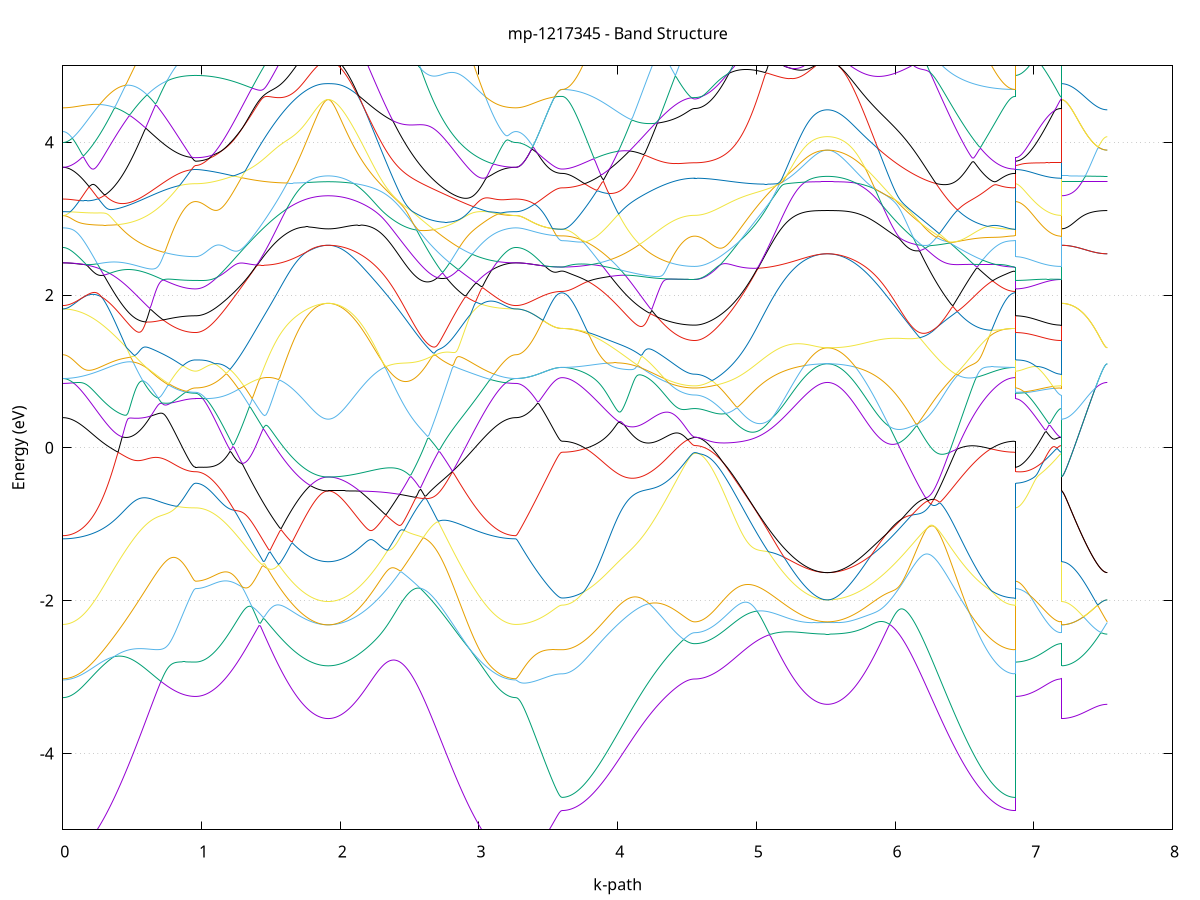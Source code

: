 set title 'mp-1217345 - Band Structure'
set xlabel 'k-path'
set ylabel 'Energy (eV)'
set grid y
set yrange [-5:5]
set terminal png size 800,600
set output 'mp-1217345_bands_gnuplot.png'
plot '-' using 1:2 with lines notitle, '-' using 1:2 with lines notitle, '-' using 1:2 with lines notitle, '-' using 1:2 with lines notitle, '-' using 1:2 with lines notitle, '-' using 1:2 with lines notitle, '-' using 1:2 with lines notitle, '-' using 1:2 with lines notitle, '-' using 1:2 with lines notitle, '-' using 1:2 with lines notitle, '-' using 1:2 with lines notitle, '-' using 1:2 with lines notitle, '-' using 1:2 with lines notitle, '-' using 1:2 with lines notitle, '-' using 1:2 with lines notitle, '-' using 1:2 with lines notitle, '-' using 1:2 with lines notitle, '-' using 1:2 with lines notitle, '-' using 1:2 with lines notitle, '-' using 1:2 with lines notitle, '-' using 1:2 with lines notitle, '-' using 1:2 with lines notitle, '-' using 1:2 with lines notitle, '-' using 1:2 with lines notitle, '-' using 1:2 with lines notitle, '-' using 1:2 with lines notitle, '-' using 1:2 with lines notitle, '-' using 1:2 with lines notitle, '-' using 1:2 with lines notitle, '-' using 1:2 with lines notitle, '-' using 1:2 with lines notitle, '-' using 1:2 with lines notitle, '-' using 1:2 with lines notitle, '-' using 1:2 with lines notitle, '-' using 1:2 with lines notitle, '-' using 1:2 with lines notitle, '-' using 1:2 with lines notitle, '-' using 1:2 with lines notitle, '-' using 1:2 with lines notitle, '-' using 1:2 with lines notitle, '-' using 1:2 with lines notitle, '-' using 1:2 with lines notitle, '-' using 1:2 with lines notitle, '-' using 1:2 with lines notitle, '-' using 1:2 with lines notitle, '-' using 1:2 with lines notitle, '-' using 1:2 with lines notitle, '-' using 1:2 with lines notitle, '-' using 1:2 with lines notitle, '-' using 1:2 with lines notitle, '-' using 1:2 with lines notitle, '-' using 1:2 with lines notitle, '-' using 1:2 with lines notitle, '-' using 1:2 with lines notitle, '-' using 1:2 with lines notitle, '-' using 1:2 with lines notitle, '-' using 1:2 with lines notitle, '-' using 1:2 with lines notitle, '-' using 1:2 with lines notitle, '-' using 1:2 with lines notitle, '-' using 1:2 with lines notitle, '-' using 1:2 with lines notitle, '-' using 1:2 with lines notitle, '-' using 1:2 with lines notitle
0.000000 -48.767438
0.009965 -48.767438
0.019931 -48.767338
0.029896 -48.767338
0.039862 -48.767238
0.049827 -48.767038
0.059792 -48.766838
0.069758 -48.766638
0.079723 -48.766438
0.089689 -48.766138
0.099654 -48.765838
0.109619 -48.765538
0.119585 -48.765138
0.129550 -48.764838
0.139516 -48.764338
0.149481 -48.763938
0.159447 -48.763438
0.169412 -48.762938
0.179377 -48.762438
0.189343 -48.761838
0.199308 -48.761238
0.209274 -48.760638
0.219239 -48.760038
0.229204 -48.759338
0.239170 -48.758638
0.249135 -48.757938
0.259101 -48.757238
0.269066 -48.756438
0.279031 -48.755638
0.288997 -48.754838
0.298962 -48.754038
0.308928 -48.753238
0.318893 -48.752338
0.328858 -48.751438
0.338824 -48.750538
0.348789 -48.749638
0.358755 -48.748738
0.368720 -48.747738
0.378685 -48.746838
0.388651 -48.745838
0.398616 -48.744838
0.408582 -48.743838
0.418547 -48.742838
0.428513 -48.741838
0.438478 -48.740838
0.448443 -48.739738
0.458409 -48.738738
0.468374 -48.737638
0.478340 -48.736638
0.488305 -48.735538
0.498270 -48.734438
0.508236 -48.733438
0.518201 -48.732338
0.528167 -48.731338
0.538132 -48.730238
0.548097 -48.729138
0.558063 -48.728138
0.568028 -48.727038
0.577994 -48.726038
0.587959 -48.725038
0.597924 -48.723938
0.607890 -48.722938
0.617855 -48.721938
0.627821 -48.720938
0.637786 -48.719938
0.647751 -48.719038
0.657717 -48.718038
0.667682 -48.717138
0.677648 -48.716238
0.687613 -48.715338
0.697579 -48.714438
0.707544 -48.713538
0.717509 -48.712738
0.727475 -48.711938
0.737440 -48.711138
0.747406 -48.710438
0.757371 -48.709638
0.767336 -48.708938
0.777302 -48.708338
0.787267 -48.707638
0.797233 -48.707038
0.807198 -48.706438
0.817163 -48.705938
0.827129 -48.705438
0.837094 -48.704938
0.847060 -48.704438
0.857025 -48.704038
0.866990 -48.703738
0.876956 -48.703338
0.886921 -48.703038
0.896887 -48.702838
0.906852 -48.702538
0.916817 -48.702438
0.926783 -48.702238
0.936748 -48.702138
0.946714 -48.702138
0.956679 -48.702138
0.956679 -48.702138
0.966645 -48.702038
0.976610 -48.702038
0.986575 -48.702038
0.996541 -48.701938
1.006506 -48.701838
1.016472 -48.701738
1.026437 -48.701638
1.036402 -48.701538
1.046368 -48.701338
1.056333 -48.701138
1.066299 -48.700938
1.076264 -48.700738
1.086229 -48.700538
1.096195 -48.700338
1.106160 -48.700038
1.116126 -48.699738
1.126091 -48.699438
1.136056 -48.699138
1.146022 -48.698838
1.155987 -48.698538
1.165953 -48.698138
1.175918 -48.697838
1.185884 -48.697438
1.195849 -48.697038
1.205814 -48.696638
1.215780 -48.696238
1.225745 -48.695738
1.235711 -48.695338
1.245676 -48.694838
1.255641 -48.694438
1.265607 -48.693938
1.275572 -48.693438
1.285538 -48.692938
1.295503 -48.692438
1.305468 -48.691938
1.315434 -48.691438
1.325399 -48.690838
1.335365 -48.690338
1.345330 -48.689838
1.355295 -48.689238
1.365261 -48.688738
1.375226 -48.688138
1.385192 -48.687638
1.395157 -48.687038
1.405122 -48.686438
1.415088 -48.685938
1.425053 -48.685338
1.435019 -48.684738
1.444984 -48.684238
1.454950 -48.683638
1.464915 -48.683038
1.474880 -48.682538
1.484846 -48.681938
1.494811 -48.681438
1.504777 -48.680838
1.514742 -48.680238
1.524707 -48.679738
1.534673 -48.679238
1.544638 -48.678638
1.554604 -48.678138
1.564569 -48.677638
1.574534 -48.677138
1.584500 -48.676638
1.594465 -48.676138
1.604431 -48.675638
1.614396 -48.675138
1.624361 -48.674638
1.634327 -48.674238
1.644292 -48.673738
1.654258 -48.673338
1.664223 -48.672938
1.674188 -48.672538
1.684154 -48.672138
1.694119 -48.671738
1.704085 -48.671338
1.714050 -48.670938
1.724016 -48.670638
1.733981 -48.670338
1.743946 -48.670038
1.753912 -48.669738
1.763877 -48.669438
1.773843 -48.669138
1.783808 -48.668938
1.793773 -48.668738
1.803739 -48.668538
1.813704 -48.668338
1.823670 -48.668138
1.833635 -48.667938
1.843600 -48.667838
1.853566 -48.667738
1.863531 -48.667638
1.873497 -48.667538
1.883462 -48.667438
1.893427 -48.667438
1.903393 -48.667438
1.913358 -48.667338
1.913358 -48.667338
1.923306 -48.667438
1.933255 -48.667438
1.943203 -48.667438
1.953151 -48.667538
1.963099 -48.667638
1.973047 -48.667738
1.982995 -48.667838
1.992943 -48.667938
2.002892 -48.668138
2.012840 -48.668338
2.022788 -48.668538
2.032736 -48.668738
2.042684 -48.668938
2.052632 -48.669238
2.062581 -48.669538
2.072529 -48.669738
2.082477 -48.670138
2.092425 -48.670438
2.102373 -48.670738
2.112321 -48.671138
2.122269 -48.671538
2.132218 -48.671938
2.142166 -48.672338
2.152114 -48.672838
2.162062 -48.673338
2.172010 -48.673838
2.181958 -48.674338
2.191906 -48.674838
2.201855 -48.675438
2.211803 -48.675938
2.221751 -48.676538
2.231699 -48.677138
2.241647 -48.677838
2.251595 -48.678438
2.261544 -48.679138
2.271492 -48.679838
2.281440 -48.680538
2.291388 -48.681238
2.301336 -48.682038
2.311284 -48.682838
2.321232 -48.683638
2.331181 -48.684438
2.341129 -48.685238
2.351077 -48.686138
2.361025 -48.686938
2.370973 -48.687838
2.380921 -48.688738
2.390870 -48.689738
2.400818 -48.690638
2.410766 -48.691638
2.420714 -48.692638
2.430662 -48.693638
2.440610 -48.694638
2.450558 -48.695638
2.460507 -48.696638
2.470455 -48.697738
2.480403 -48.698838
2.490351 -48.699938
2.500299 -48.701038
2.510247 -48.702138
2.520195 -48.703238
2.530144 -48.704338
2.540092 -48.705538
2.550040 -48.706638
2.559988 -48.707838
2.569936 -48.709038
2.579884 -48.710238
2.589833 -48.711438
2.599781 -48.712538
2.609729 -48.713838
2.619677 -48.715038
2.629625 -48.716238
2.639573 -48.717438
2.649521 -48.718638
2.659470 -48.719838
2.669418 -48.721038
2.679366 -48.722238
2.689314 -48.723538
2.699262 -48.724738
2.709210 -48.725938
2.719159 -48.727138
2.729107 -48.728338
2.739055 -48.729538
2.749003 -48.730738
2.758951 -48.731938
2.768899 -48.733138
2.778847 -48.734238
2.788796 -48.735438
2.798744 -48.736538
2.808692 -48.737738
2.818640 -48.738838
2.828588 -48.739938
2.838536 -48.741038
2.848484 -48.742138
2.858433 -48.743238
2.868381 -48.744338
2.878329 -48.745338
2.888277 -48.746338
2.898225 -48.747338
2.908173 -48.748338
2.918122 -48.749338
2.928070 -48.750338
2.938018 -48.751238
2.947966 -48.752138
2.957914 -48.753038
2.967862 -48.753938
2.977810 -48.754738
2.987759 -48.755538
2.997707 -48.756338
3.007655 -48.757138
3.017603 -48.757938
3.027551 -48.758638
3.037499 -48.759338
3.047448 -48.760038
3.057396 -48.760638
3.067344 -48.761238
3.077292 -48.761838
3.087240 -48.762438
3.097188 -48.762938
3.107136 -48.763438
3.117085 -48.763938
3.127033 -48.764338
3.136981 -48.764838
3.146929 -48.765138
3.156877 -48.765538
3.166825 -48.765838
3.176773 -48.766138
3.186722 -48.766438
3.196670 -48.766638
3.206618 -48.766838
3.216566 -48.767038
3.226514 -48.767238
3.236462 -48.767338
3.246411 -48.767338
3.256359 -48.767438
3.266307 -48.767438
3.266307 -48.767438
3.276086 -48.767438
3.285864 -48.767438
3.295643 -48.767438
3.305422 -48.767438
3.315200 -48.767438
3.324979 -48.767438
3.334758 -48.767438
3.344537 -48.767438
3.354315 -48.767438
3.364094 -48.767438
3.373873 -48.767438
3.383651 -48.767338
3.393430 -48.767338
3.403209 -48.767338
3.412988 -48.767338
3.422766 -48.767338
3.432545 -48.767338
3.442324 -48.767338
3.452102 -48.767338
3.461881 -48.767338
3.471660 -48.767338
3.481439 -48.767338
3.491217 -48.767238
3.500996 -48.767238
3.510775 -48.767238
3.520554 -48.767238
3.530332 -48.767238
3.540111 -48.767238
3.549890 -48.767238
3.559668 -48.767238
3.569447 -48.767238
3.579226 -48.767238
3.589005 -48.767238
3.598783 -48.767238
3.598783 -48.767238
3.608749 -48.767238
3.618714 -48.767138
3.628679 -48.767138
3.638645 -48.766938
3.648610 -48.766838
3.658576 -48.766638
3.668541 -48.766438
3.678507 -48.766238
3.688472 -48.765938
3.698437 -48.765638
3.708403 -48.765338
3.718368 -48.764938
3.728334 -48.764638
3.738299 -48.764138
3.748264 -48.763738
3.758230 -48.763238
3.768195 -48.762738
3.778161 -48.762238
3.788126 -48.761638
3.798091 -48.761038
3.808057 -48.760438
3.818022 -48.759838
3.827988 -48.759138
3.837953 -48.758438
3.847918 -48.757738
3.857884 -48.757038
3.867849 -48.756238
3.877815 -48.755538
3.887780 -48.754738
3.897745 -48.753838
3.907711 -48.753038
3.917676 -48.752138
3.927642 -48.751338
3.937607 -48.750438
3.947573 -48.749438
3.957538 -48.748538
3.967503 -48.747638
3.977469 -48.746638
3.987434 -48.745638
3.997400 -48.744638
4.007365 -48.743738
4.017330 -48.742638
4.027296 -48.741638
4.037261 -48.740638
4.047227 -48.739638
4.057192 -48.738538
4.067157 -48.737538
4.077123 -48.736438
4.087088 -48.735438
4.097054 -48.734338
4.107019 -48.733238
4.116984 -48.732238
4.126950 -48.731138
4.136915 -48.730138
4.146881 -48.729038
4.156846 -48.728038
4.166811 -48.726938
4.176777 -48.725938
4.186742 -48.724838
4.196708 -48.723838
4.206673 -48.722838
4.216639 -48.721838
4.226604 -48.720838
4.236569 -48.719838
4.246535 -48.718938
4.256500 -48.717938
4.266466 -48.717038
4.276431 -48.716138
4.286396 -48.715238
4.296362 -48.714338
4.306327 -48.713438
4.316293 -48.712638
4.326258 -48.711838
4.336223 -48.711038
4.346189 -48.710338
4.356154 -48.709538
4.366120 -48.708838
4.376085 -48.708238
4.386050 -48.707538
4.396016 -48.706938
4.405981 -48.706338
4.415947 -48.705838
4.425912 -48.705338
4.435877 -48.704838
4.445843 -48.704438
4.455808 -48.703938
4.465774 -48.703638
4.475739 -48.703238
4.485705 -48.702938
4.495670 -48.702738
4.505635 -48.702538
4.515601 -48.702338
4.525566 -48.702238
4.535532 -48.702138
4.545497 -48.702038
4.555462 -48.702038
4.555462 -48.702038
4.565428 -48.702038
4.575393 -48.701938
4.585359 -48.701938
4.595324 -48.701838
4.605289 -48.701738
4.615255 -48.701638
4.625220 -48.701538
4.635186 -48.701438
4.645151 -48.701238
4.655116 -48.701138
4.665082 -48.700938
4.675047 -48.700738
4.685013 -48.700438
4.694978 -48.700238
4.704943 -48.699938
4.714909 -48.699738
4.724874 -48.699438
4.734840 -48.699138
4.744805 -48.698738
4.754771 -48.698438
4.764736 -48.698138
4.774701 -48.697738
4.784667 -48.697338
4.794632 -48.696938
4.804598 -48.696538
4.814563 -48.696138
4.824528 -48.695738
4.834494 -48.695238
4.844459 -48.694838
4.854425 -48.694338
4.864390 -48.693838
4.874355 -48.693338
4.884321 -48.692838
4.894286 -48.692338
4.904252 -48.691838
4.914217 -48.691338
4.924182 -48.690838
4.934148 -48.690238
4.944113 -48.689738
4.954079 -48.689238
4.964044 -48.688638
4.974010 -48.688138
4.983975 -48.687538
4.993940 -48.686938
5.003906 -48.686438
5.013871 -48.685838
5.023837 -48.685238
5.033802 -48.684738
5.043767 -48.684138
5.053733 -48.683538
5.063698 -48.683038
5.073664 -48.682438
5.083629 -48.681938
5.093594 -48.681338
5.103560 -48.680738
5.113525 -48.680238
5.123491 -48.679638
5.133456 -48.679138
5.143421 -48.678638
5.153387 -48.678038
5.163352 -48.677538
5.173318 -48.677038
5.183283 -48.676538
5.193248 -48.676038
5.203214 -48.675538
5.213179 -48.675038
5.223145 -48.674638
5.233110 -48.674138
5.243076 -48.673738
5.253041 -48.673238
5.263006 -48.672838
5.272972 -48.672438
5.282937 -48.672038
5.292903 -48.671638
5.302868 -48.671338
5.312833 -48.670938
5.322799 -48.670638
5.332764 -48.670238
5.342730 -48.669938
5.352695 -48.669638
5.362660 -48.669438
5.372626 -48.669138
5.382591 -48.668938
5.392557 -48.668638
5.402522 -48.668438
5.412487 -48.668238
5.422453 -48.668138
5.432418 -48.667938
5.442384 -48.667838
5.452349 -48.667638
5.462314 -48.667538
5.472280 -48.667538
5.482245 -48.667438
5.492211 -48.667338
5.502176 -48.667338
5.512142 -48.667338
5.512142 -48.667338
5.522090 -48.667338
5.532038 -48.667338
5.541986 -48.667438
5.551934 -48.667538
5.561882 -48.667538
5.571830 -48.667638
5.581779 -48.667838
5.591727 -48.667938
5.601675 -48.668138
5.611623 -48.668238
5.621571 -48.668438
5.631519 -48.668638
5.641467 -48.668938
5.651416 -48.669138
5.661364 -48.669438
5.671312 -48.669738
5.681260 -48.670038
5.691208 -48.670338
5.701156 -48.670738
5.711105 -48.671138
5.721053 -48.671538
5.731001 -48.671938
5.740949 -48.672338
5.750897 -48.672738
5.760845 -48.673238
5.770793 -48.673738
5.780742 -48.674238
5.790690 -48.674838
5.800638 -48.675338
5.810586 -48.675938
5.820534 -48.676538
5.830482 -48.677138
5.840431 -48.677738
5.850379 -48.678438
5.860327 -48.679038
5.870275 -48.679738
5.880223 -48.680438
5.890171 -48.681238
5.900119 -48.681938
5.910068 -48.682738
5.920016 -48.683538
5.929964 -48.684338
5.939912 -48.685138
5.949860 -48.686038
5.959808 -48.686938
5.969756 -48.687838
5.979705 -48.688738
5.989653 -48.689638
5.999601 -48.690538
6.009549 -48.691538
6.019497 -48.692538
6.029445 -48.693538
6.039394 -48.694538
6.049342 -48.695538
6.059290 -48.696638
6.069238 -48.697638
6.079186 -48.698738
6.089134 -48.699838
6.099082 -48.700938
6.109031 -48.702038
6.118979 -48.703138
6.128927 -48.704238
6.138875 -48.705438
6.148823 -48.706538
6.158771 -48.707738
6.168720 -48.708938
6.178668 -48.710138
6.188616 -48.711238
6.198564 -48.712438
6.208512 -48.713638
6.218460 -48.714838
6.228408 -48.716138
6.238357 -48.717338
6.248305 -48.718538
6.258253 -48.719738
6.268201 -48.720938
6.278149 -48.722138
6.288097 -48.723338
6.298045 -48.724638
6.307994 -48.725838
6.317942 -48.727038
6.327890 -48.728238
6.337838 -48.729438
6.347786 -48.730638
6.357734 -48.731738
6.367683 -48.732938
6.377631 -48.734138
6.387579 -48.735338
6.397527 -48.736438
6.407475 -48.737538
6.417423 -48.738738
6.427371 -48.739838
6.437320 -48.740938
6.447268 -48.742038
6.457216 -48.743038
6.467164 -48.744138
6.477112 -48.745138
6.487060 -48.746238
6.497009 -48.747238
6.506957 -48.748238
6.516905 -48.749138
6.526853 -48.750138
6.536801 -48.751038
6.546749 -48.751938
6.556697 -48.752838
6.566646 -48.753738
6.576594 -48.754538
6.586542 -48.755438
6.596490 -48.756138
6.606438 -48.756938
6.616386 -48.757738
6.626334 -48.758438
6.636283 -48.759138
6.646231 -48.759838
6.656179 -48.760438
6.666127 -48.761038
6.676075 -48.761638
6.686023 -48.762238
6.695972 -48.762738
6.705920 -48.763238
6.715868 -48.763738
6.725816 -48.764138
6.735764 -48.764638
6.745712 -48.764938
6.755660 -48.765338
6.765609 -48.765638
6.775557 -48.765938
6.785505 -48.766238
6.795453 -48.766438
6.805401 -48.766638
6.815349 -48.766838
6.825298 -48.766938
6.835246 -48.767138
6.845194 -48.767138
6.855142 -48.767238
6.865090 -48.767238
6.865090 -48.702038
6.874869 -48.702038
6.884648 -48.702038
6.894426 -48.702038
6.904205 -48.702038
6.913984 -48.702038
6.923762 -48.702038
6.933541 -48.702038
6.943320 -48.702038
6.953099 -48.702038
6.962877 -48.702038
6.972656 -48.702038
6.982435 -48.702038
6.992213 -48.702038
7.001992 -48.702038
7.011771 -48.702038
7.021550 -48.702038
7.031328 -48.702038
7.041107 -48.702038
7.050886 -48.702038
7.060664 -48.702038
7.070443 -48.702038
7.080222 -48.702038
7.090001 -48.702038
7.099779 -48.702038
7.109558 -48.702038
7.119337 -48.702038
7.129115 -48.702038
7.138894 -48.702038
7.148673 -48.702038
7.158452 -48.702038
7.168230 -48.702038
7.178009 -48.702038
7.187788 -48.702038
7.197567 -48.702038
7.197567 -48.667338
7.207345 -48.667338
7.217124 -48.667338
7.226903 -48.667338
7.236681 -48.667338
7.246460 -48.667338
7.256239 -48.667338
7.266018 -48.667338
7.275796 -48.667338
7.285575 -48.667338
7.295354 -48.667338
7.305132 -48.667338
7.314911 -48.667338
7.324690 -48.667338
7.334469 -48.667338
7.344247 -48.667338
7.354026 -48.667338
7.363805 -48.667338
7.373583 -48.667338
7.383362 -48.667338
7.393141 -48.667338
7.402920 -48.667338
7.412698 -48.667338
7.422477 -48.667338
7.432256 -48.667338
7.442034 -48.667338
7.451813 -48.667338
7.461592 -48.667338
7.471371 -48.667338
7.481149 -48.667338
7.490928 -48.667338
7.500707 -48.667338
7.510486 -48.667338
7.520264 -48.667338
7.530043 -48.667338
e
0.000000 -48.737338
0.009965 -48.737338
0.019931 -48.737338
0.029896 -48.737338
0.039862 -48.737238
0.049827 -48.737138
0.059792 -48.737038
0.069758 -48.736938
0.079723 -48.736738
0.089689 -48.736638
0.099654 -48.736438
0.109619 -48.736238
0.119585 -48.736038
0.129550 -48.735838
0.139516 -48.735538
0.149481 -48.735238
0.159447 -48.735038
0.169412 -48.734738
0.179377 -48.734338
0.189343 -48.734038
0.199308 -48.733738
0.209274 -48.733338
0.219239 -48.732938
0.229204 -48.732538
0.239170 -48.732138
0.249135 -48.731738
0.259101 -48.731338
0.269066 -48.730838
0.279031 -48.730438
0.288997 -48.729938
0.298962 -48.729438
0.308928 -48.728938
0.318893 -48.728438
0.328858 -48.727938
0.338824 -48.727438
0.348789 -48.726938
0.358755 -48.726438
0.368720 -48.725838
0.378685 -48.725338
0.388651 -48.724738
0.398616 -48.724238
0.408582 -48.723638
0.418547 -48.723038
0.428513 -48.722438
0.438478 -48.721938
0.448443 -48.721338
0.458409 -48.720738
0.468374 -48.720138
0.478340 -48.719538
0.488305 -48.718938
0.498270 -48.718438
0.508236 -48.717838
0.518201 -48.717238
0.528167 -48.716638
0.538132 -48.716038
0.548097 -48.715538
0.558063 -48.714938
0.568028 -48.714338
0.577994 -48.713838
0.587959 -48.713238
0.597924 -48.712738
0.607890 -48.712238
0.617855 -48.711638
0.627821 -48.711138
0.637786 -48.710638
0.647751 -48.710138
0.657717 -48.709638
0.667682 -48.709138
0.677648 -48.708638
0.687613 -48.708238
0.697579 -48.707738
0.707544 -48.707338
0.717509 -48.706938
0.727475 -48.706538
0.737440 -48.706138
0.747406 -48.705738
0.757371 -48.705338
0.767336 -48.705038
0.777302 -48.704638
0.787267 -48.704338
0.797233 -48.704038
0.807198 -48.703738
0.817163 -48.703538
0.827129 -48.703238
0.837094 -48.703038
0.847060 -48.702838
0.857025 -48.702638
0.866990 -48.702438
0.876956 -48.702238
0.886921 -48.702138
0.896887 -48.702038
0.906852 -48.701938
0.916817 -48.701838
0.926783 -48.701738
0.936748 -48.701738
0.946714 -48.701638
0.956679 -48.701638
0.956679 -48.701638
0.966645 -48.701638
0.976610 -48.701638
0.986575 -48.701538
0.996541 -48.701538
1.006506 -48.701438
1.016472 -48.701338
1.026437 -48.701238
1.036402 -48.701038
1.046368 -48.700938
1.056333 -48.700738
1.066299 -48.700538
1.076264 -48.700338
1.086229 -48.700138
1.096195 -48.699838
1.106160 -48.699638
1.116126 -48.699338
1.126091 -48.699038
1.136056 -48.698738
1.146022 -48.698438
1.155987 -48.698138
1.165953 -48.697738
1.175918 -48.697438
1.185884 -48.697038
1.195849 -48.696638
1.205814 -48.696238
1.215780 -48.695838
1.225745 -48.695338
1.235711 -48.694938
1.245676 -48.694438
1.255641 -48.694038
1.265607 -48.693538
1.275572 -48.693038
1.285538 -48.692538
1.295503 -48.692038
1.305468 -48.691538
1.315434 -48.691038
1.325399 -48.690538
1.335365 -48.689938
1.345330 -48.689438
1.355295 -48.688838
1.365261 -48.688338
1.375226 -48.687738
1.385192 -48.687238
1.395157 -48.686638
1.405122 -48.686138
1.415088 -48.685538
1.425053 -48.684938
1.435019 -48.684438
1.444984 -48.683838
1.454950 -48.683238
1.464915 -48.682738
1.474880 -48.682138
1.484846 -48.681638
1.494811 -48.681038
1.504777 -48.680438
1.514742 -48.679938
1.524707 -48.679438
1.534673 -48.678838
1.544638 -48.678338
1.554604 -48.677838
1.564569 -48.677238
1.574534 -48.676738
1.584500 -48.676238
1.594465 -48.675738
1.604431 -48.675238
1.614396 -48.674838
1.624361 -48.674338
1.634327 -48.673838
1.644292 -48.673438
1.654258 -48.673038
1.664223 -48.672538
1.674188 -48.672138
1.684154 -48.671738
1.694119 -48.671438
1.704085 -48.671038
1.714050 -48.670638
1.724016 -48.670338
1.733981 -48.670038
1.743946 -48.669738
1.753912 -48.669438
1.763877 -48.669138
1.773843 -48.668838
1.783808 -48.668638
1.793773 -48.668438
1.803739 -48.668238
1.813704 -48.668038
1.823670 -48.667838
1.833635 -48.667638
1.843600 -48.667538
1.853566 -48.667438
1.863531 -48.667338
1.873497 -48.667238
1.883462 -48.667138
1.893427 -48.667138
1.903393 -48.667138
1.913358 -48.667038
1.913358 -48.667038
1.923306 -48.667138
1.933255 -48.667138
1.943203 -48.667138
1.953151 -48.667238
1.963099 -48.667338
1.973047 -48.667438
1.982995 -48.667538
1.992943 -48.667638
2.002892 -48.667838
2.012840 -48.668038
2.022788 -48.668238
2.032736 -48.668438
2.042684 -48.668638
2.052632 -48.668838
2.062581 -48.669138
2.072529 -48.669438
2.082477 -48.669738
2.092425 -48.670038
2.102373 -48.670338
2.112321 -48.670738
2.122269 -48.671138
2.132218 -48.671438
2.142166 -48.671838
2.152114 -48.672338
2.162062 -48.672738
2.172010 -48.673138
2.181958 -48.673638
2.191906 -48.674138
2.201855 -48.674638
2.211803 -48.675138
2.221751 -48.675638
2.231699 -48.676138
2.241647 -48.676738
2.251595 -48.677238
2.261544 -48.677838
2.271492 -48.678438
2.281440 -48.679038
2.291388 -48.679638
2.301336 -48.680238
2.311284 -48.680938
2.321232 -48.681538
2.331181 -48.682238
2.341129 -48.682938
2.351077 -48.683538
2.361025 -48.684238
2.370973 -48.684938
2.380921 -48.685738
2.390870 -48.686438
2.400818 -48.687138
2.410766 -48.687838
2.420714 -48.688638
2.430662 -48.689338
2.440610 -48.690138
2.450558 -48.690838
2.460507 -48.691638
2.470455 -48.692438
2.480403 -48.693238
2.490351 -48.694038
2.500299 -48.694838
2.510247 -48.695538
2.520195 -48.696338
2.530144 -48.697138
2.540092 -48.698038
2.550040 -48.698838
2.559988 -48.699638
2.569936 -48.700438
2.579884 -48.701238
2.589833 -48.702038
2.599781 -48.702838
2.609729 -48.703638
2.619677 -48.704438
2.629625 -48.705238
2.639573 -48.706138
2.649521 -48.706938
2.659470 -48.707738
2.669418 -48.708538
2.679366 -48.709338
2.689314 -48.710138
2.699262 -48.710838
2.709210 -48.711638
2.719159 -48.712438
2.729107 -48.713238
2.739055 -48.714038
2.749003 -48.714738
2.758951 -48.715538
2.768899 -48.716238
2.778847 -48.717038
2.788796 -48.717738
2.798744 -48.718438
2.808692 -48.719238
2.818640 -48.719938
2.828588 -48.720638
2.838536 -48.721238
2.848484 -48.721938
2.858433 -48.722638
2.868381 -48.723338
2.878329 -48.723938
2.888277 -48.724538
2.898225 -48.725238
2.908173 -48.725838
2.918122 -48.726438
2.928070 -48.727038
2.938018 -48.727538
2.947966 -48.728138
2.957914 -48.728638
2.967862 -48.729238
2.977810 -48.729738
2.987759 -48.730238
2.997707 -48.730738
3.007655 -48.731138
3.017603 -48.731638
3.027551 -48.732038
3.037499 -48.732438
3.047448 -48.732938
3.057396 -48.733238
3.067344 -48.733638
3.077292 -48.734038
3.087240 -48.734338
3.097188 -48.734638
3.107136 -48.734938
3.117085 -48.735238
3.127033 -48.735538
3.136981 -48.735838
3.146929 -48.736038
3.156877 -48.736238
3.166825 -48.736438
3.176773 -48.736638
3.186722 -48.736738
3.196670 -48.736938
3.206618 -48.737038
3.216566 -48.737138
3.226514 -48.737238
3.236462 -48.737338
3.246411 -48.737338
3.256359 -48.737338
3.266307 -48.737338
3.266307 -48.737338
3.276086 -48.737338
3.285864 -48.737338
3.295643 -48.737438
3.305422 -48.737438
3.315200 -48.737438
3.324979 -48.737438
3.334758 -48.737438
3.344537 -48.737438
3.354315 -48.737438
3.364094 -48.737438
3.373873 -48.737438
3.383651 -48.737438
3.393430 -48.737438
3.403209 -48.737438
3.412988 -48.737438
3.422766 -48.737538
3.432545 -48.737538
3.442324 -48.737538
3.452102 -48.737538
3.461881 -48.737538
3.471660 -48.737538
3.481439 -48.737538
3.491217 -48.737538
3.500996 -48.737638
3.510775 -48.737638
3.520554 -48.737638
3.530332 -48.737638
3.540111 -48.737638
3.549890 -48.737638
3.559668 -48.737638
3.569447 -48.737638
3.579226 -48.737638
3.589005 -48.737638
3.598783 -48.737638
3.598783 -48.737638
3.608749 -48.737638
3.618714 -48.737638
3.628679 -48.737538
3.638645 -48.737538
3.648610 -48.737438
3.658576 -48.737338
3.668541 -48.737138
3.678507 -48.737038
3.688472 -48.736838
3.698437 -48.736738
3.708403 -48.736538
3.718368 -48.736238
3.728334 -48.736038
3.738299 -48.735838
3.748264 -48.735538
3.758230 -48.735238
3.768195 -48.734938
3.778161 -48.734638
3.788126 -48.734338
3.798091 -48.733938
3.808057 -48.733538
3.818022 -48.733238
3.827988 -48.732838
3.837953 -48.732438
3.847918 -48.731938
3.857884 -48.731538
3.867849 -48.731138
3.877815 -48.730638
3.887780 -48.730138
3.897745 -48.729738
3.907711 -48.729238
3.917676 -48.728738
3.927642 -48.728138
3.937607 -48.727638
3.947573 -48.727138
3.957538 -48.726638
3.967503 -48.726038
3.977469 -48.725538
3.987434 -48.724938
3.997400 -48.724338
4.007365 -48.723838
4.017330 -48.723238
4.027296 -48.722638
4.037261 -48.722038
4.047227 -48.721538
4.057192 -48.720938
4.067157 -48.720338
4.077123 -48.719738
4.087088 -48.719138
4.097054 -48.718538
4.107019 -48.717938
4.116984 -48.717438
4.126950 -48.716838
4.136915 -48.716238
4.146881 -48.715638
4.156846 -48.715138
4.166811 -48.714538
4.176777 -48.713938
4.186742 -48.713438
4.196708 -48.712838
4.206673 -48.712338
4.216639 -48.711738
4.226604 -48.711238
4.236569 -48.710738
4.246535 -48.710238
4.256500 -48.709738
4.266466 -48.709238
4.276431 -48.708838
4.286396 -48.708338
4.296362 -48.707838
4.306327 -48.707438
4.316293 -48.707038
4.326258 -48.706638
4.336223 -48.706238
4.346189 -48.705838
4.356154 -48.705438
4.366120 -48.705138
4.376085 -48.704738
4.386050 -48.704438
4.396016 -48.704138
4.405981 -48.703838
4.415947 -48.703638
4.425912 -48.703338
4.435877 -48.703138
4.445843 -48.702938
4.455808 -48.702738
4.465774 -48.702538
4.475739 -48.702338
4.485705 -48.702238
4.495670 -48.702038
4.505635 -48.701938
4.515601 -48.701938
4.525566 -48.701838
4.535532 -48.701738
4.545497 -48.701738
4.555462 -48.701738
4.555462 -48.701738
4.565428 -48.701738
4.575393 -48.701738
4.585359 -48.701638
4.595324 -48.701638
4.605289 -48.701538
4.615255 -48.701438
4.625220 -48.701338
4.635186 -48.701138
4.645151 -48.701038
4.655116 -48.700838
4.665082 -48.700638
4.675047 -48.700438
4.685013 -48.700238
4.694978 -48.699938
4.704943 -48.699738
4.714909 -48.699438
4.724874 -48.699138
4.734840 -48.698838
4.744805 -48.698538
4.754771 -48.698138
4.764736 -48.697838
4.774701 -48.697438
4.784667 -48.697038
4.794632 -48.696738
4.804598 -48.696238
4.814563 -48.695838
4.824528 -48.695438
4.834494 -48.695038
4.844459 -48.694538
4.854425 -48.694038
4.864390 -48.693638
4.874355 -48.693138
4.884321 -48.692638
4.894286 -48.692138
4.904252 -48.691638
4.914217 -48.691138
4.924182 -48.690538
4.934148 -48.690038
4.944113 -48.689538
4.954079 -48.688938
4.964044 -48.688438
4.974010 -48.687838
4.983975 -48.687338
4.993940 -48.686738
5.003906 -48.686138
5.013871 -48.685638
5.023837 -48.685038
5.033802 -48.684438
5.043767 -48.683938
5.053733 -48.683338
5.063698 -48.682738
5.073664 -48.682238
5.083629 -48.681638
5.093594 -48.681138
5.103560 -48.680538
5.113525 -48.680038
5.123491 -48.679438
5.133456 -48.678938
5.143421 -48.678338
5.153387 -48.677838
5.163352 -48.677338
5.173318 -48.676838
5.183283 -48.676338
5.193248 -48.675838
5.203214 -48.675338
5.213179 -48.674838
5.223145 -48.674338
5.233110 -48.673938
5.243076 -48.673438
5.253041 -48.673038
5.263006 -48.672638
5.272972 -48.672238
5.282937 -48.671838
5.292903 -48.671438
5.302868 -48.671038
5.312833 -48.670738
5.322799 -48.670338
5.332764 -48.670038
5.342730 -48.669738
5.352695 -48.669438
5.362660 -48.669138
5.372626 -48.668938
5.382591 -48.668638
5.392557 -48.668438
5.402522 -48.668238
5.412487 -48.668038
5.422453 -48.667838
5.432418 -48.667738
5.442384 -48.667538
5.452349 -48.667438
5.462314 -48.667338
5.472280 -48.667238
5.482245 -48.667238
5.492211 -48.667138
5.502176 -48.667138
5.512142 -48.667138
5.512142 -48.667138
5.522090 -48.667138
5.532038 -48.667138
5.541986 -48.667238
5.551934 -48.667238
5.561882 -48.667338
5.571830 -48.667438
5.581779 -48.667538
5.591727 -48.667738
5.601675 -48.667838
5.611623 -48.668038
5.621571 -48.668238
5.631519 -48.668438
5.641467 -48.668638
5.651416 -48.668938
5.661364 -48.669238
5.671312 -48.669438
5.681260 -48.669738
5.691208 -48.670138
5.701156 -48.670438
5.711105 -48.670738
5.721053 -48.671138
5.731001 -48.671538
5.740949 -48.671938
5.750897 -48.672338
5.760845 -48.672738
5.770793 -48.673238
5.780742 -48.673638
5.790690 -48.674138
5.800638 -48.674638
5.810586 -48.675138
5.820534 -48.675638
5.830482 -48.676238
5.840431 -48.676738
5.850379 -48.677338
5.860327 -48.677938
5.870275 -48.678538
5.880223 -48.679138
5.890171 -48.679738
5.900119 -48.680338
5.910068 -48.680938
5.920016 -48.681638
5.929964 -48.682338
5.939912 -48.682938
5.949860 -48.683638
5.959808 -48.684338
5.969756 -48.685038
5.979705 -48.685738
5.989653 -48.686438
5.999601 -48.687238
6.009549 -48.687938
6.019497 -48.688738
6.029445 -48.689438
6.039394 -48.690238
6.049342 -48.690938
6.059290 -48.691738
6.069238 -48.692538
6.079186 -48.693338
6.089134 -48.694138
6.099082 -48.694838
6.109031 -48.695638
6.118979 -48.696438
6.128927 -48.697238
6.138875 -48.698138
6.148823 -48.698938
6.158771 -48.699738
6.168720 -48.700538
6.178668 -48.701338
6.188616 -48.702138
6.198564 -48.702938
6.208512 -48.703738
6.218460 -48.704638
6.228408 -48.705438
6.238357 -48.706238
6.248305 -48.707038
6.258253 -48.707838
6.268201 -48.708638
6.278149 -48.709438
6.288097 -48.710238
6.298045 -48.711038
6.307994 -48.711838
6.317942 -48.712638
6.327890 -48.713338
6.337838 -48.714138
6.347786 -48.714938
6.357734 -48.715638
6.367683 -48.716438
6.377631 -48.717138
6.387579 -48.717938
6.397527 -48.718638
6.407475 -48.719338
6.417423 -48.720038
6.427371 -48.720738
6.437320 -48.721438
6.447268 -48.722138
6.457216 -48.722838
6.467164 -48.723438
6.477112 -48.724138
6.487060 -48.724738
6.497009 -48.725438
6.506957 -48.726038
6.516905 -48.726638
6.526853 -48.727238
6.536801 -48.727738
6.546749 -48.728338
6.556697 -48.728838
6.566646 -48.729438
6.576594 -48.729938
6.586542 -48.730438
6.596490 -48.730938
6.606438 -48.731438
6.616386 -48.731838
6.626334 -48.732338
6.636283 -48.732738
6.646231 -48.733138
6.656179 -48.733538
6.666127 -48.733938
6.676075 -48.734238
6.686023 -48.734638
6.695972 -48.734938
6.705920 -48.735238
6.715868 -48.735538
6.725816 -48.735838
6.735764 -48.736038
6.745712 -48.736238
6.755660 -48.736538
6.765609 -48.736738
6.775557 -48.736838
6.785505 -48.737038
6.795453 -48.737138
6.805401 -48.737338
6.815349 -48.737438
6.825298 -48.737538
6.835246 -48.737538
6.845194 -48.737638
6.855142 -48.737638
6.865090 -48.737638
6.865090 -48.701638
6.874869 -48.701638
6.884648 -48.701638
6.894426 -48.701638
6.904205 -48.701638
6.913984 -48.701638
6.923762 -48.701638
6.933541 -48.701638
6.943320 -48.701638
6.953099 -48.701638
6.962877 -48.701638
6.972656 -48.701638
6.982435 -48.701638
6.992213 -48.701638
7.001992 -48.701638
7.011771 -48.701738
7.021550 -48.701738
7.031328 -48.701738
7.041107 -48.701738
7.050886 -48.701738
7.060664 -48.701738
7.070443 -48.701738
7.080222 -48.701738
7.090001 -48.701738
7.099779 -48.701738
7.109558 -48.701738
7.119337 -48.701738
7.129115 -48.701738
7.138894 -48.701738
7.148673 -48.701738
7.158452 -48.701738
7.168230 -48.701738
7.178009 -48.701738
7.187788 -48.701738
7.197567 -48.701738
7.197567 -48.667038
7.207345 -48.667038
7.217124 -48.667038
7.226903 -48.667038
7.236681 -48.667038
7.246460 -48.667038
7.256239 -48.667038
7.266018 -48.667038
7.275796 -48.667038
7.285575 -48.667138
7.295354 -48.667138
7.305132 -48.667138
7.314911 -48.667138
7.324690 -48.667138
7.334469 -48.667138
7.344247 -48.667138
7.354026 -48.667138
7.363805 -48.667138
7.373583 -48.667138
7.383362 -48.667138
7.393141 -48.667138
7.402920 -48.667138
7.412698 -48.667138
7.422477 -48.667138
7.432256 -48.667138
7.442034 -48.667138
7.451813 -48.667138
7.461592 -48.667138
7.471371 -48.667138
7.481149 -48.667138
7.490928 -48.667138
7.500707 -48.667138
7.510486 -48.667138
7.520264 -48.667138
7.530043 -48.667138
e
0.000000 -48.605838
0.009965 -48.605738
0.019931 -48.605738
0.029896 -48.605738
0.039862 -48.605738
0.049827 -48.605738
0.059792 -48.605638
0.069758 -48.605638
0.079723 -48.605638
0.089689 -48.605538
0.099654 -48.605538
0.109619 -48.605438
0.119585 -48.605338
0.129550 -48.605338
0.139516 -48.605238
0.149481 -48.605138
0.159447 -48.605038
0.169412 -48.604938
0.179377 -48.604838
0.189343 -48.604738
0.199308 -48.604638
0.209274 -48.604538
0.219239 -48.604438
0.229204 -48.604338
0.239170 -48.604238
0.249135 -48.604138
0.259101 -48.604038
0.269066 -48.603938
0.279031 -48.603738
0.288997 -48.603638
0.298962 -48.603538
0.308928 -48.603438
0.318893 -48.603238
0.328858 -48.603138
0.338824 -48.603038
0.348789 -48.602838
0.358755 -48.602738
0.368720 -48.602638
0.378685 -48.602538
0.388651 -48.602338
0.398616 -48.602238
0.408582 -48.602138
0.418547 -48.602038
0.428513 -48.601938
0.438478 -48.601738
0.448443 -48.601638
0.458409 -48.601538
0.468374 -48.601438
0.478340 -48.601338
0.488305 -48.601238
0.498270 -48.601138
0.508236 -48.601038
0.518201 -48.600938
0.528167 -48.600938
0.538132 -48.600838
0.548097 -48.600738
0.558063 -48.600638
0.568028 -48.600638
0.577994 -48.600538
0.587959 -48.600438
0.597924 -48.600438
0.607890 -48.600338
0.617855 -48.600338
0.627821 -48.600338
0.637786 -48.600238
0.647751 -48.600238
0.657717 -48.600238
0.667682 -48.600238
0.677648 -48.600138
0.687613 -48.600138
0.697579 -48.600138
0.707544 -48.600138
0.717509 -48.600138
0.727475 -48.600138
0.737440 -48.600138
0.747406 -48.600138
0.757371 -48.600138
0.767336 -48.600138
0.777302 -48.600238
0.787267 -48.600238
0.797233 -48.600238
0.807198 -48.600238
0.817163 -48.600238
0.827129 -48.600238
0.837094 -48.600338
0.847060 -48.600338
0.857025 -48.600338
0.866990 -48.600338
0.876956 -48.600338
0.886921 -48.600338
0.896887 -48.600338
0.906852 -48.600438
0.916817 -48.600438
0.926783 -48.600438
0.936748 -48.600438
0.946714 -48.600438
0.956679 -48.600438
0.956679 -48.600438
0.966645 -48.600438
0.976610 -48.600338
0.986575 -48.600338
0.996541 -48.600238
1.006506 -48.600138
1.016472 -48.600038
1.026437 -48.599938
1.036402 -48.599838
1.046368 -48.599638
1.056333 -48.599538
1.066299 -48.599338
1.076264 -48.599138
1.086229 -48.598838
1.096195 -48.598638
1.106160 -48.598338
1.116126 -48.598138
1.126091 -48.597838
1.136056 -48.597538
1.146022 -48.597138
1.155987 -48.596838
1.165953 -48.596538
1.175918 -48.596138
1.185884 -48.595738
1.195849 -48.595338
1.205814 -48.594938
1.215780 -48.594538
1.225745 -48.594138
1.235711 -48.593638
1.245676 -48.593238
1.255641 -48.592738
1.265607 -48.592238
1.275572 -48.591738
1.285538 -48.591238
1.295503 -48.590738
1.305468 -48.590238
1.315434 -48.589738
1.325399 -48.589238
1.335365 -48.588738
1.345330 -48.588138
1.355295 -48.587638
1.365261 -48.587038
1.375226 -48.586538
1.385192 -48.585938
1.395157 -48.585338
1.405122 -48.584838
1.415088 -48.584238
1.425053 -48.583638
1.435019 -48.583138
1.444984 -48.582538
1.454950 -48.581938
1.464915 -48.581438
1.474880 -48.580838
1.484846 -48.580338
1.494811 -48.579738
1.504777 -48.579138
1.514742 -48.578638
1.524707 -48.578038
1.534673 -48.577538
1.544638 -48.577038
1.554604 -48.576438
1.564569 -48.575938
1.574534 -48.575438
1.584500 -48.574938
1.594465 -48.574438
1.604431 -48.573938
1.614396 -48.573438
1.624361 -48.573038
1.634327 -48.572538
1.644292 -48.572138
1.654258 -48.571638
1.664223 -48.571238
1.674188 -48.570838
1.684154 -48.570438
1.694119 -48.570038
1.704085 -48.569738
1.714050 -48.569338
1.724016 -48.569038
1.733981 -48.568638
1.743946 -48.568338
1.753912 -48.568038
1.763877 -48.567838
1.773843 -48.567538
1.783808 -48.567338
1.793773 -48.567038
1.803739 -48.566838
1.813704 -48.566638
1.823670 -48.566538
1.833635 -48.566338
1.843600 -48.566238
1.853566 -48.566038
1.863531 -48.565938
1.873497 -48.565838
1.883462 -48.565838
1.893427 -48.565738
1.903393 -48.565738
1.913358 -48.565738
1.913358 -48.565738
1.923306 -48.565738
1.933255 -48.565738
1.943203 -48.565838
1.953151 -48.565838
1.963099 -48.565938
1.973047 -48.566038
1.982995 -48.566238
1.992943 -48.566338
2.002892 -48.566438
2.012840 -48.566638
2.022788 -48.566838
2.032736 -48.567038
2.042684 -48.567238
2.052632 -48.567538
2.062581 -48.567738
2.072529 -48.568038
2.082477 -48.568338
2.092425 -48.568638
2.102373 -48.568938
2.112321 -48.569238
2.122269 -48.569638
2.132218 -48.569938
2.142166 -48.570338
2.152114 -48.570738
2.162062 -48.571138
2.172010 -48.571538
2.181958 -48.571938
2.191906 -48.572338
2.201855 -48.572838
2.211803 -48.573238
2.221751 -48.573738
2.231699 -48.574138
2.241647 -48.574638
2.251595 -48.575138
2.261544 -48.575538
2.271492 -48.576038
2.281440 -48.576538
2.291388 -48.577038
2.301336 -48.577538
2.311284 -48.578038
2.321232 -48.578538
2.331181 -48.579038
2.341129 -48.579538
2.351077 -48.580038
2.361025 -48.580638
2.370973 -48.581138
2.380921 -48.581638
2.390870 -48.582138
2.400818 -48.582638
2.410766 -48.583138
2.420714 -48.583638
2.430662 -48.584138
2.440610 -48.584638
2.450558 -48.585138
2.460507 -48.585638
2.470455 -48.586138
2.480403 -48.586638
2.490351 -48.587138
2.500299 -48.587538
2.510247 -48.588038
2.520195 -48.588538
2.530144 -48.588938
2.540092 -48.589438
2.550040 -48.589838
2.559988 -48.590338
2.569936 -48.590738
2.579884 -48.591238
2.589833 -48.591638
2.599781 -48.592038
2.609729 -48.592438
2.619677 -48.592838
2.629625 -48.593238
2.639573 -48.593638
2.649521 -48.594038
2.659470 -48.594438
2.669418 -48.594838
2.679366 -48.595238
2.689314 -48.595538
2.699262 -48.595938
2.709210 -48.596238
2.719159 -48.596638
2.729107 -48.596938
2.739055 -48.597238
2.749003 -48.597638
2.758951 -48.597938
2.768899 -48.598238
2.778847 -48.598538
2.788796 -48.598838
2.798744 -48.599138
2.808692 -48.599438
2.818640 -48.599738
2.828588 -48.599938
2.838536 -48.600238
2.848484 -48.600538
2.858433 -48.600738
2.868381 -48.601038
2.878329 -48.601238
2.888277 -48.601438
2.898225 -48.601638
2.908173 -48.601938
2.918122 -48.602138
2.928070 -48.602338
2.938018 -48.602538
2.947966 -48.602738
2.957914 -48.602938
2.967862 -48.603138
2.977810 -48.603238
2.987759 -48.603438
2.997707 -48.603638
3.007655 -48.603738
3.017603 -48.603938
3.027551 -48.604038
3.037499 -48.604238
3.047448 -48.604338
3.057396 -48.604438
3.067344 -48.604638
3.077292 -48.604738
3.087240 -48.604838
3.097188 -48.604938
3.107136 -48.605038
3.117085 -48.605138
3.127033 -48.605238
3.136981 -48.605238
3.146929 -48.605338
3.156877 -48.605438
3.166825 -48.605538
3.176773 -48.605538
3.186722 -48.605638
3.196670 -48.605638
3.206618 -48.605638
3.216566 -48.605738
3.226514 -48.605738
3.236462 -48.605738
3.246411 -48.605738
3.256359 -48.605738
3.266307 -48.605838
3.266307 -48.605738
3.276086 -48.605838
3.285864 -48.605738
3.295643 -48.605838
3.305422 -48.605738
3.315200 -48.605738
3.324979 -48.605738
3.334758 -48.605738
3.344537 -48.605738
3.354315 -48.605738
3.364094 -48.605738
3.373873 -48.605738
3.383651 -48.605738
3.393430 -48.605738
3.403209 -48.605738
3.412988 -48.605738
3.422766 -48.605738
3.432545 -48.605738
3.442324 -48.605738
3.452102 -48.605738
3.461881 -48.605738
3.471660 -48.605738
3.481439 -48.605738
3.491217 -48.605738
3.500996 -48.605738
3.510775 -48.605738
3.520554 -48.605738
3.530332 -48.605738
3.540111 -48.605738
3.549890 -48.605738
3.559668 -48.605738
3.569447 -48.605738
3.579226 -48.605738
3.589005 -48.605738
3.598783 -48.605738
3.598783 -48.605738
3.608749 -48.605738
3.618714 -48.605738
3.628679 -48.605738
3.638645 -48.605738
3.648610 -48.605638
3.658576 -48.605638
3.668541 -48.605638
3.678507 -48.605538
3.688472 -48.605538
3.698437 -48.605438
3.708403 -48.605338
3.718368 -48.605338
3.728334 -48.605238
3.738299 -48.605138
3.748264 -48.605138
3.758230 -48.605038
3.768195 -48.604938
3.778161 -48.604838
3.788126 -48.604738
3.798091 -48.604638
3.808057 -48.604538
3.818022 -48.604438
3.827988 -48.604338
3.837953 -48.604238
3.847918 -48.604038
3.857884 -48.603938
3.867849 -48.603838
3.877815 -48.603738
3.887780 -48.603638
3.897745 -48.603438
3.907711 -48.603338
3.917676 -48.603238
3.927642 -48.603138
3.937607 -48.602938
3.947573 -48.602838
3.957538 -48.602738
3.967503 -48.602638
3.977469 -48.602438
3.987434 -48.602338
3.997400 -48.602238
4.007365 -48.602138
4.017330 -48.601938
4.027296 -48.601838
4.037261 -48.601738
4.047227 -48.601638
4.057192 -48.601538
4.067157 -48.601438
4.077123 -48.601338
4.087088 -48.601238
4.097054 -48.601138
4.107019 -48.601038
4.116984 -48.600938
4.126950 -48.600838
4.136915 -48.600838
4.146881 -48.600738
4.156846 -48.600638
4.166811 -48.600638
4.176777 -48.600538
4.186742 -48.600438
4.196708 -48.600438
4.206673 -48.600338
4.216639 -48.600338
4.226604 -48.600338
4.236569 -48.600238
4.246535 -48.600238
4.256500 -48.600238
4.266466 -48.600138
4.276431 -48.600138
4.286396 -48.600138
4.296362 -48.600138
4.306327 -48.600138
4.316293 -48.600138
4.326258 -48.600138
4.336223 -48.600138
4.346189 -48.600138
4.356154 -48.600138
4.366120 -48.600138
4.376085 -48.600238
4.386050 -48.600238
4.396016 -48.600238
4.405981 -48.600238
4.415947 -48.600238
4.425912 -48.600238
4.435877 -48.600238
4.445843 -48.600338
4.455808 -48.600338
4.465774 -48.600338
4.475739 -48.600338
4.485705 -48.600338
4.495670 -48.600338
4.505635 -48.600338
4.515601 -48.600438
4.525566 -48.600438
4.535532 -48.600438
4.545497 -48.600438
4.555462 -48.600438
4.555462 -48.600438
4.565428 -48.600438
4.575393 -48.600338
4.585359 -48.600338
4.595324 -48.600238
4.605289 -48.600138
4.615255 -48.600038
4.625220 -48.599938
4.635186 -48.599838
4.645151 -48.599638
4.655116 -48.599538
4.665082 -48.599338
4.675047 -48.599138
4.685013 -48.598838
4.694978 -48.598638
4.704943 -48.598338
4.714909 -48.598138
4.724874 -48.597838
4.734840 -48.597538
4.744805 -48.597138
4.754771 -48.596838
4.764736 -48.596538
4.774701 -48.596138
4.784667 -48.595738
4.794632 -48.595338
4.804598 -48.594938
4.814563 -48.594538
4.824528 -48.594138
4.834494 -48.593638
4.844459 -48.593238
4.854425 -48.592738
4.864390 -48.592238
4.874355 -48.591738
4.884321 -48.591238
4.894286 -48.590738
4.904252 -48.590238
4.914217 -48.589738
4.924182 -48.589238
4.934148 -48.588738
4.944113 -48.588138
4.954079 -48.587638
4.964044 -48.587038
4.974010 -48.586538
4.983975 -48.585938
4.993940 -48.585338
5.003906 -48.584838
5.013871 -48.584238
5.023837 -48.583638
5.033802 -48.583138
5.043767 -48.582538
5.053733 -48.581938
5.063698 -48.581438
5.073664 -48.580838
5.083629 -48.580338
5.093594 -48.579738
5.103560 -48.579138
5.113525 -48.578638
5.123491 -48.578038
5.133456 -48.577538
5.143421 -48.577038
5.153387 -48.576438
5.163352 -48.575938
5.173318 -48.575438
5.183283 -48.574938
5.193248 -48.574438
5.203214 -48.573938
5.213179 -48.573438
5.223145 -48.573038
5.233110 -48.572538
5.243076 -48.572138
5.253041 -48.571638
5.263006 -48.571238
5.272972 -48.570838
5.282937 -48.570438
5.292903 -48.570038
5.302868 -48.569738
5.312833 -48.569338
5.322799 -48.569038
5.332764 -48.568638
5.342730 -48.568338
5.352695 -48.568038
5.362660 -48.567838
5.372626 -48.567538
5.382591 -48.567338
5.392557 -48.567038
5.402522 -48.566838
5.412487 -48.566638
5.422453 -48.566438
5.432418 -48.566338
5.442384 -48.566238
5.452349 -48.566038
5.462314 -48.565938
5.472280 -48.565838
5.482245 -48.565838
5.492211 -48.565738
5.502176 -48.565738
5.512142 -48.565738
5.512142 -48.565738
5.522090 -48.565738
5.532038 -48.565738
5.541986 -48.565838
5.551934 -48.565838
5.561882 -48.565938
5.571830 -48.566038
5.581779 -48.566238
5.591727 -48.566338
5.601675 -48.566438
5.611623 -48.566638
5.621571 -48.566838
5.631519 -48.567038
5.641467 -48.567238
5.651416 -48.567538
5.661364 -48.567738
5.671312 -48.568038
5.681260 -48.568338
5.691208 -48.568638
5.701156 -48.568938
5.711105 -48.569238
5.721053 -48.569638
5.731001 -48.569938
5.740949 -48.570338
5.750897 -48.570738
5.760845 -48.571138
5.770793 -48.571538
5.780742 -48.571938
5.790690 -48.572338
5.800638 -48.572838
5.810586 -48.573238
5.820534 -48.573738
5.830482 -48.574138
5.840431 -48.574638
5.850379 -48.575138
5.860327 -48.575538
5.870275 -48.576038
5.880223 -48.576538
5.890171 -48.577038
5.900119 -48.577538
5.910068 -48.578038
5.920016 -48.578538
5.929964 -48.579038
5.939912 -48.579538
5.949860 -48.580038
5.959808 -48.580638
5.969756 -48.581138
5.979705 -48.581638
5.989653 -48.582138
5.999601 -48.582638
6.009549 -48.583138
6.019497 -48.583638
6.029445 -48.584138
6.039394 -48.584638
6.049342 -48.585138
6.059290 -48.585638
6.069238 -48.586138
6.079186 -48.586638
6.089134 -48.587038
6.099082 -48.587538
6.109031 -48.588038
6.118979 -48.588538
6.128927 -48.588938
6.138875 -48.589438
6.148823 -48.589838
6.158771 -48.590338
6.168720 -48.590738
6.178668 -48.591238
6.188616 -48.591638
6.198564 -48.592038
6.208512 -48.592438
6.218460 -48.592838
6.228408 -48.593238
6.238357 -48.593638
6.248305 -48.594038
6.258253 -48.594438
6.268201 -48.594838
6.278149 -48.595138
6.288097 -48.595538
6.298045 -48.595938
6.307994 -48.596238
6.317942 -48.596638
6.327890 -48.596938
6.337838 -48.597238
6.347786 -48.597538
6.357734 -48.597938
6.367683 -48.598238
6.377631 -48.598538
6.387579 -48.598838
6.397527 -48.599138
6.407475 -48.599438
6.417423 -48.599638
6.427371 -48.599938
6.437320 -48.600238
6.447268 -48.600438
6.457216 -48.600738
6.467164 -48.600938
6.477112 -48.601238
6.487060 -48.601438
6.497009 -48.601638
6.506957 -48.601838
6.516905 -48.602138
6.526853 -48.602338
6.536801 -48.602538
6.546749 -48.602738
6.556697 -48.602838
6.566646 -48.603038
6.576594 -48.603238
6.586542 -48.603438
6.596490 -48.603538
6.606438 -48.603738
6.616386 -48.603838
6.626334 -48.604038
6.636283 -48.604138
6.646231 -48.604338
6.656179 -48.604438
6.666127 -48.604538
6.676075 -48.604638
6.686023 -48.604738
6.695972 -48.604838
6.705920 -48.604938
6.715868 -48.605038
6.725816 -48.605138
6.735764 -48.605238
6.745712 -48.605338
6.755660 -48.605338
6.765609 -48.605438
6.775557 -48.605538
6.785505 -48.605538
6.795453 -48.605638
6.805401 -48.605638
6.815349 -48.605638
6.825298 -48.605738
6.835246 -48.605738
6.845194 -48.605738
6.855142 -48.605738
6.865090 -48.605738
6.865090 -48.600438
6.874869 -48.600438
6.884648 -48.600438
6.894426 -48.600438
6.904205 -48.600438
6.913984 -48.600438
6.923762 -48.600438
6.933541 -48.600438
6.943320 -48.600438
6.953099 -48.600438
6.962877 -48.600438
6.972656 -48.600438
6.982435 -48.600438
6.992213 -48.600438
7.001992 -48.600438
7.011771 -48.600438
7.021550 -48.600438
7.031328 -48.600438
7.041107 -48.600438
7.050886 -48.600438
7.060664 -48.600438
7.070443 -48.600438
7.080222 -48.600438
7.090001 -48.600438
7.099779 -48.600438
7.109558 -48.600438
7.119337 -48.600438
7.129115 -48.600438
7.138894 -48.600438
7.148673 -48.600438
7.158452 -48.600438
7.168230 -48.600438
7.178009 -48.600438
7.187788 -48.600438
7.197567 -48.600438
7.197567 -48.565738
7.207345 -48.565738
7.217124 -48.565738
7.226903 -48.565738
7.236681 -48.565738
7.246460 -48.565738
7.256239 -48.565738
7.266018 -48.565738
7.275796 -48.565738
7.285575 -48.565738
7.295354 -48.565738
7.305132 -48.565738
7.314911 -48.565738
7.324690 -48.565738
7.334469 -48.565738
7.344247 -48.565738
7.354026 -48.565738
7.363805 -48.565738
7.373583 -48.565738
7.383362 -48.565738
7.393141 -48.565738
7.402920 -48.565738
7.412698 -48.565738
7.422477 -48.565738
7.432256 -48.565738
7.442034 -48.565738
7.451813 -48.565738
7.461592 -48.565738
7.471371 -48.565738
7.481149 -48.565738
7.490928 -48.565738
7.500707 -48.565738
7.510486 -48.565738
7.520264 -48.565738
7.530043 -48.565738
e
0.000000 -39.143338
0.009965 -39.143338
0.019931 -39.143138
0.029896 -39.142838
0.039862 -39.142538
0.049827 -39.142038
0.059792 -39.141438
0.069758 -39.140738
0.079723 -39.139938
0.089689 -39.139038
0.099654 -39.138038
0.109619 -39.136938
0.119585 -39.135738
0.129550 -39.134438
0.139516 -39.133038
0.149481 -39.131538
0.159447 -39.129938
0.169412 -39.128238
0.179377 -39.126538
0.189343 -39.124638
0.199308 -39.122638
0.209274 -39.120638
0.219239 -39.118538
0.229204 -39.116338
0.239170 -39.114038
0.249135 -39.111638
0.259101 -39.109238
0.269066 -39.106738
0.279031 -39.104138
0.288997 -39.101438
0.298962 -39.098738
0.308928 -39.095938
0.318893 -39.093138
0.328858 -39.090238
0.338824 -39.087238
0.348789 -39.084238
0.358755 -39.081238
0.368720 -39.078138
0.378685 -39.074938
0.388651 -39.071838
0.398616 -39.068638
0.408582 -39.065338
0.418547 -39.062138
0.428513 -39.058838
0.438478 -39.055538
0.448443 -39.052138
0.458409 -39.048838
0.468374 -39.045438
0.478340 -39.042138
0.488305 -39.038738
0.498270 -39.035338
0.508236 -39.032038
0.518201 -39.028638
0.528167 -39.025338
0.538132 -39.021938
0.548097 -39.018638
0.558063 -39.015338
0.568028 -39.012138
0.577994 -39.008838
0.587959 -39.005638
0.597924 -39.002538
0.607890 -38.999438
0.617855 -38.996338
0.627821 -38.993238
0.637786 -38.990238
0.647751 -38.987338
0.657717 -38.984438
0.667682 -38.981638
0.677648 -38.978938
0.687613 -38.976238
0.697579 -38.973638
0.707544 -38.971038
0.717509 -38.968538
0.727475 -38.966138
0.737440 -38.963838
0.747406 -38.961638
0.757371 -38.959538
0.767336 -38.957438
0.777302 -38.955438
0.787267 -38.953638
0.797233 -38.951838
0.807198 -38.950138
0.817163 -38.948538
0.827129 -38.947038
0.837094 -38.945738
0.847060 -38.944438
0.857025 -38.943238
0.866990 -38.942238
0.876956 -38.941238
0.886921 -38.940438
0.896887 -38.939638
0.906852 -38.939038
0.916817 -38.938538
0.926783 -38.938138
0.936748 -38.937838
0.946714 -38.937738
0.956679 -38.937638
0.956679 -38.937638
0.966645 -38.937538
0.976610 -38.937438
0.986575 -38.937138
0.996541 -38.936838
1.006506 -38.936338
1.016472 -38.935738
1.026437 -38.935038
1.036402 -38.934338
1.046368 -38.933438
1.056333 -38.932438
1.066299 -38.931338
1.076264 -38.930138
1.086229 -38.928938
1.096195 -38.927538
1.106160 -38.926038
1.116126 -38.924538
1.126091 -38.922838
1.136056 -38.921138
1.146022 -38.919238
1.155987 -38.917338
1.165953 -38.915338
1.175918 -38.913238
1.185884 -38.911138
1.195849 -38.908838
1.205814 -38.906538
1.215780 -38.904138
1.225745 -38.901738
1.235711 -38.899138
1.245676 -38.896538
1.255641 -38.893938
1.265607 -38.891138
1.275572 -38.888438
1.285538 -38.885538
1.295503 -38.882638
1.305468 -38.879738
1.315434 -38.876738
1.325399 -38.873738
1.335365 -38.870638
1.345330 -38.867538
1.355295 -38.864338
1.365261 -38.861238
1.375226 -38.858038
1.385192 -38.854738
1.395157 -38.851538
1.405122 -38.848238
1.415088 -38.844938
1.425053 -38.841738
1.435019 -38.838438
1.444984 -38.835138
1.454950 -38.831838
1.464915 -38.828538
1.474880 -38.825238
1.484846 -38.821938
1.494811 -38.818738
1.504777 -38.815438
1.514742 -38.812238
1.524707 -38.809038
1.534673 -38.805838
1.544638 -38.802738
1.554604 -38.799638
1.564569 -38.796538
1.574534 -38.793538
1.584500 -38.790538
1.594465 -38.787638
1.604431 -38.784738
1.614396 -38.781938
1.624361 -38.779238
1.634327 -38.776538
1.644292 -38.773838
1.654258 -38.771338
1.664223 -38.768838
1.674188 -38.766438
1.684154 -38.764038
1.694119 -38.761838
1.704085 -38.759638
1.714050 -38.757538
1.724016 -38.755538
1.733981 -38.753538
1.743946 -38.751738
1.753912 -38.750038
1.763877 -38.748338
1.773843 -38.746838
1.783808 -38.745338
1.793773 -38.744038
1.803739 -38.742738
1.813704 -38.741638
1.823670 -38.740538
1.833635 -38.739638
1.843600 -38.738838
1.853566 -38.738138
1.863531 -38.737538
1.873497 -38.737038
1.883462 -38.736638
1.893427 -38.736338
1.903393 -38.736138
1.913358 -38.736138
1.913358 -38.736138
1.923306 -38.736138
1.933255 -38.736338
1.943203 -38.736638
1.953151 -38.737038
1.963099 -38.737538
1.973047 -38.738138
1.982995 -38.738838
1.992943 -38.739638
2.002892 -38.740538
2.012840 -38.741638
2.022788 -38.742738
2.032736 -38.744038
2.042684 -38.745438
2.052632 -38.746838
2.062581 -38.748438
2.072529 -38.750138
2.082477 -38.751938
2.092425 -38.753838
2.102373 -38.755738
2.112321 -38.757838
2.122269 -38.760038
2.132218 -38.762338
2.142166 -38.764738
2.152114 -38.767138
2.162062 -38.769738
2.172010 -38.772438
2.181958 -38.775138
2.191906 -38.778038
2.201855 -38.780938
2.211803 -38.783938
2.221751 -38.787038
2.231699 -38.790238
2.241647 -38.793438
2.251595 -38.796838
2.261544 -38.800238
2.271492 -38.803738
2.281440 -38.807238
2.291388 -38.810838
2.301336 -38.814538
2.311284 -38.818338
2.321232 -38.822138
2.331181 -38.826038
2.341129 -38.830038
2.351077 -38.834038
2.361025 -38.838138
2.370973 -38.842238
2.380921 -38.846438
2.390870 -38.850638
2.400818 -38.854938
2.410766 -38.859238
2.420714 -38.863638
2.430662 -38.868038
2.440610 -38.872438
2.450558 -38.876938
2.460507 -38.881438
2.470455 -38.885938
2.480403 -38.890538
2.490351 -38.895138
2.500299 -38.899738
2.510247 -38.904338
2.520195 -38.908938
2.530144 -38.913638
2.540092 -38.918338
2.550040 -38.923038
2.559988 -38.927738
2.569936 -38.932438
2.579884 -38.937138
2.589833 -38.941838
2.599781 -38.946538
2.609729 -38.951238
2.619677 -38.955938
2.629625 -38.960638
2.639573 -38.965238
2.649521 -38.969938
2.659470 -38.974538
2.669418 -38.979138
2.679366 -38.983738
2.689314 -38.988338
2.699262 -38.992838
2.709210 -38.997338
2.719159 -39.001838
2.729107 -39.006338
2.739055 -39.010738
2.749003 -39.015138
2.758951 -39.019438
2.768899 -39.023738
2.778847 -39.027938
2.788796 -39.032138
2.798744 -39.036338
2.808692 -39.040438
2.818640 -39.044438
2.828588 -39.048438
2.838536 -39.052338
2.848484 -39.056238
2.858433 -39.060038
2.868381 -39.063738
2.878329 -39.067438
2.888277 -39.071038
2.898225 -39.074538
2.908173 -39.078038
2.918122 -39.081438
2.928070 -39.084738
2.938018 -39.088038
2.947966 -39.091138
2.957914 -39.094238
2.967862 -39.097238
2.977810 -39.100138
2.987759 -39.102938
2.997707 -39.105738
3.007655 -39.108338
3.017603 -39.110938
3.027551 -39.113438
3.037499 -39.115838
3.047448 -39.118138
3.057396 -39.120338
3.067344 -39.122438
3.077292 -39.124438
3.087240 -39.126338
3.097188 -39.128138
3.107136 -39.129838
3.117085 -39.131538
3.127033 -39.133038
3.136981 -39.134438
3.146929 -39.135738
3.156877 -39.136938
3.166825 -39.138038
3.176773 -39.139038
3.186722 -39.139938
3.196670 -39.140738
3.206618 -39.141438
3.216566 -39.142038
3.226514 -39.142538
3.236462 -39.142838
3.246411 -39.143138
3.256359 -39.143338
3.266307 -39.143338
3.266307 -39.143338
3.276086 -39.143338
3.285864 -39.143338
3.295643 -39.143338
3.305422 -39.143338
3.315200 -39.143338
3.324979 -39.143338
3.334758 -39.143338
3.344537 -39.143338
3.354315 -39.143338
3.364094 -39.143338
3.373873 -39.143338
3.383651 -39.143338
3.393430 -39.143338
3.403209 -39.143338
3.412988 -39.143338
3.422766 -39.143338
3.432545 -39.143338
3.442324 -39.143338
3.452102 -39.143338
3.461881 -39.143338
3.471660 -39.143338
3.481439 -39.143338
3.491217 -39.143338
3.500996 -39.143338
3.510775 -39.143338
3.520554 -39.143338
3.530332 -39.143338
3.540111 -39.143338
3.549890 -39.143338
3.559668 -39.143338
3.569447 -39.143338
3.579226 -39.143338
3.589005 -39.143338
3.598783 -39.143338
3.598783 -39.143338
3.608749 -39.143338
3.618714 -39.143138
3.628679 -39.142838
3.638645 -39.142538
3.648610 -39.142038
3.658576 -39.141438
3.668541 -39.140738
3.678507 -39.139938
3.688472 -39.139038
3.698437 -39.138038
3.708403 -39.136938
3.718368 -39.135738
3.728334 -39.134438
3.738299 -39.133038
3.748264 -39.131538
3.758230 -39.129938
3.768195 -39.128238
3.778161 -39.126538
3.788126 -39.124638
3.798091 -39.122638
3.808057 -39.120638
3.818022 -39.118538
3.827988 -39.116338
3.837953 -39.114038
3.847918 -39.111638
3.857884 -39.109238
3.867849 -39.106738
3.877815 -39.104138
3.887780 -39.101438
3.897745 -39.098738
3.907711 -39.095938
3.917676 -39.093138
3.927642 -39.090238
3.937607 -39.087238
3.947573 -39.084238
3.957538 -39.081238
3.967503 -39.078138
3.977469 -39.074938
3.987434 -39.071838
3.997400 -39.068638
4.007365 -39.065338
4.017330 -39.062138
4.027296 -39.058838
4.037261 -39.055438
4.047227 -39.052138
4.057192 -39.048838
4.067157 -39.045438
4.077123 -39.042138
4.087088 -39.038738
4.097054 -39.035338
4.107019 -39.032038
4.116984 -39.028638
4.126950 -39.025338
4.136915 -39.021938
4.146881 -39.018638
4.156846 -39.015338
4.166811 -39.012138
4.176777 -39.008838
4.186742 -39.005638
4.196708 -39.002538
4.206673 -38.999438
4.216639 -38.996338
4.226604 -38.993238
4.236569 -38.990238
4.246535 -38.987338
4.256500 -38.984438
4.266466 -38.981638
4.276431 -38.978938
4.286396 -38.976238
4.296362 -38.973638
4.306327 -38.971038
4.316293 -38.968538
4.326258 -38.966138
4.336223 -38.963838
4.346189 -38.961638
4.356154 -38.959538
4.366120 -38.957438
4.376085 -38.955438
4.386050 -38.953638
4.396016 -38.951838
4.405981 -38.950138
4.415947 -38.948538
4.425912 -38.947038
4.435877 -38.945738
4.445843 -38.944438
4.455808 -38.943238
4.465774 -38.942238
4.475739 -38.941238
4.485705 -38.940438
4.495670 -38.939638
4.505635 -38.939038
4.515601 -38.938538
4.525566 -38.938138
4.535532 -38.937838
4.545497 -38.937738
4.555462 -38.937638
4.555462 -38.937638
4.565428 -38.937538
4.575393 -38.937438
4.585359 -38.937138
4.595324 -38.936838
4.605289 -38.936338
4.615255 -38.935738
4.625220 -38.935038
4.635186 -38.934338
4.645151 -38.933438
4.655116 -38.932438
4.665082 -38.931338
4.675047 -38.930138
4.685013 -38.928938
4.694978 -38.927538
4.704943 -38.926038
4.714909 -38.924538
4.724874 -38.922838
4.734840 -38.921138
4.744805 -38.919238
4.754771 -38.917338
4.764736 -38.915338
4.774701 -38.913238
4.784667 -38.911138
4.794632 -38.908838
4.804598 -38.906538
4.814563 -38.904138
4.824528 -38.901738
4.834494 -38.899138
4.844459 -38.896538
4.854425 -38.893938
4.864390 -38.891138
4.874355 -38.888438
4.884321 -38.885538
4.894286 -38.882638
4.904252 -38.879738
4.914217 -38.876738
4.924182 -38.873738
4.934148 -38.870638
4.944113 -38.867538
4.954079 -38.864338
4.964044 -38.861238
4.974010 -38.858038
4.983975 -38.854738
4.993940 -38.851538
5.003906 -38.848238
5.013871 -38.844938
5.023837 -38.841738
5.033802 -38.838438
5.043767 -38.835138
5.053733 -38.831838
5.063698 -38.828538
5.073664 -38.825238
5.083629 -38.821938
5.093594 -38.818738
5.103560 -38.815438
5.113525 -38.812238
5.123491 -38.809038
5.133456 -38.805838
5.143421 -38.802738
5.153387 -38.799638
5.163352 -38.796538
5.173318 -38.793538
5.183283 -38.790538
5.193248 -38.787638
5.203214 -38.784738
5.213179 -38.781938
5.223145 -38.779238
5.233110 -38.776538
5.243076 -38.773838
5.253041 -38.771338
5.263006 -38.768838
5.272972 -38.766438
5.282937 -38.764038
5.292903 -38.761838
5.302868 -38.759638
5.312833 -38.757538
5.322799 -38.755538
5.332764 -38.753538
5.342730 -38.751738
5.352695 -38.750038
5.362660 -38.748338
5.372626 -38.746838
5.382591 -38.745338
5.392557 -38.744038
5.402522 -38.742738
5.412487 -38.741638
5.422453 -38.740538
5.432418 -38.739638
5.442384 -38.738838
5.452349 -38.738138
5.462314 -38.737538
5.472280 -38.737038
5.482245 -38.736638
5.492211 -38.736338
5.502176 -38.736138
5.512142 -38.736138
5.512142 -38.736138
5.522090 -38.736138
5.532038 -38.736338
5.541986 -38.736638
5.551934 -38.737038
5.561882 -38.737538
5.571830 -38.738138
5.581779 -38.738838
5.591727 -38.739638
5.601675 -38.740538
5.611623 -38.741638
5.621571 -38.742738
5.631519 -38.744038
5.641467 -38.745438
5.651416 -38.746838
5.661364 -38.748438
5.671312 -38.750138
5.681260 -38.751938
5.691208 -38.753838
5.701156 -38.755738
5.711105 -38.757838
5.721053 -38.760038
5.731001 -38.762338
5.740949 -38.764738
5.750897 -38.767138
5.760845 -38.769738
5.770793 -38.772438
5.780742 -38.775138
5.790690 -38.778038
5.800638 -38.780938
5.810586 -38.783938
5.820534 -38.787038
5.830482 -38.790238
5.840431 -38.793438
5.850379 -38.796838
5.860327 -38.800238
5.870275 -38.803738
5.880223 -38.807238
5.890171 -38.810838
5.900119 -38.814538
5.910068 -38.818338
5.920016 -38.822138
5.929964 -38.826038
5.939912 -38.830038
5.949860 -38.834038
5.959808 -38.838138
5.969756 -38.842238
5.979705 -38.846438
5.989653 -38.850638
5.999601 -38.854938
6.009549 -38.859238
6.019497 -38.863538
6.029445 -38.867938
6.039394 -38.872438
6.049342 -38.876938
6.059290 -38.881438
6.069238 -38.885938
6.079186 -38.890538
6.089134 -38.895138
6.099082 -38.899738
6.109031 -38.904338
6.118979 -38.908938
6.128927 -38.913638
6.138875 -38.918338
6.148823 -38.923038
6.158771 -38.927738
6.168720 -38.932438
6.178668 -38.937138
6.188616 -38.941838
6.198564 -38.946538
6.208512 -38.951238
6.218460 -38.955938
6.228408 -38.960638
6.238357 -38.965238
6.248305 -38.969938
6.258253 -38.974538
6.268201 -38.979138
6.278149 -38.983738
6.288097 -38.988338
6.298045 -38.992838
6.307994 -38.997338
6.317942 -39.001838
6.327890 -39.006338
6.337838 -39.010738
6.347786 -39.015138
6.357734 -39.019438
6.367683 -39.023738
6.377631 -39.027938
6.387579 -39.032138
6.397527 -39.036338
6.407475 -39.040438
6.417423 -39.044438
6.427371 -39.048438
6.437320 -39.052338
6.447268 -39.056238
6.457216 -39.060038
6.467164 -39.063738
6.477112 -39.067438
6.487060 -39.071038
6.497009 -39.074538
6.506957 -39.078038
6.516905 -39.081438
6.526853 -39.084738
6.536801 -39.088038
6.546749 -39.091138
6.556697 -39.094238
6.566646 -39.097238
6.576594 -39.100138
6.586542 -39.102938
6.596490 -39.105738
6.606438 -39.108338
6.616386 -39.110938
6.626334 -39.113438
6.636283 -39.115838
6.646231 -39.118138
6.656179 -39.120338
6.666127 -39.122438
6.676075 -39.124438
6.686023 -39.126338
6.695972 -39.128138
6.705920 -39.129838
6.715868 -39.131538
6.725816 -39.133038
6.735764 -39.134438
6.745712 -39.135738
6.755660 -39.136938
6.765609 -39.138038
6.775557 -39.139038
6.785505 -39.139938
6.795453 -39.140738
6.805401 -39.141438
6.815349 -39.142038
6.825298 -39.142538
6.835246 -39.142838
6.845194 -39.143138
6.855142 -39.143338
6.865090 -39.143338
6.865090 -38.937638
6.874869 -38.937638
6.884648 -38.937638
6.894426 -38.937638
6.904205 -38.937638
6.913984 -38.937638
6.923762 -38.937638
6.933541 -38.937638
6.943320 -38.937638
6.953099 -38.937638
6.962877 -38.937638
6.972656 -38.937638
6.982435 -38.937638
6.992213 -38.937638
7.001992 -38.937638
7.011771 -38.937638
7.021550 -38.937638
7.031328 -38.937638
7.041107 -38.937638
7.050886 -38.937638
7.060664 -38.937638
7.070443 -38.937638
7.080222 -38.937638
7.090001 -38.937638
7.099779 -38.937638
7.109558 -38.937638
7.119337 -38.937638
7.129115 -38.937638
7.138894 -38.937638
7.148673 -38.937638
7.158452 -38.937638
7.168230 -38.937638
7.178009 -38.937638
7.187788 -38.937638
7.197567 -38.937638
7.197567 -38.736138
7.207345 -38.736138
7.217124 -38.736138
7.226903 -38.736138
7.236681 -38.736138
7.246460 -38.736138
7.256239 -38.736138
7.266018 -38.736138
7.275796 -38.736138
7.285575 -38.736138
7.295354 -38.736138
7.305132 -38.736138
7.314911 -38.736138
7.324690 -38.736138
7.334469 -38.736138
7.344247 -38.736138
7.354026 -38.736138
7.363805 -38.736138
7.373583 -38.736138
7.383362 -38.736138
7.393141 -38.736138
7.402920 -38.736138
7.412698 -38.736138
7.422477 -38.736138
7.432256 -38.736138
7.442034 -38.736138
7.451813 -38.736138
7.461592 -38.736138
7.471371 -38.736138
7.481149 -38.736138
7.490928 -38.736138
7.500707 -38.736138
7.510486 -38.736138
7.520264 -38.736138
7.530043 -38.736138
e
0.000000 -27.130838
0.009965 -27.130838
0.019931 -27.130738
0.029896 -27.130538
0.039862 -27.130238
0.049827 -27.129938
0.059792 -27.129538
0.069758 -27.129138
0.079723 -27.128538
0.089689 -27.128038
0.099654 -27.127338
0.109619 -27.126638
0.119585 -27.125838
0.129550 -27.125038
0.139516 -27.124138
0.149481 -27.123138
0.159447 -27.122138
0.169412 -27.121038
0.179377 -27.119938
0.189343 -27.118738
0.199308 -27.117538
0.209274 -27.116338
0.219239 -27.115038
0.229204 -27.113738
0.239170 -27.112338
0.249135 -27.111038
0.259101 -27.109638
0.269066 -27.108238
0.279031 -27.106838
0.288997 -27.105438
0.298962 -27.104038
0.308928 -27.102638
0.318893 -27.101238
0.328858 -27.099938
0.338824 -27.098638
0.348789 -27.097438
0.358755 -27.096338
0.368720 -27.095238
0.378685 -27.094238
0.388651 -27.093338
0.398616 -27.092538
0.408582 -27.091938
0.418547 -27.091438
0.428513 -27.091138
0.438478 -27.091038
0.448443 -27.091038
0.458409 -27.091338
0.468374 -27.091838
0.478340 -27.092538
0.488305 -27.093538
0.498270 -27.094838
0.508236 -27.096338
0.518201 -27.098138
0.528167 -27.100138
0.538132 -27.102438
0.548097 -27.104938
0.558063 -27.107638
0.568028 -27.110638
0.577994 -27.113838
0.587959 -27.117138
0.597924 -27.120638
0.607890 -27.124238
0.617855 -27.127938
0.627821 -27.131838
0.637786 -27.135738
0.647751 -27.139638
0.657717 -27.143638
0.667682 -27.147638
0.677648 -27.151638
0.687613 -27.155638
0.697579 -27.159538
0.707544 -27.163438
0.717509 -27.167238
0.727475 -27.171038
0.737440 -27.174638
0.747406 -27.178238
0.757371 -27.181738
0.767336 -27.185038
0.777302 -27.188238
0.787267 -27.191338
0.797233 -27.194338
0.807198 -27.197138
0.817163 -27.199738
0.827129 -27.202238
0.837094 -27.204538
0.847060 -27.206638
0.857025 -27.208638
0.866990 -27.210438
0.876956 -27.212038
0.886921 -27.213538
0.896887 -27.214738
0.906852 -27.215838
0.916817 -27.216738
0.926783 -27.217338
0.936748 -27.217838
0.946714 -27.218138
0.956679 -27.218238
0.956679 -27.218238
0.966645 -27.218238
0.976610 -27.218038
0.986575 -27.217838
0.996541 -27.217538
1.006506 -27.217138
1.016472 -27.216738
1.026437 -27.216138
1.036402 -27.215538
1.046368 -27.214838
1.056333 -27.213938
1.066299 -27.213138
1.076264 -27.212138
1.086229 -27.211038
1.096195 -27.209938
1.106160 -27.208738
1.116126 -27.207438
1.126091 -27.206038
1.136056 -27.204638
1.146022 -27.203038
1.155987 -27.201438
1.165953 -27.199738
1.175918 -27.198038
1.185884 -27.196138
1.195849 -27.194238
1.205814 -27.192338
1.215780 -27.190238
1.225745 -27.188138
1.235711 -27.186038
1.245676 -27.183738
1.255641 -27.181438
1.265607 -27.179138
1.275572 -27.176638
1.285538 -27.174138
1.295503 -27.171638
1.305468 -27.169038
1.315434 -27.166438
1.325399 -27.163738
1.335365 -27.160938
1.345330 -27.158138
1.355295 -27.155338
1.365261 -27.152438
1.375226 -27.149538
1.385192 -27.146538
1.395157 -27.143538
1.405122 -27.140538
1.415088 -27.137438
1.425053 -27.134338
1.435019 -27.131238
1.444984 -27.128138
1.454950 -27.124938
1.464915 -27.124038
1.474880 -27.123438
1.484846 -27.122938
1.494811 -27.122538
1.504777 -27.122338
1.514742 -27.122238
1.524707 -27.122338
1.534673 -27.122538
1.544638 -27.122938
1.554604 -27.123538
1.564569 -27.124238
1.574534 -27.125138
1.584500 -27.126138
1.594465 -27.127338
1.604431 -27.128638
1.614396 -27.130738
1.624361 -27.132838
1.634327 -27.134938
1.644292 -27.137038
1.654258 -27.139038
1.664223 -27.141038
1.674188 -27.143038
1.684154 -27.145038
1.694119 -27.146938
1.704085 -27.148838
1.714050 -27.150638
1.724016 -27.152338
1.733981 -27.154138
1.743946 -27.155738
1.753912 -27.157338
1.763877 -27.158838
1.773843 -27.160238
1.783808 -27.161638
1.793773 -27.162838
1.803739 -27.164038
1.813704 -27.165138
1.823670 -27.166138
1.833635 -27.167038
1.843600 -27.167838
1.853566 -27.168438
1.863531 -27.169038
1.873497 -27.169538
1.883462 -27.169938
1.893427 -27.170238
1.903393 -27.170338
1.913358 -27.170438
1.913358 -27.170438
1.923306 -27.170338
1.933255 -27.170238
1.943203 -27.169938
1.953151 -27.169538
1.963099 -27.169038
1.973047 -27.168438
1.982995 -27.167738
1.992943 -27.166838
2.002892 -27.165938
2.012840 -27.164938
2.022788 -27.163738
2.032736 -27.162438
2.042684 -27.161138
2.052632 -27.159638
2.062581 -27.158038
2.072529 -27.156338
2.082477 -27.154538
2.092425 -27.152638
2.102373 -27.150638
2.112321 -27.148538
2.122269 -27.146338
2.132218 -27.144038
2.142166 -27.141738
2.152114 -27.139238
2.162062 -27.136638
2.172010 -27.133938
2.181958 -27.131138
2.191906 -27.128238
2.201855 -27.125338
2.211803 -27.122238
2.221751 -27.119138
2.231699 -27.115938
2.241647 -27.112638
2.251595 -27.109238
2.261544 -27.105738
2.271492 -27.102138
2.281440 -27.098538
2.291388 -27.094838
2.301336 -27.091038
2.311284 -27.087238
2.321232 -27.083338
2.331181 -27.079338
2.341129 -27.075238
2.351077 -27.071138
2.361025 -27.066938
2.370973 -27.062738
2.380921 -27.058438
2.390870 -27.054038
2.400818 -27.049938
2.410766 -27.046738
2.420714 -27.043638
2.430662 -27.040538
2.440610 -27.037638
2.450558 -27.034738
2.460507 -27.032038
2.470455 -27.029438
2.480403 -27.029338
2.490351 -27.029538
2.500299 -27.029738
2.510247 -27.029938
2.520195 -27.030238
2.530144 -27.030538
2.540092 -27.030938
2.550040 -27.031438
2.559988 -27.032038
2.569936 -27.032638
2.579884 -27.033338
2.589833 -27.034138
2.599781 -27.035038
2.609729 -27.036038
2.619677 -27.037038
2.629625 -27.038138
2.639573 -27.039338
2.649521 -27.040638
2.659470 -27.042038
2.669418 -27.043438
2.679366 -27.044938
2.689314 -27.046538
2.699262 -27.048138
2.709210 -27.049838
2.719159 -27.051638
2.729107 -27.053438
2.739055 -27.055338
2.749003 -27.057238
2.758951 -27.059138
2.768899 -27.061138
2.778847 -27.063138
2.788796 -27.065138
2.798744 -27.067138
2.808692 -27.069238
2.818640 -27.071338
2.828588 -27.073438
2.838536 -27.075438
2.848484 -27.077538
2.858433 -27.079638
2.868381 -27.081738
2.878329 -27.083738
2.888277 -27.085838
2.898225 -27.087838
2.908173 -27.089838
2.918122 -27.091838
2.928070 -27.093838
2.938018 -27.095738
2.947966 -27.097638
2.957914 -27.099538
2.967862 -27.101338
2.977810 -27.103138
2.987759 -27.104838
2.997707 -27.106538
3.007655 -27.108238
3.017603 -27.109838
3.027551 -27.111438
3.037499 -27.112938
3.047448 -27.114338
3.057396 -27.115838
3.067344 -27.117138
3.077292 -27.118438
3.087240 -27.119638
3.097188 -27.120838
3.107136 -27.121938
3.117085 -27.123038
3.127033 -27.124038
3.136981 -27.124938
3.146929 -27.125838
3.156877 -27.126638
3.166825 -27.127338
3.176773 -27.128038
3.186722 -27.128538
3.196670 -27.129138
3.206618 -27.129538
3.216566 -27.129938
3.226514 -27.130238
3.236462 -27.130538
3.246411 -27.130738
3.256359 -27.130838
3.266307 -27.130838
3.266307 -27.130838
3.276086 -27.130838
3.285864 -27.130738
3.295643 -27.130638
3.305422 -27.130538
3.315200 -27.130438
3.324979 -27.130238
3.334758 -27.129938
3.344537 -27.129738
3.354315 -27.129438
3.364094 -27.129138
3.373873 -27.128838
3.383651 -27.128438
3.393430 -27.128138
3.403209 -27.127738
3.412988 -27.127338
3.422766 -27.126938
3.432545 -27.126538
3.442324 -27.126138
3.452102 -27.125738
3.461881 -27.125338
3.471660 -27.124938
3.481439 -27.124538
3.491217 -27.124138
3.500996 -27.123838
3.510775 -27.123538
3.520554 -27.123238
3.530332 -27.122938
3.540111 -27.122638
3.549890 -27.122438
3.559668 -27.122338
3.569447 -27.122138
3.579226 -27.122038
3.589005 -27.122038
3.598783 -27.121938
3.598783 -27.121938
3.608749 -27.121938
3.618714 -27.121838
3.628679 -27.121738
3.638645 -27.121538
3.648610 -27.121238
3.658576 -27.120938
3.668541 -27.120538
3.678507 -27.120138
3.688472 -27.119638
3.698437 -27.119138
3.708403 -27.118538
3.718368 -27.117838
3.728334 -27.117138
3.738299 -27.116438
3.748264 -27.115638
3.758230 -27.114838
3.768195 -27.113938
3.778161 -27.113038
3.788126 -27.112138
3.798091 -27.111138
3.808057 -27.110138
3.818022 -27.109138
3.827988 -27.108138
3.837953 -27.107038
3.847918 -27.105938
3.857884 -27.104938
3.867849 -27.103838
3.877815 -27.102738
3.887780 -27.101638
3.897745 -27.100638
3.907711 -27.099538
3.917676 -27.098538
3.927642 -27.097638
3.937607 -27.096738
3.947573 -27.095838
3.957538 -27.095038
3.967503 -27.094338
3.977469 -27.093738
3.987434 -27.093138
3.997400 -27.092738
4.007365 -27.092438
4.017330 -27.092238
4.027296 -27.092238
4.037261 -27.092438
4.047227 -27.092738
4.057192 -27.093238
4.067157 -27.093838
4.077123 -27.094738
4.087088 -27.095838
4.097054 -27.097138
4.107019 -27.098638
4.116984 -27.100338
4.126950 -27.102238
4.136915 -27.104438
4.146881 -27.106738
4.156846 -27.109338
4.166811 -27.112038
4.176777 -27.114838
4.186742 -27.117938
4.196708 -27.121038
4.206673 -27.124338
4.216639 -27.127738
4.226604 -27.131238
4.236569 -27.134738
4.246535 -27.138338
4.256500 -27.142038
4.266466 -27.145638
4.276431 -27.149338
4.286396 -27.152938
4.296362 -27.156538
4.306327 -27.160138
4.316293 -27.163738
4.326258 -27.167138
4.336223 -27.170538
4.346189 -27.173838
4.356154 -27.177038
4.366120 -27.180138
4.376085 -27.183138
4.386050 -27.186038
4.396016 -27.188838
4.405981 -27.191438
4.415947 -27.193838
4.425912 -27.196238
4.435877 -27.198338
4.445843 -27.200338
4.455808 -27.202238
4.465774 -27.203938
4.475739 -27.205438
4.485705 -27.206838
4.495670 -27.207938
4.505635 -27.208938
4.515601 -27.209738
4.525566 -27.210438
4.535532 -27.210838
4.545497 -27.211138
4.555462 -27.211238
4.555462 -27.211238
4.565428 -27.211238
4.575393 -27.211038
4.585359 -27.210838
4.595324 -27.210638
4.605289 -27.210238
4.615255 -27.209738
4.625220 -27.209238
4.635186 -27.208638
4.645151 -27.207938
4.655116 -27.207138
4.665082 -27.206338
4.675047 -27.205438
4.685013 -27.204338
4.694978 -27.203338
4.704943 -27.202138
4.714909 -27.200938
4.724874 -27.199638
4.734840 -27.198238
4.744805 -27.196738
4.754771 -27.195238
4.764736 -27.193638
4.774701 -27.191938
4.784667 -27.190138
4.794632 -27.188338
4.804598 -27.186538
4.814563 -27.184538
4.824528 -27.182538
4.834494 -27.180438
4.844459 -27.178338
4.854425 -27.176138
4.864390 -27.173838
4.874355 -27.171538
4.884321 -27.169238
4.894286 -27.166738
4.904252 -27.164338
4.914217 -27.161738
4.924182 -27.159238
4.934148 -27.156638
4.944113 -27.153938
4.954079 -27.151238
4.964044 -27.148438
4.974010 -27.145638
4.983975 -27.142838
4.993940 -27.140038
5.003906 -27.137138
5.013871 -27.134238
5.023837 -27.131238
5.033802 -27.128338
5.043767 -27.125338
5.053733 -27.124138
5.063698 -27.123438
5.073664 -27.122838
5.083629 -27.122338
5.093594 -27.122038
5.103560 -27.121838
5.113525 -27.121738
5.123491 -27.121938
5.133456 -27.122138
5.143421 -27.122538
5.153387 -27.123138
5.163352 -27.123838
5.173318 -27.124738
5.183283 -27.125738
5.193248 -27.126938
5.203214 -27.128838
5.213179 -27.130838
5.223145 -27.132838
5.233110 -27.134738
5.243076 -27.136738
5.253041 -27.138638
5.263006 -27.140538
5.272972 -27.142438
5.282937 -27.144338
5.292903 -27.146138
5.302868 -27.147938
5.312833 -27.149738
5.322799 -27.151438
5.332764 -27.153038
5.342730 -27.154638
5.352695 -27.156138
5.362660 -27.157538
5.372626 -27.158938
5.382591 -27.160238
5.392557 -27.161438
5.402522 -27.162638
5.412487 -27.163638
5.422453 -27.164638
5.432418 -27.165438
5.442384 -27.166238
5.452349 -27.166938
5.462314 -27.167438
5.472280 -27.167938
5.482245 -27.168338
5.492211 -27.168538
5.502176 -27.168738
5.512142 -27.168838
5.512142 -27.168838
5.522090 -27.168738
5.532038 -27.168538
5.541986 -27.168338
5.551934 -27.167938
5.561882 -27.167438
5.571830 -27.166838
5.581779 -27.166038
5.591727 -27.165238
5.601675 -27.164338
5.611623 -27.163238
5.621571 -27.162138
5.631519 -27.160838
5.641467 -27.159538
5.651416 -27.158038
5.661364 -27.156438
5.671312 -27.154738
5.681260 -27.153038
5.691208 -27.151138
5.701156 -27.149138
5.711105 -27.147038
5.721053 -27.144838
5.731001 -27.142538
5.740949 -27.140138
5.750897 -27.137638
5.760845 -27.135038
5.770793 -27.132438
5.780742 -27.129638
5.790690 -27.126738
5.800638 -27.123838
5.810586 -27.120738
5.820534 -27.117638
5.830482 -27.114438
5.840431 -27.111138
5.850379 -27.107738
5.860327 -27.104238
5.870275 -27.100738
5.880223 -27.097138
5.890171 -27.093438
5.900119 -27.089638
5.910068 -27.085838
5.920016 -27.081938
5.929964 -27.077938
5.939912 -27.073838
5.949860 -27.069738
5.959808 -27.065638
5.969756 -27.061338
5.979705 -27.057038
5.989653 -27.052838
5.999601 -27.049338
6.009549 -27.045938
6.019497 -27.042638
6.029445 -27.039438
6.039394 -27.036438
6.049342 -27.033438
6.059290 -27.030538
6.069238 -27.028138
6.079186 -27.028338
6.089134 -27.028638
6.099082 -27.028938
6.109031 -27.029338
6.118979 -27.029838
6.128927 -27.030338
6.138875 -27.030938
6.148823 -27.031538
6.158771 -27.032338
6.168720 -27.033138
6.178668 -27.034038
6.188616 -27.034938
6.198564 -27.035938
6.208512 -27.037038
6.218460 -27.038238
6.228408 -27.039438
6.238357 -27.040738
6.248305 -27.042138
6.258253 -27.043538
6.268201 -27.044938
6.278149 -27.046538
6.288097 -27.048038
6.298045 -27.049638
6.307994 -27.051338
6.317942 -27.053038
6.327890 -27.054738
6.337838 -27.056538
6.347786 -27.058238
6.357734 -27.060038
6.367683 -27.061938
6.377631 -27.063738
6.387579 -27.065538
6.397527 -27.067438
6.407475 -27.069338
6.417423 -27.071138
6.427371 -27.073038
6.437320 -27.074838
6.447268 -27.076738
6.457216 -27.078538
6.467164 -27.080338
6.477112 -27.082138
6.487060 -27.083938
6.497009 -27.085638
6.506957 -27.087438
6.516905 -27.089138
6.526853 -27.090838
6.536801 -27.092438
6.546749 -27.094138
6.556697 -27.095738
6.566646 -27.097238
6.576594 -27.098738
6.586542 -27.100238
6.596490 -27.101738
6.606438 -27.103138
6.616386 -27.104438
6.626334 -27.105738
6.636283 -27.107038
6.646231 -27.108238
6.656179 -27.109438
6.666127 -27.110638
6.676075 -27.111638
6.686023 -27.112738
6.695972 -27.113738
6.705920 -27.114638
6.715868 -27.115538
6.725816 -27.116338
6.735764 -27.117138
6.745712 -27.117838
6.755660 -27.118438
6.765609 -27.119038
6.775557 -27.119638
6.785505 -27.120138
6.795453 -27.120538
6.805401 -27.120938
6.815349 -27.121238
6.825298 -27.121538
6.835246 -27.121738
6.845194 -27.121838
6.855142 -27.121938
6.865090 -27.121938
6.865090 -27.218238
6.874869 -27.218238
6.884648 -27.218238
6.894426 -27.218138
6.904205 -27.218038
6.913984 -27.217938
6.923762 -27.217738
6.933541 -27.217538
6.943320 -27.217338
6.953099 -27.217138
6.962877 -27.216938
6.972656 -27.216638
6.982435 -27.216438
6.992213 -27.216138
7.001992 -27.215838
7.011771 -27.215538
7.021550 -27.215138
7.031328 -27.214838
7.041107 -27.214538
7.050886 -27.214238
7.060664 -27.213938
7.070443 -27.213538
7.080222 -27.213238
7.090001 -27.212938
7.099779 -27.212738
7.109558 -27.212438
7.119337 -27.212238
7.129115 -27.212038
7.138894 -27.211838
7.148673 -27.211638
7.158452 -27.211538
7.168230 -27.211338
7.178009 -27.211338
7.187788 -27.211238
7.197567 -27.211238
7.197567 -27.170438
7.207345 -27.170438
7.217124 -27.170438
7.226903 -27.170438
7.236681 -27.170338
7.246460 -27.170338
7.256239 -27.170338
7.266018 -27.170238
7.275796 -27.170238
7.285575 -27.170138
7.295354 -27.170138
7.305132 -27.170038
7.314911 -27.169938
7.324690 -27.169938
7.334469 -27.169838
7.344247 -27.169738
7.354026 -27.169738
7.363805 -27.169638
7.373583 -27.169538
7.383362 -27.169438
7.393141 -27.169438
7.402920 -27.169338
7.412698 -27.169238
7.422477 -27.169138
7.432256 -27.169138
7.442034 -27.169038
7.451813 -27.169038
7.461592 -27.168938
7.471371 -27.168938
7.481149 -27.168838
7.490928 -27.168838
7.500707 -27.168838
7.510486 -27.168838
7.520264 -27.168838
7.530043 -27.168838
e
0.000000 -26.899538
0.009965 -26.899638
0.019931 -26.899838
0.029896 -26.900138
0.039862 -26.900538
0.049827 -26.901038
0.059792 -26.901638
0.069758 -26.902438
0.079723 -26.903338
0.089689 -26.904338
0.099654 -26.905438
0.109619 -26.906738
0.119585 -26.908138
0.129550 -26.909638
0.139516 -26.911238
0.149481 -26.912938
0.159447 -26.914838
0.169412 -26.916838
0.179377 -26.919038
0.189343 -26.921338
0.199308 -26.923738
0.209274 -26.926238
0.219239 -26.928938
0.229204 -26.931738
0.239170 -26.934638
0.249135 -26.937738
0.259101 -26.940938
0.269066 -26.944238
0.279031 -26.947638
0.288997 -26.951238
0.298962 -26.954938
0.308928 -26.958738
0.318893 -26.962638
0.328858 -26.966638
0.338824 -26.970738
0.348789 -26.974938
0.358755 -26.979238
0.368720 -26.983638
0.378685 -26.988038
0.388651 -26.992638
0.398616 -26.997238
0.408582 -27.001938
0.418547 -27.006638
0.428513 -27.011438
0.438478 -27.016238
0.448443 -27.021138
0.458409 -27.026038
0.468374 -27.030938
0.478340 -27.035838
0.488305 -27.040838
0.498270 -27.045738
0.508236 -27.050738
0.518201 -27.055638
0.528167 -27.060538
0.538132 -27.065438
0.548097 -27.070338
0.558063 -27.075138
0.568028 -27.079938
0.577994 -27.084638
0.587959 -27.089338
0.597924 -27.093938
0.607890 -27.098438
0.617855 -27.102938
0.627821 -27.107338
0.637786 -27.111638
0.647751 -27.115938
0.657717 -27.120038
0.667682 -27.124038
0.677648 -27.128038
0.687613 -27.131838
0.697579 -27.135538
0.707544 -27.139138
0.717509 -27.142638
0.727475 -27.146038
0.737440 -27.149238
0.747406 -27.152338
0.757371 -27.155338
0.767336 -27.158138
0.777302 -27.160938
0.787267 -27.163438
0.797233 -27.165938
0.807198 -27.168238
0.817163 -27.170338
0.827129 -27.172338
0.837094 -27.174238
0.847060 -27.175938
0.857025 -27.177538
0.866990 -27.178938
0.876956 -27.180238
0.886921 -27.181338
0.896887 -27.182338
0.906852 -27.183138
0.916817 -27.183838
0.926783 -27.184338
0.936748 -27.184738
0.946714 -27.184938
0.956679 -27.185038
0.956679 -27.185038
0.966645 -27.185038
0.976610 -27.184938
0.986575 -27.184738
0.996541 -27.184438
1.006506 -27.184138
1.016472 -27.183738
1.026437 -27.183238
1.036402 -27.182738
1.046368 -27.182138
1.056333 -27.181438
1.066299 -27.180638
1.076264 -27.179838
1.086229 -27.178938
1.096195 -27.178038
1.106160 -27.176938
1.116126 -27.175938
1.126091 -27.174738
1.136056 -27.173538
1.146022 -27.172338
1.155987 -27.170938
1.165953 -27.169638
1.175918 -27.168238
1.185884 -27.166738
1.195849 -27.165238
1.205814 -27.163638
1.215780 -27.162138
1.225745 -27.160438
1.235711 -27.158838
1.245676 -27.157138
1.255641 -27.155438
1.265607 -27.153738
1.275572 -27.151938
1.285538 -27.150238
1.295503 -27.148438
1.305468 -27.146638
1.315434 -27.144938
1.325399 -27.143138
1.335365 -27.141438
1.345330 -27.139738
1.355295 -27.138038
1.365261 -27.136438
1.375226 -27.134838
1.385192 -27.133338
1.395157 -27.131838
1.405122 -27.130438
1.415088 -27.129138
1.425053 -27.127938
1.435019 -27.126738
1.444984 -27.125738
1.454950 -27.124838
1.464915 -27.121738
1.474880 -27.118538
1.484846 -27.115338
1.494811 -27.112138
1.504777 -27.108938
1.514742 -27.110438
1.524707 -27.112338
1.534673 -27.114338
1.544638 -27.116338
1.554604 -27.118338
1.564569 -27.120338
1.574534 -27.122438
1.584500 -27.124538
1.594465 -27.126538
1.604431 -27.128538
1.614396 -27.130038
1.624361 -27.131538
1.634327 -27.133138
1.644292 -27.134738
1.654258 -27.136538
1.664223 -27.138338
1.674188 -27.140238
1.684154 -27.142138
1.694119 -27.144038
1.704085 -27.145938
1.714050 -27.147838
1.724016 -27.149638
1.733981 -27.151538
1.743946 -27.153338
1.753912 -27.155138
1.763877 -27.156838
1.773843 -27.158438
1.783808 -27.159938
1.793773 -27.161438
1.803739 -27.162838
1.813704 -27.164038
1.823670 -27.165238
1.833635 -27.166338
1.843600 -27.167238
1.853566 -27.168138
1.863531 -27.168838
1.873497 -27.169338
1.883462 -27.169838
1.893427 -27.170138
1.903393 -27.170338
1.913358 -27.170438
1.913358 -27.170438
1.923306 -27.170338
1.933255 -27.170138
1.943203 -27.169838
1.953151 -27.169438
1.963099 -27.168838
1.973047 -27.168138
1.982995 -27.167338
1.992943 -27.166338
2.002892 -27.165238
2.012840 -27.164038
2.022788 -27.162738
2.032736 -27.161338
2.042684 -27.159738
2.052632 -27.158038
2.062581 -27.156238
2.072529 -27.154338
2.082477 -27.152338
2.092425 -27.150238
2.102373 -27.147938
2.112321 -27.145638
2.122269 -27.143138
2.132218 -27.140538
2.142166 -27.137938
2.152114 -27.135138
2.162062 -27.132338
2.172010 -27.129438
2.181958 -27.126438
2.191906 -27.123338
2.201855 -27.120138
2.211803 -27.116838
2.221751 -27.113538
2.231699 -27.110138
2.241647 -27.106738
2.251595 -27.103238
2.261544 -27.099738
2.271492 -27.096138
2.281440 -27.092538
2.291388 -27.088938
2.301336 -27.085338
2.311284 -27.081638
2.321232 -27.078038
2.331181 -27.074438
2.341129 -27.070738
2.351077 -27.067138
2.361025 -27.063638
2.370973 -27.060138
2.380921 -27.056638
2.390870 -27.053238
2.400818 -27.049638
2.410766 -27.045138
2.420714 -27.040638
2.430662 -27.036138
2.440610 -27.031538
2.450558 -27.029238
2.460507 -27.029238
2.470455 -27.029238
2.480403 -27.026938
2.490351 -27.024538
2.500299 -27.022238
2.510247 -27.020038
2.520195 -27.017938
2.530144 -27.015938
2.540092 -27.014038
2.550040 -27.012238
2.559988 -27.010438
2.569936 -27.008738
2.579884 -27.007038
2.589833 -27.005438
2.599781 -27.003838
2.609729 -27.002338
2.619677 -27.000738
2.629625 -26.999238
2.639573 -26.997738
2.649521 -26.996238
2.659470 -26.994738
2.669418 -26.993238
2.679366 -26.991738
2.689314 -26.990138
2.699262 -26.988638
2.709210 -26.987038
2.719159 -26.985438
2.729107 -26.983838
2.739055 -26.982238
2.749003 -26.980638
2.758951 -26.978938
2.768899 -26.977238
2.778847 -26.975538
2.788796 -26.973738
2.798744 -26.972038
2.808692 -26.970238
2.818640 -26.968338
2.828588 -26.966538
2.838536 -26.964638
2.848484 -26.962738
2.858433 -26.960838
2.868381 -26.958938
2.878329 -26.956938
2.888277 -26.955038
2.898225 -26.953038
2.908173 -26.951038
2.918122 -26.949038
2.928070 -26.947038
2.938018 -26.945038
2.947966 -26.942938
2.957914 -26.940938
2.967862 -26.938938
2.977810 -26.936938
2.987759 -26.934938
2.997707 -26.932938
3.007655 -26.930938
3.017603 -26.929038
3.027551 -26.927138
3.037499 -26.925238
3.047448 -26.923338
3.057396 -26.921538
3.067344 -26.919738
3.077292 -26.918038
3.087240 -26.916338
3.097188 -26.914638
3.107136 -26.913138
3.117085 -26.911638
3.127033 -26.910138
3.136981 -26.908738
3.146929 -26.907538
3.156877 -26.906238
3.166825 -26.905138
3.176773 -26.904138
3.186722 -26.903238
3.196670 -26.902338
3.206618 -26.901638
3.216566 -26.901038
3.226514 -26.900538
3.236462 -26.900138
3.246411 -26.899838
3.256359 -26.899638
3.266307 -26.899538
3.266307 -26.899538
3.276086 -26.899638
3.285864 -26.899738
3.295643 -26.899838
3.305422 -26.900138
3.315200 -26.900438
3.324979 -26.900738
3.334758 -26.901138
3.344537 -26.901638
3.354315 -26.902138
3.364094 -26.902738
3.373873 -26.903338
3.383651 -26.903938
3.393430 -26.904638
3.403209 -26.905338
3.412988 -26.906038
3.422766 -26.906738
3.432545 -26.907438
3.442324 -26.908238
3.452102 -26.908938
3.461881 -26.909638
3.471660 -26.910338
3.481439 -26.911038
3.491217 -26.911738
3.500996 -26.912338
3.510775 -26.912938
3.520554 -26.913438
3.530332 -26.913938
3.540111 -26.914338
3.549890 -26.914738
3.559668 -26.915038
3.569447 -26.915238
3.579226 -26.915438
3.589005 -26.915538
3.598783 -26.915538
3.598783 -26.915538
3.608749 -26.915638
3.618714 -26.915738
3.628679 -26.916038
3.638645 -26.916338
3.648610 -26.916838
3.658576 -26.917338
3.668541 -26.918038
3.678507 -26.918838
3.688472 -26.919738
3.698437 -26.920738
3.708403 -26.921838
3.718368 -26.923038
3.728334 -26.924338
3.738299 -26.925838
3.748264 -26.927338
3.758230 -26.929038
3.768195 -26.930838
3.778161 -26.932738
3.788126 -26.934838
3.798091 -26.936938
3.808057 -26.939238
3.818022 -26.941638
3.827988 -26.944238
3.837953 -26.946838
3.847918 -26.949638
3.857884 -26.952538
3.867849 -26.955638
3.877815 -26.958738
3.887780 -26.962038
3.897745 -26.965438
3.907711 -26.968938
3.917676 -26.972638
3.927642 -26.976338
3.937607 -26.980138
3.947573 -26.984138
3.957538 -26.988138
3.967503 -26.992238
3.977469 -26.996438
3.987434 -27.000738
3.997400 -27.005038
4.007365 -27.009438
4.017330 -27.013938
4.027296 -27.018438
4.037261 -27.023038
4.047227 -27.027638
4.057192 -27.032338
4.067157 -27.037038
4.077123 -27.041638
4.087088 -27.046338
4.097054 -27.051138
4.107019 -27.055838
4.116984 -27.060538
4.126950 -27.065138
4.136915 -27.069838
4.146881 -27.074438
4.156846 -27.079038
4.166811 -27.083638
4.176777 -27.088138
4.186742 -27.092538
4.196708 -27.096938
4.206673 -27.101238
4.216639 -27.105538
4.226604 -27.109638
4.236569 -27.113738
4.246535 -27.117738
4.256500 -27.121638
4.266466 -27.125438
4.276431 -27.129138
4.286396 -27.132738
4.296362 -27.136238
4.306327 -27.139638
4.316293 -27.142938
4.326258 -27.146038
4.336223 -27.149038
4.346189 -27.151938
4.356154 -27.154738
4.366120 -27.157338
4.376085 -27.159838
4.386050 -27.162238
4.396016 -27.164438
4.405981 -27.166538
4.415947 -27.168538
4.425912 -27.170338
4.435877 -27.172038
4.445843 -27.173538
4.455808 -27.174938
4.465774 -27.176238
4.475739 -27.177438
4.485705 -27.178438
4.495670 -27.179238
4.505635 -27.180038
4.515601 -27.180638
4.525566 -27.181038
4.535532 -27.181438
4.545497 -27.181638
4.555462 -27.181738
4.555462 -27.181738
4.565428 -27.181638
4.575393 -27.181538
4.585359 -27.181338
4.595324 -27.181138
4.605289 -27.180838
4.615255 -27.180438
4.625220 -27.179938
4.635186 -27.179438
4.645151 -27.178838
4.655116 -27.178138
4.665082 -27.177438
4.675047 -27.176638
4.685013 -27.175738
4.694978 -27.174838
4.704943 -27.173838
4.714909 -27.172838
4.724874 -27.171738
4.734840 -27.170538
4.744805 -27.169338
4.754771 -27.168138
4.764736 -27.166838
4.774701 -27.165438
4.784667 -27.164038
4.794632 -27.162538
4.804598 -27.161138
4.814563 -27.159538
4.824528 -27.158038
4.834494 -27.156438
4.844459 -27.154838
4.854425 -27.153138
4.864390 -27.151538
4.874355 -27.149838
4.884321 -27.148138
4.894286 -27.146438
4.904252 -27.144838
4.914217 -27.143138
4.924182 -27.141438
4.934148 -27.139838
4.944113 -27.138138
4.954079 -27.136638
4.964044 -27.135038
4.974010 -27.133538
4.983975 -27.132138
4.993940 -27.130738
5.003906 -27.129338
5.013871 -27.128138
5.023837 -27.127038
5.033802 -27.125938
5.043767 -27.124938
5.053733 -27.122338
5.063698 -27.119238
5.073664 -27.116238
5.083629 -27.113138
5.093594 -27.110138
5.103560 -27.110238
5.113525 -27.112038
5.123491 -27.113738
5.133456 -27.115538
5.143421 -27.117338
5.153387 -27.119238
5.163352 -27.121138
5.173318 -27.123038
5.183283 -27.124938
5.193248 -27.126838
5.203214 -27.128138
5.213179 -27.129438
5.223145 -27.130938
5.233110 -27.132438
5.243076 -27.134138
5.253041 -27.135838
5.263006 -27.137538
5.272972 -27.139338
5.282937 -27.141238
5.292903 -27.143038
5.302868 -27.144938
5.312833 -27.146738
5.322799 -27.148538
5.332764 -27.150338
5.342730 -27.152138
5.352695 -27.153838
5.362660 -27.155538
5.372626 -27.157138
5.382591 -27.158638
5.392557 -27.160038
5.402522 -27.161338
5.412487 -27.162638
5.422453 -27.163738
5.432418 -27.164738
5.442384 -27.165738
5.452349 -27.166538
5.462314 -27.167238
5.472280 -27.167738
5.482245 -27.168238
5.492211 -27.168538
5.502176 -27.168738
5.512142 -27.168838
5.512142 -27.168838
5.522090 -27.168738
5.532038 -27.168538
5.541986 -27.168238
5.551934 -27.167838
5.561882 -27.167238
5.571830 -27.166638
5.581779 -27.165838
5.591727 -27.164938
5.601675 -27.163838
5.611623 -27.162738
5.621571 -27.161438
5.631519 -27.160138
5.641467 -27.158638
5.651416 -27.156938
5.661364 -27.155238
5.671312 -27.153438
5.681260 -27.151438
5.691208 -27.149438
5.701156 -27.147238
5.711105 -27.145038
5.721053 -27.142638
5.731001 -27.140138
5.740949 -27.137538
5.750897 -27.134938
5.760845 -27.132138
5.770793 -27.129338
5.780742 -27.126338
5.790690 -27.123338
5.800638 -27.120238
5.810586 -27.117038
5.820534 -27.113738
5.830482 -27.110438
5.840431 -27.107038
5.850379 -27.103638
5.860327 -27.100038
5.870275 -27.096538
5.880223 -27.092938
5.890171 -27.089338
5.900119 -27.085638
5.910068 -27.081938
5.920016 -27.078238
5.929964 -27.074538
5.939912 -27.070838
5.949860 -27.067138
5.959808 -27.063538
5.969756 -27.059938
5.979705 -27.056338
5.989653 -27.052738
5.999601 -27.048338
6.009549 -27.043838
6.019497 -27.039338
6.029445 -27.034838
6.039394 -27.030238
6.049342 -27.027738
6.059290 -27.027938
6.069238 -27.027838
6.079186 -27.025238
6.089134 -27.022738
6.099082 -27.020438
6.109031 -27.018138
6.118979 -27.016038
6.128927 -27.014038
6.138875 -27.012238
6.148823 -27.010438
6.158771 -27.008738
6.168720 -27.007138
6.178668 -27.005638
6.188616 -27.004138
6.198564 -27.002738
6.208512 -27.001438
6.218460 -27.000138
6.228408 -26.998838
6.238357 -26.997538
6.248305 -26.996338
6.258253 -26.995138
6.268201 -26.993838
6.278149 -26.992638
6.288097 -26.991438
6.298045 -26.990238
6.307994 -26.988938
6.317942 -26.987738
6.327890 -26.986438
6.337838 -26.985138
6.347786 -26.983838
6.357734 -26.982538
6.367683 -26.981238
6.377631 -26.979838
6.387579 -26.978438
6.397527 -26.977038
6.407475 -26.975538
6.417423 -26.974038
6.427371 -26.972538
6.437320 -26.971038
6.447268 -26.969538
6.457216 -26.967938
6.467164 -26.966338
6.477112 -26.964738
6.487060 -26.963038
6.497009 -26.961438
6.506957 -26.959738
6.516905 -26.958138
6.526853 -26.956438
6.536801 -26.954738
6.546749 -26.953038
6.556697 -26.951338
6.566646 -26.949538
6.576594 -26.947838
6.586542 -26.946138
6.596490 -26.944438
6.606438 -26.942738
6.616386 -26.941138
6.626334 -26.939438
6.636283 -26.937838
6.646231 -26.936238
6.656179 -26.934638
6.666127 -26.933138
6.676075 -26.931538
6.686023 -26.930138
6.695972 -26.928738
6.705920 -26.927338
6.715868 -26.926038
6.725816 -26.924738
6.735764 -26.923538
6.745712 -26.922438
6.755660 -26.921438
6.765609 -26.920438
6.775557 -26.919538
6.785505 -26.918738
6.795453 -26.917938
6.805401 -26.917338
6.815349 -26.916838
6.825298 -26.916338
6.835246 -26.916038
6.845194 -26.915738
6.855142 -26.915638
6.865090 -26.915538
6.865090 -27.185038
6.874869 -27.185038
6.884648 -27.185038
6.894426 -27.185038
6.904205 -27.184938
6.913984 -27.184838
6.923762 -27.184838
6.933541 -27.184738
6.943320 -27.184638
6.953099 -27.184538
6.962877 -27.184438
6.972656 -27.184238
6.982435 -27.184138
6.992213 -27.184038
7.001992 -27.183838
7.011771 -27.183738
7.021550 -27.183538
7.031328 -27.183438
7.041107 -27.183238
7.050886 -27.183038
7.060664 -27.182938
7.070443 -27.182738
7.080222 -27.182638
7.090001 -27.182538
7.099779 -27.182338
7.109558 -27.182238
7.119337 -27.182138
7.129115 -27.182038
7.138894 -27.181938
7.148673 -27.181838
7.158452 -27.181838
7.168230 -27.181738
7.178009 -27.181738
7.187788 -27.181738
7.197567 -27.181738
7.197567 -27.170438
7.207345 -27.170438
7.217124 -27.170438
7.226903 -27.170438
7.236681 -27.170338
7.246460 -27.170338
7.256239 -27.170338
7.266018 -27.170238
7.275796 -27.170238
7.285575 -27.170138
7.295354 -27.170138
7.305132 -27.170038
7.314911 -27.169938
7.324690 -27.169938
7.334469 -27.169838
7.344247 -27.169738
7.354026 -27.169738
7.363805 -27.169638
7.373583 -27.169538
7.383362 -27.169438
7.393141 -27.169438
7.402920 -27.169338
7.412698 -27.169238
7.422477 -27.169138
7.432256 -27.169138
7.442034 -27.169038
7.451813 -27.169038
7.461592 -27.168938
7.471371 -27.168938
7.481149 -27.168838
7.490928 -27.168838
7.500707 -27.168838
7.510486 -27.168838
7.520264 -27.168838
7.530043 -27.168838
e
0.000000 -26.739538
0.009965 -26.739538
0.019931 -26.739738
0.029896 -26.740038
0.039862 -26.740538
0.049827 -26.741038
0.059792 -26.741738
0.069758 -26.742538
0.079723 -26.743438
0.089689 -26.744538
0.099654 -26.745638
0.109619 -26.746938
0.119585 -26.748338
0.129550 -26.749838
0.139516 -26.751438
0.149481 -26.753238
0.159447 -26.755038
0.169412 -26.756938
0.179377 -26.759038
0.189343 -26.761238
0.199308 -26.763438
0.209274 -26.765838
0.219239 -26.768338
0.229204 -26.770838
0.239170 -26.773538
0.249135 -26.776338
0.259101 -26.779238
0.269066 -26.782238
0.279031 -26.785338
0.288997 -26.788538
0.298962 -26.791938
0.308928 -26.795338
0.318893 -26.798938
0.328858 -26.803738
0.338824 -26.809838
0.348789 -26.815838
0.358755 -26.821838
0.368720 -26.827738
0.378685 -26.833438
0.388651 -26.839038
0.398616 -26.844538
0.408582 -26.849838
0.418547 -26.854938
0.428513 -26.859838
0.438478 -26.864538
0.448443 -26.868938
0.458409 -26.873038
0.468374 -26.876938
0.478340 -26.880438
0.488305 -26.883738
0.498270 -26.886638
0.508236 -26.889238
0.518201 -26.894538
0.528167 -26.900238
0.538132 -26.906038
0.548097 -26.911838
0.558063 -26.917738
0.568028 -26.923538
0.577994 -26.929438
0.587959 -26.935238
0.597924 -26.941038
0.607890 -26.946838
0.617855 -26.952638
0.627821 -26.958338
0.637786 -26.964038
0.647751 -26.969638
0.657717 -26.975138
0.667682 -26.980638
0.677648 -26.985938
0.687613 -26.991238
0.697579 -26.996338
0.707544 -27.001438
0.717509 -27.006338
0.727475 -27.011138
0.737440 -27.015738
0.747406 -27.020238
0.757371 -27.024538
0.767336 -27.028738
0.777302 -27.032738
0.787267 -27.036538
0.797233 -27.040138
0.807198 -27.043638
0.817163 -27.046838
0.827129 -27.049938
0.837094 -27.052738
0.847060 -27.055438
0.857025 -27.057838
0.866990 -27.060038
0.876956 -27.062038
0.886921 -27.063838
0.896887 -27.065338
0.906852 -27.066638
0.916817 -27.067738
0.926783 -27.068538
0.936748 -27.069138
0.946714 -27.069538
0.956679 -27.069638
0.956679 -27.069638
0.966645 -27.069638
0.976610 -27.069638
0.986575 -27.069638
0.996541 -27.069738
1.006506 -27.069738
1.016472 -27.069838
1.026437 -27.069938
1.036402 -27.070038
1.046368 -27.070138
1.056333 -27.070238
1.066299 -27.070338
1.076264 -27.070538
1.086229 -27.070738
1.096195 -27.070938
1.106160 -27.071138
1.116126 -27.071338
1.126091 -27.071538
1.136056 -27.071838
1.146022 -27.072138
1.155987 -27.072438
1.165953 -27.072838
1.175918 -27.073138
1.185884 -27.073538
1.195849 -27.074038
1.205814 -27.074438
1.215780 -27.074938
1.225745 -27.075438
1.235711 -27.076038
1.245676 -27.076638
1.255641 -27.077238
1.265607 -27.077938
1.275572 -27.078638
1.285538 -27.079338
1.295503 -27.080138
1.305468 -27.081038
1.315434 -27.081938
1.325399 -27.082838
1.335365 -27.083838
1.345330 -27.084838
1.355295 -27.085938
1.365261 -27.087138
1.375226 -27.088338
1.385192 -27.089538
1.395157 -27.090838
1.405122 -27.092238
1.415088 -27.093638
1.425053 -27.095038
1.435019 -27.096538
1.444984 -27.098138
1.454950 -27.099738
1.464915 -27.101438
1.474880 -27.103138
1.484846 -27.104938
1.494811 -27.106738
1.504777 -27.108538
1.514742 -27.105738
1.524707 -27.102438
1.534673 -27.099238
1.544638 -27.096038
1.554604 -27.092838
1.564569 -27.089638
1.574534 -27.086538
1.584500 -27.083338
1.594465 -27.080238
1.604431 -27.077138
1.614396 -27.074138
1.624361 -27.071038
1.634327 -27.068138
1.644292 -27.065138
1.654258 -27.062338
1.664223 -27.059438
1.674188 -27.056738
1.684154 -27.054038
1.694119 -27.051338
1.704085 -27.048838
1.714050 -27.046338
1.724016 -27.043938
1.733981 -27.041638
1.743946 -27.039438
1.753912 -27.037338
1.763877 -27.035238
1.773843 -27.033338
1.783808 -27.031538
1.793773 -27.029838
1.803739 -27.028338
1.813704 -27.026838
1.823670 -27.025538
1.833635 -27.024338
1.843600 -27.023238
1.853566 -27.022338
1.863531 -27.021538
1.873497 -27.020938
1.883462 -27.020438
1.893427 -27.020038
1.903393 -27.019838
1.913358 -27.019738
1.913358 -27.019738
1.923306 -27.019738
1.933255 -27.019838
1.943203 -27.019938
1.953151 -27.020038
1.963099 -27.020138
1.973047 -27.020338
1.982995 -27.020538
1.992943 -27.020738
2.002892 -27.020938
2.012840 -27.021238
2.022788 -27.021538
2.032736 -27.021838
2.042684 -27.022238
2.052632 -27.022538
2.062581 -27.022938
2.072529 -27.023238
2.082477 -27.023638
2.092425 -27.024038
2.102373 -27.024438
2.112321 -27.024738
2.122269 -27.025138
2.132218 -27.025538
2.142166 -27.025938
2.152114 -27.026238
2.162062 -27.026638
2.172010 -27.026938
2.181958 -27.027238
2.191906 -27.027538
2.201855 -27.027838
2.211803 -27.028138
2.221751 -27.028438
2.231699 -27.028638
2.241647 -27.028838
2.251595 -27.029038
2.261544 -27.029138
2.271492 -27.029338
2.281440 -27.029438
2.291388 -27.029538
2.301336 -27.029538
2.311284 -27.029638
2.321232 -27.029638
2.331181 -27.029638
2.341129 -27.029638
2.351077 -27.029638
2.361025 -27.029638
2.370973 -27.029538
2.380921 -27.029538
2.390870 -27.029438
2.400818 -27.029338
2.410766 -27.029338
2.420714 -27.029238
2.430662 -27.029238
2.440610 -27.029238
2.450558 -27.026838
2.460507 -27.022138
2.470455 -27.017438
2.480403 -27.012638
2.490351 -27.007938
2.500299 -27.003038
2.510247 -26.998238
2.520195 -26.993338
2.530144 -26.988438
2.540092 -26.983538
2.550040 -26.978638
2.559988 -26.973638
2.569936 -26.968738
2.579884 -26.963738
2.589833 -26.958738
2.599781 -26.953838
2.609729 -26.948838
2.619677 -26.943838
2.629625 -26.938838
2.639573 -26.933938
2.649521 -26.928938
2.659470 -26.924038
2.669418 -26.919038
2.679366 -26.914138
2.689314 -26.909238
2.699262 -26.904338
2.709210 -26.899538
2.719159 -26.894738
2.729107 -26.889938
2.739055 -26.885138
2.749003 -26.880438
2.758951 -26.875738
2.768899 -26.871138
2.778847 -26.866538
2.788796 -26.861938
2.798744 -26.857438
2.808692 -26.853038
2.818640 -26.848638
2.828588 -26.844338
2.838536 -26.840038
2.848484 -26.835838
2.858433 -26.831638
2.868381 -26.827538
2.878329 -26.823538
2.888277 -26.819538
2.898225 -26.815738
2.908173 -26.811938
2.918122 -26.808138
2.928070 -26.804538
2.938018 -26.800938
2.947966 -26.797438
2.957914 -26.794038
2.967862 -26.790738
2.977810 -26.787538
2.987759 -26.784438
2.997707 -26.781338
3.007655 -26.778438
3.017603 -26.775538
3.027551 -26.772838
3.037499 -26.770238
3.047448 -26.767638
3.057396 -26.765238
3.067344 -26.762838
3.077292 -26.760638
3.087240 -26.758538
3.097188 -26.756438
3.107136 -26.754538
3.117085 -26.752738
3.127033 -26.751038
3.136981 -26.749438
3.146929 -26.748038
3.156877 -26.746638
3.166825 -26.745438
3.176773 -26.744338
3.186722 -26.743338
3.196670 -26.742438
3.206618 -26.741638
3.216566 -26.741038
3.226514 -26.740438
3.236462 -26.740038
3.246411 -26.739738
3.256359 -26.739538
3.266307 -26.739538
3.266307 -26.739538
3.276086 -26.739538
3.285864 -26.739538
3.295643 -26.739538
3.305422 -26.739538
3.315200 -26.739438
3.324979 -26.739438
3.334758 -26.739438
3.344537 -26.739438
3.354315 -26.739438
3.364094 -26.739438
3.373873 -26.739338
3.383651 -26.739338
3.393430 -26.739338
3.403209 -26.739338
3.412988 -26.739238
3.422766 -26.739238
3.432545 -26.739238
3.442324 -26.739138
3.452102 -26.739138
3.461881 -26.739138
3.471660 -26.739138
3.481439 -26.739038
3.491217 -26.739038
3.500996 -26.739038
3.510775 -26.739038
3.520554 -26.738938
3.530332 -26.738938
3.540111 -26.738938
3.549890 -26.738938
3.559668 -26.738938
3.569447 -26.738938
3.579226 -26.738938
3.589005 -26.738938
3.598783 -26.738938
3.598783 -26.738938
3.608749 -26.738938
3.618714 -26.739138
3.628679 -26.739438
3.638645 -26.739938
3.648610 -26.740438
3.658576 -26.741138
3.668541 -26.741938
3.678507 -26.742838
3.688472 -26.743838
3.698437 -26.744938
3.708403 -26.746238
3.718368 -26.747638
3.728334 -26.749138
3.738299 -26.750638
3.748264 -26.752338
3.758230 -26.754138
3.768195 -26.756038
3.778161 -26.758038
3.788126 -26.760238
3.798091 -26.762438
3.808057 -26.764738
3.818022 -26.767138
3.827988 -26.769638
3.837953 -26.772238
3.847918 -26.775038
3.857884 -26.777838
3.867849 -26.780738
3.877815 -26.783838
3.887780 -26.786938
3.897745 -26.790238
3.907711 -26.793638
3.917676 -26.797138
3.927642 -26.800738
3.937607 -26.804538
3.947573 -26.808338
3.957538 -26.812338
3.967503 -26.817138
3.977469 -26.822638
3.987434 -26.827938
3.997400 -26.833238
4.007365 -26.838238
4.017330 -26.843238
4.027296 -26.847938
4.037261 -26.852538
4.047227 -26.856838
4.057192 -26.860938
4.067157 -26.865138
4.077123 -26.870638
4.087088 -26.876338
4.097054 -26.882038
4.107019 -26.887838
4.116984 -26.893638
4.126950 -26.899638
4.136915 -26.905638
4.146881 -26.911638
4.156846 -26.917738
4.166811 -26.923738
4.176777 -26.929838
4.186742 -26.935938
4.196708 -26.942038
4.206673 -26.948138
4.216639 -26.954238
4.226604 -26.960238
4.236569 -26.966138
4.246535 -26.972038
4.256500 -26.977938
4.266466 -26.983638
4.276431 -26.989338
4.286396 -26.994838
4.296362 -27.000338
4.306327 -27.005638
4.316293 -27.010838
4.326258 -27.015938
4.336223 -27.020838
4.346189 -27.025638
4.356154 -27.030238
4.366120 -27.034738
4.376085 -27.039038
4.386050 -27.043138
4.396016 -27.047038
4.405981 -27.050738
4.415947 -27.054238
4.425912 -27.057538
4.435877 -27.060638
4.445843 -27.063438
4.455808 -27.066138
4.465774 -27.068538
4.475739 -27.070638
4.485705 -27.072538
4.495670 -27.074238
4.505635 -27.075638
4.515601 -27.076838
4.525566 -27.077738
4.535532 -27.078338
4.545497 -27.078738
4.555462 -27.078938
4.555462 -27.078938
4.565428 -27.078938
4.575393 -27.078938
4.585359 -27.078938
4.595324 -27.078938
4.605289 -27.078938
4.615255 -27.078938
4.625220 -27.079038
4.635186 -27.079038
4.645151 -27.079138
4.655116 -27.079138
4.665082 -27.079238
4.675047 -27.079338
4.685013 -27.079438
4.694978 -27.079538
4.704943 -27.079638
4.714909 -27.079738
4.724874 -27.079938
4.734840 -27.080038
4.744805 -27.080238
4.754771 -27.080438
4.764736 -27.080638
4.774701 -27.080838
4.784667 -27.081138
4.794632 -27.081438
4.804598 -27.081738
4.814563 -27.082038
4.824528 -27.082438
4.834494 -27.082838
4.844459 -27.083238
4.854425 -27.083738
4.864390 -27.084238
4.874355 -27.084738
4.884321 -27.085338
4.894286 -27.085938
4.904252 -27.086538
4.914217 -27.087238
4.924182 -27.088038
4.934148 -27.088838
4.944113 -27.089638
4.954079 -27.090538
4.964044 -27.091538
4.974010 -27.092538
4.983975 -27.093538
4.993940 -27.094638
5.003906 -27.095838
5.013871 -27.097038
5.023837 -27.098238
5.033802 -27.099638
5.043767 -27.100938
5.053733 -27.102438
5.063698 -27.103838
5.073664 -27.105438
5.083629 -27.106938
5.093594 -27.108638
5.103560 -27.107038
5.113525 -27.103938
5.123491 -27.100938
5.133456 -27.097838
5.143421 -27.094838
5.153387 -27.091738
5.163352 -27.088738
5.173318 -27.085738
5.183283 -27.082738
5.193248 -27.079738
5.203214 -27.076838
5.213179 -27.073938
5.223145 -27.071038
5.233110 -27.068238
5.243076 -27.065438
5.253041 -27.062738
5.263006 -27.060038
5.272972 -27.057438
5.282937 -27.054938
5.292903 -27.052438
5.302868 -27.049938
5.312833 -27.047638
5.322799 -27.045338
5.332764 -27.043138
5.342730 -27.041038
5.352695 -27.039038
5.362660 -27.037138
5.372626 -27.035338
5.382591 -27.033638
5.392557 -27.032038
5.402522 -27.030538
5.412487 -27.029238
5.422453 -27.027938
5.432418 -27.026838
5.442384 -27.025838
5.452349 -27.024938
5.462314 -27.024238
5.472280 -27.023638
5.482245 -27.023138
5.492211 -27.022738
5.502176 -27.022538
5.512142 -27.022538
5.512142 -27.022538
5.522090 -27.022538
5.532038 -27.022538
5.541986 -27.022638
5.551934 -27.022738
5.561882 -27.022838
5.571830 -27.022938
5.581779 -27.023038
5.591727 -27.023238
5.601675 -27.023438
5.611623 -27.023638
5.621571 -27.023838
5.631519 -27.024038
5.641467 -27.024238
5.651416 -27.024538
5.661364 -27.024738
5.671312 -27.024938
5.681260 -27.025238
5.691208 -27.025438
5.701156 -27.025738
5.711105 -27.025938
5.721053 -27.026238
5.731001 -27.026438
5.740949 -27.026638
5.750897 -27.026938
5.760845 -27.027138
5.770793 -27.027238
5.780742 -27.027438
5.790690 -27.027638
5.800638 -27.027738
5.810586 -27.027838
5.820534 -27.027938
5.830482 -27.028038
5.840431 -27.028138
5.850379 -27.028238
5.860327 -27.028238
5.870275 -27.028238
5.880223 -27.028238
5.890171 -27.028238
5.900119 -27.028238
5.910068 -27.028138
5.920016 -27.028138
5.929964 -27.028038
5.939912 -27.027938
5.949860 -27.027938
5.959808 -27.027838
5.969756 -27.027738
5.979705 -27.027738
5.989653 -27.027638
5.999601 -27.027638
6.009549 -27.027638
6.019497 -27.027638
6.029445 -27.027638
6.039394 -27.027738
6.049342 -27.025638
6.059290 -27.020938
6.069238 -27.016238
6.079186 -27.011438
6.089134 -27.006738
6.099082 -27.001938
6.109031 -26.997038
6.118979 -26.992238
6.128927 -26.987338
6.138875 -26.982438
6.148823 -26.977538
6.158771 -26.972538
6.168720 -26.967638
6.178668 -26.962638
6.188616 -26.957738
6.198564 -26.952738
6.208512 -26.947738
6.218460 -26.942838
6.228408 -26.937838
6.238357 -26.932838
6.248305 -26.927938
6.258253 -26.923038
6.268201 -26.918038
6.278149 -26.913138
6.288097 -26.908338
6.298045 -26.903438
6.307994 -26.898638
6.317942 -26.893738
6.327890 -26.889038
6.337838 -26.884238
6.347786 -26.879538
6.357734 -26.874838
6.367683 -26.870238
6.377631 -26.865638
6.387579 -26.861138
6.397527 -26.856638
6.407475 -26.852238
6.417423 -26.847838
6.427371 -26.843438
6.437320 -26.839238
6.447268 -26.835038
6.457216 -26.830838
6.467164 -26.826738
6.477112 -26.822738
6.487060 -26.818838
6.497009 -26.814938
6.506957 -26.811138
6.516905 -26.807438
6.526853 -26.803838
6.536801 -26.800238
6.546749 -26.796738
6.556697 -26.793338
6.566646 -26.790038
6.576594 -26.786838
6.586542 -26.783738
6.596490 -26.780738
6.606438 -26.777738
6.616386 -26.774938
6.626334 -26.772138
6.636283 -26.769538
6.646231 -26.766938
6.656179 -26.764538
6.666127 -26.762238
6.676075 -26.759938
6.686023 -26.757838
6.695972 -26.755838
6.705920 -26.753938
6.715868 -26.752138
6.725816 -26.750438
6.735764 -26.748838
6.745712 -26.747438
6.755660 -26.746038
6.765609 -26.744838
6.775557 -26.743738
6.785505 -26.742738
6.795453 -26.741838
6.805401 -26.741038
6.815349 -26.740438
6.825298 -26.739838
6.835246 -26.739438
6.845194 -26.739138
6.855142 -26.738938
6.865090 -26.738938
6.865090 -27.069638
6.874869 -27.069638
6.884648 -27.069738
6.894426 -27.069838
6.904205 -27.069938
6.913984 -27.070138
6.923762 -27.070338
6.933541 -27.070538
6.943320 -27.070838
6.953099 -27.071038
6.962877 -27.071438
6.972656 -27.071738
6.982435 -27.072138
6.992213 -27.072538
7.001992 -27.072938
7.011771 -27.073338
7.021550 -27.073738
7.031328 -27.074138
7.041107 -27.074538
7.050886 -27.075038
7.060664 -27.075438
7.070443 -27.075838
7.080222 -27.076238
7.090001 -27.076638
7.099779 -27.076938
7.109558 -27.077338
7.119337 -27.077638
7.129115 -27.077938
7.138894 -27.078138
7.148673 -27.078338
7.158452 -27.078538
7.168230 -27.078738
7.178009 -27.078838
7.187788 -27.078838
7.197567 -27.078938
7.197567 -27.019738
7.207345 -27.019738
7.217124 -27.019738
7.226903 -27.019838
7.236681 -27.019838
7.246460 -27.019938
7.256239 -27.019938
7.266018 -27.020038
7.275796 -27.020138
7.285575 -27.020238
7.295354 -27.020338
7.305132 -27.020438
7.314911 -27.020538
7.324690 -27.020638
7.334469 -27.020738
7.344247 -27.020838
7.354026 -27.021038
7.363805 -27.021138
7.373583 -27.021238
7.383362 -27.021338
7.393141 -27.021538
7.402920 -27.021638
7.412698 -27.021738
7.422477 -27.021838
7.432256 -27.021938
7.442034 -27.022038
7.451813 -27.022138
7.461592 -27.022238
7.471371 -27.022338
7.481149 -27.022338
7.490928 -27.022438
7.500707 -27.022438
7.510486 -27.022438
7.520264 -27.022538
7.530043 -27.022538
e
0.000000 -26.739538
0.009965 -26.739438
0.019931 -26.739438
0.029896 -26.739338
0.039862 -26.739138
0.049827 -26.738938
0.059792 -26.738638
0.069758 -26.738338
0.079723 -26.737938
0.089689 -26.737538
0.099654 -26.737038
0.109619 -26.736538
0.119585 -26.735938
0.129550 -26.735338
0.139516 -26.734738
0.149481 -26.734038
0.159447 -26.733238
0.169412 -26.732438
0.179377 -26.731638
0.189343 -26.730738
0.199308 -26.729838
0.209274 -26.731038
0.219239 -26.736738
0.229204 -26.742638
0.239170 -26.748538
0.249135 -26.754538
0.259101 -26.760638
0.269066 -26.766738
0.279031 -26.772938
0.288997 -26.779038
0.298962 -26.785238
0.308928 -26.791438
0.318893 -26.797638
0.328858 -26.802638
0.338824 -26.806438
0.348789 -26.810338
0.358755 -26.814438
0.368720 -26.818538
0.378685 -26.822838
0.388651 -26.827238
0.398616 -26.831838
0.408582 -26.836438
0.418547 -26.841238
0.428513 -26.846138
0.438478 -26.851138
0.448443 -26.856238
0.458409 -26.861438
0.468374 -26.866738
0.478340 -26.872138
0.488305 -26.877638
0.498270 -26.883238
0.508236 -26.888838
0.518201 -26.891438
0.528167 -26.893338
0.538132 -26.894838
0.548097 -26.896038
0.558063 -26.896938
0.568028 -26.897538
0.577994 -26.897838
0.587959 -26.897938
0.597924 -26.897638
0.607890 -26.897238
0.617855 -26.896538
0.627821 -26.895638
0.637786 -26.894538
0.647751 -26.893338
0.657717 -26.891938
0.667682 -26.890438
0.677648 -26.888838
0.687613 -26.887138
0.697579 -26.885338
0.707544 -26.883538
0.717509 -26.881638
0.727475 -26.879738
0.737440 -26.877738
0.747406 -26.875838
0.757371 -26.873838
0.767336 -26.871938
0.777302 -26.870038
0.787267 -26.868138
0.797233 -26.866338
0.807198 -26.864538
0.817163 -26.862838
0.827129 -26.861238
0.837094 -26.859638
0.847060 -26.858238
0.857025 -26.856838
0.866990 -26.855638
0.876956 -26.854438
0.886921 -26.853438
0.896887 -26.852538
0.906852 -26.851838
0.916817 -26.851138
0.926783 -26.850638
0.936748 -26.850338
0.946714 -26.850138
0.956679 -26.850038
0.956679 -26.850038
0.966645 -26.850038
0.976610 -26.849938
0.986575 -26.849938
0.996541 -26.849838
1.006506 -26.849738
1.016472 -26.849538
1.026437 -26.849438
1.036402 -26.849238
1.046368 -26.848938
1.056333 -26.848738
1.066299 -26.848438
1.076264 -26.848138
1.086229 -26.847838
1.096195 -26.847538
1.106160 -26.847138
1.116126 -26.846738
1.126091 -26.846338
1.136056 -26.845938
1.146022 -26.845438
1.155987 -26.844938
1.165953 -26.844438
1.175918 -26.843938
1.185884 -26.843438
1.195849 -26.842838
1.205814 -26.842238
1.215780 -26.841638
1.225745 -26.841038
1.235711 -26.840438
1.245676 -26.839838
1.255641 -26.839138
1.265607 -26.838438
1.275572 -26.837738
1.285538 -26.837038
1.295503 -26.836338
1.305468 -26.835638
1.315434 -26.834938
1.325399 -26.834138
1.335365 -26.833338
1.345330 -26.832638
1.355295 -26.831838
1.365261 -26.831038
1.375226 -26.830238
1.385192 -26.829438
1.395157 -26.828638
1.405122 -26.827838
1.415088 -26.827038
1.425053 -26.829038
1.435019 -26.833238
1.444984 -26.837138
1.454950 -26.840938
1.464915 -26.844538
1.474880 -26.849138
1.484846 -26.855538
1.494811 -26.861938
1.504777 -26.868338
1.514742 -26.874638
1.524707 -26.880838
1.534673 -26.887038
1.544638 -26.893138
1.554604 -26.899138
1.564569 -26.905038
1.574534 -26.910838
1.584500 -26.916638
1.594465 -26.922238
1.604431 -26.927738
1.614396 -26.933138
1.624361 -26.938438
1.634327 -26.943638
1.644292 -26.948638
1.654258 -26.953538
1.664223 -26.958238
1.674188 -26.962838
1.684154 -26.967238
1.694119 -26.971538
1.704085 -26.975638
1.714050 -26.979638
1.724016 -26.983438
1.733981 -26.987038
1.743946 -26.990538
1.753912 -26.993738
1.763877 -26.996838
1.773843 -26.999738
1.783808 -27.002438
1.793773 -27.005038
1.803739 -27.007338
1.813704 -27.009438
1.823670 -27.011438
1.833635 -27.013138
1.843600 -27.014738
1.853566 -27.016038
1.863531 -27.017138
1.873497 -27.018138
1.883462 -27.018838
1.893427 -27.019338
1.903393 -27.019638
1.913358 -27.019738
1.913358 -27.019738
1.923306 -27.019738
1.933255 -27.019538
1.943203 -27.019338
1.953151 -27.019038
1.963099 -27.018538
1.973047 -27.018038
1.982995 -27.017438
1.992943 -27.016738
2.002892 -27.015938
2.012840 -27.015038
2.022788 -27.014138
2.032736 -27.013038
2.042684 -27.011838
2.052632 -27.010638
2.062581 -27.009338
2.072529 -27.007838
2.082477 -27.006338
2.092425 -27.004738
2.102373 -27.003038
2.112321 -27.001338
2.122269 -26.999438
2.132218 -26.997538
2.142166 -26.995438
2.152114 -26.993338
2.162062 -26.991138
2.172010 -26.988938
2.181958 -26.986538
2.191906 -26.984138
2.201855 -26.981638
2.211803 -26.979038
2.221751 -26.976438
2.231699 -26.973738
2.241647 -26.970938
2.251595 -26.968038
2.261544 -26.965138
2.271492 -26.962138
2.281440 -26.959038
2.291388 -26.955938
2.301336 -26.952738
2.311284 -26.949538
2.321232 -26.946238
2.331181 -26.942838
2.341129 -26.939438
2.351077 -26.935938
2.361025 -26.932438
2.370973 -26.928838
2.380921 -26.925238
2.390870 -26.921538
2.400818 -26.917838
2.410766 -26.914038
2.420714 -26.910238
2.430662 -26.906438
2.440610 -26.902538
2.450558 -26.898638
2.460507 -26.894738
2.470455 -26.890738
2.480403 -26.887538
2.490351 -26.884938
2.500299 -26.882238
2.510247 -26.879238
2.520195 -26.876038
2.530144 -26.872738
2.540092 -26.869238
2.550040 -26.865638
2.559988 -26.861838
2.569936 -26.857938
2.579884 -26.857038
2.589833 -26.856538
2.599781 -26.855938
2.609729 -26.855038
2.619677 -26.854138
2.629625 -26.852938
2.639573 -26.851738
2.649521 -26.850238
2.659470 -26.848638
2.669418 -26.846938
2.679366 -26.845038
2.689314 -26.843038
2.699262 -26.840838
2.709210 -26.838538
2.719159 -26.836138
2.729107 -26.833538
2.739055 -26.830838
2.749003 -26.828038
2.758951 -26.825138
2.768899 -26.822038
2.778847 -26.818938
2.788796 -26.815738
2.798744 -26.812338
2.808692 -26.808938
2.818640 -26.805438
2.828588 -26.801938
2.838536 -26.798238
2.848484 -26.794538
2.858433 -26.790738
2.868381 -26.786938
2.878329 -26.783038
2.888277 -26.779038
2.898225 -26.775038
2.908173 -26.771038
2.918122 -26.767038
2.928070 -26.762938
2.938018 -26.758838
2.947966 -26.754638
2.957914 -26.750538
2.967862 -26.746338
2.977810 -26.742238
2.987759 -26.738038
2.997707 -26.734738
3.007655 -26.734438
3.017603 -26.734338
3.027551 -26.734238
3.037499 -26.734138
3.047448 -26.734238
3.057396 -26.734338
3.067344 -26.734438
3.077292 -26.734638
3.087240 -26.734938
3.097188 -26.735238
3.107136 -26.735538
3.117085 -26.735838
3.127033 -26.736138
3.136981 -26.736538
3.146929 -26.736938
3.156877 -26.737238
3.166825 -26.737538
3.176773 -26.737938
3.186722 -26.738238
3.196670 -26.738538
3.206618 -26.738738
3.216566 -26.738938
3.226514 -26.739138
3.236462 -26.739338
3.246411 -26.739438
3.256359 -26.739538
3.266307 -26.739538
3.266307 -26.739538
3.276086 -26.739538
3.285864 -26.739538
3.295643 -26.739538
3.305422 -26.739538
3.315200 -26.739438
3.324979 -26.739438
3.334758 -26.739438
3.344537 -26.739438
3.354315 -26.739438
3.364094 -26.739438
3.373873 -26.739338
3.383651 -26.739338
3.393430 -26.739338
3.403209 -26.739338
3.412988 -26.739238
3.422766 -26.739238
3.432545 -26.739238
3.442324 -26.739138
3.452102 -26.739138
3.461881 -26.739138
3.471660 -26.739138
3.481439 -26.739038
3.491217 -26.739038
3.500996 -26.739038
3.510775 -26.739038
3.520554 -26.738938
3.530332 -26.738938
3.540111 -26.738938
3.549890 -26.738938
3.559668 -26.738938
3.569447 -26.738938
3.579226 -26.738938
3.589005 -26.738938
3.598783 -26.738938
3.598783 -26.738938
3.608749 -26.738838
3.618714 -26.738838
3.628679 -26.738638
3.638645 -26.738538
3.648610 -26.738338
3.658576 -26.738038
3.668541 -26.737738
3.678507 -26.737338
3.688472 -26.736938
3.698437 -26.736438
3.708403 -26.735938
3.718368 -26.735438
3.728334 -26.734738
3.738299 -26.734138
3.748264 -26.733438
3.758230 -26.732738
3.768195 -26.731938
3.778161 -26.731038
3.788126 -26.730138
3.798091 -26.729238
3.808057 -26.728338
3.818022 -26.731238
3.827988 -26.736738
3.837953 -26.742338
3.847918 -26.747938
3.857884 -26.753638
3.867849 -26.759438
3.877815 -26.765238
3.887780 -26.771038
3.897745 -26.776938
3.907711 -26.782738
3.917676 -26.788538
3.927642 -26.794438
3.937607 -26.800138
3.947573 -26.805838
3.957538 -26.811538
3.967503 -26.816538
3.977469 -26.820838
3.987434 -26.825238
3.997400 -26.829738
4.007365 -26.834438
4.017330 -26.839238
4.027296 -26.844138
4.037261 -26.849238
4.047227 -26.854438
4.057192 -26.859738
4.067157 -26.864838
4.077123 -26.868438
4.087088 -26.871738
4.097054 -26.874838
4.107019 -26.877638
4.116984 -26.880138
4.126950 -26.882338
4.136915 -26.884338
4.146881 -26.885938
4.156846 -26.887338
4.166811 -26.888438
4.176777 -26.889338
4.186742 -26.889938
4.196708 -26.890338
4.206673 -26.890438
4.216639 -26.890438
4.226604 -26.890238
4.236569 -26.889838
4.246535 -26.889238
4.256500 -26.888538
4.266466 -26.887738
4.276431 -26.886738
4.286396 -26.885738
4.296362 -26.884638
4.306327 -26.883438
4.316293 -26.882138
4.326258 -26.880838
4.336223 -26.879538
4.346189 -26.878238
4.356154 -26.876838
4.366120 -26.875438
4.376085 -26.874138
4.386050 -26.872738
4.396016 -26.871438
4.405981 -26.870138
4.415947 -26.868938
4.425912 -26.867738
4.435877 -26.866638
4.445843 -26.865538
4.455808 -26.864538
4.465774 -26.863638
4.475739 -26.862738
4.485705 -26.862038
4.495670 -26.861338
4.505635 -26.860838
4.515601 -26.860338
4.525566 -26.859938
4.535532 -26.859738
4.545497 -26.859538
4.555462 -26.859438
4.555462 -26.859438
4.565428 -26.859438
4.575393 -26.859438
4.585359 -26.859338
4.595324 -26.859238
4.605289 -26.859138
4.615255 -26.858938
4.625220 -26.858738
4.635186 -26.858538
4.645151 -26.858238
4.655116 -26.858038
4.665082 -26.857738
4.675047 -26.857338
4.685013 -26.857038
4.694978 -26.856638
4.704943 -26.856238
4.714909 -26.855738
4.724874 -26.855238
4.734840 -26.854838
4.744805 -26.854238
4.754771 -26.853738
4.764736 -26.853138
4.774701 -26.852538
4.784667 -26.851938
4.794632 -26.851338
4.804598 -26.850638
4.814563 -26.850038
4.824528 -26.849338
4.834494 -26.848538
4.844459 -26.847838
4.854425 -26.847138
4.864390 -26.846338
4.874355 -26.845538
4.884321 -26.844738
4.894286 -26.843938
4.904252 -26.843138
4.914217 -26.842238
4.924182 -26.841438
4.934148 -26.840538
4.944113 -26.839738
4.954079 -26.838838
4.964044 -26.837938
4.974010 -26.837038
4.983975 -26.836238
4.993940 -26.835338
5.003906 -26.834438
5.013871 -26.833638
5.023837 -26.832838
5.033802 -26.832238
5.043767 -26.833338
5.053733 -26.838438
5.063698 -26.844738
5.073664 -26.851138
5.083629 -26.857538
5.093594 -26.863938
5.103560 -26.870338
5.113525 -26.876638
5.123491 -26.882838
5.133456 -26.889038
5.143421 -26.895138
5.153387 -26.901238
5.163352 -26.907138
5.173318 -26.913038
5.183283 -26.918838
5.193248 -26.924438
5.203214 -26.930038
5.213179 -26.935438
5.223145 -26.940738
5.233110 -26.945938
5.243076 -26.950938
5.253041 -26.955838
5.263006 -26.960638
5.272972 -26.965238
5.282937 -26.969738
5.292903 -26.974038
5.302868 -26.978238
5.312833 -26.982138
5.322799 -26.986038
5.332764 -26.989638
5.342730 -26.993138
5.352695 -26.996438
5.362660 -26.999538
5.372626 -27.002438
5.382591 -27.005138
5.392557 -27.007638
5.402522 -27.010038
5.412487 -27.012138
5.422453 -27.014138
5.432418 -27.015838
5.442384 -27.017438
5.452349 -27.018738
5.462314 -27.019938
5.472280 -27.020838
5.482245 -27.021538
5.492211 -27.022138
5.502176 -27.022438
5.512142 -27.022538
5.512142 -27.022538
5.522090 -27.022438
5.532038 -27.022338
5.541986 -27.022038
5.551934 -27.021738
5.561882 -27.021338
5.571830 -27.020838
5.581779 -27.020238
5.591727 -27.019538
5.601675 -27.018738
5.611623 -27.017838
5.621571 -27.016838
5.631519 -27.015738
5.641467 -27.014638
5.651416 -27.013338
5.661364 -27.012038
5.671312 -27.010538
5.681260 -27.009038
5.691208 -27.007438
5.701156 -27.005738
5.711105 -27.003938
5.721053 -27.002038
5.731001 -27.000138
5.740949 -26.998038
5.750897 -26.995938
5.760845 -26.993738
5.770793 -26.991438
5.780742 -26.989138
5.790690 -26.986638
5.800638 -26.984138
5.810586 -26.981538
5.820534 -26.978938
5.830482 -26.976138
5.840431 -26.973338
5.850379 -26.970538
5.860327 -26.967538
5.870275 -26.964538
5.880223 -26.961438
5.890171 -26.958338
5.900119 -26.955138
5.910068 -26.951838
5.920016 -26.948538
5.929964 -26.945138
5.939912 -26.941638
5.949860 -26.938138
5.959808 -26.934638
5.969756 -26.931038
5.979705 -26.927438
5.989653 -26.923738
5.999601 -26.919938
6.009549 -26.916138
6.019497 -26.912338
6.029445 -26.908538
6.039394 -26.904638
6.049342 -26.900638
6.059290 -26.896738
6.069238 -26.894338
6.079186 -26.892238
6.089134 -26.889938
6.099082 -26.887438
6.109031 -26.884638
6.118979 -26.881738
6.128927 -26.878538
6.138875 -26.875238
6.148823 -26.871738
6.158771 -26.868038
6.168720 -26.864138
6.178668 -26.860238
6.188616 -26.856138
6.198564 -26.851938
6.208512 -26.848838
6.218460 -26.847438
6.228408 -26.845938
6.238357 -26.844338
6.248305 -26.842538
6.258253 -26.840538
6.268201 -26.838538
6.278149 -26.836338
6.288097 -26.834038
6.298045 -26.831638
6.307994 -26.829038
6.317942 -26.826438
6.327890 -26.823738
6.337838 -26.820838
6.347786 -26.817938
6.357734 -26.814838
6.367683 -26.811738
6.377631 -26.808538
6.387579 -26.805238
6.397527 -26.801938
6.407475 -26.798538
6.417423 -26.795038
6.427371 -26.791438
6.437320 -26.787938
6.447268 -26.784238
6.457216 -26.780538
6.467164 -26.776838
6.477112 -26.773038
6.487060 -26.769238
6.497009 -26.765438
6.506957 -26.761538
6.516905 -26.757638
6.526853 -26.753738
6.536801 -26.749838
6.546749 -26.745938
6.556697 -26.742038
6.566646 -26.738138
6.576594 -26.734638
6.586542 -26.734138
6.596490 -26.733838
6.606438 -26.733538
6.616386 -26.733338
6.626334 -26.733238
6.636283 -26.733238
6.646231 -26.733238
6.656179 -26.733438
6.666127 -26.733538
6.676075 -26.733838
6.686023 -26.734038
6.695972 -26.734338
6.705920 -26.734738
6.715868 -26.735038
6.725816 -26.735438
6.735764 -26.735838
6.745712 -26.736138
6.755660 -26.736538
6.765609 -26.736938
6.775557 -26.737238
6.785505 -26.737538
6.795453 -26.737838
6.805401 -26.738138
6.815349 -26.738338
6.825298 -26.738538
6.835246 -26.738738
6.845194 -26.738838
6.855142 -26.738838
6.865090 -26.738938
6.865090 -26.850038
6.874869 -26.850038
6.884648 -26.850138
6.894426 -26.850238
6.904205 -26.850338
6.913984 -26.850538
6.923762 -26.850738
6.933541 -26.851038
6.943320 -26.851338
6.953099 -26.851638
6.962877 -26.851938
6.972656 -26.852338
6.982435 -26.852738
6.992213 -26.853138
7.001992 -26.853538
7.011771 -26.853938
7.021550 -26.854338
7.031328 -26.854838
7.041107 -26.855238
7.050886 -26.855638
7.060664 -26.856138
7.070443 -26.856538
7.080222 -26.856938
7.090001 -26.857238
7.099779 -26.857638
7.109558 -26.857938
7.119337 -26.858238
7.129115 -26.858538
7.138894 -26.858738
7.148673 -26.859038
7.158452 -26.859138
7.168230 -26.859338
7.178009 -26.859438
7.187788 -26.859438
7.197567 -26.859438
7.197567 -27.019738
7.207345 -27.019738
7.217124 -27.019738
7.226903 -27.019838
7.236681 -27.019838
7.246460 -27.019938
7.256239 -27.019938
7.266018 -27.020038
7.275796 -27.020138
7.285575 -27.020238
7.295354 -27.020338
7.305132 -27.020438
7.314911 -27.020538
7.324690 -27.020638
7.334469 -27.020738
7.344247 -27.020838
7.354026 -27.021038
7.363805 -27.021138
7.373583 -27.021238
7.383362 -27.021338
7.393141 -27.021538
7.402920 -27.021638
7.412698 -27.021738
7.422477 -27.021838
7.432256 -27.021938
7.442034 -27.022038
7.451813 -27.022138
7.461592 -27.022238
7.471371 -27.022338
7.481149 -27.022338
7.490928 -27.022438
7.500707 -27.022438
7.510486 -27.022438
7.520264 -27.022538
7.530043 -27.022538
e
0.000000 -26.657338
0.009965 -26.657538
0.019931 -26.658238
0.029896 -26.659338
0.039862 -26.660838
0.049827 -26.662738
0.059792 -26.665038
0.069758 -26.667638
0.079723 -26.670638
0.089689 -26.673938
0.099654 -26.677538
0.109619 -26.681338
0.119585 -26.685538
0.129550 -26.689838
0.139516 -26.694438
0.149481 -26.699138
0.159447 -26.704038
0.169412 -26.709138
0.179377 -26.714438
0.189343 -26.719838
0.199308 -26.725338
0.209274 -26.728838
0.219239 -26.727838
0.229204 -26.726738
0.239170 -26.725638
0.249135 -26.724538
0.259101 -26.723338
0.269066 -26.722138
0.279031 -26.720938
0.288997 -26.719638
0.298962 -26.718238
0.308928 -26.716938
0.318893 -26.715538
0.328858 -26.714038
0.338824 -26.712638
0.348789 -26.711138
0.358755 -26.709538
0.368720 -26.708038
0.378685 -26.706438
0.388651 -26.704838
0.398616 -26.703138
0.408582 -26.701538
0.418547 -26.699838
0.428513 -26.698038
0.438478 -26.696338
0.448443 -26.694538
0.458409 -26.692838
0.468374 -26.691038
0.478340 -26.689138
0.488305 -26.687338
0.498270 -26.685538
0.508236 -26.683638
0.518201 -26.681738
0.528167 -26.679838
0.538132 -26.678038
0.548097 -26.676138
0.558063 -26.674238
0.568028 -26.672338
0.577994 -26.670338
0.587959 -26.668438
0.597924 -26.666538
0.607890 -26.664638
0.617855 -26.662738
0.627821 -26.660938
0.637786 -26.659038
0.647751 -26.657138
0.657717 -26.655338
0.667682 -26.653438
0.677648 -26.651638
0.687613 -26.649838
0.697579 -26.648038
0.707544 -26.646338
0.717509 -26.644638
0.727475 -26.642938
0.737440 -26.641238
0.747406 -26.639638
0.757371 -26.639438
0.767336 -26.639838
0.777302 -26.640238
0.787267 -26.640638
0.797233 -26.640938
0.807198 -26.641238
0.817163 -26.641538
0.827129 -26.641738
0.837094 -26.641938
0.847060 -26.642238
0.857025 -26.642338
0.866990 -26.642538
0.876956 -26.642638
0.886921 -26.642838
0.896887 -26.642938
0.906852 -26.643038
0.916817 -26.643038
0.926783 -26.643138
0.936748 -26.643138
0.946714 -26.643238
0.956679 -26.643238
0.956679 -26.643238
0.966645 -26.643438
0.976610 -26.644138
0.986575 -26.645238
0.996541 -26.646738
1.006506 -26.648538
1.016472 -26.650538
1.026437 -26.652838
1.036402 -26.655438
1.046368 -26.658138
1.056333 -26.661038
1.066299 -26.664138
1.076264 -26.667338
1.086229 -26.670638
1.096195 -26.674238
1.106160 -26.677838
1.116126 -26.681638
1.126091 -26.685538
1.136056 -26.689538
1.146022 -26.693738
1.155987 -26.698038
1.165953 -26.702338
1.175918 -26.706838
1.185884 -26.711338
1.195849 -26.716038
1.205814 -26.720738
1.215780 -26.725538
1.225745 -26.730438
1.235711 -26.735438
1.245676 -26.740438
1.255641 -26.745438
1.265607 -26.750538
1.275572 -26.755638
1.285538 -26.760738
1.295503 -26.765938
1.305468 -26.771038
1.315434 -26.776238
1.325399 -26.781338
1.335365 -26.786438
1.345330 -26.791538
1.355295 -26.796538
1.365261 -26.801438
1.375226 -26.806338
1.385192 -26.811138
1.395157 -26.815738
1.405122 -26.820338
1.415088 -26.824738
1.425053 -26.826238
1.435019 -26.825438
1.444984 -26.829638
1.454950 -26.836138
1.464915 -26.842638
1.474880 -26.847938
1.484846 -26.851038
1.494811 -26.854038
1.504777 -26.856738
1.514742 -26.859138
1.524707 -26.861338
1.534673 -26.863238
1.544638 -26.864938
1.554604 -26.866338
1.564569 -26.867438
1.574534 -26.868338
1.584500 -26.868938
1.594465 -26.869238
1.604431 -26.869338
1.614396 -26.869238
1.624361 -26.868838
1.634327 -26.868138
1.644292 -26.867338
1.654258 -26.866238
1.664223 -26.864938
1.674188 -26.863538
1.684154 -26.861938
1.694119 -26.860138
1.704085 -26.858238
1.714050 -26.856138
1.724016 -26.854038
1.733981 -26.851738
1.743946 -26.849338
1.753912 -26.846838
1.763877 -26.844238
1.773843 -26.841638
1.783808 -26.839038
1.793773 -26.836338
1.803739 -26.833638
1.813704 -26.830938
1.823670 -26.828238
1.833635 -26.825638
1.843600 -26.823138
1.853566 -26.820838
1.863531 -26.818638
1.873497 -26.816738
1.883462 -26.815038
1.893427 -26.813838
1.903393 -26.813038
1.913358 -26.812838
1.913358 -26.812838
1.923306 -26.813038
1.933255 -26.813838
1.943203 -26.815038
1.953151 -26.816738
1.963099 -26.818638
1.973047 -26.820838
1.982995 -26.823238
1.992943 -26.825838
2.002892 -26.828438
2.012840 -26.831238
2.022788 -26.834038
2.032736 -26.836838
2.042684 -26.839738
2.052632 -26.842638
2.062581 -26.845538
2.072529 -26.848438
2.082477 -26.851238
2.092425 -26.854138
2.102373 -26.856938
2.112321 -26.859638
2.122269 -26.862438
2.132218 -26.865038
2.142166 -26.867738
2.152114 -26.870238
2.162062 -26.872738
2.172010 -26.875238
2.181958 -26.877538
2.191906 -26.879838
2.201855 -26.882038
2.211803 -26.884138
2.221751 -26.886238
2.231699 -26.888138
2.241647 -26.889938
2.251595 -26.891638
2.261544 -26.893338
2.271492 -26.894738
2.281440 -26.896138
2.291388 -26.897438
2.301336 -26.898538
2.311284 -26.899438
2.321232 -26.900238
2.331181 -26.900938
2.341129 -26.901438
2.351077 -26.901738
2.361025 -26.901938
2.370973 -26.901838
2.380921 -26.901638
2.390870 -26.901138
2.400818 -26.900538
2.410766 -26.899638
2.420714 -26.898638
2.430662 -26.897338
2.440610 -26.895838
2.450558 -26.894038
2.460507 -26.892138
2.470455 -26.889938
2.480403 -26.886738
2.490351 -26.882638
2.500299 -26.878638
2.510247 -26.874538
2.520195 -26.870438
2.530144 -26.866338
2.540092 -26.862238
2.550040 -26.858038
2.559988 -26.857638
2.569936 -26.857438
2.579884 -26.854038
2.589833 -26.849938
2.599781 -26.845838
2.609729 -26.841638
2.619677 -26.837338
2.629625 -26.833138
2.639573 -26.828838
2.649521 -26.824538
2.659470 -26.820238
2.669418 -26.815938
2.679366 -26.811738
2.689314 -26.807438
2.699262 -26.803338
2.709210 -26.799238
2.719159 -26.795238
2.729107 -26.791338
2.739055 -26.787438
2.749003 -26.783738
2.758951 -26.780038
2.768899 -26.776538
2.778847 -26.773138
2.788796 -26.769938
2.798744 -26.766738
2.808692 -26.763838
2.818640 -26.760938
2.828588 -26.758238
2.838536 -26.755738
2.848484 -26.753338
2.858433 -26.751038
2.868381 -26.749038
2.878329 -26.747038
2.888277 -26.745338
2.898225 -26.743638
2.908173 -26.742238
2.918122 -26.740838
2.928070 -26.739638
2.938018 -26.738638
2.947966 -26.737638
2.957914 -26.736838
2.967862 -26.736138
2.977810 -26.735538
2.987759 -26.735138
2.997707 -26.733938
3.007655 -26.729838
3.017603 -26.725738
3.027551 -26.721638
3.037499 -26.717538
3.047448 -26.713538
3.057396 -26.709638
3.067344 -26.705738
3.077292 -26.701838
3.087240 -26.698138
3.097188 -26.694438
3.107136 -26.690838
3.117085 -26.687338
3.127033 -26.684038
3.136981 -26.680738
3.146929 -26.677638
3.156877 -26.674738
3.166825 -26.671938
3.176773 -26.669338
3.186722 -26.666938
3.196670 -26.664838
3.206618 -26.662938
3.216566 -26.661238
3.226514 -26.659838
3.236462 -26.658838
3.246411 -26.658038
3.256359 -26.657538
3.266307 -26.657338
3.266307 -26.657338
3.276086 -26.657338
3.285864 -26.657338
3.295643 -26.657338
3.305422 -26.657438
3.315200 -26.657438
3.324979 -26.657438
3.334758 -26.657438
3.344537 -26.657438
3.354315 -26.657538
3.364094 -26.657538
3.373873 -26.657538
3.383651 -26.657638
3.393430 -26.657638
3.403209 -26.657738
3.412988 -26.657738
3.422766 -26.657738
3.432545 -26.657838
3.442324 -26.657838
3.452102 -26.657938
3.461881 -26.657938
3.471660 -26.657938
3.481439 -26.658038
3.491217 -26.658038
3.500996 -26.658038
3.510775 -26.658138
3.520554 -26.658138
3.530332 -26.658138
3.540111 -26.658238
3.549890 -26.658238
3.559668 -26.658238
3.569447 -26.658238
3.579226 -26.658238
3.589005 -26.658238
3.598783 -26.658238
3.598783 -26.658238
3.608749 -26.658438
3.618714 -26.659038
3.628679 -26.660038
3.638645 -26.661338
3.648610 -26.663038
3.658576 -26.665038
3.668541 -26.667438
3.678507 -26.670138
3.688472 -26.673038
3.698437 -26.676338
3.708403 -26.679838
3.718368 -26.683538
3.728334 -26.687538
3.738299 -26.691738
3.748264 -26.696138
3.758230 -26.700738
3.768195 -26.705438
3.778161 -26.710338
3.788126 -26.715338
3.798091 -26.720538
3.808057 -26.725838
3.818022 -26.727338
3.827988 -26.726238
3.837953 -26.725138
3.847918 -26.724038
3.857884 -26.722838
3.867849 -26.721638
3.877815 -26.720338
3.887780 -26.719138
3.897745 -26.717738
3.907711 -26.716438
3.917676 -26.715038
3.927642 -26.713638
3.937607 -26.712138
3.947573 -26.710638
3.957538 -26.709138
3.967503 -26.707538
3.977469 -26.705938
3.987434 -26.704338
3.997400 -26.702738
4.007365 -26.701038
4.017330 -26.699338
4.027296 -26.697638
4.037261 -26.695938
4.047227 -26.694138
4.057192 -26.692438
4.067157 -26.690638
4.077123 -26.688838
4.087088 -26.686938
4.097054 -26.685138
4.107019 -26.683338
4.116984 -26.681438
4.126950 -26.679538
4.136915 -26.677638
4.146881 -26.675738
4.156846 -26.673938
4.166811 -26.672038
4.176777 -26.670138
4.186742 -26.668238
4.196708 -26.666338
4.206673 -26.664438
4.216639 -26.662538
4.226604 -26.660638
4.236569 -26.658738
4.246535 -26.656938
4.256500 -26.655038
4.266466 -26.653238
4.276431 -26.651438
4.286396 -26.649638
4.296362 -26.647838
4.306327 -26.646138
4.316293 -26.644438
4.326258 -26.642738
4.336223 -26.641038
4.346189 -26.639438
4.356154 -26.637938
4.366120 -26.636338
4.376085 -26.636338
4.386050 -26.636438
4.396016 -26.636538
4.405981 -26.636638
4.415947 -26.636738
4.425912 -26.636838
4.435877 -26.636838
4.445843 -26.636938
4.455808 -26.636938
4.465774 -26.637038
4.475739 -26.637038
4.485705 -26.637038
4.495670 -26.637038
4.505635 -26.637038
4.515601 -26.637038
4.525566 -26.637138
4.535532 -26.637138
4.545497 -26.637138
4.555462 -26.637138
4.555462 -26.637138
4.565428 -26.637438
4.575393 -26.638238
4.585359 -26.639538
4.595324 -26.641238
4.605289 -26.643238
4.615255 -26.645438
4.625220 -26.647938
4.635186 -26.650538
4.645151 -26.653338
4.655116 -26.656338
4.665082 -26.659538
4.675047 -26.662738
4.685013 -26.666138
4.694978 -26.669738
4.704943 -26.673438
4.714909 -26.677238
4.724874 -26.681138
4.734840 -26.685138
4.744805 -26.689338
4.754771 -26.693538
4.764736 -26.697938
4.774701 -26.702438
4.784667 -26.706938
4.794632 -26.711538
4.804598 -26.716238
4.814563 -26.721038
4.824528 -26.725938
4.834494 -26.730838
4.844459 -26.735838
4.854425 -26.740838
4.864390 -26.745838
4.874355 -26.750938
4.884321 -26.756038
4.894286 -26.761138
4.904252 -26.766238
4.914217 -26.771338
4.924182 -26.776438
4.934148 -26.781538
4.944113 -26.786538
4.954079 -26.791438
4.964044 -26.796338
4.974010 -26.801238
4.983975 -26.805938
4.993940 -26.810538
5.003906 -26.815038
5.013871 -26.819438
5.023837 -26.823738
5.033802 -26.827838
5.043767 -26.831838
5.053733 -26.835538
5.063698 -26.839138
5.073664 -26.842538
5.083629 -26.845638
5.093594 -26.848638
5.103560 -26.851338
5.113525 -26.853738
5.123491 -26.855938
5.133456 -26.857938
5.143421 -26.859638
5.153387 -26.861138
5.163352 -26.862238
5.173318 -26.863238
5.183283 -26.863838
5.193248 -26.864238
5.203214 -26.864438
5.213179 -26.864338
5.223145 -26.864038
5.233110 -26.863538
5.243076 -26.862738
5.253041 -26.861838
5.263006 -26.860638
5.272972 -26.859338
5.282937 -26.857838
5.292903 -26.856138
5.302868 -26.854338
5.312833 -26.852338
5.322799 -26.850238
5.332764 -26.848038
5.342730 -26.845738
5.352695 -26.843438
5.362660 -26.840938
5.372626 -26.838438
5.382591 -26.835838
5.392557 -26.833238
5.402522 -26.830638
5.412487 -26.828038
5.422453 -26.825438
5.432418 -26.822838
5.442384 -26.820438
5.452349 -26.818138
5.462314 -26.815938
5.472280 -26.814038
5.482245 -26.812438
5.492211 -26.811238
5.502176 -26.810438
5.512142 -26.810238
5.512142 -26.810238
5.522090 -26.810438
5.532038 -26.811238
5.541986 -26.812438
5.551934 -26.814038
5.561882 -26.815938
5.571830 -26.818138
5.581779 -26.820538
5.591727 -26.823038
5.601675 -26.825638
5.611623 -26.828338
5.621571 -26.831138
5.631519 -26.833938
5.641467 -26.836838
5.651416 -26.839638
5.661364 -26.842538
5.671312 -26.845338
5.681260 -26.848238
5.691208 -26.851038
5.701156 -26.853838
5.711105 -26.856538
5.721053 -26.859238
5.731001 -26.861938
5.740949 -26.864638
5.750897 -26.867238
5.760845 -26.869738
5.770793 -26.872238
5.780742 -26.874638
5.790690 -26.876938
5.800638 -26.879238
5.810586 -26.881438
5.820534 -26.883638
5.830482 -26.885638
5.840431 -26.887638
5.850379 -26.889438
5.860327 -26.891238
5.870275 -26.892938
5.880223 -26.894438
5.890171 -26.895938
5.900119 -26.897238
5.910068 -26.898438
5.920016 -26.899538
5.929964 -26.900438
5.939912 -26.901238
5.949860 -26.901838
5.959808 -26.902338
5.969756 -26.902638
5.979705 -26.902738
5.989653 -26.902638
5.999601 -26.902338
6.009549 -26.901938
6.019497 -26.901238
6.029445 -26.900238
6.039394 -26.899138
6.049342 -26.897738
6.059290 -26.896138
6.069238 -26.892738
6.079186 -26.888638
6.089134 -26.884638
6.099082 -26.880538
6.109031 -26.876438
6.118979 -26.872338
6.128927 -26.868138
6.138875 -26.864038
6.148823 -26.859838
6.158771 -26.855638
6.168720 -26.852938
6.178668 -26.852138
6.188616 -26.851238
6.198564 -26.850138
6.208512 -26.847738
6.218460 -26.843338
6.228408 -26.838938
6.238357 -26.834538
6.248305 -26.830038
6.258253 -26.825638
6.268201 -26.821138
6.278149 -26.816638
6.288097 -26.812238
6.298045 -26.807838
6.307994 -26.803538
6.317942 -26.799238
6.327890 -26.795038
6.337838 -26.790938
6.347786 -26.786938
6.357734 -26.783038
6.367683 -26.779238
6.377631 -26.775538
6.387579 -26.772038
6.397527 -26.768638
6.407475 -26.765338
6.417423 -26.762238
6.427371 -26.759338
6.437320 -26.756538
6.447268 -26.753938
6.457216 -26.751538
6.467164 -26.749238
6.477112 -26.747138
6.487060 -26.745238
6.497009 -26.743438
6.506957 -26.741838
6.516905 -26.740338
6.526853 -26.739038
6.536801 -26.737938
6.546749 -26.736938
6.556697 -26.736038
6.566646 -26.735338
6.576594 -26.734338
6.586542 -26.730438
6.596490 -26.726538
6.606438 -26.722738
6.616386 -26.718938
6.626334 -26.715138
6.636283 -26.711438
6.646231 -26.707838
6.656179 -26.704238
6.666127 -26.700638
6.676075 -26.697138
6.686023 -26.693838
6.695972 -26.690438
6.705920 -26.687238
6.715868 -26.684138
6.725816 -26.681238
6.735764 -26.678338
6.745712 -26.675638
6.755660 -26.673038
6.765609 -26.670638
6.775557 -26.668438
6.785505 -26.666438
6.795453 -26.664538
6.805401 -26.662938
6.815349 -26.661538
6.825298 -26.660338
6.835246 -26.659438
6.845194 -26.658838
6.855142 -26.658438
6.865090 -26.658238
6.865090 -26.643238
6.874869 -26.643238
6.884648 -26.643138
6.894426 -26.643138
6.904205 -26.643038
6.913984 -26.642838
6.923762 -26.642738
6.933541 -26.642538
6.943320 -26.642338
6.953099 -26.642138
6.962877 -26.641938
6.972656 -26.641738
6.982435 -26.641438
6.992213 -26.641238
7.001992 -26.640938
7.011771 -26.640638
7.021550 -26.640338
7.031328 -26.640138
7.041107 -26.639838
7.050886 -26.639538
7.060664 -26.639238
7.070443 -26.639038
7.080222 -26.638738
7.090001 -26.638538
7.099779 -26.638238
7.109558 -26.638038
7.119337 -26.637838
7.129115 -26.637738
7.138894 -26.637538
7.148673 -26.637438
7.158452 -26.637338
7.168230 -26.637238
7.178009 -26.637138
7.187788 -26.637138
7.197567 -26.637138
7.197567 -26.812838
7.207345 -26.812838
7.217124 -26.812838
7.226903 -26.812738
7.236681 -26.812738
7.246460 -26.812738
7.256239 -26.812638
7.266018 -26.812638
7.275796 -26.812538
7.285575 -26.812438
7.295354 -26.812438
7.305132 -26.812338
7.314911 -26.812238
7.324690 -26.812138
7.334469 -26.812038
7.344247 -26.811938
7.354026 -26.811838
7.363805 -26.811738
7.373583 -26.811538
7.383362 -26.811438
7.393141 -26.811338
7.402920 -26.811238
7.412698 -26.811138
7.422477 -26.810938
7.432256 -26.810838
7.442034 -26.810738
7.451813 -26.810638
7.461592 -26.810538
7.471371 -26.810438
7.481149 -26.810438
7.490928 -26.810338
7.500707 -26.810238
7.510486 -26.810238
7.520264 -26.810238
7.530043 -26.810238
e
0.000000 -26.657338
0.009965 -26.657338
0.019931 -26.657338
0.029896 -26.657238
0.039862 -26.657238
0.049827 -26.657138
0.059792 -26.657038
0.069758 -26.656838
0.079723 -26.656738
0.089689 -26.656538
0.099654 -26.656338
0.109619 -26.656138
0.119585 -26.655938
0.129550 -26.655738
0.139516 -26.655438
0.149481 -26.655138
0.159447 -26.654838
0.169412 -26.654538
0.179377 -26.654238
0.189343 -26.653838
0.199308 -26.653438
0.209274 -26.653138
0.219239 -26.652738
0.229204 -26.652238
0.239170 -26.651838
0.249135 -26.651438
0.259101 -26.650938
0.269066 -26.650538
0.279031 -26.650038
0.288997 -26.649538
0.298962 -26.649038
0.308928 -26.648538
0.318893 -26.647938
0.328858 -26.647438
0.338824 -26.646838
0.348789 -26.646338
0.358755 -26.645738
0.368720 -26.645138
0.378685 -26.644638
0.388651 -26.644038
0.398616 -26.643438
0.408582 -26.642838
0.418547 -26.642238
0.428513 -26.641638
0.438478 -26.641038
0.448443 -26.640338
0.458409 -26.639738
0.468374 -26.639138
0.478340 -26.638538
0.488305 -26.637938
0.498270 -26.637338
0.508236 -26.636638
0.518201 -26.636038
0.528167 -26.635438
0.538132 -26.634838
0.548097 -26.634238
0.558063 -26.633638
0.568028 -26.633038
0.577994 -26.632438
0.587959 -26.631838
0.597924 -26.631338
0.607890 -26.630738
0.617855 -26.630138
0.627821 -26.630138
0.637786 -26.631138
0.647751 -26.632138
0.657717 -26.633038
0.667682 -26.633938
0.677648 -26.634738
0.687613 -26.635438
0.697579 -26.636138
0.707544 -26.636838
0.717509 -26.637438
0.727475 -26.637938
0.737440 -26.638538
0.747406 -26.639038
0.757371 -26.638038
0.767336 -26.636538
0.777302 -26.635038
0.787267 -26.633638
0.797233 -26.632238
0.807198 -26.630938
0.817163 -26.629638
0.827129 -26.628438
0.837094 -26.627338
0.847060 -26.626238
0.857025 -26.625338
0.866990 -26.624438
0.876956 -26.623638
0.886921 -26.622838
0.896887 -26.622238
0.906852 -26.621738
0.916817 -26.621238
0.926783 -26.620938
0.936748 -26.620638
0.946714 -26.620538
0.956679 -26.620438
0.956679 -26.620438
0.966645 -26.620338
0.976610 -26.620038
0.986575 -26.620638
0.996541 -26.621338
1.006506 -26.622338
1.016472 -26.623538
1.026437 -26.625038
1.036402 -26.626638
1.046368 -26.628538
1.056333 -26.630638
1.066299 -26.632838
1.076264 -26.635338
1.086229 -26.638038
1.096195 -26.640938
1.106160 -26.644038
1.116126 -26.647338
1.126091 -26.650738
1.136056 -26.654438
1.146022 -26.658238
1.155987 -26.662238
1.165953 -26.666438
1.175918 -26.670738
1.185884 -26.675338
1.195849 -26.679938
1.205814 -26.684738
1.215780 -26.689738
1.225745 -26.694838
1.235711 -26.700038
1.245676 -26.705438
1.255641 -26.710938
1.265607 -26.716538
1.275572 -26.722238
1.285538 -26.728038
1.295503 -26.733938
1.305468 -26.740038
1.315434 -26.746038
1.325399 -26.752238
1.335365 -26.758438
1.345330 -26.764738
1.355295 -26.771138
1.365261 -26.777538
1.375226 -26.783938
1.385192 -26.790438
1.395157 -26.796938
1.405122 -26.803438
1.415088 -26.810038
1.425053 -26.816538
1.435019 -26.823138
1.444984 -26.824638
1.454950 -26.823838
1.464915 -26.823038
1.474880 -26.822238
1.484846 -26.821438
1.494811 -26.820638
1.504777 -26.819838
1.514742 -26.819038
1.524707 -26.818338
1.534673 -26.817538
1.544638 -26.816738
1.554604 -26.816038
1.564569 -26.815238
1.574534 -26.814538
1.584500 -26.813838
1.594465 -26.813138
1.604431 -26.812438
1.614396 -26.811738
1.624361 -26.811038
1.634327 -26.810438
1.644292 -26.809738
1.654258 -26.809138
1.664223 -26.808538
1.674188 -26.807938
1.684154 -26.807438
1.694119 -26.806838
1.704085 -26.806338
1.714050 -26.805838
1.724016 -26.805338
1.733981 -26.804938
1.743946 -26.804438
1.753912 -26.804038
1.763877 -26.803638
1.773843 -26.803238
1.783808 -26.802938
1.793773 -26.802638
1.803739 -26.802338
1.813704 -26.802038
1.823670 -26.801738
1.833635 -26.801538
1.843600 -26.801338
1.853566 -26.801238
1.863531 -26.801038
1.873497 -26.800938
1.883462 -26.800838
1.893427 -26.800738
1.903393 -26.800738
1.913358 -26.800738
1.913358 -26.800738
1.923306 -26.800738
1.933255 -26.800738
1.943203 -26.800838
1.953151 -26.800938
1.963099 -26.801038
1.973047 -26.801238
1.982995 -26.801438
1.992943 -26.801638
2.002892 -26.801838
2.012840 -26.802138
2.022788 -26.802538
2.032736 -26.802838
2.042684 -26.803238
2.052632 -26.803738
2.062581 -26.804238
2.072529 -26.804738
2.082477 -26.805338
2.092425 -26.806038
2.102373 -26.806738
2.112321 -26.807438
2.122269 -26.808238
2.132218 -26.809138
2.142166 -26.810038
2.152114 -26.811038
2.162062 -26.812038
2.172010 -26.813038
2.181958 -26.814138
2.191906 -26.815338
2.201855 -26.816538
2.211803 -26.817738
2.221751 -26.819038
2.231699 -26.820338
2.241647 -26.821738
2.251595 -26.823138
2.261544 -26.824538
2.271492 -26.825938
2.281440 -26.827438
2.291388 -26.828938
2.301336 -26.830438
2.311284 -26.831938
2.321232 -26.833438
2.331181 -26.835038
2.341129 -26.836538
2.351077 -26.838038
2.361025 -26.839538
2.370973 -26.841038
2.380921 -26.842538
2.390870 -26.843938
2.400818 -26.845338
2.410766 -26.846738
2.420714 -26.848038
2.430662 -26.849338
2.440610 -26.850538
2.450558 -26.851638
2.460507 -26.852738
2.470455 -26.853638
2.480403 -26.854538
2.490351 -26.855338
2.500299 -26.856038
2.510247 -26.856638
2.520195 -26.857038
2.530144 -26.857438
2.540092 -26.857638
2.550040 -26.857738
2.559988 -26.853938
2.569936 -26.849738
2.579884 -26.845538
2.589833 -26.841338
2.599781 -26.837138
2.609729 -26.833038
2.619677 -26.828838
2.629625 -26.824638
2.639573 -26.820438
2.649521 -26.816238
2.659470 -26.812138
2.669418 -26.807938
2.679366 -26.803838
2.689314 -26.799738
2.699262 -26.795638
2.709210 -26.791538
2.719159 -26.787538
2.729107 -26.783538
2.739055 -26.779538
2.749003 -26.775538
2.758951 -26.771638
2.768899 -26.767738
2.778847 -26.763838
2.788796 -26.760038
2.798744 -26.756238
2.808692 -26.752538
2.818640 -26.748838
2.828588 -26.745238
2.838536 -26.741638
2.848484 -26.738138
2.858433 -26.734638
2.868381 -26.731138
2.878329 -26.727838
2.888277 -26.724438
2.898225 -26.721238
2.908173 -26.718038
2.918122 -26.714938
2.928070 -26.711838
2.938018 -26.708838
2.947966 -26.705938
2.957914 -26.703138
2.967862 -26.700338
2.977810 -26.697638
2.987759 -26.695038
2.997707 -26.692438
3.007655 -26.689938
3.017603 -26.687638
3.027551 -26.685338
3.037499 -26.683038
3.047448 -26.680938
3.057396 -26.678938
3.067344 -26.676938
3.077292 -26.675038
3.087240 -26.673238
3.097188 -26.671538
3.107136 -26.669938
3.117085 -26.668438
3.127033 -26.667038
3.136981 -26.665738
3.146929 -26.664538
3.156877 -26.663338
3.166825 -26.662338
3.176773 -26.661338
3.186722 -26.660538
3.196670 -26.659838
3.206618 -26.659138
3.216566 -26.658638
3.226514 -26.658138
3.236462 -26.657838
3.246411 -26.657538
3.256359 -26.657438
3.266307 -26.657338
3.266307 -26.657338
3.276086 -26.657338
3.285864 -26.657338
3.295643 -26.657338
3.305422 -26.657438
3.315200 -26.657438
3.324979 -26.657438
3.334758 -26.657438
3.344537 -26.657438
3.354315 -26.657538
3.364094 -26.657538
3.373873 -26.657538
3.383651 -26.657638
3.393430 -26.657638
3.403209 -26.657738
3.412988 -26.657738
3.422766 -26.657738
3.432545 -26.657838
3.442324 -26.657838
3.452102 -26.657938
3.461881 -26.657938
3.471660 -26.657938
3.481439 -26.658038
3.491217 -26.658038
3.500996 -26.658038
3.510775 -26.658138
3.520554 -26.658138
3.530332 -26.658138
3.540111 -26.658238
3.549890 -26.658238
3.559668 -26.658238
3.569447 -26.658238
3.579226 -26.658238
3.589005 -26.658238
3.598783 -26.658238
3.598783 -26.658238
3.608749 -26.658238
3.618714 -26.658238
3.628679 -26.658138
3.638645 -26.658138
3.648610 -26.658038
3.658576 -26.657938
3.668541 -26.657738
3.678507 -26.657638
3.688472 -26.657438
3.698437 -26.657238
3.708403 -26.657038
3.718368 -26.656838
3.728334 -26.656538
3.738299 -26.656238
3.748264 -26.656038
3.758230 -26.655738
3.768195 -26.655338
3.778161 -26.655038
3.788126 -26.654638
3.798091 -26.654338
3.808057 -26.653938
3.818022 -26.653538
3.827988 -26.653038
3.837953 -26.652638
3.847918 -26.652238
3.857884 -26.651738
3.867849 -26.651238
3.877815 -26.650738
3.887780 -26.650238
3.897745 -26.649738
3.907711 -26.649238
3.917676 -26.648638
3.927642 -26.648138
3.937607 -26.647538
3.947573 -26.646938
3.957538 -26.646438
3.967503 -26.645838
3.977469 -26.645238
3.987434 -26.644638
3.997400 -26.644038
4.007365 -26.643438
4.017330 -26.642838
4.027296 -26.642138
4.037261 -26.641538
4.047227 -26.640938
4.057192 -26.640338
4.067157 -26.639638
4.077123 -26.639038
4.087088 -26.638438
4.097054 -26.637738
4.107019 -26.637138
4.116984 -26.636538
4.126950 -26.635938
4.136915 -26.635238
4.146881 -26.634638
4.156846 -26.634038
4.166811 -26.633438
4.176777 -26.632838
4.186742 -26.632238
4.196708 -26.631638
4.206673 -26.631038
4.216639 -26.630538
4.226604 -26.630438
4.236569 -26.631138
4.246535 -26.631838
4.256500 -26.632438
4.266466 -26.633038
4.276431 -26.633538
4.286396 -26.633938
4.296362 -26.634338
4.306327 -26.634738
4.316293 -26.635038
4.326258 -26.635338
4.336223 -26.635638
4.346189 -26.635838
4.356154 -26.636038
4.366120 -26.636238
4.376085 -26.634938
4.386050 -26.633438
4.396016 -26.632138
4.405981 -26.630738
4.415947 -26.629538
4.425912 -26.628338
4.435877 -26.627238
4.445843 -26.626138
4.455808 -26.625238
4.465774 -26.624338
4.475739 -26.623538
4.485705 -26.622738
4.495670 -26.622138
4.505635 -26.621638
4.515601 -26.621138
4.525566 -26.620838
4.535532 -26.620538
4.545497 -26.620438
4.555462 -26.620338
4.555462 -26.620338
4.565428 -26.620138
4.575393 -26.620138
4.585359 -26.620738
4.595324 -26.621538
4.605289 -26.622538
4.615255 -26.623738
4.625220 -26.625138
4.635186 -26.626838
4.645151 -26.628638
4.655116 -26.630738
4.665082 -26.633038
4.675047 -26.635538
4.685013 -26.638238
4.694978 -26.641138
4.704943 -26.644338
4.714909 -26.647638
4.724874 -26.651038
4.734840 -26.654738
4.744805 -26.658638
4.754771 -26.662638
4.764736 -26.666838
4.774701 -26.671238
4.784667 -26.675838
4.794632 -26.680438
4.804598 -26.685338
4.814563 -26.690338
4.824528 -26.695438
4.834494 -26.700738
4.844459 -26.706138
4.854425 -26.711638
4.864390 -26.717338
4.874355 -26.723038
4.884321 -26.728938
4.894286 -26.734838
4.904252 -26.740938
4.914217 -26.747038
4.924182 -26.753238
4.934148 -26.759538
4.944113 -26.765838
4.954079 -26.772238
4.964044 -26.778638
4.974010 -26.785138
4.983975 -26.791638
4.993940 -26.798138
5.003906 -26.804738
5.013871 -26.811238
5.023837 -26.817638
5.033802 -26.823938
5.043767 -26.828538
5.053733 -26.829038
5.063698 -26.828438
5.073664 -26.827638
5.083629 -26.826738
5.093594 -26.825838
5.103560 -26.825038
5.113525 -26.824138
5.123491 -26.823238
5.133456 -26.822438
5.143421 -26.821538
5.153387 -26.820638
5.163352 -26.819838
5.173318 -26.819038
5.183283 -26.818238
5.193248 -26.817438
5.203214 -26.816638
5.213179 -26.815838
5.223145 -26.815038
5.233110 -26.814338
5.243076 -26.813638
5.253041 -26.812938
5.263006 -26.812238
5.272972 -26.811538
5.282937 -26.810938
5.292903 -26.810338
5.302868 -26.809738
5.312833 -26.809138
5.322799 -26.808638
5.332764 -26.808038
5.342730 -26.807538
5.352695 -26.807138
5.362660 -26.806638
5.372626 -26.806238
5.382591 -26.805838
5.392557 -26.805438
5.402522 -26.805138
5.412487 -26.804838
5.422453 -26.804538
5.432418 -26.804338
5.442384 -26.804038
5.452349 -26.803838
5.462314 -26.803738
5.472280 -26.803538
5.482245 -26.803438
5.492211 -26.803338
5.502176 -26.803338
5.512142 -26.803338
5.512142 -26.803338
5.522090 -26.803338
5.532038 -26.803338
5.541986 -26.803438
5.551934 -26.803538
5.561882 -26.803738
5.571830 -26.803838
5.581779 -26.804138
5.591727 -26.804338
5.601675 -26.804638
5.611623 -26.804938
5.621571 -26.805338
5.631519 -26.805738
5.641467 -26.806138
5.651416 -26.806638
5.661364 -26.807238
5.671312 -26.807838
5.681260 -26.808538
5.691208 -26.809238
5.701156 -26.809938
5.711105 -26.810738
5.721053 -26.811638
5.731001 -26.812538
5.740949 -26.813538
5.750897 -26.814538
5.760845 -26.815538
5.770793 -26.816638
5.780742 -26.817838
5.790690 -26.819038
5.800638 -26.820238
5.810586 -26.821538
5.820534 -26.822838
5.830482 -26.824138
5.840431 -26.825538
5.850379 -26.826938
5.860327 -26.828338
5.870275 -26.829738
5.880223 -26.831238
5.890171 -26.832638
5.900119 -26.834038
5.910068 -26.835538
5.920016 -26.836938
5.929964 -26.838338
5.939912 -26.839838
5.949860 -26.841138
5.959808 -26.842538
5.969756 -26.843838
5.979705 -26.845138
5.989653 -26.846338
5.999601 -26.847538
6.009549 -26.848638
6.019497 -26.849638
6.029445 -26.850638
6.039394 -26.851538
6.049342 -26.852338
6.059290 -26.853038
6.069238 -26.853638
6.079186 -26.854138
6.089134 -26.854438
6.099082 -26.854738
6.109031 -26.854838
6.118979 -26.854938
6.128927 -26.854838
6.138875 -26.854538
6.148823 -26.854138
6.158771 -26.853638
6.168720 -26.851438
6.178668 -26.847238
6.188616 -26.843038
6.198564 -26.838838
6.208512 -26.834638
6.218460 -26.830438
6.228408 -26.826238
6.238357 -26.822038
6.248305 -26.817838
6.258253 -26.813738
6.268201 -26.809538
6.278149 -26.805438
6.288097 -26.801238
6.298045 -26.797138
6.307994 -26.793038
6.317942 -26.789038
6.327890 -26.784938
6.337838 -26.780938
6.347786 -26.776938
6.357734 -26.773038
6.367683 -26.769138
6.377631 -26.765238
6.387579 -26.761438
6.397527 -26.757638
6.407475 -26.753838
6.417423 -26.750138
6.427371 -26.746438
6.437320 -26.742838
6.447268 -26.739338
6.457216 -26.735838
6.467164 -26.732338
6.477112 -26.729038
6.487060 -26.725638
6.497009 -26.722438
6.506957 -26.719238
6.516905 -26.716038
6.526853 -26.712938
6.536801 -26.709938
6.546749 -26.707038
6.556697 -26.704138
6.566646 -26.701438
6.576594 -26.698638
6.586542 -26.696038
6.596490 -26.693538
6.606438 -26.691038
6.616386 -26.688638
6.626334 -26.686338
6.636283 -26.684038
6.646231 -26.681938
6.656179 -26.679838
6.666127 -26.677938
6.676075 -26.676038
6.686023 -26.674238
6.695972 -26.672538
6.705920 -26.670938
6.715868 -26.669438
6.725816 -26.667938
6.735764 -26.666638
6.745712 -26.665438
6.755660 -26.664238
6.765609 -26.663238
6.775557 -26.662338
6.785505 -26.661438
6.795453 -26.660738
6.805401 -26.660038
6.815349 -26.659538
6.825298 -26.659038
6.835246 -26.658738
6.845194 -26.658438
6.855142 -26.658338
6.865090 -26.658238
6.865090 -26.620438
6.874869 -26.620438
6.884648 -26.620438
6.894426 -26.620438
6.904205 -26.620438
6.913984 -26.620438
6.923762 -26.620438
6.933541 -26.620438
6.943320 -26.620438
6.953099 -26.620438
6.962877 -26.620438
6.972656 -26.620438
6.982435 -26.620438
6.992213 -26.620438
7.001992 -26.620438
7.011771 -26.620438
7.021550 -26.620438
7.031328 -26.620438
7.041107 -26.620338
7.050886 -26.620338
7.060664 -26.620338
7.070443 -26.620338
7.080222 -26.620338
7.090001 -26.620338
7.099779 -26.620338
7.109558 -26.620338
7.119337 -26.620338
7.129115 -26.620338
7.138894 -26.620338
7.148673 -26.620338
7.158452 -26.620338
7.168230 -26.620338
7.178009 -26.620338
7.187788 -26.620338
7.197567 -26.620338
7.197567 -26.800738
7.207345 -26.800738
7.217124 -26.800738
7.226903 -26.800738
7.236681 -26.800838
7.246460 -26.800838
7.256239 -26.800838
7.266018 -26.800938
7.275796 -26.801038
7.285575 -26.801038
7.295354 -26.801138
7.305132 -26.801238
7.314911 -26.801338
7.324690 -26.801438
7.334469 -26.801538
7.344247 -26.801638
7.354026 -26.801738
7.363805 -26.801838
7.373583 -26.801938
7.383362 -26.802038
7.393141 -26.802238
7.402920 -26.802338
7.412698 -26.802438
7.422477 -26.802538
7.432256 -26.802638
7.442034 -26.802738
7.451813 -26.802938
7.461592 -26.802938
7.471371 -26.803038
7.481149 -26.803138
7.490928 -26.803238
7.500707 -26.803238
7.510486 -26.803338
7.520264 -26.803338
7.530043 -26.803338
e
0.000000 -26.544738
0.009965 -26.544638
0.019931 -26.544338
0.029896 -26.543838
0.039862 -26.543238
0.049827 -26.542438
0.059792 -26.541538
0.069758 -26.540538
0.079723 -26.539338
0.089689 -26.538138
0.099654 -26.536938
0.109619 -26.535638
0.119585 -26.534338
0.129550 -26.532938
0.139516 -26.531638
0.149481 -26.530338
0.159447 -26.529038
0.169412 -26.527838
0.179377 -26.526638
0.189343 -26.525438
0.199308 -26.524338
0.209274 -26.523338
0.219239 -26.522338
0.229204 -26.521438
0.239170 -26.523538
0.249135 -26.527138
0.259101 -26.530838
0.269066 -26.534538
0.279031 -26.538238
0.288997 -26.542038
0.298962 -26.545738
0.308928 -26.549538
0.318893 -26.553238
0.328858 -26.556938
0.338824 -26.560638
0.348789 -26.564338
0.358755 -26.567838
0.368720 -26.571438
0.378685 -26.574838
0.388651 -26.578238
0.398616 -26.581538
0.408582 -26.584738
0.418547 -26.587938
0.428513 -26.590938
0.438478 -26.593838
0.448443 -26.596638
0.458409 -26.599338
0.468374 -26.602038
0.478340 -26.604538
0.488305 -26.606838
0.498270 -26.609138
0.508236 -26.611338
0.518201 -26.613438
0.528167 -26.615438
0.538132 -26.617238
0.548097 -26.619038
0.558063 -26.620738
0.568028 -26.622338
0.577994 -26.623838
0.587959 -26.625238
0.597924 -26.626538
0.607890 -26.627838
0.617855 -26.629038
0.627821 -26.629638
0.637786 -26.629038
0.647751 -26.628538
0.657717 -26.628038
0.667682 -26.627538
0.677648 -26.627038
0.687613 -26.626538
0.697579 -26.626038
0.707544 -26.625638
0.717509 -26.625138
0.727475 -26.624738
0.737440 -26.624338
0.747406 -26.623938
0.757371 -26.623538
0.767336 -26.623138
0.777302 -26.622838
0.787267 -26.622438
0.797233 -26.622138
0.807198 -26.621838
0.817163 -26.621538
0.827129 -26.621338
0.837094 -26.621038
0.847060 -26.620838
0.857025 -26.620638
0.866990 -26.620438
0.876956 -26.620238
0.886921 -26.620138
0.896887 -26.619938
0.906852 -26.619838
0.916817 -26.619738
0.926783 -26.619738
0.936748 -26.619638
0.946714 -26.619638
0.956679 -26.619638
0.956679 -26.619638
0.966645 -26.619738
0.976610 -26.620038
0.986575 -26.619538
0.996541 -26.618838
1.006506 -26.618138
1.016472 -26.617438
1.026437 -26.616638
1.036402 -26.615938
1.046368 -26.615238
1.056333 -26.614638
1.066299 -26.614038
1.076264 -26.613538
1.086229 -26.613038
1.096195 -26.612638
1.106160 -26.612438
1.116126 -26.612138
1.126091 -26.612038
1.136056 -26.611938
1.146022 -26.611938
1.155987 -26.612038
1.165953 -26.612238
1.175918 -26.612438
1.185884 -26.612738
1.195849 -26.613138
1.205814 -26.613638
1.215780 -26.614138
1.225745 -26.614738
1.235711 -26.615438
1.245676 -26.616138
1.255641 -26.616938
1.265607 -26.617838
1.275572 -26.618738
1.285538 -26.619738
1.295503 -26.620838
1.305468 -26.621938
1.315434 -26.623138
1.325399 -26.624438
1.335365 -26.626238
1.345330 -26.630638
1.355295 -26.635038
1.365261 -26.639438
1.375226 -26.643838
1.385192 -26.648138
1.395157 -26.652538
1.405122 -26.656738
1.415088 -26.661038
1.425053 -26.665238
1.435019 -26.669338
1.444984 -26.673438
1.454950 -26.677538
1.464915 -26.681438
1.474880 -26.685338
1.484846 -26.689138
1.494811 -26.692838
1.504777 -26.696538
1.514742 -26.700038
1.524707 -26.703538
1.534673 -26.706838
1.544638 -26.710138
1.554604 -26.713338
1.564569 -26.716438
1.574534 -26.719438
1.584500 -26.722238
1.594465 -26.725038
1.604431 -26.727738
1.614396 -26.730238
1.624361 -26.732738
1.634327 -26.735138
1.644292 -26.737438
1.654258 -26.739538
1.664223 -26.741638
1.674188 -26.743638
1.684154 -26.745438
1.694119 -26.747238
1.704085 -26.748938
1.714050 -26.750538
1.724016 -26.752038
1.733981 -26.753438
1.743946 -26.754838
1.753912 -26.756038
1.763877 -26.757238
1.773843 -26.758238
1.783808 -26.759238
1.793773 -26.760238
1.803739 -26.761038
1.813704 -26.761838
1.823670 -26.762438
1.833635 -26.763038
1.843600 -26.763638
1.853566 -26.764038
1.863531 -26.764438
1.873497 -26.764738
1.883462 -26.765038
1.893427 -26.765238
1.903393 -26.765338
1.913358 -26.765338
1.913358 -26.765338
1.923306 -26.765338
1.933255 -26.765238
1.943203 -26.765038
1.953151 -26.764738
1.963099 -26.764438
1.973047 -26.763938
1.982995 -26.763538
1.992943 -26.762938
2.002892 -26.762338
2.012840 -26.761538
2.022788 -26.760838
2.032736 -26.759938
2.042684 -26.759038
2.052632 -26.757938
2.062581 -26.756938
2.072529 -26.755738
2.082477 -26.754538
2.092425 -26.753238
2.102373 -26.751838
2.112321 -26.750438
2.122269 -26.748938
2.132218 -26.747438
2.142166 -26.745738
2.152114 -26.744038
2.162062 -26.742338
2.172010 -26.740438
2.181958 -26.738538
2.191906 -26.736638
2.201855 -26.734638
2.211803 -26.732538
2.221751 -26.730438
2.231699 -26.728238
2.241647 -26.725938
2.251595 -26.723638
2.261544 -26.721338
2.271492 -26.718838
2.281440 -26.716438
2.291388 -26.713938
2.301336 -26.711338
2.311284 -26.708738
2.321232 -26.706038
2.331181 -26.703338
2.341129 -26.700638
2.351077 -26.697838
2.361025 -26.694938
2.370973 -26.692038
2.380921 -26.689138
2.390870 -26.686238
2.400818 -26.683238
2.410766 -26.680238
2.420714 -26.677138
2.430662 -26.674038
2.440610 -26.670938
2.450558 -26.667738
2.460507 -26.664638
2.470455 -26.661438
2.480403 -26.658238
2.490351 -26.654938
2.500299 -26.651738
2.510247 -26.648438
2.520195 -26.645138
2.530144 -26.641838
2.540092 -26.638538
2.550040 -26.635138
2.559988 -26.631838
2.569936 -26.628438
2.579884 -26.625138
2.589833 -26.621738
2.599781 -26.618438
2.609729 -26.615038
2.619677 -26.611638
2.629625 -26.608338
2.639573 -26.604938
2.649521 -26.601638
2.659470 -26.598338
2.669418 -26.594938
2.679366 -26.591638
2.689314 -26.588338
2.699262 -26.585038
2.709210 -26.581838
2.719159 -26.578738
2.729107 -26.576938
2.739055 -26.575138
2.749003 -26.573338
2.758951 -26.571438
2.768899 -26.569438
2.778847 -26.567538
2.788796 -26.565438
2.798744 -26.563338
2.808692 -26.561238
2.818640 -26.559038
2.828588 -26.556838
2.838536 -26.554538
2.848484 -26.552238
2.858433 -26.549838
2.868381 -26.547438
2.878329 -26.544938
2.888277 -26.542438
2.898225 -26.539838
2.908173 -26.537338
2.918122 -26.534738
2.928070 -26.532138
2.938018 -26.529538
2.947966 -26.526938
2.957914 -26.524238
2.967862 -26.521638
2.977810 -26.519038
2.987759 -26.516438
2.997707 -26.513938
3.007655 -26.513838
3.017603 -26.514938
3.027551 -26.516138
3.037499 -26.517338
3.047448 -26.518738
3.057396 -26.520038
3.067344 -26.521438
3.077292 -26.522938
3.087240 -26.524438
3.097188 -26.525938
3.107136 -26.527538
3.117085 -26.529038
3.127033 -26.530638
3.136981 -26.532138
3.146929 -26.533638
3.156877 -26.535138
3.166825 -26.536538
3.176773 -26.537938
3.186722 -26.539238
3.196670 -26.540438
3.206618 -26.541538
3.216566 -26.542438
3.226514 -26.543238
3.236462 -26.543838
3.246411 -26.544338
3.256359 -26.544638
3.266307 -26.544738
3.266307 -26.544738
3.276086 -26.544738
3.285864 -26.544638
3.295643 -26.544538
3.305422 -26.544438
3.315200 -26.544338
3.324979 -26.544138
3.334758 -26.543938
3.344537 -26.543738
3.354315 -26.543538
3.364094 -26.543238
3.373873 -26.542938
3.383651 -26.542638
3.393430 -26.542338
3.403209 -26.542038
3.412988 -26.541638
3.422766 -26.541338
3.432545 -26.541038
3.442324 -26.540638
3.452102 -26.540338
3.461881 -26.540038
3.471660 -26.539738
3.481439 -26.539438
3.491217 -26.539138
3.500996 -26.538838
3.510775 -26.538538
3.520554 -26.538338
3.530332 -26.538138
3.540111 -26.537938
3.549890 -26.537738
3.559668 -26.537638
3.569447 -26.537538
3.579226 -26.537438
3.589005 -26.537438
3.598783 -26.537438
3.598783 -26.537438
3.608749 -26.537338
3.618714 -26.537138
3.628679 -26.536738
3.638645 -26.536338
3.648610 -26.535738
3.658576 -26.535038
3.668541 -26.534238
3.678507 -26.533338
3.688472 -26.532438
3.698437 -26.531438
3.708403 -26.530438
3.718368 -26.529438
3.728334 -26.528338
3.738299 -26.527338
3.748264 -26.526338
3.758230 -26.525338
3.768195 -26.524338
3.778161 -26.523438
3.788126 -26.522538
3.798091 -26.521738
3.808057 -26.520938
3.818022 -26.520238
3.827988 -26.522138
3.837953 -26.525838
3.847918 -26.529638
3.857884 -26.533538
3.867849 -26.537338
3.877815 -26.541238
3.887780 -26.545238
3.897745 -26.549138
3.907711 -26.553038
3.917676 -26.556938
3.927642 -26.560838
3.937607 -26.564638
3.947573 -26.568338
3.957538 -26.572038
3.967503 -26.575638
3.977469 -26.579238
3.987434 -26.582638
3.997400 -26.585938
4.007365 -26.589238
4.017330 -26.592338
4.027296 -26.595338
4.037261 -26.598238
4.047227 -26.600938
4.057192 -26.603538
4.067157 -26.606038
4.077123 -26.608438
4.087088 -26.610738
4.097054 -26.612838
4.107019 -26.614838
4.116984 -26.616638
4.126950 -26.618438
4.136915 -26.620038
4.146881 -26.621638
4.156846 -26.623038
4.166811 -26.624338
4.176777 -26.625538
4.186742 -26.626738
4.196708 -26.627738
4.206673 -26.628738
4.216639 -26.629638
4.226604 -26.629938
4.236569 -26.629338
4.246535 -26.628838
4.256500 -26.628338
4.266466 -26.627838
4.276431 -26.627238
4.286396 -26.626738
4.296362 -26.626338
4.306327 -26.625838
4.316293 -26.625338
4.326258 -26.624938
4.336223 -26.624538
4.346189 -26.624138
4.356154 -26.623738
4.366120 -26.623338
4.376085 -26.622938
4.386050 -26.622638
4.396016 -26.622338
4.405981 -26.622038
4.415947 -26.621738
4.425912 -26.621438
4.435877 -26.621138
4.445843 -26.620938
4.455808 -26.620738
4.465774 -26.620538
4.475739 -26.620338
4.485705 -26.620238
4.495670 -26.620038
4.505635 -26.619938
4.515601 -26.619838
4.525566 -26.619838
4.535532 -26.619738
4.545497 -26.619738
4.555462 -26.619738
4.555462 -26.619738
4.565428 -26.619838
4.575393 -26.619738
4.585359 -26.619038
4.595324 -26.618138
4.605289 -26.617238
4.615255 -26.616338
4.625220 -26.615438
4.635186 -26.614538
4.645151 -26.613738
4.655116 -26.613038
4.665082 -26.612338
4.675047 -26.611838
4.685013 -26.611338
4.694978 -26.610938
4.704943 -26.610538
4.714909 -26.610338
4.724874 -26.610138
4.734840 -26.610038
4.744805 -26.610038
4.754771 -26.610138
4.764736 -26.610338
4.774701 -26.610538
4.784667 -26.610838
4.794632 -26.611238
4.804598 -26.611738
4.814563 -26.612238
4.824528 -26.612838
4.834494 -26.613538
4.844459 -26.614338
4.854425 -26.615138
4.864390 -26.616038
4.874355 -26.616938
4.884321 -26.618038
4.894286 -26.619138
4.904252 -26.620238
4.914217 -26.621438
4.924182 -26.622738
4.934148 -26.626638
4.944113 -26.631038
4.954079 -26.635438
4.964044 -26.639838
4.974010 -26.644238
4.983975 -26.648638
4.993940 -26.652938
5.003906 -26.657238
5.013871 -26.661538
5.023837 -26.665738
5.033802 -26.669838
5.043767 -26.673938
5.053733 -26.677938
5.063698 -26.681938
5.073664 -26.685738
5.083629 -26.689538
5.093594 -26.693238
5.103560 -26.696938
5.113525 -26.700438
5.123491 -26.703838
5.133456 -26.707238
5.143421 -26.710438
5.153387 -26.713638
5.163352 -26.716638
5.173318 -26.719538
5.183283 -26.722438
5.193248 -26.725138
5.203214 -26.727738
5.213179 -26.730338
5.223145 -26.732738
5.233110 -26.735038
5.243076 -26.737238
5.253041 -26.739338
5.263006 -26.741438
5.272972 -26.743338
5.282937 -26.745138
5.292903 -26.746838
5.302868 -26.748538
5.312833 -26.750038
5.322799 -26.751538
5.332764 -26.752838
5.342730 -26.754138
5.352695 -26.755338
5.362660 -26.756438
5.372626 -26.757438
5.382591 -26.758438
5.392557 -26.759338
5.402522 -26.760138
5.412487 -26.760838
5.422453 -26.761438
5.432418 -26.762038
5.442384 -26.762538
5.452349 -26.763038
5.462314 -26.763338
5.472280 -26.763638
5.482245 -26.763938
5.492211 -26.764038
5.502176 -26.764138
5.512142 -26.764238
5.512142 -26.764238
5.522090 -26.764138
5.532038 -26.764038
5.541986 -26.763838
5.551934 -26.763638
5.561882 -26.763238
5.571830 -26.762838
5.581779 -26.762338
5.591727 -26.761838
5.601675 -26.761138
5.611623 -26.760438
5.621571 -26.759638
5.631519 -26.758838
5.641467 -26.757838
5.651416 -26.756838
5.661364 -26.755838
5.671312 -26.754638
5.681260 -26.753438
5.691208 -26.752138
5.701156 -26.750838
5.711105 -26.749338
5.721053 -26.747838
5.731001 -26.746338
5.740949 -26.744738
5.750897 -26.743038
5.760845 -26.741238
5.770793 -26.739438
5.780742 -26.737538
5.790690 -26.735638
5.800638 -26.733538
5.810586 -26.731538
5.820534 -26.729438
5.830482 -26.727238
5.840431 -26.724938
5.850379 -26.722638
5.860327 -26.720338
5.870275 -26.717938
5.880223 -26.715438
5.890171 -26.712938
5.900119 -26.710338
5.910068 -26.707738
5.920016 -26.705138
5.929964 -26.702438
5.939912 -26.699638
5.949860 -26.696938
5.959808 -26.694038
5.969756 -26.691238
5.979705 -26.688338
5.989653 -26.685338
5.999601 -26.682338
6.009549 -26.679338
6.019497 -26.676338
6.029445 -26.673238
6.039394 -26.670138
6.049342 -26.666938
6.059290 -26.663838
6.069238 -26.660638
6.079186 -26.657438
6.089134 -26.654238
6.099082 -26.650938
6.109031 -26.647638
6.118979 -26.644438
6.128927 -26.641138
6.138875 -26.637738
6.148823 -26.634438
6.158771 -26.631138
6.168720 -26.627838
6.178668 -26.624438
6.188616 -26.621138
6.198564 -26.617738
6.208512 -26.614438
6.218460 -26.611038
6.228408 -26.607738
6.238357 -26.604338
6.248305 -26.601038
6.258253 -26.597738
6.268201 -26.594438
6.278149 -26.591038
6.288097 -26.587838
6.298045 -26.584538
6.307994 -26.581238
6.317942 -26.579638
6.327890 -26.578138
6.337838 -26.576438
6.347786 -26.574838
6.357734 -26.573138
6.367683 -26.571338
6.377631 -26.569538
6.387579 -26.567638
6.397527 -26.565738
6.407475 -26.563738
6.417423 -26.561638
6.427371 -26.559538
6.437320 -26.557338
6.447268 -26.555138
6.457216 -26.552838
6.467164 -26.550438
6.477112 -26.548038
6.487060 -26.545538
6.497009 -26.543038
6.506957 -26.540438
6.516905 -26.537838
6.526853 -26.535238
6.536801 -26.532538
6.546749 -26.529838
6.556697 -26.527138
6.566646 -26.524438
6.576594 -26.521738
6.586542 -26.519038
6.596490 -26.516438
6.606438 -26.513738
6.616386 -26.513638
6.626334 -26.514638
6.636283 -26.515638
6.646231 -26.516738
6.656179 -26.517838
6.666127 -26.519038
6.676075 -26.520238
6.686023 -26.521438
6.695972 -26.522638
6.705920 -26.523938
6.715868 -26.525138
6.725816 -26.526438
6.735764 -26.527638
6.745712 -26.528838
6.755660 -26.530038
6.765609 -26.531138
6.775557 -26.532238
6.785505 -26.533238
6.795453 -26.534138
6.805401 -26.534938
6.815349 -26.535638
6.825298 -26.536338
6.835246 -26.536738
6.845194 -26.537138
6.855142 -26.537338
6.865090 -26.537438
6.865090 -26.619638
6.874869 -26.619638
6.884648 -26.619638
6.894426 -26.619638
6.904205 -26.619638
6.913984 -26.619638
6.923762 -26.619638
6.933541 -26.619638
6.943320 -26.619638
6.953099 -26.619638
6.962877 -26.619638
6.972656 -26.619638
6.982435 -26.619638
6.992213 -26.619638
7.001992 -26.619638
7.011771 -26.619638
7.021550 -26.619638
7.031328 -26.619638
7.041107 -26.619638
7.050886 -26.619638
7.060664 -26.619638
7.070443 -26.619638
7.080222 -26.619638
7.090001 -26.619638
7.099779 -26.619638
7.109558 -26.619638
7.119337 -26.619738
7.129115 -26.619738
7.138894 -26.619738
7.148673 -26.619738
7.158452 -26.619738
7.168230 -26.619738
7.178009 -26.619738
7.187788 -26.619738
7.197567 -26.619738
7.197567 -26.765338
7.207345 -26.765338
7.217124 -26.765338
7.226903 -26.765338
7.236681 -26.765338
7.246460 -26.765238
7.256239 -26.765238
7.266018 -26.765238
7.275796 -26.765238
7.285575 -26.765138
7.295354 -26.765138
7.305132 -26.765038
7.314911 -26.765038
7.324690 -26.764938
7.334469 -26.764938
7.344247 -26.764838
7.354026 -26.764838
7.363805 -26.764738
7.373583 -26.764738
7.383362 -26.764638
7.393141 -26.764638
7.402920 -26.764538
7.412698 -26.764538
7.422477 -26.764438
7.432256 -26.764438
7.442034 -26.764338
7.451813 -26.764338
7.461592 -26.764338
7.471371 -26.764238
7.481149 -26.764238
7.490928 -26.764238
7.500707 -26.764238
7.510486 -26.764238
7.520264 -26.764238
7.530043 -26.764238
e
0.000000 -26.474238
0.009965 -26.474338
0.019931 -26.474638
0.029896 -26.475138
0.039862 -26.475738
0.049827 -26.476638
0.059792 -26.477738
0.069758 -26.478938
0.079723 -26.480338
0.089689 -26.481938
0.099654 -26.483738
0.109619 -26.485638
0.119585 -26.487838
0.129550 -26.490038
0.139516 -26.492438
0.149481 -26.495038
0.159447 -26.497738
0.169412 -26.500638
0.179377 -26.503638
0.189343 -26.506638
0.199308 -26.509838
0.209274 -26.513138
0.219239 -26.516538
0.229204 -26.520038
0.239170 -26.520638
0.249135 -26.519838
0.259101 -26.519238
0.269066 -26.518538
0.279031 -26.518038
0.288997 -26.517638
0.298962 -26.517238
0.308928 -26.516938
0.318893 -26.516638
0.328858 -26.516538
0.338824 -26.516438
0.348789 -26.516438
0.358755 -26.516538
0.368720 -26.516738
0.378685 -26.516938
0.388651 -26.517238
0.398616 -26.517638
0.408582 -26.518038
0.418547 -26.518638
0.428513 -26.519238
0.438478 -26.519838
0.448443 -26.520638
0.458409 -26.521338
0.468374 -26.522238
0.478340 -26.523138
0.488305 -26.524138
0.498270 -26.525138
0.508236 -26.526238
0.518201 -26.527438
0.528167 -26.528638
0.538132 -26.529838
0.548097 -26.531238
0.558063 -26.532538
0.568028 -26.533938
0.577994 -26.535338
0.587959 -26.536838
0.597924 -26.538338
0.607890 -26.539938
0.617855 -26.541438
0.627821 -26.543038
0.637786 -26.544738
0.647751 -26.546338
0.657717 -26.548038
0.667682 -26.549638
0.677648 -26.551338
0.687613 -26.553038
0.697579 -26.554738
0.707544 -26.556438
0.717509 -26.558138
0.727475 -26.559838
0.737440 -26.561438
0.747406 -26.563138
0.757371 -26.564738
0.767336 -26.566338
0.777302 -26.567838
0.787267 -26.569338
0.797233 -26.570838
0.807198 -26.572238
0.817163 -26.573538
0.827129 -26.574838
0.837094 -26.576038
0.847060 -26.577138
0.857025 -26.578238
0.866990 -26.579238
0.876956 -26.580138
0.886921 -26.580938
0.896887 -26.581638
0.906852 -26.582238
0.916817 -26.582638
0.926783 -26.583038
0.936748 -26.583338
0.946714 -26.583538
0.956679 -26.583538
0.956679 -26.583538
0.966645 -26.583638
0.976610 -26.583638
0.986575 -26.583738
0.996541 -26.583838
1.006506 -26.584038
1.016472 -26.584238
1.026437 -26.584438
1.036402 -26.584638
1.046368 -26.584938
1.056333 -26.585338
1.066299 -26.585638
1.076264 -26.586038
1.086229 -26.586538
1.096195 -26.586938
1.106160 -26.587438
1.116126 -26.588038
1.126091 -26.588638
1.136056 -26.589238
1.146022 -26.589838
1.155987 -26.590538
1.165953 -26.591238
1.175918 -26.591938
1.185884 -26.592738
1.195849 -26.593538
1.205814 -26.594438
1.215780 -26.595338
1.225745 -26.596238
1.235711 -26.597138
1.245676 -26.598138
1.255641 -26.599138
1.265607 -26.600238
1.275572 -26.601338
1.285538 -26.604338
1.295503 -26.608638
1.305468 -26.613038
1.315434 -26.617438
1.325399 -26.621838
1.335365 -26.625738
1.345330 -26.627138
1.355295 -26.628538
1.365261 -26.630038
1.375226 -26.631638
1.385192 -26.633238
1.395157 -26.634938
1.405122 -26.636638
1.415088 -26.638438
1.425053 -26.640238
1.435019 -26.642138
1.444984 -26.644138
1.454950 -26.646138
1.464915 -26.648238
1.474880 -26.650338
1.484846 -26.652438
1.494811 -26.654738
1.504777 -26.656938
1.514742 -26.659338
1.524707 -26.661638
1.534673 -26.664138
1.544638 -26.666538
1.554604 -26.669138
1.564569 -26.671638
1.574534 -26.674238
1.584500 -26.676938
1.594465 -26.679638
1.604431 -26.682338
1.614396 -26.685138
1.624361 -26.687938
1.634327 -26.690838
1.644292 -26.693738
1.654258 -26.696638
1.664223 -26.699638
1.674188 -26.702638
1.684154 -26.705638
1.694119 -26.708738
1.704085 -26.711838
1.714050 -26.714938
1.724016 -26.718038
1.733981 -26.721138
1.743946 -26.724238
1.753912 -26.727438
1.763877 -26.730538
1.773843 -26.733738
1.783808 -26.736838
1.793773 -26.739938
1.803739 -26.742938
1.813704 -26.745938
1.823670 -26.748838
1.833635 -26.751738
1.843600 -26.754438
1.853566 -26.756938
1.863531 -26.759238
1.873497 -26.761238
1.883462 -26.762938
1.893427 -26.764238
1.903393 -26.765038
1.913358 -26.765338
1.913358 -26.765338
1.923306 -26.765038
1.933255 -26.764238
1.943203 -26.763038
1.953151 -26.761338
1.963099 -26.759338
1.973047 -26.757038
1.982995 -26.754538
1.992943 -26.751838
2.002892 -26.749038
2.012840 -26.746138
2.022788 -26.743138
2.032736 -26.740038
2.042684 -26.736938
2.052632 -26.733838
2.062581 -26.730638
2.072529 -26.727438
2.082477 -26.724338
2.092425 -26.721138
2.102373 -26.717938
2.112321 -26.714738
2.122269 -26.711538
2.132218 -26.708438
2.142166 -26.705338
2.152114 -26.702138
2.162062 -26.699038
2.172010 -26.696038
2.181958 -26.692938
2.191906 -26.689938
2.201855 -26.686938
2.211803 -26.684038
2.221751 -26.681138
2.231699 -26.678238
2.241647 -26.675338
2.251595 -26.672538
2.261544 -26.669738
2.271492 -26.667038
2.281440 -26.664338
2.291388 -26.661738
2.301336 -26.659038
2.311284 -26.656538
2.321232 -26.653938
2.331181 -26.651438
2.341129 -26.649038
2.351077 -26.646638
2.361025 -26.644238
2.370973 -26.641938
2.380921 -26.639638
2.390870 -26.637338
2.400818 -26.635138
2.410766 -26.633038
2.420714 -26.630838
2.430662 -26.628838
2.440610 -26.626738
2.450558 -26.624738
2.460507 -26.622738
2.470455 -26.620838
2.480403 -26.618938
2.490351 -26.617038
2.500299 -26.615238
2.510247 -26.613438
2.520195 -26.611638
2.530144 -26.609938
2.540092 -26.608238
2.550040 -26.606538
2.559988 -26.604838
2.569936 -26.603238
2.579884 -26.601538
2.589833 -26.599938
2.599781 -26.598338
2.609729 -26.596738
2.619677 -26.595138
2.629625 -26.593538
2.639573 -26.591938
2.649521 -26.590338
2.659470 -26.588738
2.669418 -26.587138
2.679366 -26.585438
2.689314 -26.583838
2.699262 -26.582138
2.709210 -26.580438
2.719159 -26.578538
2.729107 -26.575338
2.739055 -26.572138
2.749003 -26.568938
2.758951 -26.565838
2.768899 -26.562738
2.778847 -26.559638
2.788796 -26.556538
2.798744 -26.553538
2.808692 -26.550538
2.818640 -26.547538
2.828588 -26.544638
2.838536 -26.541738
2.848484 -26.538938
2.858433 -26.536138
2.868381 -26.533338
2.878329 -26.530638
2.888277 -26.528038
2.898225 -26.525438
2.908173 -26.522838
2.918122 -26.520338
2.928070 -26.517938
2.938018 -26.515538
2.947966 -26.513138
2.957914 -26.510838
2.967862 -26.510038
2.977810 -26.510838
2.987759 -26.511738
2.997707 -26.512738
3.007655 -26.511438
3.017603 -26.508938
3.027551 -26.506538
3.037499 -26.504138
3.047448 -26.501838
3.057396 -26.499538
3.067344 -26.497338
3.077292 -26.495238
3.087240 -26.493238
3.097188 -26.491238
3.107136 -26.489438
3.117085 -26.487638
3.127033 -26.485938
3.136981 -26.484438
3.146929 -26.482938
3.156877 -26.481538
3.166825 -26.480338
3.176773 -26.479138
3.186722 -26.478138
3.196670 -26.477238
3.206618 -26.476438
3.216566 -26.475738
3.226514 -26.475238
3.236462 -26.474738
3.246411 -26.474438
3.256359 -26.474238
3.266307 -26.474238
3.266307 -26.474238
3.276086 -26.474238
3.285864 -26.474238
3.295643 -26.474238
3.305422 -26.474238
3.315200 -26.474238
3.324979 -26.474238
3.334758 -26.474238
3.344537 -26.474138
3.354315 -26.474138
3.364094 -26.474138
3.373873 -26.474138
3.383651 -26.474138
3.393430 -26.474138
3.403209 -26.474138
3.412988 -26.474138
3.422766 -26.474138
3.432545 -26.474038
3.442324 -26.474038
3.452102 -26.474038
3.461881 -26.474038
3.471660 -26.474038
3.481439 -26.474038
3.491217 -26.474038
3.500996 -26.473938
3.510775 -26.473938
3.520554 -26.473938
3.530332 -26.473938
3.540111 -26.473938
3.549890 -26.473938
3.559668 -26.473938
3.569447 -26.473938
3.579226 -26.473938
3.589005 -26.473938
3.598783 -26.473938
3.598783 -26.473938
3.608749 -26.474038
3.618714 -26.474338
3.628679 -26.474838
3.638645 -26.475538
3.648610 -26.476438
3.658576 -26.477538
3.668541 -26.478838
3.678507 -26.480338
3.688472 -26.482038
3.698437 -26.483938
3.708403 -26.485938
3.718368 -26.488238
3.728334 -26.490638
3.738299 -26.493138
3.748264 -26.495838
3.758230 -26.498738
3.768195 -26.501738
3.778161 -26.504838
3.788126 -26.508138
3.798091 -26.511438
3.808057 -26.514938
3.818022 -26.518538
3.827988 -26.519538
3.837953 -26.518938
3.847918 -26.518338
3.857884 -26.517938
3.867849 -26.517538
3.877815 -26.517138
3.887780 -26.516938
3.897745 -26.516738
3.907711 -26.516538
3.917676 -26.516538
3.927642 -26.516538
3.937607 -26.516638
3.947573 -26.516838
3.957538 -26.517038
3.967503 -26.517338
3.977469 -26.517638
3.987434 -26.518138
3.997400 -26.518638
4.007365 -26.519138
4.017330 -26.519838
4.027296 -26.520538
4.037261 -26.521238
4.047227 -26.522038
4.057192 -26.522938
4.067157 -26.523838
4.077123 -26.524838
4.087088 -26.525838
4.097054 -26.526938
4.107019 -26.528038
4.116984 -26.529238
4.126950 -26.530438
4.136915 -26.531738
4.146881 -26.533038
4.156846 -26.534338
4.166811 -26.535738
4.176777 -26.537138
4.186742 -26.538638
4.196708 -26.540038
4.206673 -26.541538
4.216639 -26.543038
4.226604 -26.544638
4.236569 -26.546138
4.246535 -26.547738
4.256500 -26.549338
4.266466 -26.550838
4.276431 -26.552438
4.286396 -26.554038
4.296362 -26.555638
4.306327 -26.557138
4.316293 -26.558738
4.326258 -26.560238
4.336223 -26.561738
4.346189 -26.563238
4.356154 -26.564738
4.366120 -26.566138
4.376085 -26.567538
4.386050 -26.568838
4.396016 -26.570138
4.405981 -26.571438
4.415947 -26.572538
4.425912 -26.573738
4.435877 -26.574738
4.445843 -26.575738
4.455808 -26.576738
4.465774 -26.577538
4.475739 -26.578338
4.485705 -26.579038
4.495670 -26.579638
4.505635 -26.580138
4.515601 -26.580538
4.525566 -26.580838
4.535532 -26.581138
4.545497 -26.581238
4.555462 -26.581338
4.555462 -26.581338
4.565428 -26.581338
4.575393 -26.581338
4.585359 -26.581438
4.595324 -26.581538
4.605289 -26.581738
4.615255 -26.581938
4.625220 -26.582238
4.635186 -26.582438
4.645151 -26.582738
4.655116 -26.583138
4.665082 -26.583538
4.675047 -26.583938
4.685013 -26.584438
4.694978 -26.584938
4.704943 -26.585438
4.714909 -26.586038
4.724874 -26.586638
4.734840 -26.587238
4.744805 -26.587938
4.754771 -26.588638
4.764736 -26.589438
4.774701 -26.590138
4.784667 -26.591038
4.794632 -26.591838
4.804598 -26.592738
4.814563 -26.593638
4.824528 -26.594638
4.834494 -26.595638
4.844459 -26.596638
4.854425 -26.597738
4.864390 -26.598838
4.874355 -26.600438
4.884321 -26.604738
4.894286 -26.609038
4.904252 -26.613438
4.914217 -26.617838
4.924182 -26.622238
4.934148 -26.624138
4.944113 -26.625538
4.954079 -26.626938
4.964044 -26.628538
4.974010 -26.630038
4.983975 -26.631738
4.993940 -26.633438
5.003906 -26.635238
5.013871 -26.637038
5.023837 -26.638838
5.033802 -26.640838
5.043767 -26.642838
5.053733 -26.644838
5.063698 -26.646938
5.073664 -26.649038
5.083629 -26.651238
5.093594 -26.653538
5.103560 -26.655838
5.113525 -26.658138
5.123491 -26.660538
5.133456 -26.662938
5.143421 -26.665438
5.153387 -26.668038
5.163352 -26.670538
5.173318 -26.673238
5.183283 -26.675838
5.193248 -26.678638
5.203214 -26.681338
5.213179 -26.684138
5.223145 -26.686938
5.233110 -26.689838
5.243076 -26.692738
5.253041 -26.695638
5.263006 -26.698638
5.272972 -26.701638
5.282937 -26.704638
5.292903 -26.707738
5.302868 -26.710838
5.312833 -26.713938
5.322799 -26.717038
5.332764 -26.720138
5.342730 -26.723238
5.352695 -26.726438
5.362660 -26.729538
5.372626 -26.732638
5.382591 -26.735738
5.392557 -26.738838
5.402522 -26.741938
5.412487 -26.744838
5.422453 -26.747738
5.432418 -26.750638
5.442384 -26.753238
5.452349 -26.755838
5.462314 -26.758138
5.472280 -26.760138
5.482245 -26.761838
5.492211 -26.763138
5.502176 -26.763938
5.512142 -26.764238
5.512142 -26.764238
5.522090 -26.763938
5.532038 -26.763138
5.541986 -26.761838
5.551934 -26.760238
5.561882 -26.758238
5.571830 -26.755938
5.581779 -26.753438
5.591727 -26.750738
5.601675 -26.748038
5.611623 -26.745138
5.621571 -26.742138
5.631519 -26.739138
5.641467 -26.736038
5.651416 -26.732938
5.661364 -26.729738
5.671312 -26.726638
5.681260 -26.723438
5.691208 -26.720238
5.701156 -26.717038
5.711105 -26.713838
5.721053 -26.710738
5.731001 -26.707538
5.740949 -26.704438
5.750897 -26.701338
5.760845 -26.698138
5.770793 -26.695138
5.780742 -26.692038
5.790690 -26.689038
5.800638 -26.686038
5.810586 -26.683038
5.820534 -26.680038
5.830482 -26.677138
5.840431 -26.674238
5.850379 -26.671438
5.860327 -26.668638
5.870275 -26.665838
5.880223 -26.663138
5.890171 -26.660438
5.900119 -26.657738
5.910068 -26.655138
5.920016 -26.652538
5.929964 -26.650038
5.939912 -26.647538
5.949860 -26.645138
5.959808 -26.642738
5.969756 -26.640338
5.979705 -26.638038
5.989653 -26.635738
5.999601 -26.633538
6.009549 -26.631338
6.019497 -26.629238
6.029445 -26.627138
6.039394 -26.625038
6.049342 -26.623038
6.059290 -26.621138
6.069238 -26.619238
6.079186 -26.617338
6.089134 -26.615438
6.099082 -26.613638
6.109031 -26.611938
6.118979 -26.610238
6.128927 -26.608538
6.138875 -26.606838
6.148823 -26.605238
6.158771 -26.603638
6.168720 -26.602038
6.178668 -26.600538
6.188616 -26.598938
6.198564 -26.597438
6.208512 -26.596038
6.218460 -26.594538
6.228408 -26.593038
6.238357 -26.591638
6.248305 -26.590138
6.258253 -26.588638
6.268201 -26.587238
6.278149 -26.585738
6.288097 -26.584238
6.298045 -26.582738
6.307994 -26.581238
6.317942 -26.578038
6.327890 -26.574838
6.337838 -26.571638
6.347786 -26.568438
6.357734 -26.565338
6.367683 -26.562238
6.377631 -26.559138
6.387579 -26.556038
6.397527 -26.553038
6.407475 -26.550038
6.417423 -26.547138
6.427371 -26.544238
6.437320 -26.541338
6.447268 -26.538538
6.457216 -26.535738
6.467164 -26.532938
6.477112 -26.530238
6.487060 -26.527638
6.497009 -26.525038
6.506957 -26.522438
6.516905 -26.519938
6.526853 -26.517538
6.536801 -26.515138
6.546749 -26.512738
6.556697 -26.510538
6.566646 -26.509638
6.576594 -26.510338
6.586542 -26.511038
6.596490 -26.511838
6.606438 -26.512738
6.616386 -26.511138
6.626334 -26.508538
6.636283 -26.506038
6.646231 -26.503638
6.656179 -26.501238
6.666127 -26.498838
6.676075 -26.496638
6.686023 -26.494438
6.695972 -26.492338
6.705920 -26.490338
6.715868 -26.488438
6.725816 -26.486638
6.735764 -26.484938
6.745712 -26.483338
6.755660 -26.481838
6.765609 -26.480538
6.775557 -26.479338
6.785505 -26.478138
6.795453 -26.477238
6.805401 -26.476338
6.815349 -26.475638
6.825298 -26.475038
6.835246 -26.474538
6.845194 -26.474238
6.855142 -26.474038
6.865090 -26.473938
6.865090 -26.583538
6.874869 -26.583538
6.884648 -26.583538
6.894426 -26.583538
6.904205 -26.583538
6.913984 -26.583438
6.923762 -26.583438
6.933541 -26.583338
6.943320 -26.583238
6.953099 -26.583238
6.962877 -26.583138
6.972656 -26.583038
6.982435 -26.582938
6.992213 -26.582838
7.001992 -26.582738
7.011771 -26.582638
7.021550 -26.582538
7.031328 -26.582438
7.041107 -26.582338
7.050886 -26.582238
7.060664 -26.582138
7.070443 -26.582038
7.080222 -26.581938
7.090001 -26.581838
7.099779 -26.581738
7.109558 -26.581638
7.119337 -26.581538
7.129115 -26.581538
7.138894 -26.581438
7.148673 -26.581438
7.158452 -26.581338
7.168230 -26.581338
7.178009 -26.581338
7.187788 -26.581338
7.197567 -26.581338
7.197567 -26.765338
7.207345 -26.765338
7.217124 -26.765338
7.226903 -26.765338
7.236681 -26.765338
7.246460 -26.765238
7.256239 -26.765238
7.266018 -26.765238
7.275796 -26.765238
7.285575 -26.765138
7.295354 -26.765138
7.305132 -26.765038
7.314911 -26.765038
7.324690 -26.764938
7.334469 -26.764938
7.344247 -26.764838
7.354026 -26.764838
7.363805 -26.764738
7.373583 -26.764738
7.383362 -26.764638
7.393141 -26.764638
7.402920 -26.764538
7.412698 -26.764538
7.422477 -26.764438
7.432256 -26.764438
7.442034 -26.764338
7.451813 -26.764338
7.461592 -26.764338
7.471371 -26.764238
7.481149 -26.764238
7.490928 -26.764238
7.500707 -26.764238
7.510486 -26.764238
7.520264 -26.764238
7.530043 -26.764238
e
0.000000 -26.474238
0.009965 -26.474238
0.019931 -26.474238
0.029896 -26.474238
0.039862 -26.474338
0.049827 -26.474338
0.059792 -26.474438
0.069758 -26.474438
0.079723 -26.474538
0.089689 -26.474638
0.099654 -26.474738
0.109619 -26.474838
0.119585 -26.475038
0.129550 -26.475138
0.139516 -26.475238
0.149481 -26.475438
0.159447 -26.475638
0.169412 -26.475738
0.179377 -26.475938
0.189343 -26.476138
0.199308 -26.476438
0.209274 -26.476638
0.219239 -26.476838
0.229204 -26.477138
0.239170 -26.477338
0.249135 -26.477638
0.259101 -26.477938
0.269066 -26.478238
0.279031 -26.478538
0.288997 -26.478938
0.298962 -26.479238
0.308928 -26.479638
0.318893 -26.480038
0.328858 -26.480438
0.338824 -26.480838
0.348789 -26.481238
0.358755 -26.481638
0.368720 -26.482138
0.378685 -26.482538
0.388651 -26.483038
0.398616 -26.483538
0.408582 -26.484038
0.418547 -26.484538
0.428513 -26.485138
0.438478 -26.485638
0.448443 -26.486238
0.458409 -26.486838
0.468374 -26.487438
0.478340 -26.488038
0.488305 -26.488738
0.498270 -26.489338
0.508236 -26.490038
0.518201 -26.490738
0.528167 -26.491438
0.538132 -26.492138
0.548097 -26.492838
0.558063 -26.493538
0.568028 -26.494338
0.577994 -26.495138
0.587959 -26.495838
0.597924 -26.496638
0.607890 -26.497438
0.617855 -26.498238
0.627821 -26.499138
0.637786 -26.499938
0.647751 -26.500738
0.657717 -26.501638
0.667682 -26.502438
0.677648 -26.503338
0.687613 -26.504138
0.697579 -26.505038
0.707544 -26.505838
0.717509 -26.506738
0.727475 -26.507538
0.737440 -26.508438
0.747406 -26.509238
0.757371 -26.510138
0.767336 -26.510938
0.777302 -26.511738
0.787267 -26.512538
0.797233 -26.513238
0.807198 -26.514038
0.817163 -26.514738
0.827129 -26.515338
0.837094 -26.516038
0.847060 -26.516638
0.857025 -26.517238
0.866990 -26.517738
0.876956 -26.518238
0.886921 -26.518638
0.896887 -26.519038
0.906852 -26.519338
0.916817 -26.519638
0.926783 -26.519838
0.936748 -26.520038
0.946714 -26.520138
0.956679 -26.520138
0.956679 -26.520138
0.966645 -26.520238
0.976610 -26.520538
0.986575 -26.520938
0.996541 -26.521538
1.006506 -26.522338
1.016472 -26.523338
1.026437 -26.524538
1.036402 -26.525838
1.046368 -26.527338
1.056333 -26.529038
1.066299 -26.530838
1.076264 -26.532838
1.086229 -26.535038
1.096195 -26.537338
1.106160 -26.539838
1.116126 -26.542438
1.126091 -26.545238
1.136056 -26.548138
1.146022 -26.551138
1.155987 -26.554238
1.165953 -26.557538
1.175918 -26.560938
1.185884 -26.564438
1.195849 -26.568138
1.205814 -26.571838
1.215780 -26.575638
1.225745 -26.579538
1.235711 -26.583538
1.245676 -26.587538
1.255641 -26.591638
1.265607 -26.595838
1.275572 -26.600038
1.285538 -26.602438
1.295503 -26.603538
1.305468 -26.604738
1.315434 -26.605938
1.325399 -26.607238
1.335365 -26.608438
1.345330 -26.609838
1.355295 -26.611138
1.365261 -26.612538
1.375226 -26.613838
1.385192 -26.615338
1.395157 -26.616738
1.405122 -26.618238
1.415088 -26.619738
1.425053 -26.621238
1.435019 -26.622838
1.444984 -26.624338
1.454950 -26.625938
1.464915 -26.627638
1.474880 -26.629238
1.484846 -26.630938
1.494811 -26.632538
1.504777 -26.634238
1.514742 -26.635938
1.524707 -26.637638
1.534673 -26.639438
1.544638 -26.641138
1.554604 -26.642838
1.564569 -26.644638
1.574534 -26.646338
1.584500 -26.648138
1.594465 -26.649838
1.604431 -26.651638
1.614396 -26.653338
1.624361 -26.655038
1.634327 -26.656738
1.644292 -26.658438
1.654258 -26.660138
1.664223 -26.661838
1.674188 -26.663438
1.684154 -26.665038
1.694119 -26.666638
1.704085 -26.668138
1.714050 -26.669638
1.724016 -26.671138
1.733981 -26.672538
1.743946 -26.673938
1.753912 -26.675238
1.763877 -26.676438
1.773843 -26.677638
1.783808 -26.678838
1.793773 -26.679838
1.803739 -26.680838
1.813704 -26.681738
1.823670 -26.682638
1.833635 -26.683338
1.843600 -26.684038
1.853566 -26.684638
1.863531 -26.685138
1.873497 -26.685538
1.883462 -26.685938
1.893427 -26.686138
1.903393 -26.686238
1.913358 -26.686338
1.913358 -26.686338
1.923306 -26.686238
1.933255 -26.686138
1.943203 -26.685938
1.953151 -26.685538
1.963099 -26.685138
1.973047 -26.684638
1.982995 -26.684038
1.992943 -26.683338
2.002892 -26.682538
2.012840 -26.681638
2.022788 -26.680638
2.032736 -26.679538
2.042684 -26.678338
2.052632 -26.677138
2.062581 -26.675738
2.072529 -26.674338
2.082477 -26.672738
2.092425 -26.671138
2.102373 -26.669338
2.112321 -26.667538
2.122269 -26.665638
2.132218 -26.663738
2.142166 -26.661638
2.152114 -26.659538
2.162062 -26.657338
2.172010 -26.655038
2.181958 -26.652738
2.191906 -26.650338
2.201855 -26.647838
2.211803 -26.645338
2.221751 -26.642738
2.231699 -26.640138
2.241647 -26.637438
2.251595 -26.634738
2.261544 -26.631938
2.271492 -26.629138
2.281440 -26.626338
2.291388 -26.623438
2.301336 -26.620638
2.311284 -26.617738
2.321232 -26.614738
2.331181 -26.611838
2.341129 -26.608838
2.351077 -26.605938
2.361025 -26.602938
2.370973 -26.600038
2.380921 -26.597038
2.390870 -26.594138
2.400818 -26.591138
2.410766 -26.588238
2.420714 -26.585338
2.430662 -26.582438
2.440610 -26.579538
2.450558 -26.576638
2.460507 -26.573838
2.470455 -26.571038
2.480403 -26.568238
2.490351 -26.565438
2.500299 -26.562738
2.510247 -26.560138
2.520195 -26.557438
2.530144 -26.554838
2.540092 -26.552338
2.550040 -26.549838
2.559988 -26.547438
2.569936 -26.545038
2.579884 -26.542738
2.589833 -26.540438
2.599781 -26.538238
2.609729 -26.536038
2.619677 -26.533938
2.629625 -26.531938
2.639573 -26.529938
2.649521 -26.528038
2.659470 -26.526238
2.669418 -26.524438
2.679366 -26.522738
2.689314 -26.521138
2.699262 -26.519638
2.709210 -26.518138
2.719159 -26.516838
2.729107 -26.515538
2.739055 -26.514238
2.749003 -26.513138
2.758951 -26.512138
2.768899 -26.511138
2.778847 -26.510238
2.788796 -26.509438
2.798744 -26.508738
2.808692 -26.508138
2.818640 -26.507538
2.828588 -26.507138
2.838536 -26.506738
2.848484 -26.506438
2.858433 -26.506338
2.868381 -26.506238
2.878329 -26.506238
2.888277 -26.506238
2.898225 -26.506438
2.908173 -26.506738
2.918122 -26.507038
2.928070 -26.507438
2.938018 -26.507938
2.947966 -26.508538
2.957914 -26.509238
2.967862 -26.508638
2.977810 -26.506538
2.987759 -26.504438
2.997707 -26.502338
3.007655 -26.500338
3.017603 -26.498438
3.027551 -26.496638
3.037499 -26.494838
3.047448 -26.493138
3.057396 -26.491438
3.067344 -26.489938
3.077292 -26.488438
3.087240 -26.486938
3.097188 -26.485638
3.107136 -26.484338
3.117085 -26.483138
3.127033 -26.481938
3.136981 -26.480938
3.146929 -26.479938
3.156877 -26.479038
3.166825 -26.478238
3.176773 -26.477438
3.186722 -26.476738
3.196670 -26.476138
3.206618 -26.475638
3.216566 -26.475238
3.226514 -26.474838
3.236462 -26.474538
3.246411 -26.474338
3.256359 -26.474238
3.266307 -26.474238
3.266307 -26.474238
3.276086 -26.474238
3.285864 -26.474238
3.295643 -26.474238
3.305422 -26.474238
3.315200 -26.474238
3.324979 -26.474238
3.334758 -26.474238
3.344537 -26.474138
3.354315 -26.474138
3.364094 -26.474138
3.373873 -26.474138
3.383651 -26.474138
3.393430 -26.474138
3.403209 -26.474138
3.412988 -26.474138
3.422766 -26.474138
3.432545 -26.474038
3.442324 -26.474038
3.452102 -26.474038
3.461881 -26.474038
3.471660 -26.474038
3.481439 -26.474038
3.491217 -26.474038
3.500996 -26.473938
3.510775 -26.473938
3.520554 -26.473938
3.530332 -26.473938
3.540111 -26.473938
3.549890 -26.473938
3.559668 -26.473938
3.569447 -26.473938
3.579226 -26.473938
3.589005 -26.473938
3.598783 -26.473938
3.598783 -26.473938
3.608749 -26.473938
3.618714 -26.473938
3.628679 -26.473938
3.638645 -26.474038
3.648610 -26.474038
3.658576 -26.474138
3.668541 -26.474238
3.678507 -26.474238
3.688472 -26.474338
3.698437 -26.474438
3.708403 -26.474538
3.718368 -26.474738
3.728334 -26.474838
3.738299 -26.475038
3.748264 -26.475138
3.758230 -26.475338
3.768195 -26.475538
3.778161 -26.475738
3.788126 -26.475938
3.798091 -26.476138
3.808057 -26.476338
3.818022 -26.476638
3.827988 -26.476838
3.837953 -26.477138
3.847918 -26.477438
3.857884 -26.477738
3.867849 -26.478038
3.877815 -26.478338
3.887780 -26.478638
3.897745 -26.479038
3.907711 -26.479438
3.917676 -26.479738
3.927642 -26.480138
3.937607 -26.480638
3.947573 -26.481038
3.957538 -26.481438
3.967503 -26.481938
3.977469 -26.482338
3.987434 -26.482838
3.997400 -26.483338
4.007365 -26.483838
4.017330 -26.484438
4.027296 -26.484938
4.037261 -26.485538
4.047227 -26.486138
4.057192 -26.486738
4.067157 -26.487338
4.077123 -26.487938
4.087088 -26.488538
4.097054 -26.489238
4.107019 -26.489938
4.116984 -26.490638
4.126950 -26.491338
4.136915 -26.492038
4.146881 -26.492738
4.156846 -26.493438
4.166811 -26.494238
4.176777 -26.495038
4.186742 -26.495838
4.196708 -26.496538
4.206673 -26.497438
4.216639 -26.498238
4.226604 -26.499038
4.236569 -26.499838
4.246535 -26.500738
4.256500 -26.501538
4.266466 -26.502438
4.276431 -26.503238
4.286396 -26.504138
4.296362 -26.504938
4.306327 -26.505838
4.316293 -26.506738
4.326258 -26.507538
4.336223 -26.508438
4.346189 -26.509238
4.356154 -26.510038
4.366120 -26.510938
4.376085 -26.511738
4.386050 -26.512438
4.396016 -26.513238
4.405981 -26.513938
4.415947 -26.514738
4.425912 -26.515338
4.435877 -26.516038
4.445843 -26.516638
4.455808 -26.517238
4.465774 -26.517738
4.475739 -26.518238
4.485705 -26.518638
4.495670 -26.519038
4.505635 -26.519338
4.515601 -26.519638
4.525566 -26.519838
4.535532 -26.520038
4.545497 -26.520138
4.555462 -26.520138
4.555462 -26.520138
4.565428 -26.520238
4.575393 -26.520538
4.585359 -26.520938
4.595324 -26.521538
4.605289 -26.522438
4.615255 -26.523338
4.625220 -26.524538
4.635186 -26.525838
4.645151 -26.527438
4.655116 -26.529038
4.665082 -26.530938
4.675047 -26.532938
4.685013 -26.535138
4.694978 -26.537438
4.704943 -26.539938
4.714909 -26.542538
4.724874 -26.545338
4.734840 -26.548238
4.744805 -26.551238
4.754771 -26.554438
4.764736 -26.557738
4.774701 -26.561138
4.784667 -26.564638
4.794632 -26.568338
4.804598 -26.572038
4.814563 -26.575838
4.824528 -26.579738
4.834494 -26.583738
4.844459 -26.587838
4.854425 -26.591938
4.864390 -26.596138
4.874355 -26.599938
4.884321 -26.601138
4.894286 -26.602338
4.904252 -26.603538
4.914217 -26.604838
4.924182 -26.606138
4.934148 -26.607438
4.944113 -26.608838
4.954079 -26.610238
4.964044 -26.611638
4.974010 -26.613038
4.983975 -26.614538
4.993940 -26.616038
5.003906 -26.617538
5.013871 -26.619138
5.023837 -26.620738
5.033802 -26.622338
5.043767 -26.623938
5.053733 -26.625538
5.063698 -26.627238
5.073664 -26.628938
5.083629 -26.630638
5.093594 -26.632338
5.103560 -26.634038
5.113525 -26.635738
5.123491 -26.637538
5.133456 -26.639238
5.143421 -26.641038
5.153387 -26.642838
5.163352 -26.644538
5.173318 -26.646338
5.183283 -26.648138
5.193248 -26.649938
5.203214 -26.651638
5.213179 -26.653438
5.223145 -26.655138
5.233110 -26.656838
5.243076 -26.658638
5.253041 -26.660238
5.263006 -26.661938
5.272972 -26.663538
5.282937 -26.665238
5.292903 -26.666738
5.302868 -26.668338
5.312833 -26.669838
5.322799 -26.671238
5.332764 -26.672638
5.342730 -26.674038
5.352695 -26.675338
5.362660 -26.676538
5.372626 -26.677738
5.382591 -26.678838
5.392557 -26.679938
5.402522 -26.680938
5.412487 -26.681838
5.422453 -26.682638
5.432418 -26.683438
5.442384 -26.684038
5.452349 -26.684638
5.462314 -26.685138
5.472280 -26.685538
5.482245 -26.685938
5.492211 -26.686138
5.502176 -26.686238
5.512142 -26.686338
5.512142 -26.686338
5.522090 -26.686238
5.532038 -26.686138
5.541986 -26.685938
5.551934 -26.685538
5.561882 -26.685138
5.571830 -26.684638
5.581779 -26.684038
5.591727 -26.683338
5.601675 -26.682538
5.611623 -26.681638
5.621571 -26.680738
5.631519 -26.679638
5.641467 -26.678438
5.651416 -26.677238
5.661364 -26.675838
5.671312 -26.674338
5.681260 -26.672838
5.691208 -26.671238
5.701156 -26.669538
5.711105 -26.667638
5.721053 -26.665838
5.731001 -26.663838
5.740949 -26.661738
5.750897 -26.659638
5.760845 -26.657438
5.770793 -26.655138
5.780742 -26.652738
5.790690 -26.650338
5.800638 -26.647938
5.810586 -26.645338
5.820534 -26.642738
5.830482 -26.640138
5.840431 -26.637438
5.850379 -26.634738
5.860327 -26.631938
5.870275 -26.629138
5.880223 -26.626338
5.890171 -26.623438
5.900119 -26.620638
5.910068 -26.617638
5.920016 -26.614738
5.929964 -26.611838
5.939912 -26.608838
5.949860 -26.605938
5.959808 -26.602938
5.969756 -26.600038
5.979705 -26.597038
5.989653 -26.594138
5.999601 -26.591238
6.009549 -26.588238
6.019497 -26.585338
6.029445 -26.582438
6.039394 -26.579638
6.049342 -26.576738
6.059290 -26.573938
6.069238 -26.571138
6.079186 -26.568438
6.089134 -26.565738
6.099082 -26.563038
6.109031 -26.560438
6.118979 -26.557838
6.128927 -26.555238
6.138875 -26.552738
6.148823 -26.550338
6.158771 -26.547938
6.168720 -26.545538
6.178668 -26.543238
6.188616 -26.541038
6.198564 -26.538838
6.208512 -26.536738
6.218460 -26.534638
6.228408 -26.532638
6.238357 -26.530738
6.248305 -26.528838
6.258253 -26.527038
6.268201 -26.525338
6.278149 -26.523738
6.288097 -26.522138
6.298045 -26.520638
6.307994 -26.519138
6.317942 -26.517838
6.327890 -26.516538
6.337838 -26.515338
6.347786 -26.514238
6.357734 -26.513138
6.367683 -26.512138
6.377631 -26.511238
6.387579 -26.510438
6.397527 -26.509738
6.407475 -26.509138
6.417423 -26.508538
6.427371 -26.508038
6.437320 -26.507638
6.447268 -26.507338
6.457216 -26.507038
6.467164 -26.506938
6.477112 -26.506838
6.487060 -26.506838
6.497009 -26.506938
6.506957 -26.507038
6.516905 -26.507338
6.526853 -26.507638
6.536801 -26.508038
6.546749 -26.508438
6.556697 -26.509038
6.566646 -26.508338
6.576594 -26.506138
6.586542 -26.504038
6.596490 -26.502038
6.606438 -26.500038
6.616386 -26.498138
6.626334 -26.496238
6.636283 -26.494538
6.646231 -26.492738
6.656179 -26.491138
6.666127 -26.489538
6.676075 -26.488038
6.686023 -26.486638
6.695972 -26.485338
6.705920 -26.484038
6.715868 -26.482838
6.725816 -26.481638
6.735764 -26.480638
6.745712 -26.479638
6.755660 -26.478738
6.765609 -26.477938
6.775557 -26.477138
6.785505 -26.476438
6.795453 -26.475838
6.805401 -26.475338
6.815349 -26.474938
6.825298 -26.474538
6.835246 -26.474238
6.845194 -26.474038
6.855142 -26.473938
6.865090 -26.473938
6.865090 -26.520138
6.874869 -26.520138
6.884648 -26.520138
6.894426 -26.520138
6.904205 -26.520138
6.913984 -26.520138
6.923762 -26.520138
6.933541 -26.520138
6.943320 -26.520138
6.953099 -26.520138
6.962877 -26.520138
6.972656 -26.520138
6.982435 -26.520138
6.992213 -26.520138
7.001992 -26.520138
7.011771 -26.520138
7.021550 -26.520138
7.031328 -26.520138
7.041107 -26.520138
7.050886 -26.520138
7.060664 -26.520138
7.070443 -26.520138
7.080222 -26.520138
7.090001 -26.520138
7.099779 -26.520138
7.109558 -26.520138
7.119337 -26.520138
7.129115 -26.520138
7.138894 -26.520138
7.148673 -26.520138
7.158452 -26.520138
7.168230 -26.520138
7.178009 -26.520138
7.187788 -26.520138
7.197567 -26.520138
7.197567 -26.686338
7.207345 -26.686338
7.217124 -26.686338
7.226903 -26.686338
7.236681 -26.686338
7.246460 -26.686338
7.256239 -26.686338
7.266018 -26.686338
7.275796 -26.686338
7.285575 -26.686338
7.295354 -26.686338
7.305132 -26.686338
7.314911 -26.686338
7.324690 -26.686338
7.334469 -26.686338
7.344247 -26.686338
7.354026 -26.686338
7.363805 -26.686338
7.373583 -26.686338
7.383362 -26.686338
7.393141 -26.686338
7.402920 -26.686338
7.412698 -26.686338
7.422477 -26.686338
7.432256 -26.686338
7.442034 -26.686338
7.451813 -26.686338
7.461592 -26.686338
7.471371 -26.686338
7.481149 -26.686338
7.490928 -26.686338
7.500707 -26.686338
7.510486 -26.686338
7.520264 -26.686338
7.530043 -26.686338
e
0.000000 -17.448138
0.009965 -17.448138
0.019931 -17.447838
0.029896 -17.447338
0.039862 -17.446738
0.049827 -17.445938
0.059792 -17.444938
0.069758 -17.443738
0.079723 -17.442438
0.089689 -17.440938
0.099654 -17.439238
0.109619 -17.437338
0.119585 -17.435338
0.129550 -17.433138
0.139516 -17.430738
0.149481 -17.428238
0.159447 -17.425538
0.169412 -17.422638
0.179377 -17.419638
0.189343 -17.416438
0.199308 -17.413138
0.209274 -17.409738
0.219239 -17.406138
0.229204 -17.402338
0.239170 -17.398438
0.249135 -17.394438
0.259101 -17.390338
0.269066 -17.386038
0.279031 -17.381638
0.288997 -17.377138
0.298962 -17.372538
0.308928 -17.367838
0.318893 -17.362938
0.328858 -17.358038
0.338824 -17.353038
0.348789 -17.347938
0.358755 -17.342738
0.368720 -17.337438
0.378685 -17.332138
0.388651 -17.326738
0.398616 -17.321238
0.408582 -17.315738
0.418547 -17.310238
0.428513 -17.304538
0.438478 -17.343838
0.448443 -17.383638
0.458409 -17.423238
0.468374 -17.462738
0.478340 -17.501938
0.488305 -17.540838
0.498270 -17.579438
0.508236 -17.617738
0.518201 -17.655538
0.528167 -17.693038
0.538132 -17.730038
0.548097 -17.766638
0.558063 -17.802638
0.568028 -17.838138
0.577994 -17.873038
0.587959 -17.907338
0.597924 -17.941138
0.607890 -17.974138
0.617855 -18.006538
0.627821 -18.038238
0.637786 -18.069238
0.647751 -18.099538
0.657717 -18.129038
0.667682 -18.157738
0.677648 -18.185638
0.687613 -18.212738
0.697579 -18.239038
0.707544 -18.264438
0.717509 -18.289038
0.727475 -18.312638
0.737440 -18.335438
0.747406 -18.357238
0.757371 -18.378238
0.767336 -18.398238
0.777302 -18.417238
0.787267 -18.435338
0.797233 -18.452438
0.807198 -18.468538
0.817163 -18.483638
0.827129 -18.497738
0.837094 -18.510838
0.847060 -18.522938
0.857025 -18.533938
0.866990 -18.543938
0.876956 -18.552938
0.886921 -18.560838
0.896887 -18.567738
0.906852 -18.573638
0.916817 -18.578338
0.926783 -18.582138
0.936748 -18.584738
0.946714 -18.586338
0.956679 -18.586838
0.956679 -18.586838
0.966645 -18.586738
0.976610 -18.586538
0.986575 -18.586038
0.996541 -18.585438
1.006506 -18.584538
1.016472 -18.583538
1.026437 -18.582338
1.036402 -18.580938
1.046368 -18.579438
1.056333 -18.577638
1.066299 -18.575738
1.076264 -18.573638
1.086229 -18.571438
1.096195 -18.568938
1.106160 -18.566338
1.116126 -18.563638
1.126091 -18.560638
1.136056 -18.557538
1.146022 -18.554338
1.155987 -18.550938
1.165953 -18.547338
1.175918 -18.543638
1.185884 -18.539738
1.195849 -18.535738
1.205814 -18.531638
1.215780 -18.527338
1.225745 -18.522938
1.235711 -18.518438
1.245676 -18.513838
1.255641 -18.509038
1.265607 -18.504138
1.275572 -18.499138
1.285538 -18.494038
1.295503 -18.488938
1.305468 -18.483638
1.315434 -18.478238
1.325399 -18.472838
1.335365 -18.467338
1.345330 -18.461738
1.355295 -18.456038
1.365261 -18.450338
1.375226 -18.444538
1.385192 -18.438738
1.395157 -18.432838
1.405122 -18.426938
1.415088 -18.421038
1.425053 -18.415138
1.435019 -18.409138
1.444984 -18.403138
1.454950 -18.397138
1.464915 -18.391238
1.474880 -18.385238
1.484846 -18.379238
1.494811 -18.373338
1.504777 -18.367438
1.514742 -18.361538
1.524707 -18.355738
1.534673 -18.349938
1.544638 -18.344238
1.554604 -18.338538
1.564569 -18.332938
1.574534 -18.327438
1.584500 -18.321938
1.594465 -18.316538
1.604431 -18.311338
1.614396 -18.306138
1.624361 -18.301038
1.634327 -18.296138
1.644292 -18.291238
1.654258 -18.286538
1.664223 -18.281938
1.674188 -18.277438
1.684154 -18.273138
1.694119 -18.268938
1.704085 -18.264938
1.714050 -18.261038
1.724016 -18.257338
1.733981 -18.253738
1.743946 -18.250338
1.753912 -18.247138
1.763877 -18.244038
1.773843 -18.241238
1.783808 -18.238538
1.793773 -18.236038
1.803739 -18.233638
1.813704 -18.231538
1.823670 -18.229638
1.833635 -18.227938
1.843600 -18.226338
1.853566 -18.225038
1.863531 -18.223938
1.873497 -18.222938
1.883462 -18.222238
1.893427 -18.221738
1.903393 -18.221438
1.913358 -18.221338
1.913358 -18.221338
1.923306 -18.221138
1.933255 -18.220538
1.943203 -18.219638
1.953151 -18.218238
1.963099 -18.216538
1.973047 -18.214438
1.982995 -18.212038
1.992943 -18.209138
2.002892 -18.205938
2.012840 -18.202338
2.022788 -18.198338
2.032736 -18.193938
2.042684 -18.189238
2.052632 -18.184138
2.062581 -18.178638
2.072529 -18.172738
2.082477 -18.166438
2.092425 -18.159838
2.102373 -18.152838
2.112321 -18.145438
2.122269 -18.137638
2.132218 -18.129538
2.142166 -18.121038
2.152114 -18.112138
2.162062 -18.102838
2.172010 -18.093238
2.181958 -18.083138
2.191906 -18.072838
2.201855 -18.062038
2.211803 -18.050938
2.221751 -18.039438
2.231699 -18.027538
2.241647 -18.015338
2.251595 -18.002738
2.261544 -17.989838
2.271492 -17.976538
2.281440 -17.962838
2.291388 -17.948838
2.301336 -17.934438
2.311284 -17.919738
2.321232 -17.904638
2.331181 -17.889138
2.341129 -17.873438
2.351077 -17.857238
2.361025 -17.840838
2.370973 -17.824038
2.380921 -17.806938
2.390870 -17.789438
2.400818 -17.771638
2.410766 -17.753538
2.420714 -17.735138
2.430662 -17.716438
2.440610 -17.697438
2.450558 -17.678038
2.460507 -17.658438
2.470455 -17.638538
2.480403 -17.618238
2.490351 -17.597738
2.500299 -17.577038
2.510247 -17.555938
2.520195 -17.534638
2.530144 -17.513138
2.540092 -17.491338
2.550040 -17.469338
2.559988 -17.447038
2.569936 -17.424538
2.579884 -17.401838
2.589833 -17.378938
2.599781 -17.355838
2.609729 -17.332538
2.619677 -17.309038
2.629625 -17.285438
2.639573 -17.261638
2.649521 -17.237638
2.659470 -17.213638
2.669418 -17.189438
2.679366 -17.181238
2.689314 -17.188838
2.699262 -17.196338
2.709210 -17.203838
2.719159 -17.211238
2.729107 -17.218638
2.739055 -17.225938
2.749003 -17.233238
2.758951 -17.240438
2.768899 -17.247538
2.778847 -17.254538
2.788796 -17.261538
2.798744 -17.268438
2.808692 -17.275338
2.818640 -17.282038
2.828588 -17.288638
2.838536 -17.295238
2.848484 -17.301638
2.858433 -17.308038
2.868381 -17.314338
2.878329 -17.320438
2.888277 -17.326438
2.898225 -17.332438
2.908173 -17.338238
2.918122 -17.343838
2.928070 -17.349438
2.938018 -17.354838
2.947966 -17.360138
2.957914 -17.365338
2.967862 -17.370438
2.977810 -17.375338
2.987759 -17.380038
2.997707 -17.384638
3.007655 -17.389138
3.017603 -17.393438
3.027551 -17.397638
3.037499 -17.401638
3.047448 -17.405538
3.057396 -17.409238
3.067344 -17.412838
3.077292 -17.416238
3.087240 -17.419438
3.097188 -17.422538
3.107136 -17.425438
3.117085 -17.428138
3.127033 -17.430638
3.136981 -17.433038
3.146929 -17.435338
3.156877 -17.437338
3.166825 -17.439238
3.176773 -17.440938
3.186722 -17.442438
3.196670 -17.443738
3.206618 -17.444938
3.216566 -17.445938
3.226514 -17.446738
3.236462 -17.447338
3.246411 -17.447838
3.256359 -17.448138
3.266307 -17.448138
3.266307 -17.448138
3.276086 -17.448138
3.285864 -17.448238
3.295643 -17.448238
3.305422 -17.448238
3.315200 -17.448238
3.324979 -17.448238
3.334758 -17.448338
3.344537 -17.448338
3.354315 -17.448338
3.364094 -17.448438
3.373873 -17.448438
3.383651 -17.448538
3.393430 -17.448538
3.403209 -17.448638
3.412988 -17.448738
3.422766 -17.448738
3.432545 -17.448838
3.442324 -17.448838
3.452102 -17.448938
3.461881 -17.448938
3.471660 -17.449038
3.481439 -17.449138
3.491217 -17.449138
3.500996 -17.449238
3.510775 -17.449238
3.520554 -17.449238
3.530332 -17.449338
3.540111 -17.449338
3.549890 -17.449338
3.559668 -17.449438
3.569447 -17.449438
3.579226 -17.449438
3.589005 -17.449438
3.598783 -17.449438
3.598783 -17.449438
3.608749 -17.449338
3.618714 -17.449038
3.628679 -17.448638
3.638645 -17.447938
3.648610 -17.447138
3.658576 -17.446138
3.668541 -17.444938
3.678507 -17.443638
3.688472 -17.442138
3.698437 -17.440438
3.708403 -17.438538
3.718368 -17.436438
3.728334 -17.434238
3.738299 -17.431838
3.748264 -17.429238
3.758230 -17.426538
3.768195 -17.423638
3.778161 -17.420638
3.788126 -17.417438
3.798091 -17.414138
3.808057 -17.410638
3.818022 -17.406938
3.827988 -17.403238
3.837953 -17.399338
3.847918 -17.395238
3.857884 -17.391038
3.867849 -17.386738
3.877815 -17.382338
3.887780 -17.377838
3.897745 -17.373138
3.907711 -17.368438
3.917676 -17.363538
3.927642 -17.358638
3.937607 -17.353538
3.947573 -17.348438
3.957538 -17.343238
3.967503 -17.337938
3.977469 -17.332538
3.987434 -17.327138
3.997400 -17.321638
4.007365 -17.316038
4.017330 -17.310438
4.027296 -17.304838
4.037261 -17.343638
4.047227 -17.383438
4.057192 -17.423038
4.067157 -17.462538
4.077123 -17.501738
4.087088 -17.540638
4.097054 -17.579238
4.107019 -17.617538
4.116984 -17.655438
4.126950 -17.692838
4.136915 -17.729938
4.146881 -17.766438
4.156846 -17.802438
4.166811 -17.837938
4.176777 -17.872938
4.186742 -17.907238
4.196708 -17.940938
4.206673 -17.974038
4.216639 -18.006438
4.226604 -18.038138
4.236569 -18.069138
4.246535 -18.099438
4.256500 -18.128938
4.266466 -18.157638
4.276431 -18.185538
4.286396 -18.212738
4.296362 -18.238938
4.306327 -18.264438
4.316293 -18.288938
4.326258 -18.312638
4.336223 -18.335438
4.346189 -18.357238
4.356154 -18.378238
4.366120 -18.398238
4.376085 -18.417238
4.386050 -18.435338
4.396016 -18.452438
4.405981 -18.468538
4.415947 -18.483638
4.425912 -18.497738
4.435877 -18.510838
4.445843 -18.522938
4.455808 -18.533938
4.465774 -18.544038
4.475739 -18.553038
4.485705 -18.560938
4.495670 -18.567838
4.505635 -18.573638
4.515601 -18.578438
4.525566 -18.582138
4.535532 -18.584838
4.545497 -18.586438
4.555462 -18.586938
4.555462 -18.586938
4.565428 -18.586838
4.575393 -18.586538
4.585359 -18.586138
4.595324 -18.585438
4.605289 -18.584638
4.615255 -18.583638
4.625220 -18.582438
4.635186 -18.581038
4.645151 -18.579438
4.655116 -18.577738
4.665082 -18.575838
4.675047 -18.573738
4.685013 -18.571438
4.694978 -18.569038
4.704943 -18.566438
4.714909 -18.563638
4.724874 -18.560638
4.734840 -18.557538
4.744805 -18.554338
4.754771 -18.550938
4.764736 -18.547338
4.774701 -18.543638
4.784667 -18.539738
4.794632 -18.535738
4.804598 -18.531638
4.814563 -18.527338
4.824528 -18.522938
4.834494 -18.518438
4.844459 -18.513738
4.854425 -18.509038
4.864390 -18.504138
4.874355 -18.499138
4.884321 -18.494038
4.894286 -18.488838
4.904252 -18.483538
4.914217 -18.478238
4.924182 -18.472738
4.934148 -18.467238
4.944113 -18.461638
4.954079 -18.455938
4.964044 -18.450238
4.974010 -18.444438
4.983975 -18.438638
4.993940 -18.432838
5.003906 -18.426938
5.013871 -18.420938
5.023837 -18.415038
5.033802 -18.409038
5.043767 -18.403038
5.053733 -18.397138
5.063698 -18.391138
5.073664 -18.385138
5.083629 -18.379138
5.093594 -18.373238
5.103560 -18.367338
5.113525 -18.361438
5.123491 -18.355638
5.133456 -18.349838
5.143421 -18.344138
5.153387 -18.338438
5.163352 -18.332838
5.173318 -18.327338
5.183283 -18.321938
5.193248 -18.316538
5.203214 -18.311238
5.213179 -18.306138
5.223145 -18.301038
5.233110 -18.296038
5.243076 -18.291238
5.253041 -18.286538
5.263006 -18.281938
5.272972 -18.277438
5.282937 -18.273138
5.292903 -18.268938
5.302868 -18.264938
5.312833 -18.261038
5.322799 -18.257338
5.332764 -18.253738
5.342730 -18.250338
5.352695 -18.247138
5.362660 -18.244138
5.372626 -18.241238
5.382591 -18.238538
5.392557 -18.236038
5.402522 -18.233738
5.412487 -18.231638
5.422453 -18.229638
5.432418 -18.227938
5.442384 -18.226438
5.452349 -18.225038
5.462314 -18.223938
5.472280 -18.223038
5.482245 -18.222338
5.492211 -18.221738
5.502176 -18.221438
5.512142 -18.221338
5.512142 -18.221338
5.522090 -18.221138
5.532038 -18.220638
5.541986 -18.219638
5.551934 -18.218338
5.561882 -18.216638
5.571830 -18.214538
5.581779 -18.212038
5.591727 -18.209238
5.601675 -18.205938
5.611623 -18.202338
5.621571 -18.198338
5.631519 -18.194038
5.641467 -18.189238
5.651416 -18.184138
5.661364 -18.178638
5.671312 -18.172738
5.681260 -18.166438
5.691208 -18.159838
5.701156 -18.152838
5.711105 -18.145438
5.721053 -18.137638
5.731001 -18.129438
5.740949 -18.120938
5.750897 -18.112038
5.760845 -18.102838
5.770793 -18.093138
5.780742 -18.083138
5.790690 -18.072738
5.800638 -18.062038
5.810586 -18.050838
5.820534 -18.039338
5.830482 -18.027538
5.840431 -18.015238
5.850379 -18.002738
5.860327 -17.989738
5.870275 -17.976438
5.880223 -17.962738
5.890171 -17.948738
5.900119 -17.934338
5.910068 -17.919638
5.920016 -17.904538
5.929964 -17.889138
5.939912 -17.873338
5.949860 -17.857238
5.959808 -17.840738
5.969756 -17.823938
5.979705 -17.806838
5.989653 -17.789338
5.999601 -17.771638
6.009549 -17.753538
6.019497 -17.735038
6.029445 -17.716338
6.039394 -17.697338
6.049342 -17.677938
6.059290 -17.658338
6.069238 -17.638438
6.079186 -17.618238
6.089134 -17.597738
6.099082 -17.576938
6.109031 -17.555938
6.118979 -17.534638
6.128927 -17.513038
6.138875 -17.491238
6.148823 -17.469238
6.158771 -17.446938
6.168720 -17.424438
6.178668 -17.401738
6.188616 -17.378838
6.198564 -17.355738
6.208512 -17.332438
6.218460 -17.308938
6.228408 -17.285338
6.238357 -17.261538
6.248305 -17.237638
6.258253 -17.213538
6.268201 -17.189338
6.278149 -17.181438
6.288097 -17.189038
6.298045 -17.196538
6.307994 -17.204038
6.317942 -17.211438
6.327890 -17.218838
6.337838 -17.226138
6.347786 -17.233438
6.357734 -17.240638
6.367683 -17.247838
6.377631 -17.254838
6.387579 -17.261838
6.397527 -17.268838
6.407475 -17.275638
6.417423 -17.282338
6.427371 -17.289038
6.437320 -17.295638
6.447268 -17.302038
6.457216 -17.308438
6.467164 -17.314738
6.477112 -17.320938
6.487060 -17.326938
6.497009 -17.332938
6.506957 -17.338738
6.516905 -17.344438
6.526853 -17.350038
6.536801 -17.355438
6.546749 -17.360838
6.556697 -17.366038
6.566646 -17.371038
6.576594 -17.376038
6.586542 -17.380838
6.596490 -17.385438
6.606438 -17.389938
6.616386 -17.394338
6.626334 -17.398538
6.636283 -17.402538
6.646231 -17.406438
6.656179 -17.410138
6.666127 -17.413738
6.676075 -17.417138
6.686023 -17.420438
6.695972 -17.423538
6.705920 -17.426438
6.715868 -17.429238
6.725816 -17.431738
6.735764 -17.434238
6.745712 -17.436438
6.755660 -17.438538
6.765609 -17.440438
6.775557 -17.442138
6.785505 -17.443638
6.795453 -17.445038
6.805401 -17.446138
6.815349 -17.447138
6.825298 -17.447938
6.835246 -17.448638
6.845194 -17.449038
6.855142 -17.449338
6.865090 -17.449438
6.865090 -18.586838
6.874869 -18.586838
6.884648 -18.586838
6.894426 -18.586838
6.904205 -18.586838
6.913984 -18.586838
6.923762 -18.586838
6.933541 -18.586838
6.943320 -18.586838
6.953099 -18.586838
6.962877 -18.586938
6.972656 -18.586938
6.982435 -18.586938
6.992213 -18.586938
7.001992 -18.586938
7.011771 -18.586938
7.021550 -18.586938
7.031328 -18.586938
7.041107 -18.586938
7.050886 -18.586938
7.060664 -18.586938
7.070443 -18.586938
7.080222 -18.586938
7.090001 -18.586938
7.099779 -18.586938
7.109558 -18.586938
7.119337 -18.586938
7.129115 -18.586938
7.138894 -18.586938
7.148673 -18.586938
7.158452 -18.586938
7.168230 -18.586938
7.178009 -18.586938
7.187788 -18.586938
7.197567 -18.586938
7.197567 -18.221338
7.207345 -18.221338
7.217124 -18.221338
7.226903 -18.221338
7.236681 -18.221338
7.246460 -18.221338
7.256239 -18.221338
7.266018 -18.221338
7.275796 -18.221338
7.285575 -18.221338
7.295354 -18.221338
7.305132 -18.221338
7.314911 -18.221338
7.324690 -18.221338
7.334469 -18.221338
7.344247 -18.221338
7.354026 -18.221338
7.363805 -18.221338
7.373583 -18.221338
7.383362 -18.221338
7.393141 -18.221338
7.402920 -18.221338
7.412698 -18.221338
7.422477 -18.221338
7.432256 -18.221338
7.442034 -18.221338
7.451813 -18.221338
7.461592 -18.221338
7.471371 -18.221338
7.481149 -18.221338
7.490928 -18.221338
7.500707 -18.221338
7.510486 -18.221338
7.520264 -18.221338
7.530043 -18.221338
e
0.000000 -16.143138
0.009965 -16.143938
0.019931 -16.146438
0.029896 -16.150638
0.039862 -16.156538
0.049827 -16.164038
0.059792 -16.173238
0.069758 -16.183938
0.079723 -16.196338
0.089689 -16.210238
0.099654 -16.225738
0.109619 -16.242638
0.119585 -16.261138
0.129550 -16.281038
0.139516 -16.302238
0.149481 -16.324838
0.159447 -16.348838
0.169412 -16.374038
0.179377 -16.400438
0.189343 -16.427938
0.199308 -16.456638
0.209274 -16.486338
0.219239 -16.517138
0.229204 -16.548838
0.239170 -16.581538
0.249135 -16.614938
0.259101 -16.649238
0.269066 -16.684238
0.279031 -16.720038
0.288997 -16.756338
0.298962 -16.793338
0.308928 -16.830738
0.318893 -16.868738
0.328858 -16.907138
0.338824 -16.945938
0.348789 -16.985038
0.358755 -17.024338
0.368720 -17.063938
0.378685 -17.103738
0.388651 -17.143738
0.398616 -17.183738
0.408582 -17.223738
0.418547 -17.263838
0.428513 -17.303838
0.438478 -17.298938
0.448443 -17.293238
0.458409 -17.287538
0.468374 -17.281838
0.478340 -17.276038
0.488305 -17.270338
0.498270 -17.264538
0.508236 -17.258838
0.518201 -17.253038
0.528167 -17.247338
0.538132 -17.241638
0.548097 -17.236038
0.558063 -17.230338
0.568028 -17.224738
0.577994 -17.219238
0.587959 -17.213738
0.597924 -17.208338
0.607890 -17.202938
0.617855 -17.197638
0.627821 -17.192438
0.637786 -17.187338
0.647751 -17.182238
0.657717 -17.177338
0.667682 -17.172438
0.677648 -17.167738
0.687613 -17.163138
0.697579 -17.158638
0.707544 -17.154238
0.717509 -17.149938
0.727475 -17.145838
0.737440 -17.141838
0.747406 -17.138038
0.757371 -17.134338
0.767336 -17.130738
0.777302 -17.127338
0.787267 -17.124138
0.797233 -17.121038
0.807198 -17.118138
0.817163 -17.115438
0.827129 -17.112838
0.837094 -17.110438
0.847060 -17.108238
0.857025 -17.106238
0.866990 -17.104438
0.876956 -17.102738
0.886921 -17.101338
0.896887 -17.100038
0.906852 -17.098938
0.916817 -17.098138
0.926783 -17.097438
0.936748 -17.096938
0.946714 -17.096638
0.956679 -17.096538
0.956679 -17.096538
0.966645 -17.096438
0.976610 -17.096238
0.986575 -17.095738
0.996541 -17.095238
1.006506 -17.094438
1.016472 -17.093638
1.026437 -17.092538
1.036402 -17.091338
1.046368 -17.089938
1.056333 -17.088438
1.066299 -17.086738
1.076264 -17.084938
1.086229 -17.082938
1.096195 -17.080738
1.106160 -17.078538
1.116126 -17.076038
1.126091 -17.073538
1.136056 -17.070738
1.146022 -17.067938
1.155987 -17.064938
1.165953 -17.061838
1.175918 -17.058538
1.185884 -17.055138
1.195849 -17.051638
1.205814 -17.048038
1.215780 -17.044238
1.225745 -17.040438
1.235711 -17.036438
1.245676 -17.032338
1.255641 -17.028238
1.265607 -17.023938
1.275572 -17.019538
1.285538 -17.015138
1.295503 -17.010538
1.305468 -17.005938
1.315434 -17.001238
1.325399 -16.996438
1.335365 -16.991638
1.345330 -16.986738
1.355295 -16.981738
1.365261 -16.976738
1.375226 -16.971738
1.385192 -16.975638
1.395157 -17.014038
1.405122 -17.052438
1.415088 -17.090638
1.425053 -17.128638
1.435019 -17.166538
1.444984 -17.204138
1.454950 -17.241438
1.464915 -17.278438
1.474880 -17.315038
1.484846 -17.351338
1.494811 -17.387138
1.504777 -17.422538
1.514742 -17.457438
1.524707 -17.491838
1.534673 -17.525738
1.544638 -17.559038
1.554604 -17.591838
1.564569 -17.623938
1.574534 -17.655438
1.584500 -17.686238
1.594465 -17.716338
1.604431 -17.745838
1.614396 -17.774538
1.624361 -17.802538
1.634327 -17.829638
1.644292 -17.856038
1.654258 -17.881638
1.664223 -17.906438
1.674188 -17.930438
1.684154 -17.953438
1.694119 -17.975638
1.704085 -17.997038
1.714050 -18.017438
1.724016 -18.036938
1.733981 -18.055538
1.743946 -18.073138
1.753912 -18.089838
1.763877 -18.105638
1.773843 -18.120338
1.783808 -18.134138
1.793773 -18.146938
1.803739 -18.158738
1.813704 -18.169538
1.823670 -18.179338
1.833635 -18.188138
1.843600 -18.195838
1.853566 -18.202638
1.863531 -18.208338
1.873497 -18.213038
1.883462 -18.216638
1.893427 -18.219238
1.903393 -18.220838
1.913358 -18.221338
1.913358 -18.221338
1.923306 -18.221038
1.933255 -18.220438
1.943203 -18.219238
1.953151 -18.217738
1.963099 -18.215638
1.973047 -18.213238
1.982995 -18.210338
1.992943 -18.206938
2.002892 -18.203138
2.012840 -18.198838
2.022788 -18.194138
2.032736 -18.188938
2.042684 -18.183438
2.052632 -18.177338
2.062581 -18.170938
2.072529 -18.164038
2.082477 -18.156638
2.092425 -18.148838
2.102373 -18.140638
2.112321 -18.132038
2.122269 -18.123038
2.132218 -18.113538
2.142166 -18.103638
2.152114 -18.093338
2.162062 -18.082538
2.172010 -18.071438
2.181958 -18.059838
2.191906 -18.047938
2.201855 -18.035538
2.211803 -18.022838
2.221751 -18.009638
2.231699 -17.996138
2.241647 -17.982238
2.251595 -17.967938
2.261544 -17.953238
2.271492 -17.938138
2.281440 -17.922738
2.291388 -17.906938
2.301336 -17.890838
2.311284 -17.874338
2.321232 -17.857538
2.331181 -17.840338
2.341129 -17.822838
2.351077 -17.804938
2.361025 -17.786838
2.370973 -17.768338
2.380921 -17.749538
2.390870 -17.730438
2.400818 -17.711038
2.410766 -17.691338
2.420714 -17.671438
2.430662 -17.651138
2.440610 -17.630638
2.450558 -17.609938
2.460507 -17.588938
2.470455 -17.567638
2.480403 -17.546138
2.490351 -17.524438
2.500299 -17.502438
2.510247 -17.480338
2.520195 -17.457938
2.530144 -17.435438
2.540092 -17.412738
2.550040 -17.389838
2.559988 -17.366838
2.569936 -17.343638
2.579884 -17.320238
2.589833 -17.296838
2.599781 -17.273238
2.609729 -17.249538
2.619677 -17.225738
2.629625 -17.201938
2.639573 -17.177938
2.649521 -17.158338
2.659470 -17.166038
2.669418 -17.173638
2.679366 -17.165138
2.689314 -17.140738
2.699262 -17.116238
2.709210 -17.091638
2.719159 -17.067038
2.729107 -17.042438
2.739055 -17.017738
2.749003 -16.993038
2.758951 -16.968338
2.768899 -16.943638
2.778847 -16.919038
2.788796 -16.894438
2.798744 -16.869838
2.808692 -16.845438
2.818640 -16.821038
2.828588 -16.796838
2.838536 -16.772738
2.848484 -16.748838
2.858433 -16.725038
2.868381 -16.701438
2.878329 -16.678038
2.888277 -16.654938
2.898225 -16.632038
2.908173 -16.609438
2.918122 -16.587138
2.928070 -16.565138
2.938018 -16.543438
2.947966 -16.522138
2.957914 -16.501238
2.967862 -16.480638
2.977810 -16.460538
2.987759 -16.440838
2.997707 -16.421638
3.007655 -16.402938
3.017603 -16.384638
3.027551 -16.366938
3.037499 -16.349738
3.047448 -16.333138
3.057396 -16.317038
3.067344 -16.301638
3.077292 -16.286838
3.087240 -16.272638
3.097188 -16.259138
3.107136 -16.246238
3.117085 -16.234138
3.127033 -16.222638
3.136981 -16.211938
3.146929 -16.201938
3.156877 -16.192638
3.166825 -16.184138
3.176773 -16.176438
3.186722 -16.169438
3.196670 -16.163338
3.206618 -16.158038
3.216566 -16.153438
3.226514 -16.149738
3.236462 -16.146838
3.246411 -16.144738
3.256359 -16.143538
3.266307 -16.143138
3.266307 -16.143138
3.276086 -16.143138
3.285864 -16.143138
3.295643 -16.143138
3.305422 -16.143138
3.315200 -16.143138
3.324979 -16.143138
3.334758 -16.143138
3.344537 -16.143138
3.354315 -16.143138
3.364094 -16.143138
3.373873 -16.143138
3.383651 -16.143138
3.393430 -16.143138
3.403209 -16.143138
3.412988 -16.143138
3.422766 -16.143138
3.432545 -16.143138
3.442324 -16.143138
3.452102 -16.143138
3.461881 -16.143138
3.471660 -16.143138
3.481439 -16.143138
3.491217 -16.143138
3.500996 -16.143138
3.510775 -16.143138
3.520554 -16.143138
3.530332 -16.143138
3.540111 -16.143138
3.549890 -16.143138
3.559668 -16.143138
3.569447 -16.143138
3.579226 -16.143138
3.589005 -16.143138
3.598783 -16.143138
3.598783 -16.143138
3.608749 -16.143938
3.618714 -16.146438
3.628679 -16.150638
3.638645 -16.156538
3.648610 -16.164038
3.658576 -16.173138
3.668541 -16.183938
3.678507 -16.196338
3.688472 -16.210238
3.698437 -16.225638
3.708403 -16.242638
3.718368 -16.261038
3.728334 -16.280938
3.738299 -16.302238
3.748264 -16.324838
3.758230 -16.348738
3.768195 -16.373938
3.778161 -16.400338
3.788126 -16.427838
3.798091 -16.456538
3.808057 -16.486238
3.818022 -16.517038
3.827988 -16.548738
3.837953 -16.581338
3.847918 -16.614838
3.857884 -16.649138
3.867849 -16.684138
3.877815 -16.719838
3.887780 -16.756238
3.897745 -16.793138
3.907711 -16.830638
3.917676 -16.868538
3.927642 -16.906938
3.937607 -16.945738
3.947573 -16.984838
3.957538 -17.024138
3.967503 -17.063738
3.977469 -17.103538
3.987434 -17.143538
3.997400 -17.183538
4.007365 -17.223538
4.017330 -17.263638
4.027296 -17.303638
4.037261 -17.299138
4.047227 -17.293438
4.057192 -17.287738
4.067157 -17.281938
4.077123 -17.276238
4.087088 -17.270438
4.097054 -17.264638
4.107019 -17.258938
4.116984 -17.253138
4.126950 -17.247438
4.136915 -17.241738
4.146881 -17.236038
4.156846 -17.230438
4.166811 -17.224838
4.176777 -17.219238
4.186742 -17.213738
4.196708 -17.208338
4.206673 -17.202938
4.216639 -17.197638
4.226604 -17.192438
4.236569 -17.187238
4.246535 -17.182238
4.256500 -17.177338
4.266466 -17.172438
4.276431 -17.167738
4.286396 -17.163038
4.296362 -17.158538
4.306327 -17.154238
4.316293 -17.149938
4.326258 -17.145838
4.336223 -17.141838
4.346189 -17.137938
4.356154 -17.134338
4.366120 -17.130738
4.376085 -17.127338
4.386050 -17.124138
4.396016 -17.121038
4.405981 -17.118138
4.415947 -17.115438
4.425912 -17.112838
4.435877 -17.110538
4.445843 -17.108338
4.455808 -17.106338
4.465774 -17.104438
4.475739 -17.102838
4.485705 -17.101338
4.495670 -17.100138
4.505635 -17.099038
4.515601 -17.098138
4.525566 -17.097438
4.535532 -17.096938
4.545497 -17.096638
4.555462 -17.096538
4.555462 -17.096538
4.565428 -17.096538
4.575393 -17.096238
4.585359 -17.095838
4.595324 -17.095238
4.605289 -17.094538
4.615255 -17.093638
4.625220 -17.092638
4.635186 -17.091338
4.645151 -17.090038
4.655116 -17.088438
4.665082 -17.086838
4.675047 -17.084938
4.685013 -17.082938
4.694978 -17.080838
4.704943 -17.078538
4.714909 -17.076138
4.724874 -17.073538
4.734840 -17.070838
4.744805 -17.067938
4.754771 -17.064938
4.764736 -17.061838
4.774701 -17.058538
4.784667 -17.055138
4.794632 -17.051638
4.804598 -17.048038
4.814563 -17.044238
4.824528 -17.040438
4.834494 -17.036438
4.844459 -17.032338
4.854425 -17.028238
4.864390 -17.023938
4.874355 -17.019538
4.884321 -17.015038
4.894286 -17.010538
4.904252 -17.005938
4.914217 -17.001238
4.924182 -16.996438
4.934148 -16.991638
4.944113 -16.986738
4.954079 -16.981738
4.964044 -16.976738
4.974010 -16.971738
4.983975 -16.975538
4.993940 -17.014038
5.003906 -17.052338
5.013871 -17.090638
5.023837 -17.128638
5.033802 -17.166438
5.043767 -17.204038
5.053733 -17.241338
5.063698 -17.278338
5.073664 -17.315038
5.083629 -17.351238
5.093594 -17.387138
5.103560 -17.422538
5.113525 -17.457438
5.123491 -17.491838
5.133456 -17.525738
5.143421 -17.559038
5.153387 -17.591838
5.163352 -17.623938
5.173318 -17.655438
5.183283 -17.686238
5.193248 -17.716438
5.203214 -17.745838
5.213179 -17.774538
5.223145 -17.802538
5.233110 -17.829738
5.243076 -17.856138
5.253041 -17.881738
5.263006 -17.906438
5.272972 -17.930438
5.282937 -17.953538
5.292903 -17.975738
5.302868 -17.997038
5.312833 -18.017438
5.322799 -18.036938
5.332764 -18.055538
5.342730 -18.073238
5.352695 -18.089938
5.362660 -18.105638
5.372626 -18.120438
5.382591 -18.134238
5.392557 -18.147038
5.402522 -18.158838
5.412487 -18.169638
5.422453 -18.179438
5.432418 -18.188138
5.442384 -18.195938
5.452349 -18.202638
5.462314 -18.208338
5.472280 -18.213038
5.482245 -18.216638
5.492211 -18.219238
5.502176 -18.220838
5.512142 -18.221338
5.512142 -18.221338
5.522090 -18.221138
5.532038 -18.220438
5.541986 -18.219338
5.551934 -18.217738
5.561882 -18.215738
5.571830 -18.213238
5.581779 -18.210338
5.591727 -18.206938
5.601675 -18.203138
5.611623 -18.198938
5.621571 -18.194138
5.631519 -18.189038
5.641467 -18.183438
5.651416 -18.177438
5.661364 -18.170938
5.671312 -18.164038
5.681260 -18.156738
5.691208 -18.148938
5.701156 -18.140738
5.711105 -18.132138
5.721053 -18.123038
5.731001 -18.113538
5.740949 -18.103638
5.750897 -18.093338
5.760845 -18.082638
5.770793 -18.071438
5.780742 -18.059938
5.790690 -18.047938
5.800638 -18.035638
5.810586 -18.022838
5.820534 -18.009738
5.830482 -17.996138
5.840431 -17.982238
5.850379 -17.967938
5.860327 -17.953238
5.870275 -17.938238
5.880223 -17.922738
5.890171 -17.907038
5.900119 -17.890838
5.910068 -17.874338
5.920016 -17.857538
5.929964 -17.840338
5.939912 -17.822838
5.949860 -17.805038
5.959808 -17.786838
5.969756 -17.768338
5.979705 -17.749538
5.989653 -17.730438
5.999601 -17.711038
6.009549 -17.691438
6.019497 -17.671438
6.029445 -17.651238
6.039394 -17.630738
6.049342 -17.609938
6.059290 -17.588938
6.069238 -17.567638
6.079186 -17.546138
6.089134 -17.524438
6.099082 -17.502538
6.109031 -17.480338
6.118979 -17.458038
6.128927 -17.435438
6.138875 -17.412738
6.148823 -17.389838
6.158771 -17.366838
6.168720 -17.343638
6.178668 -17.320338
6.188616 -17.296838
6.198564 -17.273238
6.208512 -17.249538
6.218460 -17.225738
6.228408 -17.201938
6.238357 -17.177938
6.248305 -17.158538
6.258253 -17.166238
6.268201 -17.173838
6.278149 -17.165038
6.288097 -17.140638
6.298045 -17.116138
6.307994 -17.091538
6.317942 -17.066938
6.327890 -17.042338
6.337838 -17.017638
6.347786 -16.992938
6.357734 -16.968238
6.367683 -16.943538
6.377631 -16.918838
6.387579 -16.894238
6.397527 -16.869738
6.407475 -16.845238
6.417423 -16.820938
6.427371 -16.796638
6.437320 -16.772538
6.447268 -16.748638
6.457216 -16.724838
6.467164 -16.701338
6.477112 -16.677938
6.487060 -16.654838
6.497009 -16.631938
6.506957 -16.609338
6.516905 -16.587038
6.526853 -16.565038
6.536801 -16.543338
6.546749 -16.522038
6.556697 -16.501038
6.566646 -16.480538
6.576594 -16.460438
6.586542 -16.440738
6.596490 -16.421538
6.606438 -16.402738
6.616386 -16.384538
6.626334 -16.366838
6.636283 -16.349638
6.646231 -16.333038
6.656179 -16.316938
6.666127 -16.301538
6.676075 -16.286738
6.686023 -16.272538
6.695972 -16.259038
6.705920 -16.246238
6.715868 -16.234038
6.725816 -16.222538
6.735764 -16.211838
6.745712 -16.201838
6.755660 -16.192638
6.765609 -16.184138
6.775557 -16.176438
6.785505 -16.169438
6.795453 -16.163338
6.805401 -16.157938
6.815349 -16.153438
6.825298 -16.149738
6.835246 -16.146838
6.845194 -16.144738
6.855142 -16.143538
6.865090 -16.143138
6.865090 -17.096538
6.874869 -17.096538
6.884648 -17.096538
6.894426 -17.096538
6.904205 -17.096538
6.913984 -17.096538
6.923762 -17.096538
6.933541 -17.096538
6.943320 -17.096538
6.953099 -17.096538
6.962877 -17.096538
6.972656 -17.096538
6.982435 -17.096538
6.992213 -17.096538
7.001992 -17.096538
7.011771 -17.096538
7.021550 -17.096538
7.031328 -17.096538
7.041107 -17.096538
7.050886 -17.096538
7.060664 -17.096538
7.070443 -17.096538
7.080222 -17.096538
7.090001 -17.096538
7.099779 -17.096538
7.109558 -17.096538
7.119337 -17.096538
7.129115 -17.096538
7.138894 -17.096538
7.148673 -17.096538
7.158452 -17.096538
7.168230 -17.096538
7.178009 -17.096538
7.187788 -17.096538
7.197567 -17.096538
7.197567 -18.221338
7.207345 -18.221338
7.217124 -18.221338
7.226903 -18.221338
7.236681 -18.221338
7.246460 -18.221338
7.256239 -18.221338
7.266018 -18.221338
7.275796 -18.221338
7.285575 -18.221338
7.295354 -18.221338
7.305132 -18.221338
7.314911 -18.221338
7.324690 -18.221338
7.334469 -18.221338
7.344247 -18.221338
7.354026 -18.221338
7.363805 -18.221338
7.373583 -18.221338
7.383362 -18.221338
7.393141 -18.221338
7.402920 -18.221338
7.412698 -18.221338
7.422477 -18.221338
7.432256 -18.221338
7.442034 -18.221338
7.451813 -18.221338
7.461592 -18.221338
7.471371 -18.221338
7.481149 -18.221338
7.490928 -18.221338
7.500707 -18.221338
7.510486 -18.221338
7.520264 -18.221338
7.530043 -18.221338
e
0.000000 -16.143138
0.009965 -16.143038
0.019931 -16.142838
0.029896 -16.142438
0.039862 -16.141938
0.049827 -16.141338
0.059792 -16.140538
0.069758 -16.139638
0.079723 -16.138638
0.089689 -16.137438
0.099654 -16.136138
0.109619 -16.134638
0.119585 -16.133038
0.129550 -16.131338
0.139516 -16.129538
0.149481 -16.127538
0.159447 -16.125438
0.169412 -16.123238
0.179377 -16.120838
0.189343 -16.118438
0.199308 -16.115838
0.209274 -16.113138
0.219239 -16.110338
0.229204 -16.107438
0.239170 -16.104338
0.249135 -16.101238
0.259101 -16.098038
0.269066 -16.094738
0.279031 -16.091338
0.288997 -16.087738
0.298962 -16.084238
0.308928 -16.080538
0.318893 -16.076738
0.328858 -16.072938
0.338824 -16.069038
0.348789 -16.065038
0.358755 -16.061038
0.368720 -16.056938
0.378685 -16.052838
0.388651 -16.048638
0.398616 -16.044338
0.408582 -16.040038
0.418547 -16.035738
0.428513 -16.031438
0.438478 -16.027038
0.448443 -16.022638
0.458409 -16.018138
0.468374 -16.013738
0.478340 -16.009238
0.488305 -16.004838
0.498270 -16.000338
0.508236 -15.995938
0.518201 -15.991438
0.528167 -15.987038
0.538132 -15.982638
0.548097 -15.978238
0.558063 -15.973838
0.568028 -15.969538
0.577994 -15.965238
0.587959 -15.961038
0.597924 -15.956838
0.607890 -15.952638
0.617855 -15.948538
0.627821 -15.944538
0.637786 -15.940538
0.647751 -15.936738
0.657717 -15.932838
0.667682 -15.929138
0.677648 -15.925438
0.687613 -15.921938
0.697579 -15.918438
0.707544 -15.915038
0.717509 -15.911738
0.727475 -15.908638
0.737440 -15.905538
0.747406 -15.902538
0.757371 -15.899738
0.767336 -15.896938
0.777302 -15.894338
0.787267 -15.891838
0.797233 -15.889538
0.807198 -15.887238
0.817163 -15.885138
0.827129 -15.883238
0.837094 -15.881338
0.847060 -15.879638
0.857025 -15.878138
0.866990 -15.876738
0.876956 -15.875438
0.886921 -15.874338
0.896887 -15.873338
0.906852 -15.872538
0.916817 -15.871838
0.926783 -15.871338
0.936748 -15.870938
0.946714 -15.870738
0.956679 -15.870638
0.956679 -15.870638
0.966645 -15.871438
0.976610 -15.873838
0.986575 -15.877738
0.996541 -15.883238
1.006506 -15.890338
1.016472 -15.898938
1.026437 -15.909038
1.036402 -15.920638
1.046368 -15.933738
1.056333 -15.948338
1.066299 -15.964338
1.076264 -15.981638
1.086229 -16.000438
1.096195 -16.020438
1.106160 -16.041838
1.116126 -16.064338
1.126091 -16.088138
1.136056 -16.113138
1.146022 -16.139238
1.155987 -16.166338
1.165953 -16.194538
1.175918 -16.223638
1.185884 -16.253738
1.195849 -16.284738
1.205814 -16.316538
1.215780 -16.349138
1.225745 -16.382438
1.235711 -16.416438
1.245676 -16.451038
1.255641 -16.486338
1.265607 -16.522038
1.275572 -16.558338
1.285538 -16.595038
1.295503 -16.632038
1.305468 -16.669438
1.315434 -16.707238
1.325399 -16.745138
1.335365 -16.783338
1.345330 -16.821638
1.355295 -16.860038
1.365261 -16.898538
1.375226 -16.937038
1.385192 -16.966638
1.395157 -16.961538
1.405122 -16.956338
1.415088 -16.951138
1.425053 -16.945938
1.435019 -16.940738
1.444984 -16.935538
1.454950 -16.930338
1.464915 -16.925038
1.474880 -16.919838
1.484846 -16.914638
1.494811 -16.909438
1.504777 -16.904338
1.514742 -16.899238
1.524707 -16.894138
1.534673 -16.889038
1.544638 -16.884038
1.554604 -16.879138
1.564569 -16.874238
1.574534 -16.869438
1.584500 -16.864638
1.594465 -16.860038
1.604431 -16.855438
1.614396 -16.850938
1.624361 -16.846538
1.634327 -16.842138
1.644292 -16.837938
1.654258 -16.833838
1.664223 -16.829838
1.674188 -16.825938
1.684154 -16.822238
1.694119 -16.818538
1.704085 -16.815038
1.714050 -16.811638
1.724016 -16.808438
1.733981 -16.805338
1.743946 -16.802438
1.753912 -16.799638
1.763877 -16.796938
1.773843 -16.794438
1.783808 -16.792138
1.793773 -16.789938
1.803739 -16.787938
1.813704 -16.786138
1.823670 -16.784438
1.833635 -16.782938
1.843600 -16.781538
1.853566 -16.780438
1.863531 -16.779438
1.873497 -16.778638
1.883462 -16.778038
1.893427 -16.777538
1.903393 -16.777338
1.913358 -16.777238
1.913358 -16.777238
1.923306 -16.777338
1.933255 -16.777538
1.943203 -16.778038
1.953151 -16.778638
1.963099 -16.779438
1.973047 -16.780438
1.982995 -16.781538
1.992943 -16.782938
2.002892 -16.784438
2.012840 -16.786138
2.022788 -16.787938
2.032736 -16.790038
2.042684 -16.792238
2.052632 -16.794638
2.062581 -16.797138
2.072529 -16.799838
2.082477 -16.802738
2.092425 -16.805738
2.102373 -16.809038
2.112321 -16.812338
2.122269 -16.815938
2.132218 -16.819538
2.142166 -16.823438
2.152114 -16.827438
2.162062 -16.831538
2.172010 -16.835838
2.181958 -16.840338
2.191906 -16.844938
2.201855 -16.849638
2.211803 -16.854538
2.221751 -16.859538
2.231699 -16.864638
2.241647 -16.869938
2.251595 -16.875338
2.261544 -16.880938
2.271492 -16.886538
2.281440 -16.892338
2.291388 -16.898238
2.301336 -16.904238
2.311284 -16.910338
2.321232 -16.916538
2.331181 -16.922938
2.341129 -16.929338
2.351077 -16.935838
2.361025 -16.942438
2.370973 -16.949238
2.380921 -16.955938
2.390870 -16.962838
2.400818 -16.969838
2.410766 -16.976838
2.420714 -16.983938
2.430662 -16.991138
2.440610 -16.998338
2.450558 -17.005638
2.460507 -17.013038
2.470455 -17.020438
2.480403 -17.027938
2.490351 -17.035438
2.500299 -17.042938
2.510247 -17.050538
2.520195 -17.058138
2.530144 -17.065838
2.540092 -17.073438
2.550040 -17.081138
2.559988 -17.088938
2.569936 -17.096638
2.579884 -17.104338
2.589833 -17.112038
2.599781 -17.119838
2.609729 -17.127538
2.619677 -17.135238
2.629625 -17.143038
2.639573 -17.150738
2.649521 -17.153938
2.659470 -17.129938
2.669418 -17.105838
2.679366 -17.081738
2.689314 -17.057638
2.699262 -17.033538
2.709210 -17.009438
2.719159 -16.985438
2.729107 -16.961438
2.739055 -16.937438
2.749003 -16.913638
2.758951 -16.889838
2.768899 -16.866138
2.778847 -16.842538
2.788796 -16.819138
2.798744 -16.795838
2.808692 -16.772738
2.818640 -16.749738
2.828588 -16.727038
2.838536 -16.704438
2.848484 -16.682138
2.858433 -16.660038
2.868381 -16.638238
2.878329 -16.616638
2.888277 -16.595338
2.898225 -16.574438
2.908173 -16.553738
2.918122 -16.533438
2.928070 -16.513538
2.938018 -16.493938
2.947966 -16.474638
2.957914 -16.455838
2.967862 -16.437438
2.977810 -16.419438
2.987759 -16.401938
2.997707 -16.384838
3.007655 -16.368238
3.017603 -16.352138
3.027551 -16.336538
3.037499 -16.321438
3.047448 -16.306938
3.057396 -16.292938
3.067344 -16.279438
3.077292 -16.266538
3.087240 -16.254238
3.097188 -16.242538
3.107136 -16.231438
3.117085 -16.220938
3.127033 -16.211038
3.136981 -16.201838
3.146929 -16.193238
3.156877 -16.185338
3.166825 -16.178038
3.176773 -16.171438
3.186722 -16.165538
3.196670 -16.160338
3.206618 -16.155738
3.216566 -16.151938
3.226514 -16.148738
3.236462 -16.146238
3.246411 -16.144538
3.256359 -16.143438
3.266307 -16.143138
3.266307 -16.143138
3.276086 -16.143138
3.285864 -16.143138
3.295643 -16.143138
3.305422 -16.143138
3.315200 -16.143138
3.324979 -16.143138
3.334758 -16.143138
3.344537 -16.143138
3.354315 -16.143138
3.364094 -16.143138
3.373873 -16.143138
3.383651 -16.143138
3.393430 -16.143138
3.403209 -16.143138
3.412988 -16.143138
3.422766 -16.143138
3.432545 -16.143138
3.442324 -16.143138
3.452102 -16.143138
3.461881 -16.143138
3.471660 -16.143138
3.481439 -16.143138
3.491217 -16.143138
3.500996 -16.143138
3.510775 -16.143138
3.520554 -16.143138
3.530332 -16.143138
3.540111 -16.143138
3.549890 -16.143138
3.559668 -16.143138
3.569447 -16.143138
3.579226 -16.143138
3.589005 -16.143138
3.598783 -16.143138
3.598783 -16.143138
3.608749 -16.143038
3.618714 -16.142838
3.628679 -16.142438
3.638645 -16.141938
3.648610 -16.141338
3.658576 -16.140538
3.668541 -16.139638
3.678507 -16.138638
3.688472 -16.137438
3.698437 -16.136138
3.708403 -16.134638
3.718368 -16.133038
3.728334 -16.131338
3.738299 -16.129538
3.748264 -16.127538
3.758230 -16.125438
3.768195 -16.123238
3.778161 -16.120838
3.788126 -16.118438
3.798091 -16.115838
3.808057 -16.113138
3.818022 -16.110338
3.827988 -16.107438
3.837953 -16.104338
3.847918 -16.101238
3.857884 -16.098038
3.867849 -16.094738
3.877815 -16.091338
3.887780 -16.087738
3.897745 -16.084238
3.907711 -16.080538
3.917676 -16.076738
3.927642 -16.072938
3.937607 -16.069038
3.947573 -16.065038
3.957538 -16.061038
3.967503 -16.056938
3.977469 -16.052838
3.987434 -16.048638
3.997400 -16.044338
4.007365 -16.040038
4.017330 -16.035738
4.027296 -16.031338
4.037261 -16.027038
4.047227 -16.022638
4.057192 -16.018138
4.067157 -16.013738
4.077123 -16.009238
4.087088 -16.004838
4.097054 -16.000338
4.107019 -15.995938
4.116984 -15.991438
4.126950 -15.987038
4.136915 -15.982638
4.146881 -15.978238
4.156846 -15.973838
4.166811 -15.969538
4.176777 -15.965238
4.186742 -15.961038
4.196708 -15.956838
4.206673 -15.952638
4.216639 -15.948538
4.226604 -15.944538
4.236569 -15.940538
4.246535 -15.936738
4.256500 -15.932838
4.266466 -15.929138
4.276431 -15.925438
4.286396 -15.921938
4.296362 -15.918438
4.306327 -15.915038
4.316293 -15.911738
4.326258 -15.908638
4.336223 -15.905538
4.346189 -15.902538
4.356154 -15.899738
4.366120 -15.896938
4.376085 -15.894338
4.386050 -15.891838
4.396016 -15.889538
4.405981 -15.887238
4.415947 -15.885138
4.425912 -15.883238
4.435877 -15.881338
4.445843 -15.879638
4.455808 -15.878138
4.465774 -15.876738
4.475739 -15.875438
4.485705 -15.874338
4.495670 -15.873338
4.505635 -15.872538
4.515601 -15.871838
4.525566 -15.871338
4.535532 -15.870938
4.545497 -15.870738
4.555462 -15.870638
4.555462 -15.870638
4.565428 -15.871438
4.575393 -15.873838
4.585359 -15.877738
4.595324 -15.883238
4.605289 -15.890338
4.615255 -15.898938
4.625220 -15.909038
4.635186 -15.920638
4.645151 -15.933738
4.655116 -15.948338
4.665082 -15.964338
4.675047 -15.981638
4.685013 -16.000438
4.694978 -16.020438
4.704943 -16.041838
4.714909 -16.064338
4.724874 -16.088138
4.734840 -16.113138
4.744805 -16.139238
4.754771 -16.166338
4.764736 -16.194538
4.774701 -16.223638
4.784667 -16.253738
4.794632 -16.284738
4.804598 -16.316538
4.814563 -16.349138
4.824528 -16.382438
4.834494 -16.416438
4.844459 -16.451038
4.854425 -16.486238
4.864390 -16.522038
4.874355 -16.558238
4.884321 -16.594938
4.894286 -16.632038
4.904252 -16.669438
4.914217 -16.707138
4.924182 -16.745138
4.934148 -16.783238
4.944113 -16.821638
4.954079 -16.860038
4.964044 -16.898538
4.974010 -16.937038
4.983975 -16.966638
4.993940 -16.961538
5.003906 -16.956338
5.013871 -16.951138
5.023837 -16.945938
5.033802 -16.940738
5.043767 -16.935538
5.053733 -16.930338
5.063698 -16.925038
5.073664 -16.919838
5.083629 -16.914638
5.093594 -16.909538
5.103560 -16.904338
5.113525 -16.899238
5.123491 -16.894138
5.133456 -16.889138
5.143421 -16.884138
5.153387 -16.879138
5.163352 -16.874338
5.173318 -16.869438
5.183283 -16.864738
5.193248 -16.860038
5.203214 -16.855538
5.213179 -16.851038
5.223145 -16.846538
5.233110 -16.842238
5.243076 -16.838038
5.253041 -16.833938
5.263006 -16.829938
5.272972 -16.826138
5.282937 -16.822338
5.292903 -16.818738
5.302868 -16.815238
5.312833 -16.811838
5.322799 -16.808638
5.332764 -16.805538
5.342730 -16.802538
5.352695 -16.799738
5.362660 -16.797138
5.372626 -16.794638
5.382591 -16.792338
5.392557 -16.790138
5.402522 -16.788138
5.412487 -16.786338
5.422453 -16.784638
5.432418 -16.783138
5.442384 -16.781838
5.452349 -16.780638
5.462314 -16.779638
5.472280 -16.778838
5.482245 -16.778238
5.492211 -16.777738
5.502176 -16.777538
5.512142 -16.777438
5.512142 -16.777438
5.522090 -16.777538
5.532038 -16.777738
5.541986 -16.778238
5.551934 -16.778838
5.561882 -16.779638
5.571830 -16.780638
5.581779 -16.781838
5.591727 -16.783138
5.601675 -16.784638
5.611623 -16.786338
5.621571 -16.788138
5.631519 -16.790238
5.641467 -16.792438
5.651416 -16.794738
5.661364 -16.797338
5.671312 -16.800038
5.681260 -16.802938
5.691208 -16.805938
5.701156 -16.809138
5.711105 -16.812538
5.721053 -16.816038
5.731001 -16.819738
5.740949 -16.823538
5.750897 -16.827538
5.760845 -16.831738
5.770793 -16.836038
5.780742 -16.840438
5.790690 -16.845038
5.800638 -16.849738
5.810586 -16.854638
5.820534 -16.859638
5.830482 -16.864838
5.840431 -16.870038
5.850379 -16.875438
5.860327 -16.881038
5.870275 -16.886638
5.880223 -16.892438
5.890171 -16.898338
5.900119 -16.904338
5.910068 -16.910438
5.920016 -16.916638
5.929964 -16.923038
5.939912 -16.929438
5.949860 -16.935938
5.959808 -16.942538
5.969756 -16.949338
5.979705 -16.956138
5.989653 -16.962938
5.999601 -16.969938
6.009549 -16.976938
6.019497 -16.984038
6.029445 -16.991238
6.039394 -16.998538
6.049342 -17.005838
6.059290 -17.013138
6.069238 -17.020538
6.079186 -17.028038
6.089134 -17.035538
6.099082 -17.043138
6.109031 -17.050738
6.118979 -17.058338
6.128927 -17.065938
6.138875 -17.073638
6.148823 -17.081338
6.158771 -17.089038
6.168720 -17.096738
6.178668 -17.104538
6.188616 -17.112238
6.198564 -17.119938
6.208512 -17.127738
6.218460 -17.135438
6.228408 -17.143138
6.238357 -17.150838
6.248305 -17.154038
6.258253 -17.129938
6.268201 -17.105838
6.278149 -17.081738
6.288097 -17.057638
6.298045 -17.033538
6.307994 -17.009438
6.317942 -16.985438
6.327890 -16.961438
6.337838 -16.937438
6.347786 -16.913638
6.357734 -16.889838
6.367683 -16.866138
6.377631 -16.842538
6.387579 -16.819138
6.397527 -16.795838
6.407475 -16.772738
6.417423 -16.749738
6.427371 -16.727038
6.437320 -16.704438
6.447268 -16.682138
6.457216 -16.660038
6.467164 -16.638238
6.477112 -16.616638
6.487060 -16.595438
6.497009 -16.574438
6.506957 -16.553738
6.516905 -16.533438
6.526853 -16.513538
6.536801 -16.493938
6.546749 -16.474738
6.556697 -16.455838
6.566646 -16.437438
6.576594 -16.419538
6.586542 -16.401938
6.596490 -16.384938
6.606438 -16.368338
6.616386 -16.352138
6.626334 -16.336538
6.636283 -16.321438
6.646231 -16.306938
6.656179 -16.292938
6.666127 -16.279438
6.676075 -16.266538
6.686023 -16.254238
6.695972 -16.242538
6.705920 -16.231438
6.715868 -16.220938
6.725816 -16.211138
6.735764 -16.201838
6.745712 -16.193238
6.755660 -16.185338
6.765609 -16.178038
6.775557 -16.171438
6.785505 -16.165538
6.795453 -16.160338
6.805401 -16.155738
6.815349 -16.151938
6.825298 -16.148738
6.835246 -16.146238
6.845194 -16.144538
6.855142 -16.143438
6.865090 -16.143138
6.865090 -15.870638
6.874869 -15.870638
6.884648 -15.870638
6.894426 -15.870638
6.904205 -15.870638
6.913984 -15.870638
6.923762 -15.870638
6.933541 -15.870638
6.943320 -15.870638
6.953099 -15.870638
6.962877 -15.870638
6.972656 -15.870638
6.982435 -15.870638
6.992213 -15.870638
7.001992 -15.870638
7.011771 -15.870638
7.021550 -15.870638
7.031328 -15.870638
7.041107 -15.870638
7.050886 -15.870638
7.060664 -15.870638
7.070443 -15.870638
7.080222 -15.870638
7.090001 -15.870638
7.099779 -15.870638
7.109558 -15.870638
7.119337 -15.870638
7.129115 -15.870638
7.138894 -15.870638
7.148673 -15.870638
7.158452 -15.870638
7.168230 -15.870638
7.178009 -15.870638
7.187788 -15.870638
7.197567 -15.870638
7.197567 -16.777238
7.207345 -16.777238
7.217124 -16.777238
7.226903 -16.777238
7.236681 -16.777238
7.246460 -16.777238
7.256239 -16.777238
7.266018 -16.777238
7.275796 -16.777238
7.285575 -16.777238
7.295354 -16.777238
7.305132 -16.777238
7.314911 -16.777238
7.324690 -16.777238
7.334469 -16.777238
7.344247 -16.777338
7.354026 -16.777338
7.363805 -16.777338
7.373583 -16.777338
7.383362 -16.777338
7.393141 -16.777338
7.402920 -16.777338
7.412698 -16.777338
7.422477 -16.777338
7.432256 -16.777338
7.442034 -16.777438
7.451813 -16.777438
7.461592 -16.777438
7.471371 -16.777438
7.481149 -16.777438
7.490928 -16.777438
7.500707 -16.777438
7.510486 -16.777438
7.520264 -16.777438
7.530043 -16.777438
e
0.000000 -5.375138
0.009965 -5.374538
0.019931 -5.372538
0.029896 -5.369338
0.039862 -5.364738
0.049827 -5.358938
0.059792 -5.351838
0.069758 -5.343538
0.079723 -5.333938
0.089689 -5.323038
0.099654 -5.311038
0.109619 -5.297738
0.119585 -5.283238
0.129550 -5.267538
0.139516 -5.250738
0.149481 -5.232838
0.159447 -5.213738
0.169412 -5.193538
0.179377 -5.172338
0.189343 -5.150038
0.199308 -5.126638
0.209274 -5.102338
0.219239 -5.076938
0.229204 -5.050638
0.239170 -5.023238
0.249135 -4.995038
0.259101 -4.965938
0.269066 -4.935838
0.279031 -4.904938
0.288997 -4.873238
0.298962 -4.840638
0.308928 -4.807238
0.318893 -4.773038
0.328858 -4.738038
0.338824 -4.702338
0.348789 -4.665838
0.358755 -4.628638
0.368720 -4.590838
0.378685 -4.552238
0.388651 -4.513038
0.398616 -4.473238
0.408582 -4.432838
0.418547 -4.391638
0.428513 -4.350038
0.438478 -4.307838
0.448443 -4.265038
0.458409 -4.221838
0.468374 -4.178038
0.478340 -4.133838
0.488305 -4.089138
0.498270 -4.044038
0.508236 -3.998438
0.518201 -3.952538
0.528167 -3.906238
0.538132 -3.859638
0.548097 -3.812738
0.558063 -3.765538
0.568028 -3.718138
0.577994 -3.670438
0.587959 -3.622638
0.597924 -3.574638
0.607890 -3.526538
0.617855 -3.478438
0.627821 -3.430338
0.637786 -3.382338
0.647751 -3.334438
0.657717 -3.286838
0.667682 -3.239638
0.677648 -3.193038
0.687613 -3.147138
0.697579 -3.102238
0.707544 -3.058638
0.717509 -3.071438
0.727475 -3.085038
0.737440 -3.098338
0.747406 -3.111238
0.757371 -3.123638
0.767336 -3.135738
0.777302 -3.147238
0.787267 -3.158338
0.797233 -3.168838
0.807198 -3.178938
0.817163 -3.188338
0.827129 -3.197238
0.837094 -3.205538
0.847060 -3.213238
0.857025 -3.220338
0.866990 -3.226738
0.876956 -3.232538
0.886921 -3.237638
0.896887 -3.242138
0.906852 -3.245838
0.916817 -3.249038
0.926783 -3.251438
0.936748 -3.253138
0.946714 -3.254238
0.956679 -3.254538
0.956679 -3.254538
0.966645 -3.254038
0.976610 -3.252538
0.986575 -3.249938
0.996541 -3.246238
1.006506 -3.241638
1.016472 -3.235938
1.026437 -3.229138
1.036402 -3.221438
1.046368 -3.212738
1.056333 -3.202938
1.066299 -3.192138
1.076264 -3.180438
1.086229 -3.167738
1.096195 -3.154038
1.106160 -3.139438
1.116126 -3.123838
1.126091 -3.107338
1.136056 -3.089938
1.146022 -3.071638
1.155987 -3.052438
1.165953 -3.032438
1.175918 -3.011538
1.185884 -2.989738
1.195849 -2.967238
1.205814 -2.943938
1.215780 -2.919838
1.225745 -2.895038
1.235711 -2.869438
1.245676 -2.843238
1.255641 -2.816338
1.265607 -2.788738
1.275572 -2.760638
1.285538 -2.731938
1.295503 -2.702638
1.305468 -2.672938
1.315434 -2.642638
1.325399 -2.612038
1.335365 -2.580938
1.345330 -2.549638
1.355295 -2.517938
1.365261 -2.486138
1.375226 -2.454138
1.385192 -2.422038
1.395157 -2.390038
1.405122 -2.358238
1.415088 -2.326638
1.425053 -2.332538
1.435019 -2.373638
1.444984 -2.414638
1.454950 -2.455438
1.464915 -2.496038
1.474880 -2.536338
1.484846 -2.576338
1.494811 -2.615938
1.504777 -2.655038
1.514742 -2.693738
1.524707 -2.731838
1.534673 -2.769438
1.544638 -2.806538
1.554604 -2.842838
1.564569 -2.878638
1.574534 -2.913638
1.584500 -2.947938
1.594465 -2.981438
1.604431 -3.014238
1.614396 -3.046238
1.624361 -3.077338
1.634327 -3.107638
1.644292 -3.137038
1.654258 -3.165638
1.664223 -3.193238
1.674188 -3.219838
1.684154 -3.245638
1.694119 -3.270338
1.704085 -3.294138
1.714050 -3.316838
1.724016 -3.338638
1.733981 -3.359338
1.743946 -3.378938
1.753912 -3.397538
1.763877 -3.415138
1.773843 -3.431538
1.783808 -3.446938
1.793773 -3.461238
1.803739 -3.474338
1.813704 -3.486338
1.823670 -3.497338
1.833635 -3.507038
1.843600 -3.515738
1.853566 -3.523238
1.863531 -3.529538
1.873497 -3.534738
1.883462 -3.538838
1.893427 -3.541738
1.903393 -3.543438
1.913358 -3.544038
1.913358 -3.544038
1.923306 -3.543438
1.933255 -3.541738
1.943203 -3.538838
1.953151 -3.534838
1.963099 -3.529638
1.973047 -3.523338
1.982995 -3.515838
1.992943 -3.507338
2.002892 -3.497638
2.012840 -3.486838
2.022788 -3.474938
2.032736 -3.462038
2.042684 -3.448038
2.052632 -3.432938
2.062581 -3.416838
2.072529 -3.399838
2.082477 -3.381838
2.092425 -3.362838
2.102373 -3.342938
2.112321 -3.322238
2.122269 -3.300738
2.132218 -3.278338
2.142166 -3.255238
2.152114 -3.231538
2.162062 -3.207138
2.172010 -3.182238
2.181958 -3.156838
2.191906 -3.131038
2.201855 -3.105038
2.211803 -3.078838
2.221751 -3.052638
2.231699 -3.026538
2.241647 -3.000738
2.251595 -2.975438
2.261544 -2.950738
2.271492 -2.926838
2.281440 -2.904138
2.291388 -2.882638
2.301336 -2.862638
2.311284 -2.844438
2.321232 -2.828138
2.331181 -2.813938
2.341129 -2.801938
2.351077 -2.792338
2.361025 -2.785138
2.370973 -2.780338
2.380921 -2.778138
2.390870 -2.778338
2.400818 -2.781138
2.410766 -2.786338
2.420714 -2.794038
2.430662 -2.804038
2.440610 -2.816438
2.450558 -2.831138
2.460507 -2.848138
2.470455 -2.867238
2.480403 -2.888438
2.490351 -2.911638
2.500299 -2.936838
2.510247 -2.963838
2.520195 -2.992638
2.530144 -3.023138
2.540092 -3.055138
2.550040 -3.088638
2.559988 -3.123538
2.569936 -3.159738
2.579884 -3.197138
2.589833 -3.235638
2.599781 -3.275038
2.609729 -3.315438
2.619677 -3.356738
2.629625 -3.398638
2.639573 -3.441338
2.649521 -3.484538
2.659470 -3.528238
2.669418 -3.572338
2.679366 -3.616838
2.689314 -3.661638
2.699262 -3.706638
2.709210 -3.751838
2.719159 -3.797138
2.729107 -3.842438
2.739055 -3.887738
2.749003 -3.933038
2.758951 -3.978238
2.768899 -4.023238
2.778847 -4.068038
2.788796 -4.112638
2.798744 -4.156838
2.808692 -4.200838
2.818640 -4.244438
2.828588 -4.287638
2.838536 -4.330338
2.848484 -4.372638
2.858433 -4.414438
2.868381 -4.455638
2.878329 -4.496338
2.888277 -4.536438
2.898225 -4.575938
2.908173 -4.614638
2.918122 -4.652738
2.928070 -4.690138
2.938018 -4.726738
2.947966 -4.762638
2.957914 -4.797738
2.967862 -4.832038
2.977810 -4.865438
2.987759 -4.898038
2.997707 -4.929738
3.007655 -4.960438
3.017603 -4.990338
3.027551 -5.019138
3.037499 -5.047038
3.047448 -5.073938
3.057396 -5.099838
3.067344 -5.124638
3.077292 -5.148338
3.087240 -5.171038
3.097188 -5.192538
3.107136 -5.213038
3.117085 -5.232238
3.127033 -5.250438
3.136981 -5.267338
3.146929 -5.283138
3.156877 -5.297638
3.166825 -5.311038
3.176773 -5.323138
3.186722 -5.333938
3.196670 -5.343538
3.206618 -5.351938
3.216566 -5.359038
3.226514 -5.364838
3.236462 -5.369338
3.246411 -5.372538
3.256359 -5.374538
3.266307 -5.375138
3.266307 -5.375238
3.276086 -5.374538
3.285864 -5.372538
3.295643 -5.369338
3.305422 -5.364838
3.315200 -5.359038
3.324979 -5.351938
3.334758 -5.343638
3.344537 -5.334038
3.354315 -5.323138
3.364094 -5.311038
3.373873 -5.297638
3.383651 -5.283038
3.393430 -5.267138
3.403209 -5.250138
3.412988 -5.231838
3.422766 -5.212438
3.432545 -5.191738
3.442324 -5.170038
3.452102 -5.147138
3.461881 -5.123138
3.471660 -5.098038
3.481439 -5.071838
3.491217 -5.044738
3.500996 -5.016638
3.510775 -4.987638
3.520554 -4.957838
3.530332 -4.927238
3.540111 -4.896238
3.549890 -4.864938
3.559668 -4.833838
3.569447 -4.803838
3.579226 -4.776838
3.589005 -4.756338
3.598783 -4.748238
3.598783 -4.748238
3.608749 -4.747738
3.618714 -4.746438
3.628679 -4.744038
3.638645 -4.740838
3.648610 -4.736738
3.658576 -4.731638
3.668541 -4.725638
3.678507 -4.718738
3.688472 -4.710938
3.698437 -4.702338
3.708403 -4.692738
3.718368 -4.682338
3.728334 -4.671038
3.738299 -4.658938
3.748264 -4.645938
3.758230 -4.632238
3.768195 -4.617638
3.778161 -4.602238
3.788126 -4.586138
3.798091 -4.569238
3.808057 -4.551638
3.818022 -4.533338
3.827988 -4.514238
3.837953 -4.494538
3.847918 -4.474238
3.857884 -4.453238
3.867849 -4.431638
3.877815 -4.409538
3.887780 -4.386838
3.897745 -4.363638
3.907711 -4.339838
3.917676 -4.315738
3.927642 -4.291038
3.937607 -4.266038
3.947573 -4.240638
3.957538 -4.214838
3.967503 -4.188838
3.977469 -4.162438
3.987434 -4.135838
3.997400 -4.109038
4.007365 -4.082038
4.017330 -4.054838
4.027296 -4.027638
4.037261 -4.000238
4.047227 -3.972838
4.057192 -3.945438
4.067157 -3.918038
4.077123 -3.890738
4.087088 -3.863438
4.097054 -3.836338
4.107019 -3.809338
4.116984 -3.782538
4.126950 -3.755938
4.136915 -3.729538
4.146881 -3.703438
4.156846 -3.677638
4.166811 -3.652138
4.176777 -3.626938
4.186742 -3.602138
4.196708 -3.577638
4.206673 -3.553638
4.216639 -3.529938
4.226604 -3.506638
4.236569 -3.483838
4.246535 -3.461438
4.256500 -3.439438
4.266466 -3.417938
4.276431 -3.396838
4.286396 -3.376138
4.296362 -3.355938
4.306327 -3.336138
4.316293 -3.316838
4.326258 -3.297938
4.336223 -3.279538
4.346189 -3.261538
4.356154 -3.243938
4.366120 -3.226838
4.376085 -3.210138
4.386050 -3.193838
4.396016 -3.178038
4.405981 -3.162738
4.415947 -3.147938
4.425912 -3.133638
4.435877 -3.119938
4.445843 -3.106838
4.455808 -3.094438
4.465774 -3.082738
4.475739 -3.071838
4.485705 -3.061838
4.495670 -3.052938
4.505635 -3.045038
4.515601 -3.038438
4.525566 -3.033138
4.535532 -3.029238
4.545497 -3.026938
4.555462 -3.026138
4.555462 -3.026138
4.565428 -3.025738
4.575393 -3.024638
4.585359 -3.022738
4.595324 -3.020038
4.605289 -3.016538
4.615255 -3.012438
4.625220 -3.007438
4.635186 -3.001838
4.645151 -2.995438
4.655116 -2.988438
4.665082 -2.980738
4.675047 -2.972338
4.685013 -2.963238
4.694978 -2.953638
4.704943 -2.943338
4.714909 -2.932538
4.724874 -2.921138
4.734840 -2.909238
4.744805 -2.896838
4.754771 -2.884038
4.764736 -2.870738
4.774701 -2.857138
4.784667 -2.843138
4.794632 -2.828838
4.804598 -2.814138
4.814563 -2.799338
4.824528 -2.784338
4.834494 -2.769138
4.844459 -2.753738
4.854425 -2.738438
4.864390 -2.722938
4.874355 -2.707538
4.884321 -2.692238
4.894286 -2.676938
4.904252 -2.661838
4.914217 -2.646838
4.924182 -2.632138
4.934148 -2.617738
4.944113 -2.603538
4.954079 -2.589738
4.964044 -2.576338
4.974010 -2.563338
4.983975 -2.550738
4.993940 -2.538538
5.003906 -2.526938
5.013871 -2.515838
5.023837 -2.505238
5.033802 -2.495238
5.043767 -2.485738
5.053733 -2.476838
5.063698 -2.468538
5.073664 -2.460838
5.083629 -2.453638
5.093594 -2.447138
5.103560 -2.472238
5.113525 -2.508838
5.123491 -2.545338
5.133456 -2.581638
5.143421 -2.617638
5.153387 -2.653238
5.163352 -2.688338
5.173318 -2.722938
5.183283 -2.756938
5.193248 -2.790238
5.203214 -2.822938
5.213179 -2.854938
5.223145 -2.886038
5.233110 -2.916438
5.243076 -2.946038
5.253041 -2.974738
5.263006 -3.002538
5.272972 -3.029438
5.282937 -3.055438
5.292903 -3.080338
5.302868 -3.104438
5.312833 -3.127438
5.322799 -3.149438
5.332764 -3.170338
5.342730 -3.190238
5.352695 -3.209138
5.362660 -3.226938
5.372626 -3.243538
5.382591 -3.259138
5.392557 -3.273638
5.402522 -3.286938
5.412487 -3.299138
5.422453 -3.310238
5.432418 -3.320138
5.442384 -3.328938
5.452349 -3.336538
5.462314 -3.342938
5.472280 -3.348238
5.482245 -3.352338
5.492211 -3.355338
5.502176 -3.357038
5.512142 -3.357638
5.512142 -3.357638
5.522090 -3.357038
5.532038 -3.355338
5.541986 -3.352338
5.551934 -3.348238
5.561882 -3.343038
5.571830 -3.336638
5.581779 -3.329038
5.591727 -3.320238
5.601675 -3.310338
5.611623 -3.299338
5.621571 -3.287138
5.631519 -3.273838
5.641467 -3.259438
5.651416 -3.243838
5.661364 -3.227238
5.671312 -3.209538
5.681260 -3.190638
5.691208 -3.170738
5.701156 -3.149838
5.711105 -3.127838
5.721053 -3.104838
5.731001 -3.080738
5.740949 -3.055738
5.750897 -3.029738
5.760845 -3.002738
5.770793 -2.974838
5.780742 -2.946038
5.790690 -2.916338
5.800638 -2.885738
5.810586 -2.854338
5.820534 -2.822138
5.830482 -2.789138
5.840431 -2.755338
5.850379 -2.720938
5.860327 -2.685738
5.870275 -2.650038
5.880223 -2.613738
5.890171 -2.576938
5.900119 -2.539638
5.910068 -2.502038
5.920016 -2.464238
5.929964 -2.426238
5.939912 -2.388238
5.949860 -2.350638
5.959808 -2.313438
5.969756 -2.323138
5.979705 -2.338238
5.989653 -2.355138
5.999601 -2.373838
6.009549 -2.394238
6.019497 -2.416338
6.029445 -2.439938
6.039394 -2.465238
6.049342 -2.491938
6.059290 -2.519938
6.069238 -2.549338
6.079186 -2.579938
6.089134 -2.611738
6.099082 -2.644638
6.109031 -2.678438
6.118979 -2.713138
6.128927 -2.748738
6.138875 -2.785138
6.148823 -2.822138
6.158771 -2.859738
6.168720 -2.897938
6.178668 -2.936638
6.188616 -2.975738
6.198564 -3.015138
6.208512 -3.054838
6.218460 -3.094838
6.228408 -3.135038
6.238357 -3.175238
6.248305 -3.215638
6.258253 -3.256038
6.268201 -3.296438
6.278149 -3.336738
6.288097 -3.377038
6.298045 -3.417138
6.307994 -3.457038
6.317942 -3.496838
6.327890 -3.536238
6.337838 -3.575538
6.347786 -3.614438
6.357734 -3.653038
6.367683 -3.691238
6.377631 -3.729138
6.387579 -3.766538
6.397527 -3.803538
6.407475 -3.840038
6.417423 -3.876038
6.427371 -3.911538
6.437320 -3.946538
6.447268 -3.980938
6.457216 -4.014838
6.467164 -4.048138
6.477112 -4.080738
6.487060 -4.112738
6.497009 -4.144138
6.506957 -4.174938
6.516905 -4.204938
6.526853 -4.234338
6.536801 -4.262938
6.546749 -4.290938
6.556697 -4.318138
6.566646 -4.344538
6.576594 -4.370238
6.586542 -4.395238
6.596490 -4.419338
6.606438 -4.442738
6.616386 -4.465338
6.626334 -4.487038
6.636283 -4.507938
6.646231 -4.528138
6.656179 -4.547338
6.666127 -4.565838
6.676075 -4.583338
6.686023 -4.600138
6.695972 -4.615938
6.705920 -4.630938
6.715868 -4.645038
6.725816 -4.658238
6.735764 -4.670638
6.745712 -4.682038
6.755660 -4.692538
6.765609 -4.702238
6.775557 -4.710938
6.785505 -4.718738
6.795453 -4.725638
6.805401 -4.731638
6.815349 -4.736738
6.825298 -4.740838
6.835246 -4.744138
6.845194 -4.746438
6.855142 -4.747738
6.865090 -4.748238
6.865090 -3.254538
6.874869 -3.254238
6.884648 -3.253238
6.894426 -3.251538
6.904205 -3.249238
6.913984 -3.246238
6.923762 -3.242638
6.933541 -3.238438
6.943320 -3.233538
6.953099 -3.228038
6.962877 -3.221938
6.972656 -3.215338
6.982435 -3.208038
6.992213 -3.200338
7.001992 -3.192038
7.011771 -3.183238
7.021550 -3.174038
7.031328 -3.164438
7.041107 -3.154438
7.050886 -3.144238
7.060664 -3.133738
7.070443 -3.123038
7.080222 -3.112338
7.090001 -3.101638
7.099779 -3.091138
7.109558 -3.080838
7.119337 -3.070938
7.129115 -3.061538
7.138894 -3.052938
7.148673 -3.045238
7.158452 -3.038638
7.168230 -3.033338
7.178009 -3.029338
7.187788 -3.026938
7.197567 -3.026138
7.197567 -3.544038
7.207345 -3.543738
7.217124 -3.542838
7.226903 -3.541238
7.236681 -3.539138
7.246460 -3.536338
7.256239 -3.532938
7.266018 -3.529038
7.275796 -3.524538
7.285575 -3.519538
7.295354 -3.513938
7.305132 -3.507938
7.314911 -3.501438
7.324690 -3.494438
7.334469 -3.487138
7.344247 -3.479438
7.354026 -3.471438
7.363805 -3.463138
7.373583 -3.454738
7.383362 -3.446138
7.393141 -3.437538
7.402920 -3.428838
7.412698 -3.420338
7.422477 -3.411938
7.432256 -3.403838
7.442034 -3.396038
7.451813 -3.388738
7.461592 -3.381938
7.471371 -3.375838
7.481149 -3.370538
7.490928 -3.366038
7.500707 -3.362438
7.510486 -3.359738
7.520264 -3.358138
7.530043 -3.357638
e
0.000000 -3.270038
0.009965 -3.269238
0.019931 -3.266838
0.029896 -3.262938
0.039862 -3.257438
0.049827 -3.250438
0.059792 -3.241938
0.069758 -3.232038
0.079723 -3.220938
0.089689 -3.208438
0.099654 -3.194838
0.109619 -3.180138
0.119585 -3.164538
0.129550 -3.147938
0.139516 -3.130738
0.149481 -3.112738
0.159447 -3.094338
0.169412 -3.075538
0.179377 -3.056438
0.189343 -3.037138
0.199308 -3.017738
0.209274 -2.998338
0.219239 -2.979138
0.229204 -2.960038
0.239170 -2.941138
0.249135 -2.922538
0.259101 -2.904238
0.269066 -2.886338
0.279031 -2.868838
0.288997 -2.851738
0.298962 -2.835138
0.308928 -2.819038
0.318893 -2.803438
0.328858 -2.788438
0.338824 -2.774038
0.348789 -2.760238
0.358755 -2.747038
0.368720 -2.734738
0.378685 -2.731038
0.388651 -2.728438
0.398616 -2.726838
0.408582 -2.726438
0.418547 -2.727038
0.428513 -2.728838
0.438478 -2.731638
0.448443 -2.735638
0.458409 -2.740538
0.468374 -2.746538
0.478340 -2.753538
0.488305 -2.761438
0.498270 -2.770238
0.508236 -2.779938
0.518201 -2.790338
0.528167 -2.801538
0.538132 -2.813338
0.548097 -2.825738
0.558063 -2.838638
0.568028 -2.852038
0.577994 -2.865838
0.587959 -2.880038
0.597924 -2.894538
0.607890 -2.909238
0.617855 -2.924038
0.627821 -2.939038
0.637786 -2.954138
0.647751 -2.969238
0.657717 -2.984238
0.667682 -2.999238
0.677648 -3.014138
0.687613 -3.028738
0.697579 -3.043238
0.707544 -3.057438
0.717509 -3.017038
0.727475 -2.977738
0.737440 -2.941638
0.747406 -2.909638
0.757371 -2.882138
0.767336 -2.859838
0.777302 -2.842438
0.787267 -2.829438
0.797233 -2.820038
0.807198 -2.813438
0.817163 -2.808838
0.827129 -2.805838
0.837094 -2.803938
0.847060 -2.802838
0.857025 -2.802238
0.866990 -2.802138
0.876956 -2.802138
0.886921 -2.802438
0.896887 -2.802738
0.906852 -2.803138
0.916817 -2.803438
0.926783 -2.803838
0.936748 -2.804038
0.946714 -2.804138
0.956679 -2.804238
0.956679 -2.804238
0.966645 -2.803538
0.976610 -2.801338
0.986575 -2.797738
0.996541 -2.792738
1.006506 -2.786238
1.016472 -2.778438
1.026437 -2.769138
1.036402 -2.758638
1.046368 -2.746738
1.056333 -2.733538
1.066299 -2.719038
1.076264 -2.703438
1.086229 -2.686538
1.096195 -2.668538
1.106160 -2.649438
1.116126 -2.629238
1.126091 -2.608038
1.136056 -2.585838
1.146022 -2.562638
1.155987 -2.538638
1.165953 -2.513838
1.175918 -2.488138
1.185884 -2.461738
1.195849 -2.434738
1.205814 -2.407038
1.215780 -2.378938
1.225745 -2.350238
1.235711 -2.321338
1.245676 -2.292038
1.255641 -2.262838
1.265607 -2.233738
1.275572 -2.205038
1.285538 -2.177138
1.295503 -2.150638
1.305468 -2.126238
1.315434 -2.105138
1.325399 -2.088638
1.335365 -2.077838
1.345330 -2.073438
1.355295 -2.075338
1.365261 -2.088038
1.375226 -2.128138
1.385192 -2.168538
1.395157 -2.209338
1.405122 -2.250338
1.415088 -2.291438
1.425053 -2.295438
1.435019 -2.264838
1.444984 -2.235138
1.454950 -2.243138
1.464915 -2.264538
1.474880 -2.286038
1.484846 -2.307538
1.494811 -2.329138
1.504777 -2.350538
1.514742 -2.371838
1.524707 -2.392938
1.534673 -2.413838
1.544638 -2.434438
1.554604 -2.454838
1.564569 -2.474838
1.574534 -2.494538
1.584500 -2.513838
1.594465 -2.532838
1.604431 -2.551338
1.614396 -2.569538
1.624361 -2.587138
1.634327 -2.604338
1.644292 -2.621138
1.654258 -2.637338
1.664223 -2.653038
1.674188 -2.668238
1.684154 -2.682938
1.694119 -2.697038
1.704085 -2.710638
1.714050 -2.723638
1.724016 -2.736038
1.733981 -2.747938
1.743946 -2.759138
1.753912 -2.769838
1.763877 -2.779838
1.773843 -2.789238
1.783808 -2.798038
1.793773 -2.806238
1.803739 -2.813738
1.813704 -2.820638
1.823670 -2.826938
1.833635 -2.832538
1.843600 -2.837438
1.853566 -2.841738
1.863531 -2.845438
1.873497 -2.848338
1.883462 -2.850738
1.893427 -2.852338
1.903393 -2.853338
1.913358 -2.853638
1.913358 -2.853638
1.923306 -2.853338
1.933255 -2.852338
1.943203 -2.850738
1.953151 -2.848438
1.963099 -2.845438
1.973047 -2.841838
1.982995 -2.837538
1.992943 -2.832638
2.002892 -2.827138
2.012840 -2.821038
2.022788 -2.814238
2.032736 -2.806938
2.042684 -2.799038
2.052632 -2.790438
2.062581 -2.781438
2.072529 -2.771738
2.082477 -2.761638
2.092425 -2.750938
2.102373 -2.739738
2.112321 -2.728138
2.122269 -2.715938
2.132218 -2.703338
2.142166 -2.690238
2.152114 -2.676838
2.162062 -2.662838
2.172010 -2.648538
2.181958 -2.633838
2.191906 -2.618638
2.201855 -2.603038
2.211803 -2.586938
2.221751 -2.570438
2.231699 -2.553438
2.241647 -2.535838
2.251595 -2.517738
2.261544 -2.498838
2.271492 -2.479338
2.281440 -2.458938
2.291388 -2.437638
2.301336 -2.415438
2.311284 -2.392238
2.321232 -2.367938
2.331181 -2.342638
2.341129 -2.316438
2.351077 -2.289138
2.361025 -2.261138
2.370973 -2.232438
2.380921 -2.203238
2.390870 -2.173638
2.400818 -2.143938
2.410766 -2.114338
2.420714 -2.085038
2.430662 -2.056338
2.440610 -2.028338
2.450558 -2.001438
2.460507 -1.975838
2.470455 -1.951738
2.480403 -1.929438
2.490351 -1.909138
2.500299 -1.890938
2.510247 -1.875238
2.520195 -1.861938
2.530144 -1.851438
2.540092 -1.843538
2.550040 -1.838338
2.559988 -1.835938
2.569936 -1.836138
2.579884 -1.844238
2.589833 -1.862138
2.599781 -1.880438
2.609729 -1.899038
2.619677 -1.918038
2.629625 -1.937438
2.639573 -1.957138
2.649521 -1.977338
2.659470 -1.997738
2.669418 -2.018638
2.679366 -2.039838
2.689314 -2.061438
2.699262 -2.083338
2.709210 -2.105638
2.719159 -2.128138
2.729107 -2.151038
2.739055 -2.174138
2.749003 -2.197438
2.758951 -2.221038
2.768899 -2.244738
2.778847 -2.268638
2.788796 -2.292638
2.798744 -2.316738
2.808692 -2.340938
2.818640 -2.365038
2.828588 -2.389238
2.838536 -2.413338
2.848484 -2.437438
2.858433 -2.461338
2.868381 -2.485038
2.878329 -2.508638
2.888277 -2.532038
2.898225 -2.555238
2.908173 -2.578138
2.918122 -2.600638
2.928070 -2.622938
2.938018 -2.646538
2.947966 -2.672238
2.957914 -2.697838
2.967862 -2.723238
2.977810 -2.748638
2.987759 -2.773938
2.997707 -2.799338
3.007655 -2.824938
3.017603 -2.850438
3.027551 -2.876238
3.037499 -2.902138
3.047448 -2.928138
3.057396 -2.953838
3.067344 -2.979538
3.077292 -3.004738
3.087240 -3.029438
3.097188 -3.053538
3.107136 -3.076638
3.117085 -3.098838
3.127033 -3.119938
3.136981 -3.139938
3.146929 -3.158638
3.156877 -3.176038
3.166825 -3.192038
3.176773 -3.206638
3.186722 -3.219838
3.196670 -3.231438
3.206618 -3.241638
3.216566 -3.250338
3.226514 -3.257338
3.236462 -3.262938
3.246411 -3.266838
3.256359 -3.269238
3.266307 -3.270038
3.266307 -3.270038
3.276086 -3.274938
3.285864 -3.289238
3.295643 -3.311538
3.305422 -3.340038
3.315200 -3.373338
3.324979 -3.410138
3.334758 -3.449538
3.344537 -3.490838
3.354315 -3.533638
3.364094 -3.577638
3.373873 -3.622538
3.383651 -3.668138
3.393430 -3.714238
3.403209 -3.760738
3.412988 -3.807538
3.422766 -3.854538
3.432545 -3.901538
3.442324 -3.948538
3.452102 -3.995338
3.461881 -4.042038
3.471660 -4.088438
3.481439 -4.134538
3.491217 -4.180138
3.500996 -4.225138
3.510775 -4.269638
3.520554 -4.313338
3.530332 -4.356238
3.540111 -4.398038
3.549890 -4.438438
3.559668 -4.477038
3.569447 -4.512838
3.579226 -4.544038
3.589005 -4.567038
3.598783 -4.575938
3.598783 -4.575938
3.608749 -4.575238
3.618714 -4.573138
3.628679 -4.569638
3.638645 -4.564838
3.648610 -4.558638
3.658576 -4.551138
3.668541 -4.542238
3.678507 -4.532038
3.688472 -4.520638
3.698437 -4.508038
3.708403 -4.494138
3.718368 -4.479138
3.728334 -4.463038
3.738299 -4.445738
3.748264 -4.427438
3.758230 -4.408238
3.768195 -4.387938
3.778161 -4.366838
3.788126 -4.344738
3.798091 -4.321938
3.808057 -4.298238
3.818022 -4.273838
3.827988 -4.248738
3.837953 -4.223038
3.847918 -4.196638
3.857884 -4.169638
3.867849 -4.142238
3.877815 -4.114038
3.887780 -4.085538
3.897745 -4.056638
3.907711 -4.027338
3.917676 -3.997638
3.927642 -3.967538
3.937607 -3.937238
3.947573 -3.906638
3.957538 -3.875838
3.967503 -3.844838
3.977469 -3.813638
3.987434 -3.782338
3.997400 -3.750938
4.007365 -3.719438
4.017330 -3.687838
4.027296 -3.656238
4.037261 -3.624738
4.047227 -3.593238
4.057192 -3.561638
4.067157 -3.530238
4.077123 -3.499038
4.087088 -3.467838
4.097054 -3.436938
4.107019 -3.406138
4.116984 -3.375538
4.126950 -3.345238
4.136915 -3.315138
4.146881 -3.285338
4.156846 -3.255838
4.166811 -3.226638
4.176777 -3.197838
4.186742 -3.169238
4.196708 -3.141038
4.206673 -3.113238
4.216639 -3.085838
4.226604 -3.058738
4.236569 -3.032038
4.246535 -3.005838
4.256500 -2.979938
4.266466 -2.954438
4.276431 -2.929438
4.286396 -2.904738
4.296362 -2.880438
4.306327 -2.856638
4.316293 -2.833138
4.326258 -2.810138
4.336223 -2.787438
4.346189 -2.765138
4.356154 -2.743238
4.366120 -2.721738
4.376085 -2.700538
4.386050 -2.679738
4.396016 -2.659338
4.405981 -2.639238
4.415947 -2.619538
4.425912 -2.600238
4.435877 -2.581238
4.445843 -2.562738
4.455808 -2.544538
4.465774 -2.526838
4.475739 -2.509738
4.485705 -2.519038
4.495670 -2.530338
4.505635 -2.540238
4.515601 -2.548438
4.525566 -2.555038
4.535532 -2.559838
4.545497 -2.562838
4.555462 -2.563838
4.555462 -2.563838
4.565428 -2.563338
4.575393 -2.562138
4.585359 -2.559938
4.595324 -2.557038
4.605289 -2.553238
4.615255 -2.548638
4.625220 -2.543238
4.635186 -2.537038
4.645151 -2.530138
4.655116 -2.522438
4.665082 -2.513938
4.675047 -2.504838
4.685013 -2.495038
4.694978 -2.484638
4.704943 -2.473638
4.714909 -2.462038
4.724874 -2.449938
4.734840 -2.437338
4.744805 -2.424238
4.754771 -2.410838
4.764736 -2.397138
4.774701 -2.383138
4.784667 -2.368938
4.794632 -2.354638
4.804598 -2.340138
4.814563 -2.325738
4.824528 -2.311338
4.834494 -2.297038
4.844459 -2.282938
4.854425 -2.269138
4.864390 -2.255638
4.874355 -2.242638
4.884321 -2.230038
4.894286 -2.218038
4.904252 -2.206638
4.914217 -2.195938
4.924182 -2.185938
4.934148 -2.176838
4.944113 -2.168438
4.954079 -2.161038
4.964044 -2.154438
4.974010 -2.148838
4.983975 -2.144138
4.993940 -2.140338
5.003906 -2.137538
5.013871 -2.162438
5.023837 -2.192438
5.033802 -2.224238
5.043767 -2.257438
5.053733 -2.291738
5.063698 -2.326938
5.073664 -2.362738
5.083629 -2.399038
5.093594 -2.435538
5.103560 -2.441138
5.113525 -2.435638
5.123491 -2.430838
5.133456 -2.426438
5.143421 -2.422638
5.153387 -2.419338
5.163352 -2.416538
5.173318 -2.414238
5.183283 -2.412238
5.193248 -2.410838
5.203214 -2.409638
5.213179 -2.408938
5.223145 -2.408538
5.233110 -2.408438
5.243076 -2.408638
5.253041 -2.409138
5.263006 -2.409838
5.272972 -2.410638
5.282937 -2.411738
5.292903 -2.412938
5.302868 -2.414338
5.312833 -2.415738
5.322799 -2.417338
5.332764 -2.418938
5.342730 -2.420538
5.352695 -2.422238
5.362660 -2.423838
5.372626 -2.425438
5.382591 -2.427038
5.392557 -2.428638
5.402522 -2.430038
5.412487 -2.431438
5.422453 -2.432738
5.432418 -2.433938
5.442384 -2.435038
5.452349 -2.435938
5.462314 -2.436738
5.472280 -2.437438
5.482245 -2.437938
5.492211 -2.438338
5.502176 -2.438638
5.512142 -2.438638
5.512142 -2.438638
5.522090 -2.438638
5.532038 -2.438338
5.541986 -2.437938
5.551934 -2.437438
5.561882 -2.436738
5.571830 -2.435938
5.581779 -2.434938
5.591727 -2.433838
5.601675 -2.432538
5.611623 -2.431038
5.621571 -2.429338
5.631519 -2.427438
5.641467 -2.425338
5.651416 -2.422938
5.661364 -2.420238
5.671312 -2.417238
5.681260 -2.413838
5.691208 -2.410038
5.701156 -2.405838
5.711105 -2.401238
5.721053 -2.396138
5.731001 -2.390638
5.740949 -2.384638
5.750897 -2.378138
5.760845 -2.371138
5.770793 -2.363638
5.780742 -2.355838
5.790690 -2.347538
5.800638 -2.339038
5.810586 -2.330238
5.820534 -2.321338
5.830482 -2.312438
5.840431 -2.303838
5.850379 -2.295738
5.860327 -2.288438
5.870275 -2.282238
5.880223 -2.277538
5.890171 -2.274438
5.900119 -2.273338
5.910068 -2.274238
5.920016 -2.277238
5.929964 -2.282338
5.939912 -2.289538
5.949860 -2.298738
5.959808 -2.310038
5.969756 -2.277138
5.979705 -2.242238
5.989653 -2.209338
5.999601 -2.179438
6.009549 -2.153438
6.019497 -2.132638
6.029445 -2.117838
6.039394 -2.109638
6.049342 -2.107938
6.059290 -2.112238
6.069238 -2.121638
6.079186 -2.135538
6.089134 -2.153238
6.099082 -2.174238
6.109031 -2.198038
6.118979 -2.224238
6.128927 -2.252738
6.138875 -2.283138
6.148823 -2.315238
6.158771 -2.348938
6.168720 -2.384038
6.178668 -2.420338
6.188616 -2.457738
6.198564 -2.496138
6.208512 -2.535438
6.218460 -2.575438
6.228408 -2.616138
6.238357 -2.657438
6.248305 -2.699238
6.258253 -2.741538
6.268201 -2.784038
6.278149 -2.826938
6.288097 -2.870138
6.298045 -2.913438
6.307994 -2.956938
6.317942 -3.000438
6.327890 -3.044038
6.337838 -3.087638
6.347786 -3.131138
6.357734 -3.174638
6.367683 -3.217938
6.377631 -3.261138
6.387579 -3.304138
6.397527 -3.346838
6.407475 -3.389338
6.417423 -3.431538
6.427371 -3.473438
6.437320 -3.515038
6.447268 -3.556238
6.457216 -3.597038
6.467164 -3.637438
6.477112 -3.677338
6.487060 -3.716738
6.497009 -3.755638
6.506957 -3.794038
6.516905 -3.831838
6.526853 -3.869038
6.536801 -3.905638
6.546749 -3.941538
6.556697 -3.976838
6.566646 -4.011338
6.576594 -4.045138
6.586542 -4.078238
6.596490 -4.110438
6.606438 -4.141838
6.616386 -4.172438
6.626334 -4.202038
6.636283 -4.230838
6.646231 -4.258538
6.656179 -4.285338
6.666127 -4.311138
6.676075 -4.336038
6.686023 -4.359638
6.695972 -4.382238
6.705920 -4.403638
6.715868 -4.423938
6.725816 -4.443138
6.735764 -4.461038
6.745712 -4.477738
6.755660 -4.493238
6.765609 -4.507338
6.775557 -4.520238
6.785505 -4.531838
6.795453 -4.542138
6.805401 -4.551138
6.815349 -4.558638
6.825298 -4.564838
6.835246 -4.569738
6.845194 -4.573138
6.855142 -4.575238
6.865090 -4.575938
6.865090 -2.804238
6.874869 -2.803838
6.884648 -2.802938
6.894426 -2.801438
6.904205 -2.799238
6.913984 -2.796438
6.923762 -2.793038
6.933541 -2.789038
6.943320 -2.784438
6.953099 -2.779338
6.962877 -2.773538
6.972656 -2.767238
6.982435 -2.760338
6.992213 -2.752938
7.001992 -2.744938
7.011771 -2.736438
7.021550 -2.727538
7.031328 -2.718138
7.041107 -2.708238
7.050886 -2.698038
7.060664 -2.687438
7.070443 -2.676538
7.080222 -2.665338
7.090001 -2.654038
7.099779 -2.642638
7.109558 -2.631338
7.119337 -2.620138
7.129115 -2.609238
7.138894 -2.598838
7.148673 -2.589338
7.158452 -2.580838
7.168230 -2.573738
7.178009 -2.568338
7.187788 -2.564938
7.197567 -2.563838
7.197567 -2.853638
7.207345 -2.853138
7.217124 -2.851538
7.226903 -2.848838
7.236681 -2.845038
7.246460 -2.840138
7.256239 -2.834238
7.266018 -2.827238
7.275796 -2.819138
7.285575 -2.810038
7.295354 -2.799938
7.305132 -2.788738
7.314911 -2.776438
7.324690 -2.763238
7.334469 -2.748938
7.344247 -2.733738
7.354026 -2.717538
7.363805 -2.700338
7.373583 -2.682238
7.383362 -2.663138
7.393141 -2.643138
7.402920 -2.622338
7.412698 -2.600538
7.422477 -2.578038
7.432256 -2.554638
7.442034 -2.530438
7.451813 -2.505538
7.461592 -2.479838
7.471371 -2.453438
7.481149 -2.426438
7.490928 -2.423338
7.500707 -2.430038
7.510486 -2.434838
7.520264 -2.437738
7.530043 -2.438638
e
0.000000 -3.038238
0.009965 -3.037838
0.019931 -3.036638
0.029896 -3.034738
0.039862 -3.031938
0.049827 -3.028438
0.059792 -3.024238
0.069758 -3.019138
0.079723 -3.013538
0.089689 -3.007138
0.099654 -3.000038
0.109619 -2.992338
0.119585 -2.984038
0.129550 -2.975138
0.139516 -2.965738
0.149481 -2.955738
0.159447 -2.945338
0.169412 -2.934638
0.179377 -2.923438
0.189343 -2.912038
0.199308 -2.900338
0.209274 -2.888538
0.219239 -2.876538
0.229204 -2.864538
0.239170 -2.852538
0.249135 -2.840738
0.259101 -2.829038
0.269066 -2.817638
0.279031 -2.806538
0.288997 -2.795938
0.298962 -2.785738
0.308928 -2.776138
0.318893 -2.767238
0.328858 -2.759038
0.338824 -2.751638
0.348789 -2.745038
0.358755 -2.739338
0.368720 -2.734538
0.378685 -2.722738
0.388651 -2.711638
0.398616 -2.701238
0.408582 -2.691538
0.418547 -2.682638
0.428513 -2.674438
0.438478 -2.666938
0.448443 -2.660138
0.458409 -2.654138
0.468374 -2.648838
0.478340 -2.644138
0.488305 -2.640138
0.498270 -2.636838
0.508236 -2.634038
0.518201 -2.631938
0.528167 -2.630338
0.538132 -2.629238
0.548097 -2.628738
0.558063 -2.628538
0.568028 -2.628738
0.577994 -2.629438
0.587959 -2.630338
0.597924 -2.631538
0.607890 -2.632938
0.617855 -2.634438
0.627821 -2.636038
0.637786 -2.637738
0.647751 -2.639138
0.657717 -2.640538
0.667682 -2.641538
0.677648 -2.641938
0.687613 -2.641738
0.697579 -2.640538
0.707544 -2.638038
0.717509 -2.633738
0.727475 -2.627038
0.737440 -2.617238
0.747406 -2.603438
0.757371 -2.585138
0.767336 -2.561838
0.777302 -2.533638
0.787267 -2.501138
0.797233 -2.465138
0.807198 -2.426638
0.817163 -2.386138
0.827129 -2.344338
0.837094 -2.301638
0.847060 -2.258438
0.857025 -2.215038
0.866990 -2.171638
0.876956 -2.128438
0.886921 -2.085638
0.896887 -2.043338
0.906852 -2.001838
0.916817 -1.961438
0.926783 -1.922538
0.936748 -1.886538
0.946714 -1.856538
0.956679 -1.842938
0.956679 -1.842938
0.966645 -1.842538
0.976610 -1.841138
0.986575 -1.838838
0.996541 -1.835638
1.006506 -1.831638
1.016472 -1.826838
1.026437 -1.821338
1.036402 -1.815338
1.046368 -1.808738
1.056333 -1.801838
1.066299 -1.794738
1.076264 -1.787438
1.086229 -1.780238
1.096195 -1.773138
1.106160 -1.766438
1.116126 -1.760338
1.126091 -1.754838
1.136056 -1.750138
1.146022 -1.746338
1.155987 -1.743638
1.165953 -1.742138
1.175918 -1.741838
1.185884 -1.742838
1.195849 -1.745238
1.205814 -1.748838
1.215780 -1.753838
1.225745 -1.759938
1.235711 -1.767238
1.245676 -1.775438
1.255641 -1.784538
1.265607 -1.794138
1.275572 -1.803938
1.285538 -1.813538
1.295503 -1.830538
1.305468 -1.863738
1.315434 -1.898438
1.325399 -1.934438
1.335365 -1.971538
1.345330 -2.009638
1.355295 -2.048538
1.365261 -2.082338
1.375226 -2.093538
1.385192 -2.107638
1.395157 -2.123838
1.405122 -2.141738
1.415088 -2.160738
1.425053 -2.180538
1.435019 -2.201038
1.444984 -2.221938
1.454950 -2.206538
1.464915 -2.179238
1.474880 -2.153838
1.484846 -2.130538
1.494811 -2.109838
1.504777 -2.092238
1.514742 -2.077938
1.524707 -2.067138
1.534673 -2.060038
1.544638 -2.056438
1.554604 -2.055938
1.564569 -2.058238
1.574534 -2.062838
1.584500 -2.069338
1.594465 -2.077338
1.604431 -2.086538
1.614396 -2.096538
1.624361 -2.107138
1.634327 -2.118238
1.644292 -2.129538
1.654258 -2.140938
1.664223 -2.152438
1.674188 -2.163838
1.684154 -2.175038
1.694119 -2.186038
1.704085 -2.196838
1.714050 -2.207338
1.724016 -2.217438
1.733981 -2.227138
1.743946 -2.236438
1.753912 -2.245338
1.763877 -2.253838
1.773843 -2.261738
1.783808 -2.269238
1.793773 -2.276238
1.803739 -2.282638
1.813704 -2.288638
1.823670 -2.293938
1.833635 -2.298838
1.843600 -2.303138
1.853566 -2.306838
1.863531 -2.310038
1.873497 -2.312638
1.883462 -2.314638
1.893427 -2.316038
1.903393 -2.316938
1.913358 -2.317238
1.913358 -2.317238
1.923306 -2.316938
1.933255 -2.316138
1.943203 -2.314838
1.953151 -2.312938
1.963099 -2.310638
1.973047 -2.307638
1.982995 -2.304238
1.992943 -2.300238
2.002892 -2.295738
2.012840 -2.290738
2.022788 -2.285138
2.032736 -2.279038
2.042684 -2.272438
2.052632 -2.265338
2.062581 -2.257638
2.072529 -2.249438
2.082477 -2.240738
2.092425 -2.231538
2.102373 -2.221838
2.112321 -2.211538
2.122269 -2.200738
2.132218 -2.189538
2.142166 -2.177738
2.152114 -2.165438
2.162062 -2.152638
2.172010 -2.139338
2.181958 -2.125538
2.191906 -2.111238
2.201855 -2.096438
2.211803 -2.081138
2.221751 -2.065338
2.231699 -2.049138
2.241647 -2.032338
2.251595 -2.015138
2.261544 -1.997438
2.271492 -1.979338
2.281440 -1.960638
2.291388 -1.941538
2.301336 -1.922038
2.311284 -1.902038
2.321232 -1.881538
2.331181 -1.860638
2.341129 -1.839338
2.351077 -1.817638
2.361025 -1.795438
2.370973 -1.772838
2.380921 -1.749838
2.390870 -1.726438
2.400818 -1.702638
2.410766 -1.678538
2.420714 -1.653938
2.430662 -1.629038
2.440610 -1.624138
2.450558 -1.637638
2.460507 -1.651738
2.470455 -1.666238
2.480403 -1.681038
2.490351 -1.696138
2.500299 -1.711538
2.510247 -1.727238
2.520195 -1.743138
2.530144 -1.759238
2.540092 -1.775638
2.550040 -1.792338
2.559988 -1.809338
2.569936 -1.826638
2.579884 -1.838838
2.589833 -1.844038
2.599781 -1.851438
2.609729 -1.861038
2.619677 -1.872538
2.629625 -1.885938
2.639573 -1.900938
2.649521 -1.917438
2.659470 -1.935338
2.669418 -1.954538
2.679366 -1.974738
2.689314 -1.996038
2.699262 -2.018238
2.709210 -2.041238
2.719159 -2.064938
2.729107 -2.089338
2.739055 -2.114238
2.749003 -2.139638
2.758951 -2.165538
2.768899 -2.191738
2.778847 -2.218238
2.788796 -2.244938
2.798744 -2.271838
2.808692 -2.298938
2.818640 -2.326038
2.828588 -2.353238
2.838536 -2.380538
2.848484 -2.407638
2.858433 -2.434738
2.868381 -2.461838
2.878329 -2.488738
2.888277 -2.515438
2.898225 -2.542038
2.908173 -2.568438
2.918122 -2.594638
2.928070 -2.620738
2.938018 -2.644838
2.947966 -2.666238
2.957914 -2.687338
2.967862 -2.708038
2.977810 -2.728238
2.987759 -2.747938
2.997707 -2.767138
3.007655 -2.785738
3.017603 -2.803938
3.027551 -2.821438
3.037499 -2.838438
3.047448 -2.854838
3.057396 -2.870538
3.067344 -2.885738
3.077292 -2.900138
3.087240 -2.913938
3.097188 -2.927138
3.107136 -2.939538
3.117085 -2.951338
3.127033 -2.962338
3.136981 -2.972738
3.146929 -2.982238
3.156877 -2.991138
3.166825 -2.999238
3.176773 -3.006538
3.186722 -3.013238
3.196670 -3.019038
3.206618 -3.024138
3.216566 -3.028438
3.226514 -3.031938
3.236462 -3.034738
3.246411 -3.036638
3.256359 -3.037838
3.266307 -3.038238
3.266307 -3.038238
3.276086 -3.049538
3.285864 -3.062038
3.295643 -3.070838
3.305422 -3.076238
3.315200 -3.079138
3.324979 -3.080038
3.334758 -3.079538
3.344537 -3.077938
3.354315 -3.075538
3.364094 -3.072438
3.373873 -3.068638
3.383651 -3.064438
3.393430 -3.059738
3.403209 -3.054638
3.412988 -3.049238
3.422766 -3.043538
3.432545 -3.037538
3.442324 -3.031438
3.452102 -3.025138
3.461881 -3.018838
3.471660 -3.012438
3.481439 -3.006138
3.491217 -2.999838
3.500996 -2.993738
3.510775 -2.987938
3.520554 -2.982438
3.530332 -2.977338
3.540111 -2.972638
3.549890 -2.968538
3.559668 -2.965138
3.569447 -2.962338
3.579226 -2.960338
3.589005 -2.959038
3.598783 -2.958638
3.598783 -2.958638
3.608749 -2.957938
3.618714 -2.955638
3.628679 -2.951838
3.638645 -2.946638
3.648610 -2.939838
3.658576 -2.931738
3.668541 -2.922238
3.678507 -2.911438
3.688472 -2.899338
3.698437 -2.886038
3.708403 -2.871638
3.718368 -2.856238
3.728334 -2.839838
3.738299 -2.822638
3.748264 -2.804638
3.758230 -2.786038
3.768195 -2.766838
3.778161 -2.747138
3.788126 -2.727038
3.798091 -2.706738
3.808057 -2.686238
3.818022 -2.665538
3.827988 -2.644938
3.837953 -2.624238
3.847918 -2.603638
3.857884 -2.583138
3.867849 -2.562838
3.877815 -2.542738
3.887780 -2.522738
3.897745 -2.503038
3.907711 -2.483538
3.917676 -2.464338
3.927642 -2.445338
3.937607 -2.426538
3.947573 -2.408038
3.957538 -2.389838
3.967503 -2.371738
3.977469 -2.354038
3.987434 -2.336538
3.997400 -2.319238
4.007365 -2.302238
4.017330 -2.285538
4.027296 -2.269038
4.037261 -2.252938
4.047227 -2.237138
4.057192 -2.221638
4.067157 -2.206438
4.077123 -2.191738
4.087088 -2.177338
4.097054 -2.163438
4.107019 -2.150038
4.116984 -2.137138
4.126950 -2.124738
4.136915 -2.112938
4.146881 -2.101738
4.156846 -2.091238
4.166811 -2.081438
4.176777 -2.072338
4.186742 -2.064038
4.196708 -2.056638
4.206673 -2.050038
4.216639 -2.044438
4.226604 -2.039738
4.236569 -2.054838
4.246535 -2.072038
4.256500 -2.090038
4.266466 -2.108638
4.276431 -2.127938
4.286396 -2.147638
4.296362 -2.167738
4.306327 -2.188138
4.316293 -2.208738
4.326258 -2.229538
4.336223 -2.250338
4.346189 -2.271038
4.356154 -2.291738
4.366120 -2.312238
4.376085 -2.332538
4.386050 -2.352538
4.396016 -2.372138
4.405981 -2.391238
4.415947 -2.409938
4.425912 -2.428038
4.435877 -2.445438
4.445843 -2.462038
4.455808 -2.477838
4.465774 -2.492638
4.475739 -2.506438
4.485705 -2.493238
4.495670 -2.477538
4.505635 -2.462738
4.515601 -2.449238
4.525566 -2.437538
4.535532 -2.428238
4.545497 -2.422138
4.555462 -2.419938
4.555462 -2.419938
4.565428 -2.419438
4.575393 -2.417938
4.585359 -2.415538
4.595324 -2.412038
4.605289 -2.407638
4.615255 -2.402238
4.625220 -2.395938
4.635186 -2.388638
4.645151 -2.380438
4.655116 -2.371338
4.665082 -2.361438
4.675047 -2.350638
4.685013 -2.339038
4.694978 -2.326738
4.704943 -2.313638
4.714909 -2.299838
4.724874 -2.285438
4.734840 -2.270438
4.744805 -2.254938
4.754771 -2.238938
4.764736 -2.222638
4.774701 -2.205938
4.784667 -2.189138
4.794632 -2.172138
4.804598 -2.155238
4.814563 -2.138438
4.824528 -2.121938
4.834494 -2.105838
4.844459 -2.090538
4.854425 -2.075938
4.864390 -2.062438
4.874355 -2.050338
4.884321 -2.039838
4.894286 -2.031238
4.904252 -2.024838
4.914217 -2.021038
4.924182 -2.020238
4.934148 -2.022438
4.944113 -2.028138
4.954079 -2.037438
4.964044 -2.050238
4.974010 -2.066538
4.983975 -2.086138
4.993940 -2.108938
5.003906 -2.134438
5.013871 -2.135538
5.023837 -2.134538
5.033802 -2.134338
5.043767 -2.135038
5.053733 -2.136438
5.063698 -2.138638
5.073664 -2.141438
5.083629 -2.144938
5.093594 -2.148938
5.103560 -2.153538
5.113525 -2.158538
5.123491 -2.163838
5.133456 -2.169538
5.143421 -2.175538
5.153387 -2.181738
5.163352 -2.188038
5.173318 -2.194438
5.183283 -2.200938
5.193248 -2.207438
5.203214 -2.213838
5.213179 -2.220238
5.223145 -2.226438
5.233110 -2.232538
5.243076 -2.238438
5.253041 -2.244038
5.263006 -2.249438
5.272972 -2.254538
5.282937 -2.259338
5.292903 -2.263838
5.302868 -2.267938
5.312833 -2.271638
5.322799 -2.275138
5.332764 -2.278138
5.342730 -2.280738
5.352695 -2.283038
5.362660 -2.284938
5.372626 -2.286538
5.382591 -2.287738
5.392557 -2.288638
5.402522 -2.289138
5.412487 -2.289538
5.422453 -2.289538
5.432418 -2.289438
5.442384 -2.289138
5.452349 -2.288738
5.462314 -2.288338
5.472280 -2.287838
5.482245 -2.287438
5.492211 -2.287138
5.502176 -2.286938
5.512142 -2.286938
5.512142 -2.286938
5.522090 -2.286938
5.532038 -2.287138
5.541986 -2.287438
5.551934 -2.287738
5.561882 -2.288038
5.571830 -2.288138
5.581779 -2.288138
5.591727 -2.287738
5.601675 -2.287138
5.611623 -2.286038
5.621571 -2.284538
5.631519 -2.282538
5.641467 -2.280038
5.651416 -2.277038
5.661364 -2.273638
5.671312 -2.269638
5.681260 -2.265338
5.691208 -2.260638
5.701156 -2.255538
5.711105 -2.250038
5.721053 -2.244338
5.731001 -2.238438
5.740949 -2.232338
5.750897 -2.226038
5.760845 -2.219738
5.770793 -2.213238
5.780742 -2.206838
5.790690 -2.200338
5.800638 -2.193838
5.810586 -2.187338
5.820534 -2.180738
5.830482 -2.173938
5.840431 -2.166938
5.850379 -2.159538
5.860327 -2.151538
5.870275 -2.142638
5.880223 -2.132638
5.890171 -2.121338
5.900119 -2.108638
5.910068 -2.094538
5.920016 -2.078938
5.929964 -2.061938
5.939912 -2.043738
5.949860 -2.024338
5.959808 -2.003738
5.969756 -1.982238
5.979705 -1.959738
5.989653 -1.936438
5.999601 -1.912238
6.009549 -1.887338
6.019497 -1.861838
6.029445 -1.835638
6.039394 -1.808938
6.049342 -1.781638
6.059290 -1.754038
6.069238 -1.726038
6.079186 -1.697738
6.089134 -1.669438
6.099082 -1.641038
6.109031 -1.612838
6.118979 -1.584938
6.128927 -1.557538
6.138875 -1.531038
6.148823 -1.505538
6.158771 -1.481538
6.168720 -1.459338
6.178668 -1.439438
6.188616 -1.422238
6.198564 -1.408238
6.208512 -1.397938
6.218460 -1.391438
6.228408 -1.389038
6.238357 -1.390738
6.248305 -1.396238
6.258253 -1.405438
6.268201 -1.417838
6.278149 -1.433238
6.288097 -1.451238
6.298045 -1.471538
6.307994 -1.493738
6.317942 -1.517638
6.327890 -1.542938
6.337838 -1.569438
6.347786 -1.596938
6.357734 -1.625338
6.367683 -1.654338
6.377631 -1.683938
6.387579 -1.713938
6.397527 -1.744338
6.407475 -1.774838
6.417423 -1.805538
6.427371 -1.836338
6.437320 -1.867038
6.447268 -1.897738
6.457216 -1.928138
6.467164 -1.958438
6.477112 -1.988438
6.487060 -2.018138
6.497009 -2.047538
6.506957 -2.076438
6.516905 -2.104938
6.526853 -2.132938
6.536801 -2.164238
6.546749 -2.209238
6.556697 -2.253138
6.566646 -2.296038
6.576594 -2.337838
6.586542 -2.378438
6.596490 -2.417938
6.606438 -2.456138
6.616386 -2.493238
6.626334 -2.528938
6.636283 -2.563338
6.646231 -2.596438
6.656179 -2.628138
6.666127 -2.658538
6.676075 -2.687438
6.686023 -2.715038
6.695972 -2.741138
6.705920 -2.765838
6.715868 -2.789038
6.725816 -2.810738
6.735764 -2.831038
6.745712 -2.849938
6.755660 -2.867238
6.765609 -2.883038
6.775557 -2.897438
6.785505 -2.910238
6.795453 -2.921538
6.805401 -2.931438
6.815349 -2.939738
6.825298 -2.946538
6.835246 -2.951838
6.845194 -2.955638
6.855142 -2.957938
6.865090 -2.958638
6.865090 -1.842938
6.874869 -1.843838
6.884648 -1.846238
6.894426 -1.850338
6.904205 -1.856038
6.913984 -1.863138
6.923762 -1.871838
6.933541 -1.881838
6.943320 -1.893138
6.953099 -1.905638
6.962877 -1.919138
6.972656 -1.936938
6.982435 -1.965138
6.992213 -1.993838
7.001992 -2.022838
7.011771 -2.051938
7.021550 -2.080938
7.031328 -2.109738
7.041107 -2.138138
7.050886 -2.166038
7.060664 -2.193338
7.070443 -2.219838
7.080222 -2.245338
7.090001 -2.269838
7.099779 -2.293138
7.109558 -2.315038
7.119337 -2.335338
7.129115 -2.353938
7.138894 -2.370538
7.148673 -2.385138
7.158452 -2.397338
7.168230 -2.407138
7.178009 -2.414238
7.187788 -2.418538
7.197567 -2.419938
7.197567 -2.317238
7.207345 -2.316838
7.217124 -2.315638
7.226903 -2.313638
7.236681 -2.310938
7.246460 -2.307338
7.256239 -2.303038
7.266018 -2.297838
7.275796 -2.291938
7.285575 -2.285338
7.295354 -2.277838
7.305132 -2.269738
7.314911 -2.260738
7.324690 -2.251138
7.334469 -2.240738
7.344247 -2.229738
7.354026 -2.217938
7.363805 -2.222638
7.373583 -2.242038
7.383362 -2.261238
7.393141 -2.280238
7.402920 -2.298738
7.412698 -2.316738
7.422477 -2.334038
7.432256 -2.350538
7.442034 -2.365938
7.451813 -2.380238
7.461592 -2.393238
7.471371 -2.404838
7.481149 -2.414938
7.490928 -2.398738
7.500707 -2.370438
7.510486 -2.341638
7.520264 -2.312438
7.530043 -2.286938
e
0.000000 -3.022438
0.009965 -3.021938
0.019931 -3.020538
0.029896 -3.018238
0.039862 -3.014938
0.049827 -3.010738
0.059792 -3.005638
0.069758 -2.999538
0.079723 -2.992538
0.089689 -2.984638
0.099654 -2.975838
0.109619 -2.966138
0.119585 -2.955538
0.129550 -2.944038
0.139516 -2.931638
0.149481 -2.918338
0.159447 -2.904238
0.169412 -2.889338
0.179377 -2.873538
0.189343 -2.857038
0.199308 -2.839738
0.209274 -2.821738
0.219239 -2.803038
0.229204 -2.783738
0.239170 -2.763838
0.249135 -2.743438
0.259101 -2.722638
0.269066 -2.701338
0.279031 -2.679738
0.288997 -2.657738
0.298962 -2.635338
0.308928 -2.612738
0.318893 -2.589938
0.328858 -2.566738
0.338824 -2.543438
0.348789 -2.519838
0.358755 -2.495938
0.368720 -2.471838
0.378685 -2.447538
0.388651 -2.422938
0.398616 -2.398138
0.408582 -2.373038
0.418547 -2.347738
0.428513 -2.322238
0.438478 -2.296438
0.448443 -2.270438
0.458409 -2.244138
0.468374 -2.217638
0.478340 -2.190938
0.488305 -2.164038
0.498270 -2.136838
0.508236 -2.109538
0.518201 -2.081938
0.528167 -2.054238
0.538132 -2.026338
0.548097 -1.998238
0.558063 -1.970038
0.568028 -1.941738
0.577994 -1.913338
0.587959 -1.884938
0.597924 -1.856438
0.607890 -1.827938
0.617855 -1.799538
0.627821 -1.771338
0.637786 -1.743138
0.647751 -1.715338
0.657717 -1.687738
0.667682 -1.660638
0.677648 -1.634138
0.687613 -1.608238
0.697579 -1.583238
0.707544 -1.559238
0.717509 -1.536538
0.727475 -1.515338
0.737440 -1.495938
0.747406 -1.478638
0.757371 -1.463638
0.767336 -1.451438
0.777302 -1.442238
0.787267 -1.436338
0.797233 -1.433838
0.807198 -1.434838
0.817163 -1.439438
0.827129 -1.447538
0.837094 -1.458938
0.847060 -1.473638
0.857025 -1.491238
0.866990 -1.511538
0.876956 -1.534338
0.886921 -1.559438
0.896887 -1.586538
0.906852 -1.615238
0.916817 -1.645338
0.926783 -1.676138
0.936748 -1.706538
0.946714 -1.733138
0.956679 -1.745538
0.956679 -1.745538
0.966645 -1.745138
0.976610 -1.743738
0.986575 -1.741438
0.996541 -1.738338
1.006506 -1.734238
1.016472 -1.729438
1.026437 -1.723838
1.036402 -1.717438
1.046368 -1.710438
1.056333 -1.702838
1.066299 -1.694838
1.076264 -1.686438
1.086229 -1.677838
1.096195 -1.669138
1.106160 -1.660538
1.116126 -1.652238
1.126091 -1.644538
1.136056 -1.637538
1.146022 -1.631638
1.155987 -1.627238
1.165953 -1.624438
1.175918 -1.623738
1.185884 -1.625338
1.195849 -1.629538
1.205814 -1.636638
1.215780 -1.646738
1.225745 -1.659938
1.235711 -1.676238
1.245676 -1.695538
1.255641 -1.717638
1.265607 -1.742438
1.275572 -1.769638
1.285538 -1.799138
1.295503 -1.822338
1.305468 -1.829438
1.315434 -1.833738
1.325399 -1.833938
1.335365 -1.828638
1.345330 -1.817238
1.355295 -1.799838
1.365261 -1.777438
1.375226 -1.751138
1.385192 -1.722038
1.395157 -1.690838
1.405122 -1.658138
1.415088 -1.624438
1.425053 -1.589938
1.435019 -1.554738
1.444984 -1.543138
1.454950 -1.557038
1.464915 -1.569038
1.474880 -1.578938
1.484846 -1.608938
1.494811 -1.638438
1.504777 -1.667638
1.514742 -1.696338
1.524707 -1.724538
1.534673 -1.752338
1.544638 -1.779638
1.554604 -1.806338
1.564569 -1.832638
1.574534 -1.858338
1.584500 -1.883438
1.594465 -1.908038
1.604431 -1.932038
1.614396 -1.955338
1.624361 -1.978138
1.634327 -2.000138
1.644292 -2.021638
1.654258 -2.042438
1.664223 -2.062538
1.674188 -2.081938
1.684154 -2.100638
1.694119 -2.118638
1.704085 -2.135838
1.714050 -2.152438
1.724016 -2.168238
1.733981 -2.183238
1.743946 -2.197538
1.753912 -2.211038
1.763877 -2.223738
1.773843 -2.235638
1.783808 -2.246838
1.793773 -2.257138
1.803739 -2.266738
1.813704 -2.275438
1.823670 -2.283338
1.833635 -2.290438
1.843600 -2.296738
1.853566 -2.302138
1.863531 -2.306738
1.873497 -2.310538
1.883462 -2.313438
1.893427 -2.315538
1.903393 -2.316838
1.913358 -2.317238
1.913358 -2.317238
1.923306 -2.316838
1.933255 -2.315438
1.943203 -2.313238
1.953151 -2.310138
1.963099 -2.306238
1.973047 -2.301338
1.982995 -2.295638
1.992943 -2.289038
2.002892 -2.281538
2.012840 -2.273238
2.022788 -2.264038
2.032736 -2.253938
2.042684 -2.243038
2.052632 -2.231238
2.062581 -2.218638
2.072529 -2.205138
2.082477 -2.190938
2.092425 -2.175738
2.102373 -2.159838
2.112321 -2.143138
2.122269 -2.125538
2.132218 -2.107238
2.142166 -2.088138
2.152114 -2.068338
2.162062 -2.047738
2.172010 -2.026338
2.181958 -2.004338
2.191906 -1.981638
2.201855 -1.958238
2.211803 -1.934138
2.221751 -1.909538
2.231699 -1.884338
2.241647 -1.858638
2.251595 -1.832438
2.261544 -1.805938
2.271492 -1.779238
2.281440 -1.752338
2.291388 -1.725438
2.301336 -1.698838
2.311284 -1.672938
2.321232 -1.648238
2.331181 -1.625238
2.341129 -1.605038
2.351077 -1.588638
2.361025 -1.577038
2.370973 -1.570738
2.380921 -1.569538
2.390870 -1.572838
2.400818 -1.579438
2.410766 -1.588438
2.420714 -1.599138
2.430662 -1.611238
2.440610 -1.603838
2.450558 -1.578238
2.460507 -1.552338
2.470455 -1.526138
2.480403 -1.499738
2.490351 -1.472938
2.500299 -1.445938
2.510247 -1.418838
2.520195 -1.391438
2.530144 -1.363938
2.540092 -1.336338
2.550040 -1.308638
2.559988 -1.280938
2.569936 -1.253338
2.579884 -1.225938
2.589833 -1.198738
2.599781 -1.176138
2.609729 -1.185338
2.619677 -1.196138
2.629625 -1.208638
2.639573 -1.223138
2.649521 -1.239538
2.659470 -1.258138
2.669418 -1.279038
2.679366 -1.302138
2.689314 -1.327538
2.699262 -1.355138
2.709210 -1.385038
2.719159 -1.416938
2.729107 -1.450938
2.739055 -1.486838
2.749003 -1.524438
2.758951 -1.563738
2.768899 -1.604538
2.778847 -1.646738
2.788796 -1.690038
2.798744 -1.734338
2.808692 -1.779538
2.818640 -1.825538
2.828588 -1.872038
2.838536 -1.918938
2.848484 -1.966138
2.858433 -2.013538
2.868381 -2.060938
2.878329 -2.108138
2.888277 -2.155238
2.898225 -2.201838
2.908173 -2.248038
2.918122 -2.293638
2.928070 -2.338438
2.938018 -2.382438
2.947966 -2.425538
2.957914 -2.467438
2.967862 -2.508238
2.977810 -2.547538
2.987759 -2.585438
2.997707 -2.621738
3.007655 -2.656238
3.017603 -2.688838
3.027551 -2.719538
3.037499 -2.748238
3.047448 -2.774938
3.057396 -2.799738
3.067344 -2.822738
3.077292 -2.844038
3.087240 -2.863738
3.097188 -2.882038
3.107136 -2.898838
3.117085 -2.914438
3.127033 -2.928838
3.136981 -2.942038
3.146929 -2.954238
3.156877 -2.965238
3.166825 -2.975338
3.176773 -2.984338
3.186722 -2.992338
3.196670 -2.999438
3.206618 -3.005538
3.216566 -3.010738
3.226514 -3.014938
3.236462 -3.018238
3.246411 -3.020538
3.256359 -3.021938
3.266307 -3.022438
3.266307 -3.022438
3.276086 -3.007238
3.285864 -2.983738
3.295643 -2.958038
3.305422 -2.931438
3.315200 -2.904838
3.324979 -2.878838
3.334758 -2.853638
3.344537 -2.829538
3.354315 -2.806838
3.364094 -2.785538
3.373873 -2.765838
3.383651 -2.747738
3.393430 -2.731138
3.403209 -2.716238
3.412988 -2.702938
3.422766 -2.691138
3.432545 -2.680838
3.442324 -2.672038
3.452102 -2.664538
3.461881 -2.658338
3.471660 -2.653338
3.481439 -2.649438
3.491217 -2.646438
3.500996 -2.644238
3.510775 -2.642838
3.520554 -2.641938
3.530332 -2.641538
3.540111 -2.641538
3.549890 -2.641738
3.559668 -2.642038
3.569447 -2.642438
3.579226 -2.642738
3.589005 -2.642938
3.598783 -2.643038
3.598783 -2.643038
3.608749 -2.642538
3.618714 -2.641138
3.628679 -2.638738
3.638645 -2.635438
3.648610 -2.631238
3.658576 -2.626138
3.668541 -2.620038
3.678507 -2.613038
3.688472 -2.605238
3.698437 -2.596538
3.708403 -2.586938
3.718368 -2.576538
3.728334 -2.565338
3.738299 -2.553338
3.748264 -2.540638
3.758230 -2.527138
3.768195 -2.512938
3.778161 -2.498038
3.788126 -2.482538
3.798091 -2.466438
3.808057 -2.449738
3.818022 -2.432538
3.827988 -2.414738
3.837953 -2.396538
3.847918 -2.377938
3.857884 -2.359038
3.867849 -2.339738
3.877815 -2.320138
3.887780 -2.300338
3.897745 -2.280438
3.907711 -2.260338
3.917676 -2.240238
3.927642 -2.220138
3.937607 -2.200038
3.947573 -2.180138
3.957538 -2.160438
3.967503 -2.141038
3.977469 -2.121938
3.987434 -2.103338
3.997400 -2.085238
4.007365 -2.067838
4.017330 -2.051138
4.027296 -2.035338
4.037261 -2.020538
4.047227 -2.006838
4.057192 -1.994338
4.067157 -1.983238
4.077123 -1.973638
4.087088 -1.965638
4.097054 -1.959238
4.107019 -1.954738
4.116984 -1.952038
4.126950 -1.951238
4.136915 -1.952338
4.146881 -1.955338
4.156846 -1.960138
4.166811 -1.966738
4.176777 -1.975038
4.186742 -1.984938
4.196708 -1.996438
4.206673 -2.009238
4.216639 -2.023338
4.226604 -2.038538
4.236569 -2.035938
4.246535 -2.033138
4.256500 -2.031338
4.266466 -2.030538
4.276431 -2.030738
4.286396 -2.031938
4.296362 -2.034238
4.306327 -2.037438
4.316293 -2.041538
4.326258 -2.046638
4.336223 -2.052538
4.346189 -2.059438
4.356154 -2.067038
4.366120 -2.075438
4.376085 -2.084438
4.386050 -2.094238
4.396016 -2.104638
4.405981 -2.115638
4.415947 -2.127038
4.425912 -2.138938
4.435877 -2.151238
4.445843 -2.163838
4.455808 -2.176738
4.465774 -2.189738
4.475739 -2.202838
4.485705 -2.215838
4.495670 -2.228638
4.505635 -2.240938
4.515601 -2.252438
4.525566 -2.262638
4.535532 -2.270838
4.545497 -2.276338
4.555462 -2.278238
4.555462 -2.278238
4.565428 -2.277438
4.575393 -2.274938
4.585359 -2.270738
4.595324 -2.264938
4.605289 -2.257538
4.615255 -2.248638
4.625220 -2.238238
4.635186 -2.226338
4.645151 -2.213138
4.655116 -2.198738
4.665082 -2.183138
4.675047 -2.166438
4.685013 -2.148838
4.694978 -2.130338
4.704943 -2.111238
4.714909 -2.091538
4.724874 -2.071438
4.734840 -2.051038
4.744805 -2.030538
4.754771 -2.010138
4.764736 -1.989838
4.774701 -1.969838
4.784667 -1.950438
4.794632 -1.931638
4.804598 -1.913538
4.814563 -1.896438
4.824528 -1.880238
4.834494 -1.865238
4.844459 -1.851438
4.854425 -1.838938
4.864390 -1.827738
4.874355 -1.817938
4.884321 -1.809538
4.894286 -1.802538
4.904252 -1.797038
4.914217 -1.792938
4.924182 -1.790238
4.934148 -1.788938
4.944113 -1.788938
4.954079 -1.790238
4.964044 -1.792738
4.974010 -1.796338
4.983975 -1.801038
4.993940 -1.806738
5.003906 -1.813438
5.013871 -1.820938
5.023837 -1.829338
5.033802 -1.838438
5.043767 -1.848138
5.053733 -1.858538
5.063698 -1.869338
5.073664 -1.880738
5.083629 -1.892538
5.093594 -1.904638
5.103560 -1.917138
5.113525 -1.929838
5.123491 -1.942738
5.133456 -1.955738
5.143421 -1.968938
5.153387 -1.982138
5.163352 -1.995338
5.173318 -2.008638
5.183283 -2.021838
5.193248 -2.034938
5.203214 -2.047838
5.213179 -2.060738
5.223145 -2.073338
5.233110 -2.085838
5.243076 -2.098038
5.253041 -2.109938
5.263006 -2.121638
5.272972 -2.133038
5.282937 -2.144138
5.292903 -2.154838
5.302868 -2.165138
5.312833 -2.175138
5.322799 -2.184738
5.332764 -2.193938
5.342730 -2.202638
5.352695 -2.210938
5.362660 -2.218838
5.372626 -2.226238
5.382591 -2.233238
5.392557 -2.239638
5.402522 -2.245638
5.412487 -2.251138
5.422453 -2.256138
5.432418 -2.260638
5.442384 -2.264538
5.452349 -2.268038
5.462314 -2.270938
5.472280 -2.273338
5.482245 -2.275238
5.492211 -2.276538
5.502176 -2.277338
5.512142 -2.277638
5.512142 -2.277638
5.522090 -2.277338
5.532038 -2.276538
5.541986 -2.275238
5.551934 -2.273338
5.561882 -2.270938
5.571830 -2.268038
5.581779 -2.264538
5.591727 -2.260638
5.601675 -2.256138
5.611623 -2.251138
5.621571 -2.245638
5.631519 -2.239638
5.641467 -2.233038
5.651416 -2.226038
5.661364 -2.218538
5.671312 -2.210638
5.681260 -2.202138
5.691208 -2.193238
5.701156 -2.183938
5.711105 -2.174238
5.721053 -2.164038
5.731001 -2.153438
5.740949 -2.142538
5.750897 -2.131238
5.760845 -2.119638
5.770793 -2.107738
5.780742 -2.095638
5.790690 -2.083238
5.800638 -2.070638
5.810586 -2.057938
5.820534 -2.045138
5.830482 -2.032338
5.840431 -2.019438
5.850379 -2.006638
5.860327 -1.994038
5.870275 -1.981638
5.880223 -1.969438
5.890171 -1.957738
5.900119 -1.946338
5.910068 -1.935538
5.920016 -1.925338
5.929964 -1.915638
5.939912 -1.906638
5.949860 -1.898338
5.959808 -1.890438
5.969756 -1.882838
5.979705 -1.875338
5.989653 -1.867238
5.999601 -1.857938
6.009549 -1.846338
6.019497 -1.831638
6.029445 -1.812638
6.039394 -1.789138
6.049342 -1.761138
6.059290 -1.729238
6.069238 -1.694238
6.079186 -1.656638
6.089134 -1.617238
6.099082 -1.576538
6.109031 -1.534738
6.118979 -1.492338
6.128927 -1.449438
6.138875 -1.406338
6.148823 -1.363238
6.158771 -1.320338
6.168720 -1.278038
6.178668 -1.236438
6.188616 -1.195938
6.198564 -1.157238
6.208512 -1.120838
6.218460 -1.087638
6.228408 -1.058938
6.238357 -1.042338
6.248305 -1.031038
6.258253 -1.023838
6.268201 -1.021538
6.278149 -1.025138
6.288097 -1.038138
6.298045 -1.060938
6.307994 -1.089138
6.317942 -1.121738
6.327890 -1.158038
6.337838 -1.197438
6.347786 -1.239338
6.357734 -1.283438
6.367683 -1.329238
6.377631 -1.376438
6.387579 -1.424838
6.397527 -1.474038
6.407475 -1.523938
6.417423 -1.574338
6.427371 -1.624938
6.437320 -1.675738
6.447268 -1.726538
6.457216 -1.777138
6.467164 -1.827438
6.477112 -1.877438
6.487060 -1.926938
6.497009 -1.975838
6.506957 -2.024138
6.516905 -2.071738
6.526853 -2.118438
6.536801 -2.160338
6.546749 -2.187338
6.556697 -2.213638
6.566646 -2.239438
6.576594 -2.264538
6.586542 -2.289038
6.596490 -2.312738
6.606438 -2.335838
6.616386 -2.358238
6.626334 -2.379838
6.636283 -2.400638
6.646231 -2.420738
6.656179 -2.440038
6.666127 -2.458438
6.676075 -2.476138
6.686023 -2.492938
6.695972 -2.508938
6.705920 -2.524038
6.715868 -2.538238
6.725816 -2.551638
6.735764 -2.564138
6.745712 -2.575638
6.755660 -2.586338
6.765609 -2.596138
6.775557 -2.605038
6.785505 -2.612938
6.795453 -2.619938
6.805401 -2.626038
6.815349 -2.631238
6.825298 -2.635438
6.835246 -2.638738
6.845194 -2.641138
6.855142 -2.642538
6.865090 -2.643038
6.865090 -1.745538
6.874869 -1.747638
6.884648 -1.753638
6.894426 -1.763438
6.904205 -1.776838
6.913984 -1.793238
6.923762 -1.812538
6.933541 -1.834138
6.943320 -1.857738
6.953099 -1.882938
6.962877 -1.909438
6.972656 -1.933738
6.982435 -1.949138
6.992213 -1.965438
7.001992 -1.982338
7.011771 -1.999838
7.021550 -2.017738
7.031328 -2.036138
7.041107 -2.054738
7.050886 -2.073538
7.060664 -2.092338
7.070443 -2.111238
7.080222 -2.129838
7.090001 -2.148238
7.099779 -2.166238
7.109558 -2.183638
7.119337 -2.200438
7.129115 -2.216238
7.138894 -2.230938
7.148673 -2.244238
7.158452 -2.255738
7.168230 -2.265238
7.178009 -2.272338
7.187788 -2.276738
7.197567 -2.278238
7.197567 -2.317238
7.207345 -2.316838
7.217124 -2.315638
7.226903 -2.313638
7.236681 -2.310938
7.246460 -2.307338
7.256239 -2.303038
7.266018 -2.297838
7.275796 -2.291938
7.285575 -2.285338
7.295354 -2.277838
7.305132 -2.269738
7.314911 -2.260738
7.324690 -2.251138
7.334469 -2.240738
7.344247 -2.229738
7.354026 -2.217938
7.363805 -2.205638
7.373583 -2.192638
7.383362 -2.179038
7.393141 -2.164838
7.402920 -2.150238
7.412698 -2.135238
7.422477 -2.119838
7.432256 -2.104238
7.442034 -2.088538
7.451813 -2.072838
7.461592 -2.064338
7.471371 -2.096038
7.481149 -2.127638
7.490928 -2.159038
7.500707 -2.190238
7.510486 -2.221138
7.520264 -2.251638
7.530043 -2.277638
e
0.000000 -2.311938
0.009965 -2.311338
0.019931 -2.309638
0.029896 -2.306838
0.039862 -2.302838
0.049827 -2.297638
0.059792 -2.291338
0.069758 -2.283838
0.079723 -2.275138
0.089689 -2.265338
0.099654 -2.254238
0.109619 -2.241938
0.119585 -2.228438
0.129550 -2.213638
0.139516 -2.197638
0.149481 -2.180438
0.159447 -2.161938
0.169412 -2.142238
0.179377 -2.121438
0.189343 -2.099338
0.199308 -2.076138
0.209274 -2.051938
0.219239 -2.026638
0.229204 -2.000438
0.239170 -1.973438
0.249135 -1.945538
0.259101 -1.917038
0.269066 -1.888038
0.279031 -1.858438
0.288997 -1.828538
0.298962 -1.798338
0.308928 -1.767938
0.318893 -1.737438
0.328858 -1.706938
0.338824 -1.676438
0.348789 -1.646038
0.358755 -1.615838
0.368720 -1.585738
0.378685 -1.555938
0.388651 -1.526338
0.398616 -1.497038
0.408582 -1.468038
0.418547 -1.439338
0.428513 -1.410938
0.438478 -1.382938
0.448443 -1.355338
0.458409 -1.328138
0.468374 -1.301238
0.478340 -1.274938
0.488305 -1.249038
0.498270 -1.223738
0.508236 -1.199038
0.518201 -1.174838
0.528167 -1.151438
0.538132 -1.128638
0.548097 -1.106638
0.558063 -1.085538
0.568028 -1.065238
0.577994 -1.045838
0.587959 -1.027438
0.597924 -1.010038
0.607890 -0.993738
0.617855 -0.978438
0.627821 -0.964338
0.637786 -0.951238
0.647751 -0.939338
0.657717 -0.928438
0.667682 -0.918638
0.677648 -0.909738
0.687613 -0.901838
0.697579 -0.894638
0.707544 -0.888038
0.717509 -0.881838
0.727475 -0.875738
0.737440 -0.869638
0.747406 -0.863038
0.757371 -0.855838
0.767336 -0.847538
0.777302 -0.837838
0.787267 -0.826438
0.797233 -0.813338
0.807198 -0.798138
0.817163 -0.780938
0.827129 -0.768238
0.837094 -0.771138
0.847060 -0.773738
0.857025 -0.776038
0.866990 -0.778038
0.876956 -0.779838
0.886921 -0.781338
0.896887 -0.782638
0.906852 -0.783738
0.916817 -0.784638
0.926783 -0.785238
0.936748 -0.785738
0.946714 -0.785938
0.956679 -0.786038
0.956679 -0.786038
0.966645 -0.786538
0.976610 -0.787838
0.986575 -0.789938
0.996541 -0.793038
1.006506 -0.796938
1.016472 -0.801738
1.026437 -0.807338
1.036402 -0.813838
1.046368 -0.821238
1.056333 -0.829438
1.066299 -0.838538
1.076264 -0.848438
1.086229 -0.859238
1.096195 -0.870838
1.106160 -0.883238
1.116126 -0.896438
1.126091 -0.910338
1.136056 -0.925138
1.146022 -0.940538
1.155987 -0.956738
1.165953 -0.973538
1.175918 -0.991038
1.185884 -1.009138
1.195849 -1.027838
1.205814 -1.047038
1.215780 -1.066738
1.225745 -1.086938
1.235711 -1.107538
1.245676 -1.128438
1.255641 -1.149738
1.265607 -1.171338
1.275572 -1.193138
1.285538 -1.215138
1.295503 -1.237338
1.305468 -1.259538
1.315434 -1.281838
1.325399 -1.304138
1.335365 -1.326338
1.345330 -1.348438
1.355295 -1.370238
1.365261 -1.391838
1.375226 -1.413138
1.385192 -1.433938
1.395157 -1.454238
1.405122 -1.473938
1.415088 -1.492838
1.425053 -1.510738
1.435019 -1.527638
1.444984 -1.519238
1.454950 -1.518038
1.464915 -1.548638
1.474880 -1.578738
1.484846 -1.585738
1.494811 -1.589738
1.504777 -1.590138
1.514742 -1.586738
1.524707 -1.579238
1.534673 -1.567738
1.544638 -1.552238
1.554604 -1.533138
1.564569 -1.551938
1.574534 -1.576938
1.584500 -1.601238
1.594465 -1.625038
1.604431 -1.648138
1.614396 -1.670638
1.624361 -1.692538
1.634327 -1.713638
1.644292 -1.734138
1.654258 -1.754038
1.664223 -1.773138
1.674188 -1.791638
1.684154 -1.809338
1.694119 -1.826338
1.704085 -1.842638
1.714050 -1.858238
1.724016 -1.873138
1.733981 -1.887238
1.743946 -1.900638
1.753912 -1.913238
1.763877 -1.925138
1.773843 -1.936338
1.783808 -1.946738
1.793773 -1.956338
1.803739 -1.965238
1.813704 -1.973338
1.823670 -1.980738
1.833635 -1.987338
1.843600 -1.993138
1.853566 -1.998138
1.863531 -2.002438
1.873497 -2.005938
1.883462 -2.008638
1.893427 -2.010538
1.903393 -2.011738
1.913358 -2.012138
1.913358 -2.012138
1.923306 -2.011738
1.933255 -2.010538
1.943203 -2.008638
1.953151 -2.005938
1.963099 -2.002438
1.973047 -1.998238
1.982995 -1.993138
1.992943 -1.987438
2.002892 -1.980838
2.012840 -1.973538
2.022788 -1.965538
2.032736 -1.956638
2.042684 -1.947138
2.052632 -1.936838
2.062581 -1.925738
2.072529 -1.914038
2.082477 -1.901538
2.092425 -1.888338
2.102373 -1.874338
2.112321 -1.859738
2.122269 -1.844338
2.132218 -1.828338
2.142166 -1.811638
2.152114 -1.794138
2.162062 -1.776138
2.172010 -1.757338
2.181958 -1.737938
2.191906 -1.717938
2.201855 -1.697238
2.211803 -1.675938
2.221751 -1.653938
2.231699 -1.631438
2.241647 -1.608338
2.251595 -1.584538
2.261544 -1.560238
2.271492 -1.535438
2.281440 -1.509938
2.291388 -1.484038
2.301336 -1.457538
2.311284 -1.430438
2.321232 -1.402938
2.331181 -1.374838
2.341129 -1.346338
2.351077 -1.341038
2.361025 -1.336638
2.370973 -1.326238
2.380921 -1.310138
2.390870 -1.289238
2.400818 -1.264638
2.410766 -1.237138
2.420714 -1.207738
2.430662 -1.176938
2.440610 -1.145038
2.450558 -1.112638
2.460507 -1.081238
2.470455 -1.089438
2.480403 -1.097838
2.490351 -1.105838
2.500299 -1.113338
2.510247 -1.120338
2.520195 -1.126738
2.530144 -1.132738
2.540092 -1.138338
2.550040 -1.143738
2.559988 -1.149238
2.569936 -1.154938
2.579884 -1.161138
2.589833 -1.168138
2.599781 -1.171938
2.609729 -1.145638
2.619677 -1.120038
2.629625 -1.095338
2.639573 -1.071838
2.649521 -1.049638
2.659470 -1.029238
2.669418 -1.010738
2.679366 -0.994538
2.689314 -0.980838
2.699262 -0.969538
2.709210 -0.975538
2.719159 -1.011438
2.729107 -1.047338
2.739055 -1.083238
2.749003 -1.119138
2.758951 -1.155038
2.768899 -1.190838
2.778847 -1.226438
2.788796 -1.261938
2.798744 -1.297238
2.808692 -1.332438
2.818640 -1.367338
2.828588 -1.401938
2.838536 -1.436338
2.848484 -1.470338
2.858433 -1.504138
2.868381 -1.537438
2.878329 -1.570538
2.888277 -1.603138
2.898225 -1.635338
2.908173 -1.667038
2.918122 -1.698338
2.928070 -1.729138
2.938018 -1.759438
2.947966 -1.789138
2.957914 -1.818338
2.967862 -1.846938
2.977810 -1.874938
2.987759 -1.902238
2.997707 -1.928838
3.007655 -1.954838
3.017603 -1.980038
3.027551 -2.004538
3.037499 -2.028338
3.047448 -2.051238
3.057396 -2.073338
3.067344 -2.094638
3.077292 -2.114938
3.087240 -2.134438
3.097188 -2.153038
3.107136 -2.170738
3.117085 -2.187438
3.127033 -2.203138
3.136981 -2.217838
3.146929 -2.231538
3.156877 -2.244238
3.166825 -2.255838
3.176773 -2.266438
3.186722 -2.275838
3.196670 -2.284238
3.206618 -2.291638
3.216566 -2.297738
3.226514 -2.302838
3.236462 -2.306838
3.246411 -2.309638
3.256359 -2.311338
3.266307 -2.311938
3.266307 -2.311938
3.276086 -2.311638
3.285864 -2.310938
3.295643 -2.309638
3.305422 -2.307838
3.315200 -2.305538
3.324979 -2.302738
3.334758 -2.299338
3.344537 -2.295538
3.354315 -2.291138
3.364094 -2.286338
3.373873 -2.280938
3.383651 -2.275038
3.393430 -2.268738
3.403209 -2.261838
3.412988 -2.254538
3.422766 -2.246638
3.432545 -2.238238
3.442324 -2.229438
3.452102 -2.220138
3.461881 -2.210338
3.471660 -2.200138
3.481439 -2.189438
3.491217 -2.178338
3.500996 -2.166738
3.510775 -2.154838
3.520554 -2.142538
3.530332 -2.130038
3.540111 -2.117238
3.549890 -2.104438
3.559668 -2.091938
3.569447 -2.080038
3.579226 -2.069538
3.589005 -2.062038
3.598783 -2.059138
3.598783 -2.059138
3.608749 -2.058538
3.618714 -2.056538
3.628679 -2.053238
3.638645 -2.048538
3.648610 -2.042538
3.658576 -2.035138
3.668541 -2.026338
3.678507 -2.016138
3.688472 -2.004338
3.698437 -1.991138
3.708403 -1.976338
3.718368 -1.959938
3.728334 -1.941838
3.738299 -1.922038
3.748264 -1.900638
3.758230 -1.883338
3.768195 -1.872838
3.778161 -1.861638
3.788126 -1.849938
3.798091 -1.837638
3.808057 -1.824738
3.818022 -1.811238
3.827988 -1.797238
3.837953 -1.782738
3.847918 -1.767738
3.857884 -1.752238
3.867849 -1.736338
3.877815 -1.719938
3.887780 -1.703238
3.897745 -1.686138
3.907711 -1.668838
3.917676 -1.651238
3.927642 -1.633338
3.937607 -1.615338
3.947573 -1.597238
3.957538 -1.579138
3.967503 -1.560938
3.977469 -1.542738
3.987434 -1.524638
3.997400 -1.506638
4.007365 -1.488738
4.017330 -1.471038
4.027296 -1.453438
4.037261 -1.436038
4.047227 -1.418638
4.057192 -1.401338
4.067157 -1.384038
4.077123 -1.366538
4.087088 -1.349038
4.097054 -1.331138
4.107019 -1.312938
4.116984 -1.294238
4.126950 -1.275038
4.136915 -1.255238
4.146881 -1.234738
4.156846 -1.213538
4.166811 -1.191538
4.176777 -1.168838
4.186742 -1.145338
4.196708 -1.121138
4.206673 -1.096038
4.216639 -1.070338
4.226604 -1.043938
4.236569 -1.016838
4.246535 -0.989138
4.256500 -0.960838
4.266466 -0.931938
4.276431 -0.902538
4.286396 -0.872638
4.296362 -0.842338
4.306327 -0.811538
4.316293 -0.780338
4.326258 -0.748838
4.336223 -0.717038
4.346189 -0.684838
4.356154 -0.652438
4.366120 -0.619738
4.376085 -0.586838
4.386050 -0.553838
4.396016 -0.520638
4.405981 -0.487438
4.415947 -0.454138
4.425912 -0.420838
4.435877 -0.387538
4.445843 -0.354438
4.455808 -0.321438
4.465774 -0.288838
4.475739 -0.256638
4.485705 -0.225038
4.495670 -0.194238
4.505635 -0.164838
4.515601 -0.137238
4.525566 -0.112438
4.535532 -0.092138
4.545497 -0.078238
4.555462 -0.073238
4.555462 -0.073238
4.565428 -0.073638
4.575393 -0.074838
4.585359 -0.076738
4.595324 -0.085338
4.605289 -0.098138
4.615255 -0.113638
4.625220 -0.131738
4.635186 -0.152338
4.645151 -0.175238
4.655116 -0.200438
4.665082 -0.227638
4.675047 -0.256838
4.685013 -0.287838
4.694978 -0.320438
4.704943 -0.354638
4.714909 -0.390338
4.724874 -0.427138
4.734840 -0.465238
4.744805 -0.504238
4.754771 -0.544138
4.764736 -0.584738
4.774701 -0.625938
4.784667 -0.667638
4.794632 -0.709638
4.804598 -0.751838
4.814563 -0.794138
4.824528 -0.836138
4.834494 -0.877938
4.844459 -0.919238
4.854425 -0.959838
4.864390 -0.999538
4.874355 -1.038138
4.884321 -1.075238
4.894286 -1.110738
4.904252 -1.144238
4.914217 -1.175438
4.924182 -1.204238
4.934148 -1.230138
4.944113 -1.253238
4.954079 -1.273238
4.964044 -1.290338
4.974010 -1.304538
4.983975 -1.316038
4.993940 -1.325238
5.003906 -1.332438
5.013871 -1.337938
5.023837 -1.342338
5.033802 -1.345838
5.043767 -1.348738
5.053733 -1.351338
5.063698 -1.353938
5.073664 -1.356738
5.083629 -1.359738
5.093594 -1.380138
5.103560 -1.407338
5.113525 -1.433938
5.123491 -1.460038
5.133456 -1.485638
5.143421 -1.510738
5.153387 -1.535238
5.163352 -1.559238
5.173318 -1.582638
5.183283 -1.605538
5.193248 -1.627738
5.203214 -1.649438
5.213179 -1.670538
5.223145 -1.690938
5.233110 -1.710738
5.243076 -1.730038
5.253041 -1.748538
5.263006 -1.766438
5.272972 -1.783738
5.282937 -1.800338
5.292903 -1.816338
5.302868 -1.831638
5.312833 -1.846238
5.322799 -1.860138
5.332764 -1.873438
5.342730 -1.886038
5.352695 -1.897838
5.362660 -1.909038
5.372626 -1.919538
5.382591 -1.929238
5.392557 -1.938338
5.402522 -1.946638
5.412487 -1.954238
5.422453 -1.961138
5.432418 -1.967338
5.442384 -1.972838
5.452349 -1.977538
5.462314 -1.981538
5.472280 -1.984838
5.482245 -1.987338
5.492211 -1.989238
5.502176 -1.990338
5.512142 -1.990638
5.512142 -1.990638
5.522090 -1.990438
5.532038 -1.989838
5.541986 -1.988738
5.551934 -1.987338
5.561882 -1.985438
5.571830 -1.983138
5.581779 -1.980438
5.591727 -1.977238
5.601675 -1.973738
5.611623 -1.969738
5.621571 -1.965338
5.631519 -1.960538
5.641467 -1.955338
5.651416 -1.949738
5.661364 -1.943738
5.671312 -1.937338
5.681260 -1.930438
5.691208 -1.923238
5.701156 -1.915538
5.711105 -1.907538
5.721053 -1.899038
5.731001 -1.890138
5.740949 -1.880938
5.750897 -1.871338
5.760845 -1.861238
5.770793 -1.850838
5.780742 -1.840038
5.790690 -1.828838
5.800638 -1.817238
5.810586 -1.805338
5.820534 -1.793038
5.830482 -1.780338
5.840431 -1.767238
5.850379 -1.753838
5.860327 -1.740038
5.870275 -1.725938
5.880223 -1.711438
5.890171 -1.696538
5.900119 -1.681338
5.910068 -1.665838
5.920016 -1.650038
5.929964 -1.633838
5.939912 -1.617338
5.949860 -1.600538
5.959808 -1.583338
5.969756 -1.565938
5.979705 -1.548238
5.989653 -1.530138
5.999601 -1.511838
6.009549 -1.493238
6.019497 -1.474438
6.029445 -1.455338
6.039394 -1.435938
6.049342 -1.416438
6.059290 -1.396538
6.069238 -1.376538
6.079186 -1.356338
6.089134 -1.335938
6.099082 -1.315438
6.109031 -1.294738
6.118979 -1.273938
6.128927 -1.253138
6.138875 -1.232238
6.148823 -1.211338
6.158771 -1.190438
6.168720 -1.169738
6.178668 -1.149338
6.188616 -1.129138
6.198564 -1.109538
6.208512 -1.090638
6.218460 -1.072838
6.228408 -1.056538
6.238357 -1.035838
6.248305 -1.019938
6.258253 -1.012138
6.268201 -1.012838
6.278149 -1.021838
6.288097 -1.034438
6.298045 -1.048838
6.307994 -1.067238
6.317942 -1.088538
6.327890 -1.111838
6.337838 -1.136538
6.347786 -1.162038
6.357734 -1.188038
6.367683 -1.214338
6.377631 -1.240738
6.387579 -1.267138
6.397527 -1.293338
6.407475 -1.319438
6.417423 -1.345138
6.427371 -1.370638
6.437320 -1.395738
6.447268 -1.420538
6.457216 -1.444838
6.467164 -1.468738
6.477112 -1.492238
6.487060 -1.515138
6.497009 -1.537738
6.506957 -1.559738
6.516905 -1.581238
6.526853 -1.602238
6.536801 -1.622738
6.546749 -1.642638
6.556697 -1.662038
6.566646 -1.680938
6.576594 -1.699238
6.586542 -1.716938
6.596490 -1.734138
6.606438 -1.750638
6.616386 -1.766638
6.626334 -1.782038
6.636283 -1.796938
6.646231 -1.811138
6.656179 -1.824738
6.666127 -1.837738
6.676075 -1.850138
6.686023 -1.861938
6.695972 -1.874438
6.705920 -1.895038
6.715868 -1.914438
6.725816 -1.932738
6.735764 -1.949938
6.745712 -1.965838
6.755660 -1.980538
6.765609 -1.994038
6.775557 -2.006338
6.785505 -2.017338
6.795453 -2.027138
6.805401 -2.035638
6.815349 -2.042738
6.825298 -2.048638
6.835246 -2.053238
6.845194 -2.056538
6.855142 -2.058538
6.865090 -2.059138
6.865090 -0.786038
6.874869 -0.783738
6.884648 -0.776638
6.894426 -0.765138
6.904205 -0.749338
6.913984 -0.729838
6.923762 -0.706838
6.933541 -0.680838
6.943320 -0.652238
6.953099 -0.621538
6.962877 -0.589038
6.972656 -0.555038
6.982435 -0.520038
6.992213 -0.484438
7.001992 -0.449038
7.011771 -0.415538
7.021550 -0.387638
7.031328 -0.367638
7.041107 -0.351638
7.050886 -0.336738
7.060664 -0.321938
7.070443 -0.306838
7.080222 -0.291238
7.090001 -0.275238
7.099779 -0.258638
7.109558 -0.241538
7.119337 -0.223938
7.129115 -0.205838
7.138894 -0.187338
7.148673 -0.168238
7.158452 -0.148838
7.168230 -0.129038
7.178009 -0.109038
7.187788 -0.088938
7.197567 -0.073238
7.197567 -2.012138
7.207345 -2.013038
7.217124 -2.015738
7.226903 -2.020338
7.236681 -2.026638
7.246460 -2.034638
7.256239 -2.044138
7.266018 -2.055338
7.275796 -2.067838
7.285575 -2.081638
7.295354 -2.096538
7.305132 -2.112638
7.314911 -2.129538
7.324690 -2.147238
7.334469 -2.165538
7.344247 -2.184238
7.354026 -2.203438
7.363805 -2.205638
7.373583 -2.192638
7.383362 -2.179038
7.393141 -2.164838
7.402920 -2.150238
7.412698 -2.135238
7.422477 -2.119838
7.432256 -2.104238
7.442034 -2.088538
7.451813 -2.072838
7.461592 -2.057538
7.471371 -2.042738
7.481149 -2.028838
7.490928 -2.016338
7.500707 -2.005738
7.510486 -1.997638
7.520264 -1.992438
7.530043 -1.990638
e
0.000000 -1.191138
0.009965 -1.190938
0.019931 -1.190538
0.029896 -1.189838
0.039862 -1.188838
0.049827 -1.187538
0.059792 -1.185938
0.069758 -1.184038
0.079723 -1.181838
0.089689 -1.179438
0.099654 -1.176638
0.109619 -1.173638
0.119585 -1.170238
0.129550 -1.166538
0.139516 -1.162638
0.149481 -1.158338
0.159447 -1.153638
0.169412 -1.148738
0.179377 -1.143438
0.189343 -1.137738
0.199308 -1.131638
0.209274 -1.125238
0.219239 -1.118438
0.229204 -1.111138
0.239170 -1.103538
0.249135 -1.095338
0.259101 -1.086638
0.269066 -1.077538
0.279031 -1.067838
0.288997 -1.057538
0.298962 -1.046738
0.308928 -1.035238
0.318893 -1.023238
0.328858 -1.010438
0.338824 -0.997038
0.348789 -0.983038
0.358755 -0.968238
0.368720 -0.952838
0.378685 -0.936838
0.388651 -0.920238
0.398616 -0.903038
0.408582 -0.885338
0.418547 -0.867238
0.428513 -0.848838
0.438478 -0.830238
0.448443 -0.811638
0.458409 -0.793138
0.468374 -0.775038
0.478340 -0.757338
0.488305 -0.740438
0.498270 -0.724538
0.508236 -0.709838
0.518201 -0.696538
0.528167 -0.684938
0.538132 -0.675038
0.548097 -0.667038
0.558063 -0.660938
0.568028 -0.656838
0.577994 -0.654438
0.587959 -0.653638
0.597924 -0.654338
0.607890 -0.656438
0.617855 -0.659538
0.627821 -0.663538
0.637786 -0.668338
0.647751 -0.673638
0.657717 -0.679338
0.667682 -0.685438
0.677648 -0.691638
0.687613 -0.697938
0.697579 -0.704238
0.707544 -0.710538
0.717509 -0.716738
0.727475 -0.722738
0.737440 -0.728538
0.747406 -0.734038
0.757371 -0.739338
0.767336 -0.744438
0.777302 -0.749138
0.787267 -0.753538
0.797233 -0.757738
0.807198 -0.761538
0.817163 -0.765038
0.827129 -0.761738
0.837094 -0.740638
0.847060 -0.717838
0.857025 -0.693538
0.866990 -0.667838
0.876956 -0.641138
0.886921 -0.613638
0.896887 -0.585738
0.906852 -0.557938
0.916817 -0.530938
0.926783 -0.505738
0.936748 -0.484138
0.946714 -0.468838
0.956679 -0.463238
0.956679 -0.463238
0.966645 -0.464138
0.976610 -0.467038
0.986575 -0.471738
0.996541 -0.478338
1.006506 -0.486638
1.016472 -0.496738
1.026437 -0.508438
1.036402 -0.521638
1.046368 -0.536238
1.056333 -0.552038
1.066299 -0.568938
1.076264 -0.586838
1.086229 -0.605538
1.096195 -0.624738
1.106160 -0.644238
1.116126 -0.663938
1.126091 -0.683438
1.136056 -0.702438
1.146022 -0.720838
1.155987 -0.738238
1.165953 -0.754338
1.175918 -0.768838
1.185884 -0.781638
1.195849 -0.792538
1.205814 -0.801438
1.215780 -0.808438
1.225745 -0.813738
1.235711 -0.817638
1.245676 -0.845138
1.255641 -0.876138
1.265607 -0.907438
1.275572 -0.939038
1.285538 -0.970938
1.295503 -1.003138
1.305468 -1.035438
1.315434 -1.067838
1.325399 -1.100438
1.335365 -1.133038
1.345330 -1.165738
1.355295 -1.198338
1.365261 -1.231038
1.375226 -1.263538
1.385192 -1.296038
1.395157 -1.328338
1.405122 -1.360538
1.415088 -1.392538
1.425053 -1.424238
1.435019 -1.455838
1.444984 -1.487038
1.454950 -1.483338
1.464915 -1.447238
1.474880 -1.411138
1.484846 -1.374938
1.494811 -1.362138
1.504777 -1.390738
1.514742 -1.418838
1.524707 -1.446538
1.534673 -1.473638
1.544638 -1.500338
1.554604 -1.526438
1.564569 -1.510838
1.574534 -1.485738
1.584500 -1.458338
1.594465 -1.429138
1.604431 -1.398238
1.614396 -1.366238
1.624361 -1.333238
1.634327 -1.299438
1.644292 -1.265038
1.654258 -1.243238
1.664223 -1.261638
1.674188 -1.279338
1.684154 -1.296338
1.694119 -1.312638
1.704085 -1.328238
1.714050 -1.343238
1.724016 -1.357438
1.733981 -1.370938
1.743946 -1.383838
1.753912 -1.395938
1.763877 -1.407338
1.773843 -1.418038
1.783808 -1.427938
1.793773 -1.437238
1.803739 -1.445738
1.813704 -1.453538
1.823670 -1.460538
1.833635 -1.466838
1.843600 -1.472438
1.853566 -1.477238
1.863531 -1.481338
1.873497 -1.484738
1.883462 -1.487338
1.893427 -1.489138
1.903393 -1.490238
1.913358 -1.490638
1.913358 -1.490638
1.923306 -1.490238
1.933255 -1.489138
1.943203 -1.487338
1.953151 -1.484738
1.963099 -1.481338
1.973047 -1.477338
1.982995 -1.472538
1.992943 -1.467038
2.002892 -1.460738
2.012840 -1.453738
2.022788 -1.446138
2.032736 -1.437738
2.042684 -1.428638
2.052632 -1.418838
2.062581 -1.408438
2.072529 -1.397338
2.082477 -1.385538
2.092425 -1.373138
2.102373 -1.360138
2.112321 -1.346538
2.122269 -1.332438
2.132218 -1.317738
2.142166 -1.302638
2.152114 -1.287138
2.162062 -1.271438
2.172010 -1.255738
2.181958 -1.240238
2.191906 -1.225638
2.201855 -1.212838
2.211803 -1.203738
2.221751 -1.200338
2.231699 -1.203838
2.241647 -1.213238
2.251595 -1.226138
2.261544 -1.240938
2.271492 -1.256438
2.281440 -1.272038
2.291388 -1.287238
2.301336 -1.301538
2.311284 -1.314638
2.321232 -1.325938
2.331181 -1.334738
2.341129 -1.340138
2.351077 -1.317438
2.361025 -1.288038
2.370973 -1.258238
2.380921 -1.228138
2.390870 -1.197738
2.400818 -1.167338
2.410766 -1.137238
2.420714 -1.108638
2.430662 -1.084838
2.440610 -1.073138
2.450558 -1.074538
2.460507 -1.079838
2.470455 -1.046838
2.480403 -1.013938
2.490351 -0.981238
2.500299 -0.948938
2.510247 -0.917138
2.520195 -0.886038
2.530144 -0.855638
2.540092 -0.826138
2.550040 -0.797538
2.559988 -0.770038
2.569936 -0.743538
2.579884 -0.718238
2.589833 -0.693938
2.599781 -0.670738
2.609729 -0.664738
2.619677 -0.665038
2.629625 -0.697338
2.639573 -0.730638
2.649521 -0.764538
2.659470 -0.798938
2.669418 -0.833738
2.679366 -0.868838
2.689314 -0.904238
2.699262 -0.939838
2.709210 -0.960838
2.719159 -0.954438
2.729107 -0.950238
2.739055 -0.948038
2.749003 -0.947438
2.758951 -0.948238
2.768899 -0.950238
2.778847 -0.953138
2.788796 -0.956938
2.798744 -0.961438
2.808692 -0.966538
2.818640 -0.972038
2.828588 -0.978038
2.838536 -0.984238
2.848484 -0.990738
2.858433 -0.997438
2.868381 -1.004238
2.878329 -1.011238
2.888277 -1.018338
2.898225 -1.025438
2.908173 -1.032638
2.918122 -1.039838
2.928070 -1.046938
2.938018 -1.054038
2.947966 -1.061138
2.957914 -1.068138
2.967862 -1.075038
2.977810 -1.081838
2.987759 -1.088538
2.997707 -1.095038
3.007655 -1.101438
3.017603 -1.107738
3.027551 -1.113838
3.037499 -1.119738
3.047448 -1.125438
3.057396 -1.131038
3.067344 -1.136338
3.077292 -1.141438
3.087240 -1.146338
3.097188 -1.151038
3.107136 -1.155438
3.117085 -1.159638
3.127033 -1.163638
3.136981 -1.167338
3.146929 -1.170838
3.156877 -1.174038
3.166825 -1.176938
3.176773 -1.179638
3.186722 -1.182038
3.196670 -1.184138
3.206618 -1.185938
3.216566 -1.187538
3.226514 -1.188838
3.236462 -1.189838
3.246411 -1.190538
3.256359 -1.190938
3.266307 -1.191138
3.266307 -1.191138
3.276086 -1.207738
3.285864 -1.235638
3.295643 -1.264938
3.305422 -1.294438
3.315200 -1.323838
3.324979 -1.352938
3.334758 -1.381738
3.344537 -1.410238
3.354315 -1.438338
3.364094 -1.466138
3.373873 -1.493438
3.383651 -1.520438
3.393430 -1.547038
3.403209 -1.573238
3.412988 -1.599038
3.422766 -1.624338
3.432545 -1.649238
3.442324 -1.673738
3.452102 -1.697738
3.461881 -1.721338
3.471660 -1.744338
3.481439 -1.766938
3.491217 -1.789038
3.500996 -1.810638
3.510775 -1.831538
3.520554 -1.851938
3.530332 -1.871638
3.540111 -1.890638
3.549890 -1.908638
3.559668 -1.925538
3.569447 -1.940838
3.579226 -1.953638
3.589005 -1.962638
3.598783 -1.965938
3.598783 -1.965938
3.608749 -1.965638
3.618714 -1.964638
3.628679 -1.963038
3.638645 -1.960738
3.648610 -1.957838
3.658576 -1.954238
3.668541 -1.950038
3.678507 -1.945238
3.688472 -1.939738
3.698437 -1.933538
3.708403 -1.926738
3.718368 -1.919338
3.728334 -1.911338
3.738299 -1.902638
3.748264 -1.893338
3.758230 -1.877338
3.768195 -1.852238
3.778161 -1.825438
3.788126 -1.796638
3.798091 -1.766138
3.808057 -1.733738
3.818022 -1.699538
3.827988 -1.663638
3.837953 -1.625938
3.847918 -1.586738
3.857884 -1.546038
3.867849 -1.503938
3.877815 -1.460638
3.887780 -1.416338
3.897745 -1.371138
3.907711 -1.325238
3.917676 -1.279038
3.927642 -1.232538
3.937607 -1.186138
3.947573 -1.140138
3.957538 -1.094738
3.967503 -1.050238
3.977469 -1.006838
3.987434 -0.965038
3.997400 -0.924738
4.007365 -0.886438
4.017330 -0.850238
4.027296 -0.816238
4.037261 -0.784638
4.047227 -0.755438
4.057192 -0.728638
4.067157 -0.704238
4.077123 -0.682238
4.087088 -0.662438
4.097054 -0.644838
4.107019 -0.629238
4.116984 -0.615638
4.126950 -0.603638
4.136915 -0.593338
4.146881 -0.584438
4.156846 -0.576738
4.166811 -0.570138
4.176777 -0.564438
4.186742 -0.559438
4.196708 -0.554938
4.206673 -0.550838
4.216639 -0.546838
4.226604 -0.542838
4.236569 -0.538738
4.246535 -0.534238
4.256500 -0.529338
4.266466 -0.523938
4.276431 -0.517738
4.286396 -0.510938
4.296362 -0.503238
4.306327 -0.494638
4.316293 -0.485138
4.326258 -0.474638
4.336223 -0.463138
4.346189 -0.450738
4.356154 -0.437338
4.366120 -0.423038
4.376085 -0.407738
4.386050 -0.391638
4.396016 -0.374638
4.405981 -0.356738
4.415947 -0.338138
4.425912 -0.318738
4.435877 -0.298738
4.445843 -0.278138
4.455808 -0.256938
4.465774 -0.235238
4.475739 -0.213238
4.485705 -0.190838
4.495670 -0.168338
4.505635 -0.145838
4.515601 -0.123738
4.525566 -0.102438
4.535532 -0.083138
4.545497 -0.068138
4.555462 -0.062138
4.555462 -0.062138
4.565428 -0.063638
4.575393 -0.067938
4.585359 -0.075238
4.595324 -0.079638
4.605289 -0.083438
4.615255 -0.088438
4.625220 -0.094738
4.635186 -0.102438
4.645151 -0.111738
4.655116 -0.122738
4.665082 -0.135538
4.675047 -0.150338
4.685013 -0.166938
4.694978 -0.185338
4.704943 -0.205438
4.714909 -0.227138
4.724874 -0.250338
4.734840 -0.274938
4.744805 -0.300638
4.754771 -0.327438
4.764736 -0.355138
4.774701 -0.383738
4.784667 -0.413038
4.794632 -0.443038
4.804598 -0.473538
4.814563 -0.504638
4.824528 -0.536038
4.834494 -0.567838
4.844459 -0.599938
4.854425 -0.632238
4.864390 -0.664738
4.874355 -0.697438
4.884321 -0.730138
4.894286 -0.762938
4.904252 -0.795738
4.914217 -0.828538
4.924182 -0.861238
4.934148 -0.893838
4.944113 -0.926238
4.954079 -0.958538
4.964044 -0.990738
4.974010 -1.022638
4.983975 -1.054238
4.993940 -1.085638
5.003906 -1.116738
5.013871 -1.147538
5.023837 -1.177938
5.033802 -1.208038
5.043767 -1.237838
5.053733 -1.267138
5.063698 -1.296038
5.073664 -1.324538
5.083629 -1.352638
5.093594 -1.363238
5.103560 -1.367238
5.113525 -1.371738
5.123491 -1.376738
5.133456 -1.382438
5.143421 -1.388638
5.153387 -1.395338
5.163352 -1.402638
5.173318 -1.410338
5.183283 -1.418438
5.193248 -1.426838
5.203214 -1.442538
5.213179 -1.471038
5.223145 -1.499138
5.233110 -1.526838
5.243076 -1.554038
5.253041 -1.580738
5.263006 -1.607038
5.272972 -1.632638
5.282937 -1.657838
5.292903 -1.682238
5.302868 -1.706138
5.312833 -1.729338
5.322799 -1.751838
5.332764 -1.773538
5.342730 -1.794538
5.352695 -1.814738
5.362660 -1.834038
5.372626 -1.852538
5.382591 -1.870038
5.392557 -1.886638
5.402522 -1.902238
5.412487 -1.916738
5.422453 -1.930038
5.432418 -1.942238
5.442384 -1.953238
5.452349 -1.962938
5.462314 -1.971238
5.472280 -1.978138
5.482245 -1.983538
5.492211 -1.987538
5.502176 -1.989838
5.512142 -1.990638
5.512142 -1.990638
5.522090 -1.989738
5.532038 -1.986938
5.541986 -1.982238
5.551934 -1.975838
5.561882 -1.967738
5.571830 -1.958038
5.581779 -1.946938
5.591727 -1.934338
5.601675 -1.920538
5.611623 -1.905438
5.621571 -1.889238
5.631519 -1.872038
5.641467 -1.853938
5.651416 -1.834838
5.661364 -1.814938
5.671312 -1.794338
5.681260 -1.772938
5.691208 -1.750938
5.701156 -1.728338
5.711105 -1.705138
5.721053 -1.681438
5.731001 -1.657338
5.740949 -1.632738
5.750897 -1.607738
5.760845 -1.582438
5.770793 -1.556838
5.780742 -1.531038
5.790690 -1.504938
5.800638 -1.478738
5.810586 -1.452438
5.820534 -1.426038
5.830482 -1.403638
5.840431 -1.389538
5.850379 -1.375038
5.860327 -1.360238
5.870275 -1.345038
5.880223 -1.329538
5.890171 -1.313638
5.900119 -1.297338
5.910068 -1.280838
5.920016 -1.264038
5.929964 -1.246838
5.939912 -1.229438
5.949860 -1.211638
5.959808 -1.193638
5.969756 -1.175438
5.979705 -1.156938
5.989653 -1.138238
5.999601 -1.119238
6.009549 -1.100138
6.019497 -1.080838
6.029445 -1.061338
6.039394 -1.041738
6.049342 -1.022038
6.059290 -1.002238
6.069238 -0.982438
6.079186 -0.962538
6.089134 -0.942738
6.099082 -0.922838
6.109031 -0.903138
6.118979 -0.883538
6.128927 -0.877238
6.138875 -0.874438
6.148823 -0.871838
6.158771 -0.868938
6.168720 -0.865438
6.178668 -0.860838
6.188616 -0.854638
6.198564 -0.846338
6.208512 -0.835538
6.218460 -0.821738
6.228408 -0.804938
6.238357 -0.784838
6.248305 -0.761838
6.258253 -0.738438
6.268201 -0.749938
6.278149 -0.755238
6.288097 -0.754338
6.298045 -0.748038
6.307994 -0.737238
6.317942 -0.723138
6.327890 -0.726438
6.337838 -0.746938
6.347786 -0.770138
6.357734 -0.795938
6.367683 -0.823938
6.377631 -0.853838
6.387579 -0.885138
6.397527 -0.917838
6.407475 -0.951638
6.417423 -0.986138
6.427371 -1.021438
6.437320 -1.057138
6.447268 -1.093138
6.457216 -1.129438
6.467164 -1.165838
6.477112 -1.202238
6.487060 -1.238538
6.497009 -1.274738
6.506957 -1.310638
6.516905 -1.346238
6.526853 -1.381438
6.536801 -1.416238
6.546749 -1.450538
6.556697 -1.484238
6.566646 -1.517438
6.576594 -1.549838
6.586542 -1.581638
6.596490 -1.612738
6.606438 -1.643038
6.616386 -1.672438
6.626334 -1.701038
6.636283 -1.728738
6.646231 -1.755538
6.656179 -1.781338
6.666127 -1.806238
6.676075 -1.830038
6.686023 -1.852738
6.695972 -1.873038
6.705920 -1.883638
6.715868 -1.893538
6.725816 -1.902838
6.735764 -1.911438
6.745712 -1.919538
6.755660 -1.926938
6.765609 -1.933638
6.775557 -1.939838
6.785505 -1.945238
6.795453 -1.950138
6.805401 -1.954338
6.815349 -1.957838
6.825298 -1.960838
6.835246 -1.963038
6.845194 -1.964638
6.855142 -1.965638
6.865090 -1.965938
6.865090 -0.463238
6.874869 -0.462838
6.884648 -0.461638
6.894426 -0.459738
6.904205 -0.457138
6.913984 -0.453638
6.923762 -0.449538
6.933541 -0.444538
6.943320 -0.438838
6.953099 -0.432238
6.962877 -0.424938
6.972656 -0.416738
6.982435 -0.407638
6.992213 -0.397338
7.001992 -0.385438
7.011771 -0.370538
7.021550 -0.348838
7.031328 -0.318638
7.041107 -0.283838
7.050886 -0.247538
7.060664 -0.211238
7.070443 -0.178238
7.080222 -0.162638
7.090001 -0.146538
7.099779 -0.129738
7.109558 -0.112338
7.119337 -0.094538
7.129115 -0.076238
7.138894 -0.057638
7.148673 -0.038938
7.158452 -0.020438
7.168230 -0.008638
7.178009 -0.027038
7.187788 -0.046538
7.197567 -0.062138
7.197567 -1.490638
7.207345 -1.491738
7.217124 -1.494938
7.226903 -1.500138
7.236681 -1.507538
7.246460 -1.516938
7.256239 -1.528238
7.266018 -1.541538
7.275796 -1.556638
7.285575 -1.573438
7.295354 -1.591938
7.305132 -1.612038
7.314911 -1.633538
7.324690 -1.656438
7.334469 -1.680638
7.344247 -1.705938
7.354026 -1.732338
7.363805 -1.759738
7.373583 -1.787938
7.383362 -1.816838
7.393141 -1.846438
7.402920 -1.876638
7.412698 -1.907238
7.422477 -1.938238
7.432256 -1.969538
7.442034 -2.001038
7.451813 -2.032638
7.461592 -2.057538
7.471371 -2.042738
7.481149 -2.028838
7.490928 -2.016338
7.500707 -2.005738
7.510486 -1.997638
7.520264 -1.992438
7.530043 -1.990638
e
0.000000 -1.149938
0.009965 -1.149538
0.019931 -1.148138
0.029896 -1.145838
0.039862 -1.142638
0.049827 -1.138538
0.059792 -1.133438
0.069758 -1.127438
0.079723 -1.120338
0.089689 -1.112238
0.099654 -1.103038
0.109619 -1.092838
0.119585 -1.081438
0.129550 -1.068838
0.139516 -1.054938
0.149481 -1.039738
0.159447 -1.023238
0.169412 -1.005238
0.179377 -0.985738
0.189343 -0.964738
0.199308 -0.941938
0.209274 -0.917538
0.219239 -0.891138
0.229204 -0.862938
0.239170 -0.832738
0.249135 -0.800538
0.259101 -0.766138
0.269066 -0.729538
0.279031 -0.690638
0.288997 -0.649538
0.298962 -0.606138
0.308928 -0.560438
0.318893 -0.512438
0.328858 -0.462138
0.338824 -0.409638
0.348789 -0.355038
0.358755 -0.298338
0.368720 -0.239838
0.378685 -0.179438
0.388651 -0.117438
0.398616 -0.058638
0.408582 -0.069138
0.418547 -0.079638
0.428513 -0.090138
0.438478 -0.100638
0.448443 -0.110838
0.458409 -0.120738
0.468374 -0.130138
0.478340 -0.138938
0.488305 -0.146838
0.498270 -0.153638
0.508236 -0.159238
0.518201 -0.163538
0.528167 -0.166338
0.538132 -0.167638
0.548097 -0.167538
0.558063 -0.166038
0.568028 -0.163338
0.577994 -0.159538
0.587959 -0.155138
0.597924 -0.150138
0.607890 -0.145138
0.617855 -0.140138
0.627821 -0.135538
0.637786 -0.131638
0.647751 -0.128438
0.657717 -0.126338
0.667682 -0.125238
0.677648 -0.125438
0.687613 -0.126938
0.697579 -0.129638
0.707544 -0.133538
0.717509 -0.138638
0.727475 -0.144938
0.737440 -0.152138
0.747406 -0.160238
0.757371 -0.169138
0.767336 -0.178538
0.777302 -0.188338
0.787267 -0.198538
0.797233 -0.208838
0.807198 -0.219138
0.817163 -0.229438
0.827129 -0.239438
0.837094 -0.249138
0.847060 -0.258438
0.857025 -0.267138
0.866990 -0.275338
0.876956 -0.282838
0.886921 -0.289638
0.896887 -0.295638
0.906852 -0.300838
0.916817 -0.305038
0.926783 -0.308438
0.936748 -0.310838
0.946714 -0.312338
0.956679 -0.312838
0.956679 -0.312838
0.966645 -0.313538
0.976610 -0.315838
0.986575 -0.319638
0.996541 -0.324938
1.006506 -0.331738
1.016472 -0.339938
1.026437 -0.349638
1.036402 -0.360738
1.046368 -0.373238
1.056333 -0.387038
1.066299 -0.402138
1.076264 -0.418538
1.086229 -0.436238
1.096195 -0.455038
1.106160 -0.474938
1.116126 -0.495938
1.126091 -0.518038
1.136056 -0.541038
1.146022 -0.565038
1.155987 -0.589938
1.165953 -0.615638
1.175918 -0.642038
1.185884 -0.669338
1.195849 -0.697138
1.205814 -0.725738
1.215780 -0.754838
1.225745 -0.784438
1.235711 -0.814638
1.245676 -0.820638
1.255641 -0.823438
1.265607 -0.826638
1.275572 -0.831038
1.285538 -0.837238
1.295503 -0.845838
1.305468 -0.857238
1.315434 -0.871538
1.325399 -0.888638
1.335365 -0.908438
1.345330 -0.930638
1.355295 -0.954738
1.365261 -0.980538
1.375226 -1.007638
1.385192 -1.035838
1.395157 -1.064738
1.405122 -1.094138
1.415088 -1.124038
1.425053 -1.154138
1.435019 -1.184238
1.444984 -1.214438
1.454950 -1.244438
1.464915 -1.274338
1.474880 -1.303938
1.484846 -1.333238
1.494811 -1.338738
1.504777 -1.302638
1.514742 -1.266738
1.524707 -1.230938
1.534673 -1.195438
1.544638 -1.160138
1.554604 -1.125238
1.564569 -1.090538
1.574534 -1.073138
1.584500 -1.096538
1.594465 -1.119438
1.604431 -1.141638
1.614396 -1.163238
1.624361 -1.184238
1.634327 -1.204538
1.644292 -1.224238
1.654258 -1.230338
1.664223 -1.195238
1.674188 -1.160038
1.684154 -1.124838
1.694119 -1.089638
1.704085 -1.054638
1.714050 -1.019838
1.724016 -0.985338
1.733981 -0.951338
1.743946 -0.917838
1.753912 -0.884938
1.763877 -0.852838
1.773843 -0.821538
1.783808 -0.791238
1.793773 -0.762038
1.803739 -0.734138
1.813704 -0.707638
1.823670 -0.682738
1.833635 -0.659638
1.843600 -0.638538
1.853566 -0.619638
1.863531 -0.603138
1.873497 -0.589338
1.883462 -0.578338
1.893427 -0.570338
1.903393 -0.565538
1.913358 -0.563938
1.913358 -0.563938
1.923306 -0.565038
1.933255 -0.568638
1.943203 -0.574538
1.953151 -0.582538
1.963099 -0.592738
1.973047 -0.604738
1.982995 -0.618538
1.992943 -0.633938
2.002892 -0.650638
2.012840 -0.668638
2.022788 -0.687738
2.032736 -0.707638
2.042684 -0.728338
2.052632 -0.749738
2.062581 -0.771538
2.072529 -0.793838
2.082477 -0.816338
2.092425 -0.839038
2.102373 -0.861938
2.112321 -0.884838
2.122269 -0.907638
2.132218 -0.930238
2.142166 -0.952638
2.152114 -0.974638
2.162062 -0.996138
2.172010 -1.016838
2.181958 -1.036438
2.191906 -1.054238
2.201855 -1.069338
2.211803 -1.080038
2.221751 -1.083938
2.231699 -1.079938
2.241647 -1.069138
2.251595 -1.053638
2.261544 -1.035338
2.271492 -1.015138
2.281440 -0.993538
2.291388 -0.970938
2.301336 -0.947638
2.311284 -0.923638
2.321232 -0.898938
2.331181 -0.883738
2.341129 -0.900238
2.351077 -0.916538
2.361025 -0.932438
2.370973 -0.947938
2.380921 -0.962938
2.390870 -0.977338
2.400818 -0.990838
2.410766 -1.003038
2.420714 -1.012838
2.430662 -1.016838
2.440610 -1.007538
2.450558 -0.984138
2.460507 -0.954138
2.470455 -0.921638
2.480403 -0.887738
2.490351 -0.853038
2.500299 -0.817738
2.510247 -0.781838
2.520195 -0.745438
2.530144 -0.708638
2.540092 -0.671438
2.550040 -0.650938
2.559988 -0.654138
2.569936 -0.657038
2.579884 -0.659738
2.589833 -0.661938
2.599781 -0.663738
2.609729 -0.648638
2.619677 -0.664638
2.629625 -0.664238
2.639573 -0.662138
2.649521 -0.658538
2.659470 -0.653138
2.669418 -0.645638
2.679366 -0.635738
2.689314 -0.623338
2.699262 -0.608238
2.709210 -0.590538
2.719159 -0.570438
2.729107 -0.548038
2.739055 -0.523538
2.749003 -0.497438
2.758951 -0.469738
2.768899 -0.440738
2.778847 -0.410738
2.788796 -0.379838
2.798744 -0.348138
2.808692 -0.315838
2.818640 -0.335238
2.828588 -0.364738
2.838536 -0.394238
2.848484 -0.423838
2.858433 -0.453338
2.868381 -0.482638
2.878329 -0.511738
2.888277 -0.540638
2.898225 -0.569238
2.908173 -0.597438
2.918122 -0.625338
2.928070 -0.652738
2.938018 -0.679638
2.947966 -0.706038
2.957914 -0.731938
2.967862 -0.757138
2.977810 -0.781838
2.987759 -0.805738
2.997707 -0.829038
3.007655 -0.851738
3.017603 -0.873538
3.027551 -0.894738
3.037499 -0.915138
3.047448 -0.934738
3.057396 -0.953538
3.067344 -0.971538
3.077292 -0.988638
3.087240 -1.005038
3.097188 -1.020538
3.107136 -1.035238
3.117085 -1.049038
3.127033 -1.061938
3.136981 -1.074038
3.146929 -1.085238
3.156877 -1.095538
3.166825 -1.104938
3.176773 -1.113438
3.186722 -1.121138
3.196670 -1.127838
3.206618 -1.133738
3.216566 -1.138638
3.226514 -1.142738
3.236462 -1.145938
3.246411 -1.148138
3.256359 -1.149538
3.266307 -1.149938
3.266307 -1.149938
3.276086 -1.133038
3.285864 -1.104138
3.295643 -1.073238
3.305422 -1.041538
3.315200 -1.009338
3.324979 -0.976638
3.334758 -0.943738
3.344537 -0.910438
3.354315 -0.876938
3.364094 -0.843238
3.373873 -0.809238
3.383651 -0.774938
3.393430 -0.740538
3.403209 -0.705938
3.412988 -0.671138
3.422766 -0.636138
3.432545 -0.601038
3.442324 -0.565838
3.452102 -0.530538
3.461881 -0.495138
3.471660 -0.459638
3.481439 -0.424138
3.491217 -0.388638
3.500996 -0.353238
3.510775 -0.317838
3.520554 -0.282638
3.530332 -0.247638
3.540111 -0.213138
3.549890 -0.179138
3.559668 -0.146138
3.569447 -0.114938
3.579226 -0.087038
3.589005 -0.065838
3.598783 -0.057438
3.598783 -0.057438
3.608749 -0.057238
3.618714 -0.056738
3.628679 -0.055938
3.638645 -0.054738
3.648610 -0.053238
3.658576 -0.051338
3.668541 -0.049138
3.678507 -0.046638
3.688472 -0.043738
3.698437 -0.040538
3.708403 -0.037038
3.718368 -0.033138
3.728334 -0.028838
3.738299 -0.024238
3.748264 -0.019338
3.758230 -0.014038
3.768195 -0.008338
3.778161 -0.018938
3.788126 -0.030938
3.798091 -0.043438
3.808057 -0.056538
3.818022 -0.070138
3.827988 -0.084238
3.837953 -0.098638
3.847918 -0.113438
3.857884 -0.128638
3.867849 -0.143938
3.877815 -0.159438
3.887780 -0.175038
3.897745 -0.190738
3.907711 -0.206438
3.917676 -0.221938
3.927642 -0.237338
3.937607 -0.252438
3.947573 -0.267138
3.957538 -0.281538
3.967503 -0.295338
3.977469 -0.308538
3.987434 -0.321138
3.997400 -0.333038
4.007365 -0.344038
4.017330 -0.354238
4.027296 -0.363438
4.037261 -0.371638
4.047227 -0.378738
4.057192 -0.384838
4.067157 -0.389738
4.077123 -0.393538
4.087088 -0.396238
4.097054 -0.397838
4.107019 -0.398238
4.116984 -0.397638
4.126950 -0.396038
4.136915 -0.393338
4.146881 -0.389738
4.156846 -0.385138
4.166811 -0.379538
4.176777 -0.373138
4.186742 -0.365938
4.196708 -0.357838
4.206673 -0.348938
4.216639 -0.339238
4.226604 -0.328738
4.236569 -0.317538
4.246535 -0.305638
4.256500 -0.292938
4.266466 -0.279638
4.276431 -0.265638
4.286396 -0.251038
4.296362 -0.235738
4.306327 -0.220038
4.316293 -0.203738
4.326258 -0.186938
4.336223 -0.169738
4.346189 -0.152138
4.356154 -0.134238
4.366120 -0.116138
4.376085 -0.097938
4.386050 -0.079638
4.396016 -0.061338
4.405981 -0.043138
4.415947 -0.025138
4.425912 -0.007538
4.435877 0.009662
4.445843 0.026262
4.455808 0.042162
4.465774 0.057262
4.475739 0.071362
4.485705 0.084262
4.495670 0.095862
4.505635 0.106162
4.515601 0.086962
4.525566 0.067662
4.535532 0.049562
4.545497 0.035262
4.555462 0.029462
4.555462 0.029462
4.565428 0.028962
4.575393 0.027362
4.585359 0.024662
4.595324 0.020862
4.605289 0.015962
4.615255 0.010062
4.625220 0.003162
4.635186 -0.004838
4.645151 -0.013938
4.655116 -0.024038
4.665082 -0.035138
4.675047 -0.047238
4.685013 -0.060438
4.694978 -0.074638
4.704943 -0.089738
4.714909 -0.105938
4.724874 -0.123038
4.734840 -0.141038
4.744805 -0.160038
4.754771 -0.179938
4.764736 -0.203438
4.774701 -0.229138
4.784667 -0.255038
4.794632 -0.281138
4.804598 -0.307238
4.814563 -0.333538
4.824528 -0.359938
4.834494 -0.386238
4.844459 -0.412638
4.854425 -0.439038
4.864390 -0.465438
4.874355 -0.491838
4.884321 -0.518338
4.894286 -0.544738
4.904252 -0.571338
4.914217 -0.597938
4.924182 -0.624738
4.934148 -0.651638
4.944113 -0.678638
4.954079 -0.705938
4.964044 -0.733438
4.974010 -0.761238
4.983975 -0.789238
4.993940 -0.817438
5.003906 -0.846038
5.013871 -0.874838
5.023837 -0.903938
5.033802 -0.933338
5.043767 -0.962938
5.053733 -0.992738
5.063698 -1.022738
5.073664 -1.052838
5.083629 -1.083138
5.093594 -1.113438
5.103560 -1.143938
5.113525 -1.174338
5.123491 -1.204738
5.133456 -1.235038
5.143421 -1.265338
5.153387 -1.295438
5.163352 -1.325338
5.173318 -1.355038
5.183283 -1.384438
5.193248 -1.413638
5.203214 -1.435638
5.213179 -1.444638
5.223145 -1.453938
5.233110 -1.463238
5.243076 -1.472738
5.253041 -1.482238
5.263006 -1.491738
5.272972 -1.501138
5.282937 -1.510438
5.292903 -1.519738
5.302868 -1.528738
5.312833 -1.537538
5.322799 -1.546138
5.332764 -1.554438
5.342730 -1.562438
5.352695 -1.570038
5.362660 -1.577338
5.372626 -1.584338
5.382591 -1.590838
5.392557 -1.596938
5.402522 -1.602638
5.412487 -1.607938
5.422453 -1.612738
5.432418 -1.617038
5.442384 -1.620838
5.452349 -1.624238
5.462314 -1.627038
5.472280 -1.629338
5.482245 -1.631238
5.492211 -1.632438
5.502176 -1.633238
5.512142 -1.633538
5.512142 -1.633538
5.522090 -1.633338
5.532038 -1.632638
5.541986 -1.631438
5.551934 -1.629838
5.561882 -1.627738
5.571830 -1.625238
5.581779 -1.622238
5.591727 -1.618738
5.601675 -1.614838
5.611623 -1.610538
5.621571 -1.605638
5.631519 -1.600438
5.641467 -1.594638
5.651416 -1.588538
5.661364 -1.581838
5.671312 -1.574838
5.681260 -1.567338
5.691208 -1.559338
5.701156 -1.550938
5.711105 -1.542138
5.721053 -1.532838
5.731001 -1.523138
5.740949 -1.513038
5.750897 -1.502538
5.760845 -1.491638
5.770793 -1.480238
5.780742 -1.468438
5.790690 -1.456338
5.800638 -1.443738
5.810586 -1.430738
5.820534 -1.417438
5.830482 -1.399638
5.840431 -1.373238
5.850379 -1.346938
5.860327 -1.320738
5.870275 -1.294838
5.880223 -1.269038
5.890171 -1.243638
5.900119 -1.218638
5.910068 -1.193938
5.920016 -1.169838
5.929964 -1.146238
5.939912 -1.123838
5.949860 -1.107138
5.959808 -1.090338
5.969756 -1.073338
5.979705 -1.056238
5.989653 -1.038838
5.999601 -1.021238
6.009549 -1.003238
6.019497 -0.984938
6.029445 -0.966238
6.039394 -0.947138
6.049342 -0.930438
6.059290 -0.919838
6.069238 -0.910338
6.079186 -0.902138
6.089134 -0.895138
6.099082 -0.889338
6.109031 -0.884538
6.118979 -0.880538
6.128927 -0.864138
6.138875 -0.845038
6.148823 -0.826238
6.158771 -0.807838
6.168720 -0.789938
6.178668 -0.772738
6.188616 -0.756138
6.198564 -0.740538
6.208512 -0.726038
6.218460 -0.712738
6.228408 -0.700938
6.238357 -0.700038
6.248305 -0.721438
6.258253 -0.735838
6.268201 -0.707238
6.278149 -0.676338
6.288097 -0.678038
6.298045 -0.684938
6.307994 -0.695338
6.317942 -0.709238
6.327890 -0.706538
6.337838 -0.688238
6.347786 -0.668738
6.357734 -0.648338
6.367683 -0.627238
6.377631 -0.605638
6.387579 -0.583738
6.397527 -0.561638
6.407475 -0.539338
6.417423 -0.517038
6.427371 -0.494638
6.437320 -0.472338
6.447268 -0.450038
6.457216 -0.427938
6.467164 -0.405938
6.477112 -0.384138
6.487060 -0.362638
6.497009 -0.341338
6.506957 -0.320238
6.516905 -0.299538
6.526853 -0.279138
6.536801 -0.259138
6.546749 -0.239538
6.556697 -0.220338
6.566646 -0.201538
6.576594 -0.183238
6.586542 -0.165338
6.596490 -0.148038
6.606438 -0.131238
6.616386 -0.115038
6.626334 -0.099338
6.636283 -0.084238
6.646231 -0.069638
6.656179 -0.055738
6.666127 -0.042538
6.676075 -0.029838
6.686023 -0.017838
6.695972 -0.015038
6.705920 -0.019238
6.715868 -0.023338
6.725816 -0.027238
6.735764 -0.031038
6.745712 -0.034738
6.755660 -0.038138
6.765609 -0.041338
6.775557 -0.044238
6.785505 -0.046938
6.795453 -0.049338
6.805401 -0.051438
6.815349 -0.053238
6.825298 -0.054738
6.835246 -0.055938
6.845194 -0.056738
6.855142 -0.057238
6.865090 -0.057438
6.865090 -0.312838
6.874869 -0.313038
6.884648 -0.313638
6.894426 -0.314138
6.904205 -0.314238
6.913984 -0.313638
6.923762 -0.312138
6.933541 -0.309738
6.943320 -0.306438
6.953099 -0.302038
6.962877 -0.296738
6.972656 -0.290338
6.982435 -0.283038
6.992213 -0.274838
7.001992 -0.265638
7.011771 -0.255638
7.021550 -0.244738
7.031328 -0.232938
7.041107 -0.220438
7.050886 -0.207138
7.060664 -0.193038
7.070443 -0.175338
7.080222 -0.140438
7.090001 -0.106938
7.099779 -0.075138
7.109558 -0.045838
7.119337 -0.019838
7.129115 0.001162
7.138894 0.014162
7.148673 0.015862
7.158452 0.006862
7.168230 -0.002738
7.178009 0.013062
7.187788 0.024862
7.197567 0.029462
7.197567 -0.563938
7.207345 -0.575238
7.217124 -0.603438
7.226903 -0.639738
7.236681 -0.679638
7.246460 -0.721138
7.256239 -0.763238
7.266018 -0.805638
7.275796 -0.847938
7.285575 -0.889938
7.295354 -0.931638
7.305132 -0.972938
7.314911 -1.013638
7.324690 -1.053838
7.334469 -1.093438
7.344247 -1.132438
7.354026 -1.170738
7.363805 -1.208338
7.373583 -1.245138
7.383362 -1.281138
7.393141 -1.316338
7.402920 -1.350538
7.412698 -1.383738
7.422477 -1.415838
7.432256 -1.446838
7.442034 -1.476438
7.451813 -1.504438
7.461592 -1.530838
7.471371 -1.555138
7.481149 -1.577038
7.490928 -1.596138
7.500707 -1.611838
7.510486 -1.623638
7.520264 -1.631038
7.530043 -1.633538
e
0.000000 0.395062
0.009965 0.394462
0.019931 0.392762
0.029896 0.389862
0.039862 0.385762
0.049827 0.380562
0.059792 0.374362
0.069758 0.367062
0.079723 0.358762
0.089689 0.349462
0.099654 0.339362
0.109619 0.328362
0.119585 0.316662
0.129550 0.304162
0.139516 0.291062
0.149481 0.277362
0.159447 0.263262
0.169412 0.248762
0.179377 0.233862
0.189343 0.218662
0.199308 0.203362
0.209274 0.187962
0.219239 0.172562
0.229204 0.157162
0.239170 0.141962
0.249135 0.126862
0.259101 0.112062
0.269066 0.097462
0.279031 0.083262
0.288997 0.069462
0.298962 0.056062
0.308928 0.043062
0.318893 0.030462
0.328858 0.018262
0.338824 0.006562
0.348789 -0.004838
0.358755 -0.015938
0.368720 -0.026838
0.378685 -0.037538
0.388651 -0.048138
0.398616 -0.053938
0.408582 0.010862
0.418547 0.076562
0.428513 0.142862
0.438478 0.138962
0.448443 0.136262
0.458409 0.135562
0.468374 0.136962
0.478340 0.140162
0.488305 0.145362
0.498270 0.152362
0.508236 0.161262
0.518201 0.171862
0.528167 0.184262
0.538132 0.198362
0.548097 0.214162
0.558063 0.231662
0.568028 0.250762
0.577994 0.271462
0.587959 0.293662
0.597924 0.317362
0.607890 0.342362
0.617855 0.368562
0.627821 0.395862
0.637786 0.418062
0.647751 0.423762
0.657717 0.429762
0.667682 0.435862
0.677648 0.441862
0.687613 0.447462
0.697579 0.451962
0.707544 0.454162
0.717509 0.451962
0.727475 0.442762
0.737440 0.425362
0.747406 0.401162
0.757371 0.372462
0.767336 0.341162
0.777302 0.308162
0.787267 0.274062
0.797233 0.239262
0.807198 0.203962
0.817163 0.168262
0.827129 0.132362
0.837094 0.096462
0.847060 0.060462
0.857025 0.024562
0.866990 -0.011138
0.876956 -0.046438
0.886921 -0.081238
0.896887 -0.115238
0.906852 -0.148038
0.916817 -0.179038
0.926783 -0.207338
0.936748 -0.231138
0.946714 -0.247638
0.956679 -0.253738
0.956679 -0.253738
0.966645 -0.253738
0.976610 -0.253938
0.986575 -0.254138
0.996541 -0.254338
1.006506 -0.254438
1.016472 -0.254538
1.026437 -0.254338
1.036402 -0.253838
1.046368 -0.252838
1.056333 -0.251238
1.066299 -0.248838
1.076264 -0.245538
1.086229 -0.241138
1.096195 -0.235538
1.106160 -0.228438
1.116126 -0.219738
1.126091 -0.209238
1.136056 -0.196838
1.146022 -0.182338
1.155987 -0.165638
1.165953 -0.146738
1.175918 -0.125438
1.185884 -0.101738
1.195849 -0.075638
1.205814 -0.047238
1.215780 -0.061538
1.225745 -0.091438
1.235711 -0.118838
1.245676 -0.143438
1.255641 -0.164638
1.265607 -0.181738
1.275572 -0.194338
1.285538 -0.201838
1.295503 -0.214338
1.305468 -0.249838
1.315434 -0.285038
1.325399 -0.320138
1.335365 -0.354938
1.345330 -0.389538
1.355295 -0.423838
1.365261 -0.457838
1.375226 -0.491538
1.385192 -0.524838
1.395157 -0.557838
1.405122 -0.590438
1.415088 -0.622638
1.425053 -0.654438
1.435019 -0.685838
1.444984 -0.716738
1.454950 -0.747238
1.464915 -0.777238
1.474880 -0.806838
1.484846 -0.835838
1.494811 -0.864438
1.504777 -0.892438
1.514742 -0.919938
1.524707 -0.946838
1.534673 -0.973238
1.544638 -0.999138
1.554604 -1.024338
1.564569 -1.049038
1.574534 -1.056338
1.584500 -1.022638
1.594465 -0.989338
1.604431 -0.956538
1.614396 -0.924238
1.624361 -0.892638
1.634327 -0.861538
1.644292 -0.831138
1.654258 -0.801438
1.664223 -0.772538
1.674188 -0.744338
1.684154 -0.716938
1.694119 -0.690338
1.704085 -0.664638
1.714050 -0.639838
1.724016 -0.616038
1.733981 -0.593138
1.743946 -0.571338
1.753912 -0.550538
1.763877 -0.530738
1.773843 -0.512138
1.783808 -0.494638
1.793773 -0.503038
1.803739 -0.512638
1.813704 -0.521538
1.823670 -0.529538
1.833635 -0.536738
1.843600 -0.543038
1.853566 -0.548538
1.863531 -0.553238
1.873497 -0.557038
1.883462 -0.560038
1.893427 -0.562238
1.903393 -0.563438
1.913358 -0.563938
1.913358 -0.563938
1.923306 -0.563938
1.933255 -0.563938
1.943203 -0.563938
1.953151 -0.563938
1.963099 -0.563938
1.973047 -0.563938
1.982995 -0.563938
1.992943 -0.563938
2.002892 -0.563938
2.012840 -0.563938
2.022788 -0.564038
2.032736 -0.564038
2.042684 -0.564138
2.052632 -0.564238
2.062581 -0.564338
2.072529 -0.564438
2.082477 -0.564538
2.092425 -0.564738
2.102373 -0.564938
2.112321 -0.565138
2.122269 -0.565438
2.132218 -0.565738
2.142166 -0.568938
2.152114 -0.583738
2.162062 -0.598838
2.172010 -0.614338
2.181958 -0.630138
2.191906 -0.646238
2.201855 -0.662538
2.211803 -0.679038
2.221751 -0.695738
2.231699 -0.712638
2.241647 -0.729738
2.251595 -0.746838
2.261544 -0.764038
2.271492 -0.781238
2.281440 -0.798538
2.291388 -0.815738
2.301336 -0.832938
2.311284 -0.850038
2.321232 -0.867038
2.331181 -0.873838
2.341129 -0.848238
2.351077 -0.822238
2.361025 -0.795838
2.370973 -0.769038
2.380921 -0.741838
2.390870 -0.714338
2.400818 -0.686438
2.410766 -0.658338
2.420714 -0.629738
2.430662 -0.610038
2.440610 -0.613138
2.450558 -0.616338
2.460507 -0.619638
2.470455 -0.623038
2.480403 -0.626438
2.490351 -0.629938
2.500299 -0.633538
2.510247 -0.637038
2.520195 -0.640638
2.530144 -0.644138
2.540092 -0.647638
2.550040 -0.634038
2.559988 -0.596338
2.569936 -0.558438
2.579884 -0.542438
2.589833 -0.571438
2.599781 -0.601638
2.609729 -0.632738
2.619677 -0.627538
2.629625 -0.607338
2.639573 -0.588038
2.649521 -0.569438
2.659470 -0.551538
2.669418 -0.534238
2.679366 -0.517438
2.689314 -0.501038
2.699262 -0.484938
2.709210 -0.469038
2.719159 -0.453338
2.729107 -0.437638
2.739055 -0.422038
2.749003 -0.406438
2.758951 -0.390638
2.768899 -0.374738
2.778847 -0.358638
2.788796 -0.342338
2.798744 -0.325838
2.808692 -0.308938
2.818640 -0.291938
2.828588 -0.274538
2.838536 -0.256838
2.848484 -0.238938
2.858433 -0.220638
2.868381 -0.202138
2.878329 -0.183338
2.888277 -0.164238
2.898225 -0.144938
2.908173 -0.125438
2.918122 -0.105638
2.928070 -0.085738
2.938018 -0.065738
2.947966 -0.045638
2.957914 -0.025438
2.967862 -0.005138
2.977810 0.015062
2.987759 0.035262
2.997707 0.055362
3.007655 0.075362
3.017603 0.095162
3.027551 0.114762
3.037499 0.134062
3.047448 0.153062
3.057396 0.171762
3.067344 0.189962
3.077292 0.207762
3.087240 0.225062
3.097188 0.241762
3.107136 0.257762
3.117085 0.273262
3.127033 0.287962
3.136981 0.301862
3.146929 0.314962
3.156877 0.327262
3.166825 0.338662
3.176773 0.349062
3.186722 0.358462
3.196670 0.366962
3.206618 0.374262
3.216566 0.380562
3.226514 0.385762
3.236462 0.389862
3.246411 0.392762
3.256359 0.394462
3.266307 0.395062
3.266307 0.395062
3.276086 0.395862
3.285864 0.398062
3.295643 0.401662
3.305422 0.406862
3.315200 0.413562
3.324979 0.421762
3.334758 0.431462
3.344537 0.442662
3.354315 0.455462
3.364094 0.469762
3.373873 0.485462
3.383651 0.502662
3.393430 0.521262
3.403209 0.541062
3.412988 0.562162
3.422766 0.584362
3.432545 0.574462
3.442324 0.546562
3.452102 0.517962
3.461881 0.488562
3.471660 0.458462
3.481439 0.427862
3.491217 0.396662
3.500996 0.365162
3.510775 0.333162
3.520554 0.300962
3.530332 0.268562
3.540111 0.236162
3.549890 0.204062
3.559668 0.172662
3.569447 0.142562
3.579226 0.115462
3.589005 0.094662
3.598783 0.086462
3.598783 0.086462
3.608749 0.086162
3.618714 0.085162
3.628679 0.083562
3.638645 0.081362
3.648610 0.078462
3.658576 0.074962
3.668541 0.070762
3.678507 0.065962
3.688472 0.060462
3.698437 0.054362
3.708403 0.047462
3.718368 0.039962
3.728334 0.031762
3.738299 0.022962
3.748264 0.013462
3.758230 0.003262
3.768195 -0.007538
3.778161 -0.002238
3.788126 0.004262
3.798091 0.011162
3.808057 0.018562
3.818022 0.026462
3.827988 0.034762
3.837953 0.043662
3.847918 0.053262
3.857884 0.063462
3.867849 0.074362
3.877815 0.086062
3.887780 0.098562
3.897745 0.112062
3.907711 0.126662
3.917676 0.142462
3.927642 0.159462
3.937607 0.177862
3.947573 0.197662
3.957538 0.219062
3.967503 0.241962
3.977469 0.266062
3.987434 0.291062
3.997400 0.315562
4.007365 0.335962
4.017330 0.330062
4.027296 0.318662
4.037261 0.308362
4.047227 0.299262
4.057192 0.276162
4.067157 0.252762
4.077123 0.229862
4.087088 0.207962
4.097054 0.187262
4.107019 0.167862
4.116984 0.149962
4.126950 0.133662
4.136915 0.119062
4.146881 0.106062
4.156846 0.094862
4.166811 0.085362
4.176777 0.077562
4.186742 0.071462
4.196708 0.066962
4.206673 0.064162
4.216639 0.062862
4.226604 0.062962
4.236569 0.064462
4.246535 0.067162
4.256500 0.071162
4.266466 0.076162
4.276431 0.082162
4.286396 0.089062
4.296362 0.096662
4.306327 0.104962
4.316293 0.113862
4.326258 0.123062
4.336223 0.132662
4.346189 0.142262
4.356154 0.151862
4.366120 0.161162
4.376085 0.170062
4.386050 0.178062
4.396016 0.184962
4.405981 0.190362
4.415947 0.193862
4.425912 0.195062
4.435877 0.193562
4.445843 0.189062
4.455808 0.181462
4.465774 0.170962
4.475739 0.157762
4.485705 0.142262
4.495670 0.124962
4.505635 0.106362
4.515601 0.114862
4.525566 0.121962
4.535532 0.127762
4.545497 0.132662
4.555462 0.138162
4.555462 0.138162
4.565428 0.137562
4.575393 0.134662
4.585359 0.129662
4.595324 0.122662
4.605289 0.113762
4.615255 0.103062
4.625220 0.090662
4.635186 0.076662
4.645151 0.061062
4.655116 0.044162
4.665082 0.025962
4.675047 0.006562
4.685013 -0.013838
4.694978 -0.035238
4.704943 -0.057438
4.714909 -0.080438
4.724874 -0.104038
4.734840 -0.128238
4.744805 -0.152938
4.754771 -0.178038
4.764736 -0.200638
4.774701 -0.222238
4.784667 -0.244638
4.794632 -0.267638
4.804598 -0.291438
4.814563 -0.315938
4.824528 -0.340938
4.834494 -0.366438
4.844459 -0.392538
4.854425 -0.418938
4.864390 -0.445838
4.874355 -0.473038
4.884321 -0.500438
4.894286 -0.528138
4.904252 -0.556038
4.914217 -0.584038
4.924182 -0.612138
4.934148 -0.640338
4.944113 -0.668538
4.954079 -0.696738
4.964044 -0.724838
4.974010 -0.752838
4.983975 -0.780738
4.993940 -0.808538
5.003906 -0.836138
5.013871 -0.863538
5.023837 -0.890738
5.033802 -0.917638
5.043767 -0.944238
5.053733 -0.970638
5.063698 -0.996638
5.073664 -1.022338
5.083629 -1.047638
5.093594 -1.072638
5.103560 -1.097138
5.113525 -1.121338
5.123491 -1.145038
5.133456 -1.168338
5.143421 -1.191238
5.153387 -1.213638
5.163352 -1.235538
5.173318 -1.256938
5.183283 -1.277838
5.193248 -1.298238
5.203214 -1.318138
5.213179 -1.337438
5.223145 -1.356238
5.233110 -1.374438
5.243076 -1.392138
5.253041 -1.409238
5.263006 -1.425838
5.272972 -1.441738
5.282937 -1.457038
5.292903 -1.471838
5.302868 -1.485938
5.312833 -1.499438
5.322799 -1.512438
5.332764 -1.524638
5.342730 -1.536338
5.352695 -1.547338
5.362660 -1.557638
5.372626 -1.567338
5.382591 -1.576438
5.392557 -1.584838
5.402522 -1.592538
5.412487 -1.599638
5.422453 -1.606138
5.432418 -1.611838
5.442384 -1.616938
5.452349 -1.621338
5.462314 -1.625038
5.472280 -1.628138
5.482245 -1.630438
5.492211 -1.632138
5.502176 -1.633238
5.512142 -1.633538
5.512142 -1.633538
5.522090 -1.633138
5.532038 -1.632038
5.541986 -1.630238
5.551934 -1.627638
5.561882 -1.624338
5.571830 -1.620338
5.581779 -1.615638
5.591727 -1.610238
5.601675 -1.604038
5.611623 -1.597238
5.621571 -1.589738
5.631519 -1.581538
5.641467 -1.572738
5.651416 -1.563238
5.661364 -1.553138
5.671312 -1.542438
5.681260 -1.531138
5.691208 -1.519338
5.701156 -1.506938
5.711105 -1.494038
5.721053 -1.480638
5.731001 -1.466738
5.740949 -1.452438
5.750897 -1.437738
5.760845 -1.422638
5.770793 -1.407138
5.780742 -1.391438
5.790690 -1.375438
5.800638 -1.359138
5.810586 -1.342638
5.820534 -1.326038
5.830482 -1.309238
5.840431 -1.292338
5.850379 -1.275438
5.860327 -1.258438
5.870275 -1.241538
5.880223 -1.224638
5.890171 -1.207738
5.900119 -1.190838
5.910068 -1.174038
5.920016 -1.157338
5.929964 -1.140638
5.939912 -1.123338
5.949860 -1.101038
5.959808 -1.079538
5.969756 -1.058838
5.979705 -1.039038
5.989653 -1.020238
5.999601 -1.002438
6.009549 -0.985738
6.019497 -0.970038
6.029445 -0.955638
6.039394 -0.942438
6.049342 -0.927738
6.059290 -0.908038
6.069238 -0.888038
6.079186 -0.868038
6.089134 -0.847938
6.099082 -0.828038
6.109031 -0.808438
6.118979 -0.789338
6.128927 -0.771038
6.138875 -0.753538
6.148823 -0.737238
6.158771 -0.722238
6.168720 -0.708738
6.178668 -0.696738
6.188616 -0.686338
6.198564 -0.677238
6.208512 -0.669038
6.218460 -0.661138
6.228408 -0.675238
6.238357 -0.690938
6.248305 -0.683038
6.258253 -0.677438
6.268201 -0.674538
6.278149 -0.674638
6.288097 -0.643438
6.298045 -0.608838
6.307994 -0.572738
6.317942 -0.535338
6.327890 -0.496938
6.337838 -0.457638
6.347786 -0.417738
6.357734 -0.377238
6.367683 -0.336338
6.377631 -0.295038
6.387579 -0.253638
6.397527 -0.212238
6.407475 -0.170738
6.417423 -0.129438
6.427371 -0.088238
6.437320 -0.047438
6.447268 -0.016838
6.457216 -0.009538
6.467164 -0.002838
6.477112 0.003362
6.487060 0.008962
6.497009 0.013762
6.506957 0.017862
6.516905 0.021162
6.526853 0.023662
6.536801 0.025462
6.546749 0.026462
6.556697 0.026862
6.566646 0.026462
6.576594 0.025462
6.586542 0.023962
6.596490 0.021862
6.606438 0.019362
6.616386 0.016362
6.626334 0.013062
6.636283 0.009462
6.646231 0.005662
6.656179 0.001662
6.666127 -0.002438
6.676075 -0.006638
6.686023 -0.010838
6.695972 -0.006438
6.705920 0.004262
6.715868 0.014262
6.725816 0.023662
6.735764 0.032362
6.745712 0.040462
6.755660 0.047862
6.765609 0.054562
6.775557 0.060662
6.785505 0.066162
6.795453 0.070862
6.805401 0.075062
6.815349 0.078562
6.825298 0.081362
6.835246 0.083662
6.845194 0.085162
6.855142 0.086162
6.865090 0.086462
6.865090 -0.253738
6.874869 -0.251938
6.884648 -0.246938
6.894426 -0.238938
6.904205 -0.228438
6.913984 -0.215738
6.923762 -0.201138
6.933541 -0.184738
6.943320 -0.166638
6.953099 -0.147038
6.962877 -0.126038
6.972656 -0.103738
6.982435 -0.080138
6.992213 -0.055538
7.001992 -0.029738
7.011771 -0.003138
7.021550 0.024462
7.031328 0.052762
7.041107 0.081762
7.050886 0.111362
7.060664 0.141462
7.070443 0.171962
7.080222 0.202862
7.090001 0.212762
7.099779 0.189462
7.109558 0.167162
7.119337 0.146362
7.129115 0.128662
7.138894 0.116462
7.148673 0.112962
7.158452 0.117262
7.168230 0.124762
7.178009 0.131762
7.187788 0.136562
7.197567 0.138162
7.197567 -0.563938
7.207345 -0.575238
7.217124 -0.603438
7.226903 -0.639738
7.236681 -0.679638
7.246460 -0.721138
7.256239 -0.763238
7.266018 -0.805638
7.275796 -0.847938
7.285575 -0.889938
7.295354 -0.931638
7.305132 -0.972938
7.314911 -1.013638
7.324690 -1.053838
7.334469 -1.093438
7.344247 -1.132438
7.354026 -1.170738
7.363805 -1.208338
7.373583 -1.245138
7.383362 -1.281138
7.393141 -1.316338
7.402920 -1.350538
7.412698 -1.383738
7.422477 -1.415838
7.432256 -1.446838
7.442034 -1.476438
7.451813 -1.504438
7.461592 -1.530838
7.471371 -1.555138
7.481149 -1.577038
7.490928 -1.596138
7.500707 -1.611838
7.510486 -1.623638
7.520264 -1.631038
7.530043 -1.633538
e
0.000000 0.843162
0.009965 0.843262
0.019931 0.843762
0.029896 0.844562
0.039862 0.845662
0.049827 0.846962
0.059792 0.848462
0.069758 0.850062
0.079723 0.845362
0.089689 0.830062
0.099654 0.813262
0.109619 0.795362
0.119585 0.776262
0.129550 0.756262
0.139516 0.735362
0.149481 0.713662
0.159447 0.691262
0.169412 0.668362
0.179377 0.644862
0.189343 0.621062
0.199308 0.596962
0.209274 0.572562
0.219239 0.547962
0.229204 0.523362
0.239170 0.498662
0.249135 0.474062
0.259101 0.449562
0.269066 0.425362
0.279031 0.401262
0.288997 0.377662
0.298962 0.354362
0.308928 0.331662
0.318893 0.309562
0.328858 0.288262
0.338824 0.267662
0.348789 0.248162
0.358755 0.229662
0.368720 0.212462
0.378685 0.196662
0.388651 0.182462
0.398616 0.169962
0.408582 0.159162
0.418547 0.150462
0.428513 0.143662
0.438478 0.209262
0.448443 0.274562
0.458409 0.335162
0.468374 0.376862
0.478340 0.388862
0.488305 0.390162
0.498270 0.389362
0.508236 0.388162
0.518201 0.387362
0.528167 0.386962
0.538132 0.387062
0.548097 0.387662
0.558063 0.388962
0.568028 0.390762
0.577994 0.393162
0.587959 0.396062
0.597924 0.399462
0.607890 0.403462
0.617855 0.407862
0.627821 0.412762
0.637786 0.423962
0.647751 0.452662
0.657717 0.481562
0.667682 0.510262
0.677648 0.537362
0.687613 0.560962
0.697579 0.577262
0.707544 0.584562
0.717509 0.578962
0.727475 0.565262
0.737440 0.559662
0.747406 0.560862
0.757371 0.566562
0.767336 0.575062
0.777302 0.585262
0.787267 0.590062
0.797233 0.593362
0.807198 0.597062
0.817163 0.601162
0.827129 0.605462
0.837094 0.609862
0.847060 0.614362
0.857025 0.618762
0.866990 0.622962
0.876956 0.626962
0.886921 0.630662
0.896887 0.633962
0.906852 0.636862
0.916817 0.639262
0.926783 0.641262
0.936748 0.642662
0.946714 0.643462
0.956679 0.643762
0.956679 0.643762
0.966645 0.643762
0.976610 0.643762
0.986575 0.643762
0.996541 0.643762
1.006506 0.643762
1.016472 0.626962
1.026437 0.600162
1.036402 0.571362
1.046368 0.540762
1.056333 0.508762
1.066299 0.475462
1.076264 0.441162
1.086229 0.405862
1.096195 0.369962
1.106160 0.333362
1.116126 0.296462
1.126091 0.259162
1.136056 0.221762
1.146022 0.184362
1.155987 0.147162
1.165953 0.110262
1.175918 0.073862
1.185884 0.038262
1.195849 0.003662
1.205814 -0.029738
1.215780 -0.016438
1.225745 0.016562
1.235711 0.000562
1.245676 -0.035338
1.255641 -0.071338
1.265607 -0.107238
1.275572 -0.143038
1.285538 -0.178738
1.295503 -0.203938
1.305468 -0.200438
1.315434 -0.191238
1.325399 -0.176738
1.335365 -0.157238
1.345330 -0.133138
1.355295 -0.104938
1.365261 -0.073238
1.375226 -0.038438
1.385192 -0.000938
1.395157 0.038862
1.405122 0.080462
1.415088 0.123362
1.425053 0.167062
1.435019 0.210262
1.444984 0.250862
1.454950 0.226762
1.464915 0.197462
1.474880 0.168462
1.484846 0.139762
1.494811 0.111262
1.504777 0.083062
1.514742 0.055162
1.524707 0.027662
1.534673 0.000562
1.544638 -0.026138
1.554604 -0.052438
1.564569 -0.078338
1.574534 -0.103638
1.584500 -0.128538
1.594465 -0.152838
1.604431 -0.176638
1.614396 -0.199838
1.624361 -0.222538
1.634327 -0.244538
1.644292 -0.265938
1.654258 -0.286738
1.664223 -0.306938
1.674188 -0.326338
1.684154 -0.345138
1.694119 -0.363238
1.704085 -0.380638
1.714050 -0.397238
1.724016 -0.413138
1.733981 -0.428338
1.743946 -0.442738
1.753912 -0.456338
1.763877 -0.469238
1.773843 -0.481338
1.783808 -0.492538
1.793773 -0.478338
1.803739 -0.463238
1.813704 -0.449338
1.823670 -0.436638
1.833635 -0.425238
1.843600 -0.415238
1.853566 -0.406438
1.863531 -0.398938
1.873497 -0.392838
1.883462 -0.388038
1.893427 -0.384638
1.903393 -0.382538
1.913358 -0.381838
1.913358 -0.381838
1.923306 -0.382238
1.933255 -0.383438
1.943203 -0.385438
1.953151 -0.388138
1.963099 -0.391638
1.973047 -0.395938
1.982995 -0.400938
1.992943 -0.406738
2.002892 -0.413238
2.012840 -0.420438
2.022788 -0.428338
2.032736 -0.436938
2.042684 -0.446138
2.052632 -0.455938
2.062581 -0.466438
2.072529 -0.477438
2.082477 -0.489038
2.092425 -0.501138
2.102373 -0.513738
2.112321 -0.526938
2.122269 -0.540438
2.132218 -0.554538
2.142166 -0.566038
2.152114 -0.566438
2.162062 -0.566838
2.172010 -0.567338
2.181958 -0.567938
2.191906 -0.568538
2.201855 -0.569138
2.211803 -0.569938
2.221751 -0.570738
2.231699 -0.571538
2.241647 -0.572538
2.251595 -0.573538
2.261544 -0.574738
2.271492 -0.575938
2.281440 -0.577238
2.291388 -0.578638
2.301336 -0.580138
2.311284 -0.581738
2.321232 -0.583538
2.331181 -0.585338
2.341129 -0.587338
2.351077 -0.589338
2.361025 -0.591538
2.370973 -0.593838
2.380921 -0.596238
2.390870 -0.598738
2.400818 -0.601438
2.410766 -0.604238
2.420714 -0.607038
2.430662 -0.600838
2.440610 -0.571538
2.450558 -0.541838
2.460507 -0.511738
2.470455 -0.481138
2.480403 -0.450038
2.490351 -0.418238
2.500299 -0.385938
2.510247 -0.376638
2.520195 -0.395738
2.530144 -0.416438
2.540092 -0.438738
2.550040 -0.462538
2.559988 -0.487838
2.569936 -0.514438
2.579884 -0.520338
2.589833 -0.482238
2.599781 -0.444138
2.609729 -0.406138
2.619677 -0.368238
2.629625 -0.330738
2.639573 -0.293438
2.649521 -0.256638
2.659470 -0.220338
2.669418 -0.184638
2.679366 -0.149638
2.689314 -0.115338
2.699262 -0.081838
2.709210 -0.049138
2.719159 -0.056038
2.729107 -0.081838
2.739055 -0.108238
2.749003 -0.135138
2.758951 -0.162638
2.768899 -0.190538
2.778847 -0.218838
2.788796 -0.247538
2.798744 -0.276538
2.808692 -0.305838
2.818640 -0.283038
2.828588 -0.249738
2.838536 -0.216038
2.848484 -0.182138
2.858433 -0.147938
2.868381 -0.113538
2.878329 -0.079038
2.888277 -0.044438
2.898225 -0.009738
2.908173 0.024862
2.918122 0.059562
2.928070 0.094162
2.938018 0.128662
2.947966 0.163062
2.957914 0.197362
2.967862 0.231362
2.977810 0.265162
2.987759 0.298662
2.997707 0.331962
3.007655 0.364862
3.017603 0.397362
3.027551 0.429462
3.037499 0.461062
3.047448 0.492162
3.057396 0.522762
3.067344 0.552762
3.077292 0.581962
3.087240 0.610562
3.097188 0.638262
3.107136 0.665162
3.117085 0.691162
3.127033 0.716162
3.136981 0.739962
3.146929 0.762662
3.156877 0.784162
3.166825 0.804162
3.176773 0.822762
3.186722 0.839762
3.196670 0.851062
3.206618 0.848962
3.216566 0.847162
3.226514 0.845762
3.236462 0.844562
3.246411 0.843762
3.256359 0.843262
3.266307 0.843162
3.266307 0.843162
3.276086 0.842062
3.285864 0.838762
3.295643 0.833362
3.305422 0.825762
3.315200 0.816262
3.324979 0.804662
3.334758 0.791262
3.344537 0.775962
3.354315 0.759062
3.364094 0.740562
3.373873 0.720562
3.383651 0.699162
3.393430 0.676462
3.403209 0.652562
3.412988 0.627462
3.422766 0.601462
3.432545 0.607462
3.442324 0.631262
3.452102 0.655762
3.461881 0.680662
3.471660 0.705662
3.481439 0.730662
3.491217 0.755262
3.500996 0.779262
3.510775 0.802362
3.520554 0.824262
3.530332 0.844562
3.540111 0.862962
3.549890 0.879262
3.559668 0.892962
3.569447 0.904062
3.579226 0.912062
3.589005 0.916962
3.598783 0.918562
3.598783 0.918562
3.608749 0.917962
3.618714 0.915862
3.628679 0.912462
3.638645 0.907762
3.648610 0.901762
3.658576 0.894562
3.668541 0.886262
3.678507 0.876862
3.688472 0.866462
3.698437 0.855162
3.708403 0.842962
3.718368 0.830062
3.728334 0.816462
3.738299 0.802162
3.748264 0.787362
3.758230 0.771962
3.768195 0.756162
3.778161 0.739962
3.788126 0.723362
3.798091 0.706462
3.808057 0.689262
3.818022 0.671762
3.827988 0.654062
3.837953 0.636062
3.847918 0.617962
3.857884 0.599662
3.867849 0.581262
3.877815 0.562762
3.887780 0.544262
3.897745 0.525662
3.907711 0.507262
3.917676 0.488962
3.927642 0.470762
3.937607 0.452962
3.947573 0.435462
3.957538 0.418362
3.967503 0.401762
3.977469 0.385862
3.987434 0.370562
3.997400 0.356162
4.007365 0.342662
4.017330 0.345262
4.027296 0.338762
4.037261 0.321462
4.047227 0.299562
4.057192 0.291562
4.067157 0.285162
4.077123 0.280262
4.087088 0.276762
4.097054 0.274762
4.107019 0.274262
4.116984 0.275162
4.126950 0.277562
4.136915 0.281362
4.146881 0.286362
4.156846 0.292762
4.166811 0.300262
4.176777 0.308762
4.186742 0.318162
4.196708 0.328362
4.206673 0.339162
4.216639 0.350462
4.226604 0.362062
4.236569 0.373862
4.246535 0.385662
4.256500 0.397262
4.266466 0.408562
4.276431 0.419362
4.286396 0.429462
4.296362 0.438762
4.306327 0.447062
4.316293 0.454262
4.326258 0.459962
4.336223 0.464262
4.346189 0.466762
4.356154 0.467362
4.366120 0.465862
4.376085 0.462062
4.386050 0.456062
4.396016 0.447462
4.405981 0.436562
4.415947 0.423162
4.425912 0.407462
4.435877 0.389662
4.445843 0.369962
4.455808 0.348562
4.465774 0.325862
4.475739 0.302062
4.485705 0.277562
4.495670 0.252662
4.505635 0.227862
4.515601 0.203862
4.525566 0.181662
4.535532 0.162462
4.545497 0.147862
4.555462 0.138762
4.555462 0.138762
4.565428 0.137762
4.575393 0.135762
4.585359 0.132662
4.595324 0.128562
4.605289 0.123662
4.615255 0.117962
4.625220 0.111862
4.635186 0.105462
4.645151 0.099162
4.655116 0.093062
4.665082 0.087462
4.675047 0.082362
4.685013 0.077962
4.694978 0.074162
4.704943 0.071162
4.714909 0.068662
4.724874 0.066762
4.734840 0.065462
4.744805 0.064562
4.754771 0.064062
4.764736 0.063862
4.774701 0.063962
4.784667 0.064362
4.794632 0.064962
4.804598 0.065862
4.814563 0.066862
4.824528 0.068162
4.834494 0.069662
4.844459 0.071262
4.854425 0.073162
4.864390 0.075262
4.874355 0.077562
4.884321 0.080162
4.894286 0.082962
4.904252 0.086162
4.914217 0.089662
4.924182 0.093462
4.934148 0.097662
4.944113 0.102262
4.954079 0.107362
4.964044 0.112862
4.974010 0.118862
4.983975 0.125362
4.993940 0.132462
5.003906 0.140062
5.013871 0.148162
5.023837 0.156862
5.033802 0.166162
5.043767 0.176062
5.053733 0.186662
5.063698 0.197762
5.073664 0.209462
5.083629 0.221762
5.093594 0.234662
5.103560 0.248062
5.113525 0.262062
5.123491 0.276662
5.133456 0.291662
5.143421 0.307262
5.153387 0.323262
5.163352 0.339762
5.173318 0.356662
5.183283 0.373862
5.193248 0.391562
5.203214 0.409462
5.213179 0.427662
5.223145 0.446062
5.233110 0.464762
5.243076 0.483562
5.253041 0.502462
5.263006 0.521462
5.272972 0.540462
5.282937 0.559462
5.292903 0.578462
5.302868 0.597362
5.312833 0.616062
5.322799 0.634562
5.332764 0.652762
5.342730 0.670762
5.352695 0.688262
5.362660 0.705462
5.372626 0.722062
5.382591 0.738062
5.392557 0.753562
5.402522 0.768162
5.412487 0.782062
5.422453 0.794962
5.432418 0.806962
5.442384 0.817862
5.452349 0.827562
5.462314 0.835962
5.472280 0.842962
5.482245 0.848462
5.492211 0.852562
5.502176 0.854962
5.512142 0.855762
5.512142 0.855762
5.522090 0.854962
5.532038 0.852562
5.541986 0.848462
5.551934 0.842762
5.561882 0.835562
5.571830 0.826662
5.581779 0.816262
5.591727 0.804362
5.601675 0.790962
5.611623 0.776062
5.621571 0.759862
5.631519 0.742262
5.641467 0.723462
5.651416 0.703462
5.661364 0.682362
5.671312 0.660262
5.681260 0.637162
5.691208 0.613262
5.701156 0.588662
5.711105 0.563362
5.721053 0.537562
5.731001 0.511362
5.740949 0.484762
5.750897 0.457962
5.760845 0.431062
5.770793 0.404262
5.780742 0.377462
5.790690 0.351062
5.800638 0.324862
5.810586 0.299262
5.820534 0.274262
5.830482 0.249962
5.840431 0.226462
5.850379 0.203962
5.860327 0.182562
5.870275 0.162362
5.880223 0.143462
5.890171 0.125962
5.900119 0.109962
5.910068 0.095462
5.920016 0.082762
5.929964 0.071862
5.939912 0.062662
5.949860 0.055362
5.959808 0.050062
5.969756 0.046562
5.979705 0.045062
5.989653 0.045562
5.999601 0.047862
6.009549 0.052162
6.019497 0.054562
6.029445 0.017362
6.039394 -0.019938
6.049342 -0.057138
6.059290 -0.094338
6.069238 -0.131438
6.079186 -0.168338
6.089134 -0.205138
6.099082 -0.241738
6.109031 -0.278138
6.118979 -0.314338
6.128927 -0.350238
6.138875 -0.385738
6.148823 -0.420938
6.158771 -0.455638
6.168720 -0.489738
6.178668 -0.523338
6.188616 -0.556138
6.198564 -0.587938
6.208512 -0.618738
6.218460 -0.647938
6.228408 -0.652538
6.238357 -0.641838
6.248305 -0.627638
6.258253 -0.608938
6.268201 -0.585138
6.278149 -0.556238
6.288097 -0.523038
6.298045 -0.486038
6.307994 -0.446238
6.317942 -0.404138
6.327890 -0.360238
6.337838 -0.314838
6.347786 -0.268438
6.357734 -0.221138
6.367683 -0.172938
6.377631 -0.124238
6.387579 -0.074938
6.397527 -0.056638
6.407475 -0.048738
6.417423 -0.040638
6.427371 -0.032538
6.437320 -0.024538
6.447268 -0.007038
6.457216 0.032962
6.467164 0.072462
6.477112 0.111362
6.487060 0.149462
6.497009 0.186862
6.506957 0.223562
6.516905 0.259362
6.526853 0.294262
6.536801 0.328162
6.546749 0.361262
6.556697 0.393262
6.566646 0.424362
6.576594 0.454462
6.586542 0.483562
6.596490 0.511762
6.606438 0.538962
6.616386 0.565262
6.626334 0.590562
6.636283 0.614962
6.646231 0.638462
6.656179 0.661162
6.666127 0.682962
6.676075 0.703962
6.686023 0.724062
6.695972 0.743362
6.705920 0.761762
6.715868 0.779362
6.725816 0.796062
6.735764 0.811862
6.745712 0.826762
6.755660 0.840662
6.765609 0.853562
6.775557 0.865462
6.785505 0.876262
6.795453 0.885962
6.805401 0.894462
6.815349 0.901762
6.825298 0.907762
6.835246 0.912462
6.845194 0.915862
6.855142 0.917962
6.865090 0.918562
6.865090 0.643762
6.874869 0.642262
6.884648 0.637662
6.894426 0.630262
6.904205 0.620262
6.913984 0.607862
6.923762 0.593362
6.933541 0.577062
6.943320 0.559162
6.953099 0.540062
6.962877 0.519762
6.972656 0.498462
6.982435 0.476462
6.992213 0.453762
7.001992 0.430562
7.011771 0.406862
7.021550 0.382862
7.031328 0.358562
7.041107 0.334162
7.050886 0.309662
7.060664 0.285162
7.070443 0.260762
7.080222 0.236562
7.090001 0.233962
7.099779 0.265162
7.109558 0.296162
7.119337 0.290262
7.129115 0.265662
7.138894 0.241562
7.148673 0.218062
7.158452 0.195662
7.168230 0.174962
7.178009 0.156862
7.187788 0.143762
7.197567 0.138762
7.197567 -0.381838
7.207345 -0.370038
7.217124 -0.340738
7.226903 -0.302338
7.236681 -0.259638
7.246460 -0.214438
7.256239 -0.167838
7.266018 -0.120238
7.275796 -0.071838
7.285575 -0.023038
7.295354 0.026262
7.305132 0.075962
7.314911 0.125862
7.324690 0.175962
7.334469 0.226162
7.344247 0.276462
7.354026 0.326862
7.363805 0.377262
7.373583 0.427562
7.383362 0.477762
7.393141 0.527862
7.402920 0.577562
7.412698 0.627062
7.422477 0.676162
7.432256 0.724762
7.442034 0.772862
7.451813 0.793862
7.461592 0.807862
7.471371 0.820162
7.481149 0.830862
7.490928 0.839762
7.500707 0.846762
7.510486 0.851762
7.520264 0.854762
7.530043 0.855762
e
0.000000 0.907462
0.009965 0.906462
0.019931 0.903362
0.029896 0.898262
0.039862 0.891262
0.049827 0.882362
0.059792 0.871662
0.069758 0.859362
0.079723 0.851762
0.089689 0.853262
0.099654 0.854562
0.109619 0.855262
0.119585 0.855262
0.129550 0.854062
0.139516 0.851262
0.149481 0.846362
0.159447 0.839062
0.169412 0.829262
0.179377 0.817062
0.189343 0.802762
0.199308 0.786662
0.209274 0.769362
0.219239 0.751162
0.229204 0.732362
0.239170 0.713362
0.249135 0.694262
0.259101 0.675162
0.269066 0.656362
0.279031 0.637862
0.288997 0.619662
0.298962 0.602062
0.308928 0.584962
0.318893 0.568462
0.328858 0.552562
0.338824 0.537362
0.348789 0.522862
0.358755 0.509162
0.368720 0.496162
0.378685 0.483962
0.388651 0.472562
0.398616 0.462062
0.408582 0.452462
0.418547 0.443862
0.428513 0.436262
0.438478 0.430162
0.448443 0.426262
0.458409 0.427862
0.468374 0.448862
0.478340 0.499362
0.488305 0.559662
0.498270 0.620362
0.508236 0.678562
0.518201 0.732062
0.528167 0.779062
0.538132 0.817662
0.548097 0.846562
0.558063 0.865362
0.568028 0.874762
0.577994 0.875662
0.587959 0.845562
0.597924 0.816962
0.607890 0.789862
0.617855 0.764562
0.627821 0.741062
0.637786 0.719562
0.647751 0.700262
0.657717 0.683362
0.667682 0.669462
0.677648 0.659562
0.687613 0.651462
0.697579 0.624562
0.707544 0.599662
0.717509 0.585962
0.727475 0.585262
0.737440 0.584262
0.747406 0.583862
0.757371 0.584262
0.767336 0.585462
0.777302 0.587462
0.787267 0.596762
0.797233 0.609062
0.807198 0.621862
0.817163 0.635262
0.827129 0.648862
0.837094 0.662762
0.847060 0.676662
0.857025 0.690562
0.866990 0.704262
0.876956 0.717662
0.886921 0.729262
0.896887 0.725462
0.906852 0.722262
0.916817 0.719662
0.926783 0.717662
0.936748 0.716162
0.946714 0.715262
0.956679 0.714962
0.956679 0.714962
0.966645 0.712062
0.976610 0.703662
0.986575 0.690262
0.996541 0.672562
1.006506 0.651262
1.016472 0.643862
1.026437 0.644062
1.036402 0.633662
1.046368 0.611262
1.056333 0.587262
1.066299 0.561562
1.076264 0.534462
1.086229 0.506162
1.096195 0.476762
1.106160 0.446362
1.116126 0.415062
1.126091 0.382962
1.136056 0.350162
1.146022 0.316762
1.155987 0.282962
1.165953 0.248562
1.175918 0.213862
1.185884 0.178762
1.195849 0.143462
1.205814 0.107962
1.215780 0.072262
1.225745 0.036462
1.235711 0.051662
1.245676 0.088862
1.255641 0.127962
1.265607 0.168862
1.275572 0.211362
1.285538 0.255262
1.295503 0.300462
1.305468 0.346762
1.315434 0.393962
1.325399 0.442062
1.335365 0.490662
1.345330 0.539762
1.355295 0.522762
1.365261 0.493362
1.375226 0.463862
1.385192 0.434162
1.395157 0.404462
1.405122 0.374662
1.415088 0.344962
1.425053 0.315262
1.435019 0.285662
1.444984 0.256062
1.454950 0.282862
1.464915 0.296162
1.474880 0.288762
1.484846 0.270462
1.494811 0.247762
1.504777 0.223362
1.514742 0.198262
1.524707 0.172862
1.534673 0.147562
1.544638 0.122462
1.554604 0.097762
1.564569 0.073262
1.574534 0.049262
1.584500 0.025762
1.594465 0.002762
1.604431 -0.019738
1.614396 -0.041738
1.624361 -0.063138
1.634327 -0.083938
1.644292 -0.104138
1.654258 -0.123638
1.664223 -0.142638
1.674188 -0.160838
1.684154 -0.178438
1.694119 -0.195438
1.704085 -0.211638
1.714050 -0.227238
1.724016 -0.242038
1.733981 -0.256238
1.743946 -0.269638
1.753912 -0.282338
1.763877 -0.294238
1.773843 -0.305438
1.783808 -0.315938
1.793773 -0.325638
1.803739 -0.334538
1.813704 -0.342738
1.823670 -0.350138
1.833635 -0.356738
1.843600 -0.362638
1.853566 -0.367738
1.863531 -0.372038
1.873497 -0.375538
1.883462 -0.378338
1.893427 -0.380338
1.903393 -0.381438
1.913358 -0.381838
1.913358 -0.381838
1.923306 -0.381738
1.933255 -0.381438
1.943203 -0.380938
1.953151 -0.380238
1.963099 -0.379338
1.973047 -0.378138
1.982995 -0.376838
1.992943 -0.375338
2.002892 -0.373638
2.012840 -0.371738
2.022788 -0.369638
2.032736 -0.367338
2.042684 -0.364938
2.052632 -0.362338
2.062581 -0.359538
2.072529 -0.356638
2.082477 -0.353538
2.092425 -0.350238
2.102373 -0.346938
2.112321 -0.343438
2.122269 -0.339738
2.132218 -0.336038
2.142166 -0.332238
2.152114 -0.328338
2.162062 -0.324338
2.172010 -0.320238
2.181958 -0.316238
2.191906 -0.312038
2.201855 -0.307938
2.211803 -0.303838
2.221751 -0.299738
2.231699 -0.295738
2.241647 -0.291738
2.251595 -0.287838
2.261544 -0.284138
2.271492 -0.280538
2.281440 -0.277138
2.291388 -0.273938
2.301336 -0.271038
2.311284 -0.268438
2.321232 -0.266138
2.331181 -0.264338
2.341129 -0.262838
2.351077 -0.261938
2.361025 -0.261638
2.370973 -0.261838
2.380921 -0.262838
2.390870 -0.264538
2.400818 -0.267238
2.410766 -0.270738
2.420714 -0.275338
2.430662 -0.281038
2.440610 -0.287938
2.450558 -0.296138
2.460507 -0.305638
2.470455 -0.316738
2.480403 -0.329338
2.490351 -0.343438
2.500299 -0.359238
2.510247 -0.352838
2.520195 -0.318938
2.530144 -0.284238
2.540092 -0.248538
2.550040 -0.211838
2.559988 -0.174238
2.569936 -0.135438
2.579884 -0.095638
2.589833 -0.054638
2.599781 -0.012638
2.609729 0.030562
2.619677 0.074762
2.629625 0.120062
2.639573 0.128062
2.649521 0.106962
2.659470 0.085462
2.669418 0.063362
2.679366 0.040762
2.689314 0.017462
2.699262 -0.006438
2.709210 -0.030938
2.719159 -0.017238
2.729107 0.013862
2.739055 0.043962
2.749003 0.073362
2.758951 0.101962
2.768899 0.129762
2.778847 0.156762
2.788796 0.183262
2.798744 0.209062
2.808692 0.234362
2.818640 0.259262
2.828588 0.283762
2.838536 0.307862
2.848484 0.331762
2.858433 0.355462
2.868381 0.378962
2.878329 0.402362
2.888277 0.425762
2.898225 0.449162
2.908173 0.472562
2.918122 0.496062
2.928070 0.519562
2.938018 0.543262
2.947966 0.567062
2.957914 0.591062
2.967862 0.615062
2.977810 0.639362
2.987759 0.663762
2.997707 0.688262
3.007655 0.712962
3.017603 0.737762
3.027551 0.762662
3.037499 0.787562
3.047448 0.812662
3.057396 0.837662
3.067344 0.862762
3.077292 0.887762
3.087240 0.892362
3.097188 0.887362
3.107136 0.882562
3.117085 0.878062
3.127033 0.873762
3.136981 0.869662
3.146929 0.865862
3.156877 0.862362
3.166825 0.859062
3.176773 0.856062
3.186722 0.853362
3.196670 0.855062
3.206618 0.868562
3.216566 0.880262
3.226514 0.889962
3.236462 0.897562
3.246411 0.903062
3.256359 0.906362
3.266307 0.907462
3.266307 0.907462
3.276086 0.907662
3.285864 0.908362
3.295643 0.909562
3.305422 0.911162
3.315200 0.913162
3.324979 0.915662
3.334758 0.918662
3.344537 0.921962
3.354315 0.925762
3.364094 0.929862
3.373873 0.934362
3.383651 0.939262
3.393430 0.944562
3.403209 0.950062
3.412988 0.955962
3.422766 0.962062
3.432545 0.968362
3.442324 0.974862
3.452102 0.981462
3.461881 0.988262
3.471660 0.994962
3.481439 1.001762
3.491217 1.008362
3.500996 1.014862
3.510775 1.021062
3.520554 1.026962
3.530332 1.032462
3.540111 1.037462
3.549890 1.041862
3.559668 1.045662
3.569447 1.048662
3.579226 1.050862
3.589005 1.052162
3.598783 1.052662
3.598783 1.052662
3.608749 1.052362
3.618714 1.051562
3.628679 1.050162
3.638645 1.048162
3.648610 1.045762
3.658576 1.042662
3.668541 1.039162
3.678507 1.035162
3.688472 1.030562
3.698437 1.025462
3.708403 1.019962
3.718368 1.013862
3.728334 1.007362
3.738299 1.000362
3.748264 0.992862
3.758230 0.984762
3.768195 0.976262
3.778161 0.967062
3.788126 0.957262
3.798091 0.946762
3.808057 0.935462
3.818022 0.923162
3.827988 0.909862
3.837953 0.895462
3.847918 0.879562
3.857884 0.862162
3.867849 0.843062
3.877815 0.822162
3.887780 0.799462
3.897745 0.774962
3.907711 0.748862
3.917676 0.721262
3.927642 0.692462
3.937607 0.662762
3.947573 0.632562
3.957538 0.602062
3.967503 0.571762
3.977469 0.542162
3.987434 0.514162
3.997400 0.489362
4.007365 0.471462
4.017330 0.467662
4.027296 0.482962
4.037261 0.512362
4.047227 0.549562
4.057192 0.591462
4.067157 0.636362
4.077123 0.683562
4.087088 0.732262
4.097054 0.781462
4.107019 0.829962
4.116984 0.875562
4.126950 0.914062
4.136915 0.939962
4.146881 0.952562
4.156846 0.956162
4.166811 0.954762
4.176777 0.950362
4.186742 0.943962
4.196708 0.935762
4.206673 0.926162
4.216639 0.915262
4.226604 0.903062
4.236569 0.889562
4.246535 0.874962
4.256500 0.859262
4.266466 0.842462
4.276431 0.824762
4.286396 0.806062
4.296362 0.786662
4.306327 0.766562
4.316293 0.745962
4.326258 0.724862
4.336223 0.703462
4.346189 0.681962
4.356154 0.660462
4.366120 0.639162
4.376085 0.618362
4.386050 0.598262
4.396016 0.579262
4.405981 0.561562
4.415947 0.545662
4.425912 0.531862
4.435877 0.520462
4.445843 0.511762
4.455808 0.505762
4.465774 0.502262
4.475739 0.500962
4.485705 0.501362
4.495670 0.502962
4.505635 0.505262
4.515601 0.507762
4.525566 0.510262
4.535532 0.512162
4.545497 0.513462
4.555462 0.513862
4.555462 0.513862
4.565428 0.513462
4.575393 0.512162
4.585359 0.510062
4.595324 0.507262
4.605289 0.503662
4.615255 0.499462
4.625220 0.494762
4.635186 0.489662
4.645151 0.484262
4.655116 0.478762
4.665082 0.473062
4.675047 0.467562
4.685013 0.462362
4.694978 0.457462
4.704943 0.453062
4.714909 0.449362
4.724874 0.446462
4.734840 0.444462
4.744805 0.443462
4.754771 0.443662
4.764736 0.444962
4.774701 0.447662
4.784667 0.440062
4.794632 0.422062
4.804598 0.403962
4.814563 0.385862
4.824528 0.368062
4.834494 0.350462
4.844459 0.333362
4.854425 0.316662
4.864390 0.300762
4.874355 0.285562
4.884321 0.271262
4.894286 0.258062
4.904252 0.246062
4.914217 0.235262
4.924182 0.225962
4.934148 0.218162
4.944113 0.212062
4.954079 0.207662
4.964044 0.205062
4.974010 0.204362
4.983975 0.205562
4.993940 0.208762
5.003906 0.213962
5.013871 0.221162
5.023837 0.230262
5.033802 0.241362
5.043767 0.254262
5.053733 0.269062
5.063698 0.285562
5.073664 0.303762
5.083629 0.323562
5.093594 0.344862
5.103560 0.367562
5.113525 0.390862
5.123491 0.407662
5.133456 0.425662
5.143421 0.445062
5.153387 0.465562
5.163352 0.487062
5.173318 0.509462
5.183283 0.532662
5.193248 0.556462
5.203214 0.580762
5.213179 0.605562
5.223145 0.630562
5.233110 0.655762
5.243076 0.680962
5.253041 0.706162
5.263006 0.731262
5.272972 0.756062
5.282937 0.780562
5.292903 0.804562
5.302868 0.828062
5.312833 0.851062
5.322799 0.873362
5.332764 0.894962
5.342730 0.915662
5.352695 0.935562
5.362660 0.954562
5.372626 0.972562
5.382591 0.989462
5.392557 1.005362
5.402522 1.020162
5.412487 1.033762
5.422453 1.046262
5.432418 1.057462
5.442384 1.067362
5.452349 1.076062
5.462314 1.083462
5.472280 1.089462
5.482245 1.094162
5.492211 1.097562
5.502176 1.099662
5.512142 1.100262
5.512142 1.100262
5.522090 1.099662
5.532038 1.097662
5.541986 1.094362
5.551934 1.089762
5.561882 1.083862
5.571830 1.076662
5.581779 1.068162
5.591727 1.058362
5.601675 1.047362
5.611623 1.035162
5.621571 1.021662
5.631519 1.007062
5.641467 0.991262
5.651416 0.974462
5.661364 0.956462
5.671312 0.937462
5.681260 0.917462
5.691208 0.896562
5.701156 0.874762
5.711105 0.852162
5.721053 0.828762
5.731001 0.804662
5.740949 0.779962
5.750897 0.754662
5.760845 0.728962
5.770793 0.702862
5.780742 0.676462
5.790690 0.649862
5.800638 0.623262
5.810586 0.596562
5.820534 0.570062
5.830482 0.543762
5.840431 0.517762
5.850379 0.492362
5.860327 0.467462
5.870275 0.443362
5.880223 0.420062
5.890171 0.397862
5.900119 0.376662
5.910068 0.356762
5.920016 0.338162
5.929964 0.320962
5.939912 0.305362
5.949860 0.291362
5.959808 0.276962
5.969756 0.240162
5.979705 0.203262
5.989653 0.166262
5.999601 0.129062
6.009549 0.091862
6.019497 0.058362
6.029445 0.066262
6.039394 0.076062
6.049342 0.087462
6.059290 0.100562
6.069238 0.115162
6.079186 0.131262
6.089134 0.148662
6.099082 0.167462
6.109031 0.187362
6.118979 0.208462
6.128927 0.230462
6.138875 0.253462
6.148823 0.277162
6.158771 0.287162
6.168720 0.256762
6.178668 0.226262
6.188616 0.196062
6.198564 0.166162
6.208512 0.136662
6.218460 0.107962
6.228408 0.080262
6.238357 0.053762
6.248305 0.028762
6.258253 0.005562
6.268201 -0.015438
6.278149 -0.033938
6.288097 -0.049738
6.298045 -0.062638
6.307994 -0.072438
6.317942 -0.079338
6.327890 -0.083338
6.337838 -0.084738
6.347786 -0.083838
6.357734 -0.080938
6.367683 -0.076538
6.377631 -0.070738
6.387579 -0.064038
6.397527 -0.025238
6.407475 0.024862
6.417423 0.075262
6.427371 0.126062
6.437320 0.176962
6.447268 0.228162
6.457216 0.279462
6.467164 0.330962
6.477112 0.382562
6.487060 0.434162
6.497009 0.485762
6.506957 0.537262
6.516905 0.588662
6.526853 0.639762
6.536801 0.690562
6.546749 0.740762
6.556697 0.790162
6.566646 0.838362
6.576594 0.884562
6.586542 0.924762
6.596490 0.929062
6.606438 0.933862
6.616386 0.939162
6.626334 0.944862
6.636283 0.950762
6.646231 0.956962
6.656179 0.963362
6.666127 0.969862
6.676075 0.976462
6.686023 0.982962
6.695972 0.989362
6.705920 0.995762
6.715868 1.001862
6.725816 1.007862
6.735764 1.013562
6.745712 1.018962
6.755660 1.024062
6.765609 1.028762
6.775557 1.033162
6.785505 1.037162
6.795453 1.040762
6.805401 1.043862
6.815349 1.046462
6.825298 1.048662
6.835246 1.050462
6.845194 1.051662
6.855142 1.052362
6.865090 1.052662
6.865090 0.714962
6.874869 0.715162
6.884648 0.715462
6.894426 0.716162
6.904205 0.717062
6.913984 0.718162
6.923762 0.719562
6.933541 0.721162
6.943320 0.711662
6.953099 0.694262
6.962877 0.675462
6.972656 0.655562
6.982435 0.634562
6.992213 0.612662
7.001992 0.589962
7.011771 0.566562
7.021550 0.542662
7.031328 0.518162
7.041107 0.493362
7.050886 0.468262
7.060664 0.442862
7.070443 0.417362
7.080222 0.391862
7.090001 0.366262
7.099779 0.340862
7.109558 0.315762
7.119337 0.327662
7.129115 0.358362
7.138894 0.388562
7.148673 0.417862
7.158452 0.445762
7.168230 0.471362
7.178009 0.493062
7.187788 0.508262
7.197567 0.513862
7.197567 -0.381838
7.207345 -0.370038
7.217124 -0.340738
7.226903 -0.302338
7.236681 -0.259638
7.246460 -0.214438
7.256239 -0.167838
7.266018 -0.120238
7.275796 -0.071838
7.285575 -0.023038
7.295354 0.026262
7.305132 0.075962
7.314911 0.125862
7.324690 0.175962
7.334469 0.226162
7.344247 0.276462
7.354026 0.326862
7.363805 0.377262
7.373583 0.427562
7.383362 0.477762
7.393141 0.527862
7.402920 0.577562
7.412698 0.627062
7.422477 0.676162
7.432256 0.724762
7.442034 0.772862
7.451813 0.820162
7.461592 0.866462
7.471371 0.911662
7.481149 0.955362
7.490928 0.996762
7.500707 1.034962
7.510486 1.067762
7.520264 1.091362
7.530043 1.100262
e
0.000000 0.907462
0.009965 0.907662
0.019931 0.908062
0.029896 0.908862
0.039862 0.909962
0.049827 0.911362
0.059792 0.913062
0.069758 0.915062
0.079723 0.917362
0.089689 0.919962
0.099654 0.922862
0.109619 0.926062
0.119585 0.929462
0.129550 0.933262
0.139516 0.937262
0.149481 0.941562
0.159447 0.946062
0.169412 0.950862
0.179377 0.955962
0.189343 0.961162
0.199308 0.966762
0.209274 0.972462
0.219239 0.978362
0.229204 0.984462
0.239170 0.990762
0.249135 0.997262
0.259101 1.003862
0.269066 1.010562
0.279031 1.017362
0.288997 1.024362
0.298962 1.031362
0.308928 1.038362
0.318893 1.045462
0.328858 1.052462
0.338824 1.059462
0.348789 1.066362
0.358755 1.073162
0.368720 1.079862
0.378685 1.086262
0.388651 1.092462
0.398616 1.098262
0.408582 1.103762
0.418547 1.108862
0.428513 1.113462
0.438478 1.117462
0.448443 1.120762
0.458409 1.123462
0.468374 1.125262
0.478340 1.126162
0.488305 1.126062
0.498270 1.124962
0.508236 1.118562
0.518201 1.081062
0.528167 1.044262
0.538132 1.008462
0.548097 0.973562
0.558063 0.939762
0.568028 0.907062
0.577994 0.876062
0.587959 0.870762
0.597924 0.860262
0.607890 0.845662
0.617855 0.827662
0.627821 0.806962
0.637786 0.784062
0.647751 0.759462
0.657717 0.733562
0.667682 0.706562
0.677648 0.679062
0.687613 0.655462
0.697579 0.660862
0.707544 0.677262
0.717509 0.701262
0.727475 0.728762
0.737440 0.757862
0.747406 0.787262
0.757371 0.816562
0.767336 0.817962
0.777302 0.807662
0.787267 0.797862
0.797233 0.788562
0.807198 0.779862
0.817163 0.771562
0.827129 0.763862
0.837094 0.756762
0.847060 0.750062
0.857025 0.744062
0.866990 0.738562
0.876956 0.733662
0.886921 0.730562
0.896887 0.737762
0.906852 0.734362
0.916817 0.731462
0.926783 0.729262
0.936748 0.727762
0.946714 0.726762
0.956679 0.726462
0.956679 0.726462
0.966645 0.724862
0.976610 0.720162
0.986575 0.712362
0.996541 0.701762
1.006506 0.688362
1.016472 0.672362
1.026437 0.654062
1.036402 0.644462
1.046368 0.645062
1.056333 0.645862
1.066299 0.646962
1.076264 0.648362
1.086229 0.650162
1.096195 0.652362
1.106160 0.654962
1.116126 0.658062
1.126091 0.661762
1.136056 0.665862
1.146022 0.670462
1.155987 0.675662
1.165953 0.681462
1.175918 0.687762
1.185884 0.694562
1.195849 0.701862
1.205814 0.709662
1.215780 0.717962
1.225745 0.726662
1.235711 0.735762
1.245676 0.745262
1.255641 0.755062
1.265607 0.765062
1.275572 0.747862
1.285538 0.721062
1.295503 0.693862
1.305468 0.666162
1.315434 0.638062
1.325399 0.609662
1.335365 0.580962
1.345330 0.551962
1.355295 0.589162
1.365261 0.638762
1.375226 0.616462
1.385192 0.588062
1.395157 0.559762
1.405122 0.531762
1.415088 0.504262
1.425053 0.477762
1.435019 0.453262
1.444984 0.432762
1.454950 0.422162
1.464915 0.431462
1.474880 0.462362
1.484846 0.505262
1.494811 0.553262
1.504777 0.603762
1.514742 0.655662
1.524707 0.708262
1.534673 0.761262
1.544638 0.814362
1.554604 0.867462
1.564569 0.885962
1.574534 0.877162
1.584500 0.867462
1.594465 0.856962
1.604431 0.845462
1.614396 0.833162
1.624361 0.820062
1.634327 0.806162
1.644292 0.791462
1.654258 0.776162
1.664223 0.760062
1.674188 0.743362
1.684154 0.726062
1.694119 0.708262
1.704085 0.689962
1.714050 0.671262
1.724016 0.652162
1.733981 0.632762
1.743946 0.613162
1.753912 0.593362
1.763877 0.573662
1.773843 0.553962
1.783808 0.534462
1.793773 0.515262
1.803739 0.496662
1.813704 0.478562
1.823670 0.461262
1.833635 0.445062
1.843600 0.429962
1.853566 0.416362
1.863531 0.404362
1.873497 0.394162
1.883462 0.385962
1.893427 0.379962
1.903393 0.376362
1.913358 0.375162
1.913358 0.375162
1.923306 0.376362
1.933255 0.379962
1.943203 0.385962
1.953151 0.394162
1.963099 0.404462
1.973047 0.416762
1.982995 0.430862
1.992943 0.446462
2.002892 0.463462
2.012840 0.481762
2.022788 0.501062
2.032736 0.521262
2.042684 0.542162
2.052632 0.563762
2.062581 0.585762
2.072529 0.608062
2.082477 0.630662
2.092425 0.653262
2.102373 0.676062
2.112321 0.698662
2.122269 0.721162
2.132218 0.743462
2.142166 0.765462
2.152114 0.787162
2.162062 0.808462
2.172010 0.829162
2.181958 0.849462
2.191906 0.869162
2.201855 0.888162
2.211803 0.906562
2.221751 0.924262
2.231699 0.941162
2.241647 0.957362
2.251595 0.972662
2.261544 0.987262
2.271492 1.000862
2.281440 1.013662
2.291388 1.025562
2.301336 1.036662
2.311284 1.046762
2.321232 1.055962
2.331181 1.026562
2.341129 0.988562
2.351077 0.950462
2.361025 0.912462
2.370973 0.874662
2.380921 0.837162
2.390870 0.799962
2.400818 0.763162
2.410766 0.726862
2.420714 0.691262
2.430662 0.656362
2.440610 0.622262
2.450558 0.589062
2.460507 0.556862
2.470455 0.525662
2.480403 0.495462
2.490351 0.466462
2.500299 0.438562
2.510247 0.411762
2.520195 0.386062
2.530144 0.361462
2.540092 0.337762
2.550040 0.314962
2.559988 0.292962
2.569936 0.271562
2.579884 0.250662
2.589833 0.230062
2.599781 0.209762
2.609729 0.189462
2.619677 0.169262
2.629625 0.148762
2.639573 0.166362
2.649521 0.213562
2.659470 0.261662
2.669418 0.310662
2.679366 0.360362
2.689314 0.410762
2.699262 0.461862
2.709210 0.513562
2.719159 0.565762
2.729107 0.618462
2.739055 0.671562
2.749003 0.724962
2.758951 0.778662
2.768899 0.832462
2.778847 0.886362
2.788796 0.940162
2.798744 0.993562
2.808692 1.046262
2.818640 1.066962
2.828588 1.059162
2.838536 1.051662
2.848484 1.044262
2.858433 1.037062
2.868381 1.030062
2.878329 1.023162
2.888277 1.016362
2.898225 1.009562
2.908173 1.002862
2.918122 0.996262
2.928070 0.989562
2.938018 0.983062
2.947966 0.976462
2.957914 0.969962
2.967862 0.963462
2.977810 0.957062
2.987759 0.950662
2.997707 0.944362
3.007655 0.938062
3.017603 0.931962
3.027551 0.925862
3.037499 0.919962
3.047448 0.914062
3.057396 0.908462
3.067344 0.902862
3.077292 0.897562
3.087240 0.912662
3.097188 0.937362
3.107136 0.961862
3.117085 0.959562
3.127033 0.953062
3.136981 0.946962
3.146929 0.941262
3.156877 0.936062
3.166825 0.931162
3.176773 0.926762
3.186722 0.922762
3.196670 0.919162
3.206618 0.916162
3.216566 0.913462
3.226514 0.911362
3.236462 0.909662
3.246411 0.908462
3.256359 0.907762
3.266307 0.907462
3.266307 0.907462
3.276086 0.907662
3.285864 0.908362
3.295643 0.909562
3.305422 0.911162
3.315200 0.913162
3.324979 0.915662
3.334758 0.918662
3.344537 0.921962
3.354315 0.925762
3.364094 0.929862
3.373873 0.934362
3.383651 0.939262
3.393430 0.944562
3.403209 0.950062
3.412988 0.955962
3.422766 0.962062
3.432545 0.968362
3.442324 0.974862
3.452102 0.981462
3.461881 0.988262
3.471660 0.994962
3.481439 1.001762
3.491217 1.008362
3.500996 1.014862
3.510775 1.021062
3.520554 1.026962
3.530332 1.032462
3.540111 1.037462
3.549890 1.041862
3.559668 1.045662
3.569447 1.048662
3.579226 1.050862
3.589005 1.052162
3.598783 1.052662
3.598783 1.052662
3.608749 1.052762
3.618714 1.052962
3.628679 1.053362
3.638645 1.053962
3.648610 1.054662
3.658576 1.055562
3.668541 1.056562
3.678507 1.057762
3.688472 1.059062
3.698437 1.060462
3.708403 1.062062
3.718368 1.063762
3.728334 1.065662
3.738299 1.067562
3.748264 1.069562
3.758230 1.071662
3.768195 1.073862
3.778161 1.076162
3.788126 1.078462
3.798091 1.080862
3.808057 1.083262
3.818022 1.085662
3.827988 1.088062
3.837953 1.090462
3.847918 1.092862
3.857884 1.095162
3.867849 1.097462
3.877815 1.099662
3.887780 1.101762
3.897745 1.103662
3.907711 1.105562
3.917676 1.107262
3.927642 1.102262
3.937607 1.089762
3.947573 1.078962
3.957538 1.069662
3.967503 1.061762
3.977469 1.054962
3.987434 1.049062
3.997400 1.044162
4.007365 1.039962
4.017330 1.036362
4.027296 1.033362
4.037261 1.030762
4.047227 1.028562
4.057192 1.026662
4.067157 1.025162
4.077123 1.023962
4.087088 1.023262
4.097054 1.023362
4.107019 1.025062
4.116984 1.030062
4.126950 1.041762
4.136915 1.064862
4.146881 1.061262
4.156846 1.054662
4.166811 1.047762
4.176777 1.039262
4.186742 1.027162
4.196708 1.015262
4.206673 1.003462
4.216639 0.991962
4.226604 0.980662
4.236569 0.969562
4.246535 0.958662
4.256500 0.948062
4.266466 0.937762
4.276431 0.927662
4.286396 0.917862
4.296362 0.908362
4.306327 0.899162
4.316293 0.890362
4.326258 0.881762
4.336223 0.873562
4.346189 0.865662
4.356154 0.858062
4.366120 0.850862
4.376085 0.835662
4.386050 0.819062
4.396016 0.803562
4.405981 0.789262
4.415947 0.776162
4.425912 0.764262
4.435877 0.753462
4.445843 0.743662
4.455808 0.734862
4.465774 0.726962
4.475739 0.719762
4.485705 0.713362
4.495670 0.707762
4.505635 0.702962
4.515601 0.698862
4.525566 0.695662
4.535532 0.693362
4.545497 0.691962
4.555462 0.691462
4.555462 0.691462
4.565428 0.690862
4.575393 0.689162
4.585359 0.686362
4.595324 0.682462
4.605289 0.677462
4.615255 0.671362
4.625220 0.664262
4.635186 0.656162
4.645151 0.647062
4.655116 0.636962
4.665082 0.625962
4.675047 0.614062
4.685013 0.601362
4.694978 0.587862
4.704943 0.573662
4.714909 0.558762
4.724874 0.543162
4.734840 0.527062
4.744805 0.510362
4.754771 0.493262
4.764736 0.475862
4.774701 0.458062
4.784667 0.451662
4.794632 0.456962
4.804598 0.463762
4.814563 0.471962
4.824528 0.481562
4.834494 0.492462
4.844459 0.504662
4.854425 0.518062
4.864390 0.518262
4.874355 0.497562
4.884321 0.477462
4.894286 0.458062
4.904252 0.439362
4.914217 0.421662
4.924182 0.404962
4.934148 0.389462
4.944113 0.375162
4.954079 0.362162
4.964044 0.350662
4.974010 0.340662
4.983975 0.332362
4.993940 0.325762
5.003906 0.320862
5.013871 0.317862
5.023837 0.316762
5.033802 0.317562
5.043767 0.320262
5.053733 0.324862
5.063698 0.331362
5.073664 0.339862
5.083629 0.350062
5.093594 0.362062
5.103560 0.375662
5.113525 0.391562
5.123491 0.416662
5.133456 0.442962
5.143421 0.470162
5.153387 0.498262
5.163352 0.527162
5.173318 0.556762
5.183283 0.586862
5.193248 0.617362
5.203214 0.648262
5.213179 0.679462
5.223145 0.710862
5.233110 0.742262
5.243076 0.773662
5.253041 0.804962
5.263006 0.835962
5.272972 0.866762
5.282937 0.897162
5.292903 0.927162
5.302868 0.956562
5.312833 0.985262
5.322799 1.013362
5.332764 1.040562
5.342730 1.066962
5.352695 1.077962
5.362660 1.080762
5.372626 1.083362
5.382591 1.085762
5.392557 1.087962
5.402522 1.089962
5.412487 1.091762
5.422453 1.093462
5.432418 1.094862
5.442384 1.096162
5.452349 1.097262
5.462314 1.098162
5.472280 1.098962
5.482245 1.099562
5.492211 1.099962
5.502176 1.100262
5.512142 1.100262
5.512142 1.100262
5.522090 1.100162
5.532038 1.099862
5.541986 1.099362
5.551934 1.098762
5.561882 1.097862
5.571830 1.096762
5.581779 1.095362
5.591727 1.093862
5.601675 1.092162
5.611623 1.090162
5.621571 1.088062
5.631519 1.085562
5.641467 1.082962
5.651416 1.080062
5.661364 1.076862
5.671312 1.073462
5.681260 1.069762
5.691208 1.065762
5.701156 1.061462
5.711105 1.056862
5.721053 1.041762
5.731001 1.017162
5.740949 0.991762
5.750897 0.965562
5.760845 0.938562
5.770793 0.910662
5.780742 0.882162
5.790690 0.852862
5.800638 0.822962
5.810586 0.792362
5.820534 0.761162
5.830482 0.729362
5.840431 0.697062
5.850379 0.664162
5.860327 0.630862
5.870275 0.597062
5.880223 0.562762
5.890171 0.528162
5.900119 0.493162
5.910068 0.457762
5.920016 0.422162
5.929964 0.386262
5.939912 0.350062
5.949860 0.313662
5.959808 0.278962
5.969756 0.268362
5.979705 0.259462
5.989653 0.252362
5.999601 0.246862
6.009549 0.243062
6.019497 0.240862
6.029445 0.240162
6.039394 0.240862
6.049342 0.242862
6.059290 0.245962
6.069238 0.250062
6.079186 0.254962
6.089134 0.260562
6.099082 0.266762
6.109031 0.273362
6.118979 0.280362
6.128927 0.287762
6.138875 0.295362
6.148823 0.303262
6.158771 0.301662
6.168720 0.320462
6.178668 0.329962
6.188616 0.340262
6.198564 0.351662
6.208512 0.364162
6.218460 0.378162
6.228408 0.393662
6.238357 0.410662
6.248305 0.429362
6.258253 0.449762
6.268201 0.471662
6.278149 0.495062
6.288097 0.519662
6.298045 0.545562
6.307994 0.572362
6.317942 0.599962
6.327890 0.628062
6.337838 0.656562
6.347786 0.685262
6.357734 0.713962
6.367683 0.742362
6.377631 0.770462
6.387579 0.797962
6.397527 0.824662
6.407475 0.850562
6.417423 0.875462
6.427371 0.899162
6.437320 0.921662
6.447268 0.942862
6.457216 0.946762
6.467164 0.938962
6.477112 0.932162
6.487060 0.926562
6.497009 0.921962
6.506957 0.918362
6.516905 0.915962
6.526853 0.914462
6.536801 0.914062
6.546749 0.914562
6.556697 0.915962
6.566646 0.918162
6.576594 0.921162
6.586542 0.927562
6.596490 0.965762
6.606438 0.996862
6.616386 1.019862
6.626334 1.035362
6.636283 1.045262
6.646231 1.051662
6.656179 1.055762
6.666127 1.058362
6.676075 1.059862
6.686023 1.060662
6.695972 1.060962
6.705920 1.060962
6.715868 1.060562
6.725816 1.060062
6.735764 1.059462
6.745712 1.058662
6.755660 1.057962
6.765609 1.057162
6.775557 1.056362
6.785505 1.055662
6.795453 1.055062
6.805401 1.054462
6.815349 1.053862
6.825298 1.053462
6.835246 1.053062
6.845194 1.052862
6.855142 1.052662
6.865090 1.052662
6.865090 0.726462
6.874869 0.726662
6.884648 0.727062
6.894426 0.727862
6.904205 0.728962
6.913984 0.730362
6.923762 0.731962
6.933541 0.727562
6.943320 0.722962
6.953099 0.724962
6.962877 0.727262
6.972656 0.729662
6.982435 0.732262
6.992213 0.734962
7.001992 0.737862
7.011771 0.740762
7.021550 0.743862
7.031328 0.746962
7.041107 0.750062
7.050886 0.753262
7.060664 0.756362
7.070443 0.759462
7.080222 0.762462
7.090001 0.765462
7.099779 0.768162
7.109558 0.770862
7.119337 0.773262
7.129115 0.775462
7.138894 0.777462
7.148673 0.777862
7.158452 0.753362
7.168230 0.730562
7.178009 0.710762
7.187788 0.696662
7.197567 0.691462
7.197567 0.375162
7.207345 0.376262
7.217124 0.379362
7.226903 0.384662
7.236681 0.391962
7.246460 0.401262
7.256239 0.412462
7.266018 0.425362
7.275796 0.439962
7.285575 0.455962
7.295354 0.473362
7.305132 0.491862
7.314911 0.511462
7.324690 0.531962
7.334469 0.553062
7.344247 0.574562
7.354026 0.596462
7.363805 0.618562
7.373583 0.640462
7.383362 0.662262
7.393141 0.683562
7.402920 0.704362
7.412698 0.724362
7.422477 0.743462
7.432256 0.761562
7.442034 0.778362
7.451813 0.820162
7.461592 0.866462
7.471371 0.911662
7.481149 0.955362
7.490928 0.996762
7.500707 1.034962
7.510486 1.067762
7.520264 1.091362
7.530043 1.100262
e
0.000000 1.218662
0.009965 1.217262
0.019931 1.213062
0.029896 1.206162
0.039862 1.196862
0.049827 1.185462
0.059792 1.172162
0.069758 1.157462
0.079723 1.141562
0.089689 1.124962
0.099654 1.107962
0.109619 1.091062
0.119585 1.074662
0.129550 1.059362
0.139516 1.045562
0.149481 1.033962
0.159447 1.024962
0.169412 1.018762
0.179377 1.015262
0.189343 1.014362
0.199308 1.015562
0.209274 1.018462
0.219239 1.022862
0.229204 1.028262
0.239170 1.034462
0.249135 1.041262
0.259101 1.048662
0.269066 1.056362
0.279031 1.064262
0.288997 1.072362
0.298962 1.080462
0.308928 1.088662
0.318893 1.096662
0.328858 1.104562
0.338824 1.112362
0.348789 1.119862
0.358755 1.127062
0.368720 1.133862
0.378685 1.140362
0.388651 1.146462
0.398616 1.152162
0.408582 1.157362
0.418547 1.162162
0.428513 1.166562
0.438478 1.170462
0.448443 1.174062
0.458409 1.177362
0.468374 1.180562
0.478340 1.183862
0.488305 1.187662
0.498270 1.156762
0.508236 1.122862
0.518201 1.119562
0.528167 1.115162
0.538132 1.109562
0.548097 1.102862
0.558063 1.095062
0.568028 1.086162
0.577994 1.076462
0.587959 1.065862
0.597924 1.054462
0.607890 1.042062
0.617855 1.025362
0.627821 1.008962
0.637786 0.992762
0.647751 0.976962
0.657717 0.961562
0.667682 0.946362
0.677648 0.931662
0.687613 0.917362
0.697579 0.903362
0.707544 0.889862
0.717509 0.876662
0.727475 0.864062
0.737440 0.851862
0.747406 0.840062
0.757371 0.828762
0.767336 0.835862
0.777302 0.825062
0.787267 0.814762
0.797233 0.805062
0.807198 0.795762
0.817163 0.787062
0.827129 0.778862
0.837094 0.771262
0.847060 0.764162
0.857025 0.757662
0.866990 0.751762
0.876956 0.746562
0.886921 0.741862
0.896887 0.742762
0.906852 0.754062
0.916817 0.763962
0.926783 0.772262
0.936748 0.778662
0.946714 0.782562
0.956679 0.783962
0.956679 0.783962
0.966645 0.784262
0.976610 0.785162
0.986575 0.786662
0.996541 0.788762
1.006506 0.791562
1.016472 0.795062
1.026437 0.799262
1.036402 0.804262
1.046368 0.809962
1.056333 0.816462
1.066299 0.823862
1.076264 0.832162
1.086229 0.841362
1.096195 0.851462
1.106160 0.862462
1.116126 0.874562
1.126091 0.887562
1.136056 0.901562
1.146022 0.916562
1.155987 0.932562
1.165953 0.949562
1.175918 0.967662
1.185884 0.960162
1.195849 0.939662
1.205814 0.918262
1.215780 0.896062
1.225745 0.873062
1.235711 0.849362
1.245676 0.824862
1.255641 0.799862
1.265607 0.774162
1.275572 0.775262
1.285538 0.785562
1.295503 0.795962
1.305468 0.806362
1.315434 0.783362
1.325399 0.756362
1.335365 0.728962
1.345330 0.701262
1.355295 0.673162
1.365261 0.644862
1.375226 0.688362
1.385192 0.737762
1.395157 0.787062
1.405122 0.835862
1.415088 0.884262
1.425053 0.907362
1.435019 0.911962
1.444984 0.915562
1.454950 0.918362
1.464915 0.920262
1.474880 0.921162
1.484846 0.921162
1.494811 0.920262
1.504777 0.918262
1.514742 0.915362
1.524707 0.911362
1.534673 0.906462
1.544638 0.900562
1.554604 0.893762
1.564569 0.920262
1.574534 0.972662
1.584500 1.024562
1.594465 1.075762
1.604431 1.126062
1.614396 1.175462
1.624361 1.223762
1.634327 1.270862
1.644292 1.316662
1.654258 1.361062
1.664223 1.403762
1.674188 1.444962
1.684154 1.484362
1.694119 1.521962
1.704085 1.557662
1.714050 1.591462
1.724016 1.623362
1.733981 1.653262
1.743946 1.681162
1.753912 1.707162
1.763877 1.731162
1.773843 1.753262
1.783808 1.773562
1.793773 1.791962
1.803739 1.808662
1.813704 1.823662
1.823670 1.837062
1.833635 1.848762
1.843600 1.859062
1.853566 1.867762
1.863531 1.875162
1.873497 1.881062
1.883462 1.885662
1.893427 1.888862
1.903393 1.890862
1.913358 1.891462
1.913358 1.891462
1.923306 1.890862
1.933255 1.889162
1.943203 1.886262
1.953151 1.882162
1.963099 1.876962
1.973047 1.870562
1.982995 1.862962
1.992943 1.854262
2.002892 1.844462
2.012840 1.833462
2.022788 1.821462
2.032736 1.808162
2.042684 1.793862
2.052632 1.778462
2.062581 1.761962
2.072529 1.744262
2.082477 1.725562
2.092425 1.705862
2.102373 1.685062
2.112321 1.663262
2.122269 1.640462
2.132218 1.616762
2.142166 1.592062
2.152114 1.566562
2.162062 1.540262
2.172010 1.513262
2.181958 1.485562
2.191906 1.457262
2.201855 1.428462
2.211803 1.399262
2.221751 1.369762
2.231699 1.339962
2.241647 1.310162
2.251595 1.280362
2.261544 1.250662
2.271492 1.221262
2.281440 1.192162
2.291388 1.163662
2.301336 1.135762
2.311284 1.102362
2.321232 1.064562
2.331181 1.057262
2.341129 1.033162
2.351077 1.010362
2.361025 0.988862
2.370973 0.968862
2.380921 0.950462
2.390870 0.933762
2.400818 0.918762
2.410766 0.905562
2.420714 0.894262
2.430662 0.884862
2.440610 0.877562
2.450558 0.872162
2.460507 0.868862
2.470455 0.867562
2.480403 0.868362
2.490351 0.871262
2.500299 0.876162
2.510247 0.883062
2.520195 0.891962
2.530144 0.902762
2.540092 0.915362
2.550040 0.929962
2.559988 0.946162
2.569936 0.964162
2.579884 0.983762
2.589833 1.004862
2.599781 1.027362
2.609729 1.051262
2.619677 1.076362
2.629625 1.102562
2.639573 1.129762
2.649521 1.157562
2.659470 1.185862
2.669418 1.205162
2.679366 1.212862
2.689314 1.210162
2.699262 1.195262
2.709210 1.181162
2.719159 1.167862
2.729107 1.155162
2.739055 1.143262
2.749003 1.131962
2.758951 1.121162
2.768899 1.111062
2.778847 1.101362
2.788796 1.092162
2.798744 1.083462
2.808692 1.075062
2.818640 1.097362
2.828588 1.144262
2.838536 1.179262
2.848484 1.193562
2.858433 1.194062
2.868381 1.189362
2.878329 1.182362
2.888277 1.174162
2.898225 1.165162
2.908173 1.155662
2.918122 1.145762
2.928070 1.135662
2.938018 1.125262
2.947966 1.114862
2.957914 1.104362
2.967862 1.093862
2.977810 1.083462
2.987759 1.073162
2.997707 1.062962
3.007655 1.052862
3.017603 1.043062
3.027551 1.033362
3.037499 1.023962
3.047448 1.014862
3.057396 1.005962
3.067344 0.997362
3.077292 0.989162
3.087240 0.981262
3.097188 0.973662
3.107136 0.966362
3.117085 0.986062
3.127033 1.009862
3.136981 1.033162
3.146929 1.055862
3.156877 1.077862
3.166825 1.098962
3.176773 1.119062
3.186722 1.137862
3.196670 1.155262
3.206618 1.171062
3.216566 1.184962
3.226514 1.196662
3.236462 1.206162
3.246411 1.213062
3.256359 1.217262
3.266307 1.218662
3.266307 1.218662
3.276086 1.220062
3.285864 1.224062
3.295643 1.230762
3.305422 1.240062
3.315200 1.251962
3.324979 1.266362
3.334758 1.283162
3.344537 1.302262
3.354315 1.323562
3.364094 1.346962
3.373873 1.372362
3.383651 1.399562
3.393430 1.428662
3.403209 1.459262
3.412988 1.491362
3.422766 1.524862
3.432545 1.559462
3.442324 1.595162
3.452102 1.631662
3.461881 1.667862
3.471660 1.656162
3.481439 1.644662
3.491217 1.633462
3.500996 1.622762
3.510775 1.612462
3.520554 1.602962
3.530332 1.594162
3.540111 1.586162
3.549890 1.579262
3.559668 1.573362
3.569447 1.568762
3.579226 1.565362
3.589005 1.563362
3.598783 1.562662
3.598783 1.562662
3.608749 1.562462
3.618714 1.561762
3.628679 1.560762
3.638645 1.559362
3.648610 1.557462
3.658576 1.555262
3.668541 1.552562
3.678507 1.549462
3.688472 1.546062
3.698437 1.542162
3.708403 1.537962
3.718368 1.533262
3.728334 1.528262
3.738299 1.522862
3.748264 1.517062
3.758230 1.510862
3.768195 1.504362
3.778161 1.497462
3.788126 1.490162
3.798091 1.460262
3.808057 1.422562
3.818022 1.385762
3.827988 1.350062
3.837953 1.315762
3.847918 1.283162
3.857884 1.252362
3.867849 1.223762
3.877815 1.197462
3.887780 1.173662
3.897745 1.152262
3.907711 1.133362
3.917676 1.116762
3.927642 1.108662
3.937607 1.109962
3.947573 1.111062
3.957538 1.111962
3.967503 1.112462
3.977469 1.112762
3.987434 1.112762
3.997400 1.112462
4.007365 1.111762
4.017330 1.110762
4.027296 1.109362
4.037261 1.107662
4.047227 1.105462
4.057192 1.102962
4.067157 1.099962
4.077123 1.096562
4.087088 1.092762
4.097054 1.088462
4.107019 1.083862
4.116984 1.078762
4.126950 1.073362
4.136915 1.067462
4.146881 1.076562
4.156846 1.064062
4.166811 1.051562
4.176777 1.040562
4.186742 1.033062
4.196708 1.025362
4.206673 1.017362
4.216639 1.009262
4.226604 1.000862
4.236569 0.992462
4.246535 0.983862
4.256500 0.975262
4.266466 0.966662
4.276431 0.957962
4.286396 0.949362
4.296362 0.940862
4.306327 0.932362
4.316293 0.924062
4.326258 0.915862
4.336223 0.907862
4.346189 0.890662
4.356154 0.871562
4.366120 0.853162
4.376085 0.844062
4.386050 0.837462
4.396016 0.831362
4.405981 0.825562
4.415947 0.820162
4.425912 0.815062
4.435877 0.810362
4.445843 0.806062
4.455808 0.802062
4.465774 0.798462
4.475739 0.795262
4.485705 0.792462
4.495670 0.790062
4.505635 0.787962
4.515601 0.786262
4.525566 0.784962
4.535532 0.783962
4.545497 0.783362
4.555462 0.783162
4.555462 0.783162
4.565428 0.783362
4.575393 0.784062
4.585359 0.785062
4.595324 0.786362
4.605289 0.788062
4.615255 0.790162
4.625220 0.792462
4.635186 0.795062
4.645151 0.797962
4.655116 0.801062
4.665082 0.804262
4.675047 0.807762
4.685013 0.811462
4.694978 0.815262
4.704943 0.819362
4.714909 0.823562
4.724874 0.808362
4.734840 0.790462
4.744805 0.771862
4.754771 0.752462
4.764736 0.732562
4.774701 0.712062
4.784667 0.691062
4.794632 0.669762
4.804598 0.648162
4.814563 0.626362
4.824528 0.604462
4.834494 0.582662
4.844459 0.560862
4.854425 0.539362
4.864390 0.532562
4.874355 0.548062
4.884321 0.564362
4.894286 0.581462
4.904252 0.599162
4.914217 0.617262
4.924182 0.635662
4.934148 0.654262
4.944113 0.672862
4.954079 0.691362
4.964044 0.709662
4.974010 0.727762
4.983975 0.745362
4.993940 0.762662
5.003906 0.779462
5.013871 0.795662
5.023837 0.811462
5.033802 0.826562
5.043767 0.841262
5.053733 0.855262
5.063698 0.868762
5.073664 0.881762
5.083629 0.894162
5.093594 0.905962
5.103560 0.917362
5.113525 0.928262
5.123491 0.938662
5.133456 0.948562
5.143421 0.958062
5.153387 0.967062
5.163352 0.975762
5.173318 0.983962
5.183283 0.991862
5.193248 0.999362
5.203214 1.006462
5.213179 1.013262
5.223145 1.019662
5.233110 1.025862
5.243076 1.031662
5.253041 1.037162
5.263006 1.042462
5.272972 1.047362
5.282937 1.052062
5.292903 1.056462
5.302868 1.060662
5.312833 1.064562
5.322799 1.068262
5.332764 1.071762
5.342730 1.074962
5.352695 1.092362
5.362660 1.116662
5.372626 1.139862
5.382591 1.161962
5.392557 1.182662
5.402522 1.202162
5.412487 1.220162
5.422453 1.236662
5.432418 1.251562
5.442384 1.264962
5.452349 1.276662
5.462314 1.286562
5.472280 1.294862
5.482245 1.301262
5.492211 1.305862
5.502176 1.308662
5.512142 1.309562
5.512142 1.309562
5.522090 1.308962
5.532038 1.307062
5.541986 1.303762
5.551934 1.299262
5.561882 1.293562
5.571830 1.286562
5.581779 1.278262
5.591727 1.268762
5.601675 1.257962
5.611623 1.246062
5.621571 1.232962
5.631519 1.218662
5.641467 1.203262
5.651416 1.186662
5.661364 1.169062
5.671312 1.150362
5.681260 1.130562
5.691208 1.109862
5.701156 1.088062
5.711105 1.065362
5.721053 1.051962
5.731001 1.046762
5.740949 1.041162
5.750897 1.035162
5.760845 1.028862
5.770793 1.022062
5.780742 1.014962
5.790690 1.007362
5.800638 0.999362
5.810586 0.990862
5.820534 0.981962
5.830482 0.972462
5.840431 0.962462
5.850379 0.951862
5.860327 0.940762
5.870275 0.929062
5.880223 0.916762
5.890171 0.903762
5.900119 0.890162
5.910068 0.875962
5.920016 0.860962
5.929964 0.845362
5.939912 0.828962
5.949860 0.811862
5.959808 0.794062
5.969756 0.775462
5.979705 0.756062
5.989653 0.735862
5.999601 0.714962
6.009549 0.693262
6.019497 0.670762
6.029445 0.647462
6.039394 0.623462
6.049342 0.598762
6.059290 0.573262
6.069238 0.547162
6.079186 0.520262
6.089134 0.492862
6.099082 0.464762
6.109031 0.436162
6.118979 0.407062
6.128927 0.377562
6.138875 0.347662
6.148823 0.317562
6.158771 0.311662
6.168720 0.326662
6.178668 0.352262
6.188616 0.378162
6.198564 0.404362
6.208512 0.430862
6.218460 0.457362
6.228408 0.483862
6.238357 0.510362
6.248305 0.536562
6.258253 0.562562
6.268201 0.588262
6.278149 0.613662
6.288097 0.638562
6.298045 0.662962
6.307994 0.686862
6.317942 0.710362
6.327890 0.733262
6.337838 0.755662
6.347786 0.777662
6.357734 0.799162
6.367683 0.820262
6.377631 0.840962
6.387579 0.861462
6.397527 0.881662
6.407475 0.901762
6.417423 0.921662
6.427371 0.941562
6.437320 0.961562
6.447268 0.955662
6.457216 0.962562
6.467164 0.980862
6.477112 0.997762
6.487060 1.013162
6.497009 1.027162
6.506957 1.039862
6.516905 1.051362
6.526853 1.061862
6.536801 1.071362
6.546749 1.080262
6.556697 1.088762
6.566646 1.097562
6.576594 1.107362
6.586542 1.119262
6.596490 1.135162
6.606438 1.157262
6.616386 1.186862
6.626334 1.223062
6.636283 1.263962
6.646231 1.307762
6.656179 1.353162
6.666127 1.399262
6.676075 1.445562
6.686023 1.466062
6.695972 1.479362
6.705920 1.491462
6.715868 1.502562
6.725816 1.512362
6.735764 1.521162
6.745712 1.528862
6.755660 1.535562
6.765609 1.541262
6.775557 1.546162
6.785505 1.550162
6.795453 1.553462
6.805401 1.555662
6.815349 1.557562
6.825298 1.559262
6.835246 1.560762
6.845194 1.561762
6.855142 1.562362
6.865090 1.562662
6.865090 0.783962
6.874869 0.782762
6.884648 0.779062
6.894426 0.772962
6.904205 0.764662
6.913984 0.754262
6.923762 0.741862
6.933541 0.733862
6.943320 0.736162
6.953099 0.738562
6.962877 0.741262
6.972656 0.744262
6.982435 0.747362
6.992213 0.750662
7.001992 0.754162
7.011771 0.757862
7.021550 0.761562
7.031328 0.765462
7.041107 0.769362
7.050886 0.773262
7.060664 0.777162
7.070443 0.781062
7.080222 0.784762
7.090001 0.788462
7.099779 0.791962
7.109558 0.795262
7.119337 0.798362
7.129115 0.801262
7.138894 0.802862
7.148673 0.779162
7.158452 0.780562
7.168230 0.781762
7.178009 0.782562
7.187788 0.783062
7.197567 0.783162
7.197567 1.891462
7.207345 1.891062
7.217124 1.889762
7.226903 1.887462
7.236681 1.884362
7.246460 1.880362
7.256239 1.875362
7.266018 1.869462
7.275796 1.862562
7.285575 1.854562
7.295354 1.845562
7.305132 1.835362
7.314911 1.824062
7.324690 1.811562
7.334469 1.797762
7.344247 1.782762
7.354026 1.766362
7.363805 1.748562
7.373583 1.729362
7.383362 1.708862
7.393141 1.686762
7.402920 1.663262
7.412698 1.638362
7.422477 1.611962
7.432256 1.584262
7.442034 1.555262
7.451813 1.525062
7.461592 1.493762
7.471371 1.461662
7.481149 1.429162
7.490928 1.396862
7.500707 1.365762
7.510486 1.338062
7.520264 1.317462
7.530043 1.309562
e
0.000000 1.818162
0.009965 1.817962
0.019931 1.817162
0.029896 1.815862
0.039862 1.814162
0.049827 1.811862
0.059792 1.809062
0.069758 1.805762
0.079723 1.801962
0.089689 1.797662
0.099654 1.792862
0.109619 1.787562
0.119585 1.781662
0.129550 1.775262
0.139516 1.768362
0.149481 1.760962
0.159447 1.753062
0.169412 1.744662
0.179377 1.735662
0.189343 1.726162
0.199308 1.716262
0.209274 1.705762
0.219239 1.694762
0.229204 1.683262
0.239170 1.671362
0.249135 1.658862
0.259101 1.645962
0.269066 1.632662
0.279031 1.618862
0.288997 1.604562
0.298962 1.589962
0.308928 1.574862
0.318893 1.559462
0.328858 1.543662
0.338824 1.527462
0.348789 1.511062
0.358755 1.494262
0.368720 1.477162
0.378685 1.459862
0.388651 1.442262
0.398616 1.424462
0.408582 1.406462
0.418547 1.388362
0.428513 1.370062
0.438478 1.351562
0.448443 1.333062
0.458409 1.314462
0.468374 1.274862
0.478340 1.234962
0.488305 1.195562
0.498270 1.192462
0.508236 1.198862
0.518201 1.202562
0.528167 1.184062
0.538132 1.165762
0.548097 1.147562
0.558063 1.129462
0.568028 1.111562
0.577994 1.093862
0.587959 1.076362
0.597924 1.059062
0.607890 1.042462
0.617855 1.029962
0.627821 1.016962
0.637786 1.003662
0.647751 0.990162
0.657717 0.976562
0.667682 0.962862
0.677648 0.949162
0.687613 0.935562
0.697579 0.922062
0.707544 0.908862
0.717509 0.895762
0.727475 0.883062
0.737440 0.870662
0.747406 0.858662
0.757371 0.847062
0.767336 0.845562
0.777302 0.873762
0.787267 0.901162
0.797233 0.927662
0.807198 0.953062
0.817163 0.977162
0.827129 1.000062
0.837094 1.021462
0.847060 1.041462
0.857025 1.059962
0.866990 1.073162
0.876956 1.061762
0.886921 1.050662
0.896887 1.040162
0.906852 1.030362
0.916817 1.021562
0.926783 1.014162
0.936748 1.008462
0.946714 1.004962
0.956679 1.003762
0.956679 1.003762
0.966645 1.005262
0.976610 1.009762
0.986575 1.016762
0.996541 1.025362
1.006506 1.035062
1.016472 1.045162
1.026437 1.055162
1.036402 1.064762
1.046368 1.073662
1.056333 1.081662
1.066299 1.088462
1.076264 1.093962
1.086229 1.098162
1.096195 1.098962
1.106160 1.087962
1.116126 1.075862
1.126091 1.062562
1.136056 1.048162
1.146022 1.032662
1.155987 1.016062
1.165953 0.998362
1.175918 0.979762
1.185884 0.986662
1.195849 1.006562
1.205814 1.024662
1.215780 1.008362
1.225745 0.990662
1.235711 0.971762
1.245676 0.951562
1.255641 0.930362
1.265607 0.907962
1.275572 0.884662
1.285538 0.860462
1.295503 0.835462
1.305468 0.809662
1.315434 0.816762
1.325399 0.826962
1.335365 0.836962
1.345330 0.846762
1.355295 0.856162
1.365261 0.865262
1.375226 0.873762
1.385192 0.881762
1.395157 0.889262
1.405122 0.896062
1.415088 0.902062
1.425053 0.931962
1.435019 0.978962
1.444984 1.025162
1.454950 1.070362
1.464915 1.114562
1.474880 1.157462
1.484846 1.199162
1.494811 1.239562
1.504777 1.278462
1.514742 1.315762
1.524707 1.351562
1.534673 1.385762
1.544638 1.418262
1.554604 1.449162
1.564569 1.478362
1.574534 1.505962
1.584500 1.532062
1.594465 1.556662
1.604431 1.579762
1.614396 1.601562
1.624361 1.622162
1.634327 1.641562
1.644292 1.659862
1.654258 1.677062
1.664223 1.693362
1.674188 1.708862
1.684154 1.723562
1.694119 1.737362
1.704085 1.750562
1.714050 1.763162
1.724016 1.775062
1.733981 1.786362
1.743946 1.797062
1.753912 1.807262
1.763877 1.816962
1.773843 1.826062
1.783808 1.834662
1.793773 1.842662
1.803739 1.850162
1.813704 1.857062
1.823670 1.863362
1.833635 1.869162
1.843600 1.874262
1.853566 1.878762
1.863531 1.882562
1.873497 1.885762
1.883462 1.888262
1.893427 1.890062
1.903393 1.891162
1.913358 1.891462
1.913358 1.891462
1.923306 1.891062
1.933255 1.889762
1.943203 1.887662
1.953151 1.884762
1.963099 1.880962
1.973047 1.876262
1.982995 1.870662
1.992943 1.864262
2.002892 1.856862
2.012840 1.848462
2.022788 1.839262
2.032736 1.828962
2.042684 1.817662
2.052632 1.805362
2.062581 1.791962
2.072529 1.777462
2.082477 1.761862
2.092425 1.745162
2.102373 1.727262
2.112321 1.708162
2.122269 1.687862
2.132218 1.666462
2.142166 1.643762
2.152114 1.619862
2.162062 1.594862
2.172010 1.568562
2.181958 1.541162
2.191906 1.512662
2.201855 1.483062
2.211803 1.452462
2.221751 1.420862
2.231699 1.388262
2.241647 1.354862
2.251595 1.320562
2.261544 1.285662
2.271492 1.249962
2.281440 1.213762
2.291388 1.177062
2.301336 1.139862
2.311284 1.108662
2.321232 1.082462
2.331181 1.064362
2.341129 1.071762
2.351077 1.078462
2.361025 1.084262
2.370973 1.089262
2.380921 1.093562
2.390870 1.097262
2.400818 1.100262
2.410766 1.102662
2.420714 1.104662
2.430662 1.106262
2.440610 1.107462
2.450558 1.108562
2.460507 1.109462
2.470455 1.110362
2.480403 1.111262
2.490351 1.112262
2.500299 1.113562
2.510247 1.115162
2.520195 1.117062
2.530144 1.119562
2.540092 1.122462
2.550040 1.125862
2.559988 1.129862
2.569936 1.134462
2.579884 1.139662
2.589833 1.145462
2.599781 1.151762
2.609729 1.158562
2.619677 1.165762
2.629625 1.173362
2.639573 1.181162
2.649521 1.189162
2.659470 1.197162
2.669418 1.213862
2.679366 1.225762
2.689314 1.220162
2.699262 1.227062
2.709210 1.233362
2.719159 1.238862
2.729107 1.243662
2.739055 1.247462
2.749003 1.250262
2.758951 1.252162
2.768899 1.253062
2.778847 1.252862
2.788796 1.251962
2.798744 1.250262
2.808692 1.248362
2.818640 1.247062
2.828588 1.248862
2.838536 1.261662
2.848484 1.294162
2.858433 1.339362
2.868381 1.388862
2.878329 1.439562
2.888277 1.490562
2.898225 1.541362
2.908173 1.591662
2.918122 1.641362
2.928070 1.690162
2.938018 1.738162
2.947966 1.765162
2.957914 1.785462
2.967862 1.804662
2.977810 1.822662
2.987759 1.839362
2.997707 1.854662
3.007655 1.868462
3.017603 1.880062
3.027551 1.874262
3.037499 1.868762
3.047448 1.863762
3.057396 1.859062
3.067344 1.854662
3.077292 1.850662
3.087240 1.846962
3.097188 1.843562
3.107136 1.840362
3.117085 1.837462
3.127033 1.834862
3.136981 1.832362
3.146929 1.830162
3.156877 1.828162
3.166825 1.826362
3.176773 1.824762
3.186722 1.823362
3.196670 1.822162
3.206618 1.821062
3.216566 1.820162
3.226514 1.819462
3.236462 1.818862
3.246411 1.818462
3.256359 1.818262
3.266307 1.818162
3.266307 1.818162
3.276086 1.817762
3.285864 1.816362
3.295643 1.814062
3.305422 1.810962
3.315200 1.806962
3.324979 1.802062
3.334758 1.796362
3.344537 1.789862
3.354315 1.782562
3.364094 1.774662
3.373873 1.765962
3.383651 1.756662
3.393430 1.746762
3.403209 1.736362
3.412988 1.725562
3.422766 1.714462
3.432545 1.702962
3.442324 1.691362
3.452102 1.679562
3.461881 1.667862
3.471660 1.656162
3.481439 1.644662
3.491217 1.633462
3.500996 1.622762
3.510775 1.612462
3.520554 1.602962
3.530332 1.594162
3.540111 1.586162
3.549890 1.579262
3.559668 1.573362
3.569447 1.568762
3.579226 1.565362
3.589005 1.563362
3.598783 1.562662
3.598783 1.562662
3.608749 1.562462
3.618714 1.561962
3.628679 1.561162
3.638645 1.559962
3.648610 1.558462
3.658576 1.556762
3.668541 1.554662
3.678507 1.552362
3.688472 1.549762
3.698437 1.546862
3.708403 1.543762
3.718368 1.540362
3.728334 1.536662
3.738299 1.532762
3.748264 1.528562
3.758230 1.524062
3.768195 1.519262
3.778161 1.514262
3.788126 1.498462
3.798091 1.482562
3.808057 1.474562
3.818022 1.466362
3.827988 1.457662
3.837953 1.448762
3.847918 1.439562
3.857884 1.429962
3.867849 1.420162
3.877815 1.410062
3.887780 1.399662
3.897745 1.388962
3.907711 1.378062
3.917676 1.366962
3.927642 1.355562
3.937607 1.344062
3.947573 1.332262
3.957538 1.320262
3.967503 1.308062
3.977469 1.295762
3.987434 1.283362
3.997400 1.270762
4.007365 1.258062
4.017330 1.245262
4.027296 1.232362
4.037261 1.219362
4.047227 1.206362
4.057192 1.193262
4.067157 1.180162
4.077123 1.167062
4.087088 1.154062
4.097054 1.140962
4.107019 1.127962
4.116984 1.114962
4.126950 1.102062
4.136915 1.089262
4.146881 1.099562
4.156846 1.140062
4.166811 1.181062
4.176777 1.197462
4.186742 1.183462
4.196708 1.168762
4.206673 1.153462
4.216639 1.137462
4.226604 1.120862
4.236569 1.103762
4.246535 1.085962
4.256500 1.067762
4.266466 1.048962
4.276431 1.029762
4.286396 1.010162
4.296362 0.990362
4.306327 0.970362
4.316293 0.950162
4.326258 0.930162
4.336223 0.910262
4.346189 0.899962
4.356154 0.892362
4.366120 0.885062
4.376085 0.877962
4.386050 0.871162
4.396016 0.864562
4.405981 0.858362
4.415947 0.852562
4.425912 0.846962
4.435877 0.841862
4.445843 0.837062
4.455808 0.832662
4.465774 0.828662
4.475739 0.824962
4.485705 0.821762
4.495670 0.818962
4.505635 0.816662
4.515601 0.814662
4.525566 0.813162
4.535532 0.812062
4.545497 0.811362
4.555462 0.811162
4.555462 0.811162
4.565428 0.811662
4.575393 0.813062
4.585359 0.815462
4.595324 0.818662
4.605289 0.822862
4.615255 0.827862
4.625220 0.833662
4.635186 0.840262
4.645151 0.847562
4.655116 0.855562
4.665082 0.864362
4.675047 0.873762
4.685013 0.871462
4.694978 0.857062
4.704943 0.841662
4.714909 0.825462
4.724874 0.828062
4.734840 0.832762
4.744805 0.837662
4.754771 0.842862
4.764736 0.848462
4.774701 0.854262
4.784667 0.860462
4.794632 0.867062
4.804598 0.873962
4.814563 0.881362
4.824528 0.889162
4.834494 0.897462
4.844459 0.906162
4.854425 0.915262
4.864390 0.924962
4.874355 0.934962
4.884321 0.945562
4.894286 0.956562
4.904252 0.967962
4.914217 0.979762
4.924182 0.992062
4.934148 1.004662
4.944113 1.017562
4.954079 1.030762
4.964044 1.044262
4.974010 1.058062
4.983975 1.071962
4.993940 1.086062
5.003906 1.100162
5.013871 1.114362
5.023837 1.128562
5.033802 1.142762
5.043767 1.156762
5.053733 1.170762
5.063698 1.184462
5.073664 1.197862
5.083629 1.211062
5.093594 1.223862
5.103560 1.236362
5.113525 1.248362
5.123491 1.259862
5.133456 1.270962
5.143421 1.281462
5.153387 1.291362
5.163352 1.300762
5.173318 1.309462
5.183283 1.317562
5.193248 1.324962
5.203214 1.331762
5.213179 1.337862
5.223145 1.343262
5.233110 1.348062
5.243076 1.352062
5.253041 1.355462
5.263006 1.358262
5.272972 1.360262
5.282937 1.361762
5.292903 1.362562
5.302868 1.362762
5.312833 1.362362
5.322799 1.361462
5.332764 1.360062
5.342730 1.358162
5.352695 1.355762
5.362660 1.353062
5.372626 1.349962
5.382591 1.346562
5.392557 1.342962
5.402522 1.339162
5.412487 1.335262
5.422453 1.331362
5.432418 1.327562
5.442384 1.323862
5.452349 1.320462
5.462314 1.317362
5.472280 1.314662
5.482245 1.312462
5.492211 1.310862
5.502176 1.309962
5.512142 1.309562
5.512142 1.309562
5.522090 1.309662
5.532038 1.309762
5.541986 1.310062
5.551934 1.310462
5.561882 1.310962
5.571830 1.311662
5.581779 1.312462
5.591727 1.313462
5.601675 1.314662
5.611623 1.316062
5.621571 1.317762
5.631519 1.319562
5.641467 1.321662
5.651416 1.324062
5.661364 1.326562
5.671312 1.329362
5.681260 1.332362
5.691208 1.335562
5.701156 1.338962
5.711105 1.342562
5.721053 1.346362
5.731001 1.350262
5.740949 1.354262
5.750897 1.358462
5.760845 1.362662
5.770793 1.366962
5.780742 1.371362
5.790690 1.375762
5.800638 1.380162
5.810586 1.384562
5.820534 1.388862
5.830482 1.393162
5.840431 1.397262
5.850379 1.401362
5.860327 1.405262
5.870275 1.408962
5.880223 1.412562
5.890171 1.415862
5.900119 1.418962
5.910068 1.421862
5.920016 1.424462
5.929964 1.426762
5.939912 1.428662
5.949860 1.430362
5.959808 1.431762
5.969756 1.432762
5.979705 1.433562
5.989653 1.433962
5.999601 1.434162
6.009549 1.434062
6.019497 1.433662
6.029445 1.433162
6.039394 1.432462
6.049342 1.431662
6.059290 1.430762
6.069238 1.429962
6.079186 1.429262
6.089134 1.428662
6.099082 1.428262
6.109031 1.428162
6.118979 1.428462
6.128927 1.429162
6.138875 1.430462
6.148823 1.432262
6.158771 1.434762
6.168720 1.437962
6.178668 1.438562
6.188616 1.416662
6.198564 1.394862
6.208512 1.373162
6.218460 1.351562
6.228408 1.330162
6.238357 1.308962
6.248305 1.287962
6.258253 1.267062
6.268201 1.246462
6.278149 1.226062
6.288097 1.205962
6.298045 1.186262
6.307994 1.166762
6.317942 1.147762
6.327890 1.129162
6.337838 1.110962
6.347786 1.093362
6.357734 1.076262
6.367683 1.059762
6.377631 1.043962
6.387579 1.028862
6.397527 1.014462
6.407475 1.000862
6.417423 0.988162
6.427371 0.976362
6.437320 0.965462
6.447268 0.981562
6.457216 1.001662
6.467164 1.022062
6.477112 1.042562
6.487060 1.063362
6.497009 1.084362
6.506957 1.105562
6.516905 1.127062
6.526853 1.148862
6.536801 1.170762
6.546749 1.192762
6.556697 1.214862
6.566646 1.236962
6.576594 1.258962
6.586542 1.280762
6.596490 1.302362
6.606438 1.323462
6.616386 1.344062
6.626334 1.364062
6.636283 1.383362
6.646231 1.401862
6.656179 1.419462
6.666127 1.436062
6.676075 1.451562
6.686023 1.491662
6.695972 1.537462
6.705920 1.538962
6.715868 1.539362
6.725816 1.540162
6.735764 1.541362
6.745712 1.542862
6.755660 1.544762
6.765609 1.546762
6.775557 1.548962
6.785505 1.551262
6.795453 1.553562
6.805401 1.556262
6.815349 1.558362
6.825298 1.559962
6.835246 1.561162
6.845194 1.561962
6.855142 1.562462
6.865090 1.562662
6.865090 1.003762
6.874869 1.004462
6.884648 1.006662
6.894426 1.010162
6.904205 1.014762
6.913984 1.020162
6.923762 1.026062
6.933541 1.032162
6.943320 1.038262
6.953099 1.044062
6.962877 1.049562
6.972656 1.054362
6.982435 1.058362
6.992213 1.061562
7.001992 1.063762
7.011771 1.064962
7.021550 1.057962
7.031328 1.042462
7.041107 1.025762
7.050886 1.007762
7.060664 0.988562
7.070443 0.968262
7.080222 0.946962
7.090001 0.924662
7.099779 0.901562
7.109558 0.877662
7.119337 0.853062
7.129115 0.828162
7.138894 0.803762
7.148673 0.805962
7.158452 0.807862
7.168230 0.809262
7.178009 0.810362
7.187788 0.810962
7.197567 0.811162
7.197567 1.891462
7.207345 1.891062
7.217124 1.889762
7.226903 1.887462
7.236681 1.884362
7.246460 1.880362
7.256239 1.875362
7.266018 1.869462
7.275796 1.862562
7.285575 1.854562
7.295354 1.845562
7.305132 1.835362
7.314911 1.824062
7.324690 1.811562
7.334469 1.797762
7.344247 1.782762
7.354026 1.766362
7.363805 1.748562
7.373583 1.729362
7.383362 1.708862
7.393141 1.686762
7.402920 1.663262
7.412698 1.638362
7.422477 1.611962
7.432256 1.584262
7.442034 1.555262
7.451813 1.525062
7.461592 1.493762
7.471371 1.461662
7.481149 1.429162
7.490928 1.396862
7.500707 1.365762
7.510486 1.338062
7.520264 1.317462
7.530043 1.309562
e
0.000000 1.818162
0.009965 1.819362
0.019931 1.822962
0.029896 1.828762
0.039862 1.836462
0.049827 1.846062
0.059792 1.856962
0.069758 1.869062
0.079723 1.881962
0.089689 1.895362
0.099654 1.908962
0.109619 1.922562
0.119585 1.935762
0.129550 1.948562
0.139516 1.960562
0.149481 1.971562
0.159447 1.981462
0.169412 1.990062
0.179377 1.997262
0.189343 2.002762
0.199308 2.006662
0.209274 2.008762
0.219239 2.009062
0.229204 2.007562
0.239170 2.004362
0.249135 1.999462
0.259101 1.992962
0.269066 1.984862
0.279031 1.975362
0.288997 1.952162
0.298962 1.924562
0.308928 1.894462
0.318893 1.862162
0.328858 1.828062
0.338824 1.792462
0.348789 1.755662
0.358755 1.717762
0.368720 1.679062
0.378685 1.639762
0.388651 1.599762
0.398616 1.559462
0.408582 1.518862
0.418547 1.478062
0.428513 1.437162
0.438478 1.396362
0.448443 1.355562
0.458409 1.315062
0.468374 1.295762
0.478340 1.277162
0.488305 1.258462
0.498270 1.239762
0.508236 1.221162
0.518201 1.207962
0.528167 1.220462
0.538132 1.237162
0.548097 1.257662
0.558063 1.279562
0.568028 1.299062
0.577994 1.312662
0.587959 1.319162
0.597924 1.319962
0.607890 1.316962
0.617855 1.311762
0.627821 1.305362
0.637786 1.298062
0.647751 1.290462
0.657717 1.282462
0.667682 1.274362
0.677648 1.266062
0.687613 1.257662
0.697579 1.249162
0.707544 1.240462
0.717509 1.231562
0.727475 1.222562
0.737440 1.213262
0.747406 1.203762
0.757371 1.194162
0.767336 1.184162
0.777302 1.173962
0.787267 1.163562
0.797233 1.152862
0.807198 1.141862
0.817163 1.130762
0.827129 1.119362
0.837094 1.107862
0.847060 1.096262
0.857025 1.084662
0.866990 1.076862
0.876956 1.092162
0.886921 1.105662
0.896887 1.117462
0.906852 1.127562
0.916817 1.135762
0.926783 1.142262
0.936748 1.146862
0.946714 1.149662
0.956679 1.150562
0.956679 1.150562
0.966645 1.150462
0.976610 1.150262
0.986575 1.149862
0.996541 1.149162
1.006506 1.147962
1.016472 1.146162
1.026437 1.143762
1.036402 1.140462
1.046368 1.136262
1.056333 1.131062
1.066299 1.124762
1.076264 1.117362
1.086229 1.108762
1.096195 1.100862
1.106160 1.102062
1.116126 1.101662
1.126091 1.099562
1.136056 1.095962
1.146022 1.090562
1.155987 1.083562
1.165953 1.074962
1.175918 1.064662
1.185884 1.052862
1.195849 1.039462
1.205814 1.027562
1.215780 1.049362
1.225745 1.072162
1.235711 1.095862
1.245676 1.120362
1.255641 1.145662
1.265607 1.171862
1.275572 1.198662
1.285538 1.226162
1.295503 1.254262
1.305468 1.282962
1.315434 1.312162
1.325399 1.341762
1.335365 1.371762
1.345330 1.402062
1.355295 1.432562
1.365261 1.463262
1.375226 1.494062
1.385192 1.524962
1.395157 1.555862
1.405122 1.586662
1.415088 1.617562
1.425053 1.648262
1.435019 1.679062
1.444984 1.709762
1.454950 1.740362
1.464915 1.771062
1.474880 1.801862
1.484846 1.832662
1.494811 1.863662
1.504777 1.894762
1.514742 1.926162
1.524707 1.957762
1.534673 1.989462
1.544638 2.021462
1.554604 2.053562
1.564569 2.085662
1.574534 2.117862
1.584500 2.149862
1.594465 2.181662
1.604431 2.212962
1.614396 2.243862
1.624361 2.273962
1.634327 2.303262
1.644292 2.331662
1.654258 2.358962
1.664223 2.385062
1.674188 2.409962
1.684154 2.433462
1.694119 2.455562
1.704085 2.476362
1.714050 2.495662
1.724016 2.513562
1.733981 2.530062
1.743946 2.545262
1.753912 2.559162
1.763877 2.569062
1.773843 2.578162
1.783808 2.586962
1.793773 2.595562
1.803739 2.603662
1.813704 2.611462
1.823670 2.618562
1.833635 2.625162
1.843600 2.631162
1.853566 2.636462
1.863531 2.640962
1.873497 2.644762
1.883462 2.647762
1.893427 2.649862
1.903393 2.651162
1.913358 2.651562
1.913358 2.651562
1.923306 2.651062
1.933255 2.649462
1.943203 2.646862
1.953151 2.643162
1.963099 2.638462
1.973047 2.632762
1.982995 2.626062
1.992943 2.618262
2.002892 2.609562
2.012840 2.599862
2.022788 2.589262
2.032736 2.577762
2.042684 2.565362
2.052632 2.552162
2.062581 2.538062
2.072529 2.523262
2.082477 2.507762
2.092425 2.491662
2.102373 2.474862
2.112321 2.457562
2.122269 2.439662
2.132218 2.421462
2.142166 2.402762
2.152114 2.383862
2.162062 2.364562
2.172010 2.344962
2.181958 2.325262
2.191906 2.305362
2.201855 2.285262
2.211803 2.265062
2.221751 2.244662
2.231699 2.224262
2.241647 2.203662
2.251595 2.183062
2.261544 2.162262
2.271492 2.141362
2.281440 2.120362
2.291388 2.099162
2.301336 2.077862
2.311284 2.056462
2.321232 2.034762
2.331181 2.012962
2.341129 1.991062
2.351077 1.968862
2.361025 1.946462
2.370973 1.923762
2.380921 1.900962
2.390870 1.877962
2.400818 1.854662
2.410766 1.831162
2.420714 1.807562
2.430662 1.783662
2.440610 1.759662
2.450558 1.735462
2.460507 1.711162
2.470455 1.686762
2.480403 1.662262
2.490351 1.637662
2.500299 1.613162
2.510247 1.588562
2.520195 1.564162
2.530144 1.539862
2.540092 1.515662
2.550040 1.491762
2.559988 1.468162
2.569936 1.444862
2.579884 1.422062
2.589833 1.399562
2.599781 1.377662
2.609729 1.356262
2.619677 1.335562
2.629625 1.315362
2.639573 1.295962
2.649521 1.277262
2.659470 1.259362
2.669418 1.242162
2.679366 1.240462
2.689314 1.262562
2.699262 1.277462
2.709210 1.286762
2.719159 1.294662
2.729107 1.303262
2.739055 1.313462
2.749003 1.325462
2.758951 1.339262
2.768899 1.354862
2.778847 1.372162
2.788796 1.390962
2.798744 1.411162
2.808692 1.432562
2.818640 1.454962
2.828588 1.478262
2.838536 1.502162
2.848484 1.526662
2.858433 1.551462
2.868381 1.576462
2.878329 1.601462
2.888277 1.626262
2.898225 1.650862
2.908173 1.675062
2.918122 1.698662
2.928070 1.721662
2.938018 1.743862
2.947966 1.785162
2.957914 1.831062
2.967862 1.875862
2.977810 1.907962
2.987759 1.900262
2.997707 1.893062
3.007655 1.886362
3.017603 1.880862
3.027551 1.891562
3.037499 1.900662
3.047448 1.908062
3.057396 1.913762
3.067344 1.917862
3.077292 1.920262
3.087240 1.920962
3.097188 1.920162
3.107136 1.917962
3.117085 1.914262
3.127033 1.909362
3.136981 1.903362
3.146929 1.896362
3.156877 1.888662
3.166825 1.880262
3.176773 1.871562
3.186722 1.862762
3.196670 1.854062
3.206618 1.845762
3.216566 1.838062
3.226514 1.831362
3.236462 1.825762
3.246411 1.821662
3.256359 1.819062
3.266307 1.818162
3.266307 1.818162
3.276086 1.817762
3.285864 1.816362
3.295643 1.814062
3.305422 1.810962
3.315200 1.806962
3.324979 1.802062
3.334758 1.796362
3.344537 1.789862
3.354315 1.782562
3.364094 1.774662
3.373873 1.765962
3.383651 1.756662
3.393430 1.746762
3.403209 1.736362
3.412988 1.725562
3.422766 1.714462
3.432545 1.702962
3.442324 1.691362
3.452102 1.679562
3.461881 1.668862
3.471660 1.706462
3.481439 1.744262
3.491217 1.781862
3.500996 1.818962
3.510775 1.854962
3.520554 1.889262
3.530332 1.921262
3.540111 1.950062
3.549890 1.974962
3.559668 1.995162
3.569447 2.010462
3.579226 2.020962
3.589005 2.026962
3.598783 2.028862
3.598783 2.028862
3.608749 2.026662
3.618714 2.020062
3.628679 2.009062
3.638645 1.993962
3.648610 1.975062
3.658576 1.952762
3.668541 1.927262
3.678507 1.899062
3.688472 1.868462
3.698437 1.835962
3.708403 1.801762
3.718368 1.766062
3.728334 1.729362
3.738299 1.691762
3.748264 1.653562
3.758230 1.614962
3.768195 1.576062
3.778161 1.537162
3.788126 1.508862
3.798091 1.503262
3.808057 1.497462
3.818022 1.491362
3.827988 1.485062
3.837953 1.478562
3.847918 1.471862
3.857884 1.464962
3.867849 1.458062
3.877815 1.451062
3.887780 1.443962
3.897745 1.436862
3.907711 1.429662
3.917676 1.422562
3.927642 1.415462
3.937607 1.408462
3.947573 1.401462
3.957538 1.394462
3.967503 1.387462
3.977469 1.380562
3.987434 1.373562
3.997400 1.366662
4.007365 1.359562
4.017330 1.352462
4.027296 1.345262
4.037261 1.337962
4.047227 1.330362
4.057192 1.322562
4.067157 1.314562
4.077123 1.306162
4.087088 1.297462
4.097054 1.288362
4.107019 1.278862
4.116984 1.268862
4.126950 1.258362
4.136915 1.247362
4.146881 1.235762
4.156846 1.223662
4.166811 1.210862
4.176777 1.218762
4.186742 1.250162
4.196708 1.273462
4.206673 1.288062
4.216639 1.294962
4.226604 1.295762
4.236569 1.292362
4.246535 1.285962
4.256500 1.277662
4.266466 1.268162
4.276431 1.257662
4.286396 1.246562
4.296362 1.235062
4.306327 1.223262
4.316293 1.211262
4.326258 1.198962
4.336223 1.186562
4.346189 1.174062
4.356154 1.161362
4.366120 1.148562
4.376085 1.135662
4.386050 1.122762
4.396016 1.109762
4.405981 1.096762
4.415947 1.083862
4.425912 1.071062
4.435877 1.058462
4.445843 1.046062
4.455808 1.034062
4.465774 1.022662
4.475739 1.011762
4.485705 1.001562
4.495670 0.992362
4.505635 0.984162
4.515601 0.977162
4.525566 0.971562
4.535532 0.967462
4.545497 0.964862
4.555462 0.964062
4.555462 0.964062
4.565428 0.963462
4.575393 0.961762
4.585359 0.958962
4.595324 0.955062
4.605289 0.950062
4.615255 0.943962
4.625220 0.936762
4.635186 0.928462
4.645151 0.919062
4.655116 0.908662
4.665082 0.897262
4.675047 0.884862
4.685013 0.883762
4.694978 0.894362
4.704943 0.905562
4.714909 0.917362
4.724874 0.929762
4.734840 0.942762
4.744805 0.956362
4.754771 0.970462
4.764736 0.985162
4.774701 1.000562
4.784667 1.016462
4.794632 1.033162
4.804598 1.050462
4.814563 1.068362
4.824528 1.087162
4.834494 1.106662
4.844459 1.126962
4.854425 1.148062
4.864390 1.170162
4.874355 1.193062
4.884321 1.216962
4.894286 1.241862
4.904252 1.267662
4.914217 1.294562
4.924182 1.322362
4.934148 1.351162
4.944113 1.380862
4.954079 1.411362
4.964044 1.442762
4.974010 1.474962
4.983975 1.507762
4.993940 1.541062
5.003906 1.574962
5.013871 1.609062
5.023837 1.643462
5.033802 1.677962
5.043767 1.712562
5.053733 1.746962
5.063698 1.781262
5.073664 1.815162
5.083629 1.848762
5.093594 1.881862
5.103560 1.914462
5.113525 1.946462
5.123491 1.977862
5.133456 2.008462
5.143421 2.038362
5.153387 2.067462
5.163352 2.095762
5.173318 2.123162
5.183283 2.149762
5.193248 2.175362
5.203214 2.200062
5.213179 2.223862
5.223145 2.246762
5.233110 2.268662
5.243076 2.289562
5.253041 2.309662
5.263006 2.328662
5.272972 2.346862
5.282937 2.364062
5.292903 2.380362
5.302868 2.395662
5.312833 2.410162
5.322799 2.423762
5.332764 2.436562
5.342730 2.448462
5.352695 2.459462
5.362660 2.469762
5.372626 2.479262
5.382591 2.487962
5.392557 2.495962
5.402522 2.503262
5.412487 2.509862
5.422453 2.515762
5.432418 2.520962
5.442384 2.525562
5.452349 2.529462
5.462314 2.532762
5.472280 2.535462
5.482245 2.537562
5.492211 2.538962
5.502176 2.539862
5.512142 2.540162
5.512142 2.540162
5.522090 2.539862
5.532038 2.538962
5.541986 2.537362
5.551934 2.535162
5.561882 2.532362
5.571830 2.528962
5.581779 2.524862
5.591727 2.520262
5.601675 2.514862
5.611623 2.508962
5.621571 2.502362
5.631519 2.495162
5.641467 2.487362
5.651416 2.478962
5.661364 2.469862
5.671312 2.460062
5.681260 2.449762
5.691208 2.438762
5.701156 2.427162
5.711105 2.414962
5.721053 2.402162
5.731001 2.388662
5.740949 2.374662
5.750897 2.359962
5.760845 2.344662
5.770793 2.328862
5.780742 2.312462
5.790690 2.295462
5.800638 2.277962
5.810586 2.259962
5.820534 2.241462
5.830482 2.222362
5.840431 2.202862
5.850379 2.182962
5.860327 2.162562
5.870275 2.141862
5.880223 2.120762
5.890171 2.099262
5.900119 2.077462
5.910068 2.055462
5.920016 2.033062
5.929964 2.010562
5.939912 1.987862
5.949860 1.964962
5.959808 1.941962
5.969756 1.918762
5.979705 1.895562
5.989653 1.872262
5.999601 1.848962
6.009549 1.825662
6.019497 1.802362
6.029445 1.779062
6.039394 1.755762
6.049342 1.732562
6.059290 1.709462
6.069238 1.686362
6.079186 1.663462
6.089134 1.640562
6.099082 1.617662
6.109031 1.594962
6.118979 1.572362
6.128927 1.549762
6.138875 1.527362
6.148823 1.505062
6.158771 1.482762
6.168720 1.460662
6.178668 1.442062
6.188616 1.446862
6.198564 1.452662
6.208512 1.459362
6.218460 1.467162
6.228408 1.475962
6.238357 1.485862
6.248305 1.496962
6.258253 1.509162
6.268201 1.522662
6.278149 1.537262
6.288097 1.553262
6.298045 1.570462
6.307994 1.588162
6.317942 1.602462
6.327890 1.616862
6.337838 1.631362
6.347786 1.645862
6.357734 1.660262
6.367683 1.674462
6.377631 1.688462
6.387579 1.702262
6.397527 1.715762
6.407475 1.729262
6.417423 1.742562
6.427371 1.755962
6.437320 1.769462
6.447268 1.783062
6.457216 1.767462
6.467164 1.748762
6.477112 1.730762
6.487060 1.713662
6.497009 1.697262
6.506957 1.681662
6.516905 1.666962
6.526853 1.652962
6.536801 1.639862
6.546749 1.627562
6.556697 1.616062
6.566646 1.605462
6.576594 1.595662
6.586542 1.586662
6.596490 1.578462
6.606438 1.571162
6.616386 1.564562
6.626334 1.558862
6.636283 1.553862
6.646231 1.549662
6.656179 1.546162
6.666127 1.543462
6.676075 1.541362
6.686023 1.539962
6.695972 1.539162
6.705920 1.582562
6.715868 1.626762
6.725816 1.670062
6.735764 1.712062
6.745712 1.752562
6.755660 1.791462
6.765609 1.828462
6.775557 1.863262
6.785505 1.895662
6.795453 1.925162
6.805401 1.951562
6.815349 1.974562
6.825298 1.993762
6.835246 2.009062
6.845194 2.020062
6.855142 2.026662
6.865090 2.028862
6.865090 1.150562
6.874869 1.150362
6.884648 1.149962
6.894426 1.149062
6.904205 1.147762
6.913984 1.145762
6.923762 1.143162
6.933541 1.139762
6.943320 1.135462
6.953099 1.130062
6.962877 1.123562
6.972656 1.115862
6.982435 1.106862
6.992213 1.096662
7.001992 1.085062
7.011771 1.072162
7.021550 1.065062
7.031328 1.064062
7.041107 1.061862
7.050886 1.058562
7.060664 1.054062
7.070443 1.048662
7.080222 1.042262
7.090001 1.035062
7.099779 1.027062
7.109558 1.018662
7.119337 1.010062
7.129115 1.001262
7.138894 0.992862
7.148673 0.984962
7.158452 0.977962
7.168230 0.972062
7.178009 0.967662
7.187788 0.964962
7.197567 0.964062
7.197567 2.651562
7.207345 2.651362
7.217124 2.650662
7.226903 2.649562
7.236681 2.648062
7.246460 2.646162
7.256239 2.643862
7.266018 2.641162
7.275796 2.638062
7.285575 2.634562
7.295354 2.630762
7.305132 2.626662
7.314911 2.622262
7.324690 2.617662
7.334469 2.612762
7.344247 2.607762
7.354026 2.602662
7.363805 2.597462
7.373583 2.592262
7.383362 2.587062
7.393141 2.581862
7.402920 2.576862
7.412698 2.572062
7.422477 2.567362
7.432256 2.562962
7.442034 2.558862
7.451813 2.555162
7.461592 2.551762
7.471371 2.548762
7.481149 2.546162
7.490928 2.544062
7.500707 2.542362
7.510486 2.541162
7.520264 2.540462
7.530043 2.540162
e
0.000000 1.862562
0.009965 1.863262
0.019931 1.865162
0.029896 1.868362
0.039862 1.872762
0.049827 1.878362
0.059792 1.884962
0.069758 1.892462
0.079723 1.900962
0.089689 1.910062
0.099654 1.919862
0.109619 1.930262
0.119585 1.940962
0.129550 1.951962
0.139516 1.963062
0.149481 1.974162
0.159447 1.985162
0.169412 1.995662
0.179377 2.005662
0.189343 2.014862
0.199308 2.022762
0.209274 2.029062
0.219239 2.033162
0.229204 2.034262
0.239170 2.031762
0.249135 2.024962
0.259101 2.013362
0.269066 1.997162
0.279031 1.976562
0.288997 1.964462
0.298962 1.952262
0.308928 1.938962
0.318893 1.924562
0.328858 1.909162
0.338824 1.892862
0.348789 1.875762
0.358755 1.857762
0.368720 1.839162
0.378685 1.819962
0.388651 1.800262
0.398616 1.779962
0.408582 1.759362
0.418547 1.738462
0.428513 1.717362
0.438478 1.696162
0.448443 1.674962
0.458409 1.653862
0.468374 1.633062
0.478340 1.612662
0.488305 1.592962
0.498270 1.574262
0.508236 1.556662
0.518201 1.540862
0.528167 1.527462
0.538132 1.517462
0.548097 1.512462
0.558063 1.515062
0.568028 1.528062
0.577994 1.553962
0.587959 1.591862
0.597924 1.639262
0.607890 1.646762
0.617855 1.646362
0.627821 1.646862
0.637786 1.648062
0.647751 1.649762
0.657717 1.652062
0.667682 1.654662
0.677648 1.657662
0.687613 1.660962
0.697579 1.664462
0.707544 1.668062
0.717509 1.671762
0.727475 1.669062
0.737440 1.655962
0.747406 1.643362
0.757371 1.631262
0.767336 1.619662
0.777302 1.608562
0.787267 1.598062
0.797233 1.588062
0.807198 1.578662
0.817163 1.569862
0.827129 1.561662
0.837094 1.553962
0.847060 1.546862
0.857025 1.540362
0.866990 1.534562
0.876956 1.529262
0.886921 1.524562
0.896887 1.520562
0.906852 1.517162
0.916817 1.514362
0.926783 1.512162
0.936748 1.510562
0.946714 1.509662
0.956679 1.509362
0.956679 1.509362
0.966645 1.510162
0.976610 1.512762
0.986575 1.516962
0.996541 1.522862
1.006506 1.530462
1.016472 1.539462
1.026437 1.549962
1.036402 1.561962
1.046368 1.575162
1.056333 1.589762
1.066299 1.605362
1.076264 1.622062
1.086229 1.639862
1.096195 1.658462
1.106160 1.677862
1.116126 1.698062
1.126091 1.718862
1.136056 1.740262
1.146022 1.762162
1.155987 1.784562
1.165953 1.807362
1.175918 1.830462
1.185884 1.853962
1.195849 1.877662
1.205814 1.901562
1.215780 1.925762
1.225745 1.950062
1.235711 1.974462
1.245676 1.999062
1.255641 2.023662
1.265607 2.048462
1.275572 2.073362
1.285538 2.098262
1.295503 2.123262
1.305468 2.148362
1.315434 2.173562
1.325399 2.198862
1.335365 2.224162
1.345330 2.249462
1.355295 2.274862
1.365261 2.300262
1.375226 2.325562
1.385192 2.350962
1.395157 2.376162
1.405122 2.392262
1.415088 2.391162
1.425053 2.390562
1.435019 2.390262
1.444984 2.390262
1.454950 2.390662
1.464915 2.391462
1.474880 2.392662
1.484846 2.394062
1.494811 2.395962
1.504777 2.398062
1.514742 2.400562
1.524707 2.403462
1.534673 2.406662
1.544638 2.410162
1.554604 2.413962
1.564569 2.418262
1.574534 2.422762
1.584500 2.427662
1.594465 2.432962
1.604431 2.438562
1.614396 2.444462
1.624361 2.450862
1.634327 2.457462
1.644292 2.464562
1.654258 2.471962
1.664223 2.479662
1.674188 2.487662
1.684154 2.496062
1.694119 2.504662
1.704085 2.513462
1.714050 2.522562
1.724016 2.531762
1.733981 2.541062
1.743946 2.550462
1.753912 2.559762
1.763877 2.571862
1.773843 2.583262
1.783808 2.593662
1.793773 2.603062
1.803739 2.611362
1.813704 2.618862
1.823670 2.625362
1.833635 2.631062
1.843600 2.636062
1.853566 2.640262
1.863531 2.643762
1.873497 2.646662
1.883462 2.648762
1.893427 2.650362
1.903393 2.651262
1.913358 2.651562
1.913358 2.651562
1.923306 2.651362
1.933255 2.650762
1.943203 2.649662
1.953151 2.648262
1.963099 2.646362
1.973047 2.644062
1.982995 2.641262
1.992943 2.638062
2.002892 2.634462
2.012840 2.630462
2.022788 2.625962
2.032736 2.620962
2.042684 2.615562
2.052632 2.609762
2.062581 2.603362
2.072529 2.596562
2.082477 2.589262
2.092425 2.581562
2.102373 2.573262
2.112321 2.564562
2.122269 2.555262
2.132218 2.545562
2.142166 2.535262
2.152114 2.524462
2.162062 2.513162
2.172010 2.501362
2.181958 2.488962
2.191906 2.475962
2.201855 2.462462
2.211803 2.448362
2.221751 2.433562
2.231699 2.418262
2.241647 2.402262
2.251595 2.385562
2.261544 2.368162
2.271492 2.349962
2.281440 2.331062
2.291388 2.311362
2.301336 2.290862
2.311284 2.269562
2.321232 2.247262
2.331181 2.224162
2.341129 2.200162
2.351077 2.175262
2.361025 2.149462
2.370973 2.122862
2.380921 2.095262
2.390870 2.066862
2.400818 2.037662
2.410766 2.007762
2.420714 1.977162
2.430662 1.945962
2.440610 1.914262
2.450558 1.882062
2.460507 1.849562
2.470455 1.816762
2.480403 1.783862
2.490351 1.750862
2.500299 1.718062
2.510247 1.685362
2.520195 1.653062
2.530144 1.621262
2.540092 1.590062
2.550040 1.559662
2.559988 1.530162
2.569936 1.501762
2.579884 1.474762
2.589833 1.449062
2.599781 1.425062
2.609729 1.402962
2.619677 1.382762
2.629625 1.364862
2.639573 1.349262
2.649521 1.336362
2.659470 1.326462
2.669418 1.320162
2.679366 1.318662
2.689314 1.324762
2.699262 1.341462
2.709210 1.366662
2.719159 1.396162
2.729107 1.427762
2.739055 1.460462
2.749003 1.493562
2.758951 1.527062
2.768899 1.560662
2.778847 1.594262
2.788796 1.627662
2.798744 1.660962
2.808692 1.693862
2.818640 1.726462
2.828588 1.758662
2.838536 1.790362
2.848484 1.821562
2.858433 1.852062
2.868381 1.881962
2.878329 1.911262
2.888277 1.939662
2.898225 1.967362
2.908173 1.977662
2.918122 1.965862
2.928070 1.954662
2.938018 1.944162
2.947966 1.934262
2.957914 1.924862
2.967862 1.916162
2.977810 1.919462
2.987759 1.961762
2.997707 2.002762
3.007655 2.042562
3.017603 2.080862
3.027551 2.096462
3.037499 2.083162
3.047448 2.069862
3.057396 2.056462
3.067344 2.043262
3.077292 2.029962
3.087240 2.016862
3.097188 2.003862
3.107136 1.990962
3.117085 1.978362
3.127033 1.965962
3.136981 1.953962
3.146929 1.942262
3.156877 1.931062
3.166825 1.920362
3.176773 1.910362
3.186722 1.901062
3.196670 1.892562
3.206618 1.884962
3.216566 1.878262
3.226514 1.872762
3.236462 1.868362
3.246411 1.865162
3.256359 1.863262
3.266307 1.862562
3.266307 1.862562
3.276086 1.863062
3.285864 1.864662
3.295643 1.867162
3.305422 1.870662
3.315200 1.875062
3.324979 1.880262
3.334758 1.886162
3.344537 1.892762
3.354315 1.899862
3.364094 1.907462
3.373873 1.915462
3.383651 1.923662
3.393430 1.932162
3.403209 1.940662
3.412988 1.949262
3.422766 1.957762
3.432545 1.966162
3.442324 1.974362
3.452102 1.982362
3.461881 1.990062
3.471660 1.997462
3.481439 2.004362
3.491217 2.010962
3.500996 2.017062
3.510775 2.022562
3.520554 2.027662
3.530332 2.032262
3.540111 2.036162
3.549890 2.039562
3.559668 2.042362
3.569447 2.044562
3.579226 2.046162
3.589005 2.047062
3.598783 2.047362
3.598783 2.047362
3.608749 2.048062
3.618714 2.049962
3.628679 2.053062
3.638645 2.057362
3.648610 2.062762
3.658576 2.069162
3.668541 2.076462
3.678507 2.084362
3.688472 2.092962
3.698437 2.101962
3.708403 2.111262
3.718368 2.120662
3.728334 2.130062
3.738299 2.139362
3.748264 2.148462
3.758230 2.157062
3.768195 2.165362
3.778161 2.173062
3.788126 2.176562
3.798091 2.166262
3.808057 2.155462
3.818022 2.144262
3.827988 2.132462
3.837953 2.120262
3.847918 2.107562
3.857884 2.094362
3.867849 2.080662
3.877815 2.066562
3.887780 2.051962
3.897745 2.036962
3.907711 2.021462
3.917676 2.005562
3.927642 1.989262
3.937607 1.972562
3.947573 1.955462
3.957538 1.938062
3.967503 1.920362
3.977469 1.902262
3.987434 1.883962
3.997400 1.865362
4.007365 1.846562
4.017330 1.827562
4.027296 1.808362
4.037261 1.789162
4.047227 1.769862
4.057192 1.750662
4.067157 1.731562
4.077123 1.712662
4.087088 1.693962
4.097054 1.675862
4.107019 1.658262
4.116984 1.641562
4.126950 1.626062
4.136915 1.612262
4.146881 1.600562
4.156846 1.591962
4.166811 1.587662
4.176777 1.589362
4.186742 1.598662
4.196708 1.616962
4.206673 1.644362
4.216639 1.679662
4.226604 1.720962
4.236569 1.755962
4.246535 1.746362
4.256500 1.737162
4.266466 1.728362
4.276431 1.719962
4.286396 1.710162
4.296362 1.689362
4.306327 1.669162
4.316293 1.649562
4.326258 1.630562
4.336223 1.612262
4.346189 1.594562
4.356154 1.577562
4.366120 1.561262
4.376085 1.545762
4.386050 1.530962
4.396016 1.516862
4.405981 1.503562
4.415947 1.491062
4.425912 1.479462
4.435877 1.468562
4.445843 1.458462
4.455808 1.449262
4.465774 1.440962
4.475739 1.433462
4.485705 1.426762
4.495670 1.421062
4.505635 1.416162
4.515601 1.412062
4.525566 1.408962
4.535532 1.406762
4.545497 1.405362
4.555462 1.404962
4.555462 1.404962
4.565428 1.405762
4.575393 1.408062
4.585359 1.411962
4.595324 1.417262
4.605289 1.424062
4.615255 1.432162
4.625220 1.441662
4.635186 1.452362
4.645151 1.464062
4.655116 1.476962
4.665082 1.490762
4.675047 1.505562
4.685013 1.521162
4.694978 1.537562
4.704943 1.554662
4.714909 1.572462
4.724874 1.590862
4.734840 1.609962
4.744805 1.629662
4.754771 1.649862
4.764736 1.670662
4.774701 1.692062
4.784667 1.713862
4.794632 1.736262
4.804598 1.759262
4.814563 1.782662
4.824528 1.806662
4.834494 1.831162
4.844459 1.856162
4.854425 1.881662
4.864390 1.907762
4.874355 1.934362
4.884321 1.961462
4.894286 1.989062
4.904252 2.017262
4.914217 2.045862
4.924182 2.075062
4.934148 2.104662
4.944113 2.134862
4.954079 2.165462
4.964044 2.196462
4.974010 2.227862
4.983975 2.259662
4.993940 2.291862
5.003906 2.324362
5.013871 2.351162
5.023837 2.352262
5.033802 2.353662
5.043767 2.355162
5.053733 2.356962
5.063698 2.359062
5.073664 2.361362
5.083629 2.363862
5.093594 2.366562
5.103560 2.369462
5.113525 2.372562
5.123491 2.375862
5.133456 2.379462
5.143421 2.383062
5.153387 2.386962
5.163352 2.390962
5.173318 2.395162
5.183283 2.399562
5.193248 2.403962
5.203214 2.408662
5.213179 2.413362
5.223145 2.418262
5.233110 2.423362
5.243076 2.428462
5.253041 2.433662
5.263006 2.438962
5.272972 2.444362
5.282937 2.449862
5.292903 2.455362
5.302868 2.460862
5.312833 2.466362
5.322799 2.471962
5.332764 2.477462
5.342730 2.482962
5.352695 2.488362
5.362660 2.493662
5.372626 2.498762
5.382591 2.503762
5.392557 2.508562
5.402522 2.513162
5.412487 2.517462
5.422453 2.521562
5.432418 2.525262
5.442384 2.528562
5.452349 2.531562
5.462314 2.534162
5.472280 2.536262
5.482245 2.537962
5.492211 2.539162
5.502176 2.539962
5.512142 2.540162
5.512142 2.540162
5.522090 2.539962
5.532038 2.539262
5.541986 2.538162
5.551934 2.536562
5.561882 2.534462
5.571830 2.532062
5.581779 2.529062
5.591727 2.525762
5.601675 2.521962
5.611623 2.517662
5.621571 2.512962
5.631519 2.507862
5.641467 2.502362
5.651416 2.496362
5.661364 2.489962
5.671312 2.483162
5.681260 2.475862
5.691208 2.468162
5.701156 2.459962
5.711105 2.451362
5.721053 2.442162
5.731001 2.432562
5.740949 2.422362
5.750897 2.411662
5.760845 2.400462
5.770793 2.388662
5.780742 2.376162
5.790690 2.363162
5.800638 2.349362
5.810586 2.335062
5.820534 2.319862
5.830482 2.304062
5.840431 2.287462
5.850379 2.270062
5.860327 2.251962
5.870275 2.232962
5.880223 2.213062
5.890171 2.192462
5.900119 2.170862
5.910068 2.148562
5.920016 2.125362
5.929964 2.101362
5.939912 2.076462
5.949860 2.050962
5.959808 2.024662
5.969756 1.997762
5.979705 1.970162
5.989653 1.942162
5.999601 1.913762
6.009549 1.884962
6.019497 1.856062
6.029445 1.827062
6.039394 1.798162
6.049342 1.769462
6.059290 1.741262
6.069238 1.713662
6.079186 1.686862
6.089134 1.661162
6.099082 1.636562
6.109031 1.613462
6.118979 1.592062
6.128927 1.572462
6.138875 1.554962
6.148823 1.539662
6.158771 1.526662
6.168720 1.516062
6.178668 1.507962
6.188616 1.502462
6.198564 1.499362
6.208512 1.498662
6.218460 1.500262
6.228408 1.504062
6.238357 1.509762
6.248305 1.517262
6.258253 1.526362
6.268201 1.536862
6.278149 1.548462
6.288097 1.561062
6.298045 1.574362
6.307994 1.588862
6.317942 1.608462
6.327890 1.629362
6.337838 1.651262
6.347786 1.674362
6.357734 1.698562
6.367683 1.723662
6.377631 1.749662
6.387579 1.776462
6.397527 1.804062
6.407475 1.832162
6.417423 1.850062
6.427371 1.828262
6.437320 1.807262
6.447268 1.786962
6.457216 1.796962
6.467164 1.811162
6.477112 1.825862
6.487060 1.840962
6.497009 1.856462
6.506957 1.872462
6.516905 1.888862
6.526853 1.905662
6.536801 1.922762
6.546749 1.940162
6.556697 1.957662
6.566646 1.975362
6.576594 1.993062
6.586542 2.010662
6.596490 2.028062
6.606438 2.045262
6.616386 2.062062
6.626334 2.078562
6.636283 2.094562
6.646231 2.110062
6.656179 2.124962
6.666127 2.139262
6.676075 2.152862
6.686023 2.165862
6.695972 2.178162
6.705920 2.181762
6.715868 2.167862
6.725816 2.154362
6.735764 2.141362
6.745712 2.128862
6.755660 2.117062
6.765609 2.105962
6.775557 2.095562
6.785505 2.086062
6.795453 2.077362
6.805401 2.069662
6.815349 2.063062
6.825298 2.057462
6.835246 2.053062
6.845194 2.049962
6.855142 2.048062
6.865090 2.047362
6.865090 1.509362
6.874869 1.509162
6.884648 1.508562
6.894426 1.507562
6.904205 1.506262
6.913984 1.504562
6.923762 1.502462
6.933541 1.500062
6.943320 1.497362
6.953099 1.494262
6.962877 1.490962
6.972656 1.487262
6.982435 1.483362
6.992213 1.479262
7.001992 1.474962
7.011771 1.470462
7.021550 1.465862
7.031328 1.461062
7.041107 1.456262
7.050886 1.451462
7.060664 1.446662
7.070443 1.441862
7.080222 1.437262
7.090001 1.432762
7.099779 1.428362
7.109558 1.424362
7.119337 1.420562
7.129115 1.417062
7.138894 1.413962
7.148673 1.411362
7.158452 1.409062
7.168230 1.407262
7.178009 1.405962
7.187788 1.405262
7.197567 1.404962
7.197567 2.651562
7.207345 2.651362
7.217124 2.650662
7.226903 2.649562
7.236681 2.648062
7.246460 2.646162
7.256239 2.643862
7.266018 2.641162
7.275796 2.638062
7.285575 2.634562
7.295354 2.630762
7.305132 2.626662
7.314911 2.622262
7.324690 2.617662
7.334469 2.612762
7.344247 2.607762
7.354026 2.602662
7.363805 2.597462
7.373583 2.592262
7.383362 2.587062
7.393141 2.581862
7.402920 2.576862
7.412698 2.572062
7.422477 2.567362
7.432256 2.562962
7.442034 2.558862
7.451813 2.555162
7.461592 2.551762
7.471371 2.548762
7.481149 2.546162
7.490928 2.544062
7.500707 2.542362
7.510486 2.541162
7.520264 2.540462
7.530043 2.540162
e
0.000000 2.421462
0.009965 2.421262
0.019931 2.420862
0.029896 2.420262
0.039862 2.419262
0.049827 2.418162
0.059792 2.416762
0.069758 2.415262
0.079723 2.413462
0.089689 2.411662
0.099654 2.409762
0.109619 2.407762
0.119585 2.405862
0.129550 2.404062
0.139516 2.402362
0.149481 2.400562
0.159447 2.397462
0.169412 2.394062
0.179377 2.379362
0.189343 2.360162
0.199308 2.341262
0.209274 2.322962
0.219239 2.305862
0.229204 2.290362
0.239170 2.277262
0.249135 2.267262
0.259101 2.260462
0.269066 2.257062
0.279031 2.256562
0.288997 2.258462
0.298962 2.250462
0.308928 2.218862
0.318893 2.187462
0.328858 2.156362
0.338824 2.125662
0.348789 2.095262
0.358755 2.065362
0.368720 2.036062
0.378685 2.007262
0.388651 1.979062
0.398616 1.951562
0.408582 1.924862
0.418547 1.898962
0.428513 1.873962
0.438478 1.849962
0.448443 1.826962
0.458409 1.805162
0.468374 1.784562
0.478340 1.765262
0.488305 1.747362
0.498270 1.730862
0.508236 1.715862
0.518201 1.702462
0.528167 1.690562
0.538132 1.680262
0.548097 1.671362
0.558063 1.664062
0.568028 1.658162
0.577994 1.653562
0.587959 1.650162
0.597924 1.647962
0.607890 1.692762
0.617855 1.749862
0.627821 1.808862
0.637786 1.806662
0.647751 1.789862
0.657717 1.773462
0.667682 1.757362
0.677648 1.741562
0.687613 1.726262
0.697579 1.711262
0.707544 1.696762
0.717509 1.682662
0.727475 1.675562
0.737440 1.679362
0.747406 1.683162
0.757371 1.686862
0.767336 1.690562
0.777302 1.694162
0.787267 1.697662
0.797233 1.700962
0.807198 1.704062
0.817163 1.707162
0.827129 1.709962
0.837094 1.712662
0.847060 1.715162
0.857025 1.717462
0.866990 1.719462
0.876956 1.721362
0.886921 1.723062
0.896887 1.724462
0.906852 1.725762
0.916817 1.726762
0.926783 1.727462
0.936748 1.728062
0.946714 1.728362
0.956679 1.728562
0.956679 1.728562
0.966645 1.729062
0.976610 1.730662
0.986575 1.733362
0.996541 1.737062
1.006506 1.741862
1.016472 1.747562
1.026437 1.754262
1.036402 1.761962
1.046368 1.770362
1.056333 1.779762
1.066299 1.789762
1.076264 1.800562
1.086229 1.812062
1.096195 1.824062
1.106160 1.836762
1.116126 1.849962
1.126091 1.863562
1.136056 1.877762
1.146022 1.892262
1.155987 1.907162
1.165953 1.922462
1.175918 1.938062
1.185884 1.954062
1.195849 1.970362
1.205814 1.986962
1.215780 2.003862
1.225745 2.021062
1.235711 2.038562
1.245676 2.056462
1.255641 2.074762
1.265607 2.093362
1.275572 2.112462
1.285538 2.131862
1.295503 2.151862
1.305468 2.172362
1.315434 2.193362
1.325399 2.214962
1.335365 2.237162
1.345330 2.260062
1.355295 2.283562
1.365261 2.307962
1.375226 2.332962
1.385192 2.358862
1.395157 2.385562
1.405122 2.401262
1.415088 2.426162
1.425053 2.450762
1.435019 2.475062
1.444984 2.499062
1.454950 2.522562
1.464915 2.545562
1.474880 2.567962
1.484846 2.589862
1.494811 2.611062
1.504777 2.631562
1.514742 2.651262
1.524707 2.670362
1.534673 2.688562
1.544638 2.706062
1.554604 2.722662
1.564569 2.738562
1.574534 2.753762
1.584500 2.768062
1.594465 2.781662
1.604431 2.794562
1.614396 2.806662
1.624361 2.817962
1.634327 2.828562
1.644292 2.838362
1.654258 2.847362
1.664223 2.855562
1.674188 2.862962
1.684154 2.869562
1.694119 2.875262
1.704085 2.880062
1.714050 2.884062
1.724016 2.887162
1.733981 2.889462
1.743946 2.890862
1.753912 2.891562
1.763877 2.891562
1.773843 2.890862
1.783808 2.889662
1.793773 2.887962
1.803739 2.885962
1.813704 2.883662
1.823670 2.881162
1.833635 2.878662
1.843600 2.876162
1.853566 2.873762
1.863531 2.871662
1.873497 2.869762
1.883462 2.868262
1.893427 2.867162
1.903393 2.866462
1.913358 2.866262
1.913358 2.866262
1.923306 2.866462
1.933255 2.867162
1.943203 2.868262
1.953151 2.869862
1.963099 2.871762
1.973047 2.874162
1.982995 2.876762
1.992943 2.879662
2.002892 2.882762
2.012840 2.886162
2.022788 2.889562
2.032736 2.892962
2.042684 2.896462
2.052632 2.899862
2.062581 2.903062
2.072529 2.906162
2.082477 2.908862
2.092425 2.911362
2.102373 2.913462
2.112321 2.915062
2.122269 2.916262
2.132218 2.916862
2.142166 2.916862
2.152114 2.916262
2.162062 2.914962
2.172010 2.912962
2.181958 2.910162
2.191906 2.906462
2.201855 2.901962
2.211803 2.896562
2.221751 2.890162
2.231699 2.882762
2.241647 2.874262
2.251595 2.864662
2.261544 2.853862
2.271492 2.841862
2.281440 2.828562
2.291388 2.813962
2.301336 2.798162
2.311284 2.780962
2.321232 2.762662
2.331181 2.742962
2.341129 2.722262
2.351077 2.700462
2.361025 2.677662
2.370973 2.654062
2.380921 2.629762
2.390870 2.604862
2.400818 2.579562
2.410766 2.553962
2.420714 2.528062
2.430662 2.502262
2.440610 2.476462
2.450558 2.450962
2.460507 2.425662
2.470455 2.400962
2.480403 2.376862
2.490351 2.353462
2.500299 2.330962
2.510247 2.309462
2.520195 2.289062
2.530144 2.269862
2.540092 2.252162
2.550040 2.235962
2.559988 2.221262
2.569936 2.208362
2.579884 2.197362
2.589833 2.188162
2.599781 2.180962
2.609729 2.175862
2.619677 2.172762
2.629625 2.171762
2.639573 2.172962
2.649521 2.176362
2.659470 2.181762
2.669418 2.189362
2.679366 2.199062
2.689314 2.210762
2.699262 2.224462
2.709210 2.222462
2.719159 2.218562
2.729107 2.216362
2.739055 2.216062
2.749003 2.217562
2.758951 2.220962
2.768899 2.218462
2.778847 2.196562
2.788796 2.175262
2.798744 2.154762
2.808692 2.135062
2.818640 2.115962
2.828588 2.097662
2.838536 2.080162
2.848484 2.063362
2.858433 2.047262
2.868381 2.031962
2.878329 2.017262
2.888277 2.003362
2.898225 1.990162
2.908173 1.994262
2.918122 2.020362
2.928070 2.045462
2.938018 2.069662
2.947966 2.092962
2.957914 2.115262
2.967862 2.136562
2.977810 2.156962
2.987759 2.149562
2.997707 2.136362
3.007655 2.123062
3.017603 2.109762
3.027551 2.117962
3.037499 2.153762
3.047448 2.188162
3.057396 2.221362
3.067344 2.253362
3.077292 2.284062
3.087240 2.313662
3.097188 2.333162
3.107136 2.343162
3.117085 2.352562
3.127033 2.361262
3.136981 2.369462
3.146929 2.377062
3.156877 2.384062
3.166825 2.390562
3.176773 2.396362
3.186722 2.401562
3.196670 2.406162
3.206618 2.410262
3.216566 2.413662
3.226514 2.416462
3.236462 2.418662
3.246411 2.420162
3.256359 2.421162
3.266307 2.421462
3.266307 2.421462
3.276086 2.421262
3.285864 2.420862
3.295643 2.420062
3.305422 2.419062
3.315200 2.417662
3.324979 2.416162
3.334758 2.414362
3.344537 2.412362
3.354315 2.410162
3.364094 2.407862
3.373873 2.405462
3.383651 2.402962
3.393430 2.400362
3.403209 2.397762
3.412988 2.395162
3.422766 2.392562
3.432545 2.390062
3.442324 2.387562
3.452102 2.385262
3.461881 2.382962
3.471660 2.380862
3.481439 2.369462
3.491217 2.353462
3.500996 2.338762
3.510775 2.325562
3.520554 2.314462
3.530332 2.305862
3.540111 2.300462
3.549890 2.298462
3.559668 2.299662
3.569447 2.303462
3.579226 2.308262
3.589005 2.312262
3.598783 2.313862
3.598783 2.313862
3.608749 2.312162
3.618714 2.307562
3.628679 2.301362
3.638645 2.294262
3.648610 2.286962
3.658576 2.279662
3.668541 2.272462
3.678507 2.265462
3.688472 2.258362
3.698437 2.251362
3.708403 2.244262
3.718368 2.236862
3.728334 2.229362
3.738299 2.221562
3.748264 2.213362
3.758230 2.204762
3.768195 2.195862
3.778161 2.186462
3.788126 2.180262
3.798091 2.186862
3.808057 2.192862
3.818022 2.198362
3.827988 2.203462
3.837953 2.207962
3.847918 2.212162
3.857884 2.216062
3.867849 2.219762
3.877815 2.223162
3.887780 2.226462
3.897745 2.229562
3.907711 2.232662
3.917676 2.235562
3.927642 2.238462
3.937607 2.241262
3.947573 2.243962
3.957538 2.223562
3.967503 2.200762
3.977469 2.178262
3.987434 2.156062
3.997400 2.134162
4.007365 2.112762
4.017330 2.091662
4.027296 2.070962
4.037261 2.050762
4.047227 2.031062
4.057192 2.011762
4.067157 1.993062
4.077123 1.974862
4.087088 1.957162
4.097054 1.940062
4.107019 1.923462
4.116984 1.907362
4.126950 1.891962
4.136915 1.876962
4.146881 1.862562
4.156846 1.848762
4.166811 1.835462
4.176777 1.822662
4.186742 1.810362
4.196708 1.798562
4.206673 1.787162
4.216639 1.776362
4.226604 1.765962
4.236569 1.766262
4.246535 1.798262
4.256500 1.775562
4.266466 1.753262
4.276431 1.731462
4.286396 1.711862
4.296362 1.704162
4.306327 1.696762
4.316293 1.689662
4.326258 1.682862
4.336223 1.676362
4.346189 1.670262
4.356154 1.664362
4.366120 1.658762
4.376085 1.653462
4.386050 1.648362
4.396016 1.643662
4.405981 1.639162
4.415947 1.634962
4.425912 1.631062
4.435877 1.627462
4.445843 1.624062
4.455808 1.620962
4.465774 1.618162
4.475739 1.615662
4.485705 1.613462
4.495670 1.611562
4.505635 1.609962
4.515601 1.608662
4.525566 1.607562
4.535532 1.606862
4.545497 1.606362
4.555462 1.606262
4.555462 1.606262
4.565428 1.606662
4.575393 1.608162
4.585359 1.610462
4.595324 1.613762
4.605289 1.617762
4.615255 1.622762
4.625220 1.628362
4.635186 1.634762
4.645151 1.641862
4.655116 1.649562
4.665082 1.657962
4.675047 1.666862
4.685013 1.676362
4.694978 1.686462
4.704943 1.697162
4.714909 1.708362
4.724874 1.720162
4.734840 1.732562
4.744805 1.745562
4.754771 1.759162
4.764736 1.773462
4.774701 1.788362
4.784667 1.803962
4.794632 1.820262
4.804598 1.837262
4.814563 1.854962
4.824528 1.873362
4.834494 1.892562
4.844459 1.912562
4.854425 1.933262
4.864390 1.954762
4.874355 1.976962
4.884321 1.999962
4.894286 2.023862
4.904252 2.048462
4.914217 2.073762
4.924182 2.099962
4.934148 2.126962
4.944113 2.154662
4.954079 2.183162
4.964044 2.212462
4.974010 2.242462
4.983975 2.273262
4.993940 2.304862
5.003906 2.336862
5.013871 2.357162
5.023837 2.390162
5.033802 2.423362
5.043767 2.456562
5.053733 2.489862
5.063698 2.523062
5.073664 2.556162
5.083629 2.588962
5.093594 2.621362
5.103560 2.653362
5.113525 2.684662
5.123491 2.715362
5.133456 2.745062
5.143421 2.773962
5.153387 2.801662
5.163352 2.828162
5.173318 2.853462
5.183283 2.877362
5.193248 2.899862
5.203214 2.920962
5.213179 2.940562
5.223145 2.958762
5.233110 2.975462
5.243076 2.990862
5.253041 3.004962
5.263006 3.017762
5.272972 3.029262
5.282937 3.039762
5.292903 3.049062
5.302868 3.057462
5.312833 3.064862
5.322799 3.071462
5.332764 3.077262
5.342730 3.082262
5.352695 3.086562
5.362660 3.090362
5.372626 3.093462
5.382591 3.096162
5.392557 3.098362
5.402522 3.100162
5.412487 3.101662
5.422453 3.102862
5.432418 3.103762
5.442384 3.104462
5.452349 3.104962
5.462314 3.105362
5.472280 3.105562
5.482245 3.105762
5.492211 3.105862
5.502176 3.105962
5.512142 3.105962
5.512142 3.105962
5.522090 3.105962
5.532038 3.105862
5.541986 3.105762
5.551934 3.105662
5.561882 3.105362
5.571830 3.105062
5.581779 3.104562
5.591727 3.104062
5.601675 3.103262
5.611623 3.102362
5.621571 3.101162
5.631519 3.099762
5.641467 3.098162
5.651416 3.096162
5.661364 3.093862
5.671312 3.091162
5.681260 3.088062
5.691208 3.084662
5.701156 3.080662
5.711105 3.076362
5.721053 3.071462
5.731001 3.066162
5.740949 3.060362
5.750897 3.053962
5.760845 3.047162
5.770793 3.039762
5.780742 3.031862
5.790690 3.023462
5.800638 3.014662
5.810586 3.005262
5.820534 2.995462
5.830482 2.985162
5.840431 2.974462
5.850379 2.963362
5.860327 2.951962
5.870275 2.940162
5.880223 2.928162
5.890171 2.915862
5.900119 2.903362
5.910068 2.890762
5.920016 2.878062
5.929964 2.865262
5.939912 2.852462
5.949860 2.839662
5.959808 2.826962
5.969756 2.814462
5.979705 2.802062
5.989653 2.789862
5.999601 2.777762
6.009549 2.765762
6.019497 2.753462
6.029445 2.738962
6.039394 2.719962
6.049342 2.698762
6.059290 2.678262
6.069238 2.659262
6.079186 2.642162
6.089134 2.626962
6.099082 2.613762
6.109031 2.602662
6.118979 2.593662
6.128927 2.586662
6.138875 2.581762
6.148823 2.578962
6.158771 2.578162
6.168720 2.579362
6.178668 2.571662
6.188616 2.534862
6.198564 2.498662
6.208512 2.462862
6.218460 2.427562
6.228408 2.392862
6.238357 2.358662
6.248305 2.325062
6.258253 2.292062
6.268201 2.259662
6.278149 2.227762
6.288097 2.196562
6.298045 2.165962
6.307994 2.135962
6.317942 2.106562
6.327890 2.077862
6.337838 2.049762
6.347786 2.022362
6.357734 1.995662
6.367683 1.969662
6.377631 1.944262
6.387579 1.919662
6.397527 1.895762
6.407475 1.872462
6.417423 1.860862
6.427371 1.890062
6.437320 1.919562
6.447268 1.949362
6.457216 1.979362
6.467164 2.009362
6.477112 2.039462
6.487060 2.069362
6.497009 2.099162
6.506957 2.128762
6.516905 2.158062
6.526853 2.187062
6.536801 2.215662
6.546749 2.243762
6.556697 2.271362
6.566646 2.298362
6.576594 2.324862
6.586542 2.350762
6.596490 2.352962
6.606438 2.336662
6.616386 2.320362
6.626334 2.304262
6.636283 2.288162
6.646231 2.272262
6.656179 2.256562
6.666127 2.241062
6.676075 2.225762
6.686023 2.210762
6.695972 2.196162
6.705920 2.189762
6.715868 2.200662
6.725816 2.211062
6.735764 2.220762
6.745712 2.229962
6.755660 2.238662
6.765609 2.246962
6.775557 2.255062
6.785505 2.262962
6.795453 2.270662
6.805401 2.278462
6.815349 2.286262
6.825298 2.293862
6.835246 2.301162
6.845194 2.307562
6.855142 2.312162
6.865090 2.313862
6.865090 1.728562
6.874869 1.728262
6.884648 1.727562
6.894426 1.726462
6.904205 1.724862
6.913984 1.722762
6.923762 1.720262
6.933541 1.717462
6.943320 1.714162
6.953099 1.710462
6.962877 1.706462
6.972656 1.702062
6.982435 1.697462
6.992213 1.692462
7.001992 1.687362
7.011771 1.681962
7.021550 1.676462
7.031328 1.670862
7.041107 1.665262
7.050886 1.659562
7.060664 1.653962
7.070443 1.648362
7.080222 1.642962
7.090001 1.637762
7.099779 1.632762
7.109558 1.628162
7.119337 1.623862
7.129115 1.619862
7.138894 1.616362
7.148673 1.613362
7.158452 1.610862
7.168230 1.608862
7.178009 1.607362
7.187788 1.606562
7.197567 1.606262
7.197567 2.866262
7.207345 2.867362
7.217124 2.870562
7.226903 2.875862
7.236681 2.883162
7.246460 2.892262
7.256239 2.902962
7.266018 2.915162
7.275796 2.928362
7.285575 2.942362
7.295354 2.956862
7.305132 2.971462
7.314911 2.985762
7.324690 2.999662
7.334469 3.012762
7.344247 3.024962
7.354026 3.036062
7.363805 3.046162
7.373583 3.055062
7.383362 3.062962
7.393141 3.069962
7.402920 3.076062
7.412698 3.081362
7.422477 3.085962
7.432256 3.089862
7.442034 3.093262
7.451813 3.096162
7.461592 3.098662
7.471371 3.100662
7.481149 3.102362
7.490928 3.103662
7.500707 3.104662
7.510486 3.105362
7.520264 3.105862
7.530043 3.105962
e
0.000000 2.421462
0.009965 2.421362
0.019931 2.421062
0.029896 2.420662
0.039862 2.420062
0.049827 2.419262
0.059792 2.418362
0.069758 2.417162
0.079723 2.415862
0.089689 2.414362
0.099654 2.412662
0.109619 2.410662
0.119585 2.408562
0.129550 2.406162
0.139516 2.403462
0.149481 2.400962
0.159447 2.399762
0.169412 2.398462
0.179377 2.390362
0.189343 2.386362
0.199308 2.382062
0.209274 2.377462
0.219239 2.372562
0.229204 2.367262
0.239170 2.361562
0.249135 2.355562
0.259101 2.349162
0.269066 2.342462
0.279031 2.314362
0.288997 2.282362
0.298962 2.261962
0.308928 2.266862
0.318893 2.272462
0.328858 2.278462
0.338824 2.282562
0.348789 2.272162
0.358755 2.261162
0.368720 2.249662
0.378685 2.237662
0.388651 2.225062
0.398616 2.212062
0.408582 2.198462
0.418547 2.184362
0.428513 2.169862
0.438478 2.154762
0.448443 2.139262
0.458409 2.123362
0.468374 2.107062
0.478340 2.090362
0.488305 2.073362
0.498270 2.056062
0.508236 2.038462
0.518201 2.020762
0.528167 2.002862
0.538132 1.984762
0.548097 1.966662
0.558063 1.948462
0.568028 1.930362
0.577994 1.912262
0.587959 1.894162
0.597924 1.876362
0.607890 1.858562
0.617855 1.841062
0.627821 1.823762
0.637786 1.868362
0.647751 1.927062
0.657717 1.983862
0.667682 2.037262
0.677648 2.085362
0.687613 2.125862
0.697579 2.157162
0.707544 2.178862
0.717509 2.192662
0.727475 2.196462
0.737440 2.188462
0.747406 2.180562
0.757371 2.172662
0.767336 2.164962
0.777302 2.157462
0.787267 2.150062
0.797233 2.142862
0.807198 2.135962
0.817163 2.129362
0.827129 2.123062
0.837094 2.117162
0.847060 2.111562
0.857025 2.106362
0.866990 2.101562
0.876956 2.097262
0.886921 2.093362
0.896887 2.089962
0.906852 2.087162
0.916817 2.084762
0.926783 2.082862
0.936748 2.081562
0.946714 2.080762
0.956679 2.080462
0.956679 2.080462
0.966645 2.081162
0.976610 2.083362
0.986575 2.086862
0.996541 2.091762
1.006506 2.098062
1.016472 2.105662
1.026437 2.114462
1.036402 2.124462
1.046368 2.135662
1.056333 2.147862
1.066299 2.161062
1.076264 2.175162
1.086229 2.190162
1.096195 2.205862
1.106160 2.222262
1.116126 2.235762
1.126091 2.245462
1.136056 2.256062
1.146022 2.267562
1.155987 2.279762
1.165953 2.292762
1.175918 2.306262
1.185884 2.320262
1.195849 2.334462
1.205814 2.348762
1.215780 2.362762
1.225745 2.376262
1.235711 2.388662
1.245676 2.399562
1.255641 2.408262
1.265607 2.414462
1.275572 2.418062
1.285538 2.419362
1.295503 2.418962
1.305468 2.417262
1.315434 2.414662
1.325399 2.411762
1.335365 2.408662
1.345330 2.405562
1.355295 2.402662
1.365261 2.399862
1.375226 2.397462
1.385192 2.395362
1.395157 2.393662
1.405122 2.413062
1.415088 2.441462
1.425053 2.470662
1.435019 2.500662
1.444984 2.531562
1.454950 2.563262
1.464915 2.595762
1.474880 2.628962
1.484846 2.662862
1.494811 2.697462
1.504777 2.732562
1.514742 2.768262
1.524707 2.804262
1.534673 2.840562
1.544638 2.877162
1.554604 2.913762
1.564569 2.950362
1.574534 2.986762
1.584500 3.022862
1.594465 3.058462
1.604431 3.093562
1.614396 3.126562
1.624361 3.138362
1.634327 3.149862
1.644292 3.160862
1.654258 3.171562
1.664223 3.181762
1.674188 3.191562
1.684154 3.200862
1.694119 3.209762
1.704085 3.218262
1.714050 3.226262
1.724016 3.233862
1.733981 3.240962
1.743946 3.247662
1.753912 3.253962
1.763877 3.259762
1.773843 3.265062
1.783808 3.270062
1.793773 3.274562
1.803739 3.278662
1.813704 3.282362
1.823670 3.285762
1.833635 3.288662
1.843600 3.291262
1.853566 3.293462
1.863531 3.295262
1.873497 3.296862
1.883462 3.297962
1.893427 3.298762
1.903393 3.299262
1.913358 3.299462
1.913358 3.299462
1.923306 3.299262
1.933255 3.298762
1.943203 3.297962
1.953151 3.296862
1.963099 3.295362
1.973047 3.293562
1.982995 3.291362
1.992943 3.288862
2.002892 3.286062
2.012840 3.282962
2.022788 3.279462
2.032736 3.275562
2.042684 3.271362
2.052632 3.266862
2.062581 3.261962
2.072529 3.256662
2.082477 3.251062
2.092425 3.245162
2.102373 3.238762
2.112321 3.232062
2.122269 3.225062
2.132218 3.217562
2.142166 3.209762
2.152114 3.201562
2.162062 3.192962
2.172010 3.183962
2.181958 3.174562
2.191906 3.164662
2.201855 3.154362
2.211803 3.143662
2.221751 3.132462
2.231699 3.120662
2.241647 3.108262
2.251595 3.095262
2.261544 3.081462
2.271492 3.066862
2.281440 3.051362
2.291388 3.034762
2.301336 3.017162
2.311284 2.998362
2.321232 2.978562
2.331181 2.957862
2.341129 2.936462
2.351077 2.914362
2.361025 2.891762
2.370973 2.868862
2.380921 2.845762
2.390870 2.822462
2.400818 2.799062
2.410766 2.775562
2.420714 2.752162
2.430662 2.728762
2.440610 2.705362
2.450558 2.682162
2.460507 2.658962
2.470455 2.635962
2.480403 2.612962
2.490351 2.590262
2.500299 2.567662
2.510247 2.545262
2.520195 2.523162
2.530144 2.501262
2.540092 2.479762
2.550040 2.458562
2.559988 2.437762
2.569936 2.417362
2.579884 2.397562
2.589833 2.378262
2.599781 2.359662
2.609729 2.341762
2.619677 2.324662
2.629625 2.308462
2.639573 2.293262
2.649521 2.279162
2.659470 2.266162
2.669418 2.254562
2.679366 2.244262
2.689314 2.235362
2.699262 2.228062
2.709210 2.240062
2.719159 2.257462
2.729107 2.276562
2.739055 2.288462
2.749003 2.264462
2.758951 2.241062
2.768899 2.226162
2.778847 2.233062
2.788796 2.241762
2.798744 2.252162
2.808692 2.264062
2.818640 2.277362
2.828588 2.292062
2.838536 2.307962
2.848484 2.324862
2.858433 2.322662
2.868381 2.308962
2.878329 2.295362
2.888277 2.281962
2.898225 2.268562
2.908173 2.255262
2.918122 2.241962
2.928070 2.228762
2.938018 2.215562
2.947966 2.202362
2.957914 2.189162
2.967862 2.176062
2.977810 2.162862
2.987759 2.176362
2.997707 2.194762
3.007655 2.212262
3.017603 2.228862
3.027551 2.244562
3.037499 2.259462
3.047448 2.273562
3.057396 2.286862
3.067344 2.299462
3.077292 2.311362
3.087240 2.322562
3.097188 2.342162
3.107136 2.369562
3.117085 2.395762
3.127033 2.420962
3.136981 2.437962
3.146929 2.435362
3.156877 2.433062
3.166825 2.431062
3.176773 2.429162
3.186722 2.427462
3.196670 2.426062
3.206618 2.424862
3.216566 2.423762
3.226514 2.422962
3.236462 2.422262
3.246411 2.421762
3.256359 2.421562
3.266307 2.421462
3.266307 2.421462
3.276086 2.421262
3.285864 2.420862
3.295643 2.420062
3.305422 2.419062
3.315200 2.417662
3.324979 2.416162
3.334758 2.414362
3.344537 2.412362
3.354315 2.410162
3.364094 2.407862
3.373873 2.405462
3.383651 2.402962
3.393430 2.400362
3.403209 2.397762
3.412988 2.395162
3.422766 2.392562
3.432545 2.390062
3.442324 2.387562
3.452102 2.385262
3.461881 2.382962
3.471660 2.380862
3.481439 2.378862
3.491217 2.376962
3.500996 2.375162
3.510775 2.373662
3.520554 2.372162
3.530332 2.370962
3.540111 2.369862
3.549890 2.368962
3.559668 2.368162
3.569447 2.367562
3.579226 2.367162
3.589005 2.366862
3.598783 2.366762
3.598783 2.366762
3.608749 2.366862
3.618714 2.367062
3.628679 2.367362
3.638645 2.367862
3.648610 2.368462
3.658576 2.369162
3.668541 2.370062
3.678507 2.371062
3.688472 2.372262
3.698437 2.373462
3.708403 2.374962
3.718368 2.376562
3.728334 2.378262
3.738299 2.380162
3.748264 2.382162
3.758230 2.384362
3.768195 2.386762
3.778161 2.389262
3.788126 2.391962
3.798091 2.394862
3.808057 2.397862
3.818022 2.397662
3.827988 2.395562
3.837953 2.393262
3.847918 2.390762
3.857884 2.388162
3.867849 2.385362
3.877815 2.382462
3.887780 2.379362
3.897745 2.364362
3.907711 2.340662
3.917676 2.316962
3.927642 2.293362
3.937607 2.269962
3.947573 2.246662
3.957538 2.246462
3.967503 2.248862
3.977469 2.251162
3.987434 2.253162
3.997400 2.254962
4.007365 2.256562
4.017330 2.257862
4.027296 2.258862
4.037261 2.259562
4.047227 2.259962
4.057192 2.253062
4.067157 2.230862
4.077123 2.208162
4.087088 2.185062
4.097054 2.161662
4.107019 2.137862
4.116984 2.113762
4.126950 2.089462
4.136915 2.064962
4.146881 2.040362
4.156846 2.015662
4.166811 1.990962
4.176777 1.966162
4.186742 1.941562
4.196708 1.917062
4.206673 1.892762
4.216639 1.868662
4.226604 1.844862
4.236569 1.821362
4.246535 1.814062
4.256500 1.863162
4.266466 1.912662
4.276431 1.961962
4.286396 2.010362
4.296362 2.057262
4.306327 2.101462
4.316293 2.140962
4.326258 2.172062
4.336223 2.191362
4.346189 2.200862
4.356154 2.205262
4.366120 2.207362
4.376085 2.208362
4.386050 2.208762
4.396016 2.208662
4.405981 2.208062
4.415947 2.207462
4.425912 2.206962
4.435877 2.206462
4.445843 2.206062
4.455808 2.205662
4.465774 2.205262
4.475739 2.204862
4.485705 2.204562
4.495670 2.204262
4.505635 2.204062
4.515601 2.203862
4.525566 2.203762
4.535532 2.203662
4.545497 2.203562
4.555462 2.203562
4.555462 2.203562
4.565428 2.204162
4.575393 2.206062
4.585359 2.209062
4.595324 2.213462
4.605289 2.218962
4.615255 2.225662
4.625220 2.233562
4.635186 2.242562
4.645151 2.252662
4.655116 2.263962
4.665082 2.276162
4.675047 2.289462
4.685013 2.303662
4.694978 2.318762
4.704943 2.334762
4.714909 2.351662
4.724874 2.369162
4.734840 2.387562
4.744805 2.399962
4.754771 2.406662
4.764736 2.410462
4.774701 2.411662
4.784667 2.410662
4.794632 2.408062
4.804598 2.404262
4.814563 2.399762
4.824528 2.394962
4.834494 2.389962
4.844459 2.385062
4.854425 2.380262
4.864390 2.375762
4.874355 2.371662
4.884321 2.367762
4.894286 2.364362
4.904252 2.361262
4.914217 2.358562
4.924182 2.356262
4.934148 2.354362
4.944113 2.352762
4.954079 2.351562
4.964044 2.350762
4.974010 2.350262
4.983975 2.350062
4.993940 2.350262
5.003906 2.350862
5.013871 2.370362
5.023837 2.403962
5.033802 2.438362
5.043767 2.473362
5.053733 2.509062
5.063698 2.545262
5.073664 2.582162
5.083629 2.619462
5.093594 2.657362
5.103560 2.695562
5.113525 2.734262
5.123491 2.773162
5.133456 2.812362
5.143421 2.851662
5.153387 2.891062
5.163352 2.930362
5.173318 2.969562
5.183283 3.008462
5.193248 3.046962
5.203214 3.084862
5.213179 3.122062
5.223145 3.158262
5.233110 3.193462
5.243076 3.227462
5.253041 3.259862
5.263006 3.290662
5.272972 3.319762
5.282937 3.346862
5.292903 3.371962
5.302868 3.394962
5.312833 3.415962
5.322799 3.434862
5.332764 3.451862
5.342730 3.466862
5.352695 3.478462
5.362660 3.479262
5.372626 3.480062
5.382591 3.480662
5.392557 3.481262
5.402522 3.481762
5.412487 3.482162
5.422453 3.482462
5.432418 3.482762
5.442384 3.482962
5.452349 3.483162
5.462314 3.483262
5.472280 3.483362
5.482245 3.483362
5.492211 3.483462
5.502176 3.483462
5.512142 3.483462
5.512142 3.483462
5.522090 3.483462
5.532038 3.483462
5.541986 3.483362
5.551934 3.483362
5.561882 3.483262
5.571830 3.483062
5.581779 3.482862
5.591727 3.482662
5.601675 3.482262
5.611623 3.481762
5.621571 3.481262
5.631519 3.480562
5.641467 3.479662
5.651416 3.478562
5.661364 3.477362
5.671312 3.475862
5.681260 3.474162
5.691208 3.472162
5.701156 3.469862
5.711105 3.467262
5.721053 3.462362
5.731001 3.452762
5.740949 3.442762
5.750897 3.432262
5.760845 3.421262
5.770793 3.409662
5.780742 3.397462
5.790690 3.384662
5.800638 3.370962
5.810586 3.356462
5.820534 3.340962
5.830482 3.324562
5.840431 3.307162
5.850379 3.288962
5.860327 3.269962
5.870275 3.250262
5.880223 3.230162
5.890171 3.209562
5.900119 3.188662
5.910068 3.164862
5.920016 3.124962
5.929964 3.085662
5.939912 3.047062
5.949860 3.009262
5.959808 2.972462
5.969756 2.936762
5.979705 2.902362
5.989653 2.869362
5.999601 2.837862
6.009549 2.808162
6.019497 2.780962
6.029445 2.757862
6.039394 2.741562
6.049342 2.729862
6.059290 2.719962
6.069238 2.710962
6.079186 2.702662
6.089134 2.695162
6.099082 2.688162
6.109031 2.681862
6.118979 2.676062
6.128927 2.670962
6.138875 2.666362
6.148823 2.662362
6.158771 2.646662
6.168720 2.608962
6.178668 2.582562
6.188616 2.587562
6.198564 2.594462
6.208512 2.603062
6.218460 2.610162
6.228408 2.594262
6.238357 2.578462
6.248305 2.562662
6.258253 2.547162
6.268201 2.531862
6.278149 2.517062
6.288097 2.502662
6.298045 2.488862
6.307994 2.475862
6.317942 2.463762
6.327890 2.452562
6.337838 2.442362
6.347786 2.433362
6.357734 2.425362
6.367683 2.418562
6.377631 2.412962
6.387579 2.408362
6.397527 2.404762
6.407475 2.402062
6.417423 2.400262
6.427371 2.399062
6.437320 2.398462
6.447268 2.398262
6.457216 2.398462
6.467164 2.398762
6.477112 2.399262
6.487060 2.399762
6.497009 2.400162
6.506957 2.400662
6.516905 2.400962
6.526853 2.401162
6.536801 2.401262
6.546749 2.401362
6.556697 2.401262
6.566646 2.401162
6.576594 2.385862
6.586542 2.369462
6.596490 2.375962
6.606438 2.400462
6.616386 2.400262
6.626334 2.400162
6.636283 2.400062
6.646231 2.399962
6.656179 2.399962
6.666127 2.400062
6.676075 2.400162
6.686023 2.400362
6.695972 2.400562
6.705920 2.400662
6.715868 2.400862
6.725816 2.399762
6.735764 2.395262
6.745712 2.391062
6.755660 2.387162
6.765609 2.383662
6.775557 2.380462
6.785505 2.377662
6.795453 2.375062
6.805401 2.372862
6.815349 2.371062
6.825298 2.369462
6.835246 2.368362
6.845194 2.367462
6.855142 2.366962
6.865090 2.366762
6.865090 2.080462
6.874869 2.080762
6.884648 2.081462
6.894426 2.082762
6.904205 2.084562
6.913984 2.086762
6.923762 2.089462
6.933541 2.092662
6.943320 2.096262
6.953099 2.100262
6.962877 2.104562
6.972656 2.109262
6.982435 2.114262
6.992213 2.119562
7.001992 2.124962
7.011771 2.130562
7.021550 2.136262
7.031328 2.142062
7.041107 2.147762
7.050886 2.153462
7.060664 2.159062
7.070443 2.164462
7.080222 2.169762
7.090001 2.174662
7.099779 2.179362
7.109558 2.183762
7.119337 2.187762
7.129115 2.191262
7.138894 2.194462
7.148673 2.197162
7.158452 2.199462
7.168230 2.201262
7.178009 2.202562
7.187788 2.203262
7.197567 2.203562
7.197567 3.299462
7.207345 3.299962
7.217124 3.301562
7.226903 3.304262
7.236681 3.308062
7.246460 3.313262
7.256239 3.319762
7.266018 3.327762
7.275796 3.337562
7.285575 3.349262
7.295354 3.363162
7.305132 3.379362
7.314911 3.398062
7.324690 3.419562
7.334469 3.443662
7.344247 3.470662
7.354026 3.483462
7.363805 3.483462
7.373583 3.483462
7.383362 3.483462
7.393141 3.483462
7.402920 3.483462
7.412698 3.483462
7.422477 3.483462
7.432256 3.483462
7.442034 3.483462
7.451813 3.483462
7.461592 3.483462
7.471371 3.483462
7.481149 3.483462
7.490928 3.483462
7.500707 3.483462
7.510486 3.483462
7.520264 3.483462
7.530043 3.483462
e
0.000000 2.622862
0.009965 2.621562
0.019931 2.617762
0.029896 2.611562
0.039862 2.603262
0.049827 2.593162
0.059792 2.581562
0.069758 2.568562
0.079723 2.554462
0.089689 2.539462
0.099654 2.523762
0.109619 2.507262
0.119585 2.490262
0.129550 2.472762
0.139516 2.454762
0.149481 2.436362
0.159447 2.417562
0.169412 2.398962
0.179377 2.398562
0.189343 2.398662
0.199308 2.399262
0.209274 2.400262
0.219239 2.401762
0.229204 2.403762
0.239170 2.406062
0.249135 2.408662
0.259101 2.378562
0.269066 2.346462
0.279031 2.335262
0.288997 2.327562
0.298962 2.319562
0.308928 2.310962
0.318893 2.301962
0.328858 2.292562
0.338824 2.284762
0.348789 2.290962
0.358755 2.297162
0.368720 2.302962
0.378685 2.308462
0.388651 2.313562
0.398616 2.318162
0.408582 2.322162
0.418547 2.325662
0.428513 2.328662
0.438478 2.330962
0.448443 2.332662
0.458409 2.333762
0.468374 2.334262
0.478340 2.334262
0.488305 2.333562
0.498270 2.332262
0.508236 2.330462
0.518201 2.328162
0.528167 2.325362
0.538132 2.321962
0.548097 2.318162
0.558063 2.313862
0.568028 2.309162
0.577994 2.304062
0.587959 2.298562
0.597924 2.292762
0.607890 2.286562
0.617855 2.280062
0.627821 2.273362
0.637786 2.266362
0.647751 2.259162
0.657717 2.251662
0.667682 2.244062
0.677648 2.236362
0.687613 2.228462
0.697579 2.220562
0.707544 2.212562
0.717509 2.204562
0.727475 2.200962
0.737440 2.205562
0.747406 2.207762
0.757371 2.208562
0.767336 2.208462
0.777302 2.207762
0.787267 2.206662
0.797233 2.205362
0.807198 2.203962
0.817163 2.202462
0.827129 2.201062
0.837094 2.199662
0.847060 2.198362
0.857025 2.197162
0.866990 2.195962
0.876956 2.194962
0.886921 2.194062
0.896887 2.193362
0.906852 2.192662
0.916817 2.192162
0.926783 2.191762
0.936748 2.191462
0.946714 2.191262
0.956679 2.191162
0.956679 2.191162
0.966645 2.191062
0.976610 2.190862
0.986575 2.190662
0.996541 2.190362
1.006506 2.190362
1.016472 2.190662
1.026437 2.191462
1.036402 2.192862
1.046368 2.195062
1.056333 2.197962
1.066299 2.201862
1.076264 2.206662
1.086229 2.212462
1.096195 2.219162
1.106160 2.226962
1.116126 2.239262
1.126091 2.256862
1.136056 2.274962
1.146022 2.293362
1.155987 2.312262
1.165953 2.331362
1.175918 2.350762
1.185884 2.370462
1.195849 2.390262
1.205814 2.410162
1.215780 2.430262
1.225745 2.450362
1.235711 2.470462
1.245676 2.490662
1.255641 2.510862
1.265607 2.530962
1.275572 2.551062
1.285538 2.571162
1.295503 2.591062
1.305468 2.610962
1.315434 2.630662
1.325399 2.650362
1.335365 2.669862
1.345330 2.689262
1.355295 2.708462
1.365261 2.727462
1.375226 2.746362
1.385192 2.765062
1.395157 2.783562
1.405122 2.801962
1.415088 2.820062
1.425053 2.837962
1.435019 2.855662
1.444984 2.873062
1.454950 2.890262
1.464915 2.907262
1.474880 2.923962
1.484846 2.940462
1.494811 2.956662
1.504777 2.972562
1.514742 2.988162
1.524707 3.003462
1.534673 3.018462
1.544638 3.033162
1.554604 3.047562
1.564569 3.061662
1.574534 3.075362
1.584500 3.088662
1.594465 3.101662
1.604431 3.114262
1.614396 3.127862
1.624361 3.161362
1.634327 3.193762
1.644292 3.224962
1.654258 3.254962
1.664223 3.283562
1.674188 3.310662
1.684154 3.336262
1.694119 3.360262
1.704085 3.382562
1.714050 3.403262
1.724016 3.422362
1.733981 3.439862
1.743946 3.455762
1.753912 3.470162
1.763877 3.473162
1.773843 3.474162
1.783808 3.475162
1.793773 3.476162
1.803739 3.477162
1.813704 3.478062
1.823670 3.478962
1.833635 3.479862
1.843600 3.480662
1.853566 3.481362
1.863531 3.481962
1.873497 3.482462
1.883462 3.482962
1.893427 3.483262
1.903393 3.483362
1.913358 3.483462
1.913358 3.483462
1.923306 3.483362
1.933255 3.483262
1.943203 3.482862
1.953151 3.482462
1.963099 3.481962
1.973047 3.481262
1.982995 3.480462
1.992943 3.479462
2.002892 3.478462
2.012840 3.477162
2.022788 3.475862
2.032736 3.474362
2.042684 3.472762
2.052632 3.470962
2.062581 3.469062
2.072529 3.466962
2.082477 3.464662
2.092425 3.462262
2.102373 3.454562
2.112321 3.442362
2.122269 3.429362
2.132218 3.415562
2.142166 3.401062
2.152114 3.385762
2.162062 3.369862
2.172010 3.353162
2.181958 3.335862
2.191906 3.317862
2.201855 3.299362
2.211803 3.280362
2.221751 3.260862
2.231699 3.241062
2.241647 3.221062
2.251595 3.200962
2.261544 3.180862
2.271492 3.160962
2.281440 3.141562
2.291388 3.122662
2.301336 3.104462
2.311284 3.087162
2.321232 3.070562
2.331181 3.054762
2.341129 3.039762
2.351077 3.025362
2.361025 3.011562
2.370973 2.998262
2.380921 2.985462
2.390870 2.973162
2.400818 2.961362
2.410766 2.949962
2.420714 2.939162
2.430662 2.928862
2.440610 2.919062
2.450558 2.909962
2.460507 2.901262
2.470455 2.893262
2.480403 2.885862
2.490351 2.879062
2.500299 2.872862
2.510247 2.867262
2.520195 2.862362
2.530144 2.858062
2.540092 2.854362
2.550040 2.851262
2.559988 2.819662
2.569936 2.786062
2.579884 2.752862
2.589833 2.720062
2.599781 2.687662
2.609729 2.655762
2.619677 2.624262
2.629625 2.593262
2.639573 2.562762
2.649521 2.532762
2.659470 2.503262
2.669418 2.474362
2.679366 2.446062
2.689314 2.418262
2.699262 2.391062
2.709210 2.364462
2.719159 2.338462
2.729107 2.313162
2.739055 2.297362
2.749003 2.319662
2.758951 2.343362
2.768899 2.368362
2.778847 2.394362
2.788796 2.421462
2.798744 2.408162
2.808692 2.393462
2.818640 2.378962
2.828588 2.364562
2.838536 2.350462
2.848484 2.336462
2.858433 2.342762
2.868381 2.361462
2.878329 2.380962
2.888277 2.400962
2.898225 2.421462
2.908173 2.442362
2.918122 2.463462
2.928070 2.484662
2.938018 2.505962
2.947966 2.527262
2.957914 2.529062
2.967862 2.521562
2.977810 2.514262
2.987759 2.507262
2.997707 2.500662
3.007655 2.494262
3.017603 2.488262
3.027551 2.482562
3.037499 2.477062
3.047448 2.471962
3.057396 2.467062
3.067344 2.462462
3.077292 2.458162
3.087240 2.454162
3.097188 2.450462
3.107136 2.446962
3.117085 2.443662
3.127033 2.440662
3.136981 2.445062
3.146929 2.468062
3.156877 2.489962
3.166825 2.510562
3.176773 2.529962
3.186722 2.547862
3.196670 2.564362
3.206618 2.579062
3.216566 2.591962
3.226514 2.602762
3.236462 2.611462
3.246411 2.617762
3.256359 2.621562
3.266307 2.622862
3.266307 2.622862
3.276086 2.622262
3.285864 2.620262
3.295643 2.617162
3.305422 2.612662
3.315200 2.606962
3.324979 2.600062
3.334758 2.591962
3.344537 2.582762
3.354315 2.572362
3.364094 2.560862
3.373873 2.548362
3.383651 2.534862
3.393430 2.520562
3.403209 2.505362
3.412988 2.489462
3.422766 2.472962
3.432545 2.455962
3.442324 2.438562
3.452102 2.421062
3.461881 2.403562
3.471660 2.386262
3.481439 2.378862
3.491217 2.376962
3.500996 2.375162
3.510775 2.373662
3.520554 2.372162
3.530332 2.370962
3.540111 2.369862
3.549890 2.368962
3.559668 2.368162
3.569447 2.367562
3.579226 2.367162
3.589005 2.366862
3.598783 2.366762
3.598783 2.366762
3.608749 2.368262
3.618714 2.371962
3.628679 2.376862
3.638645 2.381962
3.648610 2.386962
3.658576 2.391362
3.668541 2.395262
3.678507 2.398462
3.688472 2.401062
3.698437 2.403062
3.708403 2.404562
3.718368 2.405662
3.728334 2.406262
3.738299 2.406462
3.748264 2.406262
3.758230 2.405862
3.768195 2.405062
3.778161 2.404062
3.788126 2.402762
3.798091 2.401262
3.808057 2.399562
3.818022 2.401062
3.827988 2.404562
3.837953 2.408062
3.847918 2.411862
3.857884 2.415762
3.867849 2.419362
3.877815 2.410962
3.887780 2.387962
3.897745 2.376062
3.907711 2.372762
3.917676 2.369262
3.927642 2.365662
3.937607 2.361962
3.947573 2.358162
3.957538 2.354262
3.967503 2.350262
3.977469 2.346262
3.987434 2.342162
3.997400 2.337962
4.007365 2.333762
4.017330 2.329562
4.027296 2.317062
4.037261 2.296262
4.047227 2.274862
4.057192 2.259962
4.067157 2.259762
4.077123 2.259262
4.087088 2.258362
4.097054 2.257262
4.107019 2.255962
4.116984 2.254362
4.126950 2.252562
4.136915 2.250662
4.146881 2.248562
4.156846 2.246362
4.166811 2.244062
4.176777 2.241762
4.186742 2.239462
4.196708 2.237162
4.206673 2.234862
4.216639 2.232662
4.226604 2.230462
4.236569 2.228462
4.246535 2.226462
4.256500 2.224562
4.266466 2.222762
4.276431 2.221162
4.286396 2.219562
4.296362 2.218162
4.306327 2.216862
4.316293 2.215662
4.326258 2.214462
4.336223 2.213462
4.346189 2.212462
4.356154 2.211562
4.366120 2.210762
4.376085 2.210062
4.386050 2.209362
4.396016 2.208862
4.405981 2.208762
4.415947 2.208662
4.425912 2.208362
4.435877 2.208162
4.445843 2.207862
4.455808 2.207662
4.465774 2.207462
4.475739 2.207262
4.485705 2.207062
4.495670 2.206862
4.505635 2.206762
4.515601 2.206562
4.525566 2.206562
4.535532 2.206462
4.545497 2.206462
4.555462 2.206362
4.555462 2.206362
4.565428 2.207162
4.575393 2.209462
4.585359 2.213262
4.595324 2.218562
4.605289 2.225262
4.615255 2.233362
4.625220 2.242862
4.635186 2.253462
4.645151 2.265362
4.655116 2.278162
4.665082 2.291862
4.675047 2.306262
4.685013 2.321162
4.694978 2.336262
4.704943 2.351262
4.714909 2.365662
4.724874 2.378962
4.734840 2.390562
4.744805 2.406462
4.754771 2.426062
4.764736 2.446262
4.774701 2.466962
4.784667 2.488062
4.794632 2.509662
4.804598 2.531562
4.814563 2.553862
4.824528 2.576362
4.834494 2.599162
4.844459 2.622062
4.854425 2.645262
4.864390 2.668562
4.874355 2.691862
4.884321 2.714162
4.894286 2.730962
4.904252 2.748162
4.914217 2.765862
4.924182 2.783962
4.934148 2.802562
4.944113 2.821662
4.954079 2.841362
4.964044 2.861662
4.974010 2.882562
4.983975 2.904062
4.993940 2.926362
5.003906 2.949362
5.013871 2.973262
5.023837 2.997862
5.033802 3.023362
5.043767 3.049762
5.053733 3.077062
5.063698 3.105262
5.073664 3.134562
5.083629 3.164762
5.093594 3.195962
5.103560 3.228162
5.113525 3.256462
5.123491 3.281762
5.133456 3.307662
5.143421 3.333862
5.153387 3.360462
5.163352 3.386962
5.173318 3.412362
5.183283 3.433462
5.193248 3.446062
5.203214 3.452262
5.213179 3.455862
5.223145 3.458562
5.233110 3.460762
5.243076 3.462762
5.253041 3.464562
5.263006 3.466362
5.272972 3.468062
5.282937 3.469662
5.292903 3.471162
5.302868 3.472662
5.312833 3.473962
5.322799 3.475262
5.332764 3.476362
5.342730 3.477462
5.352695 3.480262
5.362660 3.491962
5.372626 3.502262
5.382591 3.511262
5.392557 3.519062
5.402522 3.525662
5.412487 3.531462
5.422453 3.536262
5.432418 3.540362
5.442384 3.543762
5.452349 3.546662
5.462314 3.548862
5.472280 3.550662
5.482245 3.551962
5.492211 3.552862
5.502176 3.553462
5.512142 3.553662
5.512142 3.553662
5.522090 3.553462
5.532038 3.552962
5.541986 3.552062
5.551934 3.550762
5.561882 3.549062
5.571830 3.547062
5.581779 3.544662
5.591727 3.541762
5.601675 3.538562
5.611623 3.534862
5.621571 3.530662
5.631519 3.526062
5.641467 3.520962
5.651416 3.515362
5.661364 3.509262
5.671312 3.502662
5.681260 3.495562
5.691208 3.487962
5.701156 3.479962
5.711105 3.471362
5.721053 3.464362
5.731001 3.461162
5.740949 3.457562
5.750897 3.453562
5.760845 3.449162
5.770793 3.444462
5.780742 3.439262
5.790690 3.433662
5.800638 3.427662
5.810586 3.421262
5.820534 3.414462
5.830482 3.407162
5.840431 3.399462
5.850379 3.391362
5.860327 3.368262
5.870275 3.327562
5.880223 3.286662
5.890171 3.245862
5.900119 3.205262
5.910068 3.167562
5.920016 3.146462
5.929964 3.125262
5.939912 3.104162
5.949860 3.083162
5.959808 3.062262
5.969756 3.041562
5.979705 3.021162
5.989653 3.001062
5.999601 2.981262
6.009549 2.961762
6.019497 2.942662
6.029445 2.923762
6.039394 2.905362
6.049342 2.887162
6.059290 2.869362
6.069238 2.851862
6.079186 2.834762
6.089134 2.817862
6.099082 2.801162
6.109031 2.784762
6.118979 2.768462
6.128927 2.752462
6.138875 2.723362
6.148823 2.684862
6.158771 2.658962
6.168720 2.655962
6.178668 2.653662
6.188616 2.651762
6.198564 2.641862
6.208512 2.626062
6.218460 2.613362
6.228408 2.624862
6.238357 2.636462
6.248305 2.644062
6.258253 2.647062
6.268201 2.648962
6.278149 2.650662
6.288097 2.652562
6.298045 2.654562
6.307994 2.656762
6.317942 2.659162
6.327890 2.661662
6.337838 2.664362
6.347786 2.667162
6.357734 2.670062
6.367683 2.673062
6.377631 2.676262
6.387579 2.679462
6.397527 2.679562
6.407475 2.663762
6.417423 2.647762
6.427371 2.631762
6.437320 2.615662
6.447268 2.599562
6.457216 2.583362
6.467164 2.567062
6.477112 2.550762
6.487060 2.534362
6.497009 2.517962
6.506957 2.501562
6.516905 2.485062
6.526853 2.468562
6.536801 2.451962
6.546749 2.435462
6.556697 2.418962
6.566646 2.402362
6.576594 2.401062
6.586542 2.400862
6.596490 2.400662
6.606438 2.400562
6.616386 2.424462
6.626334 2.447662
6.636283 2.453962
6.646231 2.446862
6.656179 2.439862
6.666127 2.433262
6.676075 2.426962
6.686023 2.420862
6.695972 2.415162
6.705920 2.409662
6.715868 2.404562
6.725816 2.400862
6.735764 2.400762
6.745712 2.400362
6.755660 2.399762
6.765609 2.398662
6.775557 2.397162
6.785505 2.395162
6.795453 2.392462
6.805401 2.389162
6.815349 2.385262
6.825298 2.380762
6.835246 2.376062
6.845194 2.371562
6.855142 2.368162
6.865090 2.366762
6.865090 2.191162
6.874869 2.191262
6.884648 2.191462
6.894426 2.191862
6.904205 2.192262
6.913984 2.192862
6.923762 2.193662
6.933541 2.194462
6.943320 2.195362
6.953099 2.196362
6.962877 2.197362
6.972656 2.198462
6.982435 2.199562
6.992213 2.200662
7.001992 2.201762
7.011771 2.202862
7.021550 2.203762
7.031328 2.204662
7.041107 2.205462
7.050886 2.206162
7.060664 2.206762
7.070443 2.207162
7.080222 2.207462
7.090001 2.207662
7.099779 2.207762
7.109558 2.207762
7.119337 2.207662
7.129115 2.207562
7.138894 2.207362
7.148673 2.207062
7.158452 2.206862
7.168230 2.206662
7.178009 2.206562
7.187788 2.206462
7.197567 2.206362
7.197567 3.483462
7.207345 3.483462
7.217124 3.483462
7.226903 3.483462
7.236681 3.483462
7.246460 3.483462
7.256239 3.483462
7.266018 3.483462
7.275796 3.483462
7.285575 3.483462
7.295354 3.483462
7.305132 3.483462
7.314911 3.483462
7.324690 3.483462
7.334469 3.483462
7.344247 3.483462
7.354026 3.500262
7.363805 3.532362
7.373583 3.557062
7.383362 3.556762
7.393141 3.556462
7.402920 3.556162
7.412698 3.555862
7.422477 3.555562
7.432256 3.555262
7.442034 3.555062
7.451813 3.554762
7.461592 3.554462
7.471371 3.554262
7.481149 3.554062
7.490928 3.553962
7.500707 3.553762
7.510486 3.553662
7.520264 3.553662
7.530043 3.553662
e
0.000000 2.879562
0.009965 2.879162
0.019931 2.878062
0.029896 2.876162
0.039862 2.873262
0.049827 2.869262
0.059792 2.863862
0.069758 2.856762
0.079723 2.847462
0.089689 2.835762
0.099654 2.821362
0.109619 2.804262
0.119585 2.784562
0.129550 2.762662
0.139516 2.738662
0.149481 2.712962
0.159447 2.685962
0.169412 2.657862
0.179377 2.628762
0.189343 2.598962
0.199308 2.568462
0.209274 2.537562
0.219239 2.506162
0.229204 2.474562
0.239170 2.442662
0.249135 2.410662
0.259101 2.411462
0.269066 2.414362
0.279031 2.417262
0.288997 2.420062
0.298962 2.422762
0.308928 2.425262
0.318893 2.427462
0.328858 2.429362
0.338824 2.430862
0.348789 2.431962
0.358755 2.432562
0.368720 2.432862
0.378685 2.432662
0.388651 2.432062
0.398616 2.431062
0.408582 2.429662
0.418547 2.427762
0.428513 2.425562
0.438478 2.422962
0.448443 2.419962
0.458409 2.416662
0.468374 2.413062
0.478340 2.409262
0.488305 2.405062
0.498270 2.400762
0.508236 2.396162
0.518201 2.391462
0.528167 2.386662
0.538132 2.381662
0.548097 2.376662
0.558063 2.371662
0.568028 2.366762
0.577994 2.361862
0.587959 2.357162
0.597924 2.352762
0.607890 2.348762
0.617855 2.345262
0.627821 2.342462
0.637786 2.340862
0.647751 2.340662
0.657717 2.342762
0.667682 2.348162
0.677648 2.358562
0.687613 2.375862
0.697579 2.401662
0.707544 2.436162
0.717509 2.477362
0.727475 2.523062
0.737440 2.555262
0.747406 2.550662
0.757371 2.546262
0.767336 2.542162
0.777302 2.538162
0.787267 2.534462
0.797233 2.530862
0.807198 2.527462
0.817163 2.524362
0.827129 2.521462
0.837094 2.518662
0.847060 2.516162
0.857025 2.513862
0.866990 2.511762
0.876956 2.509862
0.886921 2.508162
0.896887 2.506662
0.906852 2.505462
0.916817 2.504462
0.926783 2.503662
0.936748 2.503062
0.946714 2.502762
0.956679 2.502662
0.956679 2.502662
0.966645 2.503962
0.976610 2.507662
0.986575 2.513762
0.996541 2.521962
1.006506 2.532062
1.016472 2.543762
1.026437 2.556762
1.036402 2.570562
1.046368 2.584762
1.056333 2.598962
1.066299 2.612562
1.076264 2.625162
1.086229 2.636162
1.096195 2.645162
1.106160 2.651462
1.116126 2.655062
1.126091 2.655662
1.136056 2.653562
1.146022 2.648962
1.155987 2.642362
1.165953 2.634162
1.175918 2.625062
1.185884 2.615462
1.195849 2.605762
1.205814 2.596462
1.215780 2.588162
1.225745 2.581262
1.235711 2.576262
1.245676 2.573962
1.255641 2.574762
1.265607 2.579162
1.275572 2.587162
1.285538 2.598562
1.295503 2.612762
1.305468 2.629262
1.315434 2.647562
1.325399 2.667262
1.335365 2.687962
1.345330 2.709662
1.355295 2.732062
1.365261 2.755062
1.375226 2.778562
1.385192 2.802562
1.395157 2.826962
1.405122 2.851762
1.415088 2.876862
1.425053 2.902262
1.435019 2.928062
1.444984 2.954162
1.454950 2.980462
1.464915 3.007162
1.474880 3.034162
1.484846 3.061562
1.494811 3.089162
1.504777 3.117162
1.514742 3.145562
1.524707 3.174362
1.534673 3.203462
1.544638 3.233062
1.554604 3.263162
1.564569 3.293662
1.574534 3.324762
1.584500 3.356362
1.594465 3.388562
1.604431 3.421362
1.614396 3.454862
1.624361 3.466762
1.634327 3.466562
1.644292 3.466562
1.654258 3.466562
1.664223 3.466762
1.674188 3.466962
1.684154 3.467362
1.694119 3.467862
1.704085 3.468362
1.714050 3.468962
1.724016 3.469762
1.733981 3.470462
1.743946 3.471362
1.753912 3.472262
1.763877 3.483162
1.773843 3.494862
1.783808 3.505262
1.793773 3.514562
1.803739 3.522662
1.813704 3.529762
1.823670 3.535962
1.833635 3.541362
1.843600 3.545862
1.853566 3.549762
1.863531 3.552862
1.873497 3.555362
1.883462 3.557362
1.893427 3.558662
1.903393 3.559462
1.913358 3.559762
1.913358 3.559762
1.923306 3.559462
1.933255 3.558662
1.943203 3.557362
1.953151 3.555462
1.963099 3.553062
1.973047 3.550062
1.982995 3.546562
1.992943 3.542462
2.002892 3.537762
2.012840 3.532462
2.022788 3.526462
2.032736 3.519862
2.042684 3.512662
2.052632 3.504762
2.062581 3.496162
2.072529 3.486862
2.082477 3.476862
2.092425 3.466062
2.102373 3.459662
2.112321 3.456862
2.122269 3.453862
2.132218 3.450662
2.142166 3.447262
2.152114 3.443562
2.162062 3.439762
2.172010 3.435562
2.181958 3.431162
2.191906 3.426462
2.201855 3.421462
2.211803 3.416162
2.221751 3.410462
2.231699 3.404362
2.241647 3.397962
2.251595 3.390962
2.261544 3.383562
2.271492 3.375662
2.281440 3.367162
2.291388 3.358162
2.301336 3.348462
2.311284 3.338062
2.321232 3.326862
2.331181 3.314962
2.341129 3.302262
2.351077 3.288662
2.361025 3.274262
2.370973 3.258962
2.380921 3.242662
2.390870 3.225562
2.400818 3.207562
2.410766 3.188762
2.420714 3.169262
2.430662 3.148962
2.440610 3.128062
2.450558 3.106562
2.460507 3.084662
2.470455 3.062362
2.480403 3.039662
2.490351 3.016862
2.500299 2.993862
2.510247 2.970662
2.520195 2.947562
2.530144 2.922062
2.540092 2.887762
2.550040 2.853562
2.559988 2.848662
2.569936 2.833662
2.579884 2.811462
2.589833 2.789562
2.599781 2.767962
2.609729 2.746662
2.619677 2.725662
2.629625 2.705062
2.639573 2.684862
2.649521 2.664962
2.659470 2.645462
2.669418 2.626262
2.679366 2.607462
2.689314 2.589062
2.699262 2.570962
2.709210 2.553262
2.719159 2.535862
2.729107 2.518862
2.739055 2.502162
2.749003 2.485762
2.758951 2.469662
2.768899 2.453962
2.778847 2.438462
2.788796 2.423162
2.798744 2.449262
2.808692 2.477662
2.818640 2.506562
2.828588 2.535662
2.838536 2.564762
2.848484 2.593562
2.858433 2.621562
2.868381 2.611062
2.878329 2.600762
2.888277 2.590762
2.898225 2.581062
2.908173 2.571662
2.918122 2.562462
2.928070 2.553662
2.938018 2.545162
2.947966 2.536962
2.957914 2.548362
2.967862 2.569162
2.977810 2.589762
2.987759 2.609862
2.997707 2.629562
3.007655 2.648662
3.017603 2.667062
3.027551 2.684862
3.037499 2.701862
3.047448 2.718062
3.057396 2.733562
3.067344 2.748062
3.077292 2.761762
3.087240 2.774562
3.097188 2.786562
3.107136 2.797662
3.117085 2.807862
3.127033 2.817362
3.136981 2.825962
3.146929 2.833862
3.156877 2.841062
3.166825 2.847562
3.176773 2.853462
3.186722 2.858662
3.196670 2.863362
3.206618 2.867462
3.216566 2.871062
3.226514 2.873962
3.236462 2.876362
3.246411 2.878062
3.256359 2.879162
3.266307 2.879562
3.266307 2.879562
3.276086 2.879062
3.285864 2.877862
3.295643 2.875862
3.305422 2.873162
3.315200 2.869862
3.324979 2.866162
3.334758 2.861962
3.344537 2.857462
3.354315 2.852762
3.364094 2.847862
3.373873 2.842962
3.383651 2.838062
3.393430 2.833062
3.403209 2.828262
3.412988 2.823462
3.422766 2.818862
3.432545 2.814362
3.442324 2.810062
3.452102 2.805962
3.461881 2.802062
3.471660 2.798362
3.481439 2.794962
3.491217 2.791762
3.500996 2.788862
3.510775 2.786162
3.520554 2.783762
3.530332 2.781562
3.540111 2.779762
3.549890 2.778162
3.559668 2.774962
3.569447 2.749362
3.579226 2.729062
3.589005 2.715962
3.598783 2.711462
3.598783 2.711462
3.608749 2.711262
3.618714 2.710662
3.628679 2.709662
3.638645 2.708362
3.648610 2.706662
3.658576 2.704862
3.668541 2.702862
3.678507 2.700762
3.688472 2.698762
3.698437 2.696862
3.708403 2.695262
3.718368 2.694062
3.728334 2.693462
3.738299 2.693562
3.748264 2.694562
3.758230 2.681062
3.768195 2.660962
3.778161 2.640362
3.788126 2.619062
3.798091 2.597362
3.808057 2.575262
3.818022 2.552762
3.827988 2.529862
3.837953 2.506762
3.847918 2.483462
3.857884 2.460162
3.867849 2.437062
3.877815 2.426262
3.887780 2.430062
3.897745 2.434862
3.907711 2.439962
3.917676 2.445362
3.927642 2.450962
3.937607 2.456862
3.947573 2.463062
3.957538 2.449462
3.967503 2.431962
3.977469 2.414062
3.987434 2.395662
3.997400 2.376762
4.007365 2.357362
4.017330 2.337462
4.027296 2.325262
4.037261 2.321062
4.047227 2.316762
4.057192 2.312462
4.067157 2.308262
4.077123 2.304062
4.087088 2.299862
4.097054 2.295762
4.107019 2.291662
4.116984 2.287662
4.126950 2.283762
4.136915 2.279862
4.146881 2.276162
4.156846 2.272562
4.166811 2.268962
4.176777 2.265562
4.186742 2.262362
4.196708 2.259262
4.206673 2.256262
4.216639 2.253462
4.226604 2.250862
4.236569 2.248462
4.246535 2.246362
4.256500 2.244462
4.266466 2.242962
4.276431 2.241962
4.286396 2.241562
4.296362 2.242162
4.306327 2.244662
4.316293 2.250762
4.326258 2.264262
4.336223 2.288362
4.346189 2.320862
4.356154 2.356862
4.366120 2.393662
4.376085 2.424662
4.386050 2.419162
4.396016 2.413962
4.405981 2.409162
4.415947 2.404662
4.425912 2.400462
4.435877 2.396662
4.445843 2.393162
4.455808 2.389962
4.465774 2.387062
4.475739 2.384462
4.485705 2.382262
4.495670 2.380262
4.505635 2.378662
4.515601 2.377262
4.525566 2.376262
4.535532 2.375462
4.545497 2.375062
4.555462 2.374862
4.555462 2.374862
4.565428 2.375362
4.575393 2.376662
4.585359 2.378862
4.595324 2.381962
4.605289 2.385762
4.615255 2.390562
4.625220 2.396062
4.635186 2.402262
4.645151 2.409262
4.655116 2.416962
4.665082 2.425262
4.675047 2.434262
4.685013 2.443762
4.694978 2.453762
4.704943 2.464362
4.714909 2.475362
4.724874 2.486862
4.734840 2.498762
4.744805 2.510962
4.754771 2.523562
4.764736 2.536562
4.774701 2.549762
4.784667 2.563262
4.794632 2.577062
4.804598 2.591162
4.814563 2.605562
4.824528 2.620162
4.834494 2.635062
4.844459 2.650262
4.854425 2.665762
4.864390 2.681562
4.874355 2.697662
4.884321 2.715362
4.894286 2.738862
4.904252 2.762362
4.914217 2.785862
4.924182 2.809362
4.934148 2.832862
4.944113 2.856362
4.954079 2.879662
4.964044 2.903062
4.974010 2.926362
4.983975 2.949562
4.993940 2.972762
5.003906 2.995862
5.013871 3.018962
5.023837 3.042162
5.033802 3.065262
5.043767 3.088462
5.053733 3.111862
5.063698 3.135262
5.073664 3.158962
5.083629 3.182762
5.093594 3.206962
5.103560 3.231462
5.113525 3.261362
5.123491 3.295562
5.133456 3.330662
5.143421 3.366862
5.153387 3.403862
5.163352 3.441862
5.173318 3.463062
5.183283 3.473162
5.193248 3.483762
5.203214 3.494862
5.213179 3.506462
5.223145 3.518662
5.233110 3.531362
5.243076 3.544662
5.253041 3.558362
5.263006 3.572662
5.272972 3.587362
5.282937 3.602562
5.292903 3.618162
5.302868 3.634162
5.312833 3.650462
5.322799 3.667062
5.332764 3.683862
5.342730 3.700762
5.352695 3.717762
5.362660 3.734662
5.372626 3.751362
5.382591 3.767862
5.392557 3.783962
5.402522 3.799562
5.412487 3.814562
5.422453 3.828662
5.432418 3.841962
5.442384 3.854062
5.452349 3.864962
5.462314 3.874462
5.472280 3.882462
5.482245 3.888762
5.492211 3.893362
5.502176 3.896162
5.512142 3.897062
5.512142 3.897062
5.522090 3.896062
5.532038 3.893062
5.541986 3.888162
5.551934 3.881362
5.561882 3.872862
5.571830 3.862662
5.581779 3.851062
5.591727 3.838162
5.601675 3.824062
5.611623 3.808962
5.621571 3.792962
5.631519 3.776262
5.641467 3.759062
5.651416 3.741262
5.661364 3.723162
5.671312 3.704662
5.681260 3.686062
5.691208 3.667262
5.701156 3.648462
5.711105 3.629562
5.721053 3.610662
5.731001 3.591862
5.740949 3.573062
5.750897 3.554462
5.760845 3.536062
5.770793 3.517962
5.780742 3.500162
5.790690 3.482762
5.800638 3.466062
5.810586 3.450062
5.820534 3.434862
5.830482 3.420462
5.840431 3.406962
5.850379 3.394362
5.860327 3.382562
5.870275 3.371362
5.880223 3.360762
5.890171 3.350662
5.900119 3.340962
5.910068 3.331462
5.920016 3.322262
5.929964 3.311662
5.939912 3.299662
5.949860 3.287162
5.959808 3.273962
5.969756 3.260062
5.979705 3.245162
5.989653 3.228962
5.999601 3.210962
6.009549 3.190462
6.019497 3.166762
6.029445 3.139262
6.039394 3.107862
6.049342 3.073362
6.059290 3.036662
6.069238 2.998462
6.079186 2.959462
6.089134 2.920062
6.099082 2.880462
6.109031 2.840862
6.118979 2.801462
6.128927 2.762262
6.138875 2.736562
6.148823 2.720662
6.158771 2.704962
6.168720 2.689162
6.178668 2.673462
6.188616 2.657662
6.198564 2.650362
6.208512 2.649562
6.218460 2.649262
6.228408 2.649762
6.238357 2.652162
6.248305 2.660462
6.258253 2.675062
6.268201 2.692562
6.278149 2.711562
6.288097 2.731962
6.298045 2.753462
6.307994 2.744362
6.317942 2.734862
6.327890 2.726462
6.337838 2.718962
6.347786 2.712462
6.357734 2.706962
6.367683 2.702462
6.377631 2.698962
6.387579 2.690262
6.397527 2.679662
6.407475 2.668862
6.417423 2.658362
6.427371 2.647862
6.437320 2.637462
6.447268 2.627162
6.457216 2.616962
6.467164 2.606762
6.477112 2.596662
6.487060 2.586662
6.497009 2.576762
6.506957 2.566962
6.516905 2.557262
6.526853 2.547762
6.536801 2.538262
6.546749 2.529062
6.556697 2.519862
6.566646 2.510962
6.576594 2.502162
6.586542 2.493562
6.596490 2.485162
6.606438 2.477062
6.616386 2.469162
6.626334 2.461462
6.636283 2.470162
6.646231 2.491862
6.656179 2.512762
6.666127 2.532862
6.676075 2.552062
6.686023 2.570362
6.695972 2.587762
6.705920 2.604162
6.715868 2.619462
6.725816 2.633662
6.735764 2.646762
6.745712 2.658562
6.755660 2.669062
6.765609 2.678362
6.775557 2.686162
6.785505 2.692762
6.795453 2.698062
6.805401 2.702262
6.815349 2.705462
6.825298 2.707862
6.835246 2.709462
6.845194 2.710662
6.855142 2.711262
6.865090 2.711462
6.865090 2.502662
6.874869 2.502262
6.884648 2.501162
6.894426 2.499262
6.904205 2.496762
6.913984 2.493462
6.923762 2.489662
6.933541 2.485362
6.943320 2.480562
6.953099 2.475362
6.962877 2.469862
6.972656 2.464062
6.982435 2.458162
6.992213 2.452162
7.001992 2.446062
7.011771 2.440062
7.021550 2.434062
7.031328 2.428262
7.041107 2.422662
7.050886 2.417162
7.060664 2.411962
7.070443 2.407062
7.080222 2.402462
7.090001 2.398162
7.099779 2.394162
7.109558 2.390562
7.119337 2.387362
7.129115 2.384462
7.138894 2.381962
7.148673 2.379762
7.158452 2.378062
7.168230 2.376662
7.178009 2.375662
7.187788 2.375062
7.197567 2.374862
7.197567 3.559762
7.207345 3.559762
7.217124 3.559662
7.226903 3.559662
7.236681 3.559562
7.246460 3.559562
7.256239 3.559462
7.266018 3.559262
7.275796 3.559162
7.285575 3.559062
7.295354 3.558862
7.305132 3.558662
7.314911 3.558462
7.324690 3.558262
7.334469 3.558062
7.344247 3.557862
7.354026 3.557562
7.363805 3.557362
7.373583 3.566762
7.383362 3.603262
7.393141 3.641462
7.402920 3.680962
7.412698 3.721462
7.422477 3.762462
7.432256 3.803562
7.442034 3.844162
7.451813 3.883762
7.461592 3.921762
7.471371 3.929862
7.481149 3.919862
7.490928 3.911662
7.500707 3.905262
7.510486 3.900762
7.520264 3.898062
7.530043 3.897062
e
0.000000 3.040362
0.009965 3.039262
0.019931 3.035762
0.029896 3.030162
0.039862 3.022662
0.049827 3.013662
0.059792 3.003462
0.069758 2.992762
0.079723 2.982062
0.089689 2.971962
0.099654 2.962862
0.109619 2.954962
0.119585 2.948262
0.129550 2.942762
0.139516 2.938162
0.149481 2.934362
0.159447 2.931162
0.169412 2.928462
0.179377 2.926162
0.189343 2.924162
0.199308 2.922362
0.209274 2.920862
0.219239 2.919462
0.229204 2.918262
0.239170 2.917262
0.249135 2.916362
0.259101 2.915562
0.269066 2.914962
0.279031 2.914562
0.288997 2.914162
0.298962 2.913962
0.308928 2.913962
0.318893 2.914062
0.328858 2.914362
0.338824 2.914862
0.348789 2.915562
0.358755 2.916362
0.368720 2.917462
0.378685 2.918762
0.388651 2.920262
0.398616 2.916862
0.408582 2.897662
0.418547 2.878962
0.428513 2.860962
0.438478 2.843462
0.448443 2.826562
0.458409 2.810362
0.468374 2.794862
0.478340 2.779862
0.488305 2.765662
0.498270 2.751962
0.508236 2.738862
0.518201 2.726362
0.528167 2.714462
0.538132 2.703062
0.548097 2.692162
0.558063 2.681762
0.568028 2.671862
0.577994 2.662362
0.587959 2.653362
0.597924 2.644662
0.607890 2.636362
0.617855 2.628462
0.627821 2.620862
0.637786 2.613562
0.647751 2.606562
0.657717 2.599862
0.667682 2.593462
0.677648 2.587262
0.687613 2.581362
0.697579 2.575662
0.707544 2.570262
0.717509 2.565062
0.727475 2.560062
0.737440 2.571062
0.747406 2.619962
0.757371 2.668862
0.767336 2.717062
0.777302 2.764262
0.787267 2.809862
0.797233 2.853862
0.807198 2.895962
0.817163 2.936062
0.827129 2.973962
0.837094 3.009562
0.847060 3.042662
0.857025 3.073262
0.866990 3.101262
0.876956 3.126562
0.886921 3.149062
0.896887 3.168662
0.906852 3.185362
0.916817 3.199162
0.926783 3.209862
0.936748 3.217562
0.946714 3.222262
0.956679 3.223762
0.956679 3.223762
0.966645 3.222662
0.976610 3.219262
0.986575 3.213862
0.996541 3.206562
1.006506 3.197462
1.016472 3.187062
1.026437 3.175662
1.036402 3.163562
1.046368 3.151462
1.056333 3.139662
1.066299 3.128862
1.076264 3.119662
1.086229 3.112762
1.096195 3.108562
1.106160 3.107762
1.116126 3.110762
1.126091 3.117562
1.136056 3.128162
1.146022 3.142462
1.155987 3.159962
1.165953 3.180262
1.175918 3.203062
1.185884 3.227762
1.195849 3.254162
1.205814 3.281962
1.215780 3.310762
1.225745 3.340562
1.235711 3.370962
1.245676 3.401962
1.255641 3.433362
1.265607 3.465162
1.275572 3.497162
1.285538 3.529262
1.295503 3.534062
1.305468 3.530362
1.315434 3.526762
1.325399 3.523162
1.335365 3.519762
1.345330 3.516462
1.355295 3.513162
1.365261 3.510062
1.375226 3.506962
1.385192 3.504062
1.395157 3.501162
1.405122 3.498462
1.415088 3.495862
1.425053 3.493362
1.435019 3.490962
1.444984 3.488662
1.454950 3.486462
1.464915 3.484462
1.474880 3.482462
1.484846 3.480662
1.494811 3.478862
1.504777 3.477262
1.514742 3.475762
1.524707 3.474462
1.534673 3.473162
1.544638 3.471962
1.554604 3.470962
1.564569 3.469962
1.574534 3.469162
1.584500 3.468462
1.594465 3.467862
1.604431 3.467362
1.614396 3.466962
1.624361 3.488962
1.634327 3.523762
1.644292 3.559262
1.654258 3.595562
1.664223 3.632562
1.674188 3.670362
1.684154 3.708962
1.694119 3.748362
1.704085 3.788462
1.714050 3.829262
1.724016 3.870762
1.733981 3.912962
1.743946 3.955662
1.753912 3.998862
1.763877 4.042562
1.773843 4.086462
1.783808 4.130562
1.793773 4.174662
1.803739 4.218562
1.813704 4.262062
1.823670 4.304862
1.833635 4.346562
1.843600 4.386862
1.853566 4.425162
1.863531 4.460762
1.873497 4.492762
1.883462 4.519962
1.893427 4.541062
1.903393 4.554562
1.913358 4.559162
1.913358 4.559162
1.923306 4.554162
1.933255 4.539562
1.943203 4.517062
1.953151 4.488562
1.963099 4.455762
1.973047 4.419962
1.982995 4.382162
1.992943 4.343362
2.002892 4.303862
2.012840 4.264162
2.022788 4.224562
2.032736 4.185262
2.042684 4.146562
2.052632 4.108462
2.062581 4.071062
2.072529 4.034462
2.082477 3.998762
2.092425 3.964062
2.102373 3.930262
2.112321 3.897362
2.122269 3.865462
2.132218 3.834562
2.142166 3.804562
2.152114 3.775562
2.162062 3.747462
2.172010 3.720262
2.181958 3.693962
2.191906 3.668362
2.201855 3.643662
2.211803 3.619662
2.221751 3.596362
2.231699 3.573762
2.241647 3.551762
2.251595 3.530362
2.261544 3.509562
2.271492 3.489162
2.281440 3.469362
2.291388 3.449862
2.301336 3.430862
2.311284 3.412162
2.321232 3.393862
2.331181 3.375762
2.341129 3.357962
2.351077 3.340462
2.361025 3.323062
2.370973 3.305762
2.380921 3.288662
2.390870 3.271562
2.400818 3.254362
2.410766 3.237162
2.420714 3.219562
2.430662 3.201562
2.440610 3.182762
2.450558 3.162562
2.460507 3.140362
2.470455 3.115462
2.480403 3.087362
2.490351 3.056662
2.500299 3.024162
2.510247 2.990562
2.520195 2.956362
2.530144 2.924562
2.540092 2.901562
2.550040 2.878662
2.559988 2.856062
2.569936 2.846762
2.579884 2.845262
2.589833 2.844462
2.599781 2.844062
2.609729 2.844262
2.619677 2.844862
2.629625 2.845962
2.639573 2.847562
2.649521 2.849562
2.659470 2.851962
2.669418 2.854762
2.679366 2.850162
2.689314 2.835962
2.699262 2.821962
2.709210 2.808062
2.719159 2.794362
2.729107 2.780762
2.739055 2.767262
2.749003 2.754062
2.758951 2.740962
2.768899 2.727962
2.778847 2.715262
2.788796 2.702762
2.798744 2.690462
2.808692 2.678362
2.818640 2.666462
2.828588 2.654862
2.838536 2.643562
2.848484 2.632462
2.858433 2.622062
2.868381 2.649762
2.878329 2.676462
2.888277 2.702162
2.898225 2.726462
2.908173 2.749462
2.918122 2.770862
2.928070 2.790862
2.938018 2.809562
2.947966 2.827062
2.957914 2.843462
2.967862 2.859062
2.977810 2.873862
2.987759 2.888162
2.997707 2.902062
3.007655 2.915562
3.017603 2.928762
3.027551 2.941762
3.037499 2.954562
3.047448 2.967062
3.057396 2.979362
3.067344 2.991262
3.077292 3.002762
3.087240 3.013862
3.097188 3.024462
3.107136 3.034362
3.117085 3.043562
3.127033 3.051862
3.136981 3.059362
3.146929 3.059162
3.156877 3.056162
3.166825 3.053462
3.176773 3.050962
3.186722 3.048762
3.196670 3.046862
3.206618 3.045162
3.216566 3.043662
3.226514 3.042462
3.236462 3.041562
3.246411 3.040962
3.256359 3.040562
3.266307 3.040362
3.266307 3.040362
3.276086 3.039462
3.285864 3.036762
3.295643 3.032462
3.305422 3.026662
3.315200 3.019662
3.324979 3.011762
3.334758 3.003062
3.344537 2.993962
3.354315 2.984662
3.364094 2.975162
3.373873 2.965862
3.383651 2.956662
3.393430 2.947762
3.403209 2.939262
3.412988 2.931162
3.422766 2.923562
3.432545 2.916362
3.442324 2.909662
3.452102 2.903462
3.461881 2.897762
3.471660 2.892462
3.481439 2.887662
3.491217 2.883262
3.500996 2.879362
3.510775 2.875862
3.520554 2.872762
3.530332 2.869462
3.540111 2.836362
3.549890 2.804462
3.559668 2.776862
3.569447 2.775862
3.579226 2.775162
3.589005 2.774662
3.598783 2.774562
3.598783 2.774562
3.608749 2.774262
3.618714 2.773462
3.628679 2.772162
3.638645 2.770262
3.648610 2.767962
3.658576 2.765062
3.668541 2.761562
3.678507 2.757562
3.688472 2.753162
3.698437 2.748062
3.708403 2.742562
3.718368 2.736462
3.728334 2.729962
3.738299 2.719062
3.748264 2.700462
3.758230 2.696362
3.768195 2.698662
3.778161 2.689562
3.788126 2.679962
3.798091 2.669962
3.808057 2.659462
3.818022 2.648562
3.827988 2.637162
3.837953 2.625262
3.847918 2.612962
3.857884 2.600262
3.867849 2.587162
3.877815 2.573562
3.887780 2.559562
3.897745 2.545062
3.907711 2.530262
3.917676 2.514962
3.927642 2.499262
3.937607 2.483162
3.947573 2.466562
3.957538 2.469562
3.967503 2.476262
3.977469 2.483262
3.987434 2.490662
3.997400 2.498262
4.007365 2.506162
4.017330 2.514362
4.027296 2.522862
4.037261 2.531662
4.047227 2.540762
4.057192 2.550162
4.067157 2.559962
4.077123 2.569962
4.087088 2.580362
4.097054 2.590962
4.107019 2.601962
4.116984 2.613162
4.126950 2.624662
4.136915 2.636462
4.146881 2.648562
4.156846 2.660862
4.166811 2.649162
4.176777 2.632262
4.186742 2.616162
4.196708 2.600762
4.206673 2.586162
4.216639 2.572362
4.226604 2.559162
4.236569 2.546562
4.246535 2.534562
4.256500 2.523262
4.266466 2.512462
4.276431 2.502162
4.286396 2.492462
4.296362 2.483162
4.306327 2.474362
4.316293 2.466062
4.326258 2.458162
4.336223 2.450662
4.346189 2.443562
4.356154 2.436862
4.366120 2.430562
4.376085 2.429962
4.386050 2.465162
4.396016 2.498862
4.405981 2.530862
4.415947 2.561162
4.425912 2.589562
4.435877 2.616062
4.445843 2.640562
4.455808 2.662962
4.465774 2.683362
4.475739 2.701662
4.485705 2.717962
4.495670 2.731962
4.505635 2.743962
4.515601 2.753762
4.525566 2.761362
4.535532 2.766762
4.545497 2.770062
4.555462 2.771162
4.555462 2.771162
4.565428 2.770162
4.575393 2.767362
4.585359 2.762662
4.595324 2.756262
4.605289 2.748362
4.615255 2.738962
4.625220 2.728462
4.635186 2.716962
4.645151 2.704762
4.655116 2.692062
4.665082 2.679262
4.675047 2.666562
4.685013 2.654262
4.694978 2.642662
4.704943 2.632362
4.714909 2.623662
4.724874 2.617162
4.734840 2.613462
4.744805 2.613162
4.754771 2.616662
4.764736 2.624062
4.774701 2.635262
4.784667 2.649562
4.794632 2.666562
4.804598 2.685662
4.814563 2.706262
4.824528 2.728162
4.834494 2.750862
4.844459 2.774162
4.854425 2.797962
4.864390 2.822162
4.874355 2.846562
4.884321 2.871062
4.894286 2.895662
4.904252 2.920162
4.914217 2.944662
4.924182 2.969062
4.934148 2.993362
4.944113 3.017362
4.954079 3.041262
4.964044 3.064962
4.974010 3.088362
4.983975 3.111462
4.993940 3.134262
5.003906 3.156862
5.013871 3.179062
5.023837 3.200962
5.033802 3.222562
5.043767 3.243762
5.053733 3.264662
5.063698 3.285162
5.073664 3.305362
5.083629 3.325262
5.093594 3.344762
5.103560 3.363862
5.113525 3.382662
5.123491 3.401162
5.133456 3.419362
5.143421 3.435562
5.153387 3.444262
5.163352 3.453462
5.173318 3.465862
5.183283 3.475562
5.193248 3.494462
5.203214 3.520362
5.213179 3.549462
5.223145 3.572062
5.233110 3.588462
5.243076 3.604862
5.253041 3.621362
5.263006 3.638062
5.272972 3.654762
5.282937 3.671662
5.292903 3.688562
5.302868 3.705462
5.312833 3.722362
5.322799 3.738962
5.332764 3.755162
5.342730 3.770862
5.352695 3.785862
5.362660 3.800162
5.372626 3.813462
5.382591 3.825762
5.392557 3.837062
5.402522 3.847362
5.412487 3.856462
5.422453 3.864662
5.432418 3.871762
5.442384 3.877962
5.452349 3.883162
5.462314 3.887562
5.472280 3.891062
5.482245 3.893762
5.492211 3.895562
5.502176 3.896762
5.512142 3.897062
5.512142 3.897062
5.522090 3.896762
5.532038 3.895862
5.541986 3.894362
5.551934 3.892262
5.561882 3.889562
5.571830 3.886162
5.581779 3.882162
5.591727 3.877662
5.601675 3.872362
5.611623 3.866562
5.621571 3.860062
5.631519 3.852862
5.641467 3.845062
5.651416 3.836662
5.661364 3.827462
5.671312 3.817762
5.681260 3.807262
5.691208 3.796162
5.701156 3.784362
5.711105 3.771962
5.721053 3.758962
5.731001 3.745262
5.740949 3.730962
5.750897 3.716062
5.760845 3.700562
5.770793 3.684562
5.780742 3.668062
5.790690 3.639262
5.800638 3.602962
5.810586 3.565762
5.820534 3.527562
5.830482 3.488562
5.840431 3.448962
5.850379 3.408862
5.860327 3.382862
5.870275 3.373962
5.880223 3.364662
5.890171 3.354862
5.900119 3.344762
5.910068 3.334162
5.920016 3.323162
5.929964 3.313162
5.939912 3.304062
5.949860 3.294962
5.959808 3.285862
5.969756 3.276462
5.979705 3.266862
5.989653 3.256862
5.999601 3.246562
6.009549 3.229462
6.019497 3.210962
6.029445 3.192762
6.039394 3.174762
6.049342 3.156962
6.059290 3.139362
6.069238 3.122062
6.079186 3.104962
6.089134 3.088162
6.099082 3.071562
6.109031 3.055262
6.118979 3.039262
6.128927 3.023462
6.138875 3.007962
6.148823 2.992662
6.158771 2.977562
6.168720 2.962862
6.178668 2.948262
6.188616 2.931362
6.198564 2.911562
6.208512 2.892162
6.218460 2.873462
6.228408 2.855362
6.238357 2.838162
6.248305 2.821862
6.258253 2.806462
6.268201 2.791962
6.278149 2.778562
6.288097 2.766162
6.298045 2.754762
6.307994 2.775862
6.317942 2.768162
6.327890 2.756662
6.337838 2.745262
6.347786 2.734062
6.357734 2.722962
6.367683 2.711962
6.377631 2.701062
6.387579 2.695462
6.397527 2.682762
6.407475 2.686062
6.417423 2.689462
6.427371 2.692862
6.437320 2.696262
6.447268 2.699762
6.457216 2.703162
6.467164 2.706562
6.477112 2.709962
6.487060 2.713362
6.497009 2.716662
6.506957 2.719862
6.516905 2.723062
6.526853 2.726162
6.536801 2.729062
6.546749 2.731962
6.556697 2.734662
6.566646 2.737262
6.576594 2.739662
6.586542 2.741962
6.596490 2.743962
6.606438 2.745862
6.616386 2.747562
6.626334 2.749062
6.636283 2.750362
6.646231 2.751562
6.656179 2.752462
6.666127 2.753262
6.676075 2.753962
6.686023 2.754462
6.695972 2.754862
6.705920 2.755262
6.715868 2.755662
6.725816 2.756162
6.735764 2.756662
6.745712 2.757362
6.755660 2.758262
6.765609 2.759462
6.775557 2.760962
6.785505 2.762662
6.795453 2.764562
6.805401 2.766662
6.815349 2.768762
6.825298 2.770662
6.835246 2.772262
6.845194 2.773462
6.855142 2.774262
6.865090 2.774562
6.865090 3.223762
6.874869 3.222562
6.884648 3.218762
6.894426 3.212662
6.904205 3.204162
6.913984 3.193562
6.923762 3.180862
6.933541 3.166362
6.943320 3.150162
6.953099 3.132662
6.962877 3.113862
6.972656 3.094162
6.982435 3.073762
6.992213 3.052762
7.001992 3.031462
7.011771 3.010162
7.021550 2.988862
7.031328 2.967962
7.041107 2.947462
7.050886 2.927662
7.060664 2.908562
7.070443 2.890462
7.080222 2.873362
7.090001 2.857462
7.099779 2.842662
7.109558 2.829262
7.119337 2.817062
7.129115 2.806362
7.138894 2.797062
7.148673 2.789162
7.158452 2.782662
7.168230 2.777662
7.178009 2.774062
7.187788 2.771862
7.197567 2.771162
7.197567 4.559162
7.207345 4.556662
7.217124 4.549262
7.226903 4.537262
7.236681 4.520962
7.246460 4.501062
7.256239 4.477962
7.266018 4.452162
7.275796 4.424462
7.285575 4.395162
7.295354 4.364762
7.305132 4.333762
7.314911 4.302362
7.324690 4.271162
7.334469 4.240162
7.344247 4.209662
7.354026 4.180062
7.363805 4.151262
7.373583 4.123662
7.383362 4.097362
7.393141 4.072262
7.402920 4.048762
7.412698 4.026762
7.422477 4.006262
7.432256 3.987562
7.442034 3.970462
7.451813 3.955162
7.461592 3.941562
7.471371 3.929862
7.481149 3.919862
7.490928 3.911662
7.500707 3.905262
7.510486 3.900762
7.520264 3.898062
7.530043 3.897062
e
0.000000 3.040362
0.009965 3.042162
0.019931 3.047462
0.029896 3.056062
0.039862 3.067762
0.049827 3.082162
0.059792 3.088562
0.069758 3.087762
0.079723 3.086862
0.089689 3.085862
0.099654 3.084862
0.109619 3.083762
0.119585 3.082662
0.129550 3.081562
0.139516 3.080462
0.149481 3.079462
0.159447 3.078462
0.169412 3.077562
0.179377 3.076762
0.189343 3.076162
0.199308 3.075562
0.209274 3.075162
0.219239 3.074862
0.229204 3.074762
0.239170 3.074662
0.249135 3.074762
0.259101 3.074962
0.269066 3.075062
0.279031 3.074962
0.288997 3.074462
0.298962 3.072862
0.308928 3.069262
0.318893 3.062162
0.328858 3.050562
0.338824 3.034762
0.348789 3.016362
0.358755 2.996762
0.368720 2.976662
0.378685 2.956462
0.388651 2.936462
0.398616 2.922062
0.408582 2.924062
0.418547 2.926362
0.428513 2.928962
0.438478 2.931762
0.448443 2.934962
0.458409 2.938462
0.468374 2.942362
0.478340 2.946562
0.488305 2.951062
0.498270 2.956062
0.508236 2.961362
0.518201 2.967162
0.528167 2.973362
0.538132 2.979962
0.548097 2.986962
0.558063 2.994562
0.568028 3.002562
0.577994 3.011062
0.587959 3.020062
0.597924 3.029562
0.607890 3.039562
0.617855 3.050062
0.627821 3.061162
0.637786 3.072862
0.647751 3.085062
0.657717 3.097762
0.667682 3.111062
0.677648 3.124962
0.687613 3.139462
0.697579 3.154462
0.707544 3.169962
0.717509 3.186162
0.727475 3.202862
0.737440 3.220162
0.747406 3.237962
0.757371 3.256362
0.767336 3.275262
0.777302 3.294762
0.787267 3.314762
0.797233 3.335262
0.807198 3.356262
0.817163 3.377662
0.827129 3.399662
0.837094 3.422062
0.847060 3.435562
0.857025 3.439262
0.866990 3.442662
0.876956 3.445762
0.886921 3.448462
0.896887 3.450862
0.906852 3.452862
0.916817 3.454562
0.926783 3.455862
0.936748 3.456762
0.946714 3.457362
0.956679 3.457562
0.956679 3.457562
0.966645 3.457762
0.976610 3.458162
0.986575 3.458962
0.996541 3.460162
1.006506 3.461562
1.016472 3.463262
1.026437 3.465362
1.036402 3.467662
1.046368 3.470362
1.056333 3.473262
1.066299 3.476462
1.076264 3.479962
1.086229 3.483662
1.096195 3.487562
1.106160 3.491762
1.116126 3.496162
1.126091 3.500862
1.136056 3.505662
1.146022 3.510562
1.155987 3.515762
1.165953 3.521062
1.175918 3.526462
1.185884 3.532062
1.195849 3.537862
1.205814 3.543762
1.215780 3.549762
1.225745 3.556062
1.235711 3.557362
1.245676 3.553362
1.255641 3.549362
1.265607 3.545462
1.275572 3.541562
1.285538 3.537762
1.295503 3.561462
1.305468 3.593762
1.315434 3.621962
1.325399 3.630862
1.335365 3.640162
1.345330 3.649962
1.355295 3.660162
1.365261 3.670962
1.375226 3.682262
1.385192 3.694062
1.395157 3.706362
1.405122 3.719262
1.415088 3.732762
1.425053 3.746662
1.435019 3.761062
1.444984 3.775962
1.454950 3.791262
1.464915 3.806862
1.474880 3.822662
1.484846 3.838662
1.494811 3.854662
1.504777 3.870662
1.514742 3.886462
1.524707 3.902062
1.534673 3.917262
1.544638 3.932062
1.554604 3.946362
1.564569 3.960162
1.574534 3.973562
1.584500 3.986362
1.594465 3.998862
1.604431 4.011062
1.614396 4.023062
1.624361 4.034962
1.634327 4.047162
1.644292 4.059562
1.654258 4.072562
1.664223 4.086162
1.674188 4.100562
1.684154 4.115962
1.694119 4.132462
1.704085 4.149962
1.714050 4.168762
1.724016 4.188662
1.733981 4.209762
1.743946 4.231862
1.753912 4.255062
1.763877 4.279062
1.773843 4.303662
1.783808 4.328762
1.793773 4.354162
1.803739 4.379462
1.813704 4.404562
1.823670 4.428962
1.833635 4.452462
1.843600 4.474662
1.853566 4.495062
1.863531 4.513462
1.873497 4.529162
1.883462 4.541962
1.893427 4.551462
1.903393 4.557262
1.913358 4.559162
1.913358 4.559162
1.923306 4.557662
1.933255 4.553162
1.943203 4.545762
1.953151 4.535662
1.963099 4.522962
1.973047 4.507862
1.982995 4.490562
1.992943 4.471262
2.002892 4.450162
2.012840 4.427362
2.022788 4.403062
2.032736 4.377462
2.042684 4.350562
2.052632 4.322562
2.062581 4.293562
2.072529 4.263762
2.082477 4.233062
2.092425 4.201662
2.102373 4.169562
2.112321 4.136862
2.122269 4.103762
2.132218 4.070062
2.142166 4.036062
2.152114 4.001662
2.162062 3.966962
2.172010 3.931962
2.181958 3.896862
2.191906 3.861662
2.201855 3.826362
2.211803 3.791162
2.221751 3.756162
2.231699 3.721462
2.241647 3.687062
2.251595 3.653262
2.261544 3.620062
2.271492 3.587562
2.281440 3.555962
2.291388 3.525362
2.301336 3.495762
2.311284 3.467362
2.321232 3.440062
2.331181 3.414062
2.341129 3.389262
2.351077 3.365662
2.361025 3.343362
2.370973 3.322062
2.380921 3.301862
2.390870 3.282662
2.400818 3.264462
2.410766 3.246962
2.420714 3.230362
2.430662 3.214362
2.440610 3.199062
2.450558 3.184362
2.460507 3.170162
2.470455 3.156562
2.480403 3.143462
2.490351 3.130762
2.500299 3.118462
2.510247 3.106762
2.520195 3.092262
2.530144 3.075562
2.540092 3.059262
2.550040 3.043362
2.559988 3.027762
2.569936 3.012362
2.579884 2.997062
2.589833 2.981862
2.599781 2.966862
2.609729 2.951962
2.619677 2.937062
2.629625 2.922362
2.639573 2.907662
2.649521 2.893162
2.659470 2.878662
2.669418 2.864362
2.679366 2.858062
2.689314 2.861662
2.699262 2.865762
2.709210 2.870162
2.719159 2.874962
2.729107 2.880162
2.739055 2.885762
2.749003 2.891662
2.758951 2.898062
2.768899 2.904762
2.778847 2.911862
2.788796 2.919362
2.798744 2.927262
2.808692 2.935462
2.818640 2.944162
2.828588 2.953262
2.838536 2.962662
2.848484 2.972562
2.858433 2.982662
2.868381 2.993062
2.878329 3.003662
2.888277 3.014362
2.898225 3.025062
2.908173 3.035562
2.918122 3.045562
2.928070 3.054962
2.938018 3.063562
2.947966 3.070962
2.957914 3.077262
2.967862 3.082262
2.977810 3.086162
2.987759 3.088962
2.997707 3.090862
3.007655 3.091962
3.017603 3.092562
3.027551 3.092762
3.037499 3.092562
3.047448 3.092062
3.057396 3.091362
3.067344 3.090462
3.077292 3.086862
3.087240 3.082162
3.097188 3.077762
3.107136 3.073562
3.117085 3.069562
3.127033 3.065862
3.136981 3.062362
3.146929 3.065962
3.156877 3.071662
3.166825 3.069562
3.176773 3.065962
3.186722 3.062262
3.196670 3.058362
3.206618 3.054562
3.216566 3.050862
3.226514 3.047462
3.236462 3.044562
3.246411 3.042262
3.256359 3.040862
3.266307 3.040362
3.266307 3.040362
3.276086 3.039462
3.285864 3.036762
3.295643 3.032462
3.305422 3.026662
3.315200 3.019662
3.324979 3.011762
3.334758 3.003062
3.344537 2.993962
3.354315 2.984662
3.364094 2.975162
3.373873 2.965862
3.383651 2.956662
3.393430 2.947762
3.403209 2.939262
3.412988 2.931162
3.422766 2.923562
3.432545 2.916362
3.442324 2.909662
3.452102 2.903462
3.461881 2.897762
3.471660 2.892462
3.481439 2.887662
3.491217 2.883262
3.500996 2.879362
3.510775 2.875862
3.520554 2.872762
3.530332 2.870062
3.540111 2.867762
3.549890 2.865862
3.559668 2.864262
3.569447 2.863062
3.579226 2.862262
3.589005 2.861662
3.598783 2.861562
3.598783 2.861562
3.608749 2.860762
3.618714 2.858262
3.628679 2.854162
3.638645 2.848562
3.648610 2.841462
3.658576 2.832762
3.668541 2.822762
3.678507 2.811362
3.688472 2.798662
3.698437 2.784862
3.708403 2.769862
3.718368 2.753862
3.728334 2.736962
3.738299 2.722862
3.748264 2.715262
3.758230 2.707162
3.768195 2.699362
3.778161 2.703462
3.788126 2.708862
3.798091 2.715462
3.808057 2.723362
3.818022 2.732662
3.827988 2.743162
3.837953 2.754762
3.847918 2.767662
3.857884 2.781562
3.867849 2.796462
3.877815 2.812262
3.887780 2.828862
3.897745 2.846262
3.907711 2.864162
3.917676 2.882762
3.927642 2.901762
3.937607 2.921262
3.947573 2.940962
3.957538 2.960962
3.967503 2.981062
3.977469 3.001262
3.987434 3.021362
3.997400 3.041262
4.007365 3.057862
4.017330 3.024162
4.027296 2.991462
4.037261 2.959862
4.047227 2.929462
4.057192 2.900062
4.067157 2.871862
4.077123 2.844762
4.087088 2.818862
4.097054 2.793962
4.107019 2.770262
4.116984 2.747562
4.126950 2.725962
4.136915 2.705362
4.146881 2.685662
4.156846 2.666962
4.166811 2.673362
4.176777 2.686062
4.186742 2.699062
4.196708 2.712162
4.206673 2.725462
4.216639 2.738862
4.226604 2.752462
4.236569 2.766062
4.246535 2.779662
4.256500 2.793362
4.266466 2.807062
4.276431 2.820662
4.286396 2.834162
4.296362 2.847562
4.306327 2.860762
4.316293 2.873762
4.326258 2.886562
4.336223 2.899062
4.346189 2.911162
4.356154 2.922962
4.366120 2.934362
4.376085 2.945262
4.386050 2.955662
4.396016 2.965662
4.405981 2.975062
4.415947 2.983862
4.425912 2.992062
4.435877 2.999762
4.445843 3.006762
4.455808 3.013162
4.465774 3.018962
4.475739 3.024062
4.485705 3.028662
4.495670 3.032562
4.505635 3.035862
4.515601 3.038562
4.525566 3.040662
4.535532 3.042162
4.545497 3.043062
4.555462 3.043362
4.555462 3.043362
4.565428 3.043662
4.575393 3.044862
4.585359 3.046662
4.595324 3.049262
4.605289 3.052462
4.615255 3.056462
4.625220 3.061062
4.635186 3.066262
4.645151 3.071962
4.655116 3.078262
4.665082 3.085062
4.675047 3.092262
4.685013 3.099862
4.694978 3.107862
4.704943 3.116162
4.714909 3.124662
4.724874 3.133462
4.734840 3.142462
4.744805 3.151462
4.754771 3.160662
4.764736 3.169862
4.774701 3.179062
4.784667 3.188262
4.794632 3.197362
4.804598 3.206362
4.814563 3.215262
4.824528 3.223962
4.834494 3.232562
4.844459 3.240862
4.854425 3.248962
4.864390 3.256862
4.874355 3.264562
4.884321 3.271862
4.894286 3.279062
4.904252 3.285962
4.914217 3.292662
4.924182 3.299062
4.934148 3.305362
4.944113 3.311362
4.954079 3.317262
4.964044 3.322962
4.974010 3.328662
4.983975 3.334162
4.993940 3.339662
5.003906 3.345062
5.013871 3.350562
5.023837 3.356062
5.033802 3.361562
5.043767 3.367162
5.053733 3.372962
5.063698 3.378862
5.073664 3.384962
5.083629 3.391262
5.093594 3.397862
5.103560 3.404762
5.113525 3.411962
5.123491 3.419462
5.133456 3.427262
5.143421 3.437262
5.153387 3.454762
5.163352 3.461162
5.173318 3.480662
5.183283 3.506062
5.193248 3.522762
5.203214 3.539262
5.213179 3.555662
5.223145 3.579962
5.233110 3.611062
5.243076 3.642562
5.253041 3.673962
5.263006 3.705062
5.272972 3.735762
5.282937 3.765762
5.292903 3.794862
5.302868 3.822862
5.312833 3.849562
5.322799 3.874962
5.332764 3.898762
5.342730 3.920962
5.352695 3.941462
5.362660 3.960262
5.372626 3.977362
5.382591 3.992662
5.392557 4.006362
5.402522 4.018562
5.412487 4.029262
5.422453 4.038462
5.432418 4.046462
5.442384 4.053262
5.452349 4.058962
5.462314 4.063562
5.472280 4.067262
5.482245 4.070062
5.492211 4.072062
5.502176 4.073162
5.512142 4.073562
5.512142 4.073562
5.522090 4.073162
5.532038 4.072062
5.541986 4.070062
5.551934 4.067362
5.561882 4.063762
5.571830 4.059362
5.581779 4.054062
5.591727 4.047862
5.601675 4.040662
5.611623 4.032462
5.621571 4.023162
5.631519 4.012662
5.641467 4.000962
5.651416 3.987962
5.661364 3.973462
5.671312 3.957662
5.681260 3.940162
5.691208 3.921162
5.701156 3.900362
5.711105 3.877962
5.721053 3.853862
5.731001 3.827962
5.740949 3.800362
5.750897 3.771162
5.760845 3.740262
5.770793 3.707962
5.780742 3.674262
5.790690 3.651062
5.800638 3.633562
5.810586 3.615762
5.820534 3.597462
5.830482 3.578962
5.840431 3.560062
5.850379 3.540962
5.860327 3.521662
5.870275 3.502162
5.880223 3.482462
5.890171 3.462762
5.900119 3.442962
5.910068 3.423162
5.920016 3.403362
5.929964 3.383562
5.939912 3.363862
5.949860 3.344262
5.959808 3.324662
5.969756 3.305362
5.979705 3.286062
5.989653 3.267062
5.999601 3.248162
6.009549 3.235762
6.019497 3.224362
6.029445 3.212362
6.039394 3.199662
6.049342 3.186362
6.059290 3.172262
6.069238 3.157362
6.079186 3.141662
6.089134 3.125162
6.099082 3.107962
6.109031 3.089962
6.118979 3.071362
6.128927 3.052262
6.138875 3.032562
6.148823 3.012562
6.158771 2.992262
6.168720 2.971862
6.178668 2.951562
6.188616 2.934062
6.198564 2.919962
6.208512 2.906162
6.218460 2.892562
6.228408 2.879262
6.238357 2.866162
6.248305 2.853162
6.258253 2.840462
6.268201 2.827962
6.278149 2.815662
6.288097 2.803562
6.298045 2.791562
6.307994 2.779762
6.317942 2.799062
6.327890 2.788962
6.337838 2.773562
6.347786 2.758062
6.357734 2.742562
6.367683 2.726862
6.377631 2.711262
6.387579 2.696362
6.397527 2.694862
6.407475 2.694462
6.417423 2.695062
6.427371 2.696762
6.437320 2.699562
6.447268 2.703362
6.457216 2.708262
6.467164 2.714162
6.477112 2.720962
6.487060 2.728662
6.497009 2.737162
6.506957 2.746262
6.516905 2.756062
6.526853 2.766262
6.536801 2.776862
6.546749 2.787662
6.556697 2.798562
6.566646 2.809462
6.576594 2.820262
6.586542 2.830962
6.596490 2.841262
6.606438 2.851162
6.616386 2.860562
6.626334 2.869462
6.636283 2.877562
6.646231 2.885062
6.656179 2.891662
6.666127 2.897362
6.676075 2.895662
6.686023 2.891662
6.695972 2.888062
6.705920 2.884662
6.715868 2.881662
6.725816 2.878862
6.735764 2.876262
6.745712 2.873962
6.755660 2.871862
6.765609 2.869962
6.775557 2.868362
6.785505 2.866862
6.795453 2.865562
6.805401 2.864462
6.815349 2.863562
6.825298 2.862862
6.835246 2.862262
6.845194 2.861862
6.855142 2.861662
6.865090 2.861562
6.865090 3.457562
6.874869 3.454862
6.884648 3.447162
6.894426 3.435162
6.904205 3.420162
6.913984 3.402962
6.923762 3.384262
6.933541 3.364762
6.943320 3.344862
6.953099 3.324862
6.962877 3.304862
6.972656 3.285262
6.982435 3.266062
6.992213 3.247362
7.001992 3.229162
7.011771 3.211762
7.021550 3.195062
7.031328 3.179062
7.041107 3.163862
7.050886 3.149462
7.060664 3.135962
7.070443 3.123362
7.080222 3.111662
7.090001 3.100762
7.099779 3.090862
7.109558 3.081862
7.119337 3.073862
7.129115 3.066662
7.138894 3.060462
7.148673 3.055262
7.158452 3.050962
7.168230 3.047662
7.178009 3.045262
7.187788 3.043762
7.197567 3.043362
7.197567 4.559162
7.207345 4.556662
7.217124 4.549262
7.226903 4.537262
7.236681 4.520962
7.246460 4.501062
7.256239 4.477962
7.266018 4.452162
7.275796 4.424462
7.285575 4.395162
7.295354 4.364762
7.305132 4.333762
7.314911 4.302362
7.324690 4.271162
7.334469 4.240162
7.344247 4.209662
7.354026 4.180062
7.363805 4.151262
7.373583 4.123662
7.383362 4.097362
7.393141 4.072262
7.402920 4.048762
7.412698 4.026762
7.422477 4.006262
7.432256 3.987562
7.442034 3.970462
7.451813 3.955162
7.461592 3.941562
7.471371 3.957362
7.481149 3.989862
7.490928 4.018162
7.500707 4.041562
7.510486 4.059062
7.520264 4.069862
7.530043 4.073562
e
0.000000 3.091062
0.009965 3.090962
0.019931 3.090762
0.029896 3.090362
0.039862 3.089862
0.049827 3.089262
0.059792 3.099062
0.069758 3.117962
0.079723 3.138662
0.089689 3.160862
0.099654 3.184362
0.109619 3.208962
0.119585 3.234462
0.129550 3.235862
0.139516 3.234462
0.149481 3.233462
0.159447 3.232862
0.169412 3.232862
0.179377 3.233362
0.189343 3.234462
0.199308 3.236262
0.209274 3.238762
0.219239 3.242162
0.229204 3.246262
0.239170 3.251362
0.249135 3.257362
0.259101 3.255462
0.269066 3.231962
0.279031 3.208862
0.288997 3.186562
0.298962 3.165862
0.308928 3.147462
0.318893 3.133162
0.328858 3.124062
0.338824 3.119762
0.348789 3.118662
0.358755 3.119562
0.368720 3.121762
0.378685 3.124862
0.388651 3.128662
0.398616 3.132862
0.408582 3.137562
0.418547 3.142662
0.428513 3.147962
0.438478 3.153662
0.448443 3.159662
0.458409 3.165862
0.468374 3.172262
0.478340 3.178862
0.488305 3.185762
0.498270 3.192762
0.508236 3.199862
0.518201 3.207162
0.528167 3.214662
0.538132 3.222262
0.548097 3.229862
0.558063 3.237662
0.568028 3.245462
0.577994 3.253362
0.587959 3.261262
0.597924 3.269262
0.607890 3.277262
0.617855 3.285162
0.627821 3.293162
0.637786 3.301062
0.647751 3.308962
0.657717 3.316762
0.667682 3.324562
0.677648 3.332262
0.687613 3.339762
0.697579 3.347262
0.707544 3.354562
0.717509 3.361762
0.727475 3.368762
0.737440 3.375562
0.747406 3.382262
0.757371 3.388662
0.767336 3.394862
0.777302 3.400962
0.787267 3.406662
0.797233 3.412162
0.807198 3.417462
0.817163 3.422362
0.827129 3.427062
0.837094 3.431462
0.847060 3.444862
0.857025 3.468162
0.866990 3.491862
0.876956 3.515862
0.886921 3.540262
0.896887 3.564862
0.906852 3.589762
0.916817 3.614662
0.926783 3.639562
0.936748 3.642062
0.946714 3.643262
0.956679 3.643662
0.956679 3.643662
0.966645 3.643362
0.976610 3.642262
0.986575 3.640762
0.996541 3.638862
1.006506 3.636762
1.016472 3.634362
1.026437 3.631962
1.036402 3.629362
1.046368 3.626662
1.056333 3.623862
1.066299 3.620862
1.076264 3.617862
1.086229 3.614662
1.096195 3.611362
1.106160 3.607962
1.116126 3.604462
1.126091 3.600862
1.136056 3.597162
1.146022 3.593362
1.155987 3.589462
1.165953 3.585562
1.175918 3.581562
1.185884 3.577562
1.195849 3.573562
1.205814 3.569462
1.215780 3.565462
1.225745 3.561462
1.235711 3.562362
1.245676 3.568962
1.255641 3.575762
1.265607 3.582662
1.275572 3.589962
1.285538 3.597462
1.295503 3.605262
1.305468 3.613462
1.315434 3.625962
1.325399 3.658062
1.335365 3.690162
1.345330 3.721962
1.355295 3.753662
1.365261 3.785162
1.375226 3.816462
1.385192 3.847362
1.395157 3.878062
1.405122 3.908462
1.415088 3.938462
1.425053 3.968162
1.435019 3.997562
1.444984 4.026462
1.454950 4.055062
1.464915 4.083262
1.474880 4.110962
1.484846 4.138262
1.494811 4.165162
1.504777 4.191562
1.514742 4.217562
1.524707 4.242962
1.534673 4.267962
1.544638 4.292462
1.554604 4.316562
1.564569 4.339962
1.574534 4.362962
1.584500 4.385462
1.594465 4.407362
1.604431 4.428762
1.614396 4.449562
1.624361 4.469762
1.634327 4.489462
1.644292 4.508562
1.654258 4.527062
1.664223 4.544962
1.674188 4.562262
1.684154 4.578962
1.694119 4.595062
1.704085 4.610462
1.714050 4.625262
1.724016 4.639362
1.733981 4.652762
1.743946 4.665562
1.753912 4.677662
1.763877 4.689062
1.773843 4.699762
1.783808 4.709662
1.793773 4.718862
1.803739 4.727362
1.813704 4.735062
1.823670 4.741962
1.833635 4.748062
1.843600 4.753262
1.853566 4.757662
1.863531 4.761262
1.873497 4.763862
1.883462 4.765662
1.893427 4.766662
1.903393 4.767162
1.913358 4.767262
1.913358 4.767262
1.923306 4.767162
1.933255 4.766762
1.943203 4.766062
1.953151 4.764862
1.963099 4.763162
1.973047 4.760862
1.982995 4.757762
1.992943 4.753762
2.002892 4.748962
2.012840 4.743262
2.022788 4.736562
2.032736 4.728962
2.042684 4.720462
2.052632 4.711062
2.062581 4.700862
2.072529 4.689862
2.082477 4.678062
2.092425 4.665562
2.102373 4.652562
2.112321 4.638962
2.122269 4.624862
2.132218 4.592062
2.142166 4.556362
2.152114 4.520262
2.162062 4.483762
2.172010 4.445862
2.181958 4.402962
2.191906 4.359662
2.201855 4.315962
2.211803 4.272062
2.221751 4.227862
2.231699 4.183562
2.241647 4.139162
2.251595 4.094662
2.261544 4.050062
2.271492 4.005562
2.281440 3.961162
2.291388 3.916862
2.301336 3.872662
2.311284 3.828662
2.321232 3.784862
2.331181 3.741362
2.341129 3.698062
2.351077 3.655162
2.361025 3.612662
2.370973 3.570462
2.380921 3.528762
2.390870 3.487562
2.400818 3.446862
2.410766 3.406862
2.420714 3.367662
2.430662 3.329562
2.440610 3.292662
2.450558 3.257762
2.460507 3.225262
2.470455 3.196162
2.480403 3.170562
2.490351 3.148162
2.500299 3.128162
2.510247 3.109662
2.520195 3.095362
2.530144 3.084462
2.540092 3.073962
2.550040 3.063862
2.559988 3.054162
2.569936 3.044962
2.579884 3.036162
2.589833 3.027762
2.599781 3.019862
2.609729 3.012362
2.619677 3.005262
2.629625 2.998562
2.639573 2.992362
2.649521 2.986562
2.659470 2.981162
2.669418 2.976262
2.679366 2.971862
2.689314 2.967762
2.699262 2.964262
2.709210 2.961162
2.719159 2.958562
2.729107 2.956462
2.739055 2.954762
2.749003 2.953762
2.758951 2.953262
2.768899 2.953262
2.778847 2.953962
2.788796 2.955362
2.798744 2.957462
2.808692 2.960362
2.818640 2.964062
2.828588 2.968762
2.838536 2.974562
2.848484 2.981362
2.858433 2.989562
2.868381 2.999062
2.878329 3.010062
2.888277 3.022562
2.898225 3.036662
2.908173 3.052362
2.918122 3.069462
2.928070 3.087962
2.938018 3.107362
2.947966 3.127562
2.957914 3.148062
2.967862 3.151262
2.977810 3.144562
2.987759 3.137962
2.997707 3.131562
3.007655 3.125262
3.017603 3.119162
3.027551 3.113262
3.037499 3.107562
3.047448 3.102062
3.057396 3.096762
3.067344 3.091662
3.077292 3.089362
3.087240 3.088162
3.097188 3.086662
3.107136 3.084962
3.117085 3.083162
3.127033 3.080962
3.136981 3.078562
3.146929 3.075862
3.156877 3.072862
3.166825 3.076362
3.176773 3.080262
3.186722 3.083262
3.196670 3.085662
3.206618 3.087462
3.216566 3.088762
3.226514 3.089662
3.236462 3.090362
3.246411 3.090762
3.256359 3.090962
3.266307 3.091062
3.266307 3.091062
3.276086 3.091662
3.285864 3.093762
3.295643 3.097062
3.305422 3.101562
3.315200 3.107162
3.324979 3.113862
3.334758 3.121462
3.344537 3.129762
3.354315 3.138862
3.364094 3.148662
3.373873 3.158962
3.383651 3.169762
3.393430 3.181062
3.403209 3.187162
3.412988 3.174162
3.422766 3.159462
3.432545 3.142862
3.442324 3.124262
3.452102 3.103562
3.461881 3.080662
3.471660 3.055562
3.481439 3.028462
3.491217 2.999262
3.500996 2.968362
3.510775 2.936162
3.520554 2.902962
3.530332 2.870062
3.540111 2.867762
3.549890 2.865862
3.559668 2.864262
3.569447 2.863062
3.579226 2.862262
3.589005 2.861662
3.598783 2.861562
3.598783 2.861562
3.608749 2.863062
3.618714 2.867562
3.628679 2.874862
3.638645 2.884862
3.648610 2.897262
3.658576 2.911762
3.668541 2.928062
3.678507 2.945962
3.688472 2.965162
3.698437 2.985462
3.708403 3.006662
3.718368 3.028562
3.728334 3.051262
3.738299 3.074362
3.748264 3.098062
3.758230 3.122162
3.768195 3.146662
3.778161 3.171562
3.788126 3.196862
3.798091 3.222562
3.808057 3.248762
3.818022 3.275262
3.827988 3.302262
3.837953 3.329762
3.847918 3.357662
3.857884 3.363662
3.867849 3.356662
3.877815 3.350462
3.887780 3.344862
3.897745 3.340062
3.907711 3.336062
3.917676 3.332862
3.927642 3.330662
3.937607 3.320662
3.947573 3.280562
3.957538 3.241162
3.967503 3.202662
3.977469 3.165062
3.987434 3.128362
3.997400 3.092562
4.007365 3.060962
4.017330 3.080162
4.027296 3.098762
4.037261 3.116762
4.047227 3.134062
4.057192 3.150562
4.067157 3.166162
4.077123 3.181062
4.087088 3.195162
4.097054 3.208562
4.107019 3.221362
4.116984 3.233662
4.126950 3.245562
4.136915 3.257062
4.146881 3.268262
4.156846 3.279162
4.166811 3.289762
4.176777 3.300262
4.186742 3.310462
4.196708 3.320562
4.206673 3.330462
4.216639 3.340262
4.226604 3.349862
4.236569 3.359262
4.246535 3.368462
4.256500 3.377562
4.266466 3.386462
4.276431 3.395162
4.286396 3.403662
4.296362 3.411962
4.306327 3.420062
4.316293 3.427962
4.326258 3.435562
4.336223 3.442962
4.346189 3.450162
4.356154 3.457162
4.366120 3.463762
4.376085 3.470162
4.386050 3.476362
4.396016 3.482162
4.405981 3.487662
4.415947 3.492962
4.425912 3.497862
4.435877 3.502462
4.445843 3.506762
4.455808 3.510662
4.465774 3.514162
4.475739 3.517462
4.485705 3.520262
4.495670 3.522762
4.505635 3.524862
4.515601 3.526662
4.525566 3.527962
4.535532 3.528962
4.545497 3.529562
4.555462 3.529662
4.555462 3.529662
4.565428 3.529662
4.575393 3.529362
4.585359 3.528962
4.595324 3.528362
4.605289 3.527662
4.615255 3.526762
4.625220 3.525662
4.635186 3.524462
4.645151 3.523062
4.655116 3.521662
4.665082 3.520062
4.675047 3.518362
4.685013 3.516462
4.694978 3.514562
4.704943 3.512562
4.714909 3.510462
4.724874 3.508262
4.734840 3.506062
4.744805 3.503862
4.754771 3.501562
4.764736 3.499162
4.774701 3.496862
4.784667 3.494462
4.794632 3.492162
4.804598 3.489762
4.814563 3.487462
4.824528 3.485062
4.834494 3.482862
4.844459 3.480562
4.854425 3.478362
4.864390 3.476262
4.874355 3.474162
4.884321 3.472062
4.894286 3.470162
4.904252 3.468262
4.914217 3.466462
4.924182 3.464762
4.934148 3.463162
4.944113 3.461562
4.954079 3.460162
4.964044 3.458862
4.974010 3.457562
4.983975 3.456462
4.993940 3.455462
5.003906 3.454562
5.013871 3.453762
5.023837 3.453162
5.033802 3.452562
5.043767 3.452162
5.053733 3.451862
5.063698 3.451762
5.073664 3.451762
5.083629 3.451862
5.093594 3.452162
5.103560 3.452662
5.113525 3.453262
5.123491 3.454062
5.133456 3.455162
5.143421 3.456562
5.153387 3.458462
5.163352 3.472062
5.173318 3.489162
5.183283 3.520162
5.193248 3.560462
5.203214 3.601362
5.213179 3.642862
5.223145 3.684662
5.233110 3.726862
5.243076 3.769262
5.253041 3.811762
5.263006 3.854062
5.272972 3.896162
5.282937 3.937762
5.292903 3.978762
5.302868 4.018862
5.312833 4.057962
5.322799 4.095762
5.332764 4.132062
5.342730 4.166662
5.352695 4.199262
5.362660 4.229862
5.372626 4.258162
5.382591 4.284062
5.392557 4.307562
5.402522 4.328562
5.412487 4.347262
5.422453 4.363462
5.432418 4.377462
5.442384 4.389362
5.452349 4.399262
5.462314 4.407362
5.472280 4.413762
5.482245 4.418662
5.492211 4.422062
5.502176 4.424062
5.512142 4.424762
5.512142 4.424762
5.522090 4.424062
5.532038 4.422062
5.541986 4.418762
5.551934 4.414262
5.561882 4.408362
5.571830 4.401262
5.581779 4.392862
5.591727 4.383362
5.601675 4.372662
5.611623 4.360962
5.621571 4.348262
5.631519 4.334462
5.641467 4.319962
5.651416 4.304662
5.661364 4.288662
5.671312 4.272062
5.681260 4.254962
5.691208 4.237662
5.701156 4.219962
5.711105 4.202162
5.721053 4.184262
5.731001 4.166362
5.740949 4.148462
5.750897 4.130662
5.760845 4.113062
5.770793 4.095462
5.780742 4.078062
5.790690 4.060762
5.800638 4.043662
5.810586 4.026662
5.820534 4.009862
5.830482 3.993162
5.840431 3.976662
5.850379 3.960262
5.860327 3.944062
5.870275 3.928062
5.880223 3.900062
5.890171 3.853262
5.900119 3.806662
5.910068 3.760162
5.920016 3.713962
5.929964 3.667962
5.939912 3.622362
5.949860 3.577262
5.959808 3.532762
5.969756 3.488962
5.979705 3.446162
5.989653 3.404762
5.999601 3.365262
6.009549 3.328262
6.019497 3.294762
6.029445 3.265162
6.039394 3.239662
6.049342 3.217562
6.059290 3.197862
6.069238 3.179962
6.079186 3.163162
6.089134 3.147162
6.099082 3.131562
6.109031 3.116362
6.118979 3.101362
6.128927 3.086562
6.138875 3.071862
6.148823 3.057162
6.158771 3.042462
6.168720 3.027862
6.178668 3.013162
6.188616 2.998562
6.198564 2.983862
6.208512 2.969162
6.218460 2.954462
6.228408 2.939662
6.238357 2.924862
6.248305 2.909962
6.258253 2.895062
6.268201 2.880062
6.278149 2.865062
6.288097 2.849962
6.298045 2.834762
6.307994 2.819562
6.317942 2.804262
6.327890 2.822962
6.337838 2.847462
6.347786 2.872362
6.357734 2.897462
6.367683 2.922662
6.377631 2.947762
6.387579 2.972662
6.397527 2.997062
6.407475 3.020762
6.417423 3.043762
6.427371 3.065662
6.437320 3.086362
6.447268 3.105862
6.457216 3.101462
6.467164 3.085462
6.477112 3.070362
6.487060 3.055862
6.497009 3.042162
6.506957 3.029162
6.516905 3.016862
6.526853 3.005162
6.536801 2.994162
6.546749 2.983762
6.556697 2.974062
6.566646 2.964862
6.576594 2.956162
6.586542 2.948062
6.596490 2.940462
6.606438 2.933462
6.616386 2.926762
6.626334 2.920562
6.636283 2.914862
6.646231 2.909462
6.656179 2.904462
6.666127 2.899862
6.676075 2.902162
6.686023 2.905962
6.695972 2.908762
6.705920 2.910562
6.715868 2.911262
6.725816 2.910862
6.735764 2.909562
6.745712 2.907262
6.755660 2.904062
6.765609 2.900062
6.775557 2.895562
6.785505 2.890562
6.795453 2.885362
6.805401 2.880162
6.815349 2.875162
6.825298 2.870662
6.835246 2.866862
6.845194 2.863962
6.855142 2.862162
6.865090 2.861562
6.865090 3.643662
6.874869 3.643362
6.884648 3.642462
6.894426 3.640962
6.904205 3.638862
6.913984 3.636262
6.923762 3.633162
6.933541 3.629662
6.943320 3.625662
6.953099 3.621262
6.962877 3.616662
6.972656 3.611762
6.982435 3.606762
6.992213 3.601462
7.001992 3.596262
7.011771 3.590862
7.021550 3.585562
7.031328 3.580362
7.041107 3.575262
7.050886 3.570262
7.060664 3.565462
7.070443 3.560862
7.080222 3.556462
7.090001 3.552462
7.099779 3.548662
7.109558 3.545162
7.119337 3.541962
7.129115 3.539162
7.138894 3.536662
7.148673 3.534562
7.158452 3.532862
7.168230 3.531462
7.178009 3.530462
7.187788 3.529862
7.197567 3.529662
7.197567 4.767262
7.207345 4.766562
7.217124 4.764562
7.226903 4.761162
7.236681 4.756362
7.246460 4.750362
7.256239 4.743062
7.266018 4.734662
7.275796 4.724962
7.285575 4.714362
7.295354 4.702662
7.305132 4.690062
7.314911 4.676762
7.324690 4.662662
7.334469 4.648062
7.344247 4.632862
7.354026 4.617362
7.363805 4.601662
7.373583 4.585862
7.383362 4.570062
7.393141 4.554462
7.402920 4.539162
7.412698 4.524362
7.422477 4.510062
7.432256 4.496562
7.442034 4.483862
7.451813 4.472162
7.461592 4.461462
7.471371 4.452062
7.481149 4.443862
7.490928 4.437062
7.500707 4.431762
7.510486 4.427862
7.520264 4.425462
7.530043 4.424762
e
0.000000 3.256562
0.009965 3.256362
0.019931 3.255762
0.029896 3.254862
0.039862 3.253562
0.049827 3.251862
0.059792 3.250062
0.069758 3.248062
0.079723 3.245862
0.089689 3.243662
0.099654 3.241462
0.109619 3.239462
0.119585 3.237562
0.129550 3.260562
0.139516 3.287162
0.149481 3.313962
0.159447 3.340562
0.169412 3.366762
0.179377 3.391662
0.189343 3.414362
0.199308 3.397262
0.209274 3.374162
0.219239 3.350662
0.229204 3.326962
0.239170 3.303162
0.249135 3.279262
0.259101 3.264462
0.269066 3.272462
0.279031 3.281662
0.288997 3.291862
0.298962 3.303262
0.308928 3.296062
0.318893 3.280062
0.328858 3.265462
0.338824 3.252262
0.348789 3.240562
0.358755 3.230362
0.368720 3.221562
0.378685 3.214262
0.388651 3.208262
0.398616 3.203662
0.408582 3.200362
0.418547 3.198262
0.428513 3.197462
0.438478 3.197662
0.448443 3.199062
0.458409 3.201462
0.468374 3.204862
0.478340 3.209262
0.488305 3.214462
0.498270 3.220462
0.508236 3.227162
0.518201 3.234662
0.528167 3.242762
0.538132 3.251462
0.548097 3.260662
0.558063 3.270362
0.568028 3.280562
0.577994 3.291162
0.587959 3.302162
0.597924 3.313362
0.607890 3.324962
0.617855 3.336762
0.627821 3.348762
0.637786 3.360862
0.647751 3.373262
0.657717 3.385662
0.667682 3.398162
0.677648 3.410662
0.687613 3.423162
0.697579 3.435662
0.707544 3.448062
0.717509 3.460462
0.727475 3.472662
0.737440 3.484762
0.747406 3.496662
0.757371 3.508262
0.767336 3.519762
0.777302 3.530862
0.787267 3.541662
0.797233 3.552162
0.807198 3.562262
0.817163 3.571862
0.827129 3.581062
0.837094 3.589762
0.847060 3.597962
0.857025 3.605562
0.866990 3.612562
0.876956 3.618862
0.886921 3.624562
0.896887 3.629562
0.906852 3.633862
0.916817 3.637362
0.926783 3.640162
0.936748 3.663662
0.946714 3.685062
0.956679 3.695662
0.956679 3.695662
0.966645 3.696762
0.976610 3.700162
0.986575 3.705562
0.996541 3.712762
1.006506 3.721762
1.016472 3.732462
1.026437 3.744662
1.036402 3.758362
1.046368 3.773562
1.056333 3.789762
1.066299 3.797662
1.076264 3.806362
1.086229 3.815762
1.096195 3.825962
1.106160 3.836962
1.116126 3.848662
1.126091 3.861162
1.136056 3.874462
1.146022 3.888462
1.155987 3.901762
1.165953 3.914762
1.175918 3.928762
1.185884 3.943862
1.195849 3.960162
1.205814 3.977562
1.215780 3.996162
1.225745 4.016062
1.235711 4.037162
1.245676 4.059462
1.255641 4.082962
1.265607 4.107662
1.275572 4.133562
1.285538 4.160562
1.295503 4.188662
1.305468 4.214062
1.315434 4.240062
1.325399 4.266562
1.335365 4.293662
1.345330 4.321162
1.355295 4.349062
1.365261 4.377362
1.375226 4.405862
1.385192 4.434562
1.395157 4.463162
1.405122 4.491462
1.415088 4.518962
1.425053 4.544662
1.435019 4.567262
1.444984 4.584362
1.454950 4.594762
1.464915 4.599262
1.474880 4.599862
1.484846 4.598462
1.494811 4.596062
1.504777 4.593362
1.514742 4.590662
1.524707 4.588162
1.534673 4.586162
1.544638 4.584762
1.554604 4.583962
1.564569 4.584062
1.574534 4.585162
1.584500 4.587262
1.594465 4.590362
1.604431 4.594762
1.614396 4.600462
1.624361 4.607562
1.634327 4.616062
1.644292 4.625962
1.654258 4.637362
1.664223 4.650362
1.674188 4.664762
1.684154 4.680662
1.694119 4.697962
1.704085 4.716462
1.714050 4.736262
1.724016 4.756962
1.733981 4.778562
1.743946 4.800862
1.753912 4.823562
1.763877 4.846462
1.773843 4.869362
1.783808 4.891962
1.793773 4.914162
1.803739 4.935662
1.813704 4.956062
1.823670 4.975362
1.833635 4.993262
1.843600 5.009562
1.853566 5.024062
1.863531 5.036662
1.873497 5.047162
1.883462 5.055462
1.893427 5.061362
1.903393 5.062862
1.913358 5.059262
1.913358 5.059262
1.923306 5.062762
1.933255 5.061362
1.943203 5.055362
1.953151 5.047062
1.963099 5.036462
1.973047 5.023562
1.982995 5.008562
1.992943 4.991462
2.002892 4.972362
2.012840 4.951362
2.022788 4.928662
2.032736 4.904262
2.042684 4.878262
2.052632 4.850762
2.062581 4.822062
2.072529 4.791962
2.082477 4.760862
2.092425 4.728762
2.102373 4.695662
2.112321 4.661862
2.122269 4.627262
2.132218 4.610462
2.142166 4.571362
2.152114 4.530162
2.162062 4.488262
2.172010 4.447062
2.181958 4.410162
2.191906 4.373262
2.201855 4.336262
2.211803 4.299362
2.221751 4.262662
2.231699 4.226162
2.241647 4.189962
2.251595 4.154162
2.261544 4.118862
2.271492 4.084062
2.281440 4.049862
2.291388 4.016362
2.301336 3.983662
2.311284 3.951762
2.321232 3.920862
2.331181 3.890862
2.341129 3.861962
2.351077 3.834162
2.361025 3.807562
2.370973 3.782162
2.380921 3.757962
2.390870 3.734962
2.400818 3.713262
2.410766 3.692762
2.420714 3.673362
2.430662 3.655062
2.440610 3.637862
2.450558 3.621662
2.460507 3.606362
2.470455 3.591862
2.480403 3.578162
2.490351 3.565062
2.500299 3.552662
2.510247 3.540762
2.520195 3.529362
2.530144 3.518462
2.540092 3.507862
2.550040 3.497662
2.559988 3.487662
2.569936 3.477962
2.579884 3.468462
2.589833 3.459162
2.599781 3.450062
2.609729 3.441062
2.619677 3.432162
2.629625 3.423462
2.639573 3.414762
2.649521 3.406162
2.659470 3.397662
2.669418 3.389162
2.679366 3.380662
2.689314 3.372262
2.699262 3.363962
2.709210 3.355562
2.719159 3.347262
2.729107 3.338962
2.739055 3.330662
2.749003 3.322362
2.758951 3.314162
2.768899 3.305862
2.778847 3.297662
2.788796 3.289462
2.798744 3.281362
2.808692 3.273162
2.818640 3.265062
2.828588 3.256962
2.838536 3.248962
2.848484 3.240962
2.858433 3.233062
2.868381 3.225162
2.878329 3.217362
2.888277 3.209662
2.898225 3.201962
2.908173 3.194362
2.918122 3.186962
2.928070 3.179562
2.938018 3.172262
2.947966 3.165162
2.957914 3.158162
2.967862 3.168362
2.977810 3.188162
2.987759 3.206862
2.997707 3.223962
3.007655 3.238962
3.017603 3.251462
3.027551 3.260962
3.037499 3.267562
3.047448 3.271362
3.057396 3.272562
3.067344 3.271762
3.077292 3.269562
3.087240 3.266462
3.097188 3.262862
3.107136 3.259162
3.117085 3.255762
3.127033 3.252762
3.136981 3.250362
3.146929 3.248562
3.156877 3.247562
3.166825 3.247262
3.176773 3.247462
3.186722 3.248262
3.196670 3.249462
3.206618 3.250862
3.216566 3.252262
3.226514 3.253662
3.236462 3.254862
3.246411 3.255862
3.256359 3.256362
3.266307 3.256562
3.266307 3.256562
3.276086 3.256362
3.285864 3.255462
3.295643 3.254062
3.305422 3.252062
3.315200 3.249362
3.324979 3.246062
3.334758 3.242062
3.344537 3.237262
3.354315 3.231562
3.364094 3.224962
3.373873 3.217362
3.383651 3.208662
3.393430 3.198662
3.403209 3.192662
3.412988 3.204662
3.422766 3.216962
3.432545 3.229462
3.442324 3.242162
3.452102 3.255062
3.461881 3.268062
3.471660 3.281162
3.481439 3.294162
3.491217 3.307062
3.500996 3.319862
3.510775 3.332462
3.520554 3.344562
3.530332 3.356162
3.540111 3.367062
3.549890 3.377062
3.559668 3.385862
3.569447 3.393162
3.579226 3.398662
3.589005 3.402062
3.598783 3.403262
3.598783 3.403262
3.608749 3.403462
3.618714 3.404062
3.628679 3.404962
3.638645 3.406362
3.648610 3.408162
3.658576 3.410262
3.668541 3.412862
3.678507 3.415862
3.688472 3.419262
3.698437 3.423062
3.708403 3.427262
3.718368 3.431962
3.728334 3.436962
3.738299 3.442562
3.748264 3.448462
3.758230 3.454862
3.768195 3.449962
3.778161 3.438762
3.788126 3.427862
3.798091 3.417262
3.808057 3.407062
3.818022 3.397362
3.827988 3.388062
3.837953 3.379362
3.847918 3.371162
3.857884 3.386162
3.867849 3.415162
3.877815 3.444762
3.887780 3.474962
3.897745 3.487762
3.907711 3.445062
3.917676 3.402962
3.927642 3.361462
3.937607 3.329362
3.947573 3.329062
3.957538 3.329962
3.967503 3.331962
3.977469 3.335262
3.987434 3.340062
3.997400 3.346262
4.007365 3.354162
4.017330 3.363862
4.027296 3.375362
4.037261 3.388962
4.047227 3.404662
4.057192 3.422462
4.067157 3.442362
4.077123 3.464362
4.087088 3.488462
4.097054 3.514362
4.107019 3.542162
4.116984 3.571762
4.126950 3.602862
4.136915 3.635362
4.146881 3.669362
4.156846 3.704662
4.166811 3.741162
4.176777 3.778762
4.186742 3.817462
4.196708 3.830862
4.206673 3.823562
4.216639 3.816062
4.226604 3.808562
4.236569 3.800962
4.246535 3.793562
4.256500 3.786162
4.266466 3.779062
4.276431 3.772162
4.286396 3.765462
4.296362 3.759262
4.306327 3.753362
4.316293 3.747862
4.326258 3.742862
4.336223 3.738362
4.346189 3.734362
4.356154 3.730862
4.366120 3.727862
4.376085 3.725462
4.386050 3.723562
4.396016 3.722162
4.405981 3.721262
4.415947 3.720762
4.425912 3.720762
4.435877 3.721062
4.445843 3.721662
4.455808 3.722562
4.465774 3.723562
4.475739 3.724762
4.485705 3.726062
4.495670 3.727262
4.505635 3.728362
4.515601 3.729462
4.525566 3.730262
4.535532 3.730962
4.545497 3.731362
4.555462 3.731462
4.555462 3.731462
4.565428 3.731662
4.575393 3.732162
4.585359 3.733062
4.595324 3.734262
4.605289 3.735862
4.615255 3.737762
4.625220 3.740162
4.635186 3.742862
4.645151 3.746062
4.655116 3.749662
4.665082 3.753762
4.675047 3.758362
4.685013 3.763462
4.694978 3.769162
4.704943 3.775462
4.714909 3.782362
4.724874 3.790062
4.734840 3.798462
4.744805 3.807662
4.754771 3.817762
4.764736 3.828762
4.774701 3.840862
4.784667 3.854062
4.794632 3.868362
4.804598 3.883962
4.814563 3.900862
4.824528 3.919162
4.834494 3.938962
4.844459 3.960362
4.854425 3.983362
4.864390 4.008062
4.874355 4.034562
4.884321 4.062962
4.894286 4.093162
4.904252 4.125362
4.914217 4.159562
4.924182 4.195762
4.934148 4.233862
4.944113 4.274062
4.954079 4.316262
4.964044 4.360362
4.974010 4.406462
4.983975 4.454362
4.993940 4.503962
5.003906 4.555162
5.013871 4.607862
5.023837 4.661762
5.033802 4.716662
5.043767 4.772462
5.053733 4.828662
5.063698 4.884962
5.073664 4.907162
5.083629 4.901762
5.093594 4.896262
5.103560 4.890762
5.113525 4.885062
5.123491 4.879462
5.133456 4.873862
5.143421 4.868362
5.153387 4.862962
5.163352 4.857762
5.173318 4.852862
5.183283 4.848262
5.193248 4.844162
5.203214 4.840462
5.213179 4.837262
5.223145 4.834762
5.233110 4.833062
5.243076 4.832062
5.253041 4.832062
5.263006 4.833062
5.272972 4.835062
5.282937 4.838262
5.292903 4.842662
5.302868 4.848362
5.312833 4.855262
5.322799 4.863462
5.332764 4.872862
5.342730 4.883462
5.352695 4.895062
5.362660 4.907662
5.372626 4.921062
5.382591 4.935062
5.392557 4.949462
5.402522 4.963962
5.412487 4.978362
5.422453 4.992362
5.432418 5.005762
5.442384 5.018362
5.452349 5.029762
5.462314 5.039762
5.472280 5.047462
5.482245 5.053362
5.492211 5.057762
5.502176 5.060462
5.512142 5.061362
5.512142 5.061362
5.522090 5.060462
5.532038 5.057762
5.541986 5.053162
5.551934 5.046662
5.561882 5.038362
5.571830 5.027862
5.581779 5.015362
5.591727 5.000662
5.601675 4.983662
5.611623 4.964262
5.621571 4.942562
5.631519 4.918562
5.641467 4.892262
5.651416 4.863762
5.661364 4.833362
5.671312 4.801162
5.681260 4.767162
5.691208 4.731662
5.701156 4.694662
5.711105 4.656462
5.721053 4.617062
5.731001 4.576562
5.740949 4.535162
5.750897 4.492862
5.760845 4.449762
5.770793 4.406062
5.780742 4.361662
5.790690 4.316862
5.800638 4.271562
5.810586 4.225862
5.820534 4.179762
5.830482 4.133462
5.840431 4.086962
5.850379 4.040362
5.860327 3.993562
5.870275 3.946762
5.880223 3.912262
5.890171 3.896562
5.900119 3.881062
5.910068 3.865862
5.920016 3.850762
5.929964 3.835962
5.939912 3.821262
5.949860 3.806862
5.959808 3.792762
5.969756 3.778762
5.979705 3.765062
5.989653 3.751662
5.999601 3.738362
6.009549 3.725362
6.019497 3.712662
6.029445 3.700162
6.039394 3.687862
6.049342 3.675762
6.059290 3.663962
6.069238 3.652362
6.079186 3.641062
6.089134 3.629962
6.099082 3.619062
6.109031 3.608362
6.118979 3.597962
6.128927 3.587862
6.138875 3.577862
6.148823 3.568262
6.158771 3.558762
6.168720 3.549662
6.178668 3.540662
6.188616 3.532062
6.198564 3.523662
6.208512 3.515662
6.218460 3.507862
6.228408 3.500462
6.238357 3.493262
6.248305 3.486562
6.258253 3.480162
6.268201 3.474162
6.278149 3.468662
6.288097 3.463562
6.298045 3.452862
6.307994 3.426362
6.317942 3.400362
6.327890 3.374862
6.337838 3.349862
6.347786 3.325362
6.357734 3.301562
6.367683 3.278262
6.377631 3.255762
6.387579 3.233862
6.397527 3.212762
6.407475 3.192362
6.417423 3.172662
6.427371 3.153662
6.437320 3.135562
6.447268 3.118062
6.457216 3.124062
6.467164 3.140862
6.477112 3.156462
6.487060 3.170862
6.497009 3.184162
6.506957 3.196562
6.516905 3.208262
6.526853 3.219462
6.536801 3.230262
6.546749 3.240862
6.556697 3.251362
6.566646 3.261862
6.576594 3.272562
6.586542 3.283462
6.596490 3.294662
6.606438 3.306162
6.616386 3.317962
6.626334 3.330262
6.636283 3.342862
6.646231 3.355762
6.656179 3.368962
6.666127 3.382462
6.676075 3.395962
6.686023 3.409362
6.695972 3.422362
6.705920 3.434162
6.715868 3.442662
6.725816 3.444862
6.735764 3.441662
6.745712 3.436462
6.755660 3.430962
6.765609 3.425762
6.775557 3.421162
6.785505 3.417062
6.795453 3.413562
6.805401 3.410662
6.815349 3.408362
6.825298 3.406462
6.835246 3.405062
6.845194 3.404062
6.855142 3.403462
6.865090 3.403262
6.865090 3.695662
6.874869 3.697062
6.884648 3.700662
6.894426 3.705462
6.904205 3.710462
6.913984 3.714862
6.923762 3.718362
6.933541 3.721162
6.943320 3.723262
6.953099 3.724862
6.962877 3.726162
6.972656 3.727162
6.982435 3.727862
6.992213 3.728462
7.001992 3.728962
7.011771 3.729462
7.021550 3.729762
7.031328 3.730062
7.041107 3.730262
7.050886 3.730462
7.060664 3.730662
7.070443 3.730762
7.080222 3.730862
7.090001 3.731062
7.099779 3.731062
7.109558 3.731162
7.119337 3.731262
7.129115 3.731262
7.138894 3.731362
7.148673 3.731362
7.158452 3.731462
7.168230 3.731462
7.178009 3.731462
7.187788 3.731462
7.197567 3.731462
7.197567 5.059262
7.207345 5.059262
7.217124 5.059262
7.226903 5.059262
7.236681 5.059262
7.246460 5.059362
7.256239 5.059362
7.266018 5.059362
7.275796 5.059462
7.285575 5.059462
7.295354 5.059562
7.305132 5.059662
7.314911 5.059662
7.324690 5.059762
7.334469 5.059862
7.344247 5.059862
7.354026 5.059962
7.363805 5.060062
7.373583 5.060162
7.383362 5.060262
7.393141 5.060362
7.402920 5.060462
7.412698 5.060562
7.422477 5.060662
7.432256 5.060762
7.442034 5.060862
7.451813 5.060962
7.461592 5.061062
7.471371 5.061062
7.481149 5.061162
7.490928 5.061262
7.500707 5.061262
7.510486 5.061362
7.520264 5.061362
7.530043 5.061362
e
0.000000 3.672362
0.009965 3.671562
0.019931 3.669062
0.029896 3.664862
0.039862 3.659062
0.049827 3.651762
0.059792 3.642862
0.069758 3.632562
0.079723 3.620762
0.089689 3.607662
0.099654 3.593362
0.109619 3.577862
0.119585 3.561162
0.129550 3.543462
0.139516 3.524862
0.149481 3.505262
0.159447 3.484962
0.169412 3.463962
0.179377 3.442262
0.189343 3.420062
0.199308 3.433162
0.209274 3.445562
0.219239 3.449162
0.229204 3.443262
0.239170 3.430062
0.249135 3.412362
0.259101 3.392562
0.269066 3.371962
0.279031 3.351662
0.288997 3.332062
0.298962 3.313462
0.308928 3.315862
0.318893 3.329662
0.328858 3.344662
0.338824 3.360862
0.348789 3.378462
0.358755 3.397162
0.368720 3.417262
0.378685 3.438662
0.388651 3.461362
0.398616 3.485262
0.408582 3.510462
0.418547 3.536962
0.428513 3.564762
0.438478 3.593762
0.448443 3.623962
0.458409 3.655362
0.468374 3.687862
0.478340 3.721462
0.488305 3.756162
0.498270 3.791862
0.508236 3.828562
0.518201 3.866162
0.528167 3.904562
0.538132 3.943762
0.548097 3.983562
0.558063 4.024062
0.568028 4.065162
0.577994 4.106662
0.587959 4.148462
0.597924 4.184862
0.607890 4.168762
0.617855 4.152462
0.627821 4.136162
0.637786 4.119862
0.647751 4.103562
0.657717 4.087362
0.667682 4.071262
0.677648 4.055262
0.687613 4.039462
0.697579 4.023962
0.707544 4.008762
0.717509 3.993762
0.727475 3.979162
0.737440 3.964962
0.747406 3.951162
0.757371 3.937862
0.767336 3.924962
0.777302 3.912662
0.787267 3.900762
0.797233 3.889562
0.807198 3.878862
0.817163 3.868762
0.827129 3.859262
0.837094 3.850462
0.847060 3.842262
0.857025 3.834762
0.866990 3.827962
0.876956 3.821762
0.886921 3.816362
0.896887 3.811562
0.906852 3.807562
0.916817 3.804262
0.926783 3.801662
0.936748 3.785362
0.946714 3.763262
0.956679 3.752462
0.956679 3.752462
0.966645 3.752762
0.976610 3.753862
0.986575 3.755762
0.996541 3.758362
1.006506 3.761762
1.016472 3.765862
1.026437 3.770662
1.036402 3.776262
1.046368 3.782662
1.056333 3.790262
1.066299 3.808362
1.076264 3.827762
1.086229 3.836762
1.096195 3.843562
1.106160 3.851162
1.116126 3.859562
1.126091 3.868762
1.136056 3.878862
1.146022 3.889862
1.155987 3.903362
1.165953 3.918962
1.175918 3.935262
1.185884 3.952462
1.195849 3.970362
1.205814 3.988962
1.215780 4.008362
1.225745 4.028462
1.235711 4.049262
1.245676 4.070862
1.255641 4.093062
1.265607 4.115962
1.275572 4.139562
1.285538 4.163762
1.295503 4.188662
1.305468 4.217762
1.315434 4.247662
1.325399 4.278362
1.335365 4.309562
1.345330 4.341162
1.355295 4.372762
1.365261 4.404162
1.375226 4.434962
1.385192 4.464862
1.395157 4.493462
1.405122 4.520462
1.415088 4.545362
1.425053 4.568062
1.435019 4.588362
1.444984 4.606462
1.454950 4.622362
1.464915 4.636262
1.474880 4.648662
1.484846 4.659962
1.494811 4.670362
1.504777 4.680362
1.514742 4.690262
1.524707 4.700462
1.534673 4.711262
1.544638 4.722862
1.554604 4.735462
1.564569 4.749162
1.574534 4.764162
1.584500 4.780562
1.594465 4.798262
1.604431 4.817262
1.614396 4.837562
1.624361 4.858962
1.634327 4.881362
1.644292 4.904562
1.654258 4.928462
1.664223 4.952862
1.674188 4.977362
1.684154 5.001862
1.694119 5.026062
1.704085 5.049762
1.714050 5.072562
1.724016 5.094262
1.733981 5.114562
1.743946 5.133262
1.753912 5.149962
1.763877 5.164462
1.773843 5.176562
1.783808 5.186262
1.793773 5.193462
1.803739 5.198162
1.813704 5.200462
1.823670 5.200662
1.833635 5.198962
1.843600 5.191562
1.853566 5.162962
1.863531 5.135862
1.873497 5.111262
1.883462 5.089962
1.893427 5.073462
1.903393 5.064962
1.913358 5.066262
1.913358 5.066262
1.923306 5.065062
1.933255 5.071762
1.943203 5.081762
1.953151 5.087162
1.963099 5.085362
1.973047 5.077262
1.982995 5.064662
1.992943 5.048362
2.002892 5.029162
2.012840 5.007462
2.022788 4.983462
2.032736 4.957362
2.042684 4.929362
2.052632 4.899562
2.062581 4.868162
2.072529 4.835162
2.082477 4.800862
2.092425 4.765162
2.102373 4.728362
2.112321 4.690562
2.122269 4.651662
2.132218 4.611962
2.142166 4.595862
2.152114 4.580962
2.162062 4.565862
2.172010 4.550762
2.181958 4.535662
2.191906 4.520562
2.201855 4.505562
2.211803 4.490662
2.221751 4.475962
2.231699 4.461462
2.241647 4.447062
2.251595 4.433062
2.261544 4.419162
2.271492 4.405662
2.281440 4.392362
2.291388 4.379362
2.301336 4.366762
2.311284 4.354462
2.321232 4.342562
2.331181 4.331062
2.341129 4.319962
2.351077 4.309362
2.361025 4.299262
2.370973 4.289762
2.380921 4.276162
2.390870 4.240662
2.400818 4.205862
2.410766 4.171662
2.420714 4.138162
2.430662 4.105262
2.440610 4.073062
2.450558 4.041662
2.460507 4.010862
2.470455 3.980762
2.480403 3.951362
2.490351 3.922562
2.500299 3.894562
2.510247 3.867262
2.520195 3.840562
2.530144 3.814462
2.540092 3.789162
2.550040 3.764462
2.559988 3.740362
2.569936 3.716862
2.579884 3.694062
2.589833 3.671862
2.599781 3.650262
2.609729 3.629262
2.619677 3.608762
2.629625 3.588862
2.639573 3.569562
2.649521 3.550862
2.659470 3.532562
2.669418 3.514962
2.679366 3.497762
2.689314 3.481162
2.699262 3.465062
2.709210 3.449462
2.719159 3.434462
2.729107 3.419862
2.739055 3.405862
2.749003 3.392362
2.758951 3.379462
2.768899 3.366962
2.778847 3.355062
2.788796 3.343762
2.798744 3.332962
2.808692 3.322862
2.818640 3.313262
2.828588 3.304462
2.838536 3.296262
2.848484 3.288862
2.858433 3.282262
2.868381 3.276562
2.878329 3.271962
2.888277 3.268562
2.898225 3.266562
2.908173 3.266162
2.918122 3.267662
2.928070 3.271262
2.938018 3.277262
2.947966 3.286062
2.957914 3.297562
2.967862 3.312062
2.977810 3.329462
2.987759 3.349562
2.997707 3.372262
3.007655 3.397362
3.017603 3.424662
3.027551 3.453862
3.037499 3.484962
3.047448 3.517562
3.057396 3.540362
3.067344 3.548362
3.077292 3.557762
3.087240 3.568062
3.097188 3.578662
3.107136 3.589262
3.117085 3.599562
3.127033 3.609362
3.136981 3.618662
3.146929 3.627162
3.156877 3.634962
3.166825 3.641962
3.176773 3.648162
3.186722 3.653562
3.196670 3.658162
3.206618 3.662062
3.216566 3.665362
3.226514 3.667862
3.236462 3.669862
3.246411 3.671262
3.256359 3.672062
3.266307 3.672362
3.266307 3.672362
3.276086 3.674462
3.285864 3.680862
3.295643 3.691362
3.305422 3.705662
3.315200 3.723562
3.324979 3.744762
3.334758 3.768962
3.344537 3.795962
3.354315 3.825262
3.364094 3.856762
3.373873 3.890162
3.383651 3.909862
3.393430 3.897062
3.403209 3.883762
3.412988 3.870062
3.422766 3.851362
3.432545 3.824062
3.442324 3.797562
3.452102 3.771962
3.461881 3.747762
3.471660 3.725162
3.481439 3.704162
3.491217 3.685162
3.500996 3.667962
3.510775 3.652762
3.520554 3.639462
3.530332 3.627962
3.540111 3.618162
3.549890 3.610162
3.559668 3.603762
3.569447 3.598762
3.579226 3.595362
3.589005 3.593262
3.598783 3.592562
3.598783 3.592562
3.608749 3.591862
3.618714 3.589662
3.628679 3.586162
3.638645 3.581262
3.648610 3.575162
3.658576 3.567962
3.668541 3.559762
3.678507 3.550562
3.688472 3.540762
3.698437 3.530262
3.708403 3.519262
3.718368 3.507962
3.728334 3.496462
3.738299 3.484762
3.748264 3.473062
3.758230 3.461462
3.768195 3.461662
3.778161 3.468962
3.788126 3.476662
3.798091 3.484862
3.808057 3.493362
3.818022 3.502462
3.827988 3.511862
3.837953 3.521762
3.847918 3.532062
3.857884 3.542762
3.867849 3.553862
3.877815 3.564162
3.887780 3.530862
3.897745 3.505762
3.907711 3.537262
3.917676 3.569362
3.927642 3.602162
3.937607 3.635662
3.947573 3.657662
3.957538 3.672362
3.967503 3.687262
3.977469 3.702562
3.987434 3.718162
3.997400 3.734162
4.007365 3.750362
4.017330 3.766862
4.027296 3.783662
4.037261 3.800762
4.047227 3.818162
4.057192 3.835762
4.067157 3.853562
4.077123 3.871662
4.087088 3.885762
4.097054 3.883462
4.107019 3.880562
4.116984 3.877162
4.126950 3.873062
4.136915 3.868362
4.146881 3.863262
4.156846 3.857562
4.166811 3.851362
4.176777 3.844862
4.186742 3.837962
4.196708 3.857062
4.206673 3.897762
4.216639 3.939162
4.226604 3.981462
4.236569 4.024562
4.246535 4.068362
4.256500 4.112862
4.266466 4.157862
4.276431 4.203462
4.286396 4.249562
4.296362 4.253462
4.306327 4.256262
4.316293 4.259462
4.326258 4.262962
4.336223 4.266862
4.346189 4.271062
4.356154 4.275662
4.366120 4.280662
4.376085 4.286062
4.386050 4.291862
4.396016 4.298162
4.405981 4.304862
4.415947 4.312062
4.425912 4.319862
4.435877 4.328062
4.445843 4.336862
4.455808 4.346262
4.465774 4.356262
4.475739 4.366662
4.485705 4.377662
4.495670 4.389062
4.505635 4.400662
4.515601 4.412262
4.525566 4.423262
4.535532 4.432762
4.545497 4.439562
4.555462 4.442062
4.555462 4.442062
4.565428 4.442862
4.575393 4.445162
4.585359 4.449162
4.595324 4.454662
4.605289 4.461662
4.615255 4.470262
4.625220 4.480462
4.635186 4.492162
4.645151 4.505362
4.655116 4.520162
4.665082 4.536362
4.675047 4.554162
4.685013 4.573362
4.694978 4.594062
4.704943 4.616162
4.714909 4.639662
4.724874 4.664562
4.734840 4.690762
4.744805 4.718262
4.754771 4.746962
4.764736 4.776962
4.774701 4.808062
4.784667 4.840362
4.794632 4.873662
4.804598 4.904162
4.814563 4.912562
4.824528 4.920062
4.834494 4.926662
4.844459 4.932462
4.854425 4.937462
4.864390 4.941662
4.874355 4.945162
4.884321 4.947962
4.894286 4.950062
4.904252 4.951562
4.914217 4.952462
4.924182 4.952862
4.934148 4.952662
4.944113 4.951962
4.954079 4.950762
4.964044 4.949062
4.974010 4.947062
4.983975 4.944562
4.993940 4.941662
5.003906 4.938362
5.013871 4.934762
5.023837 4.930862
5.033802 4.926562
5.043767 4.922062
5.053733 4.917262
5.063698 4.912362
5.073664 4.941062
5.083629 4.996462
5.093594 5.050662
5.103560 5.072562
5.113525 5.065562
5.123491 5.058362
5.133456 5.050962
5.143421 5.043362
5.153387 5.035762
5.163352 5.028062
5.173318 5.019662
5.183283 5.010662
5.193248 5.002262
5.203214 4.994462
5.213179 4.987362
5.223145 4.981062
5.233110 4.975662
5.243076 4.970662
5.253041 4.964862
5.263006 4.959662
5.272972 4.954962
5.282937 4.950962
5.292903 4.947762
5.302868 4.945462
5.312833 4.944062
5.322799 4.943762
5.332764 4.944562
5.342730 4.946462
5.352695 4.949762
5.362660 4.954162
5.372626 4.959862
5.382591 4.966762
5.392557 4.974662
5.402522 4.983462
5.412487 4.992962
5.422453 5.002862
5.432418 5.012762
5.442384 5.022562
5.452349 5.031762
5.462314 5.040162
5.472280 5.048262
5.482245 5.055162
5.492211 5.060062
5.502176 5.063162
5.512142 5.062462
5.512142 5.062462
5.522090 5.063062
5.532038 5.060062
5.541986 5.055062
5.551934 5.048162
5.561882 5.039362
5.571830 5.028762
5.581779 5.016562
5.591727 5.002762
5.601675 4.987462
5.611623 4.970962
5.621571 4.953162
5.631519 4.934462
5.641467 4.914762
5.651416 4.894262
5.661364 4.873062
5.671312 4.851462
5.681260 4.829362
5.691208 4.806962
5.701156 4.784362
5.711105 4.761762
5.721053 4.739062
5.731001 4.716362
5.740949 4.693862
5.750897 4.671562
5.760845 4.649462
5.770793 4.627662
5.780742 4.606162
5.790690 4.584962
5.800638 4.564162
5.810586 4.543662
5.820534 4.523462
5.830482 4.503662
5.840431 4.484162
5.850379 4.464862
5.860327 4.445962
5.870275 4.427262
5.880223 4.408862
5.890171 4.390562
5.900119 4.372462
5.910068 4.354462
5.920016 4.336562
5.929964 4.318662
5.939912 4.300762
5.949860 4.282862
5.959808 4.264862
5.969756 4.246762
5.979705 4.228462
5.989653 4.209962
5.999601 4.191262
6.009549 4.172262
6.019497 4.152862
6.029445 4.133162
6.039394 4.113162
6.049342 4.092662
6.059290 4.071762
6.069238 4.050362
6.079186 4.028462
6.089134 4.006062
6.099082 3.983162
6.109031 3.959762
6.118979 3.935862
6.128927 3.911462
6.138875 3.886562
6.148823 3.861162
6.158771 3.835262
6.168720 3.809062
6.178668 3.782362
6.188616 3.755362
6.198564 3.728162
6.208512 3.700662
6.218460 3.672962
6.228408 3.645162
6.238357 3.617362
6.248305 3.589562
6.258253 3.561762
6.268201 3.534162
6.278149 3.506762
6.288097 3.479662
6.298045 3.459062
6.307994 3.454962
6.317942 3.451562
6.327890 3.448762
6.337838 3.446762
6.347786 3.445462
6.357734 3.445162
6.367683 3.445762
6.377631 3.447462
6.387579 3.450362
6.397527 3.454662
6.407475 3.460462
6.417423 3.467862
6.427371 3.477062
6.437320 3.488162
6.447268 3.501062
6.457216 3.516062
6.467164 3.532962
6.477112 3.551862
6.487060 3.572362
6.497009 3.594562
6.506957 3.618062
6.516905 3.642762
6.526853 3.668462
6.536801 3.694662
6.546749 3.720662
6.556697 3.743262
6.566646 3.745062
6.576594 3.724662
6.586542 3.700662
6.596490 3.676762
6.606438 3.653462
6.616386 3.631262
6.626334 3.610062
6.636283 3.589962
6.646231 3.571062
6.656179 3.553462
6.666127 3.537162
6.676075 3.522162
6.686023 3.508662
6.695972 3.496962
6.705920 3.487662
6.715868 3.482662
6.725816 3.484862
6.735764 3.493262
6.745712 3.504362
6.755660 3.516062
6.765609 3.527762
6.775557 3.538862
6.785505 3.549362
6.795453 3.558962
6.805401 3.567562
6.815349 3.574962
6.825298 3.581262
6.835246 3.586162
6.845194 3.589662
6.855142 3.591862
6.865090 3.592562
6.865090 3.752462
6.874869 3.753562
6.884648 3.756762
6.894426 3.762262
6.904205 3.769862
6.913984 3.779562
6.923762 3.791262
6.933541 3.804862
6.943320 3.820262
6.953099 3.837462
6.962877 3.856362
6.972656 3.876862
6.982435 3.898762
6.992213 3.921962
7.001992 3.946562
7.011771 3.972262
7.021550 3.999062
7.031328 4.026762
7.041107 4.055462
7.050886 4.084962
7.060664 4.115162
7.070443 4.146062
7.080222 4.177462
7.090001 4.209362
7.099779 4.241762
7.109558 4.274562
7.119337 4.307562
7.129115 4.340862
7.138894 4.374262
7.148673 4.407862
7.158452 4.423762
7.168230 4.431762
7.178009 4.437462
7.187788 4.440862
7.197567 4.442062
7.197567 5.066262
7.207345 5.066262
7.217124 5.066162
7.226903 5.066162
7.236681 5.066162
7.246460 5.066162
7.256239 5.066162
7.266018 5.066062
7.275796 5.066062
7.285575 5.065962
7.295354 5.065962
7.305132 5.065862
7.314911 5.065762
7.324690 5.065762
7.334469 5.065662
7.344247 5.065562
7.354026 5.065462
7.363805 5.065362
7.373583 5.065262
7.383362 5.065162
7.393141 5.065062
7.402920 5.064962
7.412698 5.064962
7.422477 5.064862
7.432256 5.064762
7.442034 5.064662
7.451813 5.064562
7.461592 5.064462
7.471371 5.064362
7.481149 5.064262
7.490928 5.064262
7.500707 5.064162
7.510486 5.064162
7.520264 5.064162
7.530043 5.062462
e
0.000000 3.672362
0.009965 3.673062
0.019931 3.675262
0.029896 3.678862
0.039862 3.683862
0.049827 3.690262
0.059792 3.697962
0.069758 3.706962
0.079723 3.717262
0.089689 3.728762
0.099654 3.741362
0.109619 3.755162
0.119585 3.770062
0.129550 3.786062
0.139516 3.803062
0.149481 3.807662
0.159447 3.775062
0.169412 3.743562
0.179377 3.714062
0.189343 3.687562
0.199308 3.666062
0.209274 3.651962
0.219239 3.647962
0.229204 3.654662
0.239170 3.670062
0.249135 3.691462
0.259101 3.716462
0.269066 3.743662
0.279031 3.772262
0.288997 3.801662
0.298962 3.831562
0.308928 3.861862
0.318893 3.892162
0.328858 3.922562
0.338824 3.952862
0.348789 3.983062
0.358755 4.013062
0.368720 4.042862
0.378685 4.072362
0.388651 4.101462
0.398616 4.130362
0.408582 4.158762
0.418547 4.186862
0.428513 4.214462
0.438478 4.241662
0.448443 4.268362
0.458409 4.294562
0.468374 4.320362
0.478340 4.345562
0.488305 4.345362
0.498270 4.332562
0.508236 4.319462
0.518201 4.305862
0.528167 4.291862
0.538132 4.277462
0.548097 4.262762
0.558063 4.247662
0.568028 4.232362
0.577994 4.216662
0.587959 4.200862
0.597924 4.190562
0.607890 4.232962
0.617855 4.275362
0.627821 4.317662
0.637786 4.359962
0.647751 4.402062
0.657717 4.443862
0.667682 4.485162
0.677648 4.478262
0.687613 4.455062
0.697579 4.431262
0.707544 4.406962
0.717509 4.382062
0.727475 4.356762
0.737440 4.331062
0.747406 4.304962
0.757371 4.278562
0.767336 4.251862
0.777302 4.224862
0.787267 4.197562
0.797233 4.170162
0.807198 4.142462
0.817163 4.114762
0.827129 4.086862
0.837094 4.058962
0.847060 4.030962
0.857025 4.002962
0.866990 3.974962
0.876956 3.947062
0.886921 3.919262
0.896887 3.891662
0.906852 3.864162
0.916817 3.837162
0.926783 3.810662
0.936748 3.799862
0.946714 3.798762
0.956679 3.798362
0.956679 3.798362
0.966645 3.798562
0.976610 3.799162
0.986575 3.800262
0.996541 3.801662
1.006506 3.803562
1.016472 3.805862
1.026437 3.808662
1.036402 3.811962
1.046368 3.815762
1.056333 3.820062
1.066299 3.825062
1.076264 3.830562
1.086229 3.848562
1.096195 3.870462
1.106160 3.893662
1.116126 3.917962
1.126091 3.943362
1.136056 3.969662
1.146022 3.996962
1.155987 4.025162
1.165953 4.054162
1.175918 4.083862
1.185884 4.114362
1.195849 4.145362
1.205814 4.176962
1.215780 4.209062
1.225745 4.241662
1.235711 4.274562
1.245676 4.307862
1.255641 4.341362
1.265607 4.375162
1.275572 4.409162
1.285538 4.443162
1.295503 4.477362
1.305468 4.511562
1.315434 4.545862
1.325399 4.580062
1.335365 4.614162
1.345330 4.648162
1.355295 4.682062
1.365261 4.708662
1.375226 4.702162
1.385192 4.696062
1.395157 4.690362
1.405122 4.685562
1.415088 4.681962
1.425053 4.680662
1.435019 4.683062
1.444984 4.691262
1.454950 4.706862
1.464915 4.728862
1.474880 4.755162
1.484846 4.784162
1.494811 4.814762
1.504777 4.846362
1.514742 4.878562
1.524707 4.911262
1.534673 4.944162
1.544638 4.977362
1.554604 5.010562
1.564569 5.043862
1.574534 5.077162
1.584500 5.110362
1.594465 5.143362
1.604431 5.176262
1.614396 5.208862
1.624361 5.241162
1.634327 5.273062
1.644292 5.304662
1.654258 5.335762
1.664223 5.366362
1.674188 5.396362
1.684154 5.425762
1.694119 5.454462
1.704085 5.482362
1.714050 5.509562
1.724016 5.520162
1.733981 5.497062
1.743946 5.473062
1.753912 5.448062
1.763877 5.422162
1.773843 5.395262
1.783808 5.367662
1.793773 5.339162
1.803739 5.310162
1.813704 5.280562
1.823670 5.250762
1.833635 5.220962
1.843600 5.195962
1.853566 5.191862
1.863531 5.187262
1.873497 5.182562
1.883462 5.178362
1.893427 5.174962
1.903393 5.172762
1.913358 5.172062
1.913358 5.172062
1.923306 5.172862
1.933255 5.176362
1.943203 5.185462
1.953151 5.203862
1.963099 5.232462
1.973047 5.269062
1.982995 5.311062
1.992943 5.356562
2.002892 5.404562
2.012840 5.454362
2.022788 5.505362
2.032736 5.557362
2.042684 5.595862
2.052632 5.565862
2.062581 5.534362
2.072529 5.501362
2.082477 5.467262
2.092425 5.431862
2.102373 5.395462
2.112321 5.358062
2.122269 5.319862
2.132218 5.280862
2.142166 5.241262
2.152114 5.201062
2.162062 5.160362
2.172010 5.119362
2.181958 5.077962
2.191906 5.036362
2.201855 4.994562
2.211803 4.952662
2.221751 4.910762
2.231699 4.868862
2.241647 4.827062
2.251595 4.785362
2.261544 4.743862
2.271492 4.702662
2.281440 4.661662
2.291388 4.621062
2.301336 4.580762
2.311284 4.540962
2.321232 4.501562
2.331181 4.462662
2.341129 4.424162
2.351077 4.386362
2.361025 4.349062
2.370973 4.312262
2.380921 4.280762
2.390870 4.272462
2.400818 4.264762
2.410766 4.257662
2.420714 4.251362
2.430662 4.245762
2.440610 4.240962
2.450558 4.236862
2.460507 4.233462
2.470455 4.230762
2.480403 4.228762
2.490351 4.227362
2.500299 4.226562
2.510247 4.226362
2.520195 4.226462
2.530144 4.226962
2.540092 4.227662
2.550040 4.228462
2.559988 4.229162
2.569936 4.229662
2.579884 4.229762
2.589833 4.229262
2.599781 4.227962
2.609729 4.225662
2.619677 4.222262
2.629625 4.217562
2.639573 4.211462
2.649521 4.203862
2.659470 4.194662
2.669418 4.183862
2.679366 4.171562
2.689314 4.157762
2.699262 4.142562
2.709210 4.126162
2.719159 4.108562
2.729107 4.090062
2.739055 4.070562
2.749003 4.050362
2.758951 4.029462
2.768899 4.008062
2.778847 3.986262
2.788796 3.963962
2.798744 3.941562
2.808692 3.918862
2.818640 3.895962
2.828588 3.873162
2.838536 3.850262
2.848484 3.827362
2.858433 3.804662
2.868381 3.782062
2.878329 3.759762
2.888277 3.737762
2.898225 3.716062
2.908173 3.694862
2.918122 3.674162
2.928070 3.654162
2.938018 3.634862
2.947966 3.616462
2.957914 3.599162
2.967862 3.583162
2.977810 3.568562
2.987759 3.555862
2.997707 3.545262
3.007655 3.537162
3.017603 3.531862
3.027551 3.529662
3.037499 3.530462
3.047448 3.534162
3.057396 3.551562
3.067344 3.586762
3.077292 3.622862
3.087240 3.659762
3.097188 3.697162
3.107136 3.714662
3.117085 3.709362
3.127033 3.704462
3.136981 3.699962
3.146929 3.695862
3.156877 3.692062
3.166825 3.688562
3.176773 3.685462
3.186722 3.682662
3.196670 3.680262
3.206618 3.678162
3.216566 3.676362
3.226514 3.674962
3.236462 3.673762
3.246411 3.672962
3.256359 3.672562
3.266307 3.672362
3.266307 3.672362
3.276086 3.674462
3.285864 3.680862
3.295643 3.691362
3.305422 3.705662
3.315200 3.723562
3.324979 3.744762
3.334758 3.768962
3.344537 3.795962
3.354315 3.825262
3.364094 3.856762
3.373873 3.890162
3.383651 3.925262
3.393430 3.933962
3.403209 3.906662
3.412988 3.878962
3.422766 3.855962
3.432545 3.841662
3.442324 3.827162
3.452102 3.812562
3.461881 3.797862
3.471660 3.783162
3.481439 3.768462
3.491217 3.754062
3.500996 3.739862
3.510775 3.725962
3.520554 3.712662
3.530332 3.699962
3.540111 3.688062
3.549890 3.677262
3.559668 3.667862
3.569447 3.659962
3.579226 3.654162
3.589005 3.650462
3.598783 3.649262
3.598783 3.649262
3.608749 3.649662
3.618714 3.650862
3.628679 3.652862
3.638645 3.655662
3.648610 3.659062
3.658576 3.663262
3.668541 3.668062
3.678507 3.673362
3.688472 3.679262
3.698437 3.685562
3.708403 3.692262
3.718368 3.699262
3.728334 3.706462
3.738299 3.713962
3.748264 3.721662
3.758230 3.729462
3.768195 3.737262
3.778161 3.745162
3.788126 3.753062
3.798091 3.760962
3.808057 3.768862
3.818022 3.776562
3.827988 3.784162
3.837953 3.753762
3.847918 3.708662
3.857884 3.663762
3.867849 3.619362
3.877815 3.576462
3.887780 3.577962
3.897745 3.590162
3.907711 3.602862
3.917676 3.616062
3.927642 3.629562
3.937607 3.643462
3.947573 3.669962
3.957538 3.704862
3.967503 3.740662
3.977469 3.777162
3.987434 3.814462
3.997400 3.852462
4.007365 3.882762
4.017330 3.885062
4.027296 3.886762
4.037261 3.887962
4.047227 3.888662
4.057192 3.888862
4.067157 3.888362
4.077123 3.887362
4.087088 3.889862
4.097054 3.908362
4.107019 3.927062
4.116984 3.945862
4.126950 3.964862
4.136915 3.983962
4.146881 4.003162
4.156846 4.022462
4.166811 4.041962
4.176777 4.061462
4.186742 4.080962
4.196708 4.100562
4.206673 4.120162
4.216639 4.139762
4.226604 4.159362
4.236569 4.178862
4.246535 4.198262
4.256500 4.217662
4.266466 4.236862
4.276431 4.248962
4.286396 4.251062
4.296362 4.293362
4.306327 4.311762
4.316293 4.329862
4.326258 4.347662
4.336223 4.365062
4.346189 4.382162
4.356154 4.398862
4.366120 4.415062
4.376085 4.430762
4.386050 4.445962
4.396016 4.460562
4.405981 4.474462
4.415947 4.487862
4.425912 4.500462
4.435877 4.512362
4.445843 4.523462
4.455808 4.533762
4.465774 4.543262
4.475739 4.551762
4.485705 4.559462
4.495670 4.566162
4.505635 4.571862
4.515601 4.576562
4.525566 4.580262
4.535532 4.579562
4.545497 4.569862
4.555462 4.566362
4.555462 4.566362
4.565428 4.567662
4.575393 4.571462
4.585359 4.577762
4.595324 4.586362
4.605289 4.597062
4.615255 4.607162
4.625220 4.615062
4.635186 4.624162
4.645151 4.634462
4.655116 4.645862
4.665082 4.658362
4.675047 4.671962
4.685013 4.686562
4.694978 4.702062
4.704943 4.718562
4.714909 4.735962
4.724874 4.754262
4.734840 4.773162
4.744805 4.792862
4.754771 4.813062
4.764736 4.833662
4.774701 4.854762
4.784667 4.875962
4.794632 4.894762
4.804598 4.908062
4.814563 4.939462
4.824528 4.960062
4.834494 4.979962
4.844459 4.998962
4.854425 5.017062
4.864390 5.033962
4.874355 5.049462
4.884321 5.063562
4.894286 5.076062
4.904252 5.087062
4.914217 5.096362
4.924182 5.104262
4.934148 5.110562
4.944113 5.115562
4.954079 5.119162
4.964044 5.121562
4.974010 5.122862
4.983975 5.123062
4.993940 5.122462
5.003906 5.120862
5.013871 5.118562
5.023837 5.115562
5.033802 5.111862
5.043767 5.107562
5.053733 5.102762
5.063698 5.097462
5.073664 5.091762
5.083629 5.085762
5.093594 5.079262
5.103560 5.092662
5.113525 5.081562
5.123491 5.070562
5.133456 5.059762
5.143421 5.049262
5.153387 5.039062
5.163352 5.029162
5.173318 5.020462
5.183283 5.012762
5.193248 5.005262
5.203214 4.997762
5.213179 4.990562
5.223145 4.983662
5.233110 4.976962
5.243076 4.971262
5.253041 4.967962
5.263006 4.965762
5.272972 4.964862
5.282937 4.965362
5.292903 4.967162
5.302868 4.970462
5.312833 4.975162
5.322799 4.981362
5.332764 4.989062
5.342730 4.998062
5.352695 5.008462
5.362660 5.019862
5.372626 5.032362
5.382591 5.045562
5.392557 5.059262
5.402522 5.073262
5.412487 5.087262
5.422453 5.100962
5.432418 5.114162
5.442384 5.115462
5.452349 5.101962
5.462314 5.090262
5.472280 5.080462
5.482245 5.072662
5.492211 5.067062
5.502176 5.063662
5.512142 5.064162
5.512142 5.064162
5.522090 5.063662
5.532038 5.067062
5.541986 5.072662
5.551934 5.080362
5.561882 5.090062
5.571830 5.101662
5.581779 5.114862
5.591727 5.115062
5.601675 5.102262
5.611623 5.089062
5.621571 5.075662
5.631519 5.062062
5.641467 5.048562
5.651416 5.035262
5.661364 5.022162
5.671312 5.009262
5.681260 4.996662
5.691208 4.984462
5.701156 4.972562
5.711105 4.961162
5.721053 4.950262
5.731001 4.939862
5.740949 4.929962
5.750897 4.920662
5.760845 4.912062
5.770793 4.904062
5.780742 4.896662
5.790690 4.890062
5.800638 4.884062
5.810586 4.878762
5.820534 4.874262
5.830482 4.870462
5.840431 4.867262
5.850379 4.864862
5.860327 4.863162
5.870275 4.862162
5.880223 4.861862
5.890171 4.862162
5.900119 4.863062
5.910068 4.864662
5.920016 4.866862
5.929964 4.869662
5.939912 4.872962
5.949860 4.876762
5.959808 4.881162
5.969756 4.885962
5.979705 4.891262
5.989653 4.896962
5.999601 4.903062
6.009549 4.909562
6.019497 4.916462
6.029445 4.923662
6.039394 4.931262
6.049342 4.939062
6.059290 4.947162
6.069238 4.955562
6.079186 4.964162
6.089134 4.972962
6.099082 4.981962
6.109031 4.991162
6.118979 5.000462
6.128927 5.008962
6.138875 4.995762
6.148823 4.984562
6.158771 4.975262
6.168720 4.967762
6.178668 4.961662
6.188616 4.956862
6.198564 4.952862
6.208512 4.949162
6.218460 4.944762
6.228408 4.939062
6.238357 4.930862
6.248305 4.919462
6.258253 4.890662
6.268201 4.849962
6.278149 4.809362
6.288097 4.768862
6.298045 4.728362
6.307994 4.687962
6.317942 4.647662
6.327890 4.607462
6.337838 4.567462
6.347786 4.527662
6.357734 4.488062
6.367683 4.448662
6.377631 4.409462
6.387579 4.370662
6.397527 4.332162
6.407475 4.293962
6.417423 4.256062
6.427371 4.218662
6.437320 4.181762
6.447268 4.145262
6.457216 4.109262
6.467164 4.073862
6.477112 4.039062
6.487060 4.004862
6.497009 3.971362
6.506957 3.938662
6.516905 3.906762
6.526853 3.875762
6.536801 3.845962
6.546749 3.817962
6.556697 3.794962
6.566646 3.794162
6.576594 3.816862
6.586542 3.844562
6.596490 3.873662
6.606438 3.903162
6.616386 3.921462
6.626334 3.900462
6.636283 3.880162
6.646231 3.860662
6.656179 3.841862
6.666127 3.823862
6.676075 3.806562
6.686023 3.790262
6.695972 3.774662
6.705920 3.760062
6.715868 3.746262
6.725816 3.733362
6.735764 3.721462
6.745712 3.710462
6.755660 3.700462
6.765609 3.691362
6.775557 3.683162
6.785505 3.675862
6.795453 3.669562
6.805401 3.664062
6.815349 3.659462
6.825298 3.655762
6.835246 3.652862
6.845194 3.650862
6.855142 3.649662
6.865090 3.649262
6.865090 3.798362
6.874869 3.800262
6.884648 3.805762
6.894426 3.815262
6.904205 3.828662
6.913984 3.845762
6.923762 3.865962
6.933541 3.888662
6.943320 3.913262
6.953099 3.939362
6.962877 3.966462
6.972656 3.994262
6.982435 4.022462
6.992213 4.050862
7.001992 4.079362
7.011771 4.107762
7.021550 4.135862
7.031328 4.163562
7.041107 4.190662
7.050886 4.217062
7.060664 4.242662
7.070443 4.267262
7.080222 4.290862
7.090001 4.313162
7.099779 4.334062
7.109558 4.353462
7.119337 4.371262
7.129115 4.387262
7.138894 4.401462
7.148673 4.413662
7.158452 4.441362
7.168230 4.474962
7.178009 4.508262
7.187788 4.541162
7.197567 4.566362
7.197567 5.172062
7.207345 5.172062
7.217124 5.172062
7.226903 5.172062
7.236681 5.172062
7.246460 5.172062
7.256239 5.172062
7.266018 5.172062
7.275796 5.172062
7.285575 5.172062
7.295354 5.172062
7.305132 5.172062
7.314911 5.172062
7.324690 5.172062
7.334469 5.172062
7.344247 5.172062
7.354026 5.172062
7.363805 5.172062
7.373583 5.172062
7.383362 5.172062
7.393141 5.172062
7.402920 5.172062
7.412698 5.172062
7.422477 5.172062
7.432256 5.172062
7.442034 5.172062
7.451813 5.172062
7.461592 5.172062
7.471371 5.172062
7.481149 5.142362
7.490928 5.115362
7.500707 5.093062
7.510486 5.076362
7.520264 5.066062
7.530043 5.064162
e
0.000000 3.996562
0.009965 3.997862
0.019931 4.001762
0.029896 4.008162
0.039862 4.017062
0.049827 4.028062
0.059792 4.041262
0.069758 4.050762
0.079723 4.025662
0.089689 3.998262
0.099654 3.969062
0.109619 3.938362
0.119585 3.906462
0.129550 3.873762
0.139516 3.840662
0.149481 3.821162
0.159447 3.840162
0.169412 3.860162
0.179377 3.881162
0.189343 3.903062
0.199308 3.925962
0.209274 3.949662
0.219239 3.974262
0.229204 3.999762
0.239170 4.026162
0.249135 4.053362
0.259101 4.081262
0.269066 4.110062
0.279031 4.139662
0.288997 4.169962
0.298962 4.200962
0.308928 4.232662
0.318893 4.264962
0.328858 4.297962
0.338824 4.331562
0.348789 4.365662
0.358755 4.400362
0.368720 4.435462
0.378685 4.451462
0.388651 4.444562
0.398616 4.436962
0.408582 4.428962
0.418547 4.420362
0.428513 4.411162
0.438478 4.401462
0.448443 4.391262
0.458409 4.380562
0.468374 4.369262
0.478340 4.357562
0.488305 4.370262
0.498270 4.394362
0.508236 4.417962
0.518201 4.441062
0.528167 4.463462
0.538132 4.485362
0.548097 4.506662
0.558063 4.527362
0.568028 4.547362
0.577994 4.566862
0.587959 4.585662
0.597924 4.603862
0.607890 4.620262
0.617855 4.602462
0.627821 4.583762
0.637786 4.564262
0.647751 4.543862
0.657717 4.522662
0.667682 4.500762
0.677648 4.526062
0.687613 4.566262
0.697579 4.605862
0.707544 4.644662
0.717509 4.682462
0.727475 4.719462
0.737440 4.755262
0.747406 4.790062
0.757371 4.808362
0.767336 4.815962
0.777302 4.822862
0.787267 4.829362
0.797233 4.835262
0.807198 4.840662
0.817163 4.845562
0.827129 4.850062
0.837094 4.854062
0.847060 4.857562
0.857025 4.860762
0.866990 4.863562
0.876956 4.865962
0.886921 4.868062
0.896887 4.869862
0.906852 4.871362
0.916817 4.872462
0.926783 4.873362
0.936748 4.874062
0.946714 4.874462
0.956679 4.874562
0.956679 4.874562
0.966645 4.874462
0.976610 4.874162
0.986575 4.873662
0.996541 4.872862
1.006506 4.871962
1.016472 4.870862
1.026437 4.869562
1.036402 4.867962
1.046368 4.866262
1.056333 4.864262
1.066299 4.862062
1.076264 4.859762
1.086229 4.857162
1.096195 4.854362
1.106160 4.851362
1.116126 4.848162
1.126091 4.844762
1.136056 4.841062
1.146022 4.837262
1.155987 4.833162
1.165953 4.828962
1.175918 4.824462
1.185884 4.819762
1.195849 4.814862
1.205814 4.809862
1.215780 4.804562
1.225745 4.799062
1.235711 4.793462
1.245676 4.787662
1.255641 4.781662
1.265607 4.775462
1.275572 4.769162
1.285538 4.762662
1.295503 4.756162
1.305468 4.749462
1.315434 4.742662
1.325399 4.735862
1.335365 4.728962
1.345330 4.722162
1.355295 4.715362
1.365261 4.715762
1.375226 4.749262
1.385192 4.782562
1.395157 4.815562
1.405122 4.848262
1.415088 4.880762
1.425053 4.912862
1.435019 4.944562
1.444984 4.975962
1.454950 5.006962
1.464915 5.037562
1.474880 5.067762
1.484846 5.097462
1.494811 5.126762
1.504777 5.155562
1.514742 5.183862
1.524707 5.211762
1.534673 5.239162
1.544638 5.265962
1.554604 5.292262
1.564569 5.318062
1.574534 5.343262
1.584500 5.367962
1.594465 5.392062
1.604431 5.415662
1.614396 5.438562
1.624361 5.460962
1.634327 5.482662
1.644292 5.503862
1.654258 5.524362
1.664223 5.544162
1.674188 5.563362
1.684154 5.581962
1.694119 5.583162
1.704085 5.563162
1.714050 5.542162
1.724016 5.535862
1.733981 5.561162
1.743946 5.585462
1.753912 5.608762
1.763877 5.630962
1.773843 5.651962
1.783808 5.671762
1.793773 5.690262
1.803739 5.707462
1.813704 5.723262
1.823670 5.737762
1.833635 5.750662
1.843600 5.762262
1.853566 5.772262
1.863531 5.780762
1.873497 5.787762
1.883462 5.793162
1.893427 5.797062
1.903393 5.799462
1.913358 5.800162
1.913358 5.800162
1.923306 5.798862
1.933255 5.794962
1.943203 5.788462
1.953151 5.779462
1.963099 5.767962
1.973047 5.754062
1.982995 5.737762
1.992943 5.719162
2.002892 5.698462
2.012840 5.675662
2.022788 5.650862
2.032736 5.624162
2.042684 5.609862
2.052632 5.662762
2.062581 5.715762
2.072529 5.768862
2.082477 5.776062
2.092425 5.763662
2.102373 5.751162
2.112321 5.738762
2.122269 5.726262
2.132218 5.713962
2.142166 5.701862
2.152114 5.689962
2.162062 5.678262
2.172010 5.666862
2.181958 5.655762
2.191906 5.644962
2.201855 5.634362
2.211803 5.623962
2.221751 5.613862
2.231699 5.603862
2.241647 5.594062
2.251595 5.584262
2.261544 5.574362
2.271492 5.564462
2.281440 5.554262
2.291388 5.543862
2.301336 5.533062
2.311284 5.521762
2.321232 5.509862
2.331181 5.497362
2.341129 5.484062
2.351077 5.469962
2.361025 5.454962
2.370973 5.439062
2.380921 5.422062
2.390870 5.404162
2.400818 5.385162
2.410766 5.365162
2.420714 5.344262
2.430662 5.322362
2.440610 5.299662
2.450558 5.276262
2.460507 5.252162
2.470455 5.227462
2.480403 5.202462
2.490351 5.177162
2.500299 5.151762
2.510247 5.126362
2.520195 5.101162
2.530144 5.076462
2.540092 5.052262
2.550040 5.028762
2.559988 5.006162
2.569936 4.984762
2.579884 4.964662
2.589833 4.916362
2.599781 4.866062
2.609729 4.817162
2.619677 4.769462
2.629625 4.723162
2.639573 4.678262
2.649521 4.634562
2.659470 4.592262
2.669418 4.551362
2.679366 4.511762
2.689314 4.473462
2.699262 4.436462
2.709210 4.400762
2.719159 4.366362
2.729107 4.333162
2.739055 4.301162
2.749003 4.270362
2.758951 4.240662
2.768899 4.212162
2.778847 4.184762
2.788796 4.158362
2.798744 4.133062
2.808692 4.108762
2.818640 4.085462
2.828588 4.063062
2.838536 4.041562
2.848484 4.020962
2.858433 4.001262
2.868381 3.982362
2.878329 3.964262
2.888277 3.946862
2.898225 3.930262
2.908173 3.914362
2.918122 3.899162
2.928070 3.884562
2.938018 3.870662
2.947966 3.857362
2.957914 3.844662
2.967862 3.832562
2.977810 3.821062
2.987759 3.809962
2.997707 3.799562
3.007655 3.789562
3.017603 3.780062
3.027551 3.771062
3.037499 3.762462
3.047448 3.754362
3.057396 3.746762
3.067344 3.739462
3.077292 3.732662
3.087240 3.726262
3.097188 3.720262
3.107136 3.734662
3.117085 3.772262
3.127033 3.809462
3.136981 3.846062
3.146929 3.881662
3.156877 3.915862
3.166825 3.948362
3.176773 3.978462
3.186722 4.004862
3.196670 4.024662
3.206618 4.031162
3.216566 4.025362
3.226514 4.016262
3.236462 4.008062
3.246411 4.001762
3.256359 3.997862
3.266307 3.996562
3.266307 3.996562
3.276086 3.995862
3.285864 3.993762
3.295643 3.990262
3.305422 3.985562
3.315200 3.979462
3.324979 3.972362
3.334758 3.964062
3.344537 3.954862
3.354315 3.944662
3.364094 3.933762
3.373873 3.922162
3.383651 3.925262
3.393430 3.961862
3.403209 3.999862
3.412988 4.039062
3.422766 4.079262
3.432545 4.120262
3.442324 4.162062
3.452102 4.204362
3.461881 4.247062
3.471660 4.289862
3.481439 4.332762
3.491217 4.375362
3.500996 4.417462
3.510775 4.458662
3.520554 4.498662
3.530332 4.536862
3.540111 4.572662
3.549890 4.594462
3.559668 4.596562
3.569447 4.598262
3.579226 4.599462
3.589005 4.600162
3.598783 4.600362
3.598783 4.600362
3.608749 4.597562
3.618714 4.588962
3.628679 4.575162
3.638645 4.556262
3.648610 4.533062
3.658576 4.505962
3.668541 4.475562
3.678507 4.442262
3.688472 4.406662
3.698437 4.368962
3.708403 4.329562
3.718368 4.288862
3.728334 4.246962
3.738299 4.204062
3.748264 4.160462
3.758230 4.116262
3.768195 4.071562
3.778161 4.026462
3.788126 3.981162
3.798091 3.935662
3.808057 3.890062
3.818022 3.844562
3.827988 3.799062
3.837953 3.791662
3.847918 3.799062
3.857884 3.806262
3.867849 3.813262
3.877815 3.820062
3.887780 3.826662
3.897745 3.832962
3.907711 3.839062
3.917676 3.844962
3.927642 3.850462
3.937607 3.855762
3.947573 3.860762
3.957538 3.865362
3.967503 3.869662
3.977469 3.873462
3.987434 3.877062
3.997400 3.880162
4.007365 3.891362
4.017330 3.930962
4.027296 3.971362
4.037261 4.012562
4.047227 4.054462
4.057192 4.097162
4.067157 4.140662
4.077123 4.184762
4.087088 4.229562
4.097054 4.274962
4.107019 4.289062
4.116984 4.281762
4.126950 4.275162
4.136915 4.269262
4.146881 4.264062
4.156846 4.259462
4.166811 4.255562
4.176777 4.252262
4.186742 4.249562
4.196708 4.247562
4.206673 4.246062
4.216639 4.245062
4.226604 4.244562
4.236569 4.244662
4.246535 4.245062
4.256500 4.245962
4.266466 4.247262
4.276431 4.255862
4.286396 4.274762
4.296362 4.296162
4.306327 4.343062
4.316293 4.390362
4.326258 4.437962
4.336223 4.485762
4.346189 4.533762
4.356154 4.581862
4.366120 4.630062
4.376085 4.678262
4.386050 4.726362
4.396016 4.774362
4.405981 4.822262
4.415947 4.869862
4.425912 4.843962
4.435877 4.813862
4.445843 4.784762
4.455808 4.756462
4.465774 4.729162
4.475739 4.702962
4.485705 4.677962
4.495670 4.654262
4.505635 4.632062
4.515601 4.611862
4.525566 4.594062
4.535532 4.582862
4.545497 4.584462
4.555462 4.584962
4.555462 4.584962
4.565428 4.585662
4.575393 4.587462
4.585359 4.590562
4.595324 4.594862
4.605289 4.600462
4.615255 4.609762
4.625220 4.624062
4.635186 4.639862
4.645151 4.656762
4.655116 4.674462
4.665082 4.692862
4.675047 4.711462
4.685013 4.730162
4.694978 4.748762
4.704943 4.766962
4.714909 4.784562
4.724874 4.801562
4.734840 4.817662
4.744805 4.832962
4.754771 4.847362
4.764736 4.860662
4.774701 4.873062
4.784667 4.884362
4.794632 4.897262
4.804598 4.918562
4.814563 4.943362
4.824528 4.979662
4.834494 5.016762
4.844459 5.054762
4.854425 5.093462
4.864390 5.132962
4.874355 5.172962
4.884321 5.213662
4.894286 5.254862
4.904252 5.296462
4.914217 5.299062
4.924182 5.289162
4.934148 5.279162
4.944113 5.268962
4.954079 5.258662
4.964044 5.248262
4.974010 5.237662
4.983975 5.226962
4.993940 5.216162
5.003906 5.205262
5.013871 5.194262
5.023837 5.183062
5.033802 5.171862
5.043767 5.160562
5.053733 5.149262
5.063698 5.137962
5.073664 5.126562
5.083629 5.115162
5.093594 5.103862
5.103560 5.103262
5.113525 5.153562
5.123491 5.201262
5.133456 5.245662
5.143421 5.286262
5.153387 5.322862
5.163352 5.354962
5.173318 5.382462
5.183283 5.405162
5.193248 5.423162
5.203214 5.436562
5.213179 5.445562
5.223145 5.450562
5.233110 5.451662
5.243076 5.449262
5.253041 5.443862
5.263006 5.435562
5.272972 5.424862
5.282937 5.411962
5.292903 5.397162
5.302868 5.380862
5.312833 5.363162
5.322799 5.344462
5.332764 5.324962
5.342730 5.304762
5.352695 5.284262
5.362660 5.263562
5.372626 5.242862
5.382591 5.222462
5.392557 5.202362
5.402522 5.182962
5.412487 5.164362
5.422453 5.146762
5.432418 5.130462
5.442384 5.126562
5.452349 5.137862
5.462314 5.147862
5.472280 5.156362
5.482245 5.163062
5.492211 5.168062
5.502176 5.171062
5.512142 5.172062
5.512142 5.172062
5.522090 5.171062
5.532038 5.168062
5.541986 5.163162
5.551934 5.156362
5.561882 5.147962
5.571830 5.138162
5.581779 5.127062
5.591727 5.129562
5.601675 5.145562
5.611623 5.162662
5.621571 5.180662
5.631519 5.199362
5.641467 5.218662
5.651416 5.238362
5.661364 5.258262
5.671312 5.278162
5.681260 5.297962
5.691208 5.317562
5.701156 5.336862
5.711105 5.355662
5.721053 5.373762
5.731001 5.391262
5.740949 5.407962
5.750897 5.423662
5.760845 5.438362
5.770793 5.452062
5.780742 5.464462
5.790690 5.475662
5.800638 5.485562
5.810586 5.493962
5.820534 5.500862
5.830482 5.506262
5.840431 5.509962
5.850379 5.511962
5.860327 5.512162
5.870275 5.510462
5.880223 5.506862
5.890171 5.501262
5.900119 5.493662
5.910068 5.483962
5.920016 5.472262
5.929964 5.458362
5.939912 5.442462
5.949860 5.424662
5.959808 5.404962
5.969756 5.383462
5.979705 5.360462
5.989653 5.336162
5.999601 5.310762
6.009549 5.284462
6.019497 5.257662
6.029445 5.230762
6.039394 5.203862
6.049342 5.177362
6.059290 5.151462
6.069238 5.126662
6.079186 5.102962
6.089134 5.080662
6.099082 5.059962
6.109031 5.041062
6.118979 5.024062
6.128927 5.009962
6.138875 5.019662
6.148823 5.029362
6.158771 5.039162
6.168720 5.049062
6.178668 5.059062
6.188616 5.069162
6.198564 5.079262
6.208512 5.089362
6.218460 5.053062
6.228408 5.012462
6.238357 4.971862
6.248305 4.931262
6.258253 4.904462
6.268201 4.885962
6.278149 4.864262
6.288097 4.840162
6.298045 4.814062
6.307994 4.786562
6.317942 4.757962
6.327890 4.728562
6.337838 4.698662
6.347786 4.668362
6.357734 4.637762
6.367683 4.607062
6.377631 4.576262
6.387579 4.545562
6.397527 4.514862
6.407475 4.484262
6.417423 4.453762
6.427371 4.423562
6.437320 4.393462
6.447268 4.363762
6.457216 4.334262
6.467164 4.305062
6.477112 4.276262
6.487060 4.247862
6.497009 4.219762
6.506957 4.192062
6.516905 4.164862
6.526853 4.138162
6.536801 4.111862
6.546749 4.086062
6.556697 4.060862
6.566646 4.036062
6.576594 4.011962
6.586542 3.988362
6.596490 3.965462
6.606438 3.943162
6.616386 3.933062
6.626334 3.963262
6.636283 3.993462
6.646231 4.023962
6.656179 4.054462
6.666127 4.085162
6.676075 4.115862
6.686023 4.146762
6.695972 4.177762
6.705920 4.208962
6.715868 4.240162
6.725816 4.271462
6.735764 4.302862
6.745712 4.334162
6.755660 4.365462
6.765609 4.396362
6.775557 4.426762
6.785505 4.456362
6.795453 4.484762
6.805401 4.511562
6.815349 4.536062
6.825298 4.557662
6.835246 4.575662
6.845194 4.589162
6.855142 4.597562
6.865090 4.600362
6.865090 4.874562
6.874869 4.875862
6.884648 4.879662
6.894426 4.885962
6.904205 4.894662
6.913984 4.905662
6.923762 4.918762
6.933541 4.933962
6.943320 4.950862
6.953099 4.969462
6.962877 4.989462
6.972656 5.010662
6.982435 5.033062
6.992213 5.056262
7.001992 5.080262
7.011771 5.104762
7.021550 5.087262
7.031328 5.065662
7.041107 5.043062
7.050886 5.019462
7.060664 4.994862
7.070443 4.969362
7.080222 4.942962
7.090001 4.915762
7.099779 4.887862
7.109558 4.859162
7.119337 4.829762
7.129115 4.799762
7.138894 4.769162
7.148673 4.738062
7.158452 4.706462
7.168230 4.674462
7.178009 4.642262
7.187788 4.610062
7.197567 4.584962
7.197567 5.800162
7.207345 5.803562
7.217124 5.813562
7.226903 5.829862
7.236681 5.852062
7.246460 5.874162
7.256239 5.861562
7.266018 5.846662
7.275796 5.829562
7.285575 5.810262
7.295354 5.788962
7.305132 5.765462
7.314911 5.739962
7.324690 5.712662
7.334469 5.683362
7.344247 5.652362
7.354026 5.619762
7.363805 5.585562
7.373583 5.550062
7.383362 5.513362
7.393141 5.475562
7.402920 5.437062
7.412698 5.397962
7.422477 5.358662
7.432256 5.319462
7.442034 5.280862
7.451813 5.243162
7.461592 5.207062
7.471371 5.173262
7.481149 5.172062
7.490928 5.172062
7.500707 5.172062
7.510486 5.172062
7.520264 5.172062
7.530043 5.172062
e
0.000000 4.140362
0.009965 4.138362
0.019931 4.132562
0.029896 4.122962
0.039862 4.109762
0.049827 4.093162
0.059792 4.073362
0.069758 4.056262
0.079723 4.072862
0.089689 4.091062
0.099654 4.110462
0.109619 4.130862
0.119585 4.152262
0.129550 4.174362
0.139516 4.197162
0.149481 4.220362
0.159447 4.243962
0.169412 4.267762
0.179377 4.291762
0.189343 4.315762
0.199308 4.339762
0.209274 4.363662
0.219239 4.387362
0.229204 4.410762
0.239170 4.433862
0.249135 4.456662
0.259101 4.478962
0.269066 4.494262
0.279031 4.492762
0.288997 4.490862
0.298962 4.488462
0.308928 4.485662
0.318893 4.482362
0.328858 4.478462
0.338824 4.474162
0.348789 4.469262
0.358755 4.463862
0.368720 4.457962
0.378685 4.471062
0.388651 4.507062
0.398616 4.543362
0.408582 4.580062
0.418547 4.617062
0.428513 4.654162
0.438478 4.691562
0.448443 4.728962
0.458409 4.746462
0.468374 4.747362
0.478340 4.746862
0.488305 4.744962
0.498270 4.741662
0.508236 4.736962
0.518201 4.730962
0.528167 4.723562
0.538132 4.714762
0.548097 4.704862
0.558063 4.693562
0.568028 4.681162
0.577994 4.667562
0.587959 4.652862
0.597924 4.637062
0.607890 4.621462
0.617855 4.638362
0.627821 4.654662
0.637786 4.670262
0.647751 4.685262
0.657717 4.699662
0.667682 4.713362
0.677648 4.726462
0.687613 4.738862
0.697579 4.750662
0.707544 4.761762
0.717509 4.772362
0.727475 4.782262
0.737440 4.791562
0.747406 4.800262
0.757371 4.823562
0.767336 4.855862
0.777302 4.886662
0.787267 4.916162
0.797233 4.944162
0.807198 4.970662
0.817163 4.995562
0.827129 5.018862
0.837094 5.040562
0.847060 5.060562
0.857025 5.078962
0.866990 5.095562
0.876956 5.110462
0.886921 5.123562
0.896887 5.134962
0.906852 5.144662
0.916817 5.152562
0.926783 5.158662
0.936748 5.163062
0.946714 5.165762
0.956679 5.166562
0.956679 5.166562
0.966645 5.166562
0.976610 5.166262
0.986575 5.165862
0.996541 5.165262
1.006506 5.164462
1.016472 5.163562
1.026437 5.162462
1.036402 5.161262
1.046368 5.159862
1.056333 5.158262
1.066299 5.156462
1.076264 5.154562
1.086229 5.152462
1.096195 5.150162
1.106160 5.147762
1.116126 5.145162
1.126091 5.142362
1.136056 5.139462
1.146022 5.136362
1.155987 5.133162
1.165953 5.129862
1.175918 5.126362
1.185884 5.122762
1.195849 5.119162
1.205814 5.115362
1.215780 5.111562
1.225745 5.107762
1.235711 5.103862
1.245676 5.100162
1.255641 5.096462
1.265607 5.092862
1.275572 5.089562
1.285538 5.086562
1.295503 5.083962
1.305468 5.081862
1.315434 5.080362
1.325399 5.079762
1.335365 5.080162
1.345330 5.081762
1.355295 5.084962
1.365261 5.089862
1.375226 5.096962
1.385192 5.106562
1.395157 5.118962
1.405122 5.134562
1.415088 5.153662
1.425053 5.176362
1.435019 5.202762
1.444984 5.232662
1.454950 5.265862
1.464915 5.301862
1.474880 5.340262
1.484846 5.380462
1.494811 5.421762
1.504777 5.463662
1.514742 5.505462
1.524707 5.546662
1.534673 5.586762
1.544638 5.625062
1.554604 5.661362
1.564569 5.695162
1.574534 5.726162
1.584500 5.742062
1.594465 5.731862
1.604431 5.720862
1.614396 5.709062
1.624361 5.696462
1.634327 5.682962
1.644292 5.668662
1.654258 5.653462
1.664223 5.637262
1.674188 5.620162
1.684154 5.602162
1.694119 5.599762
1.704085 5.616962
1.714050 5.633462
1.724016 5.649262
1.733981 5.664262
1.743946 5.678662
1.753912 5.692162
1.763877 5.705062
1.773843 5.717062
1.783808 5.728362
1.793773 5.738862
1.803739 5.748562
1.813704 5.757462
1.823670 5.765462
1.833635 5.772762
1.843600 5.779162
1.853566 5.784662
1.863531 5.789462
1.873497 5.793262
1.883462 5.796362
1.893427 5.798462
1.903393 5.799762
1.913358 5.800162
1.913358 5.800162
1.923306 5.800262
1.933255 5.800562
1.943203 5.801062
1.953151 5.801762
1.963099 5.802562
1.973047 5.803662
1.982995 5.804862
1.992943 5.806262
2.002892 5.807862
2.012840 5.809562
2.022788 5.811562
2.032736 5.813562
2.042684 5.815862
2.052632 5.811962
2.062581 5.800262
2.072529 5.788262
2.082477 5.821662
2.092425 5.829262
2.102373 5.832462
2.112321 5.835762
2.122269 5.839162
2.132218 5.842762
2.142166 5.846462
2.152114 5.850362
2.162062 5.854362
2.172010 5.858462
2.181958 5.862762
2.191906 5.867162
2.201855 5.871762
2.211803 5.876462
2.221751 5.881262
2.231699 5.886262
2.241647 5.891362
2.251595 5.896562
2.261544 5.901962
2.271492 5.907462
2.281440 5.913062
2.291388 5.918762
2.301336 5.924662
2.311284 5.930662
2.321232 5.936762
2.331181 5.942962
2.341129 5.949362
2.351077 5.955762
2.361025 5.962362
2.370973 5.969062
2.380921 5.975862
2.390870 5.982762
2.400818 5.989762
2.410766 5.972062
2.420714 5.911862
2.430662 5.850862
2.440610 5.789362
2.450558 5.727462
2.460507 5.665462
2.470455 5.603662
2.480403 5.542062
2.490351 5.480962
2.500299 5.420362
2.510247 5.360462
2.520195 5.301362
2.530144 5.243162
2.540092 5.185862
2.550040 5.129662
2.559988 5.074562
2.569936 5.020562
2.579884 4.967862
2.589833 4.945962
2.599781 4.928962
2.609729 4.913862
2.619677 4.900662
2.629625 4.889562
2.639573 4.880662
2.649521 4.873862
2.659470 4.869262
2.669418 4.866662
2.679366 4.866062
2.689314 4.867062
2.699262 4.869662
2.709210 4.873362
2.719159 4.878162
2.729107 4.883462
2.739055 4.889162
2.749003 4.894862
2.758951 4.900262
2.768899 4.905162
2.778847 4.909262
2.788796 4.912162
2.798744 4.913962
2.808692 4.914162
2.818640 4.912862
2.828588 4.909962
2.838536 4.905362
2.848484 4.899062
2.858433 4.891062
2.868381 4.881562
2.878329 4.870562
2.888277 4.858262
2.898225 4.844762
2.908173 4.830162
2.918122 4.814762
2.928070 4.798562
2.938018 4.781762
2.947966 4.764562
2.957914 4.747062
2.967862 4.729362
2.977810 4.711662
2.987759 4.694062
2.997707 4.676562
3.007655 4.659462
3.017603 4.642662
3.027551 4.626362
3.037499 4.610662
3.047448 4.592462
3.057396 4.546962
3.067344 4.502562
3.077292 4.459362
3.087240 4.417462
3.097188 4.376962
3.107136 4.338062
3.117085 4.300662
3.127033 4.265162
3.136981 4.231462
3.146929 4.199862
3.156877 4.170462
3.166825 4.143562
3.176773 4.119562
3.186722 4.099462
3.196670 4.085962
3.206618 4.085462
3.216566 4.096962
3.226514 4.110962
3.236462 4.123362
3.246411 4.132662
3.256359 4.138362
3.266307 4.140362
3.266307 4.140362
3.276086 4.138962
3.285864 4.134762
3.295643 4.127762
3.305422 4.118162
3.315200 4.105962
3.324979 4.091262
3.334758 4.074162
3.344537 4.054962
3.354315 4.033762
3.364094 4.010862
3.373873 3.986362
3.383651 3.960662
3.393430 3.961862
3.403209 3.999862
3.412988 4.039062
3.422766 4.079262
3.432545 4.120262
3.442324 4.162062
3.452102 4.204362
3.461881 4.247062
3.471660 4.289862
3.481439 4.332762
3.491217 4.375362
3.500996 4.417462
3.510775 4.458662
3.520554 4.498662
3.530332 4.536862
3.540111 4.572662
3.549890 4.605462
3.559668 4.634262
3.569447 4.658162
3.579226 4.676262
3.589005 4.687462
3.598783 4.691262
3.598783 4.691262
3.608749 4.691062
3.618714 4.690562
3.628679 4.689562
3.638645 4.688262
3.648610 4.686462
3.658576 4.684362
3.668541 4.681862
3.678507 4.678962
3.688472 4.675762
3.698437 4.672062
3.708403 4.667962
3.718368 4.663562
3.728334 4.658662
3.738299 4.653462
3.748264 4.647862
3.758230 4.641762
3.768195 4.635362
3.778161 4.628562
3.788126 4.621362
3.798091 4.613862
3.808057 4.605862
3.818022 4.597562
3.827988 4.588862
3.837953 4.579862
3.847918 4.570462
3.857884 4.560762
3.867849 4.550762
3.877815 4.540362
3.887780 4.529762
3.897745 4.518862
3.907711 4.507762
3.917676 4.496462
3.927642 4.484862
3.937607 4.473162
3.947573 4.461362
3.957538 4.449462
3.967503 4.437462
3.977469 4.425362
3.987434 4.413362
3.997400 4.401462
4.007365 4.389662
4.017330 4.377962
4.027296 4.366562
4.037261 4.355362
4.047227 4.344562
4.057192 4.334062
4.067157 4.323962
4.077123 4.314462
4.087088 4.305362
4.097054 4.296862
4.107019 4.320962
4.116984 4.367562
4.126950 4.414562
4.136915 4.461962
4.146881 4.509762
4.156846 4.557862
4.166811 4.606062
4.176777 4.654462
4.186742 4.702762
4.196708 4.751062
4.206673 4.799162
4.216639 4.846962
4.226604 4.894362
4.236569 4.941262
4.246535 4.987562
4.256500 5.033162
4.266466 5.077862
4.276431 5.121762
4.286396 5.164662
4.296362 5.206462
4.306327 5.247062
4.316293 5.220762
4.326258 5.183462
4.336223 5.146762
4.346189 5.110562
4.356154 5.074962
4.366120 5.039962
4.376085 5.005562
4.386050 4.971862
4.396016 4.938762
4.405981 4.906362
4.415947 4.874762
4.425912 4.917262
4.435877 4.964262
4.445843 5.010962
4.455808 5.057162
4.465774 5.102862
4.475739 5.148062
4.485705 5.192662
4.495670 5.236562
4.505635 5.279662
4.515601 5.321962
4.525566 5.363262
4.535532 5.402762
4.545497 5.438662
4.555462 5.458262
4.555462 5.458262
4.565428 5.458262
4.575393 5.458362
4.585359 5.458462
4.595324 5.458662
4.605289 5.458962
4.615255 5.459362
4.625220 5.459762
4.635186 5.460262
4.645151 5.460862
4.655116 5.461562
4.665082 5.462362
4.675047 5.463362
4.685013 5.464562
4.694978 5.465862
4.704943 5.467362
4.714909 5.464262
4.724874 5.457762
4.734840 5.450962
4.744805 5.444062
4.754771 5.436862
4.764736 5.429462
4.774701 5.421862
4.784667 5.414162
4.794632 5.406262
4.804598 5.398162
4.814563 5.389862
4.824528 5.381462
4.834494 5.372862
4.844459 5.364162
4.854425 5.355362
4.864390 5.346262
4.874355 5.337162
4.884321 5.327862
4.894286 5.318362
4.904252 5.308762
4.914217 5.338562
4.924182 5.380962
4.934148 5.423662
4.944113 5.466562
4.954079 5.509662
4.964044 5.552862
4.974010 5.596062
4.983975 5.639162
4.993940 5.682262
5.003906 5.725162
5.013871 5.767962
5.023837 5.810462
5.033802 5.852662
5.043767 5.894662
5.053733 5.936362
5.063698 5.977862
5.073664 6.019162
5.083629 6.060362
5.093594 6.101662
5.103560 6.143162
5.113525 6.185062
5.123491 6.227662
5.133456 6.271162
5.143421 6.315662
5.153387 6.361362
5.163352 6.408462
5.173318 6.456862
5.183283 6.506662
5.193248 6.557662
5.203214 6.609662
5.213179 6.662462
5.223145 6.715762
5.233110 6.769262
5.243076 6.822762
5.253041 6.875862
5.263006 6.928462
5.272972 6.980262
5.282937 7.031062
5.292903 7.080762
5.302868 7.129162
5.312833 7.176162
5.322799 7.221362
5.332764 7.243462
5.342730 7.263662
5.352695 7.281962
5.362660 7.298362
5.372626 7.312962
5.382591 7.325762
5.392557 7.336962
5.402522 7.346462
5.412487 7.354562
5.422453 7.361262
5.432418 7.366862
5.442384 7.371262
5.452349 7.374762
5.462314 7.377562
5.472280 7.379562
5.482245 7.381062
5.492211 7.382062
5.502176 7.382562
5.512142 7.382762
5.512142 7.382762
5.522090 7.381462
5.532038 7.377462
5.541986 7.370762
5.551934 7.361562
5.561882 7.349962
5.571830 7.335862
5.581779 7.319562
5.591727 7.301062
5.601675 7.280562
5.611623 7.258262
5.621571 7.234162
5.631519 7.208562
5.641467 7.181462
5.651416 7.153062
5.661364 7.123562
5.671312 7.092962
5.681260 7.061462
5.691208 7.029162
5.701156 6.996062
5.711105 6.962462
5.721053 6.928262
5.731001 6.893662
5.740949 6.858662
5.750897 6.823362
5.760845 6.786762
5.770793 6.741662
5.780742 6.697062
5.790690 6.652962
5.800638 6.609362
5.810586 6.566262
5.820534 6.523762
5.830482 6.481662
5.840431 6.440162
5.850379 6.399162
5.860327 6.358762
5.870275 6.318762
5.880223 6.279462
5.890171 6.240562
5.900119 6.202362
5.910068 6.164662
5.920016 6.127562
5.929964 6.091162
5.939912 6.055462
5.949860 6.020362
5.959808 5.985862
5.969756 5.952062
5.979705 5.918862
5.989653 5.886262
5.999601 5.854162
6.009549 5.822562
6.019497 5.791362
6.029445 5.760462
6.039394 5.729762
6.049342 5.699262
6.059290 5.668962
6.069238 5.638762
6.079186 5.608562
6.089134 5.570862
6.099082 5.531962
6.109031 5.492862
6.118979 5.453562
6.128927 5.414062
6.138875 5.374462
6.148823 5.334662
6.158771 5.294762
6.168720 5.254762
6.178668 5.214662
6.188616 5.174362
6.198564 5.133962
6.208512 5.093562
6.218460 5.099562
6.228408 5.109662
6.238357 5.119862
6.248305 5.129962
6.258253 5.140062
6.268201 5.150162
6.278149 5.133862
6.288097 5.109862
6.298045 5.087162
6.307994 5.065562
6.317942 5.045162
6.327890 5.025762
6.337838 5.007362
6.347786 4.989962
6.357734 4.973462
6.367683 4.957762
6.377631 4.942862
6.387579 4.928762
6.397527 4.915362
6.407475 4.902662
6.417423 4.890462
6.427371 4.878962
6.437320 4.868062
6.447268 4.857662
6.457216 4.847762
6.467164 4.838362
6.477112 4.829362
6.487060 4.820862
6.497009 4.812762
6.506957 4.804962
6.516905 4.797662
6.526853 4.790662
6.536801 4.783962
6.546749 4.777662
6.556697 4.771562
6.566646 4.765862
6.576594 4.760362
6.586542 4.755162
6.596490 4.750262
6.606438 4.745562
6.616386 4.741162
6.626334 4.736962
6.636283 4.732962
6.646231 4.729162
6.656179 4.725662
6.666127 4.722262
6.676075 4.719062
6.686023 4.716162
6.695972 4.713362
6.705920 4.710762
6.715868 4.708362
6.725816 4.706062
6.735764 4.703962
6.745712 4.702062
6.755660 4.700362
6.765609 4.698762
6.775557 4.697362
6.785505 4.696062
6.795453 4.694962
6.805401 4.693962
6.815349 4.693162
6.825298 4.692462
6.835246 4.691962
6.845194 4.691562
6.855142 4.691362
6.865090 4.691262
6.865090 5.166562
6.874869 5.167362
6.884648 5.169862
6.894426 5.173762
6.904205 5.179362
6.913984 5.186362
6.923762 5.194762
6.933541 5.204462
6.943320 5.215362
6.953099 5.205762
6.962877 5.192462
6.972656 5.177962
6.982435 5.162262
6.992213 5.145262
7.001992 5.127062
7.011771 5.107662
7.021550 5.129562
7.031328 5.154662
7.041107 5.179862
7.050886 5.205062
7.060664 5.229962
7.070443 5.254562
7.080222 5.278562
7.090001 5.302062
7.099779 5.324662
7.109558 5.346262
7.119337 5.366762
7.129115 5.385962
7.138894 5.403462
7.148673 5.419062
7.158452 5.432462
7.168230 5.443462
7.178009 5.451562
7.187788 5.456562
7.197567 5.458262
7.197567 5.800162
7.207345 5.803562
7.217124 5.813562
7.226903 5.829862
7.236681 5.852062
7.246460 5.879762
7.256239 5.912362
7.266018 5.949362
7.275796 5.990162
7.285575 6.034262
7.295354 6.081262
7.305132 6.130762
7.314911 6.182462
7.324690 6.235962
7.334469 6.291062
7.344247 6.347462
7.354026 6.405062
7.363805 6.463662
7.373583 6.523062
7.383362 6.583062
7.393141 6.643562
7.402920 6.704462
7.412698 6.765562
7.422477 6.826862
7.432256 6.888062
7.442034 6.949162
7.451813 7.009862
7.461592 7.069862
7.471371 7.129062
7.481149 7.186662
7.490928 7.242062
7.500707 7.293462
7.510486 7.338062
7.520264 7.370462
7.530043 7.382762
e
0.000000 4.450962
0.009965 4.451162
0.019931 4.451762
0.029896 4.452762
0.039862 4.454162
0.049827 4.455862
0.059792 4.457962
0.069758 4.460162
0.079723 4.462662
0.089689 4.465362
0.099654 4.468162
0.109619 4.471062
0.119585 4.473962
0.129550 4.476762
0.139516 4.479562
0.149481 4.482262
0.159447 4.484862
0.169412 4.487162
0.179377 4.489362
0.189343 4.491162
0.199308 4.492862
0.209274 4.494162
0.219239 4.495062
0.229204 4.495662
0.239170 4.495962
0.249135 4.495762
0.259101 4.495262
0.269066 4.500762
0.279031 4.521962
0.288997 4.542562
0.298962 4.562462
0.308928 4.581662
0.318893 4.600062
0.328858 4.617562
0.338824 4.634262
0.348789 4.649962
0.358755 4.664662
0.368720 4.678262
0.378685 4.690862
0.388651 4.702262
0.398616 4.712462
0.408582 4.721362
0.418547 4.729062
0.428513 4.735462
0.438478 4.740462
0.448443 4.744162
0.458409 4.766562
0.468374 4.804062
0.478340 4.841562
0.488305 4.878962
0.498270 4.916262
0.508236 4.953262
0.518201 4.989962
0.528167 5.026362
0.538132 5.062362
0.548097 5.097962
0.558063 5.132962
0.568028 5.167462
0.577994 5.201362
0.587959 5.234662
0.597924 5.267162
0.607890 5.299062
0.617855 5.330262
0.627821 5.360662
0.637786 5.390362
0.647751 5.419362
0.657717 5.447562
0.667682 5.475062
0.677648 5.501962
0.687613 5.491662
0.697579 5.474062
0.707544 5.457362
0.717509 5.441362
0.727475 5.426162
0.737440 5.411762
0.747406 5.398062
0.757371 5.385162
0.767336 5.372862
0.777302 5.361362
0.787267 5.350562
0.797233 5.340362
0.807198 5.330862
0.817163 5.321962
0.827129 5.313762
0.837094 5.306162
0.847060 5.299262
0.857025 5.292962
0.866990 5.287162
0.876956 5.282162
0.886921 5.277662
0.896887 5.273762
0.906852 5.270462
0.916817 5.267762
0.926783 5.265662
0.936748 5.264262
0.946714 5.263362
0.956679 5.263062
0.956679 5.263062
0.966645 5.265062
0.976610 5.271162
0.986575 5.281162
0.996541 5.294862
1.006506 5.312162
1.016472 5.332562
1.026437 5.355962
1.036402 5.381662
1.046368 5.409362
1.056333 5.438562
1.066299 5.468662
1.076264 5.499062
1.086229 5.529262
1.096195 5.558662
1.106160 5.586662
1.116126 5.612962
1.126091 5.637162
1.136056 5.659062
1.146022 5.678762
1.155987 5.696262
1.165953 5.711762
1.175918 5.725362
1.185884 5.737362
1.195849 5.747962
1.205814 5.757362
1.215780 5.765762
1.225745 5.773162
1.235711 5.779862
1.245676 5.785762
1.255641 5.791162
1.265607 5.795962
1.275572 5.800362
1.285538 5.804262
1.295503 5.807862
1.305468 5.810962
1.315434 5.813762
1.325399 5.816162
1.335365 5.818362
1.345330 5.820062
1.355295 5.821562
1.365261 5.822662
1.375226 5.823562
1.385192 5.823962
1.395157 5.824162
1.405122 5.823962
1.415088 5.823362
1.425053 5.822362
1.435019 5.821062
1.444984 5.819362
1.454950 5.817162
1.464915 5.814662
1.474880 5.811562
1.484846 5.808062
1.494811 5.804062
1.504777 5.799562
1.514742 5.794462
1.524707 5.788862
1.534673 5.782662
1.544638 5.775862
1.554604 5.768462
1.564569 5.760362
1.574534 5.751562
1.584500 5.754162
1.594465 5.779062
1.604431 5.800762
1.614396 5.819362
1.624361 5.834962
1.634327 5.847562
1.644292 5.857562
1.654258 5.865062
1.664223 5.870362
1.674188 5.873662
1.684154 5.875362
1.694119 5.875662
1.704085 5.874862
1.714050 5.873262
1.724016 5.871262
1.733981 5.868962
1.743946 5.866762
1.753912 5.864862
1.763877 5.863562
1.773843 5.862962
1.783808 5.863362
1.793773 5.864562
1.803739 5.866762
1.813704 5.869862
1.823670 5.873562
1.833635 5.877862
1.843600 5.882362
1.853566 5.886962
1.863531 5.891362
1.873497 5.895262
1.883462 5.898562
1.893427 5.901062
1.903393 5.902562
1.913358 5.903062
1.913358 5.903062
1.923306 5.902562
1.933255 5.900962
1.943203 5.898462
1.953151 5.894862
1.963099 5.890262
1.973047 5.884762
1.982995 5.878262
1.992943 5.870962
2.002892 5.862762
2.012840 5.853862
2.022788 5.844262
2.032736 5.834062
2.042684 5.823262
2.052632 5.818262
2.062581 5.820762
2.072529 5.823462
2.082477 5.826262
2.092425 5.874162
2.102373 5.926162
2.112321 5.977362
2.122269 6.027762
2.132218 6.077062
2.142166 6.125162
2.152114 6.171762
2.162062 6.216562
2.172010 6.259362
2.181958 6.299762
2.191906 6.337562
2.201855 6.372262
2.211803 6.403562
2.221751 6.430962
2.231699 6.454062
2.241647 6.472362
2.251595 6.485562
2.261544 6.493062
2.271492 6.494762
2.281440 6.490262
2.291388 6.479562
2.301336 6.462662
2.311284 6.439762
2.321232 6.411062
2.331181 6.377062
2.341129 6.338162
2.351077 6.294862
2.361025 6.247762
2.370973 6.197362
2.380921 6.144062
2.390870 6.088462
2.400818 6.031062
2.410766 5.996862
2.420714 6.004062
2.430662 6.011362
2.440610 6.018762
2.450558 6.026162
2.460507 6.033762
2.470455 6.041462
2.480403 6.049162
2.490351 6.056962
2.500299 6.064862
2.510247 6.072862
2.520195 6.080962
2.530144 6.089062
2.540092 6.097162
2.550040 6.105462
2.559988 6.113762
2.569936 6.122062
2.579884 6.130462
2.589833 6.138962
2.599781 6.147362
2.609729 6.155962
2.619677 6.164462
2.629625 6.173062
2.639573 6.181662
2.649521 6.190362
2.659470 6.199062
2.669418 6.207662
2.679366 6.216362
2.689314 6.225062
2.699262 6.233762
2.709210 6.242462
2.719159 6.251162
2.729107 6.220462
2.739055 6.173662
2.749003 6.126162
2.758951 6.077962
2.768899 6.029062
2.778847 5.979562
2.788796 5.929462
2.798744 5.878862
2.808692 5.827762
2.818640 5.776262
2.828588 5.724362
2.838536 5.672162
2.848484 5.619662
2.858433 5.566962
2.868381 5.514062
2.878329 5.460962
2.888277 5.407862
2.898225 5.354662
2.908173 5.301562
2.918122 5.248462
2.928070 5.195562
2.938018 5.142762
2.947966 5.090262
2.957914 5.038062
2.967862 4.986262
2.977810 4.934862
2.987759 4.883862
2.997707 4.833562
3.007655 4.783762
3.017603 4.734662
3.027551 4.686362
3.037499 4.638962
3.047448 4.595462
3.057396 4.580962
3.067344 4.567262
3.077292 4.554262
3.087240 4.542062
3.097188 4.530762
3.107136 4.520262
3.117085 4.510562
3.127033 4.501762
3.136981 4.493762
3.146929 4.486562
3.156877 4.480262
3.166825 4.474562
3.176773 4.469662
3.186722 4.465462
3.196670 4.461862
3.206618 4.458762
3.216566 4.456362
3.226514 4.454362
3.236462 4.452862
3.246411 4.451762
3.256359 4.451162
3.266307 4.450962
3.266307 4.450962
3.276086 4.451462
3.285864 4.452862
3.295643 4.455062
3.305422 4.458162
3.315200 4.461962
3.324979 4.466462
3.334758 4.471562
3.344537 4.477162
3.354315 4.483262
3.364094 4.489562
3.373873 4.496262
3.383651 4.503062
3.393430 4.509862
3.403209 4.516862
3.412988 4.523762
3.422766 4.530562
3.432545 4.537262
3.442324 4.543762
3.452102 4.550062
3.461881 4.556062
3.471660 4.561862
3.481439 4.567262
3.491217 4.572362
3.500996 4.577062
3.510775 4.581362
3.520554 4.585262
3.530332 4.588762
3.540111 4.591862
3.549890 4.605462
3.559668 4.634262
3.569447 4.658162
3.579226 4.676262
3.589005 4.687462
3.598783 4.691262
3.598783 4.691262
3.608749 4.692762
3.618714 4.697262
3.628679 4.704662
3.638645 4.715062
3.648610 4.728262
3.658576 4.744362
3.668541 4.763162
3.678507 4.784662
3.688472 4.808862
3.698437 4.835562
3.708403 4.864662
3.718368 4.896162
3.728334 4.929862
3.738299 4.965662
3.748264 5.003562
3.758230 5.043362
3.768195 5.084962
3.778161 5.128362
3.788126 5.173262
3.798091 5.219762
3.808057 5.267662
3.818022 5.316862
3.827988 5.367262
3.837953 5.418862
3.847918 5.471462
3.857884 5.525062
3.867849 5.579562
3.877815 5.634862
3.887780 5.690862
3.897745 5.747662
3.907711 5.804962
3.917676 5.862862
3.927642 5.921362
3.937607 5.980162
3.947573 6.039362
3.957538 6.098962
3.967503 6.158762
3.977469 6.218862
3.987434 6.279062
3.997400 6.339462
4.007365 6.399862
4.017330 6.460362
4.027296 6.486262
4.037261 6.438062
4.047227 6.390162
4.057192 6.342362
4.067157 6.294862
4.077123 6.247662
4.087088 6.200662
4.097054 6.153962
4.107019 6.107562
4.116984 6.061462
4.126950 6.015762
4.136915 5.970362
4.146881 5.925262
4.156846 5.880562
4.166811 5.836262
4.176777 5.792262
4.186742 5.748662
4.196708 5.705462
4.206673 5.662662
4.216639 5.620262
4.226604 5.578362
4.236569 5.536762
4.246535 5.495662
4.256500 5.454962
4.266466 5.414762
4.276431 5.374962
4.286396 5.335762
4.296362 5.296862
4.306327 5.258562
4.316293 5.286462
4.326258 5.324562
4.336223 5.361262
4.346189 5.396562
4.356154 5.430462
4.366120 5.462862
4.376085 5.493762
4.386050 5.523062
4.396016 5.550862
4.405981 5.577062
4.415947 5.601662
4.425912 5.624662
4.435877 5.646062
4.445843 5.665862
4.455808 5.683862
4.465774 5.700362
4.475739 5.715062
4.485705 5.728162
4.495670 5.716362
4.505635 5.681162
4.515601 5.645362
4.525566 5.609262
4.535532 5.573362
4.545497 5.539762
4.555462 5.520962
4.555462 5.520962
4.565428 5.520662
4.575393 5.519962
4.585359 5.518662
4.595324 5.516962
4.605289 5.514762
4.615255 5.512162
4.625220 5.509062
4.635186 5.505462
4.645151 5.501562
4.655116 5.497262
4.665082 5.492562
4.675047 5.487462
4.685013 5.482162
4.694978 5.476462
4.704943 5.470462
4.714909 5.469162
4.724874 5.471262
4.734840 5.473662
4.744805 5.476462
4.754771 5.479762
4.764736 5.483562
4.774701 5.487962
4.784667 5.493062
4.794632 5.499062
4.804598 5.505962
4.814563 5.513962
4.824528 5.523162
4.834494 5.533862
4.844459 5.545962
4.854425 5.559862
4.864390 5.575462
4.874355 5.593162
4.884321 5.612762
4.894286 5.634462
4.904252 5.658162
4.914217 5.683962
4.924182 5.711662
4.934148 5.741162
4.944113 5.772462
4.954079 5.805362
4.964044 5.839762
4.974010 5.875462
4.983975 5.912362
4.993940 5.950362
5.003906 5.989362
5.013871 6.029162
5.023837 6.069762
5.033802 6.110962
5.043767 6.152762
5.053733 6.194962
5.063698 6.237562
5.073664 6.280562
5.083629 6.323662
5.093594 6.367062
5.103560 6.410462
5.113525 6.453862
5.123491 6.497162
5.133456 6.540362
5.143421 6.583362
5.153387 6.626062
5.163352 6.668462
5.173318 6.710262
5.183283 6.751662
5.193248 6.792362
5.203214 6.832362
5.213179 6.871562
5.223145 6.909862
5.233110 6.947162
5.243076 6.983362
5.253041 7.018262
5.263006 7.051962
5.272972 7.084262
5.282937 7.115062
5.292903 7.144162
5.302868 7.171662
5.312833 7.197462
5.322799 7.221562
5.332764 7.265362
5.342730 7.307462
5.352695 7.347762
5.362660 7.386062
5.372626 7.422462
5.382591 7.422362
5.392557 7.418462
5.402522 7.414362
5.412487 7.410162
5.422453 7.405862
5.432418 7.401662
5.442384 7.397762
5.452349 7.394062
5.462314 7.390862
5.472280 7.388062
5.482245 7.385762
5.492211 7.384162
5.502176 7.383162
5.512142 7.382762
5.512142 7.382762
5.522090 7.384262
5.532038 7.388762
5.541986 7.396162
5.551934 7.406562
5.561882 7.419762
5.571830 7.435862
5.581779 7.454562
5.591727 7.475962
5.601675 7.499562
5.611623 7.462062
5.621571 7.422362
5.631519 7.380962
5.641467 7.338062
5.651416 7.294062
5.661364 7.249062
5.671312 7.203462
5.681260 7.157262
5.691208 7.110762
5.701156 7.064062
5.711105 7.017362
5.721053 6.970762
5.731001 6.924262
5.740949 6.878062
5.750897 6.832162
5.760845 6.787762
5.770793 6.751962
5.780742 6.716062
5.790690 6.680062
5.800638 6.643962
5.810586 6.607762
5.820534 6.571562
5.830482 6.535262
5.840431 6.499062
5.850379 6.462762
5.860327 6.426462
5.870275 6.390162
5.880223 6.353862
5.890171 6.317562
5.900119 6.281262
5.910068 6.244862
5.920016 6.208362
5.929964 6.171862
5.939912 6.135362
5.949860 6.098662
5.959808 6.061962
5.969756 6.025062
5.979705 5.988062
5.989653 5.950962
5.999601 5.913662
6.009549 5.876262
6.019497 5.838662
6.029445 5.800962
6.039394 5.763062
6.049342 5.724962
6.059290 5.686762
6.069238 5.648262
6.079186 5.609662
6.089134 5.578362
6.099082 5.548262
6.109031 5.518062
6.118979 5.488062
6.128927 5.458062
6.138875 5.428262
6.148823 5.398562
6.158771 5.369362
6.168720 5.340562
6.178668 5.312462
6.188616 5.285362
6.198564 5.259662
6.208512 5.235862
6.218460 5.214662
6.228408 5.196962
6.238357 5.183662
6.248305 5.175362
6.258253 5.172562
6.268201 5.159162
6.278149 5.160262
6.288097 5.170262
6.298045 5.180262
6.307994 5.190162
6.317942 5.199962
6.327890 5.209662
6.337838 5.219362
6.347786 5.228962
6.357734 5.238362
6.367683 5.247762
6.377631 5.257062
6.387579 5.266162
6.397527 5.275162
6.407475 5.284062
6.417423 5.292862
6.427371 5.301462
6.437320 5.309962
6.447268 5.318262
6.457216 5.326462
6.467164 5.334462
6.477112 5.342362
6.487060 5.350062
6.497009 5.357562
6.506957 5.364962
6.516905 5.372162
6.526853 5.379262
6.536801 5.386062
6.546749 5.392762
6.556697 5.399262
6.566646 5.405562
6.576594 5.390162
6.586542 5.361562
6.596490 5.331462
6.606438 5.300162
6.616386 5.267962
6.626334 5.234962
6.636283 5.201562
6.646231 5.167762
6.656179 5.133962
6.666127 5.100262
6.676075 5.066862
6.686023 5.033962
6.695972 5.001762
6.705920 4.970362
6.715868 4.939962
6.725816 4.910662
6.735764 4.882762
6.745712 4.856262
6.755660 4.831362
6.765609 4.808062
6.775557 4.786662
6.785505 4.767262
6.795453 4.749862
6.805401 4.734562
6.815349 4.721462
6.825298 4.710662
6.835246 4.702262
6.845194 4.696162
6.855142 4.692562
6.865090 4.691262
6.865090 5.263062
6.874869 5.262262
6.884648 5.260162
6.894426 5.256562
6.904205 5.251562
6.913984 5.245162
6.923762 5.237362
6.933541 5.228162
6.943320 5.217662
6.953099 5.227462
6.962877 5.240562
6.972656 5.254462
6.982435 5.269162
6.992213 5.284362
7.001992 5.300162
7.011771 5.316162
7.021550 5.332462
7.031328 5.348762
7.041107 5.365062
7.050886 5.381062
7.060664 5.396762
7.070443 5.411962
7.080222 5.426562
7.090001 5.440462
7.099779 5.453462
7.109558 5.465662
7.119337 5.476762
7.129115 5.486762
7.138894 5.495662
7.148673 5.503262
7.158452 5.509562
7.168230 5.514462
7.178009 5.518062
7.187788 5.520162
7.197567 5.520962
7.197567 5.903062
7.207345 5.901962
7.217124 5.898462
7.226903 5.892662
7.236681 5.884562
7.246460 5.879762
7.256239 5.912362
7.266018 5.949362
7.275796 5.990162
7.285575 6.034262
7.295354 6.081262
7.305132 6.130762
7.314911 6.182462
7.324690 6.235962
7.334469 6.291062
7.344247 6.347462
7.354026 6.405062
7.363805 6.463662
7.373583 6.523062
7.383362 6.583062
7.393141 6.643562
7.402920 6.704462
7.412698 6.765562
7.422477 6.826862
7.432256 6.888062
7.442034 6.949162
7.451813 7.009862
7.461592 7.069862
7.471371 7.129062
7.481149 7.186662
7.490928 7.242062
7.500707 7.293462
7.510486 7.338062
7.520264 7.370462
7.530043 7.382762
e
0.000000 6.561062
0.009965 6.560762
0.019931 6.560162
0.029896 6.558962
0.039862 6.557462
0.049827 6.555462
0.059792 6.552962
0.069758 6.550062
0.079723 6.546762
0.089689 6.543062
0.099654 6.538962
0.109619 6.534462
0.119585 6.529562
0.129550 6.524262
0.139516 6.518662
0.149481 6.512662
0.159447 6.506362
0.169412 6.499762
0.179377 6.492862
0.189343 6.485662
0.199308 6.478262
0.209274 6.470662
0.219239 6.462862
0.229204 6.454962
0.239170 6.446862
0.249135 6.438662
0.259101 6.430362
0.269066 6.422062
0.279031 6.413762
0.288997 6.405562
0.298962 6.397362
0.308928 6.389362
0.318893 6.381562
0.328858 6.373862
0.338824 6.366562
0.348789 6.359462
0.358755 6.352762
0.368720 6.346462
0.378685 6.340562
0.388651 6.335262
0.398616 6.330362
0.408582 6.326162
0.418547 6.322462
0.428513 6.288562
0.438478 6.245362
0.448443 6.203162
0.458409 6.161762
0.468374 6.121362
0.478340 6.081962
0.488305 6.043562
0.498270 6.006162
0.508236 5.969862
0.518201 5.934562
0.528167 5.900262
0.538132 5.867162
0.548097 5.834962
0.558063 5.803962
0.568028 5.773962
0.577994 5.744962
0.587959 5.717062
0.597924 5.690162
0.607890 5.664262
0.617855 5.639462
0.627821 5.615562
0.637786 5.592562
0.647751 5.570562
0.657717 5.549562
0.667682 5.529362
0.677648 5.510062
0.687613 5.528062
0.697579 5.553562
0.707544 5.578462
0.717509 5.602762
0.727475 5.626462
0.737440 5.649662
0.747406 5.672262
0.757371 5.694262
0.767336 5.715662
0.777302 5.736562
0.787267 5.756862
0.797233 5.776462
0.807198 5.795462
0.817163 5.813662
0.827129 5.831062
0.837094 5.847662
0.847060 5.863262
0.857025 5.877962
0.866990 5.891462
0.876956 5.903862
0.886921 5.914962
0.896887 5.924762
0.906852 5.933262
0.916817 5.940262
0.926783 5.945762
0.936748 5.949662
0.946714 5.952062
0.956679 5.952862
0.956679 5.952862
0.966645 5.953362
0.976610 5.954662
0.986575 5.956962
0.996541 5.960162
1.006506 5.964462
1.016472 5.969962
1.026437 5.976662
1.036402 5.984862
1.046368 5.994762
1.056333 6.006662
1.066299 6.020662
1.076264 6.037262
1.086229 6.056762
1.096195 6.079462
1.106160 6.105662
1.116126 6.135662
1.126091 6.169462
1.136056 6.207162
1.146022 6.248662
1.155987 6.293562
1.165953 6.341662
1.175918 6.392562
1.185884 6.445962
1.195849 6.501462
1.205814 6.558862
1.215780 6.617762
1.225745 6.678062
1.235711 6.739362
1.245676 6.801662
1.255641 6.864562
1.265607 6.928162
1.275572 6.955062
1.285538 6.978662
1.295503 7.003262
1.305468 7.028662
1.315434 7.054862
1.325399 7.081962
1.335365 7.109962
1.345330 7.138762
1.355295 7.168362
1.365261 7.198662
1.375226 7.229862
1.385192 7.261762
1.395157 7.294462
1.405122 7.327862
1.415088 7.361862
1.425053 7.396662
1.435019 7.432062
1.444984 7.468062
1.454950 7.504662
1.464915 7.541862
1.474880 7.579462
1.484846 7.587962
1.494811 7.599862
1.504777 7.615562
1.514742 7.635262
1.524707 7.659462
1.534673 7.688262
1.544638 7.722062
1.554604 7.760962
1.564569 7.805162
1.574534 7.854662
1.584500 7.909462
1.594465 7.969462
1.604431 8.034462
1.614396 8.104062
1.624361 8.178062
1.634327 8.228762
1.644292 8.267762
1.654258 8.268662
1.664223 8.271162
1.674188 8.275262
1.684154 8.281162
1.694119 8.288662
1.704085 8.298162
1.714050 8.309562
1.724016 8.322962
1.733981 8.338462
1.743946 8.356162
1.753912 8.376062
1.763877 8.398362
1.773843 8.422962
1.783808 8.450162
1.793773 8.479862
1.803739 8.512262
1.813704 8.547262
1.823670 8.584962
1.833635 8.625362
1.843600 8.668562
1.853566 8.714362
1.863531 8.762962
1.873497 8.813962
1.883462 8.867162
1.893427 8.921662
1.903393 8.974162
1.913358 9.004162
1.913358 9.004162
1.923306 8.971762
1.933255 8.913562
1.943203 8.850562
1.953151 8.786062
1.963099 8.721162
1.973047 8.656262
1.982995 8.591762
1.992943 8.527662
2.002892 8.464262
2.012840 8.401662
2.022788 8.340062
2.032736 8.279562
2.042684 8.220162
2.052632 8.162062
2.062581 8.105462
2.072529 8.050262
2.082477 7.996562
2.092425 7.944562
2.102373 7.894262
2.112321 7.845762
2.122269 7.798962
2.132218 7.754162
2.142166 7.711162
2.152114 7.670162
2.162062 7.631062
2.172010 7.593962
2.181958 7.558762
2.191906 7.525462
2.201855 7.494162
2.211803 7.464662
2.221751 7.437062
2.231699 7.411162
2.241647 7.387062
2.251595 7.364562
2.261544 7.343562
2.271492 7.324062
2.281440 7.305962
2.291388 7.289062
2.301336 7.273362
2.311284 7.258562
2.321232 7.244762
2.331181 7.231662
2.341129 7.219262
2.351077 7.207262
2.361025 7.195662
2.370973 7.184262
2.380921 7.172962
2.390870 7.161662
2.400818 7.150162
2.410766 7.138262
2.420714 7.126062
2.430662 7.113262
2.440610 7.075662
2.450558 7.037562
2.460507 7.001062
2.470455 6.965962
2.480403 6.932362
2.490351 6.899962
2.500299 6.868762
2.510247 6.838462
2.520195 6.809162
2.530144 6.780662
2.540092 6.752962
2.550040 6.725762
2.559988 6.699162
2.569936 6.673062
2.579884 6.647362
2.589833 6.622062
2.599781 6.597262
2.609729 6.572762
2.619677 6.548662
2.629625 6.525062
2.639573 6.501962
2.649521 6.479462
2.659470 6.457562
2.669418 6.436462
2.679366 6.416262
2.689314 6.396962
2.699262 6.355662
2.709210 6.311462
2.719159 6.266362
2.729107 6.259762
2.739055 6.268462
2.749003 6.277062
2.758951 6.285662
2.768899 6.294262
2.778847 6.299162
2.788796 6.300362
2.798744 6.304762
2.808692 6.312262
2.818640 6.323162
2.828588 6.337462
2.838536 6.352962
2.848484 6.361062
2.858433 6.369062
2.868381 6.377062
2.878329 6.384962
2.888277 6.392662
2.898225 6.400362
2.908173 6.407962
2.918122 6.415362
2.928070 6.422662
2.938018 6.429862
2.947966 6.436962
2.957914 6.443862
2.967862 6.450662
2.977810 6.457362
2.987759 6.463862
2.997707 6.470162
3.007655 6.476362
3.017603 6.482262
3.027551 6.488062
3.037499 6.493762
3.047448 6.499162
3.057396 6.504362
3.067344 6.509462
3.077292 6.514262
3.087240 6.518862
3.097188 6.523362
3.107136 6.527462
3.117085 6.531462
3.127033 6.535162
3.136981 6.538662
3.146929 6.541962
3.156877 6.544962
3.166825 6.547662
3.176773 6.550162
3.186722 6.552462
3.196670 6.554462
3.206618 6.556162
3.216566 6.557662
3.226514 6.558862
3.236462 6.559762
3.246411 6.560462
3.256359 6.560862
3.266307 6.561062
3.266307 6.561062
3.276086 6.559162
3.285864 6.553562
3.295643 6.544362
3.305422 6.531662
3.315200 6.515362
3.324979 6.495762
3.334758 6.473062
3.344537 6.447262
3.354315 6.418662
3.364094 6.387362
3.373873 6.353662
3.383651 6.317762
3.393430 6.279862
3.403209 6.240162
3.412988 6.198862
3.422766 6.156162
3.432545 6.112262
3.442324 6.067462
3.452102 6.021962
3.461881 5.975962
3.471660 5.929762
3.481439 5.883462
3.491217 5.837562
3.500996 5.792362
3.510775 5.748062
3.520554 5.705362
3.530332 5.664562
3.540111 5.626462
3.549890 5.591662
3.559668 5.561162
3.569447 5.535962
3.579226 5.516962
3.589005 5.505162
3.598783 5.501162
3.598783 5.501162
3.608749 5.502762
3.618714 5.507462
3.628679 5.515362
3.638645 5.526262
3.648610 5.540062
3.658576 5.556762
3.668541 5.576062
3.678507 5.597862
3.688472 5.622062
3.698437 5.648362
3.708403 5.676762
3.718368 5.706862
3.728334 5.738562
3.738299 5.771762
3.748264 5.806162
3.758230 5.841762
3.768195 5.878262
3.778161 5.915462
3.788126 5.953462
3.798091 5.991862
3.808057 6.030562
3.818022 6.069562
3.827988 6.108662
3.837953 6.147662
3.847918 6.178262
3.857884 6.205962
3.867849 6.232862
3.877815 6.258862
3.887780 6.283962
3.897745 6.308062
3.907711 6.331162
3.917676 6.353262
3.927642 6.374362
3.937607 6.394362
3.947573 6.413462
3.957538 6.431362
3.967503 6.448362
3.977469 6.464162
3.987434 6.479062
3.997400 6.492762
4.007365 6.505462
4.017330 6.517162
4.027296 6.520762
4.037261 6.537462
4.047227 6.546062
4.057192 6.553662
4.067157 6.560362
4.077123 6.565962
4.087088 6.570662
4.097054 6.574462
4.107019 6.577362
4.116984 6.579362
4.126950 6.580462
4.136915 6.580762
4.146881 6.580262
4.156846 6.578962
4.166811 6.576962
4.176777 6.574162
4.186742 6.570662
4.196708 6.566462
4.206673 6.561762
4.216639 6.556362
4.226604 6.548462
4.236569 6.521362
4.246535 6.493562
4.256500 6.465162
4.266466 6.436262
4.276431 6.406962
4.286396 6.377362
4.296362 6.347562
4.306327 6.317562
4.316293 6.287362
4.326258 6.257162
4.336223 6.226762
4.346189 6.196362
4.356154 6.165962
4.366120 6.135362
4.376085 6.104762
4.386050 6.074062
4.396016 6.043162
4.405981 6.012062
4.415947 5.980762
4.425912 5.949162
4.435877 5.917162
4.445843 5.884862
4.455808 5.852162
4.465774 5.819062
4.475739 5.785362
4.485705 5.751162
4.495670 5.739462
4.505635 5.749062
4.515601 5.756962
4.525566 5.763062
4.535532 5.767462
4.545497 5.770162
4.555462 5.771062
4.555462 5.771062
4.565428 5.771962
4.575393 5.774762
4.585359 5.779362
4.595324 5.785962
4.605289 5.794362
4.615255 5.804862
4.625220 5.817362
4.635186 5.831862
4.645151 5.848462
4.655116 5.867262
4.665082 5.888262
4.675047 5.911462
4.685013 5.936962
4.694978 5.964662
4.704943 5.994562
4.714909 6.026662
4.724874 6.060962
4.734840 6.097262
4.744805 6.135562
4.754771 6.175662
4.764736 6.217562
4.774701 6.261062
4.784667 6.306062
4.794632 6.352362
4.804598 6.399762
4.814563 6.448162
4.824528 6.497462
4.834494 6.547362
4.844459 6.597862
4.854425 6.648562
4.864390 6.685262
4.874355 6.705562
4.884321 6.726162
4.894286 6.746962
4.904252 6.768062
4.914217 6.789362
4.924182 6.810862
4.934148 6.832562
4.944113 6.854362
4.954079 6.876362
4.964044 6.898462
4.974010 6.920562
4.983975 6.942762
4.993940 6.964962
5.003906 6.987162
5.013871 7.009262
5.023837 7.031362
5.033802 7.053262
5.043767 7.075062
5.053733 7.096662
5.063698 7.117962
5.073664 7.139062
5.083629 7.159762
5.093594 7.180162
5.103560 7.200062
5.113525 7.219462
5.123491 7.238462
5.133456 7.256762
5.143421 7.274462
5.153387 7.291462
5.163352 7.307762
5.173318 7.323162
5.183283 7.337762
5.193248 7.351462
5.203214 7.364262
5.213179 7.376062
5.223145 7.386762
5.233110 7.396462
5.243076 7.405062
5.253041 7.412562
5.263006 7.419062
5.272972 7.424362
5.282937 7.428662
5.292903 7.431862
5.302868 7.434062
5.312833 7.435262
5.322799 7.435662
5.332764 7.435062
5.342730 7.433762
5.352695 7.431762
5.362660 7.429162
5.372626 7.425962
5.382591 7.456762
5.392557 7.488962
5.402522 7.518862
5.412487 7.546562
5.422453 7.571862
5.432418 7.594662
5.442384 7.615062
5.452349 7.632862
5.462314 7.647962
5.472280 7.660462
5.482245 7.670162
5.492211 7.677162
5.502176 7.681362
5.512142 7.682762
5.512142 7.682762
5.522090 7.680262
5.532038 7.672662
5.541986 7.660162
5.551934 7.643062
5.561882 7.621562
5.571830 7.596062
5.581779 7.566962
5.591727 7.534662
5.601675 7.499862
5.611623 7.526262
5.621571 7.554862
5.631519 7.585862
5.641467 7.618862
5.651416 7.653862
5.661364 7.690862
5.671312 7.729562
5.681260 7.769962
5.691208 7.811962
5.701156 7.855462
5.711105 7.900362
5.721053 7.946562
5.731001 7.994062
5.740949 7.997362
5.750897 7.989362
5.760845 7.975162
5.770793 7.954262
5.780742 7.926662
5.790690 7.892362
5.800638 7.851862
5.810586 7.805362
5.820534 7.753662
5.830482 7.697162
5.840431 7.636662
5.850379 7.572662
5.860327 7.505762
5.870275 7.436562
5.880223 7.365462
5.890171 7.292862
5.900119 7.219162
5.910068 7.144762
5.920016 7.069862
5.929964 6.994762
5.939912 6.919662
5.949860 6.844762
5.959808 6.770262
5.969756 6.696362
5.979705 6.623162
5.989653 6.550762
5.999601 6.479362
6.009549 6.409062
6.019497 6.339962
6.029445 6.272162
6.039394 6.205762
6.049342 6.140862
6.059290 6.077462
6.069238 6.015662
6.079186 5.955662
6.089134 5.897262
6.099082 5.840662
6.109031 5.785962
6.118979 5.733062
6.128927 5.682062
6.138875 5.632962
6.148823 5.585762
6.158771 5.540462
6.168720 5.497062
6.178668 5.455462
6.188616 5.415762
6.198564 5.377862
6.208512 5.341762
6.218460 5.307362
6.228408 5.274562
6.238357 5.243462
6.248305 5.213862
6.258253 5.185762
6.268201 5.174862
6.278149 5.181962
6.288097 5.192962
6.298045 5.207262
6.307994 5.224162
6.317942 5.243262
6.327890 5.264062
6.337838 5.286062
6.347786 5.309062
6.357734 5.332662
6.367683 5.356462
6.377631 5.380162
6.387579 5.403562
6.397527 5.426162
6.407475 5.447562
6.417423 5.467562
6.427371 5.485662
6.437320 5.501462
6.447268 5.514662
6.457216 5.524962
6.467164 5.532062
6.477112 5.535762
6.487060 5.535962
6.497009 5.532562
6.506957 5.525462
6.516905 5.514962
6.526853 5.501062
6.536801 5.484062
6.546749 5.464262
6.556697 5.441762
6.566646 5.416962
6.576594 5.411762
6.586542 5.417662
6.596490 5.423462
6.606438 5.428962
6.616386 5.434362
6.626334 5.439462
6.636283 5.444462
6.646231 5.449262
6.656179 5.453762
6.666127 5.458162
6.676075 5.462262
6.686023 5.466262
6.695972 5.469962
6.705920 5.473562
6.715868 5.476862
6.725816 5.479962
6.735764 5.482862
6.745712 5.485562
6.755660 5.488062
6.765609 5.490362
6.775557 5.492362
6.785505 5.494162
6.795453 5.495862
6.805401 5.497262
6.815349 5.498462
6.825298 5.499362
6.835246 5.500162
6.845194 5.500662
6.855142 5.501062
6.865090 5.501162
6.865090 5.952862
6.874869 5.952662
6.884648 5.952062
6.894426 5.951062
6.904205 5.949662
6.913984 5.947862
6.923762 5.945562
6.933541 5.942962
6.943320 5.939962
6.953099 5.936462
6.962877 5.932562
6.972656 5.928262
6.982435 5.923562
6.992213 5.918362
7.001992 5.912862
7.011771 5.906862
7.021550 5.900462
7.031328 5.893562
7.041107 5.886362
7.050886 5.878762
7.060664 5.870762
7.070443 5.862462
7.080222 5.853862
7.090001 5.845062
7.099779 5.836062
7.109558 5.826862
7.119337 5.817862
7.129115 5.808962
7.138894 5.800362
7.148673 5.792462
7.158452 5.785362
7.168230 5.779362
7.178009 5.774862
7.187788 5.771962
7.197567 5.771062
7.197567 9.004162
7.207345 9.001362
7.217124 8.993062
7.226903 8.979762
7.236681 8.961862
7.246460 8.939962
7.256239 8.914662
7.266018 8.886162
7.275796 8.855062
7.285575 8.821662
7.295354 8.786062
7.305132 8.748562
7.314911 8.709262
7.324690 8.668362
7.334469 8.625962
7.344247 8.582062
7.354026 8.536862
7.363805 8.490462
7.373583 8.442862
7.383362 8.394162
7.393141 8.344462
7.402920 8.293762
7.412698 8.242262
7.422477 8.189962
7.432256 8.136962
7.442034 8.083462
7.451813 8.029662
7.461592 7.975562
7.471371 7.921762
7.481149 7.868562
7.490928 7.816962
7.500707 7.768362
7.510486 7.725862
7.520264 7.694662
7.530043 7.682762
e
0.000000 6.561062
0.009965 6.563662
0.019931 6.571562
0.029896 6.584562
0.039862 6.602562
0.049827 6.625462
0.059792 6.652962
0.069758 6.684762
0.079723 6.720562
0.089689 6.760262
0.099654 6.803462
0.109619 6.849862
0.119585 6.899262
0.129550 6.951362
0.139516 7.006062
0.149481 7.062962
0.159447 7.121962
0.169412 7.182862
0.179377 7.245462
0.189343 7.309662
0.199308 7.375262
0.209274 7.368362
0.219239 7.318862
0.229204 7.268862
0.239170 7.218462
0.249135 7.167762
0.259101 7.116762
0.269066 7.065662
0.279031 7.014562
0.288997 6.963462
0.298962 6.912462
0.308928 6.861662
0.318893 6.811162
0.328858 6.760862
0.338824 6.711062
0.348789 6.661662
0.358755 6.612762
0.368720 6.564362
0.378685 6.516562
0.388651 6.469462
0.398616 6.423062
0.408582 6.377462
0.418547 6.332562
0.428513 6.319462
0.438478 6.317162
0.448443 6.315562
0.458409 6.314562
0.468374 6.314462
0.478340 6.314962
0.488305 6.316262
0.498270 6.318262
0.508236 6.321062
0.518201 6.324562
0.528167 6.328762
0.538132 6.333562
0.548097 6.339062
0.558063 6.345162
0.568028 6.351762
0.577994 6.358962
0.587959 6.366562
0.597924 6.374662
0.607890 6.383062
0.617855 6.391862
0.627821 6.400962
0.637786 6.410362
0.647751 6.419962
0.657717 6.429662
0.667682 6.439462
0.677648 6.449362
0.687613 6.459262
0.697579 6.469262
0.707544 6.479062
0.717509 6.488862
0.727475 6.498562
0.737440 6.507962
0.747406 6.517262
0.757371 6.526362
0.767336 6.535162
0.777302 6.543762
0.787267 6.551962
0.797233 6.559862
0.807198 6.567362
0.817163 6.574562
0.827129 6.581262
0.837094 6.587562
0.847060 6.593462
0.857025 6.598862
0.866990 6.603862
0.876956 6.608262
0.886921 6.612262
0.896887 6.615762
0.906852 6.618662
0.916817 6.621062
0.926783 6.622962
0.936748 6.624362
0.946714 6.625162
0.956679 6.625462
0.956679 6.625462
0.966645 6.625662
0.976610 6.626462
0.986575 6.627662
0.996541 6.629462
1.006506 6.631762
1.016472 6.634562
1.026437 6.637862
1.036402 6.641862
1.046368 6.646362
1.056333 6.651462
1.066299 6.657162
1.076264 6.663562
1.086229 6.670562
1.096195 6.678262
1.106160 6.686762
1.116126 6.695862
1.126091 6.705862
1.136056 6.716562
1.146022 6.727962
1.155987 6.740262
1.165953 6.753362
1.175918 6.767362
1.185884 6.782162
1.195849 6.797862
1.205814 6.814362
1.215780 6.831762
1.225745 6.850162
1.235711 6.869362
1.245676 6.889362
1.255641 6.910362
1.265607 6.932262
1.275572 6.992062
1.285538 7.056362
1.295503 7.120762
1.305468 7.185362
1.315434 7.249862
1.325399 7.314362
1.335365 7.378662
1.345330 7.442662
1.355295 7.506462
1.365261 7.569862
1.375226 7.624662
1.385192 7.612862
1.395157 7.602162
1.405122 7.592762
1.415088 7.584862
1.425053 7.578562
1.435019 7.574162
1.444984 7.571762
1.454950 7.571662
1.464915 7.574162
1.474880 7.579662
1.484846 7.617862
1.494811 7.656562
1.504777 7.695762
1.514742 7.735362
1.524707 7.775362
1.534673 7.815662
1.544638 7.856262
1.554604 7.897162
1.564569 7.938262
1.574534 7.979662
1.584500 8.021062
1.594465 8.062662
1.604431 8.104262
1.614396 8.145862
1.624361 8.187362
1.634327 8.255862
1.644292 8.270062
1.654258 8.311162
1.664223 8.351862
1.674188 8.392262
1.684154 8.432262
1.694119 8.471762
1.704085 8.510662
1.714050 8.548862
1.724016 8.586362
1.733981 8.622962
1.743946 8.658662
1.753912 8.693262
1.763877 8.726662
1.773843 8.758862
1.783808 8.789562
1.793773 8.818862
1.803739 8.846362
1.813704 8.872162
1.823670 8.896062
1.833635 8.917862
1.843600 8.937462
1.853566 8.954762
1.863531 8.969562
1.873497 8.981862
1.883462 8.991562
1.893427 8.998562
1.903393 9.002762
1.913358 9.004162
1.913358 9.004162
1.923306 9.005862
1.933255 9.010862
1.943203 9.019362
1.953151 9.031062
1.963099 9.046062
1.973047 9.064262
1.982995 9.085662
1.992943 9.110162
2.002892 9.137562
2.012840 9.167762
2.022788 9.156462
2.032736 9.121562
2.042684 9.085762
2.052632 9.049262
2.062581 9.011862
2.072529 8.973762
2.082477 8.934862
2.092425 8.895062
2.102373 8.854462
2.112321 8.812762
2.122269 8.770062
2.132218 8.726062
2.142166 8.680862
2.152114 8.634362
2.162062 8.586362
2.172010 8.536962
2.181958 8.486062
2.191906 8.433562
2.201855 8.379662
2.211803 8.324362
2.221751 8.267762
2.231699 8.209962
2.241647 8.151162
2.251595 8.091562
2.261544 8.031362
2.271492 7.970662
2.281440 7.909862
2.291388 7.849162
2.301336 7.788762
2.311284 7.728862
2.321232 7.669762
2.331181 7.611662
2.341129 7.554762
2.351077 7.499162
2.361025 7.445062
2.370973 7.392562
2.380921 7.341862
2.390870 7.292862
2.400818 7.245762
2.410766 7.200562
2.420714 7.157162
2.430662 7.115562
2.440610 7.099762
2.450558 7.085662
2.460507 7.070562
2.470455 7.054662
2.480403 7.037662
2.490351 7.019662
2.500299 7.000462
2.510247 6.980162
2.520195 6.958662
2.530144 6.935862
2.540092 6.911762
2.550040 6.886362
2.559988 6.859662
2.569936 6.831662
2.579884 6.802362
2.589833 6.771762
2.599781 6.739862
2.609729 6.706762
2.619677 6.672362
2.629625 6.636662
2.639573 6.599862
2.649521 6.561862
2.659470 6.522762
2.669418 6.482562
2.679366 6.441262
2.689314 6.398962
2.699262 6.378862
2.709210 6.362162
2.719159 6.346962
2.729107 6.333462
2.739055 6.321862
2.749003 6.312462
2.758951 6.305362
2.768899 6.300862
2.778847 6.302762
2.788796 6.311262
2.798744 6.319762
2.808692 6.328162
2.818640 6.336462
2.828588 6.344762
2.838536 6.355162
2.848484 6.376162
2.858433 6.400462
2.868381 6.427962
2.878329 6.458562
2.888277 6.492062
2.898225 6.528362
2.908173 6.567162
2.918122 6.608262
2.928070 6.651662
2.938018 6.696962
2.947966 6.744062
2.957914 6.792762
2.967862 6.842862
2.977810 6.894162
2.987759 6.946462
2.997707 6.999562
3.007655 7.053362
3.017603 7.107462
3.027551 7.161862
3.037499 7.216362
3.047448 7.270662
3.057396 7.324562
3.067344 7.329762
3.077292 7.269062
3.087240 7.209462
3.097188 7.151062
3.107136 7.094062
3.117085 7.038762
3.127033 6.985162
3.136981 6.933562
3.146929 6.884162
3.156877 6.837362
3.166825 6.793162
3.176773 6.751962
3.186722 6.714062
3.196670 6.679762
3.206618 6.649262
3.216566 6.622962
3.226514 6.600962
3.236462 6.583662
3.246411 6.571162
3.256359 6.563562
3.266307 6.561062
3.266307 6.561062
3.276086 6.559162
3.285864 6.553562
3.295643 6.544362
3.305422 6.531662
3.315200 6.515362
3.324979 6.495762
3.334758 6.473062
3.344537 6.447262
3.354315 6.418662
3.364094 6.387362
3.373873 6.353662
3.383651 6.317762
3.393430 6.279862
3.403209 6.240162
3.412988 6.198862
3.422766 6.156162
3.432545 6.112262
3.442324 6.067462
3.452102 6.021962
3.461881 5.975962
3.471660 5.929762
3.481439 5.883462
3.491217 5.837562
3.500996 5.792362
3.510775 5.748062
3.520554 5.705362
3.530332 5.664562
3.540111 5.626462
3.549890 5.591662
3.559668 5.561162
3.569447 5.535962
3.579226 5.516962
3.589005 5.505162
3.598783 5.501162
3.598783 5.501162
3.608749 5.503662
3.618714 5.511162
3.628679 5.523262
3.638645 5.539662
3.648610 5.559762
3.658576 5.583062
3.668541 5.609062
3.678507 5.637062
3.688472 5.666862
3.698437 5.697962
3.708403 5.730062
3.718368 5.762862
3.728334 5.796062
3.738299 5.829562
3.748264 5.863162
3.758230 5.896662
3.768195 5.929962
3.778161 5.962962
3.788126 5.995562
3.798091 6.027662
3.808057 6.059162
3.818022 6.090062
3.827988 6.120162
3.837953 6.149562
3.847918 6.186562
3.857884 6.225062
3.867849 6.263262
3.877815 6.300962
3.887780 6.337962
3.897745 6.374262
3.907711 6.409762
3.917676 6.444162
3.927642 6.477562
3.937607 6.509662
3.947573 6.540462
3.957538 6.569862
3.967503 6.597662
3.977469 6.623662
3.987434 6.647962
3.997400 6.631662
4.007365 6.583062
4.017330 6.534562
4.027296 6.527862
4.037261 6.581162
4.047227 6.641462
4.057192 6.701662
4.067157 6.761662
4.077123 6.767662
4.087088 6.768462
4.097054 6.766762
4.107019 6.762462
4.116984 6.755762
4.126950 6.746462
4.136915 6.734962
4.146881 6.721162
4.156846 6.705262
4.166811 6.687462
4.176777 6.667862
4.186742 6.646562
4.196708 6.623862
4.206673 6.599862
4.216639 6.574662
4.226604 6.550362
4.236569 6.543962
4.246535 6.536962
4.256500 6.529562
4.266466 6.521762
4.276431 6.513562
4.286396 6.505062
4.296362 6.496262
4.306327 6.487262
4.316293 6.478062
4.326258 6.468662
4.336223 6.459162
4.346189 6.449562
4.356154 6.439962
4.366120 6.430462
4.376085 6.420962
4.386050 6.411662
4.396016 6.402562
4.405981 6.393662
4.415947 6.385062
4.425912 6.376762
4.435877 6.368862
4.445843 6.361462
4.455808 6.354462
4.465774 6.347962
4.475739 6.342062
4.485705 6.336762
4.495670 6.332062
4.505635 6.328062
4.515601 6.324662
4.525566 6.322062
4.535532 6.320162
4.545497 6.319062
4.555462 6.318662
4.555462 6.318662
4.565428 6.319162
4.575393 6.320562
4.585359 6.322862
4.595324 6.326162
4.605289 6.330262
4.615255 6.335362
4.625220 6.341262
4.635186 6.348062
4.645151 6.355662
4.655116 6.364062
4.665082 6.373262
4.675047 6.383262
4.685013 6.393962
4.694978 6.405362
4.704943 6.417462
4.714909 6.430262
4.724874 6.443662
4.734840 6.457662
4.744805 6.472262
4.754771 6.487462
4.764736 6.503162
4.774701 6.519362
4.784667 6.536062
4.794632 6.553262
4.804598 6.570962
4.814563 6.589062
4.824528 6.607562
4.834494 6.626462
4.844459 6.645762
4.854425 6.665362
4.864390 6.699562
4.874355 6.750662
4.884321 6.801562
4.894286 6.852262
4.904252 6.902562
4.914217 6.952362
4.924182 7.001462
4.934148 7.049762
4.944113 7.097162
4.954079 7.143462
4.964044 7.188662
4.974010 7.232462
4.983975 7.274862
4.993940 7.315762
5.003906 7.355062
5.013871 7.392562
5.023837 7.428362
5.033802 7.462162
5.043767 7.493962
5.053733 7.523862
5.063698 7.551662
5.073664 7.577362
5.083629 7.600962
5.093594 7.622462
5.103560 7.641962
5.113525 7.659462
5.123491 7.674962
5.133456 7.688562
5.143421 7.700362
5.153387 7.710462
5.163352 7.718962
5.173318 7.725862
5.183283 7.731462
5.193248 7.735662
5.203214 7.738762
5.213179 7.740762
5.223145 7.741862
5.233110 7.742062
5.243076 7.741562
5.253041 7.740462
5.263006 7.738662
5.272972 7.736562
5.282937 7.733962
5.292903 7.731162
5.302868 7.728062
5.312833 7.724762
5.322799 7.721462
5.332764 7.718062
5.342730 7.714662
5.352695 7.711362
5.362660 7.708062
5.372626 7.704962
5.382591 7.701962
5.392557 7.699162
5.402522 7.696562
5.412487 7.694162
5.422453 7.691962
5.432418 7.690062
5.442384 7.688362
5.452349 7.686862
5.462314 7.685562
5.472280 7.684562
5.482245 7.683762
5.492211 7.683262
5.502176 7.682862
5.512142 7.682762
5.512142 7.682762
5.522090 7.684062
5.532038 7.687862
5.541986 7.694062
5.551934 7.702662
5.561882 7.713562
5.571830 7.726662
5.581779 7.741662
5.591727 7.758462
5.601675 7.776862
5.611623 7.796562
5.621571 7.817362
5.631519 7.838862
5.641467 7.860862
5.651416 7.882762
5.661364 7.904362
5.671312 7.925062
5.681260 7.944462
5.691208 7.961862
5.701156 7.976762
5.711105 7.988462
5.721053 7.996162
5.731001 7.999362
5.740949 8.042562
5.750897 8.092262
5.760845 8.142862
5.770793 8.142362
5.780742 8.114862
5.790690 8.089562
5.800638 8.066262
5.810586 8.044962
5.820534 8.025662
5.830482 8.008262
5.840431 7.992762
5.850379 7.978962
5.860327 7.967062
5.870275 7.956862
5.880223 7.948262
5.890171 7.941362
5.900119 7.935962
5.910068 7.932062
5.920016 7.929762
5.929964 7.928762
5.939912 7.929162
5.949860 7.930862
5.959808 7.884762
5.969756 7.839762
5.979705 7.797462
5.989653 7.757862
5.999601 7.720862
6.009549 7.686462
6.019497 7.654462
6.029445 7.624762
6.039394 7.597262
6.049342 7.571762
6.059290 7.548162
6.069238 7.526162
6.079186 7.505762
6.089134 7.486662
6.099082 7.468762
6.109031 7.451862
6.118979 7.435762
6.128927 7.420462
6.138875 7.405662
6.148823 7.391362
6.158771 7.377262
6.168720 7.363362
6.178668 7.349462
6.188616 7.335462
6.198564 7.321362
6.208512 7.306962
6.218460 7.292262
6.228408 7.277162
6.238357 7.261662
6.248305 7.245762
6.258253 7.229362
6.268201 7.212462
6.278149 7.195062
6.288097 7.177262
6.298045 7.159062
6.307994 7.140562
6.317942 7.121862
6.327890 7.102962
6.337838 7.084062
6.347786 7.065362
6.357734 7.046962
6.367683 7.029062
6.377631 7.011962
6.387579 6.995862
6.397527 6.981062
6.407475 6.967862
6.417423 6.956562
6.427371 6.947562
6.437320 6.941062
6.447268 6.937462
6.457216 6.936962
6.467164 6.939862
6.477112 6.946362
6.487060 6.956562
6.497009 6.970362
6.506957 6.987862
6.516905 7.008962
6.526853 7.033262
6.536801 7.060662
6.546749 7.090762
6.556697 7.123362
6.566646 7.136162
6.576594 7.069962
6.586542 7.003262
6.596490 6.936062
6.606438 6.868562
6.616386 6.800762
6.626334 6.732862
6.636283 6.664962
6.646231 6.597062
6.656179 6.529362
6.666127 6.461862
6.676075 6.394862
6.686023 6.328362
6.695972 6.262462
6.705920 6.197362
6.715868 6.133162
6.725816 6.070162
6.735764 6.008462
6.745712 5.948262
6.755660 5.889862
6.765609 5.833562
6.775557 5.779762
6.785505 5.728862
6.795453 5.681262
6.805401 5.637662
6.815349 5.598762
6.825298 5.565262
6.835246 5.537962
6.845194 5.517762
6.855142 5.505362
6.865090 5.501162
6.865090 6.625462
6.874869 6.624862
6.884648 6.623162
6.894426 6.620262
6.904205 6.616262
6.913984 6.611262
6.923762 6.605062
6.933541 6.597962
6.943320 6.589862
6.953099 6.580762
6.962877 6.570762
6.972656 6.560062
6.982435 6.548562
6.992213 6.536362
7.001992 6.523662
7.011771 6.510462
7.021550 6.496762
7.031328 6.482862
7.041107 6.468862
7.050886 6.454662
7.060664 6.440562
7.070443 6.426662
7.080222 6.413062
7.090001 6.399862
7.099779 6.387262
7.109558 6.375362
7.119337 6.364262
7.129115 6.354162
7.138894 6.345162
7.148673 6.337262
7.158452 6.330662
7.168230 6.325462
7.178009 6.321762
7.187788 6.319462
7.197567 6.318662
7.197567 9.004162
7.207345 9.001362
7.217124 8.993062
7.226903 8.979762
7.236681 8.961862
7.246460 8.939962
7.256239 8.914662
7.266018 8.886162
7.275796 8.855062
7.285575 8.821662
7.295354 8.786062
7.305132 8.748562
7.314911 8.709262
7.324690 8.668362
7.334469 8.625962
7.344247 8.582062
7.354026 8.536862
7.363805 8.490462
7.373583 8.442862
7.383362 8.394162
7.393141 8.344462
7.402920 8.293762
7.412698 8.242262
7.422477 8.189962
7.432256 8.136962
7.442034 8.083462
7.451813 8.029662
7.461592 7.975562
7.471371 7.921762
7.481149 7.868562
7.490928 7.816962
7.500707 7.768362
7.510486 7.725862
7.520264 7.694662
7.530043 7.682762
e
0.000000 8.021862
0.009965 8.019962
0.019931 8.014062
0.029896 8.004362
0.039862 7.990962
0.049827 7.973962
0.059792 7.953562
0.069758 7.929862
0.079723 7.903162
0.089689 7.873562
0.099654 7.841262
0.109619 7.806662
0.119585 7.769762
0.129550 7.730862
0.139516 7.690162
0.149481 7.647862
0.159447 7.604062
0.169412 7.558962
0.179377 7.512662
0.189343 7.465462
0.199308 7.417262
0.209274 7.442162
0.219239 7.510262
0.229204 7.579462
0.239170 7.649662
0.249135 7.720762
0.259101 7.792662
0.269066 7.865362
0.279031 7.938762
0.288997 8.012662
0.298962 8.087262
0.308928 8.162262
0.318893 8.237762
0.328858 8.313662
0.338824 8.389862
0.348789 8.466462
0.358755 8.470762
0.368720 8.414762
0.378685 8.360362
0.388651 8.307462
0.398616 8.256162
0.408582 8.206662
0.418547 8.158962
0.428513 8.113162
0.438478 8.069462
0.448443 8.027762
0.458409 7.988262
0.468374 7.950962
0.478340 7.916062
0.488305 7.883662
0.498270 7.853662
0.508236 7.826262
0.518201 7.801462
0.528167 7.779262
0.538132 7.759962
0.548097 7.743262
0.558063 7.729462
0.568028 7.718462
0.577994 7.710262
0.587959 7.704762
0.597924 7.702062
0.607890 7.701962
0.617855 7.704462
0.627821 7.709462
0.637786 7.716862
0.647751 7.726362
0.657717 7.737962
0.667682 7.751462
0.677648 7.766462
0.687613 7.782962
0.697579 7.800662
0.707544 7.819362
0.717509 7.838762
0.727475 7.858562
0.737440 7.878662
0.747406 7.898762
0.757371 7.918662
0.767336 7.938162
0.777302 7.957162
0.787267 7.975362
0.797233 7.992762
0.807198 8.009262
0.817163 8.024662
0.827129 8.038962
0.837094 8.052162
0.847060 8.064262
0.857025 8.075062
0.866990 8.084862
0.876956 8.093362
0.886921 8.100862
0.896887 8.107262
0.906852 8.112562
0.916817 8.116962
0.926783 8.120262
0.936748 8.122562
0.946714 8.124062
0.956679 8.124462
0.956679 8.124462
0.966645 8.124062
0.976610 8.122862
0.986575 8.120862
0.996541 8.118062
1.006506 8.114462
1.016472 8.110062
1.026437 8.104862
1.036402 8.098962
1.046368 8.092162
1.056333 8.084762
1.066299 8.076562
1.076264 8.067662
1.086229 8.058062
1.096195 8.047762
1.106160 8.036862
1.116126 8.025262
1.126091 8.013062
1.136056 8.000262
1.146022 7.986962
1.155987 7.973062
1.165953 7.958662
1.175918 7.943862
1.185884 7.928662
1.195849 7.912962
1.205814 7.896962
1.215780 7.880662
1.225745 7.864162
1.235711 7.847362
1.245676 7.830462
1.255641 7.813462
1.265607 7.796362
1.275572 7.779262
1.285538 7.762262
1.295503 7.745362
1.305468 7.728662
1.315434 7.712262
1.325399 7.696162
1.335365 7.680562
1.345330 7.665562
1.355295 7.651162
1.365261 7.637462
1.375226 7.632762
1.385192 7.695162
1.395157 7.757062
1.405122 7.818362
1.415088 7.878962
1.425053 7.938862
1.435019 7.997962
1.444984 8.056362
1.454950 8.113862
1.464915 8.170362
1.474880 8.226062
1.484846 8.280662
1.494811 8.334362
1.504777 8.386862
1.514742 8.372262
1.524707 8.357862
1.534673 8.344262
1.544638 8.331662
1.554604 8.320062
1.564569 8.309562
1.574534 8.300062
1.584500 8.291662
1.594465 8.284462
1.604431 8.278462
1.614396 8.273762
1.624361 8.270362
1.634327 8.268362
1.644292 8.336962
1.654258 8.420562
1.664223 8.506062
1.674188 8.592462
1.684154 8.678662
1.694119 8.763662
1.704085 8.845962
1.714050 8.924262
1.724016 8.996962
1.733981 9.062762
1.743946 9.120762
1.753912 9.170462
1.763877 9.212162
1.773843 9.246462
1.783808 9.274662
1.793773 9.297562
1.803739 9.316462
1.813704 9.332262
1.823670 9.345462
1.833635 9.356862
1.843600 9.366662
1.853566 9.375062
1.863531 9.382362
1.873497 9.336062
1.883462 9.264862
1.893427 9.197462
1.903393 9.137162
1.913358 9.104562
1.913358 9.104562
1.923306 9.136462
1.933255 9.193062
1.943203 9.253562
1.953151 9.314362
1.963099 9.336162
1.973047 9.311362
1.982995 9.283962
1.992943 9.254462
2.002892 9.223162
2.012840 9.190362
2.022788 9.200862
2.032736 9.236562
2.042684 9.274862
2.052632 9.315562
2.062581 9.358662
2.072529 9.403962
2.082477 9.451462
2.092425 9.500862
2.102373 9.552262
2.112321 9.508462
2.122269 9.443962
2.132218 9.373862
2.142166 9.300462
2.152114 9.225462
2.162062 9.150262
2.172010 9.075662
2.181958 9.002562
2.191906 8.931562
2.201855 8.863262
2.211803 8.798362
2.221751 8.737262
2.231699 8.680562
2.241647 8.628862
2.251595 8.582662
2.261544 8.542262
2.271492 8.508162
2.281440 8.480562
2.291388 8.459662
2.301336 8.445362
2.311284 8.437662
2.321232 8.436162
2.331181 8.440562
2.341129 8.450362
2.351077 8.465162
2.361025 8.484362
2.370973 8.507462
2.380921 8.533962
2.390870 8.563462
2.400818 8.595562
2.410766 8.629862
2.420714 8.665862
2.430662 8.703462
2.440610 8.742362
2.450558 8.782162
2.460507 8.822862
2.470455 8.864062
2.480403 8.905762
2.490351 8.947862
2.500299 8.989962
2.510247 9.032262
2.520195 9.074362
2.530144 9.116362
2.540092 9.158162
2.550040 9.199662
2.559988 9.240662
2.569936 9.281262
2.579884 9.321462
2.589833 9.360962
2.599781 9.399962
2.609729 9.438262
2.619677 9.475862
2.629625 9.512762
2.639573 9.548962
2.649521 9.581062
2.659470 9.585462
2.669418 9.590462
2.679366 9.595862
2.689314 9.601762
2.699262 9.562862
2.709210 9.514162
2.719159 9.464562
2.729107 9.413862
2.739055 9.362162
2.749003 9.309562
2.758951 9.256062
2.768899 9.201562
2.778847 9.146162
2.788796 9.089962
2.798744 9.032862
2.808692 8.974962
2.818640 8.916362
2.828588 8.856962
2.838536 8.796862
2.848484 8.736062
2.858433 8.674662
2.868381 8.612562
2.878329 8.550062
2.888277 8.486962
2.898225 8.423462
2.908173 8.359462
2.918122 8.295162
2.928070 8.230562
2.938018 8.165662
2.947966 8.100662
2.957914 8.035362
2.967862 7.970162
2.977810 7.904762
2.987759 7.839562
2.997707 7.774462
3.007655 7.709562
3.017603 7.644962
3.027551 7.580762
3.037499 7.516962
3.047448 7.453862
3.057396 7.391362
3.067344 7.377962
3.077292 7.430662
3.087240 7.482362
3.097188 7.532862
3.107136 7.582062
3.117085 7.629662
3.127033 7.675462
3.136981 7.719262
3.146929 7.760862
3.156877 7.800062
3.166825 7.836562
3.176773 7.870362
3.186722 7.901162
3.196670 7.928662
3.206618 7.952962
3.216566 7.973762
3.226514 7.990962
3.236462 8.004462
3.246411 8.014062
3.256359 8.019962
3.266307 8.021862
3.266307 8.021862
3.276086 8.021862
3.285864 8.021762
3.295643 8.021662
3.305422 8.021462
3.315200 8.021262
3.324979 8.021062
3.334758 8.020762
3.344537 8.020362
3.354315 8.020062
3.364094 8.019662
3.373873 8.019162
3.383651 8.018662
3.393430 8.018262
3.403209 8.017762
3.412988 8.017162
3.422766 8.016662
3.432545 8.016162
3.442324 8.015662
3.452102 8.015062
3.461881 8.014562
3.471660 8.014062
3.481439 8.013562
3.491217 8.013062
3.500996 8.012662
3.510775 8.012262
3.520554 8.011862
3.530332 8.011562
3.540111 8.011262
3.549890 8.010962
3.559668 8.010762
3.569447 8.010562
3.579226 8.010462
3.589005 8.010362
3.598783 8.010362
3.598783 8.010362
3.608749 8.009062
3.618714 8.005262
3.628679 7.998962
3.638645 7.990062
3.648610 7.978762
3.658576 7.965062
3.668541 7.948962
3.678507 7.930562
3.688472 7.909862
3.698437 7.887062
3.708403 7.862162
3.718368 7.835262
3.728334 7.806562
3.738299 7.775962
3.748264 7.743662
3.758230 7.709662
3.768195 7.674262
3.778161 7.637362
3.788126 7.599162
3.798091 7.559662
3.808057 7.519062
3.818022 7.477362
3.827988 7.434662
3.837953 7.391162
3.847918 7.346862
3.857884 7.301762
3.867849 7.256062
3.877815 7.209762
3.887780 7.162962
3.897745 7.115762
3.907711 7.068162
3.917676 7.020262
3.927642 6.972062
3.937607 6.923662
3.947573 6.875162
3.957538 6.826462
3.967503 6.777762
3.977469 6.729062
3.987434 6.680262
3.997400 6.670362
4.007365 6.690662
4.017330 6.708862
4.027296 6.724762
4.037261 6.738262
4.047227 6.749462
4.057192 6.758062
4.067157 6.764162
4.077123 6.821362
4.087088 6.880762
4.097054 6.939962
4.107019 6.998662
4.116984 7.057062
4.126950 7.114862
4.136915 7.172262
4.146881 7.229062
4.156846 7.285262
4.166811 7.340762
4.176777 7.395562
4.186742 7.449662
4.196708 7.502962
4.206673 7.555362
4.216639 7.606862
4.226604 7.657362
4.236569 7.706862
4.246535 7.755362
4.256500 7.802662
4.266466 7.848762
4.276431 7.893762
4.286396 7.937362
4.296362 7.979662
4.306327 8.020662
4.316293 8.060162
4.326258 8.098262
4.336223 8.134862
4.346189 8.169862
4.356154 8.203362
4.366120 8.235262
4.376085 8.265462
4.386050 8.293962
4.396016 8.320862
4.405981 8.346062
4.415947 8.369562
4.425912 8.391362
4.435877 8.411562
4.445843 8.429962
4.455808 8.446662
4.465774 8.461762
4.475739 8.475162
4.485705 8.486962
4.495670 8.497062
4.505635 8.505662
4.515601 8.512562
4.525566 8.517962
4.535532 8.521862
4.545497 8.524162
4.555462 8.524962
4.555462 8.524962
4.565428 8.524562
4.575393 8.523362
4.585359 8.521362
4.595324 8.518662
4.605289 8.515062
4.615255 8.510762
4.625220 8.505662
4.635186 8.499762
4.645151 8.493062
4.655116 8.485662
4.665082 8.477462
4.675047 8.468462
4.685013 8.458662
4.694978 8.448262
4.704943 8.436962
4.714909 8.425062
4.724874 8.412362
4.734840 8.398962
4.744805 8.384962
4.754771 8.370162
4.764736 8.354862
4.774701 8.338862
4.784667 8.322262
4.794632 8.305062
4.804598 8.287462
4.814563 8.269262
4.824528 8.250662
4.834494 8.231662
4.844459 8.212262
4.854425 8.192662
4.864390 8.172762
4.874355 8.152662
4.884321 8.132562
4.894286 8.112362
4.904252 8.092262
4.914217 8.072262
4.924182 8.052562
4.934148 8.033262
4.944113 8.014462
4.954079 7.996362
4.964044 7.978962
4.974010 7.962462
4.983975 7.947162
4.993940 7.933062
5.003906 7.920462
5.013871 7.909662
5.023837 7.900662
5.033802 7.893962
5.043767 7.889662
5.053733 7.888062
5.063698 7.889362
5.073664 7.894062
5.083629 7.902262
5.093594 7.914262
5.103560 7.930362
5.113525 7.950762
5.123491 7.975762
5.133456 8.005562
5.143421 8.040362
5.153387 8.080162
5.163352 8.125262
5.173318 8.175462
5.183283 8.231062
5.193248 8.291862
5.203214 8.357862
5.213179 8.428962
5.223145 8.505062
5.233110 8.585962
5.243076 8.671362
5.253041 8.761262
5.263006 8.834562
5.272972 8.842962
5.282937 8.853062
5.292903 8.865062
5.302868 8.878862
5.312833 8.894562
5.322799 8.912062
5.332764 8.931362
5.342730 8.952562
5.352695 8.975562
5.362660 8.995862
5.372626 9.015262
5.382591 9.037162
5.392557 9.061562
5.402522 9.088262
5.412487 9.117362
5.422453 9.148762
5.432418 9.182162
5.442384 9.208262
5.452349 9.191862
5.462314 9.177362
5.472280 9.165262
5.482245 9.155662
5.492211 9.148662
5.502176 9.144362
5.512142 9.142962
5.512142 9.142962
5.522090 9.144362
5.532038 9.148562
5.541986 9.155362
5.551934 9.164562
5.561882 9.175862
5.571830 9.131962
5.581779 9.065362
5.591727 8.999962
5.601675 8.935862
5.611623 8.873262
5.621571 8.812262
5.631519 8.753162
5.641467 8.695862
5.651416 8.640462
5.661364 8.587162
5.671312 8.535862
5.681260 8.486662
5.691208 8.439662
5.701156 8.394762
5.711105 8.352162
5.721053 8.311662
5.731001 8.273462
5.740949 8.237362
5.750897 8.203562
5.760845 8.171862
5.770793 8.194362
5.780742 8.246762
5.790690 8.299862
5.800638 8.353762
5.810586 8.408262
5.820534 8.463362
5.830482 8.519062
5.840431 8.575162
5.850379 8.539862
5.860327 8.471562
5.870275 8.404162
5.880223 8.338062
5.890171 8.273562
5.900119 8.210862
5.910068 8.150362
5.920016 8.092062
5.929964 8.036262
5.939912 7.983062
5.949860 7.932562
5.959808 7.933862
5.969756 7.937962
5.979705 7.943262
5.989653 7.949762
5.999601 7.957262
6.009549 7.965662
6.019497 7.975062
6.029445 7.985362
6.039394 7.996462
6.049342 8.008362
6.059290 8.020862
6.069238 8.034062
6.079186 8.047762
6.089134 8.061962
6.099082 8.076562
6.109031 8.091462
6.118979 8.106662
6.128927 8.121962
6.138875 8.137262
6.148823 8.152562
6.158771 8.167662
6.168720 8.182462
6.178668 8.196762
6.188616 8.210562
6.198564 8.223662
6.208512 8.235862
6.218460 8.246962
6.228408 8.256862
6.238357 8.265262
6.248305 8.272162
6.258253 8.277162
6.268201 8.280162
6.278149 8.280862
6.288097 8.279262
6.298045 8.274962
6.307994 8.267862
6.317942 8.257862
6.327890 8.244862
6.337838 8.228662
6.347786 8.209162
6.357734 8.186562
6.367683 8.160662
6.377631 8.131562
6.387579 8.099462
6.397527 8.064262
6.407475 8.026062
6.417423 7.985162
6.427371 7.941662
6.437320 7.895562
6.447268 7.847162
6.457216 7.796562
6.467164 7.743962
6.477112 7.689462
6.487060 7.633162
6.497009 7.575262
6.506957 7.515962
6.516905 7.455262
6.526853 7.393362
6.536801 7.330462
6.546749 7.266462
6.556697 7.201662
6.566646 7.158162
6.576594 7.194762
6.586542 7.232862
6.596490 7.272062
6.606438 7.312262
6.616386 7.352962
6.626334 7.394062
6.636283 7.435162
6.646231 7.476162
6.656179 7.516762
6.666127 7.556762
6.676075 7.595962
6.686023 7.634262
6.695972 7.671262
6.705920 7.707062
6.715868 7.741362
6.725816 7.774162
6.735764 7.805062
6.745712 7.834262
6.755660 7.861462
6.765609 7.886562
6.775557 7.909562
6.785505 7.930362
6.795453 7.948862
6.805401 7.965062
6.815349 7.978762
6.825298 7.990162
6.835246 7.998962
6.845194 8.005262
6.855142 8.009062
6.865090 8.010362
6.865090 8.124462
6.874869 8.124962
6.884648 8.126462
6.894426 8.128962
6.904205 8.132362
6.913984 8.136762
6.923762 8.142262
6.933541 8.148662
6.943320 8.156062
6.953099 8.164562
6.962877 8.173962
6.972656 8.184462
6.982435 8.195962
6.992213 8.208362
7.001992 8.221862
7.011771 8.236262
7.021550 8.251562
7.031328 8.267762
7.041107 8.284862
7.050886 8.302662
7.060664 8.321062
7.070443 8.340062
7.080222 8.359462
7.090001 8.379062
7.099779 8.398662
7.109558 8.417962
7.119337 8.436862
7.129115 8.454762
7.138894 8.471562
7.148673 8.486662
7.158452 8.499762
7.168230 8.510462
7.178009 8.518362
7.187788 8.523262
7.197567 8.524962
7.197567 9.104562
7.207345 9.104662
7.217124 9.104762
7.226903 9.104962
7.236681 9.105262
7.246460 9.105662
7.256239 9.106062
7.266018 9.106662
7.275796 9.107262
7.285575 9.107962
7.295354 9.108862
7.305132 9.109762
7.314911 9.110762
7.324690 9.111862
7.334469 9.113062
7.344247 9.114362
7.354026 9.115862
7.363805 9.117362
7.373583 9.118962
7.383362 9.120662
7.393141 9.122462
7.402920 9.124362
7.412698 9.126262
7.422477 9.128262
7.432256 9.130162
7.442034 9.132162
7.451813 9.134062
7.461592 9.135862
7.471371 9.137562
7.481149 9.139062
7.490928 9.140362
7.500707 9.141462
7.510486 9.142262
7.520264 9.142762
7.530043 9.142962
e
0.000000 10.375162
0.009965 10.371862
0.019931 10.362262
0.029896 10.346262
0.039862 10.324362
0.049827 10.296862
0.059792 10.264162
0.069758 10.226762
0.079723 10.185062
0.089689 10.139462
0.099654 10.090462
0.109619 10.038462
0.119585 9.983862
0.129550 9.926962
0.139516 9.868062
0.149481 9.807462
0.159447 9.745462
0.169412 9.682262
0.179377 9.618062
0.189343 9.553162
0.199308 9.487562
0.209274 9.421662
0.219239 9.355462
0.229204 9.289062
0.239170 9.222762
0.249135 9.156662
0.259101 9.090762
0.269066 9.025262
0.279031 8.960262
0.288997 8.895862
0.298962 8.832162
0.308928 8.769362
0.318893 8.707462
0.328858 8.646462
0.338824 8.586662
0.348789 8.528062
0.358755 8.543262
0.368720 8.620362
0.378685 8.697562
0.388651 8.774862
0.398616 8.852162
0.408582 8.929462
0.418547 9.006762
0.428513 9.083762
0.438478 9.160562
0.448443 9.236962
0.458409 9.312762
0.468374 9.387962
0.478340 9.462062
0.488305 9.534962
0.498270 9.606162
0.508236 9.675162
0.518201 9.741362
0.528167 9.803962
0.538132 9.861662
0.548097 9.913262
0.558063 9.957062
0.568028 9.991762
0.577994 10.016062
0.587959 10.029562
0.597924 10.032862
0.607890 10.027262
0.617855 10.014362
0.627821 9.995862
0.637786 9.973362
0.647751 9.947962
0.657717 9.920562
0.667682 9.892062
0.677648 9.862862
0.687613 9.833362
0.697579 9.803962
0.707544 9.774862
0.717509 9.746262
0.727475 9.718262
0.737440 9.691062
0.747406 9.664662
0.757371 9.639262
0.767336 9.614862
0.777302 9.591562
0.787267 9.569362
0.797233 9.548262
0.807198 9.528362
0.817163 9.509562
0.827129 9.492162
0.837094 9.475862
0.847060 9.460862
0.857025 9.447162
0.866990 9.434662
0.876956 9.423562
0.886921 9.413662
0.896887 9.405062
0.906852 9.397862
0.916817 9.391862
0.926783 9.387262
0.936748 9.383962
0.946714 9.381962
0.956679 9.381262
0.956679 9.381262
0.966645 9.380762
0.976610 9.378962
0.986575 9.376062
0.996541 9.372062
1.006506 9.366862
1.016472 9.360562
1.026437 9.353162
1.036402 9.344662
1.046368 9.335062
1.056333 9.324462
1.066299 9.312862
1.076264 9.300162
1.086229 9.286562
1.096195 9.271962
1.106160 9.256562
1.116126 9.240162
1.126091 9.222962
1.136056 9.204962
1.146022 9.186262
1.155987 9.166762
1.165953 9.146662
1.175918 9.125862
1.185884 9.104562
1.195849 9.082662
1.205814 9.060262
1.215780 9.037462
1.225745 9.014162
1.235711 8.990562
1.245676 8.966662
1.255641 8.942462
1.265607 8.918162
1.275572 8.893662
1.285538 8.868962
1.295503 8.844262
1.305468 8.819462
1.315434 8.794762
1.325399 8.770162
1.335365 8.745562
1.345330 8.721262
1.355295 8.697062
1.365261 8.673162
1.375226 8.649562
1.385192 8.626262
1.395157 8.603362
1.405122 8.580862
1.415088 8.558862
1.425053 8.537362
1.435019 8.516362
1.444984 8.495962
1.454950 8.476162
1.464915 8.456962
1.474880 8.438562
1.484846 8.420762
1.494811 8.403762
1.504777 8.387662
1.514742 8.438262
1.524707 8.488562
1.534673 8.537662
1.544638 8.585462
1.554604 8.632062
1.564569 8.677362
1.574534 8.721262
1.584500 8.763762
1.594465 8.804962
1.604431 8.844662
1.614396 8.882962
1.624361 8.919762
1.634327 8.955062
1.644292 8.988862
1.654258 9.021262
1.664223 9.052062
1.674188 9.081462
1.684154 9.109262
1.694119 9.135762
1.704085 9.160662
1.714050 9.184162
1.724016 9.206362
1.733981 9.227162
1.743946 9.246562
1.753912 9.264762
1.763877 9.281562
1.773843 9.297262
1.783808 9.311662
1.793773 9.324962
1.803739 9.337062
1.813704 9.348062
1.823670 9.357962
1.833635 9.366762
1.843600 9.374562
1.853566 9.381262
1.863531 9.386962
1.873497 9.388462
1.883462 9.393262
1.893427 9.396862
1.903393 9.399062
1.913358 9.399762
1.913358 9.399762
1.923306 9.396962
1.933255 9.388762
1.943203 9.375562
1.953151 9.357762
1.963099 9.374362
1.973047 9.433162
1.982995 9.472662
1.992943 9.493462
2.002892 9.516162
2.012840 9.540262
2.022788 9.564962
2.032736 9.589462
2.042684 9.612262
2.052632 9.631362
2.062581 9.643962
2.072529 9.646462
2.082477 9.634962
2.092425 9.607262
2.102373 9.564162
2.112321 9.605462
2.122269 9.660362
2.132218 9.716862
2.142166 9.774962
2.152114 9.834362
2.162062 9.895262
2.172010 9.957362
2.181958 10.020662
2.191906 10.084462
2.201855 10.092962
2.211803 10.101062
2.221751 10.108762
2.231699 10.065162
2.241647 10.022262
2.251595 9.982162
2.261544 9.944762
2.271492 9.910062
2.281440 9.877862
2.291388 9.847962
2.301336 9.820462
2.311284 9.795162
2.321232 9.771762
2.331181 9.750262
2.341129 9.730562
2.351077 9.712362
2.361025 9.695762
2.370973 9.680562
2.380921 9.666562
2.390870 9.653862
2.400818 9.642162
2.410766 9.631562
2.420714 9.621862
2.430662 9.613162
2.440610 9.605162
2.450558 9.598062
2.460507 9.591662
2.470455 9.585962
2.480403 9.580962
2.490351 9.576562
2.500299 9.572862
2.510247 9.569662
2.520195 9.567062
2.530144 9.565062
2.540092 9.563562
2.550040 9.562662
2.559988 9.562262
2.569936 9.562362
2.579884 9.562962
2.589833 9.564062
2.599781 9.565662
2.609729 9.567762
2.619677 9.570362
2.629625 9.573462
2.639573 9.576962
2.649521 9.584362
2.659470 9.618862
2.669418 9.652662
2.679366 9.657062
2.689314 9.610462
2.699262 9.608162
2.709210 9.614962
2.719159 9.622262
2.729107 9.629962
2.739055 9.638162
2.749003 9.646762
2.758951 9.655862
2.768899 9.665362
2.778847 9.675362
2.788796 9.685762
2.798744 9.696562
2.808692 9.707962
2.818640 9.719662
2.828588 9.731762
2.838536 9.744362
2.848484 9.757362
2.858433 9.770662
2.868381 9.784462
2.878329 9.798662
2.888277 9.813162
2.898225 9.828062
2.908173 9.843362
2.918122 9.858962
2.928070 9.874862
2.938018 9.891062
2.947966 9.907562
2.957914 9.924362
2.967862 9.941362
2.977810 9.958562
2.987759 9.976062
2.997707 9.993662
3.007655 10.011462
3.017603 10.029362
3.027551 10.047362
3.037499 10.065462
3.047448 10.083662
3.057396 10.101862
3.067344 10.120062
3.077292 10.138262
3.087240 10.156262
3.097188 10.174262
3.107136 10.192062
3.117085 10.209562
3.127033 10.226762
3.136981 10.243662
3.146929 10.260062
3.156877 10.275862
3.166825 10.290962
3.176773 10.305362
3.186722 10.318762
3.196670 10.331062
3.206618 10.342162
3.216566 10.351862
3.226514 10.360062
3.236462 10.366562
3.246411 10.371262
3.256359 10.374162
3.266307 10.375162
3.266307 10.375162
3.276086 10.377562
3.285864 10.384662
3.295643 10.396462
3.305422 10.412862
3.315200 10.433862
3.324979 10.459162
3.334758 10.488662
3.344537 10.522262
3.354315 10.559762
3.364094 10.600862
3.373873 10.645462
3.383651 10.693262
3.393430 10.744162
3.403209 10.797862
3.412988 10.854262
3.422766 10.912962
3.432545 10.973762
3.442324 11.036562
3.452102 11.101062
3.461881 11.167062
3.471660 11.234262
3.481439 11.302362
3.491217 11.370962
3.500996 11.439862
3.510775 11.508462
3.520554 11.576262
3.530332 11.642362
3.540111 11.706062
3.549890 11.765962
3.559668 11.820262
3.569447 11.866962
3.579226 11.903362
3.589005 11.926662
3.598783 11.934762
3.598783 11.934762
3.608749 11.931362
3.618714 11.920962
3.628679 11.903962
3.638645 11.880562
3.648610 11.851062
3.658576 11.815862
3.668541 11.775562
3.678507 11.730562
3.688472 11.681262
3.698437 11.628162
3.708403 11.571562
3.718368 11.512062
3.728334 11.449862
3.738299 11.385362
3.748264 11.318862
3.758230 11.250762
3.768195 11.181162
3.778161 11.110362
3.788126 11.038562
3.798091 10.966062
3.808057 10.892962
3.818022 10.819562
3.827988 10.745962
3.837953 10.672262
3.847918 10.598762
3.857884 10.525562
3.867849 10.452662
3.877815 10.380462
3.887780 10.308862
3.897745 10.238162
3.907711 10.168462
3.917676 10.099862
3.927642 10.032462
3.937607 9.966462
3.947573 9.901962
3.957538 9.839062
3.967503 9.778062
3.977469 9.718862
3.987434 9.661762
3.997400 9.606862
4.007365 9.554262
4.017330 9.504062
4.027296 9.456462
4.037261 9.411562
4.047227 9.369362
4.057192 9.330062
4.067157 9.293662
4.077123 9.260262
4.087088 9.229762
4.097054 9.202362
4.107019 9.177962
4.116984 9.156562
4.126950 9.138062
4.136915 9.122362
4.146881 9.109462
4.156846 9.099262
4.166811 9.091562
4.176777 9.086262
4.186742 9.083162
4.196708 9.082262
4.206673 9.083262
4.216639 9.086162
4.226604 9.090862
4.236569 9.097162
4.246535 9.104962
4.256500 9.114262
4.266466 9.124762
4.276431 9.136562
4.286396 9.149562
4.296362 9.163662
4.306327 9.178862
4.316293 9.195162
4.326258 9.212462
4.336223 9.230762
4.346189 9.250062
4.356154 9.270262
4.366120 9.291462
4.376085 9.313662
4.386050 9.336862
4.396016 9.360862
4.405981 9.385962
4.415947 9.411762
4.425912 9.438562
4.435877 9.466062
4.445843 9.494262
4.455808 9.523062
4.465774 9.552162
4.475739 9.581462
4.485705 9.610662
4.495670 9.639162
4.505635 9.666462
4.515601 9.691662
4.525566 9.713762
4.535532 9.726462
4.545497 9.730862
4.555462 9.732262
4.555462 9.732262
4.565428 9.732162
4.575393 9.731662
4.585359 9.730962
4.595324 9.729862
4.605289 9.728462
4.615255 9.726762
4.625220 9.724662
4.635186 9.722362
4.645151 9.717162
4.655116 9.710262
4.665082 9.702562
4.675047 9.694162
4.685013 9.684962
4.694978 9.675162
4.704943 9.664462
4.714909 9.653162
4.724874 9.641062
4.734840 9.628362
4.744805 9.614862
4.754771 9.600762
4.764736 9.585962
4.774701 9.570462
4.784667 9.554362
4.794632 9.537662
4.804598 9.520362
4.814563 9.502562
4.824528 9.484162
4.834494 9.465262
4.844459 9.445862
4.854425 9.426162
4.864390 9.405962
4.874355 9.385362
4.884321 9.364462
4.894286 9.343362
4.904252 9.321962
4.914217 9.300362
4.924182 9.278562
4.934148 9.256662
4.944113 9.234762
4.954079 9.212862
4.964044 9.190862
4.974010 9.169062
4.983975 9.147362
4.993940 9.125862
5.003906 9.104562
5.013871 9.083562
5.023837 9.062862
5.033802 9.042662
5.043767 9.022862
5.053733 9.003662
5.063698 8.984962
5.073664 8.966962
5.083629 8.949662
5.093594 8.933062
5.103560 8.917362
5.113525 8.902562
5.123491 8.888762
5.133456 8.875962
5.143421 8.864362
5.153387 8.853862
5.163352 8.844662
5.173318 8.836662
5.183283 8.830162
5.193248 8.825062
5.203214 8.821462
5.213179 8.819462
5.223145 8.819062
5.233110 8.820362
5.243076 8.823362
5.253041 8.828062
5.263006 8.855162
5.272972 8.928962
5.282937 8.927462
5.292903 8.928062
5.302868 8.930762
5.312833 8.935662
5.322799 8.942862
5.332764 8.952462
5.342730 8.964462
5.352695 8.978962
5.362660 9.000462
5.372626 9.027062
5.382591 9.055562
5.392557 9.085762
5.402522 9.117862
5.412487 9.151762
5.422453 9.187362
5.432418 9.224762
5.442384 9.217562
5.452349 9.254762
5.462314 9.293362
5.472280 9.332662
5.482245 9.371662
5.492211 9.407962
5.502176 9.436562
5.512142 9.448062
5.512142 9.448062
5.522090 9.434762
5.532038 9.392362
5.541986 9.332262
5.551934 9.266462
5.561882 9.199162
5.571830 9.188762
5.581779 9.202962
5.591727 9.217962
5.601675 9.233262
5.611623 9.248462
5.621571 9.263062
5.631519 9.276662
5.641467 9.288562
5.651416 9.298362
5.661364 9.305462
5.671312 9.309262
5.681260 9.309162
5.691208 9.304562
5.701156 9.294862
5.711105 9.279462
5.721053 9.258062
5.731001 9.230262
5.740949 9.196062
5.750897 9.155762
5.760845 9.109462
5.770793 9.057962
5.780742 9.001862
5.790690 8.941862
5.800638 8.878662
5.810586 8.813162
5.820534 8.745862
5.830482 8.677562
5.840431 8.608662
5.850379 8.631762
5.860327 8.688662
5.870275 8.745962
5.880223 8.803462
5.890171 8.861262
5.900119 8.919362
5.910068 8.977462
5.920016 9.035762
5.929964 9.094062
5.939912 9.152462
5.949860 9.210762
5.959808 9.269062
5.969756 9.327262
5.979705 9.385362
5.989653 9.443262
5.999601 9.501062
6.009549 9.558562
6.019497 9.615762
6.029445 9.672662
6.039394 9.729262
6.049342 9.785562
6.059290 9.841362
6.069238 9.896762
6.079186 9.951662
6.089134 10.006062
6.099082 10.059962
6.109031 10.113362
6.118979 10.166162
6.128927 10.218262
6.138875 10.269862
6.148823 10.320662
6.158771 10.370862
6.168720 10.400562
6.178668 10.373362
6.188616 10.346362
6.198564 10.319862
6.208512 10.294062
6.218460 10.268962
6.228408 10.244762
6.238357 10.221662
6.248305 10.199762
6.258253 10.179462
6.268201 10.160762
6.278149 10.143862
6.288097 10.129062
6.298045 10.116462
6.307994 10.106362
6.317942 10.098762
6.327890 10.093762
6.337838 10.091662
6.347786 10.092462
6.357734 10.096162
6.367683 10.102762
6.377631 10.112262
6.387579 10.124662
6.397527 10.139862
6.407475 10.157762
6.417423 10.178362
6.427371 10.201362
6.437320 10.226862
6.447268 10.254662
6.457216 10.284562
6.467164 10.316462
6.477112 10.350462
6.487060 10.386162
6.497009 10.423562
6.506957 10.462662
6.516905 10.503262
6.526853 10.545362
6.536801 10.588662
6.546749 10.633262
6.556697 10.679062
6.566646 10.725962
6.576594 10.773762
6.586542 10.822462
6.596490 10.871962
6.606438 10.922162
6.616386 10.972962
6.626334 11.024262
6.636283 11.075962
6.646231 11.127962
6.656179 11.180062
6.666127 11.232162
6.676075 11.284062
6.686023 11.335662
6.695972 11.386862
6.705920 11.437262
6.715868 11.486862
6.725816 11.535262
6.735764 11.582262
6.745712 11.627762
6.755660 11.671262
6.765609 11.712562
6.775557 11.751362
6.785505 11.787262
6.795453 11.820062
6.805401 11.849262
6.815349 11.874662
6.825298 11.895862
6.835246 11.912762
6.845194 11.924962
6.855142 11.932262
6.865090 11.934762
6.865090 9.381262
6.874869 9.381562
6.884648 9.382262
6.894426 9.383362
6.904205 9.385062
6.913984 9.387162
6.923762 9.389862
6.933541 9.393162
6.943320 9.397062
6.953099 9.401562
6.962877 9.406862
6.972656 9.412862
6.982435 9.419562
6.992213 9.427262
7.001992 9.435762
7.011771 9.445262
7.021550 9.455662
7.031328 9.467062
7.041107 9.479462
7.050886 9.492962
7.060664 9.507562
7.070443 9.523162
7.080222 9.539762
7.090001 9.557262
7.099779 9.575762
7.109558 9.594962
7.119337 9.614662
7.129115 9.634762
7.138894 9.654762
7.148673 9.674262
7.158452 9.692462
7.168230 9.708462
7.178009 9.721162
7.187788 9.729462
7.197567 9.732262
7.197567 9.399762
7.207345 9.401362
7.217124 9.405962
7.226903 9.413262
7.236681 9.422662
7.246460 9.433762
7.256239 9.445962
7.266018 9.458962
7.275796 9.472262
7.285575 9.485662
7.295354 9.498962
7.305132 9.512062
7.314911 9.524762
7.324690 9.537062
7.334469 9.548762
7.344247 9.560062
7.354026 9.570662
7.363805 9.580662
7.373583 9.590162
7.383362 9.598962
7.393141 9.600962
7.402920 9.581262
7.412698 9.562662
7.422477 9.545362
7.432256 9.529262
7.442034 9.514362
7.451813 9.500962
7.461592 9.488862
7.471371 9.478262
7.481149 9.469162
7.490928 9.461662
7.500707 9.455762
7.510486 9.451462
7.520264 9.448962
7.530043 9.448062
e
0.000000 10.375162
0.009965 10.377362
0.019931 10.383862
0.029896 10.394762
0.039862 10.409862
0.049827 10.429062
0.059792 10.452162
0.069758 10.479062
0.079723 10.509662
0.089689 10.543562
0.099654 10.580662
0.109619 10.620862
0.119585 10.663962
0.129550 10.709662
0.139516 10.757962
0.149481 10.808562
0.159447 10.861462
0.169412 10.916362
0.179377 10.973362
0.189343 11.032162
0.199308 11.092662
0.209274 11.154962
0.219239 11.218762
0.229204 11.284062
0.239170 11.350862
0.249135 11.418962
0.259101 11.488362
0.269066 11.559062
0.279031 11.630962
0.288997 11.703962
0.298962 11.778062
0.308928 11.853262
0.318893 11.929362
0.328858 11.905762
0.338824 11.868462
0.348789 11.829262
0.358755 11.788362
0.368720 11.745962
0.378685 11.702562
0.388651 11.649862
0.398616 11.584262
0.408582 11.519562
0.418547 11.456062
0.428513 11.393662
0.438478 11.332562
0.448443 11.272962
0.458409 11.215062
0.468374 11.158962
0.478340 11.105062
0.488305 11.053562
0.498270 11.004862
0.508236 10.959462
0.518201 10.918162
0.528167 10.881762
0.538132 10.851362
0.548097 10.828362
0.558063 10.814362
0.568028 10.810762
0.577994 10.818762
0.587959 10.838862
0.597924 10.837262
0.607890 10.813662
0.617855 10.792362
0.627821 10.773262
0.637786 10.756462
0.647751 10.742162
0.657717 10.730262
0.667682 10.721062
0.677648 10.714362
0.687613 10.710462
0.697579 10.709162
0.707544 10.710662
0.717509 10.714662
0.727475 10.721362
0.737440 10.730462
0.747406 10.741762
0.757371 10.754962
0.767336 10.769762
0.777302 10.785562
0.787267 10.801662
0.797233 10.817362
0.807198 10.831662
0.817163 10.843762
0.827129 10.852762
0.837094 10.858362
0.847060 10.860862
0.857025 10.860862
0.866990 10.858962
0.876956 10.856062
0.886921 10.852662
0.896887 10.849362
0.906852 10.846462
0.916817 10.843962
0.926783 10.842162
0.936748 10.840862
0.946714 10.840062
0.956679 10.839762
0.956679 10.839762
0.966645 10.840462
0.976610 10.842362
0.986575 10.845462
0.996541 10.849862
1.006506 10.855362
1.016472 10.862162
1.026437 10.869962
1.036402 10.878762
1.046368 10.888662
1.056333 10.899362
1.066299 10.910962
1.076264 10.923162
1.086229 10.936162
1.096195 10.949562
1.106160 10.963462
1.116126 10.968062
1.126091 10.958762
1.136056 10.948762
1.146022 10.938162
1.155987 10.926862
1.165953 10.914862
1.175918 10.902262
1.185884 10.888862
1.195849 10.874862
1.205814 10.860062
1.215780 10.844662
1.225745 10.828562
1.235711 10.811762
1.245676 10.794262
1.255641 10.776162
1.265607 10.757362
1.275572 10.737962
1.285538 10.717962
1.295503 10.697262
1.305468 10.676062
1.315434 10.654262
1.325399 10.632062
1.335365 10.609262
1.345330 10.585962
1.355295 10.562262
1.365261 10.538262
1.375226 10.513762
1.385192 10.488962
1.395157 10.463962
1.405122 10.438662
1.415088 10.413062
1.425053 10.387462
1.435019 10.361662
1.444984 10.335762
1.454950 10.309962
1.464915 10.284162
1.474880 10.258362
1.484846 10.232762
1.494811 10.207462
1.504777 10.182362
1.514742 10.157562
1.524707 10.133262
1.534673 10.109362
1.544638 10.086062
1.554604 10.063362
1.564569 10.041462
1.574534 10.020362
1.584500 10.000262
1.594465 9.981262
1.604431 9.963462
1.614396 9.947162
1.624361 9.932462
1.634327 9.919662
1.644292 9.909162
1.654258 9.901162
1.664223 9.896162
1.674188 9.894762
1.684154 9.897762
1.694119 9.905862
1.704085 9.920162
1.714050 9.941662
1.724016 9.971562
1.733981 10.010762
1.743946 10.059862
1.753912 10.118662
1.763877 10.169962
1.773843 10.113562
1.783808 10.046162
1.793773 9.970362
1.803739 9.890062
1.813704 9.808062
1.823670 9.725962
1.833635 9.644662
1.843600 9.564662
1.853566 9.486362
1.863531 9.410062
1.873497 9.391562
1.883462 9.395162
1.893427 9.397762
1.903393 9.399262
1.913358 9.399762
1.913358 9.399762
1.923306 9.401362
1.933255 9.405962
1.943203 9.413662
1.953151 9.424262
1.963099 9.437762
1.973047 9.453962
1.982995 9.490262
1.992943 9.545362
2.002892 9.598262
2.012840 9.648562
2.022788 9.696162
2.032736 9.740662
2.042684 9.781962
2.052632 9.819862
2.062581 9.854462
2.072529 9.885862
2.082477 9.913962
2.092425 9.939162
2.102373 9.961762
2.112321 9.981862
2.122269 9.999762
2.132218 10.015762
2.142166 10.030162
2.152114 10.043062
2.162062 10.054862
2.172010 10.065462
2.181958 10.075362
2.191906 10.085162
2.201855 10.150562
2.211803 10.159262
2.221751 10.110862
2.231699 10.116362
2.241647 10.123862
2.251595 10.131262
2.261544 10.138862
2.271492 10.146762
2.281440 10.154862
2.291388 10.163362
2.301336 10.172362
2.311284 10.181962
2.321232 10.192262
2.331181 10.203262
2.341129 10.215062
2.351077 10.227762
2.361025 10.241362
2.370973 10.255862
2.380921 10.271362
2.390870 10.287762
2.400818 10.304862
2.410766 10.322462
2.420714 10.340062
2.430662 10.356262
2.440610 10.369062
2.450558 10.375262
2.460507 10.372362
2.470455 10.361362
2.480403 10.344762
2.490351 10.324462
2.500299 10.301562
2.510247 10.276662
2.520195 10.250162
2.530144 10.222162
2.540092 10.192762
2.550040 10.162062
2.559988 10.130062
2.569936 10.096962
2.579884 10.062662
2.589833 10.027162
2.599781 9.990462
2.609729 9.952662
2.619677 9.913762
2.629625 9.873762
2.639573 9.832562
2.649521 9.790362
2.659470 9.746962
2.669418 9.702562
2.679366 9.685562
2.689314 9.717662
2.699262 9.748762
2.709210 9.779062
2.719159 9.808462
2.729107 9.836962
2.739055 9.864662
2.749003 9.891362
2.758951 9.917062
2.768899 9.941962
2.778847 9.965962
2.788796 9.989062
2.798744 10.011262
2.808692 10.032662
2.818640 10.053162
2.828588 10.072762
2.838536 10.091562
2.848484 10.109462
2.858433 10.126662
2.868381 10.142962
2.878329 10.158562
2.888277 10.173362
2.898225 10.187462
2.908173 10.200862
2.918122 10.213562
2.928070 10.225562
2.938018 10.236862
2.947966 10.247562
2.957914 10.257662
2.967862 10.267262
2.977810 10.276162
2.987759 10.284562
2.997707 10.292462
3.007655 10.299862
3.017603 10.306862
3.027551 10.313262
3.037499 10.319262
3.047448 10.324962
3.057396 10.330162
3.067344 10.334962
3.077292 10.339462
3.087240 10.343562
3.097188 10.347462
3.107136 10.350962
3.117085 10.354162
3.127033 10.357062
3.136981 10.359762
3.146929 10.362162
3.156877 10.364362
3.166825 10.366362
3.176773 10.368062
3.186722 10.369562
3.196670 10.370962
3.206618 10.372062
3.216566 10.373062
3.226514 10.373762
3.236462 10.374362
3.246411 10.374762
3.256359 10.375062
3.266307 10.375162
3.266307 10.375162
3.276086 10.377562
3.285864 10.384662
3.295643 10.396462
3.305422 10.412862
3.315200 10.433862
3.324979 10.459162
3.334758 10.488662
3.344537 10.522262
3.354315 10.559762
3.364094 10.600862
3.373873 10.645462
3.383651 10.693262
3.393430 10.744162
3.403209 10.797862
3.412988 10.854262
3.422766 10.912962
3.432545 10.973762
3.442324 11.036562
3.452102 11.101062
3.461881 11.167062
3.471660 11.234262
3.481439 11.302362
3.491217 11.370962
3.500996 11.439862
3.510775 11.508462
3.520554 11.576262
3.530332 11.642362
3.540111 11.706062
3.549890 11.765962
3.559668 11.820262
3.569447 11.866962
3.579226 11.903362
3.589005 11.926662
3.598783 11.934762
3.598783 11.934762
3.608749 11.935462
3.618714 11.937462
3.628679 11.940762
3.638645 11.945362
3.648610 11.951262
3.658576 11.958562
3.668541 11.967162
3.678507 11.977062
3.688472 11.988262
3.698437 12.000762
3.708403 12.014562
3.718368 12.029762
3.728334 12.046162
3.738299 12.063962
3.748264 12.040662
3.758230 11.959762
3.768195 11.878162
3.778161 11.795962
3.788126 11.713562
3.798091 11.630962
3.808057 11.548362
3.818022 11.465862
3.827988 11.383762
3.837953 11.302062
3.847918 11.220862
3.857884 11.140162
3.867849 11.060262
3.877815 10.981162
3.887780 10.902862
3.897745 10.825462
3.907711 10.749162
3.917676 10.673862
3.927642 10.599662
3.937607 10.526662
3.947573 10.454962
3.957538 10.384562
3.967503 10.315562
3.977469 10.248062
3.987434 10.181962
3.997400 10.117562
4.007365 10.054662
4.017330 9.993562
4.027296 9.934262
4.037261 9.876762
4.047227 9.821062
4.057192 9.767462
4.067157 9.715862
4.077123 9.666362
4.087088 9.619062
4.097054 9.573962
4.107019 9.531162
4.116984 9.490862
4.126950 9.452962
4.136915 9.417562
4.146881 9.384762
4.156846 9.354662
4.166811 9.327262
4.176777 9.302662
4.186742 9.280862
4.196708 9.261962
4.206673 9.245962
4.216639 9.232962
4.226604 9.222862
4.236569 9.215762
4.246535 9.211562
4.256500 9.210362
4.266466 9.212062
4.276431 9.216562
4.286396 9.223762
4.296362 9.233662
4.306327 9.246162
4.316293 9.260962
4.326258 9.278062
4.336223 9.297262
4.346189 9.318262
4.356154 9.340862
4.366120 9.364962
4.376085 9.390162
4.386050 9.416262
4.396016 9.442962
4.405981 9.469962
4.415947 9.497062
4.425912 9.523862
4.435877 9.550262
4.445843 9.575762
4.455808 9.600162
4.465774 9.623162
4.475739 9.644562
4.485705 9.664062
4.495670 9.681462
4.505635 9.696662
4.515601 9.709262
4.525566 9.719262
4.535532 9.731262
4.545497 9.742562
4.555462 9.746562
4.555462 9.746562
4.565428 9.746162
4.575393 9.745162
4.585359 9.743262
4.595324 9.740762
4.605289 9.737462
4.615255 9.733562
4.625220 9.728762
4.635186 9.723362
4.645151 9.719562
4.655116 9.716462
4.665082 9.713062
4.675047 9.709162
4.685013 9.704962
4.694978 9.700362
4.704943 9.695462
4.714909 9.690062
4.724874 9.684262
4.734840 9.678062
4.744805 9.671462
4.754771 9.664462
4.764736 9.657162
4.774701 9.649362
4.784667 9.641262
4.794632 9.632862
4.804598 9.624062
4.814563 9.614962
4.824528 9.605662
4.834494 9.596162
4.844459 9.586362
4.854425 9.576562
4.864390 9.566562
4.874355 9.556562
4.884321 9.546462
4.894286 9.536562
4.904252 9.526762
4.914217 9.517162
4.924182 9.507862
4.934148 9.498862
4.944113 9.490362
4.954079 9.482262
4.964044 9.474762
4.974010 9.467962
4.983975 9.461862
4.993940 9.456462
5.003906 9.437562
5.013871 9.410462
5.023837 9.383462
5.033802 9.356662
5.043767 9.330162
5.053733 9.304062
5.063698 9.278262
5.073664 9.252962
5.083629 9.228062
5.093594 9.203762
5.103560 9.180062
5.113525 9.156962
5.123491 9.134562
5.133456 9.112962
5.143421 9.092262
5.153387 9.072362
5.163352 9.053462
5.173318 9.035562
5.183283 9.018662
5.193248 9.002962
5.203214 8.988562
5.213179 8.975362
5.223145 8.963662
5.233110 8.953362
5.243076 8.944662
5.253041 8.937662
5.263006 8.932362
5.272972 8.953062
5.282937 9.054462
5.292903 9.159162
5.302868 9.266762
5.312833 9.377062
5.322799 9.458362
5.332764 9.440562
5.342730 9.421362
5.352695 9.400762
5.362660 9.379262
5.372626 9.357062
5.382591 9.334462
5.392557 9.311762
5.402522 9.289262
5.412487 9.267362
5.422453 9.246362
5.432418 9.226562
5.442384 9.263962
5.452349 9.304862
5.462314 9.347262
5.472280 9.391162
5.482245 9.435862
5.492211 9.480362
5.502176 9.520262
5.512142 9.539962
5.512142 9.539962
5.522090 9.524362
5.532038 9.511162
5.541986 9.511062
5.551934 9.517462
5.561882 9.527662
5.571830 9.540962
5.581779 9.556962
5.591727 9.575362
5.601675 9.596062
5.611623 9.618862
5.621571 9.643862
5.631519 9.670762
5.641467 9.699562
5.651416 9.730162
5.661364 9.762562
5.671312 9.796662
5.681260 9.832362
5.691208 9.869762
5.701156 9.908662
5.711105 9.942362
5.721053 9.883162
5.731001 9.829862
5.740949 9.783262
5.750897 9.743762
5.760845 9.711962
5.770793 9.688062
5.780742 9.672062
5.790690 9.663962
5.800638 9.663462
5.810586 9.670062
5.820534 9.683162
5.830482 9.702162
5.840431 9.726462
5.850379 9.755362
5.860327 9.788362
5.870275 9.824862
5.880223 9.864462
5.890171 9.906662
5.900119 9.951162
5.910068 9.997662
5.920016 10.045862
5.929964 10.095462
5.939912 10.146262
5.949860 10.198062
5.959808 10.250762
5.969756 10.304162
5.979705 10.358162
5.989653 10.412662
5.999601 10.467462
6.009549 10.522562
6.019497 10.577762
6.029445 10.633062
6.039394 10.688362
6.049342 10.721062
6.059290 10.696462
6.069238 10.671162
6.079186 10.645462
6.089134 10.619262
6.099082 10.592662
6.109031 10.565662
6.118979 10.538462
6.128927 10.510962
6.138875 10.483362
6.148823 10.455762
6.158771 10.428162
6.168720 10.420262
6.178668 10.468962
6.188616 10.516962
6.198564 10.564062
6.208512 10.610462
6.218460 10.655962
6.228408 10.700662
6.238357 10.744462
6.248305 10.763462
6.258253 10.761062
6.268201 10.759862
6.278149 10.760062
6.288097 10.761662
6.298045 10.764662
6.307994 10.769162
6.317942 10.775262
6.327890 10.782862
6.337838 10.792162
6.347786 10.802962
6.357734 10.815462
6.367683 10.829562
6.377631 10.845262
6.387579 10.862662
6.397527 10.881662
6.407475 10.902362
6.417423 10.924662
6.427371 10.948662
6.437320 10.974162
6.447268 11.001362
6.457216 11.030062
6.467164 11.060362
6.477112 11.092262
6.487060 11.125762
6.497009 11.160662
6.506957 11.197162
6.516905 11.235062
6.526853 11.274562
6.536801 11.315362
6.546749 11.357662
6.556697 11.401262
6.566646 11.446362
6.576594 11.492662
6.586542 11.540262
6.596490 11.589162
6.606438 11.639262
6.616386 11.690462
6.626334 11.742862
6.636283 11.785262
6.646231 11.797162
6.656179 11.808562
6.666127 11.819462
6.676075 11.829962
6.686023 11.840062
6.695972 11.849662
6.705920 11.858762
6.715868 11.867462
6.725816 11.875662
6.735764 11.883462
6.745712 11.890762
6.755660 11.897462
6.765609 11.903762
6.775557 11.909462
6.785505 11.914662
6.795453 11.919262
6.805401 11.923362
6.815349 11.926862
6.825298 11.929662
6.835246 11.931862
6.845194 11.933462
6.855142 11.934462
6.865090 11.934762
6.865090 10.839762
6.874869 10.840362
6.884648 10.841962
6.894426 10.844462
6.904205 10.847862
6.913984 10.851662
6.923762 10.855462
6.933541 10.858962
6.943320 10.857262
6.953099 10.814362
6.962877 10.768362
6.972656 10.719662
6.982435 10.668662
6.992213 10.615962
7.001992 10.561762
7.011771 10.506462
7.021550 10.450462
7.031328 10.394162
7.041107 10.337962
7.050886 10.281962
7.060664 10.226762
7.070443 10.172562
7.080222 10.119762
7.090001 10.068762
7.099779 10.019862
7.109558 9.973562
7.119337 9.930162
7.129115 9.890262
7.138894 9.854362
7.148673 9.822762
7.158452 9.796062
7.168230 9.774762
7.178009 9.759262
7.187788 9.749762
7.197567 9.746562
7.197567 9.399762
7.207345 9.401362
7.217124 9.405962
7.226903 9.413262
7.236681 9.422662
7.246460 9.433762
7.256239 9.445962
7.266018 9.458962
7.275796 9.472262
7.285575 9.485662
7.295354 9.498962
7.305132 9.512062
7.314911 9.524762
7.324690 9.537062
7.334469 9.548762
7.344247 9.560062
7.354026 9.570662
7.363805 9.580662
7.373583 9.590162
7.383362 9.598962
7.393141 9.607162
7.402920 9.614862
7.412698 9.621862
7.422477 9.628262
7.432256 9.622762
7.442034 9.607262
7.451813 9.593262
7.461592 9.580862
7.471371 9.570062
7.481149 9.560862
7.490928 9.553362
7.500707 9.547462
7.510486 9.543262
7.520264 9.540762
7.530043 9.539962
e
0.000000 11.689762
0.009965 11.690762
0.019931 11.693962
0.029896 11.699062
0.039862 11.706362
0.049827 11.715662
0.059792 11.726962
0.069758 11.740262
0.079723 11.755662
0.089689 11.772962
0.099654 11.792162
0.109619 11.813262
0.119585 11.836262
0.129550 11.861062
0.139516 11.887562
0.149481 11.915862
0.159447 11.945762
0.169412 11.977262
0.179377 12.010162
0.189343 12.044462
0.199308 12.079962
0.209274 12.116562
0.219239 12.135762
0.229204 12.129662
0.239170 12.120762
0.249135 12.108762
0.259101 12.093862
0.269066 12.075762
0.279031 12.054662
0.288997 12.030462
0.298962 12.003362
0.308928 11.973362
0.318893 11.940762
0.328858 12.006462
0.338824 11.987562
0.348789 11.919362
0.358755 11.851262
0.368720 11.783562
0.378685 11.716362
0.388651 11.658162
0.398616 11.613162
0.408582 11.567762
0.418547 11.522162
0.428513 11.476662
0.438478 11.431262
0.448443 11.386262
0.458409 11.341662
0.468374 11.297762
0.478340 11.254662
0.488305 11.212462
0.498270 11.171262
0.508236 11.131262
0.518201 11.092362
0.528167 11.054862
0.538132 11.018762
0.548097 10.984162
0.558063 10.951162
0.568028 10.919862
0.577994 10.890462
0.587959 10.862862
0.597924 10.870362
0.607890 10.912062
0.617855 10.962162
0.627821 11.019062
0.637786 11.081262
0.647751 11.147362
0.657717 11.216362
0.667682 11.287562
0.677648 11.359862
0.687613 11.432562
0.697579 11.465162
0.707544 11.427362
0.717509 11.390662
0.727475 11.355162
0.737440 11.321062
0.747406 11.288562
0.757371 11.257962
0.767336 11.229562
0.777302 11.203562
0.787267 11.180362
0.797233 11.160362
0.807198 11.143862
0.817163 11.130862
0.827129 11.121262
0.837094 11.114262
0.847060 11.108662
0.857025 11.103262
0.866990 11.097062
0.876956 11.089662
0.886921 11.081062
0.896887 11.071862
0.906852 11.062662
0.916817 11.054162
0.926783 11.046862
0.936748 11.041262
0.946714 11.037862
0.956679 11.036662
0.956679 11.036662
0.966645 11.036362
0.976610 11.035662
0.986575 11.034362
0.996541 11.032562
1.006506 11.030262
1.016472 11.027462
1.026437 11.024062
1.036402 11.020162
1.046368 11.015662
1.056333 11.010662
1.066299 11.005062
1.076264 10.998862
1.086229 10.992062
1.096195 10.984662
1.106160 10.976662
1.116126 10.977762
1.126091 10.992262
1.136056 11.006962
1.146022 11.021762
1.155987 11.036462
1.165953 11.051162
1.175918 11.065562
1.185884 11.079862
1.195849 11.093762
1.205814 11.107262
1.215780 11.120462
1.225745 11.133162
1.235711 11.145362
1.245676 11.156962
1.255641 11.168062
1.265607 11.178662
1.275572 11.188562
1.285538 11.197962
1.295503 11.206662
1.305468 11.214662
1.315434 11.222162
1.325399 11.228962
1.335365 11.235062
1.345330 11.240662
1.355295 11.245562
1.365261 11.249762
1.375226 11.253462
1.385192 11.256562
1.395157 11.259062
1.405122 11.260962
1.415088 11.262362
1.425053 11.263262
1.435019 11.263762
1.444984 11.263762
1.454950 11.263362
1.464915 11.262562
1.474880 11.261462
1.484846 11.260162
1.494811 11.258462
1.504777 11.256662
1.514742 11.254562
1.524707 11.252462
1.534673 11.250162
1.544638 11.200062
1.554604 11.145462
1.564569 11.091462
1.574534 11.038062
1.584500 10.985462
1.594465 10.933562
1.604431 10.882462
1.614396 10.832162
1.624361 10.782662
1.634327 10.734162
1.644292 10.686462
1.654258 10.639762
1.664223 10.594062
1.674188 10.549462
1.684154 10.505762
1.694119 10.463062
1.704085 10.421362
1.714050 10.380462
1.724016 10.340262
1.733981 10.300362
1.743946 10.259862
1.753912 10.217362
1.763877 10.186462
1.773843 10.261162
1.783808 10.222062
1.793773 10.181062
1.803739 10.148062
1.813704 10.120262
1.823670 10.096262
1.833635 10.075562
1.843600 10.057462
1.853566 10.042062
1.863531 10.029062
1.873497 10.018562
1.883462 10.010362
1.893427 10.004462
1.903393 10.000962
1.913358 9.999862
1.913358 9.999862
1.923306 10.000962
1.933255 10.004462
1.943203 10.010262
1.953151 10.018262
1.963099 10.028462
1.973047 10.040762
1.982995 10.055062
1.992943 10.071362
2.002892 10.089562
2.012840 10.109562
2.022788 10.131262
2.032736 10.154662
2.042684 10.179562
2.052632 10.205862
2.062581 10.233462
2.072529 10.261862
2.082477 10.235962
2.092425 10.221262
2.102373 10.225062
2.112321 10.244162
2.122269 10.275162
2.132218 10.314962
2.142166 10.361362
2.152114 10.412662
2.162062 10.437862
2.172010 10.378262
2.181958 10.320162
2.191906 10.264162
2.201855 10.210462
2.211803 10.217062
2.221751 10.284362
2.231699 10.352662
2.241647 10.421562
2.251595 10.491262
2.261544 10.561662
2.271492 10.629962
2.281440 10.630862
2.291388 10.630262
2.301336 10.628162
2.311284 10.624762
2.321232 10.620062
2.331181 10.614062
2.341129 10.606862
2.351077 10.598462
2.361025 10.589062
2.370973 10.578662
2.380921 10.567262
2.390870 10.555162
2.400818 10.542562
2.410766 10.529662
2.420714 10.517262
2.430662 10.506462
2.440610 10.499562
2.450558 10.499862
2.460507 10.509562
2.470455 10.527962
2.480403 10.552462
2.490351 10.581162
2.500299 10.612962
2.510247 10.647162
2.520195 10.683462
2.530144 10.721562
2.540092 10.761462
2.550040 10.802762
2.559988 10.845562
2.569936 10.889562
2.579884 10.934762
2.589833 10.981062
2.599781 11.028362
2.609729 11.076462
2.619677 11.125262
2.629625 11.174662
2.639573 11.224562
2.649521 11.274862
2.659470 11.325362
2.669418 11.375962
2.679366 11.426662
2.689314 11.477162
2.699262 11.527462
2.709210 11.577462
2.719159 11.627062
2.729107 11.676262
2.739055 11.724862
2.749003 11.772862
2.758951 11.820262
2.768899 11.848262
2.778847 11.872862
2.788796 11.897162
2.798744 11.921162
2.808692 11.944862
2.818640 11.968162
2.828588 11.991162
2.838536 12.013762
2.848484 12.035962
2.858433 12.057662
2.868381 12.078862
2.878329 12.099462
2.888277 12.119462
2.898225 12.138762
2.908173 12.157262
2.918122 12.174762
2.928070 12.191262
2.938018 12.206562
2.947966 12.220462
2.957914 12.232962
2.967862 12.243862
2.977810 12.252962
2.987759 12.260162
2.997707 12.265362
3.007655 12.268262
3.017603 12.268962
3.027551 12.260062
3.037499 12.215462
3.047448 12.172462
3.057396 12.131062
3.067344 12.091262
3.077292 12.053262
3.087240 12.016862
3.097188 11.982362
3.107136 11.949562
3.117085 11.918662
3.127033 11.889562
3.136981 11.862462
3.146929 11.837162
3.156877 11.813862
3.166825 11.792462
3.176773 11.773062
3.186722 11.755662
3.196670 11.740262
3.206618 11.726962
3.216566 11.715562
3.226514 11.706262
3.236462 11.699062
3.246411 11.693862
3.256359 11.690762
3.266307 11.689762
3.266307 11.689762
3.276086 11.690562
3.285864 11.692962
3.295643 11.696862
3.305422 11.702362
3.315200 11.709462
3.324979 11.718162
3.334758 11.728262
3.344537 11.739962
3.354315 11.753162
3.364094 11.767762
3.373873 11.783862
3.383651 11.801362
3.393430 11.820262
3.403209 11.840362
3.412988 11.861862
3.422766 11.884462
3.432545 11.908262
3.442324 11.933062
3.452102 11.958762
3.461881 11.985362
3.471660 12.012562
3.481439 12.040262
3.491217 12.068262
3.500996 12.096362
3.510775 12.124062
3.520554 12.151262
3.530332 12.177462
3.540111 12.201962
3.549890 12.224462
3.559668 12.244162
3.569447 12.260462
3.579226 12.272662
3.589005 12.280262
3.598783 12.282862
3.598783 12.282862
3.608749 12.283762
3.618714 12.286462
3.628679 12.290862
3.638645 12.297062
3.648610 12.304862
3.658576 12.314362
3.668541 12.325462
3.678507 12.337762
3.688472 12.350662
3.698437 12.361062
3.708403 12.339962
3.718368 12.273562
3.728334 12.198362
3.738299 12.120362
3.748264 12.083062
3.758230 12.103362
3.768195 12.125062
3.778161 12.147962
3.788126 12.172162
3.798091 12.197662
3.808057 12.224362
3.818022 12.252362
3.827988 12.281662
3.837953 12.312162
3.847918 12.343862
3.857884 12.376762
3.867849 12.410862
3.877815 12.445462
3.887780 12.390562
3.897745 12.335962
3.907711 12.281762
3.917676 12.227962
3.927642 12.174562
3.937607 12.121762
3.947573 12.069562
3.957538 12.018062
3.967503 11.967162
3.977469 11.917062
3.987434 11.867762
3.997400 11.819262
4.007365 11.771562
4.017330 11.724662
4.027296 11.678762
4.037261 11.633662
4.047227 11.589562
4.057192 11.546462
4.067157 11.504162
4.077123 11.462962
4.087088 11.422562
4.097054 11.383262
4.107019 11.344862
4.116984 11.307462
4.126950 11.271062
4.136915 11.235562
4.146881 11.200962
4.156846 11.167362
4.166811 11.134662
4.176777 11.102862
4.186742 11.071962
4.196708 11.041862
4.206673 11.012662
4.216639 10.984162
4.226604 10.956362
4.236569 10.929362
4.246535 10.902962
4.256500 10.877162
4.266466 10.851962
4.276431 10.827162
4.286396 10.802762
4.296362 10.778762
4.306327 10.754962
4.316293 10.731362
4.326258 10.707862
4.336223 10.684262
4.346189 10.660562
4.356154 10.636662
4.366120 10.612462
4.376085 10.587762
4.386050 10.562662
4.396016 10.536862
4.405981 10.510462
4.415947 10.483262
4.425912 10.455462
4.435877 10.426862
4.445843 10.397562
4.455808 10.367762
4.465774 10.337562
4.475739 10.307062
4.485705 10.276862
4.495670 10.247262
4.505635 10.218962
4.515601 10.192762
4.525566 10.169962
4.535532 10.151962
4.545497 10.140162
4.555462 10.136162
4.555462 10.136162
4.565428 10.135862
4.575393 10.135162
4.585359 10.133962
4.595324 10.132262
4.605289 10.129962
4.615255 10.127162
4.625220 10.123862
4.635186 10.119862
4.645151 10.115262
4.655116 10.109962
4.665082 10.104062
4.675047 10.097362
4.685013 10.089862
4.694978 10.081562
4.704943 10.072362
4.714909 10.062362
4.724874 10.051462
4.734840 10.039662
4.744805 10.026962
4.754771 10.013362
4.764736 9.998762
4.774701 9.983162
4.784667 9.966762
4.794632 9.949362
4.804598 9.931062
4.814563 9.911962
4.824528 9.891962
4.834494 9.871162
4.844459 9.849562
4.854425 9.827262
4.864390 9.804262
4.874355 9.780562
4.884321 9.756262
4.894286 9.731462
4.904252 9.706162
4.914217 9.680362
4.924182 9.654262
4.934148 9.627762
4.944113 9.600962
4.954079 9.573962
4.964044 9.546762
4.974010 9.519562
4.983975 9.492162
4.993940 9.464862
5.003906 9.452062
5.013871 9.448462
5.023837 9.445862
5.033802 9.444262
5.043767 9.443762
5.053733 9.444262
5.063698 9.445762
5.073664 9.448262
5.083629 9.451762
5.093594 9.456062
5.103560 9.461262
5.113525 9.467162
5.123491 9.473662
5.133456 9.480562
5.143421 9.487762
5.153387 9.495162
5.163352 9.502362
5.173318 9.509262
5.183283 9.515762
5.193248 9.521562
5.203214 9.526362
5.213179 9.530162
5.223145 9.532562
5.233110 9.533562
5.243076 9.532962
5.253041 9.530462
5.263006 9.526162
5.272972 9.519862
5.282937 9.511562
5.292903 9.501162
5.302868 9.488762
5.312833 9.474462
5.322799 9.489662
5.332764 9.604162
5.342730 9.720262
5.352695 9.837562
5.362660 9.955662
5.372626 10.074062
5.382591 10.192362
5.392557 10.309962
5.402522 10.258662
5.412487 10.188362
5.422453 10.119662
5.432418 10.052762
5.442384 9.987862
5.452349 9.925162
5.462314 9.865062
5.472280 9.808062
5.482245 9.755362
5.492211 9.709262
5.502176 9.674762
5.512142 9.661262
5.512142 9.661262
5.522090 9.663162
5.532038 9.668662
5.541986 9.677762
5.551934 9.690562
5.561882 9.706862
5.571830 9.726662
5.581779 9.749962
5.591727 9.776562
5.601675 9.806462
5.611623 9.839562
5.621571 9.875662
5.631519 9.914762
5.641467 9.956662
5.651416 10.001362
5.661364 10.048762
5.671312 10.098562
5.681260 10.148662
5.691208 10.075762
5.701156 10.006762
5.711105 9.949062
5.721053 9.990962
5.731001 10.034362
5.740949 10.079062
5.750897 10.125162
5.760845 10.172662
5.770793 10.221362
5.780742 10.271262
5.790690 10.322262
5.800638 10.374362
5.810586 10.427362
5.820534 10.481062
5.830482 10.535362
5.840431 10.589762
5.850379 10.628262
5.860327 10.649662
5.870275 10.671962
5.880223 10.694762
5.890171 10.717762
5.900119 10.740562
5.910068 10.762862
5.920016 10.784562
5.929964 10.805162
5.939912 10.824562
5.949860 10.842462
5.959808 10.858662
5.969756 10.873062
5.979705 10.869462
5.989653 10.851762
5.999601 10.832562
6.009549 10.812162
6.019497 10.790662
6.029445 10.768262
6.039394 10.745062
6.049342 10.743662
6.059290 10.798762
6.069238 10.853762
6.079186 10.902362
6.089134 10.895362
6.099082 10.887362
6.109031 10.878562
6.118979 10.869162
6.128927 10.859362
6.138875 10.849362
6.148823 10.839162
6.158771 10.829162
6.168720 10.819262
6.178668 10.809762
6.188616 10.800662
6.198564 10.792362
6.208512 10.784662
6.218460 10.777862
6.228408 10.771962
6.238357 10.767162
6.248305 10.787462
6.258253 10.829462
6.268201 10.870662
6.278149 10.910862
6.288097 10.950162
6.298045 10.988562
6.307994 11.026062
6.317942 11.062562
6.327890 11.098062
6.337838 11.132662
6.347786 11.166362
6.357734 11.199062
6.367683 11.230862
6.377631 11.261662
6.387579 11.291562
6.397527 11.320562
6.407475 11.348662
6.417423 11.375862
6.427371 11.402162
6.437320 11.427562
6.447268 11.452162
6.457216 11.475962
6.467164 11.498962
6.477112 11.521062
6.487060 11.542462
6.497009 11.563162
6.506957 11.583062
6.516905 11.602262
6.526853 11.620762
6.536801 11.638662
6.546749 11.655862
6.556697 11.672462
6.566646 11.688462
6.576594 11.703862
6.586542 11.718762
6.596490 11.733062
6.606438 11.746862
6.616386 11.760162
6.626334 11.772962
6.636283 11.796262
6.646231 11.850562
6.656179 11.905862
6.666127 11.961962
6.676075 12.018662
6.686023 12.075962
6.695972 12.133762
6.705920 12.191762
6.715868 12.249962
6.725816 12.307862
6.735764 12.365462
6.745712 12.409662
6.755660 12.389562
6.765609 12.371162
6.775557 12.354562
6.785505 12.339562
6.795453 12.326262
6.805401 12.314762
6.815349 12.305062
6.825298 12.297062
6.835246 12.290862
6.845194 12.286362
6.855142 12.283762
6.865090 12.282862
6.865090 11.036662
6.874869 11.033562
6.884648 11.024362
6.894426 11.009362
6.904205 10.988662
6.913984 10.962662
6.923762 10.931862
6.933541 10.896562
6.943320 10.861362
6.953099 10.861962
6.962877 10.859962
6.972656 10.854262
6.982435 10.844062
6.992213 10.828962
7.001992 10.808462
7.011771 10.782762
7.021550 10.752362
7.031328 10.717962
7.041107 10.680262
7.050886 10.640062
7.060664 10.598062
7.070443 10.554962
7.080222 10.511162
7.090001 10.467362
7.099779 10.423962
7.109558 10.381262
7.119337 10.339962
7.129115 10.300362
7.138894 10.263062
7.148673 10.228762
7.158452 10.198262
7.168230 10.172562
7.178009 10.152862
7.187788 10.140362
7.197567 10.136162
7.197567 9.999862
7.207345 9.997762
7.217124 9.991562
7.226903 9.981462
7.236681 9.967962
7.246460 9.951362
7.256239 9.932262
7.266018 9.911062
7.275796 9.888262
7.285575 9.864262
7.295354 9.839462
7.305132 9.814262
7.314911 9.788762
7.324690 9.763362
7.334469 9.738262
7.344247 9.713562
7.354026 9.689462
7.363805 9.665962
7.373583 9.643362
7.383362 9.621662
7.393141 9.607162
7.402920 9.614862
7.412698 9.621862
7.422477 9.628262
7.432256 9.634062
7.442034 9.639262
7.451813 9.643962
7.461592 9.648062
7.471371 9.651562
7.481149 9.654562
7.490928 9.656962
7.500707 9.658862
7.510486 9.660162
7.520264 9.661062
7.530043 9.661262
e
0.000000 11.919062
0.009965 11.920562
0.019931 11.925062
0.029896 11.932462
0.039862 11.942362
0.049827 11.954562
0.059792 11.968462
0.069758 11.983762
0.079723 11.999962
0.089689 12.016762
0.099654 12.033562
0.109619 12.050162
0.119585 12.066062
0.129550 12.081062
0.139516 12.094862
0.149481 12.107262
0.159447 12.117862
0.169412 12.126562
0.179377 12.133262
0.189343 12.137662
0.199308 12.139562
0.209274 12.139062
0.219239 12.153962
0.229204 12.191662
0.239170 12.229262
0.249135 12.265262
0.259101 12.297362
0.269066 12.319862
0.279031 12.322062
0.288997 12.295462
0.298962 12.246862
0.308928 12.187162
0.318893 12.122462
0.328858 12.055562
0.338824 12.084562
0.348789 12.163462
0.358755 12.243162
0.368720 12.323762
0.378685 12.405062
0.388651 12.487062
0.398616 12.554862
0.408582 12.522862
0.418547 12.491062
0.428513 12.459562
0.438478 12.427962
0.448443 12.396262
0.458409 12.364462
0.468374 12.332262
0.478340 12.299762
0.488305 12.266862
0.498270 12.233462
0.508236 12.199462
0.518201 12.164862
0.528167 12.129662
0.538132 12.093762
0.548097 12.057262
0.558063 12.020062
0.568028 11.982162
0.577994 11.943762
0.587959 11.904762
0.597924 11.865262
0.607890 11.825462
0.617855 11.785162
0.627821 11.744762
0.637786 11.704162
0.647751 11.663562
0.657717 11.623062
0.667682 11.582862
0.677648 11.543062
0.687613 11.503762
0.697579 11.504362
0.707544 11.572462
0.717509 11.630862
0.727475 11.665462
0.737440 11.664862
0.747406 11.640562
0.757371 11.606862
0.767336 11.569962
0.777302 11.532562
0.787267 11.495562
0.797233 11.459662
0.807198 11.425262
0.817163 11.392462
0.827129 11.361462
0.837094 11.332362
0.847060 11.305262
0.857025 11.280262
0.866990 11.257462
0.876956 11.236862
0.886921 11.218662
0.896887 11.202662
0.906852 11.189162
0.916817 11.177962
0.926783 11.169362
0.936748 11.163062
0.946714 11.159362
0.956679 11.158162
0.956679 11.158162
0.966645 11.159562
0.976610 11.163962
0.986575 11.171262
0.996541 11.181462
1.006506 11.194562
1.016472 11.210462
1.026437 11.229162
1.036402 11.250662
1.046368 11.274762
1.056333 11.301462
1.066299 11.330762
1.076264 11.362562
1.086229 11.396762
1.096195 11.433162
1.106160 11.471862
1.116126 11.512662
1.126091 11.555362
1.136056 11.600062
1.146022 11.646462
1.155987 11.694462
1.165953 11.744062
1.175918 11.794962
1.185884 11.847062
1.195849 11.900162
1.205814 11.954162
1.215780 12.008862
1.225745 12.063962
1.235711 12.119362
1.245676 12.174762
1.255641 12.229862
1.265607 12.284262
1.275572 12.337662
1.285538 12.389362
1.295503 12.438762
1.305468 12.484762
1.315434 12.525462
1.325399 12.487762
1.335365 12.428162
1.345330 12.368462
1.355295 12.308762
1.365261 12.248962
1.375226 12.189062
1.385192 12.129262
1.395157 12.069462
1.405122 12.009762
1.415088 11.950162
1.425053 11.890762
1.435019 11.831462
1.444984 11.772362
1.454950 11.713462
1.464915 11.654962
1.474880 11.596662
1.484846 11.538662
1.494811 11.481162
1.504777 11.423962
1.514742 11.367262
1.524707 11.310962
1.534673 11.255262
1.544638 11.247762
1.554604 11.245362
1.564569 11.242862
1.574534 11.240262
1.584500 11.237662
1.594465 11.234962
1.604431 11.232162
1.614396 11.229262
1.624361 11.226062
1.634327 11.222662
1.644292 11.218862
1.654258 11.214662
1.664223 11.209862
1.674188 11.183462
1.684154 11.083162
1.694119 10.983662
1.704085 10.884962
1.714050 10.787462
1.724016 10.691462
1.733981 10.597462
1.743946 10.506462
1.753912 10.420162
1.763877 10.341462
1.773843 10.274762
1.783808 10.339162
1.793773 10.407862
1.803739 10.423362
1.813704 10.389462
1.823670 10.346562
1.833635 10.304162
1.843600 10.264662
1.853566 10.229062
1.863531 10.197962
1.873497 10.171762
1.883462 10.150962
1.893427 10.135862
1.903393 10.126662
1.913358 10.123562
1.913358 10.123562
1.923306 10.126662
1.933255 10.135662
1.943203 10.150262
1.953151 10.169862
1.963099 10.193762
1.973047 10.221162
1.982995 10.251462
1.992943 10.284162
2.002892 10.318462
2.012840 10.353962
2.022788 10.390262
2.032736 10.426962
2.042684 10.454062
2.052632 10.382362
2.062581 10.319562
2.072529 10.269462
2.082477 10.290962
2.092425 10.320262
2.102373 10.349562
2.112321 10.378362
2.122269 10.406462
2.132218 10.433462
2.142166 10.459062
2.152114 10.483162
2.162062 10.467962
2.172010 10.526262
2.181958 10.545062
2.191906 10.561962
2.201855 10.576862
2.211803 10.589862
2.221751 10.600962
2.231699 10.610262
2.241647 10.617762
2.251595 10.623462
2.261544 10.627462
2.271492 10.632662
2.281440 10.704162
2.291388 10.776162
2.301336 10.848562
2.311284 10.921462
2.321232 10.983762
2.331181 10.990462
2.341129 10.997262
2.351077 11.004462
2.361025 11.011962
2.370973 11.019862
2.380921 11.028362
2.390870 11.037362
2.400818 11.047062
2.410766 11.057462
2.420714 11.068562
2.430662 11.080362
2.440610 11.093062
2.450558 11.106662
2.460507 11.121062
2.470455 11.136362
2.480403 11.152462
2.490351 11.169562
2.500299 11.187462
2.510247 11.206162
2.520195 11.225762
2.530144 11.246162
2.540092 11.267362
2.550040 11.289262
2.559988 11.311862
2.569936 11.335162
2.579884 11.358962
2.589833 11.383262
2.599781 11.408062
2.609729 11.433362
2.619677 11.458862
2.629625 11.484762
2.639573 11.510862
2.649521 11.537162
2.659470 11.563462
2.669418 11.589962
2.679366 11.616362
2.689314 11.642762
2.699262 11.669062
2.709210 11.695262
2.719159 11.721262
2.729107 11.747162
2.739055 11.772762
2.749003 11.798162
2.758951 11.823362
2.768899 11.866962
2.778847 11.913062
2.788796 11.958462
2.798744 12.003262
2.808692 12.047562
2.818640 12.091162
2.828588 12.134362
2.838536 12.177162
2.848484 12.219562
2.858433 12.261762
2.868381 12.303762
2.878329 12.345762
2.888277 12.387662
2.898225 12.429762
2.908173 12.472062
2.918122 12.514562
2.928070 12.557462
2.938018 12.600662
2.947966 12.644462
2.957914 12.611362
2.967862 12.557462
2.977810 12.504662
2.987759 12.453062
2.997707 12.402762
3.007655 12.353762
3.017603 12.306162
3.027551 12.267362
3.037499 12.263362
3.047448 12.257062
3.057396 12.248362
3.067344 12.237462
3.077292 12.224462
3.087240 12.209562
3.097188 12.192862
3.107136 12.174562
3.117085 12.154962
3.127033 12.134262
3.136981 12.112962
3.146929 12.091162
3.156877 12.069262
3.166825 12.047662
3.176773 12.026562
3.186722 12.006562
3.196670 11.987762
3.206618 11.970762
3.216566 11.955662
3.226514 11.942862
3.236462 11.932562
3.246411 11.925062
3.256359 11.920562
3.266307 11.919062
3.266307 11.919062
3.276086 11.921462
3.285864 11.928662
3.295643 11.940562
3.305422 11.957162
3.315200 11.978562
3.324979 12.004462
3.334758 12.034862
3.344537 12.069662
3.354315 12.108662
3.364094 12.151962
3.373873 12.199162
3.383651 12.250262
3.393430 12.305062
3.403209 12.363362
3.412988 12.425062
3.422766 12.489862
3.432545 12.557662
3.442324 12.628262
3.452102 12.701262
3.461881 12.776462
3.471660 12.853562
3.481439 12.932162
3.491217 13.011862
3.500996 13.091862
3.510775 13.171462
3.520554 13.247662
3.530332 13.174162
3.540111 13.104062
3.549890 13.038862
3.559668 12.980062
3.569447 12.929962
3.579226 12.891162
3.589005 12.866362
3.598783 12.857762
3.598783 12.857762
3.608749 12.852462
3.618714 12.836662
3.628679 12.810962
3.638645 12.776162
3.648610 12.733162
3.658576 12.683062
3.668541 12.626962
3.678507 12.565962
3.688472 12.501462
3.698437 12.437462
3.708403 12.403162
3.718368 12.413062
3.728334 12.430862
3.738299 12.450962
3.748264 12.472262
3.758230 12.494262
3.768195 12.516662
3.778161 12.539062
3.788126 12.560962
3.798091 12.581762
3.808057 12.600962
3.818022 12.617562
3.827988 12.630662
3.837953 12.639462
3.847918 12.610462
3.857884 12.555462
3.867849 12.500462
3.877815 12.446162
3.887780 12.482662
3.897745 12.520262
3.907711 12.542562
3.917676 12.510662
3.927642 12.476562
3.937607 12.440762
3.947573 12.403962
3.957538 12.366362
3.967503 12.328462
3.977469 12.290462
3.987434 12.252562
3.997400 12.215062
4.007365 12.177962
4.017330 12.141562
4.027296 12.105862
4.037261 12.070862
4.047227 12.036862
4.057192 12.003862
4.067157 11.971862
4.077123 11.940962
4.087088 11.911162
4.097054 11.882562
4.107019 11.855262
4.116984 11.829162
4.126950 11.804462
4.136915 11.780962
4.146881 11.758962
4.156846 11.738262
4.166811 11.719062
4.176777 11.701262
4.186742 11.684962
4.196708 11.670162
4.206673 11.656862
4.216639 11.645062
4.226604 11.634762
4.236569 11.626062
4.246535 11.618862
4.256500 11.613262
4.266466 11.609162
4.276431 11.606562
4.286396 11.605462
4.296362 11.605762
4.306327 11.607462
4.316293 11.610562
4.326258 11.614862
4.336223 11.620262
4.346189 11.626662
4.356154 11.633862
4.366120 11.641662
4.376085 11.649862
4.386050 11.658262
4.396016 11.666362
4.405981 11.674062
4.415947 11.680862
4.425912 11.686562
4.435877 11.690862
4.445843 11.693562
4.455808 11.694662
4.465774 11.694162
4.475739 11.692262
4.485705 11.689362
4.495670 11.685762
4.505635 11.681862
4.515601 11.677962
4.525566 11.674662
4.535532 11.671962
4.545497 11.670262
4.555462 11.669762
4.555462 11.669762
4.565428 11.670662
4.575393 11.673462
4.585359 11.678162
4.595324 11.684662
4.605289 11.692962
4.615255 11.703162
4.625220 11.715062
4.635186 11.728762
4.645151 11.744262
4.655116 11.761362
4.665082 11.780062
4.675047 11.800262
4.685013 11.822062
4.694978 11.845262
4.704943 11.869762
4.714909 11.895562
4.724874 11.922362
4.734840 11.950262
4.744805 11.978962
4.754771 12.008362
4.764736 12.038362
4.774701 12.068462
4.784667 12.098762
4.794632 12.128762
4.804598 12.158162
4.814563 12.186662
4.824528 12.213962
4.834494 12.239762
4.844459 12.263662
4.854425 12.285462
4.864390 12.305062
4.874355 12.322262
4.884321 12.337362
4.894286 12.350262
4.904252 12.361262
4.914217 12.370362
4.924182 12.377862
4.934148 12.383762
4.944113 12.388262
4.954079 12.391362
4.964044 12.393062
4.974010 12.393462
4.983975 12.392462
4.993940 12.390162
5.003906 12.386462
5.013871 12.381362
5.023837 12.374762
5.033802 12.366662
5.043767 12.356962
5.053733 12.345662
5.063698 12.332662
5.073664 12.318062
5.083629 12.301862
5.093594 12.283862
5.103560 12.264362
5.113525 12.243162
5.123491 12.220462
5.133456 12.196262
5.143421 12.170662
5.153387 12.143762
5.163352 12.115662
5.173318 12.086362
5.183283 12.019562
5.193248 11.938162
5.203214 11.856362
5.213179 11.774162
5.223145 11.691662
5.233110 11.608862
5.243076 11.525962
5.253041 11.442962
5.263006 11.360062
5.272972 11.277262
5.282937 11.194662
5.292903 11.112362
5.302868 11.030562
5.312833 10.949362
5.322799 10.868662
5.332764 10.788762
5.342730 10.709762
5.352695 10.631662
5.362660 10.554562
5.372626 10.478662
5.382591 10.403962
5.392557 10.330562
5.402522 10.312362
5.412487 10.239562
5.422453 10.168462
5.432418 10.099062
5.442384 10.031462
5.452349 9.965762
5.462314 9.902262
5.472280 9.841062
5.482245 9.782762
5.492211 9.728662
5.502176 9.682962
5.512142 9.661262
5.512142 9.661262
5.522090 9.692262
5.532038 9.754062
5.541986 9.824362
5.551934 9.897862
5.561882 9.972762
5.571830 10.048362
5.581779 10.124062
5.591727 10.199462
5.601675 10.274262
5.611623 10.348162
5.621571 10.420762
5.631519 10.491662
5.641467 10.467562
5.651416 10.384962
5.661364 10.303862
5.671312 10.224962
5.681260 10.150862
5.691208 10.205462
5.701156 10.262262
5.711105 10.321162
5.721053 10.382062
5.731001 10.444762
5.740949 10.509362
5.750897 10.560362
5.760845 10.547662
5.770793 10.540562
5.780742 10.538762
5.790690 10.541662
5.800638 10.548762
5.810586 10.559462
5.820534 10.573262
5.830482 10.589562
5.840431 10.608062
5.850379 10.643962
5.860327 10.697362
5.870275 10.748762
5.880223 10.796862
5.890171 10.839562
5.900119 10.874462
5.910068 10.899362
5.920016 10.913762
5.929964 10.919062
5.939912 10.917262
5.949860 10.910162
5.959808 10.899262
5.969756 10.885462
5.979705 10.885562
5.989653 10.895962
5.999601 10.904362
6.009549 10.910562
6.019497 10.914862
6.029445 10.917062
6.039394 10.917362
6.049342 10.915962
6.059290 10.912862
6.069238 10.908262
6.079186 10.908462
6.089134 10.962962
6.099082 11.017062
6.109031 11.070762
6.118979 11.124062
6.128927 11.176862
6.138875 11.229162
6.148823 11.280962
6.158771 11.332162
6.168720 11.382762
6.178668 11.432662
6.188616 11.481862
6.198564 11.530462
6.208512 11.578162
6.218460 11.625262
6.228408 11.671462
6.238357 11.716862
6.248305 11.761462
6.258253 11.805162
6.268201 11.848062
6.278149 11.889962
6.288097 11.931062
6.298045 11.971162
6.307994 12.010362
6.317942 12.048562
6.327890 12.085762
6.337838 12.122062
6.347786 12.157362
6.357734 12.191662
6.367683 12.224962
6.377631 12.257262
6.387579 12.288462
6.397527 12.318762
6.407475 12.348062
6.417423 12.376362
6.427371 12.403562
6.437320 12.429862
6.447268 12.455162
6.457216 12.479462
6.467164 12.502762
6.477112 12.525162
6.487060 12.546562
6.497009 12.567062
6.506957 12.586562
6.516905 12.605262
6.526853 12.623062
6.536801 12.639962
6.546749 12.655962
6.556697 12.671162
6.566646 12.685562
6.576594 12.699162
6.586542 12.711962
6.596490 12.723862
6.606438 12.734862
6.616386 12.744562
6.626334 12.750162
6.636283 12.732462
6.646231 12.698062
6.656179 12.662862
6.666127 12.628762
6.676075 12.595962
6.686023 12.564662
6.695972 12.534862
6.705920 12.506562
6.715868 12.479962
6.725816 12.454862
6.735764 12.431462
6.745712 12.422362
6.755660 12.478162
6.765609 12.532562
6.775557 12.584862
6.785505 12.634762
6.795453 12.681562
6.805401 12.724362
6.815349 12.762662
6.825298 12.795462
6.835246 12.822062
6.845194 12.841662
6.855142 12.853762
6.865090 12.857762
6.865090 11.158162
6.874869 11.158862
6.884648 11.161162
6.894426 11.165062
6.904205 11.170262
6.913984 11.176962
6.923762 11.184962
6.933541 11.194362
6.943320 11.205162
6.953099 11.217162
6.962877 11.230562
6.972656 11.245162
6.982435 11.260962
6.992213 11.277962
7.001992 11.296162
7.011771 11.315262
7.021550 11.335462
7.031328 11.356462
7.041107 11.378362
7.050886 11.400862
7.060664 11.423962
7.070443 11.447562
7.080222 11.471362
7.090001 11.495162
7.099779 11.518862
7.109558 11.542162
7.119337 11.564662
7.129115 11.586062
7.138894 11.606062
7.148673 11.624062
7.158452 11.639662
7.168230 11.652462
7.178009 11.661862
7.187788 11.667762
7.197567 11.669762
7.197567 10.123562
7.207345 10.121362
7.217124 10.115062
7.226903 10.104662
7.236681 10.090662
7.246460 10.073562
7.256239 10.053662
7.266018 10.031462
7.275796 10.007562
7.285575 9.982262
7.295354 9.955962
7.305132 9.929062
7.314911 9.901862
7.324690 9.874562
7.334469 9.847462
7.344247 9.820762
7.354026 9.794562
7.363805 9.769262
7.373583 9.744762
7.383362 9.721362
7.393141 9.699062
7.402920 9.677962
7.412698 9.658162
7.422477 9.639762
7.432256 9.634062
7.442034 9.639262
7.451813 9.643962
7.461592 9.648062
7.471371 9.651562
7.481149 9.654562
7.490928 9.656962
7.500707 9.658862
7.510486 9.660162
7.520264 9.661062
7.530043 9.661262
e
0.000000 13.983862
0.009965 13.980962
0.019931 13.972262
0.029896 13.957662
0.039862 13.937262
0.049827 13.910962
0.059792 13.879062
0.069758 13.841662
0.079723 13.799262
0.089689 13.752062
0.099654 13.700662
0.109619 13.645462
0.119585 13.586962
0.129550 13.525762
0.139516 13.462062
0.149481 13.396362
0.159447 13.329062
0.169412 13.260362
0.179377 13.190562
0.189343 13.120062
0.199308 13.048962
0.209274 12.977662
0.219239 12.906462
0.229204 12.835862
0.239170 12.766562
0.249135 12.699662
0.259101 12.637862
0.269066 12.586662
0.279031 12.556862
0.288997 12.556762
0.298962 12.579562
0.308928 12.614462
0.318893 12.655062
0.328858 12.698662
0.338824 12.743662
0.348789 12.725062
0.358755 12.689062
0.368720 12.654262
0.378685 12.620362
0.388651 12.587362
0.398616 12.569762
0.408582 12.653162
0.418547 12.737162
0.428513 12.821762
0.438478 12.906862
0.448443 12.897662
0.458409 12.855162
0.468374 12.813362
0.478340 12.772062
0.488305 12.731462
0.498270 12.691462
0.508236 12.651962
0.518201 12.612962
0.528167 12.574462
0.538132 12.536262
0.548097 12.498462
0.558063 12.460862
0.568028 12.423562
0.577994 12.386262
0.587959 12.349062
0.597924 12.311762
0.607890 12.274362
0.617855 12.236862
0.627821 12.199062
0.637786 12.161162
0.647751 12.122962
0.657717 12.084462
0.667682 12.045862
0.677648 12.007162
0.687613 11.968262
0.697579 11.929462
0.707544 11.890762
0.717509 11.852262
0.727475 11.814162
0.737440 11.776562
0.747406 11.739662
0.757371 11.703762
0.767336 11.669062
0.777302 11.635962
0.787267 11.604762
0.797233 11.576062
0.807198 11.550462
0.817163 11.528562
0.827129 11.511362
0.837094 11.499662
0.847060 11.494162
0.857025 11.495462
0.866990 11.503162
0.876956 11.516662
0.886921 11.534362
0.896887 11.554862
0.906852 11.576262
0.916817 11.596862
0.926783 11.614962
0.936748 11.629162
0.946714 11.638262
0.956679 11.641362
0.956679 11.641362
0.966645 11.642062
0.976610 11.644262
0.986575 11.647962
0.996541 11.653062
1.006506 11.659662
1.016472 11.667762
1.026437 11.677362
1.036402 11.688562
1.046368 11.701362
1.056333 11.715862
1.066299 11.731962
1.076264 11.749762
1.086229 11.769362
1.096195 11.790662
1.106160 11.813862
1.116126 11.838862
1.126091 11.865762
1.136056 11.894462
1.146022 11.925062
1.155987 11.957562
1.165953 11.991862
1.175918 12.027962
1.185884 12.065862
1.195849 12.105362
1.205814 12.146462
1.215780 12.189062
1.225745 12.232962
1.235711 12.278162
1.245676 12.324262
1.255641 12.371262
1.265607 12.418862
1.275572 12.466862
1.285538 12.514962
1.295503 12.540062
1.305468 12.543462
1.315434 12.546762
1.325399 12.549962
1.335365 12.552962
1.345330 12.555562
1.355295 12.557962
1.365261 12.559862
1.375226 12.538562
1.385192 12.509262
1.395157 12.477062
1.405122 12.442662
1.415088 12.406862
1.425053 12.369862
1.435019 12.331962
1.444984 12.293362
1.454950 12.254162
1.464915 12.214562
1.474880 12.174562
1.484846 12.134262
1.494811 12.093862
1.504777 12.053162
1.514742 12.012462
1.524707 11.971762
1.534673 11.930962
1.544638 11.890362
1.554604 11.849762
1.564569 11.809362
1.574534 11.769262
1.584500 11.729262
1.594465 11.689662
1.604431 11.650362
1.614396 11.611362
1.624361 11.572862
1.634327 11.534762
1.644292 11.486762
1.654258 11.385362
1.664223 11.284162
1.674188 11.204362
1.684154 11.197962
1.694119 11.190762
1.704085 11.119162
1.714050 11.046462
1.724016 10.974862
1.733981 10.904662
1.743946 10.836062
1.753912 10.769462
1.763877 10.705462
1.773843 10.644962
1.783808 10.590362
1.793773 10.552862
1.803739 10.575062
1.813704 10.651662
1.823670 10.741162
1.833635 10.832762
1.843600 10.922762
1.853566 10.914262
1.863531 10.902162
1.873497 10.892162
1.883462 10.884262
1.893427 10.878662
1.903393 10.875262
1.913358 10.874062
1.913358 10.874062
1.923306 10.875262
1.933255 10.878662
1.943203 10.884362
1.953151 10.892362
1.963099 10.902862
1.973047 10.915662
1.982995 10.930862
1.992943 10.863662
2.002892 10.780262
2.012840 10.696262
2.022788 10.612962
2.032736 10.531662
2.042684 10.463462
2.052632 10.499662
2.062581 10.535062
2.072529 10.569262
2.082477 10.602062
2.092425 10.632662
2.102373 10.659862
2.112321 10.678562
2.122269 10.666062
2.132218 10.617562
2.142166 10.559062
2.152114 10.498462
2.162062 10.505662
2.172010 10.526362
2.181958 10.587362
2.191906 10.650562
2.201855 10.715662
2.211803 10.782362
2.221751 10.850562
2.231699 10.916362
2.241647 10.925762
2.251595 10.934462
2.261544 10.942562
2.271492 10.950062
2.281440 10.957262
2.291388 10.964062
2.301336 10.970662
2.311284 10.977262
2.321232 10.994562
2.331181 11.068062
2.341129 11.141762
2.351077 11.215662
2.361025 11.289662
2.370973 11.363762
2.380921 11.437962
2.390870 11.512162
2.400818 11.586262
2.410766 11.660262
2.420714 11.734062
2.430662 11.807762
2.440610 11.881162
2.450558 11.954262
2.460507 12.027062
2.470455 12.099362
2.480403 12.171262
2.490351 12.242662
2.500299 12.313462
2.510247 12.383662
2.520195 12.453062
2.530144 12.521762
2.540092 12.589662
2.550040 12.656562
2.559988 12.722562
2.569936 12.787362
2.579884 12.851062
2.589833 12.913562
2.599781 12.974562
2.609729 13.034062
2.619677 13.091862
2.629625 13.147862
2.639573 13.201862
2.649521 13.253562
2.659470 13.266762
2.669418 13.262862
2.679366 13.259562
2.689314 13.256762
2.699262 13.254562
2.709210 13.252962
2.719159 13.251862
2.729107 13.251362
2.739055 13.251462
2.749003 13.252062
2.758951 13.253262
2.768899 13.255062
2.778847 13.257462
2.788796 13.260362
2.798744 13.263962
2.808692 13.268062
2.818640 13.272862
2.828588 13.278262
2.838536 13.284362
2.848484 13.237962
2.858433 13.182562
2.868381 13.125862
2.878329 13.068362
2.888277 13.010262
2.898225 12.952062
2.908173 12.893962
2.918122 12.836162
2.928070 12.778862
2.938018 12.722162
2.947966 12.666262
2.957914 12.688862
2.967862 12.733762
2.977810 12.779262
2.987759 12.825462
2.997707 12.872362
3.007655 12.919962
3.017603 12.968262
3.027551 13.017162
3.037499 13.066862
3.047448 13.117062
3.057396 13.167862
3.067344 13.219162
3.077292 13.270862
3.087240 13.322862
3.097188 13.374962
3.107136 13.427062
3.117085 13.479062
3.127033 13.530462
3.136981 13.581262
3.146929 13.630962
3.156877 13.679262
3.166825 13.725762
3.176773 13.769962
3.186722 13.811262
3.196670 13.849362
3.206618 13.883462
3.216566 13.913262
3.226514 13.938262
3.236462 13.958062
3.246411 13.972362
3.256359 13.980962
3.266307 13.983862
3.266307 13.983862
3.276086 13.982262
3.285864 13.977462
3.295643 13.969862
3.305422 13.959762
3.315200 13.947562
3.324979 13.933862
3.334758 13.918962
3.344537 13.903262
3.354315 13.887062
3.364094 13.870662
3.373873 13.854162
3.383651 13.837862
3.393430 13.821762
3.403209 13.806162
3.412988 13.791062
3.422766 13.776562
3.432545 13.762762
3.442324 13.749762
3.452102 13.737762
3.461881 13.721662
3.471660 13.641162
3.481439 13.560762
3.491217 13.480862
3.500996 13.401662
3.510775 13.323762
3.520554 13.247662
3.530332 13.174162
3.540111 13.104062
3.549890 13.038862
3.559668 12.980062
3.569447 12.929962
3.579226 12.891162
3.589005 12.866362
3.598783 12.857762
3.598783 12.857762
3.608749 12.858862
3.618714 12.862262
3.628679 12.867762
3.638645 12.875562
3.648610 12.885462
3.658576 12.897562
3.668541 12.911762
3.678507 12.928062
3.688472 12.946362
3.698437 12.966662
3.708403 12.988962
3.718368 13.013062
3.728334 13.038962
3.738299 13.066762
3.748264 13.096162
3.758230 13.070562
3.768195 13.025962
3.778161 12.978862
3.788126 12.929662
3.798091 12.878762
3.808057 12.826662
3.818022 12.773562
3.827988 12.719662
3.837953 12.665262
3.847918 12.642862
3.857884 12.640362
3.867849 12.631562
3.877815 12.616762
3.887780 12.596462
3.897745 12.571462
3.907711 12.559062
3.917676 12.598962
3.927642 12.639862
3.937607 12.681962
3.947573 12.725062
3.957538 12.769262
3.967503 12.814362
3.977469 12.860562
3.987434 12.907662
3.997400 12.955762
4.007365 13.004762
4.017330 13.054562
4.027296 13.105362
4.037261 13.156962
4.047227 13.209362
4.057192 13.262562
4.067157 13.316562
4.077123 13.371262
4.087088 13.426662
4.097054 13.482862
4.107019 13.482062
4.116984 13.449062
4.126950 13.415162
4.136915 13.380462
4.146881 13.345162
4.156846 13.309562
4.166811 13.273562
4.176777 13.237462
4.186742 13.201262
4.196708 13.165062
4.206673 13.128762
4.216639 13.092662
4.226604 13.056562
4.236569 13.020662
4.246535 12.984862
4.256500 12.949262
4.266466 12.913862
4.276431 12.878562
4.286396 12.843362
4.296362 12.808362
4.306327 12.773462
4.316293 12.738862
4.326258 12.704362
4.336223 12.670262
4.346189 12.636662
4.356154 12.603662
4.366120 12.571562
4.376085 12.540662
4.386050 12.511362
4.396016 12.484162
4.405981 12.459462
4.415947 12.437562
4.425912 12.399562
4.435877 12.351062
4.445843 12.305962
4.455808 12.264462
4.465774 12.226562
4.475739 12.192662
4.485705 12.162562
4.495670 12.136462
4.505635 12.114362
4.515601 12.096262
4.525566 12.082262
4.535532 12.072162
4.545497 12.066162
4.555462 12.064162
4.555462 12.064162
4.565428 12.064662
4.575393 12.066162
4.585359 12.068562
4.595324 12.072062
4.605289 12.076462
4.615255 12.081862
4.625220 12.088362
4.635186 12.095762
4.645151 12.104362
4.655116 12.113862
4.665082 12.124562
4.675047 12.136262
4.685013 12.149062
4.694978 12.162862
4.704943 12.177762
4.714909 12.193762
4.724874 12.210662
4.734840 12.228662
4.744805 12.247562
4.754771 12.267362
4.764736 12.288062
4.774701 12.309462
4.784667 12.331562
4.794632 12.354362
4.804598 12.377562
4.814563 12.401162
4.824528 12.424962
4.834494 12.448962
4.844459 12.472962
4.854425 12.496762
4.864390 12.520262
4.874355 12.543362
4.884321 12.565762
4.894286 12.587262
4.904252 12.607862
4.914217 12.627362
4.924182 12.645462
4.934148 12.662062
4.944113 12.677062
4.954079 12.690162
4.964044 12.701462
4.974010 12.710662
4.983975 12.717562
4.993940 12.722362
5.003906 12.724762
5.013871 12.724762
5.023837 12.722262
5.033802 12.717362
5.043767 12.710062
5.053733 12.700162
5.063698 12.687962
5.073664 12.673262
5.083629 12.655862
5.093594 12.635362
5.103560 12.608562
5.113525 12.560662
5.123491 12.490962
5.133456 12.415562
5.143421 12.338262
5.153387 12.259762
5.163352 12.180362
5.173318 12.100262
5.183283 12.056062
5.193248 12.011162
5.203214 11.933062
5.213179 11.853562
5.223145 11.772862
5.233110 11.691162
5.243076 11.608762
5.253041 11.525662
5.263006 11.442162
5.272972 11.358462
5.282937 11.274562
5.292903 11.190762
5.302868 11.107162
5.312833 11.023962
5.322799 10.941162
5.332764 10.859062
5.342730 10.777762
5.352695 10.697262
5.362660 10.617862
5.372626 10.539562
5.382591 10.462462
5.392557 10.386662
5.402522 10.426362
5.412487 10.540862
5.422453 10.652562
5.432418 10.760562
5.442384 10.863562
5.452349 10.960162
5.462314 11.048062
5.472280 11.124062
5.482245 11.181862
5.492211 11.210162
5.502176 11.216562
5.512142 11.217462
5.512142 11.217462
5.522090 11.216862
5.532038 11.214762
5.541986 11.211062
5.551934 11.174162
5.561882 11.110762
5.571830 11.040262
5.581779 10.964462
5.591727 10.885062
5.601675 10.803162
5.611623 10.719762
5.621571 10.635562
5.631519 10.551362
5.641467 10.560562
5.651416 10.626962
5.661364 10.690462
5.671312 10.750662
5.681260 10.800062
5.691208 10.753562
5.701156 10.709662
5.711105 10.669462
5.721053 10.633862
5.731001 10.603562
5.740949 10.578962
5.750897 10.575662
5.760845 10.643662
5.770793 10.713062
5.780742 10.784062
5.790690 10.856362
5.800638 10.929962
5.810586 11.004862
5.820534 11.080862
5.830482 11.156862
5.840431 11.157662
5.850379 11.158062
5.860327 11.158662
5.870275 11.160662
5.880223 11.165562
5.890171 11.175362
5.900119 11.192762
5.910068 11.219662
5.920016 11.256562
5.929964 11.302162
5.939912 11.354462
5.949860 11.411362
5.959808 11.471462
5.969756 11.533562
5.979705 11.596962
5.989653 11.660962
5.999601 11.725162
6.009549 11.789162
6.019497 11.852462
6.029445 11.914662
6.039394 11.975562
6.049342 12.034762
6.059290 12.091862
6.069238 12.146462
6.079186 12.198462
6.089134 12.247462
6.099082 12.293162
6.109031 12.335462
6.118979 12.374262
6.128927 12.409462
6.138875 12.441062
6.148823 12.469162
6.158771 12.493962
6.168720 12.515562
6.178668 12.534162
6.188616 12.550062
6.198564 12.563562
6.208512 12.574862
6.218460 12.584262
6.228408 12.591962
6.238357 12.598362
6.248305 12.603562
6.258253 12.607762
6.268201 12.611262
6.278149 12.614162
6.288097 12.616662
6.298045 12.618962
6.307994 12.621162
6.317942 12.623362
6.327890 12.625762
6.337838 12.628362
6.347786 12.631362
6.357734 12.634762
6.367683 12.638762
6.377631 12.643262
6.387579 12.648562
6.397527 12.654462
6.407475 12.661262
6.417423 12.668862
6.427371 12.677362
6.437320 12.686762
6.447268 12.697162
6.457216 12.708562
6.467164 12.720962
6.477112 12.734462
6.487060 12.749062
6.497009 12.764762
6.506957 12.781562
6.516905 12.799562
6.526853 12.818662
6.536801 12.838862
6.546749 12.860162
6.556697 12.882662
6.566646 12.906262
6.576594 12.930862
6.586542 12.947462
6.596490 12.903262
6.606438 12.860662
6.616386 12.819962
6.626334 12.784162
6.636283 12.772462
6.646231 12.778262
6.656179 12.785662
6.666127 12.792962
6.676075 12.799962
6.686023 12.806462
6.695972 12.812562
6.705920 12.818162
6.715868 12.823362
6.725816 12.828062
6.735764 12.832462
6.745712 12.836362
6.755660 12.839962
6.765609 12.843162
6.775557 12.846062
6.785505 12.848562
6.795453 12.850762
6.805401 12.852662
6.815349 12.854262
6.825298 12.855562
6.835246 12.856562
6.845194 12.857262
6.855142 12.857662
6.865090 12.857762
6.865090 11.641362
6.874869 11.639062
6.884648 11.632362
6.894426 11.621362
6.904205 11.606662
6.913984 11.588762
6.923762 11.568462
6.933541 11.546762
6.943320 11.524662
6.953099 11.503362
6.962877 11.484262
6.972656 11.468462
6.982435 11.457162
6.992213 11.451462
7.001992 11.451862
7.011771 11.458362
7.021550 11.470862
7.031328 11.488862
7.041107 11.511662
7.050886 11.538762
7.060664 11.569562
7.070443 11.603462
7.080222 11.640062
7.090001 11.678862
7.099779 11.719562
7.109558 11.761662
7.119337 11.804662
7.129115 11.848162
7.138894 11.891362
7.148673 11.933562
7.158452 11.973362
7.168230 12.008962
7.178009 12.037962
7.187788 12.057362
7.197567 12.064162
7.197567 10.874062
7.207345 10.875662
7.217124 10.880462
7.226903 10.888162
7.236681 10.898362
7.246460 10.910862
7.256239 10.925162
7.266018 10.940762
7.275796 10.957262
7.285575 10.974462
7.295354 10.991862
7.305132 11.009262
7.314911 11.026562
7.324690 11.043462
7.334469 11.059762
7.344247 11.075462
7.354026 11.090462
7.363805 11.104662
7.373583 11.118062
7.383362 11.130562
7.393141 11.142262
7.402920 11.152962
7.412698 11.162862
7.422477 11.171862
7.432256 11.179962
7.442034 11.187262
7.451813 11.193762
7.461592 11.199362
7.471371 11.204262
7.481149 11.208362
7.490928 11.211662
7.500707 11.214162
7.510486 11.216062
7.520264 11.217162
7.530043 11.217462
e
0.000000 14.434662
0.009965 14.430862
0.019931 14.419462
0.029896 14.400762
0.039862 14.375162
0.049827 14.343162
0.059792 14.305262
0.069758 14.262162
0.079723 14.214462
0.089689 14.162862
0.099654 14.107962
0.109619 14.050262
0.119585 13.990462
0.129550 13.928862
0.139516 13.866062
0.149481 13.802262
0.159447 13.738062
0.169412 13.673562
0.179377 13.609262
0.189343 13.545262
0.199308 13.481962
0.209274 13.419462
0.219239 13.358162
0.229204 13.298162
0.239170 13.239662
0.249135 13.182962
0.259101 13.128062
0.269066 13.075062
0.279031 13.024262
0.288997 12.975562
0.298962 12.928962
0.308928 12.884362
0.318893 12.841862
0.328858 12.801262
0.338824 12.762362
0.348789 12.789262
0.358755 12.834962
0.368720 12.879962
0.378685 12.923762
0.388651 12.965862
0.398616 13.005262
0.408582 13.041162
0.418547 13.029362
0.428513 12.984762
0.438478 12.940862
0.448443 12.992462
0.458409 13.078462
0.468374 13.111362
0.478340 13.090662
0.488305 13.061562
0.498270 13.025262
0.508236 12.983362
0.518201 12.936962
0.528167 12.887162
0.538132 12.834762
0.548097 12.780362
0.558063 12.724562
0.568028 12.667762
0.577994 12.610262
0.587959 12.552362
0.597924 12.494262
0.607890 12.436262
0.617855 12.378562
0.627821 12.321262
0.637786 12.264562
0.647751 12.208662
0.657717 12.153662
0.667682 12.099962
0.677648 12.047862
0.687613 11.997962
0.697579 11.951362
0.707544 11.910462
0.717509 11.881462
0.727475 11.878062
0.737440 11.911662
0.747406 11.970862
0.757371 12.041362
0.767336 12.116762
0.777302 12.194562
0.787267 12.273562
0.797233 12.353362
0.807198 12.433362
0.817163 12.513462
0.827129 12.593462
0.837094 12.661062
0.847060 12.646062
0.857025 12.629562
0.866990 12.611562
0.876956 12.592362
0.886921 12.572262
0.896887 12.551862
0.906852 12.532062
0.916817 12.513762
0.926783 12.497862
0.936748 12.485562
0.946714 12.477762
0.956679 12.475162
0.956679 12.475162
0.966645 12.475162
0.976610 12.475362
0.986575 12.475562
0.996541 12.475962
1.006506 12.476362
1.016472 12.476862
1.026437 12.477562
1.036402 12.478362
1.046368 12.479162
1.056333 12.480162
1.066299 12.481262
1.076264 12.482462
1.086229 12.483862
1.096195 12.485262
1.106160 12.486862
1.116126 12.488662
1.126091 12.490462
1.136056 12.492462
1.146022 12.494562
1.155987 12.496862
1.165953 12.499262
1.175918 12.501762
1.185884 12.504462
1.195849 12.507162
1.205814 12.510162
1.215780 12.513162
1.225745 12.516262
1.235711 12.519562
1.245676 12.522862
1.255641 12.526262
1.265607 12.529662
1.275572 12.533162
1.285538 12.536662
1.295503 12.562762
1.305468 12.606262
1.315434 12.547062
1.325399 12.558362
1.335365 12.579962
1.345330 12.587262
1.355295 12.580562
1.365261 12.563162
1.375226 12.561162
1.385192 12.561862
1.395157 12.561662
1.405122 12.560462
1.415088 12.557862
1.425053 12.553762
1.435019 12.547762
1.444984 12.539462
1.454950 12.528362
1.464915 12.514062
1.474880 12.495862
1.484846 12.473462
1.494811 12.446362
1.504777 12.414162
1.514742 12.376962
1.524707 12.334562
1.534673 12.287462
1.544638 12.235762
1.554604 12.180162
1.564569 12.120862
1.574534 12.058462
1.584500 11.993362
1.594465 11.925962
1.604431 11.856562
1.614396 11.785562
1.624361 11.690062
1.634327 11.588362
1.644292 11.497262
1.654258 11.460162
1.664223 11.416562
1.674188 11.341662
1.684154 11.267062
1.694119 11.192762
1.704085 11.182462
1.714050 11.173062
1.724016 11.162462
1.733981 11.150762
1.743946 11.137862
1.753912 11.123862
1.763877 11.101662
1.773843 11.074962
1.783808 11.049462
1.793773 11.025362
1.803739 11.002762
1.813704 10.981562
1.823670 10.962062
1.833635 10.944262
1.843600 10.928362
1.853566 10.970662
1.863531 10.959662
1.873497 10.950362
1.883462 10.943062
1.893427 10.937662
1.903393 10.934462
1.913358 10.933362
1.913358 10.933362
1.923306 10.934462
1.933255 10.937662
1.943203 10.942862
1.953151 10.949962
1.963099 10.958662
1.973047 10.968462
1.982995 10.945362
1.992943 10.948562
2.002892 10.968862
2.012840 10.991662
2.022788 11.013662
2.032736 11.014762
2.042684 11.009862
2.052632 10.997562
2.062581 10.976862
2.072529 10.947262
2.082477 10.909562
2.092425 10.864962
2.102373 10.816062
2.112321 10.769662
2.122269 10.749462
2.132218 10.761562
2.142166 10.781062
2.152114 10.800962
2.162062 10.819862
2.172010 10.837562
2.181958 10.853762
2.191906 10.868662
2.201855 10.882262
2.211803 10.894662
2.221751 10.905962
2.231699 10.920062
2.241647 10.990662
2.251595 11.062362
2.261544 11.134962
2.271492 11.208262
2.281440 11.282362
2.291388 11.357162
2.301336 11.432362
2.311284 11.508162
2.321232 11.584262
2.331181 11.660762
2.341129 11.737462
2.351077 11.814362
2.361025 11.891462
2.370973 11.968562
2.380921 12.045662
2.390870 12.122662
2.400818 12.199562
2.410766 12.276362
2.420714 12.352762
2.430662 12.428962
2.440610 12.504762
2.450558 12.580162
2.460507 12.655062
2.470455 12.729362
2.480403 12.803062
2.490351 12.876062
2.500299 12.948362
2.510247 13.019762
2.520195 13.090462
2.530144 13.160162
2.540092 13.228862
2.550040 13.296662
2.559988 13.338962
2.569936 13.328962
2.579884 13.319662
2.589833 13.310862
2.599781 13.302762
2.609729 13.295262
2.619677 13.288362
2.629625 13.282062
2.639573 13.276362
2.649521 13.271262
2.659470 13.302862
2.669418 13.349262
2.679366 13.392562
2.689314 13.432162
2.699262 13.467762
2.709210 13.498662
2.719159 13.524262
2.729107 13.543862
2.739055 13.556762
2.749003 13.562262
2.758951 13.559962
2.768899 13.549662
2.778847 13.531262
2.788796 13.505462
2.798744 13.472662
2.808692 13.434062
2.818640 13.390362
2.828588 13.342562
2.838536 13.291462
2.848484 13.291062
2.858433 13.298562
2.868381 13.306762
2.878329 13.315662
2.888277 13.325462
2.898225 13.335962
2.908173 13.347462
2.918122 13.359862
2.928070 13.373262
2.938018 13.387762
2.947966 13.403362
2.957914 13.420262
2.967862 13.438462
2.977810 13.458062
2.987759 13.479262
2.997707 13.502062
3.007655 13.526562
3.017603 13.552962
3.027551 13.581062
3.037499 13.611162
3.047448 13.643262
3.057396 13.677162
3.067344 13.712962
3.077292 13.750662
3.087240 13.790062
3.097188 13.831162
3.107136 13.873562
3.117085 13.917362
3.127033 13.962162
3.136981 14.007662
3.146929 14.053562
3.156877 14.099562
3.166825 14.145262
3.176773 14.189962
3.186722 14.233162
3.196670 14.274262
3.206618 14.312462
3.216566 14.346962
3.226514 14.376962
3.236462 14.401462
3.246411 14.419562
3.256359 14.430862
3.266307 14.434662
3.266307 14.434662
3.276086 14.436762
3.285864 14.442862
3.295643 14.452862
3.305422 14.466062
3.315200 14.482262
3.324979 14.500762
3.334758 14.521162
3.344537 14.542962
3.354315 14.524762
3.364094 14.453762
3.373873 14.382562
3.383651 14.311462
3.393430 14.240862
3.403209 14.170762
3.412988 14.101362
3.422766 14.032962
3.432545 13.960662
3.442324 13.881662
3.452102 13.801862
3.461881 13.721662
3.471660 13.641162
3.481439 13.560762
3.491217 13.480862
3.500996 13.401662
3.510775 13.323762
3.520554 13.249262
3.530332 13.323362
3.540111 13.349662
3.549890 13.312962
3.559668 13.281562
3.569447 13.256162
3.579226 13.237462
3.589005 13.225962
3.598783 13.222062
3.598783 13.222062
3.608749 13.223062
3.618714 13.225762
3.628679 13.230062
3.638645 13.235562
3.648610 13.241662
3.658576 13.247662
3.668541 13.252362
3.678507 13.254462
3.688472 13.252462
3.698437 13.244862
3.708403 13.230662
3.718368 13.209762
3.728334 13.182462
3.738299 13.149562
3.748264 13.111962
3.758230 13.127262
3.768195 13.159862
3.778161 13.194062
3.788126 13.229762
3.798091 13.266862
3.808057 13.305362
3.818022 13.345162
3.827988 13.339962
3.837953 13.320362
3.847918 13.306962
3.857884 13.300362
3.867849 13.300862
3.877815 13.308162
3.887780 13.321762
3.897745 13.340762
3.907711 13.364162
3.917676 13.390962
3.927642 13.420162
3.937607 13.450862
3.947573 13.482362
3.957538 13.513762
3.967503 13.544162
3.977469 13.572762
3.987434 13.598462
3.997400 13.620162
4.007365 13.636662
4.017330 13.645162
4.027296 13.631262
4.037261 13.617062
4.047227 13.602462
4.057192 13.587462
4.067157 13.572162
4.077123 13.556562
4.087088 13.540562
4.097054 13.513862
4.107019 13.507562
4.116984 13.490462
4.126950 13.472862
4.136915 13.454962
4.146881 13.436462
4.156846 13.417562
4.166811 13.397962
4.176777 13.377862
4.186742 13.357162
4.196708 13.335662
4.206673 13.313362
4.216639 13.290262
4.226604 13.266362
4.236569 13.241362
4.246535 13.215462
4.256500 13.188462
4.266466 13.160262
4.276431 13.130762
4.286396 13.099762
4.296362 13.067062
4.306327 13.032262
4.316293 12.994762
4.326258 12.953462
4.336223 12.907462
4.346189 12.856162
4.356154 12.800262
4.366120 12.741362
4.376085 12.681262
4.386050 12.621262
4.396016 12.562562
4.405981 12.505662
4.415947 12.451162
4.425912 12.419162
4.435877 12.404362
4.445843 12.393462
4.455808 12.386562
4.465774 12.383662
4.475739 12.384462
4.485705 12.388562
4.495670 12.395462
4.505635 12.404462
4.515601 12.414862
4.525566 12.425662
4.535532 12.435562
4.545497 12.442762
4.555462 12.445562
4.555462 12.445562
4.565428 12.445662
4.575393 12.445962
4.585359 12.446462
4.595324 12.447162
4.605289 12.448162
4.615255 12.449362
4.625220 12.450762
4.635186 12.452362
4.645151 12.454262
4.655116 12.456362
4.665082 12.458762
4.675047 12.461462
4.685013 12.464562
4.694978 12.467862
4.704943 12.471562
4.714909 12.475662
4.724874 12.480162
4.734840 12.485162
4.744805 12.490662
4.754771 12.496862
4.764736 12.503662
4.774701 12.511362
4.784667 12.519962
4.794632 12.529562
4.804598 12.540462
4.814563 12.552762
4.824528 12.566662
4.834494 12.582362
4.844459 12.599962
4.854425 12.619362
4.864390 12.640562
4.874355 12.663462
4.884321 12.687662
4.894286 12.712862
4.904252 12.738762
4.914217 12.764762
4.924182 12.790562
4.934148 12.815762
4.944113 12.840162
4.954079 12.863362
4.964044 12.885162
4.974010 12.905462
4.983975 12.924162
4.993940 12.941062
5.003906 12.956362
5.013871 12.969862
5.023837 12.965562
5.033802 12.933162
5.043767 12.897662
5.053733 12.859162
5.063698 12.817462
5.073664 12.772662
5.083629 12.724762
5.093594 12.673662
5.103560 12.619562
5.113525 12.562462
5.123491 12.502362
5.133456 12.439462
5.143421 12.373862
5.153387 12.305662
5.163352 12.235062
5.173318 12.162362
5.183283 12.087662
5.193248 12.024862
5.203214 11.992862
5.213179 11.960162
5.223145 11.926962
5.233110 11.893262
5.243076 11.859162
5.253041 11.824962
5.263006 11.790562
5.272972 11.756262
5.282937 11.722062
5.292903 11.688062
5.302868 11.654462
5.312833 11.621362
5.322799 11.588862
5.332764 11.557062
5.342730 11.526062
5.352695 11.496062
5.362660 11.467062
5.372626 11.439362
5.382591 11.412862
5.392557 11.387862
5.402522 11.364362
5.412487 11.342562
5.422453 11.322562
5.432418 11.304462
5.442384 11.288462
5.452349 11.274862
5.462314 11.263862
5.472280 11.256862
5.482245 11.257462
5.492211 11.274062
5.502176 11.295962
5.512142 11.304862
5.512142 11.304862
5.522090 11.295762
5.532038 11.269462
5.541986 11.227962
5.551934 11.205362
5.561882 11.197362
5.571830 11.186262
5.581779 11.171562
5.591727 11.152762
5.601675 11.129262
5.611623 11.100962
5.621571 11.067762
5.631519 11.029962
5.641467 10.988162
5.651416 10.943162
5.661364 10.896062
5.671312 10.847962
5.681260 10.807062
5.691208 10.859362
5.701156 10.907262
5.711105 10.950562
5.721053 10.989062
5.731001 11.022862
5.740949 11.052162
5.750897 11.076962
5.760845 11.097662
5.770793 11.114562
5.780742 11.128062
5.790690 11.138562
5.800638 11.146262
5.810586 11.151562
5.820534 11.154962
5.830482 11.157962
5.840431 11.236062
5.850379 11.315162
5.860327 11.395262
5.870275 11.476062
5.880223 11.557762
5.890171 11.640062
5.900119 11.723162
5.910068 11.806762
5.920016 11.890962
5.929964 11.975662
5.939912 12.060862
5.949860 12.146462
5.959808 12.232362
5.969756 12.318462
5.979705 12.404962
5.989653 12.491562
5.999601 12.578262
6.009549 12.664962
6.019497 12.751762
6.029445 12.838462
6.039394 12.925062
6.049342 12.993462
6.059290 13.025262
6.069238 13.057462
6.079186 13.089562
6.089134 13.121262
6.099082 13.151962
6.109031 13.181362
6.118979 13.208962
6.128927 13.234362
6.138875 13.257462
6.148823 13.277762
6.158771 13.295362
6.168720 13.310162
6.178668 13.322162
6.188616 13.331462
6.198564 13.338362
6.208512 13.342862
6.218460 13.345362
6.228408 13.345962
6.238357 13.345062
6.248305 13.342762
6.258253 13.339462
6.268201 13.335162
6.278149 13.330262
6.288097 13.324762
6.298045 13.318962
6.307994 13.312862
6.317942 13.306762
6.327890 13.300562
6.337838 13.294562
6.347786 13.288762
6.357734 13.283162
6.367683 13.277962
6.377631 13.273162
6.387579 13.268862
6.397527 13.265062
6.407475 13.261762
6.417423 13.259162
6.427371 13.257262
6.437320 13.256062
6.447268 13.255562
6.457216 13.255862
6.467164 13.257162
6.477112 13.259262
6.487060 13.262262
6.497009 13.266262
6.506957 13.271362
6.516905 13.277562
6.526853 13.240062
6.536801 13.188262
6.546749 13.137562
6.556697 13.088162
6.566646 13.039962
6.576594 12.993062
6.586542 12.956562
6.596490 12.983262
6.606438 13.010862
6.616386 13.039362
6.626334 13.068662
6.636283 13.098762
6.646231 13.129362
6.656179 13.160462
6.666127 13.191862
6.676075 13.223362
6.686023 13.254862
6.695972 13.286062
6.705920 13.316562
6.715868 13.346162
6.725816 13.374562
6.735764 13.375662
6.745712 13.353462
6.755660 13.332962
6.765609 13.314062
6.775557 13.296862
6.785505 13.281362
6.795453 13.267562
6.805401 13.255562
6.815349 13.245462
6.825298 13.237062
6.835246 13.230562
6.845194 13.225862
6.855142 13.223062
6.865090 13.222062
6.865090 12.475162
6.874869 12.474862
6.884648 12.473962
6.894426 12.472662
6.904205 12.470862
6.913984 12.468762
6.923762 12.466362
6.933541 12.463862
6.943320 12.461262
6.953099 12.458662
6.962877 12.456162
6.972656 12.453662
6.982435 12.451362
6.992213 12.449162
7.001992 12.447062
7.011771 12.445162
7.021550 12.443362
7.031328 12.441762
7.041107 12.440262
7.050886 12.438962
7.060664 12.437862
7.070443 12.436862
7.080222 12.436062
7.090001 12.435462
7.099779 12.435062
7.109558 12.434962
7.119337 12.435162
7.129115 12.435562
7.138894 12.436462
7.148673 12.437662
7.158452 12.439262
7.168230 12.441262
7.178009 12.443262
7.187788 12.444862
7.197567 12.445562
7.197567 10.933362
7.207345 10.935762
7.217124 10.943162
7.226903 10.955062
7.236681 10.971162
7.246460 10.990962
7.256239 11.013862
7.266018 11.039362
7.275796 11.066962
7.285575 11.096062
7.295354 11.126262
7.305132 11.157062
7.314911 11.188162
7.324690 11.219262
7.334469 11.249962
7.344247 11.280162
7.354026 11.304862
7.363805 11.304862
7.373583 11.304862
7.383362 11.304862
7.393141 11.304862
7.402920 11.304862
7.412698 11.304862
7.422477 11.304862
7.432256 11.304862
7.442034 11.304862
7.451813 11.304862
7.461592 11.304862
7.471371 11.304862
7.481149 11.304862
7.490928 11.304862
7.500707 11.304862
7.510486 11.304862
7.520264 11.304862
7.530043 11.304862
e
0.000000 14.960562
0.009965 14.923262
0.019931 14.883262
0.029896 14.845762
0.039862 14.811262
0.049827 14.780162
0.059792 14.752662
0.069758 14.728762
0.079723 14.708462
0.089689 14.691362
0.099654 14.677162
0.109619 14.665562
0.119585 14.625262
0.129550 14.574362
0.139516 14.521862
0.149481 14.467962
0.159447 14.412962
0.169412 14.356962
0.179377 14.300362
0.189343 14.243362
0.199308 14.185962
0.209274 14.128462
0.219239 14.070962
0.229204 14.013562
0.239170 13.956462
0.249135 13.899562
0.259101 13.843162
0.269066 13.787162
0.279031 13.731762
0.288997 13.676962
0.298962 13.622762
0.308928 13.569162
0.318893 13.516362
0.328858 13.464262
0.338824 13.412862
0.348789 13.362262
0.358755 13.312462
0.368720 13.263362
0.378685 13.215062
0.388651 13.167462
0.398616 13.120662
0.408582 13.074662
0.418547 13.072262
0.428513 13.097362
0.438478 13.114862
0.448443 13.123562
0.458409 13.122462
0.468374 13.164962
0.478340 13.251862
0.488305 13.339062
0.498270 13.426562
0.508236 13.499862
0.518201 13.447062
0.528167 13.395562
0.538132 13.345662
0.548097 13.297262
0.558063 13.250662
0.568028 13.205862
0.577994 13.163162
0.587959 13.122362
0.597924 13.083862
0.607890 13.047462
0.617855 13.013362
0.627821 12.981562
0.637786 12.951962
0.647751 12.924662
0.657717 12.899562
0.667682 12.876562
0.677648 12.855662
0.687613 12.836662
0.697579 12.819462
0.707544 12.803862
0.717509 12.789862
0.727475 12.777162
0.737440 12.765562
0.747406 12.754962
0.757371 12.745062
0.767336 12.735662
0.777302 12.726462
0.787267 12.717262
0.797233 12.707662
0.807198 12.697562
0.817163 12.686562
0.827129 12.674462
0.837094 12.673162
0.847060 12.752262
0.857025 12.830662
0.866990 12.907962
0.876956 12.983862
0.886921 13.057862
0.896887 13.129262
0.906852 13.197062
0.916817 13.259762
0.926783 13.314862
0.936748 13.359262
0.946714 13.388662
0.956679 13.399062
0.956679 13.399062
0.966645 13.398662
0.976610 13.397462
0.986575 13.395462
0.996541 13.392762
1.006506 13.389162
1.016472 13.384862
1.026437 13.379662
1.036402 13.373662
1.046368 13.366762
1.056333 13.359062
1.066299 13.350462
1.076264 13.340962
1.086229 13.330562
1.096195 13.319262
1.106160 13.307062
1.116126 13.293862
1.126091 13.279662
1.136056 13.264562
1.146022 13.248462
1.155987 13.231362
1.165953 13.213362
1.175918 13.194362
1.185884 13.174362
1.195849 13.153462
1.205814 13.131662
1.215780 13.108862
1.225745 13.067762
1.235711 13.011662
1.245676 12.955062
1.255641 12.897862
1.265607 12.840262
1.275572 12.782262
1.285538 12.723962
1.295503 12.665262
1.305468 12.610062
1.315434 12.656562
1.325399 12.701662
1.335365 12.745262
1.345330 12.786762
1.355295 12.825962
1.365261 12.862262
1.375226 12.895662
1.385192 12.925562
1.395157 12.952062
1.405122 12.974762
1.415088 12.993762
1.425053 13.008862
1.435019 13.020262
1.444984 13.028062
1.454950 13.032262
1.464915 13.032962
1.474880 13.030462
1.484846 13.024762
1.494811 12.976562
1.504777 12.882062
1.514742 12.786462
1.524707 12.689962
1.534673 12.592562
1.544638 12.494462
1.554604 12.395562
1.564569 12.296062
1.574534 12.195962
1.584500 12.095362
1.594465 11.994462
1.604431 11.893162
1.614396 11.791662
1.624361 11.713362
1.634327 11.639962
1.644292 11.565962
1.654258 11.491362
1.664223 11.423762
1.674188 11.387962
1.684154 11.352762
1.694119 11.318362
1.704085 11.284662
1.714050 11.251762
1.724016 11.219762
1.733981 11.188762
1.743946 11.158662
1.753912 11.129562
1.763877 11.108962
1.773843 11.093262
1.783808 11.077062
1.793773 11.060562
1.803739 11.043962
1.813704 11.027762
1.823670 11.011962
1.833635 10.997062
1.843600 10.983162
1.853566 11.008862
1.863531 11.088762
1.873497 11.160062
1.883462 11.220062
1.893427 11.265962
1.903393 11.294962
1.913358 11.304862
1.913358 11.304862
1.923306 11.294962
1.933255 11.266462
1.943203 11.221862
1.953151 11.164562
1.963099 11.097762
1.973047 11.023962
1.982995 10.979062
1.992943 10.989862
2.002892 10.999862
2.012840 11.008262
2.022788 11.016962
2.032736 11.044862
2.042684 11.075362
2.052632 11.108262
2.062581 11.143662
2.072529 11.181462
2.082477 11.221562
2.092425 11.264062
2.102373 11.308662
2.112321 11.355462
2.122269 11.404462
2.132218 11.455362
2.142166 11.508362
2.152114 11.563262
2.162062 11.620062
2.172010 11.678662
2.181958 11.738962
2.191906 11.800862
2.201855 11.864362
2.211803 11.929362
2.221751 11.995662
2.231699 12.063162
2.241647 12.131862
2.251595 12.201462
2.261544 12.271962
2.271492 12.343262
2.281440 12.415062
2.291388 12.487362
2.301336 12.560062
2.311284 12.632862
2.321232 12.705662
2.331181 12.778362
2.341129 12.850862
2.351077 12.922862
2.361025 12.994262
2.370973 13.064862
2.380921 13.134462
2.390870 13.202862
2.400818 13.269962
2.410766 13.335362
2.420714 13.398962
2.430662 13.460362
2.440610 13.494762
2.450558 13.480362
2.460507 13.466062
2.470455 13.451762
2.480403 13.437662
2.490351 13.423762
2.500299 13.410262
2.510247 13.397162
2.520195 13.384462
2.530144 13.372262
2.540092 13.360562
2.550040 13.349462
2.559988 13.363262
2.569936 13.428762
2.579884 13.493062
2.589833 13.556162
2.599781 13.617962
2.609729 13.678462
2.619677 13.737562
2.629625 13.795262
2.639573 13.851562
2.649521 13.906262
2.659470 13.959562
2.669418 14.011362
2.679366 14.061562
2.689314 14.094262
2.699262 14.105762
2.709210 14.118862
2.719159 14.133662
2.729107 14.150162
2.739055 14.168562
2.749003 14.188762
2.758951 14.210762
2.768899 14.234462
2.778847 14.259862
2.788796 14.286662
2.798744 14.314662
2.808692 14.343762
2.818640 14.373662
2.828588 14.403962
2.838536 14.417562
2.848484 14.402262
2.858433 14.387562
2.868381 14.373762
2.878329 14.360862
2.888277 14.349162
2.898225 14.338762
2.908173 14.329862
2.918122 14.322562
2.928070 14.316962
2.938018 14.313262
2.947966 14.311462
2.957914 14.311762
2.967862 14.314262
2.977810 14.318962
2.987759 14.325962
2.997707 14.335362
3.007655 14.347162
3.017603 14.361362
3.027551 14.377962
3.037499 14.396962
3.047448 14.418362
3.057396 14.441862
3.067344 14.467662
3.077292 14.495362
3.087240 14.524962
3.097188 14.556162
3.107136 14.588762
3.117085 14.622462
3.127033 14.656962
3.136981 14.681362
3.146929 14.685962
3.156877 14.692562
3.166825 14.701362
3.176773 14.712662
3.186722 14.726762
3.196670 14.744062
3.206618 14.764862
3.216566 14.789262
3.226514 14.817462
3.236462 14.849362
3.246411 14.884962
3.256359 14.923762
3.266307 14.960562
3.266307 14.960562
3.276086 14.941062
3.285864 14.903262
3.295643 14.861762
3.305422 14.816662
3.315200 14.767862
3.324979 14.715462
3.334758 14.659762
3.344537 14.595262
3.354315 14.538762
3.364094 14.473962
3.373873 14.406562
3.383651 14.336762
3.393430 14.264862
3.403209 14.191062
3.412988 14.115562
3.422766 14.038762
3.432545 13.960662
3.442324 13.881662
3.452102 13.801862
3.461881 13.726662
3.471660 13.709862
3.481439 13.650262
3.491217 13.592862
3.500996 13.537862
3.510775 13.485662
3.520554 13.436562
3.530332 13.391062
3.540111 13.390462
3.549890 13.446562
3.559668 13.488062
3.569447 13.514962
3.579226 13.530562
3.589005 13.538462
3.598783 13.540862
3.598783 13.540862
3.608749 13.540462
3.618714 13.539162
3.628679 13.537162
3.638645 13.534262
3.648610 13.530662
3.658576 13.526662
3.668541 13.522862
3.678507 13.520162
3.688472 13.519762
3.698437 13.522962
3.708403 13.530662
3.718368 13.543062
3.728334 13.559862
3.738299 13.580662
3.748264 13.604662
3.758230 13.572262
3.768195 13.534662
3.778161 13.497362
3.788126 13.461062
3.798091 13.426262
3.808057 13.393962
3.818022 13.364862
3.827988 13.386162
3.837953 13.428362
3.847918 13.471762
3.857884 13.516162
3.867849 13.561662
3.877815 13.608062
3.887780 13.655462
3.897745 13.703762
3.907711 13.752962
3.917676 13.761662
3.927642 13.752162
3.937607 13.742062
3.947573 13.731562
3.957538 13.720462
3.967503 13.708962
3.977469 13.696962
3.987434 13.684662
3.997400 13.671862
4.007365 13.658662
4.017330 13.646862
4.027296 13.649962
4.037261 13.645762
4.047227 13.634962
4.057192 13.618262
4.067157 13.596862
4.077123 13.571762
4.087088 13.543862
4.097054 13.524262
4.107019 13.539662
4.116984 13.597062
4.126950 13.655162
4.136915 13.713762
4.146881 13.772962
4.156846 13.832762
4.166811 13.893062
4.176777 13.864162
4.186742 13.824762
4.196708 13.782262
4.206673 13.737162
4.216639 13.689762
4.226604 13.640562
4.236569 13.589862
4.246535 13.538262
4.256500 13.486062
4.266466 13.433462
4.276431 13.381162
4.286396 13.329162
4.296362 13.278062
4.306327 13.228062
4.316293 13.179462
4.326258 13.120062
4.336223 13.061262
4.346189 13.008662
4.356154 12.962162
4.366120 12.920562
4.376085 12.882562
4.386050 12.847162
4.396016 12.813762
4.405981 12.782162
4.415947 12.752062
4.425912 12.723562
4.435877 12.696662
4.445843 12.671462
4.455808 12.648062
4.465774 12.626362
4.475739 12.606762
4.485705 12.589062
4.495670 12.573562
4.505635 12.560362
4.515601 12.549362
4.525566 12.540762
4.535532 12.534662
4.545497 12.530862
4.555462 12.529662
4.555462 12.529662
4.565428 12.530562
4.575393 12.533262
4.585359 12.537762
4.595324 12.544062
4.605289 12.552062
4.615255 12.561762
4.625220 12.573162
4.635186 12.586262
4.645151 12.600862
4.655116 12.616962
4.665082 12.634462
4.675047 12.651962
4.685013 12.668662
4.694978 12.686862
4.704943 12.706362
4.714909 12.727262
4.724874 12.749662
4.734840 12.773462
4.744805 12.798562
4.754771 12.825062
4.764736 12.852962
4.774701 12.882162
4.784667 12.912662
4.794632 12.940662
4.804598 12.964662
4.814563 12.987762
4.824528 13.009762
4.834494 13.030362
4.844459 13.049362
4.854425 13.066662
4.864390 13.081962
4.874355 13.095162
4.884321 13.105962
4.894286 13.114362
4.904252 13.120262
4.914217 13.123362
4.924182 13.123762
4.934148 13.121262
4.944113 13.115862
4.954079 13.107562
4.964044 13.096262
4.974010 13.081962
4.983975 13.064662
4.993940 13.044462
5.003906 13.021162
5.013871 12.994862
5.023837 12.981762
5.033802 12.992162
5.043767 13.001262
5.053733 13.009062
5.063698 12.945962
5.073664 12.874062
5.083629 12.801662
5.093594 12.729462
5.103560 12.660662
5.113525 12.610262
5.123491 12.579162
5.133456 12.551162
5.143421 12.522862
5.153387 12.493562
5.163352 12.463262
5.173318 12.431962
5.183283 12.399762
5.193248 12.366762
5.203214 12.333062
5.213179 12.298862
5.223145 12.264262
5.233110 12.229362
5.243076 12.194362
5.253041 12.159262
5.263006 12.124262
5.272972 12.089362
5.282937 12.054962
5.292903 12.020862
5.302868 11.987362
5.312833 11.954462
5.322799 11.922362
5.332764 11.891162
5.342730 11.860862
5.352695 11.831762
5.362660 11.803762
5.372626 11.777062
5.382591 11.751662
5.392557 11.727762
5.402522 11.705462
5.412487 11.684762
5.422453 11.665762
5.432418 11.648562
5.442384 11.633262
5.452349 11.619862
5.462314 11.608362
5.472280 11.598962
5.482245 11.591562
5.492211 11.586262
5.502176 11.583062
5.512142 11.581962
5.512142 11.581962
5.522090 11.583062
5.532038 11.586262
5.541986 11.591462
5.551934 11.598862
5.561882 11.608362
5.571830 11.619762
5.581779 11.633262
5.591727 11.648862
5.601675 11.666462
5.611623 11.686062
5.621571 11.707862
5.631519 11.731862
5.641467 11.758262
5.651416 11.787162
5.661364 11.818862
5.671312 11.853562
5.681260 11.891462
5.691208 11.932762
5.701156 11.977662
5.711105 12.026162
5.721053 12.078462
5.731001 12.134362
5.740949 12.193762
5.750897 12.256262
5.760845 12.321662
5.770793 12.389662
5.780742 12.459762
5.790690 12.531662
5.800638 12.604962
5.810586 12.672062
5.820534 12.682162
5.830482 12.690362
5.840431 12.696762
5.850379 12.701962
5.860327 12.706262
5.870275 12.709962
5.880223 12.713562
5.890171 12.717362
5.900119 12.721762
5.910068 12.726962
5.920016 12.733362
5.929964 12.741262
5.939912 12.750862
5.949860 12.762462
5.959808 12.776062
5.969756 12.791862
5.979705 12.809862
5.989653 12.830262
5.999601 12.852762
6.009549 12.877462
6.019497 12.904162
6.029445 12.932562
6.039394 12.962462
6.049342 13.011462
6.059290 13.097662
6.069238 13.183462
6.079186 13.268962
6.089134 13.353962
6.099082 13.438462
6.109031 13.522362
6.118979 13.605562
6.128927 13.687962
6.138875 13.769662
6.148823 13.850262
6.158771 13.929962
6.168720 14.008462
6.178668 14.085862
6.188616 14.161862
6.198564 14.236562
6.208512 14.309762
6.218460 14.381262
6.228408 14.451162
6.238357 14.458962
6.248305 14.433862
6.258253 14.407962
6.268201 14.381762
6.278149 14.355262
6.288097 14.328962
6.298045 14.302762
6.307994 14.276962
6.317942 14.251762
6.327890 14.227162
6.337838 14.203362
6.347786 14.180462
6.357734 14.158362
6.367683 14.137262
6.377631 14.117162
6.387579 14.071462
6.397527 14.006462
6.407475 13.942262
6.417423 13.878762
6.427371 13.816062
6.437320 13.754162
6.447268 13.693162
6.457216 13.633062
6.467164 13.573962
6.477112 13.515762
6.487060 13.458462
6.497009 13.402262
6.506957 13.347162
6.516905 13.293062
6.526853 13.284762
6.536801 13.293262
6.546749 13.302862
6.556697 13.313662
6.566646 13.325862
6.576594 13.339262
6.586542 13.353962
6.596490 13.370062
6.606438 13.387362
6.616386 13.406062
6.626334 13.426062
6.636283 13.447362
6.646231 13.469862
6.656179 13.493562
6.666127 13.518262
6.676075 13.540762
6.686023 13.509562
6.695972 13.479762
6.705920 13.451462
6.715868 13.424662
6.725816 13.399362
6.735764 13.401362
6.745712 13.426162
6.755660 13.448662
6.765609 13.468562
6.775557 13.485762
6.785505 13.500162
6.795453 13.511862
6.805401 13.521162
6.815349 13.528162
6.825298 13.533262
6.835246 13.536862
6.845194 13.539162
6.855142 13.540462
6.865090 13.540862
6.865090 13.399062
6.874869 13.401362
6.884648 13.407862
6.894426 13.416662
6.904205 13.422762
6.913984 13.420162
6.923762 13.407862
6.933541 13.388962
6.943320 13.365462
6.953099 13.338462
6.962877 13.308662
6.972656 13.276362
6.982435 13.241962
6.992213 13.205762
7.001992 13.168162
7.011771 13.129262
7.021550 13.089462
7.031328 13.048862
7.041107 13.007862
7.050886 12.966662
7.060664 12.925462
7.070443 12.884562
7.080222 12.844162
7.090001 12.804562
7.099779 12.766162
7.109558 12.729162
7.119337 12.693862
7.129115 12.660762
7.138894 12.630162
7.148673 12.602562
7.158452 12.578362
7.168230 12.558262
7.178009 12.542862
7.187788 12.533062
7.197567 12.529662
7.197567 11.304862
7.207345 11.304862
7.217124 11.304862
7.226903 11.304862
7.236681 11.304862
7.246460 11.304862
7.256239 11.304862
7.266018 11.304862
7.275796 11.304862
7.285575 11.304862
7.295354 11.304862
7.305132 11.304862
7.314911 11.304862
7.324690 11.304862
7.334469 11.304862
7.344247 11.304862
7.354026 11.309462
7.363805 11.337662
7.373583 11.364762
7.383362 11.390562
7.393141 11.414962
7.402920 11.437862
7.412698 11.459062
7.422477 11.478762
7.432256 11.496662
7.442034 11.512962
7.451813 11.527462
7.461592 11.540262
7.471371 11.551362
7.481149 11.560762
7.490928 11.568362
7.500707 11.574362
7.510486 11.578562
7.520264 11.581162
7.530043 11.581962
e
0.000000 14.971562
0.009965 14.972362
0.019931 14.966162
0.029896 14.951062
0.039862 14.930862
0.049827 14.905862
0.059792 14.876362
0.069758 14.842762
0.079723 14.805362
0.089689 14.764462
0.099654 14.720662
0.109619 14.674062
0.119585 14.656162
0.129550 14.648462
0.139516 14.642062
0.149481 14.636562
0.159447 14.631662
0.169412 14.626862
0.179377 14.621862
0.189343 14.616162
0.199308 14.609562
0.209274 14.601662
0.219239 14.591962
0.229204 14.580362
0.239170 14.566462
0.249135 14.550062
0.259101 14.530962
0.269066 14.508962
0.279031 14.484062
0.288997 14.456262
0.298962 14.425762
0.308928 14.392562
0.318893 14.356862
0.328858 14.319062
0.338824 14.279362
0.348789 14.238162
0.358755 14.195962
0.368720 14.153162
0.378685 14.110362
0.388651 14.068262
0.398616 14.027762
0.408582 13.989862
0.418547 13.955662
0.428513 13.926762
0.438478 13.895262
0.448443 13.836962
0.458409 13.779062
0.468374 13.721662
0.478340 13.664862
0.488305 13.608862
0.498270 13.553862
0.508236 13.514362
0.518201 13.602262
0.528167 13.690362
0.538132 13.778562
0.548097 13.866762
0.558063 13.954962
0.568028 14.043062
0.577994 14.131062
0.587959 14.218762
0.597924 14.306162
0.607890 14.393162
0.617855 14.479662
0.627821 14.529662
0.637786 14.576862
0.647751 14.623662
0.657717 14.669862
0.667682 14.715462
0.677648 14.760162
0.687613 14.686162
0.697579 14.610862
0.707544 14.536462
0.717509 14.462962
0.727475 14.390662
0.737440 14.319762
0.747406 14.250262
0.757371 14.182562
0.767336 14.116662
0.777302 14.053062
0.787267 13.991862
0.797233 13.933362
0.807198 13.877962
0.817163 13.825762
0.827129 13.777062
0.837094 13.732262
0.847060 13.691562
0.857025 13.654962
0.866990 13.622662
0.876956 13.594662
0.886921 13.570862
0.896887 13.551062
0.906852 13.534962
0.916817 13.522362
0.926783 13.512862
0.936748 13.506362
0.946714 13.502562
0.956679 13.501262
0.956679 13.501262
0.966645 13.501362
0.976610 13.501762
0.986575 13.502262
0.996541 13.502962
1.006506 13.503962
1.016472 13.505062
1.026437 13.506462
1.036402 13.507962
1.046368 13.509662
1.056333 13.511562
1.066299 13.513662
1.076264 13.515862
1.086229 13.518162
1.096195 13.520662
1.106160 13.523262
1.116126 13.525862
1.126091 13.528462
1.136056 13.531162
1.146022 13.488862
1.155987 13.439662
1.165953 13.389262
1.175918 13.337862
1.185884 13.285462
1.195849 13.232162
1.205814 13.178162
1.215780 13.123262
1.225745 13.085362
1.235711 13.061062
1.245676 13.035962
1.255641 13.010362
1.265607 12.984362
1.275572 12.958062
1.285538 12.932062
1.295503 12.906662
1.305468 12.882862
1.315434 12.862262
1.325399 12.847062
1.335365 12.840862
1.345330 12.846062
1.355295 12.862362
1.365261 12.886362
1.375226 12.914162
1.385192 12.943062
1.395157 12.971462
1.405122 12.998262
1.415088 13.022662
1.425053 13.044362
1.435019 13.063162
1.444984 13.078662
1.454950 13.091062
1.464915 13.100062
1.474880 13.105962
1.484846 13.070062
1.494811 13.016062
1.504777 13.004462
1.514742 12.990262
1.524707 12.973362
1.534673 12.954162
1.544638 12.932462
1.554604 12.908762
1.564569 12.882862
1.574534 12.855262
1.584500 12.825862
1.594465 12.795062
1.604431 12.763062
1.614396 12.730062
1.624361 12.696362
1.634327 12.662262
1.644292 12.628162
1.654258 12.594362
1.664223 12.561162
1.674188 12.529162
1.684154 12.498562
1.694119 12.469762
1.704085 12.443162
1.714050 12.418962
1.724016 12.397562
1.733981 12.379162
1.743946 12.363762
1.753912 12.351662
1.763877 12.342662
1.773843 12.336862
1.783808 12.333962
1.793773 12.333862
1.803739 12.336362
1.813704 12.341062
1.823670 12.347562
1.833635 12.355562
1.843600 12.359462
1.853566 12.347362
1.863531 12.337162
1.873497 12.328662
1.883462 12.322062
1.893427 12.317262
1.903393 12.314462
1.913358 12.313462
1.913358 12.313462
1.923306 12.314462
1.933255 12.317262
1.943203 12.322062
1.953151 12.327962
1.963099 12.286262
1.973047 12.239262
1.982995 12.188562
1.992943 12.135562
2.002892 12.082162
2.012840 12.029862
2.022788 11.980662
2.032736 11.936662
2.042684 11.899862
2.052632 11.872462
2.062581 11.855962
2.072529 11.851062
2.082477 11.857862
2.092425 11.875762
2.102373 11.903462
2.112321 11.939862
2.122269 11.983662
2.132218 12.033862
2.142166 12.089562
2.152114 12.149962
2.162062 12.214362
2.172010 12.282262
2.181958 12.353062
2.191906 12.426462
2.201855 12.501962
2.211803 12.579262
2.221751 12.657762
2.231699 12.737262
2.241647 12.817362
2.251595 12.897662
2.261544 12.977762
2.271492 13.057262
2.281440 13.135462
2.291388 13.211962
2.301336 13.285862
2.311284 13.356162
2.321232 13.421062
2.331181 13.478062
2.341129 13.523262
2.351077 13.552862
2.361025 13.567062
2.370973 13.570162
2.380921 13.566262
2.390870 13.558262
2.400818 13.547762
2.410766 13.535662
2.420714 13.522562
2.430662 13.508862
2.440610 13.519562
2.450558 13.576162
2.460507 13.629862
2.470455 13.680562
2.480403 13.727862
2.490351 13.771762
2.500299 13.812062
2.510247 13.848562
2.520195 13.881262
2.530144 13.910162
2.540092 13.935462
2.550040 13.957362
2.559988 13.975962
2.569936 13.991762
2.579884 14.004962
2.589833 14.016062
2.599781 14.025462
2.609729 14.033462
2.619677 14.040562
2.629625 14.047262
2.639573 14.053662
2.649521 14.060262
2.659470 14.067362
2.669418 14.075262
2.679366 14.084162
2.689314 14.110162
2.699262 14.157262
2.709210 14.202762
2.719159 14.246662
2.729107 14.288862
2.739055 14.329562
2.749003 14.368662
2.758951 14.406162
2.768899 14.442162
2.778847 14.476562
2.788796 14.486862
2.798744 14.476162
2.808692 14.462962
2.818640 14.448362
2.828588 14.433062
2.838536 14.434362
2.848484 14.464362
2.858433 14.493762
2.868381 14.521962
2.878329 14.548762
2.888277 14.573662
2.898225 14.596362
2.908173 14.616662
2.918122 14.634462
2.928070 14.649562
2.938018 14.662162
2.947966 14.672362
2.957914 14.680162
2.967862 14.685962
2.977810 14.689962
2.987759 14.692262
2.997707 14.693262
3.007655 14.693262
3.017603 14.692262
3.027551 14.690662
3.037499 14.688562
3.047448 14.686262
3.057396 14.683762
3.067344 14.681462
3.077292 14.679262
3.087240 14.677562
3.097188 14.676462
3.107136 14.676062
3.117085 14.676562
3.127033 14.678262
3.136981 14.691862
3.146929 14.726862
3.156877 14.761362
3.166825 14.795062
3.176773 14.827162
3.186722 14.857362
3.196670 14.885062
3.206618 14.909762
3.216566 14.930962
3.226514 14.948562
3.236462 14.962162
3.246411 14.971162
3.256359 14.971462
3.266307 14.971562
3.266307 14.971562
3.276086 14.941062
3.285864 14.903262
3.295643 14.861762
3.305422 14.816662
3.315200 14.767862
3.324979 14.715462
3.334758 14.659762
3.344537 14.600762
3.354315 14.538762
3.364094 14.473962
3.373873 14.406562
3.383651 14.336762
3.393430 14.264862
3.403209 14.191062
3.412988 14.115562
3.422766 14.038762
3.432545 13.965562
3.442324 13.899362
3.452102 13.834562
3.461881 13.771362
3.471660 13.716762
3.481439 13.708062
3.491217 13.700962
3.500996 13.695762
3.510775 13.692962
3.520554 13.693462
3.530332 13.698962
3.540111 13.711762
3.549890 13.735162
3.559668 13.771562
3.569447 13.819062
3.579226 13.871162
3.589005 13.917362
3.598783 13.938662
3.598783 13.938662
3.608749 13.937062
3.618714 13.932162
3.628679 13.924062
3.638645 13.912662
3.648610 13.898062
3.658576 13.880362
3.668541 13.859662
3.678507 13.836162
3.688472 13.809862
3.698437 13.781162
3.708403 13.750162
3.718368 13.717262
3.728334 13.682662
3.738299 13.646762
3.748264 13.609762
3.758230 13.631162
3.768195 13.659562
3.778161 13.689062
3.788126 13.718662
3.798091 13.746962
3.808057 13.771762
3.818022 13.790262
3.827988 13.801362
3.837953 13.805962
3.847918 13.806162
3.857884 13.803562
3.867849 13.799162
3.877815 13.793362
3.887780 13.786562
3.897745 13.778962
3.907711 13.770662
3.917676 13.802862
3.927642 13.853462
3.937607 13.904862
3.947573 13.956862
3.957538 14.009462
3.967503 14.062562
3.977469 14.097862
3.987434 14.077262
3.997400 14.059262
4.007365 14.044462
4.017330 14.033762
4.027296 14.027462
4.037261 14.025362
4.047227 14.026462
4.057192 14.029562
4.067157 14.033062
4.077123 14.035762
4.087088 14.036362
4.097054 14.033962
4.107019 14.027862
4.116984 14.017662
4.126950 14.003062
4.136915 13.983962
4.146881 13.960362
4.156846 13.932262
4.166811 13.900162
4.176777 13.953862
4.186742 14.015162
4.196708 14.027062
4.206673 13.962862
4.216639 13.896562
4.226604 13.828262
4.236569 13.758362
4.246535 13.687162
4.256500 13.614862
4.266466 13.541862
4.276431 13.468662
4.286396 13.395562
4.296362 13.323262
4.306327 13.252562
4.316293 13.184362
4.326258 13.132562
4.336223 13.087562
4.346189 13.044662
4.356154 13.003862
4.366120 12.965462
4.376085 12.929262
4.386050 12.895362
4.396016 12.863562
4.405981 12.833762
4.415947 12.805862
4.425912 12.779662
4.435877 12.755062
4.445843 12.731762
4.455808 12.709662
4.465774 12.688562
4.475739 12.668462
4.485705 12.649062
4.495670 12.630562
4.505635 12.612962
4.515601 12.596362
4.525566 12.581362
4.535532 12.568762
4.545497 12.560062
4.555462 12.556762
4.555462 12.556762
4.565428 12.557462
4.575393 12.559362
4.585359 12.562662
4.595324 12.567262
4.605289 12.573162
4.615255 12.580362
4.625220 12.588862
4.635186 12.598762
4.645151 12.609962
4.655116 12.622562
4.665082 12.636562
4.675047 12.653362
4.685013 12.673562
4.694978 12.694862
4.704943 12.717262
4.714909 12.740462
4.724874 12.764562
4.734840 12.789162
4.744805 12.814262
4.754771 12.839762
4.764736 12.865262
4.774701 12.890762
4.784667 12.915962
4.794632 12.944462
4.804598 12.977462
4.814563 13.011562
4.824528 13.046662
4.834494 13.082862
4.844459 13.119862
4.854425 13.157662
4.864390 13.195962
4.874355 13.234762
4.884321 13.273862
4.894286 13.312962
4.904252 13.351862
4.914217 13.390262
4.924182 13.427862
4.934148 13.464162
4.944113 13.498962
4.954079 13.531662
4.964044 13.561662
4.974010 13.560562
4.983975 13.495162
4.993940 13.429062
5.003906 13.362262
5.013871 13.294762
5.023837 13.226562
5.033802 13.157562
5.043767 13.087762
5.053733 13.017262
5.063698 13.015762
5.073664 13.021562
5.083629 13.026562
5.093594 13.030962
5.103560 13.034762
5.113525 13.038162
5.123491 13.041162
5.133456 13.043962
5.143421 13.046362
5.153387 13.048662
5.163352 13.050762
5.173318 13.052562
5.183283 13.022762
5.193248 12.969562
5.203214 12.917562
5.213179 12.867162
5.223145 12.818762
5.233110 12.772462
5.243076 12.728662
5.253041 12.687562
5.263006 12.649362
5.272972 12.614162
5.282937 12.582262
5.292903 12.553562
5.302868 12.528162
5.312833 12.506262
5.322799 12.487562
5.332764 12.472262
5.342730 12.459962
5.352695 12.450862
5.362660 12.444462
5.372626 12.440762
5.382591 12.439462
5.392557 12.440262
5.402522 12.442862
5.412487 12.446962
5.422453 12.452262
5.432418 12.458362
5.442384 12.464962
5.452349 12.471662
5.462314 12.478062
5.472280 12.483362
5.482245 12.478062
5.492211 12.474262
5.502176 12.472062
5.512142 12.471262
5.512142 12.471262
5.522090 12.472062
5.532038 12.474262
5.541986 12.464662
5.551934 12.443362
5.561882 12.418962
5.571830 12.393462
5.581779 12.368562
5.591727 12.345862
5.601675 12.326862
5.611623 12.312662
5.621571 12.303862
5.631519 12.300962
5.641467 12.303962
5.651416 12.312662
5.661364 12.326362
5.671312 12.344562
5.681260 12.366562
5.691208 12.391462
5.701156 12.418562
5.711105 12.446962
5.721053 12.475962
5.731001 12.504862
5.740949 12.532962
5.750897 12.559662
5.760845 12.584562
5.770793 12.607162
5.780742 12.627262
5.790690 12.644762
5.800638 12.659662
5.810586 12.679462
5.820534 12.754662
5.830482 12.830362
5.840431 12.906162
5.850379 12.981662
5.860327 13.056562
5.870275 13.130462
5.880223 13.202662
5.890171 13.272562
5.900119 13.339362
5.910068 13.401962
5.920016 13.459362
5.929964 13.510862
5.939912 13.556262
5.949860 13.596162
5.959808 13.631562
5.969756 13.663362
5.979705 13.692662
5.989653 13.720162
5.999601 13.746562
6.009549 13.772362
6.019497 13.798162
6.029445 13.824362
6.039394 13.851562
6.049342 13.880062
6.059290 13.910462
6.069238 13.943062
6.079186 13.978462
6.089134 14.016762
6.099082 14.058462
6.109031 14.103762
6.118979 14.152962
6.128927 14.205962
6.138875 14.262962
6.148823 14.323662
6.158771 14.387762
6.168720 14.454362
6.178668 14.518462
6.188616 14.550562
6.198564 14.543162
6.208512 14.526262
6.218460 14.505762
6.228408 14.483062
6.238357 14.519162
6.248305 14.585362
6.258253 14.649462
6.268201 14.711562
6.278149 14.771362
6.288097 14.753962
6.298045 14.683562
6.307994 14.613662
6.317942 14.544062
6.327890 14.474862
6.337838 14.406262
6.347786 14.338062
6.357734 14.270462
6.367683 14.203462
6.377631 14.137162
6.387579 14.098062
6.397527 14.080062
6.407475 14.063162
6.417423 14.047362
6.427371 14.032562
6.437320 14.018862
6.447268 14.006162
6.457216 13.994562
6.467164 13.983962
6.477112 13.974262
6.487060 13.965462
6.497009 13.957562
6.506957 13.950462
6.516905 13.944262
6.526853 13.938662
6.536801 13.933862
6.546749 13.929662
6.556697 13.925962
6.566646 13.922962
6.576594 13.920262
6.586542 13.882262
6.596490 13.839162
6.606438 13.797362
6.616386 13.756762
6.626334 13.717462
6.636283 13.679462
6.646231 13.642762
6.656179 13.607362
6.666127 13.573362
6.676075 13.544062
6.686023 13.570662
6.695972 13.598062
6.705920 13.625962
6.715868 13.654262
6.725816 13.682662
6.735764 13.710962
6.745712 13.738962
6.755660 13.766262
6.765609 13.792662
6.775557 13.817762
6.785505 13.841162
6.795453 13.862762
6.805401 13.882162
6.815349 13.898962
6.825298 13.913062
6.835246 13.924162
6.845194 13.932262
6.855142 13.937062
6.865090 13.938662
6.865090 13.501262
6.874869 13.500162
6.884648 13.497362
6.894426 13.494662
6.904205 13.496662
6.913984 13.509262
6.923762 13.533062
6.933541 13.564862
6.943320 13.602262
6.953099 13.643862
6.962877 13.688962
6.972656 13.736862
6.982435 13.745162
6.992213 13.688162
7.001992 13.629162
7.011771 13.568562
7.021550 13.506862
7.031328 13.444162
7.041107 13.380962
7.050886 13.317362
7.060664 13.253462
7.070443 13.189762
7.080222 13.126162
7.090001 13.063062
7.099779 13.000662
7.109558 12.939262
7.119337 12.879062
7.129115 12.820662
7.138894 12.764662
7.148673 12.711662
7.158452 12.663162
7.168230 12.620762
7.178009 12.586862
7.187788 12.564662
7.197567 12.556762
7.197567 12.313462
7.207345 12.313862
7.217124 12.314862
7.226903 12.316462
7.236681 12.318762
7.246460 12.321662
7.256239 12.325162
7.266018 12.329262
7.275796 12.333862
7.285575 12.339062
7.295354 12.344662
7.305132 12.350662
7.314911 12.357062
7.324690 12.363662
7.334469 12.370662
7.344247 12.377762
7.354026 12.384962
7.363805 12.392362
7.373583 12.399662
7.383362 12.406862
7.393141 12.414062
7.402920 12.420962
7.412698 12.427662
7.422477 12.434062
7.432256 12.440062
7.442034 12.445662
7.451813 12.450762
7.461592 12.455462
7.471371 12.459562
7.481149 12.463062
7.490928 12.465962
7.500707 12.468262
7.510486 12.469962
7.520264 12.470962
7.530043 12.471262
e
0.000000 14.971562
0.009965 14.975962
0.019931 14.974662
0.029896 14.978662
0.039862 14.984062
0.049827 14.991162
0.059792 14.999662
0.069758 15.006362
0.079723 15.008862
0.089689 15.011262
0.099654 15.013462
0.109619 15.015162
0.119585 15.016162
0.129550 15.016162
0.139516 15.015062
0.149481 15.012462
0.159447 15.008062
0.169412 15.001662
0.179377 14.992962
0.189343 14.981662
0.199308 14.967562
0.209274 14.950562
0.219239 14.930362
0.229204 14.907062
0.239170 14.880662
0.249135 14.851062
0.259101 14.818262
0.269066 14.782562
0.279031 14.744062
0.288997 14.702862
0.298962 14.659162
0.308928 14.613162
0.318893 14.565162
0.328858 14.515162
0.338824 14.463462
0.348789 14.410362
0.358755 14.355962
0.368720 14.300362
0.378685 14.243962
0.388651 14.186762
0.398616 14.128962
0.408582 14.070762
0.418547 14.012262
0.428513 13.953762
0.438478 13.904562
0.448443 13.890462
0.458409 13.885462
0.468374 13.889862
0.478340 13.903362
0.488305 13.924662
0.498270 13.952662
0.508236 13.985962
0.518201 14.023262
0.528167 14.063762
0.538132 14.106562
0.548097 14.151162
0.558063 14.196962
0.568028 14.243662
0.577994 14.290962
0.587959 14.338562
0.597924 14.386462
0.607890 14.434362
0.617855 14.482062
0.627821 14.565462
0.637786 14.650662
0.647751 14.734862
0.657717 14.818162
0.667682 14.838762
0.677648 14.762162
0.687613 14.803862
0.697579 14.846262
0.707544 14.887062
0.717509 14.925462
0.727475 14.960562
0.737440 14.990662
0.747406 15.012962
0.757371 15.023162
0.767336 15.017162
0.777302 14.976962
0.787267 14.911062
0.797233 14.847962
0.807198 14.787762
0.817163 14.730662
0.827129 14.676662
0.837094 14.625962
0.847060 14.578462
0.857025 14.534462
0.866990 14.478462
0.876956 14.412262
0.886921 14.346662
0.896887 14.282362
0.906852 14.220562
0.916817 14.162762
0.926783 14.111362
0.936748 14.069562
0.946714 14.041762
0.956679 14.031862
0.956679 14.031862
0.966645 14.030062
0.976610 14.024562
0.986575 14.015562
0.996541 14.003062
1.006506 13.987062
1.016472 13.967862
1.026437 13.945462
1.036402 13.920162
1.046368 13.891862
1.056333 13.860962
1.066299 13.827662
1.076264 13.791862
1.086229 13.753962
1.096195 13.714062
1.106160 13.672162
1.116126 13.628662
1.126091 13.583462
1.136056 13.536862
1.146022 13.533762
1.155987 13.536262
1.165953 13.538662
1.175918 13.540862
1.185884 13.542862
1.195849 13.544462
1.205814 13.545662
1.215780 13.546362
1.225745 13.546462
1.235711 13.545962
1.245676 13.544562
1.255641 13.542362
1.265607 13.539062
1.275572 13.534662
1.285538 13.528962
1.295503 13.521862
1.305468 13.513262
1.315434 13.502962
1.325399 13.490962
1.335365 13.477162
1.345330 13.461362
1.355295 13.443662
1.365261 13.423862
1.375226 13.402062
1.385192 13.378362
1.395157 13.352762
1.405122 13.325362
1.415088 13.296462
1.425053 13.266362
1.435019 13.235262
1.444984 13.203762
1.454950 13.172262
1.464915 13.141262
1.474880 13.111462
1.484846 13.083462
1.494811 13.057662
1.504777 13.034562
1.514742 13.014362
1.524707 12.996962
1.534673 12.982462
1.544638 12.970462
1.554604 12.960662
1.564569 12.952762
1.574534 12.946462
1.584500 12.941362
1.594465 12.937162
1.604431 12.933662
1.614396 12.918262
1.624361 12.892262
1.634327 12.865462
1.644292 12.838062
1.654258 12.810262
1.664223 12.781962
1.674188 12.753562
1.684154 12.725162
1.694119 12.696662
1.704085 12.668462
1.714050 12.640662
1.724016 12.613162
1.733981 12.586362
1.743946 12.560162
1.753912 12.534762
1.763877 12.510362
1.773843 12.486962
1.783808 12.464662
1.793773 12.443562
1.803739 12.423762
1.813704 12.405362
1.823670 12.388462
1.833635 12.373162
1.843600 12.364562
1.853566 12.374162
1.863531 12.383662
1.873497 12.392462
1.883462 12.400262
1.893427 12.406162
1.903393 12.409962
1.913358 12.411362
1.913358 12.411362
1.923306 12.405662
1.933255 12.389162
1.943203 12.362762
1.953151 12.328862
1.963099 12.337662
1.973047 12.348462
1.982995 12.361462
1.992943 12.376662
2.002892 12.394062
2.012840 12.413962
2.022788 12.436262
2.032736 12.461162
2.042684 12.488562
2.052632 12.518762
2.062581 12.551762
2.072529 12.587562
2.082477 12.626162
2.092425 12.667662
2.102373 12.711962
2.112321 12.759062
2.122269 12.808862
2.132218 12.861262
2.142166 12.916262
2.152114 12.973562
2.162062 13.033062
2.172010 13.094662
2.181958 13.158062
2.191906 13.223162
2.201855 13.289762
2.211803 13.357562
2.221751 13.426362
2.231699 13.495962
2.241647 13.566062
2.251595 13.636662
2.261544 13.707262
2.271492 13.719162
2.281440 13.720562
2.291388 13.720762
2.301336 13.720162
2.311284 13.719862
2.321232 13.721062
2.331181 13.726362
2.341129 13.739262
2.351077 13.763362
2.361025 13.798262
2.370973 13.839662
2.380921 13.883162
2.390870 13.925762
2.400818 13.966062
2.410766 14.003062
2.420714 14.036362
2.430662 14.065962
2.440610 14.091862
2.450558 14.114162
2.460507 14.133162
2.470455 14.149162
2.480403 14.162562
2.490351 14.173662
2.500299 14.182862
2.510247 14.190462
2.520195 14.196962
2.530144 14.202562
2.540092 14.207762
2.550040 14.212662
2.559988 14.217562
2.569936 14.222862
2.579884 14.228562
2.589833 14.235162
2.599781 14.242562
2.609729 14.251062
2.619677 14.260862
2.629625 14.271862
2.639573 14.284362
2.649521 14.298362
2.659470 14.313762
2.669418 14.330662
2.679366 14.348962
2.689314 14.368462
2.699262 14.388962
2.709210 14.409962
2.719159 14.430862
2.729107 14.450962
2.739055 14.468862
2.749003 14.483162
2.758951 14.492562
2.768899 14.496162
2.778847 14.493962
2.788796 14.509362
2.798744 14.540762
2.808692 14.570562
2.818640 14.598962
2.828588 14.625862
2.838536 14.637962
2.848484 14.651862
2.858433 14.667162
2.868381 14.683362
2.878329 14.700162
2.888277 14.717262
2.898225 14.734262
2.908173 14.750962
2.918122 14.767362
2.928070 14.783162
2.938018 14.798262
2.947966 14.812662
2.957914 14.826362
2.967862 14.839262
2.977810 14.851362
2.987759 14.862662
2.997707 14.873062
3.007655 14.882862
3.017603 14.891762
3.027551 14.900062
3.037499 14.907662
3.047448 14.914562
3.057396 14.920962
3.067344 14.926662
3.077292 14.931962
3.087240 14.936762
3.097188 14.941162
3.107136 14.945062
3.117085 14.948662
3.127033 14.951962
3.136981 14.954862
3.146929 14.957462
3.156877 14.959862
3.166825 14.961962
3.176773 14.963662
3.186722 14.965362
3.196670 14.966962
3.206618 14.968162
3.216566 14.969262
3.226514 14.970062
3.236462 14.970762
3.246411 14.971862
3.256359 14.977662
3.266307 14.971562
3.266307 14.971562
3.276086 14.957062
3.285864 14.946862
3.295643 14.910862
3.305422 14.857362
3.315200 14.797062
3.324979 14.732262
3.334758 14.664662
3.344537 14.600762
3.354315 14.565762
3.364094 14.588962
3.373873 14.610962
3.383651 14.613762
3.393430 14.579162
3.403209 14.540962
3.412988 14.503162
3.422766 14.466162
3.432545 14.430462
3.442324 14.396062
3.452102 14.363162
3.461881 14.331962
3.471660 14.302462
3.481439 14.274762
3.491217 14.248862
3.500996 14.224962
3.510775 14.202762
3.520554 14.182462
3.530332 14.163862
3.540111 14.146862
3.549890 14.130862
3.559668 14.115362
3.569447 14.099262
3.579226 14.081062
3.589005 14.061162
3.598783 14.049862
3.598783 14.049862
3.608749 14.048162
3.618714 14.043362
3.628679 14.035762
3.638645 14.025662
3.648610 14.013862
3.658576 14.000762
3.668541 13.987162
3.678507 13.973762
3.688472 13.960862
3.698437 13.948862
3.708403 13.938162
3.718368 13.928662
3.728334 13.920462
3.738299 13.913462
3.748264 13.907662
3.758230 13.902862
3.768195 13.899262
3.778161 13.897062
3.788126 13.896662
3.798091 13.899462
3.808057 13.907062
3.818022 13.922062
3.827988 13.945462
3.837953 13.975862
3.847918 14.011062
3.857884 14.049162
3.867849 14.089162
3.877815 14.130062
3.887780 14.171462
3.897745 14.212862
3.907711 14.253862
3.917676 14.240862
3.927642 14.216562
3.937607 14.192162
3.947573 14.167762
3.957538 14.143562
3.967503 14.120162
3.977469 14.116262
3.987434 14.170362
3.997400 14.224962
4.007365 14.279962
4.017330 14.335262
4.027296 14.390862
4.037261 14.446662
4.047227 14.502762
4.057192 14.558962
4.067157 14.564462
4.077123 14.548162
4.087088 14.526962
4.097054 14.501062
4.107019 14.470662
4.116984 14.435962
4.126950 14.397162
4.136915 14.354362
4.146881 14.307762
4.156846 14.257762
4.166811 14.204462
4.176777 14.148162
4.186742 14.088962
4.196708 14.076962
4.206673 14.139162
4.216639 14.201862
4.226604 14.264862
4.236569 14.328362
4.246535 14.392162
4.256500 14.456362
4.266466 14.520962
4.276431 14.585762
4.286396 14.651062
4.296362 14.716562
4.306327 14.782362
4.316293 14.848462
4.326258 14.876362
4.336223 14.863262
4.346189 14.853662
4.356154 14.847562
4.366120 14.844962
4.376085 14.845462
4.386050 14.849262
4.396016 14.855962
4.405981 14.865562
4.415947 14.877862
4.425912 14.892662
4.435877 14.909762
4.445843 14.928962
4.455808 14.950062
4.465774 14.949062
4.475739 14.932362
4.485705 14.917762
4.495670 14.905062
4.505635 14.894362
4.515601 14.885762
4.525566 14.879062
4.535532 14.874262
4.545497 14.871462
4.555462 14.870462
4.555462 14.870462
4.565428 14.870262
4.575393 14.869462
4.585359 14.868062
4.595324 14.866162
4.605289 14.863762
4.615255 14.860762
4.625220 14.857362
4.635186 14.853362
4.645151 14.848862
4.655116 14.843862
4.665082 14.838462
4.675047 14.832662
4.685013 14.826362
4.694978 14.819662
4.704943 14.812662
4.714909 14.805262
4.724874 14.797662
4.734840 14.789762
4.744805 14.781662
4.754771 14.773462
4.764736 14.765162
4.774701 14.756862
4.784667 14.726062
4.794632 14.666762
4.804598 14.607362
4.814563 14.547762
4.824528 14.488062
4.834494 14.428162
4.844459 14.368162
4.854425 14.307962
4.864390 14.247562
4.874355 14.186862
4.884321 14.125962
4.894286 14.064862
4.904252 14.003262
4.914217 13.941462
4.924182 13.879162
4.934148 13.816462
4.944113 13.753262
4.954079 13.689562
4.964044 13.625362
4.974010 13.588562
4.983975 13.611662
4.993940 13.630262
5.003906 13.643862
5.013871 13.651762
5.023837 13.653462
5.033802 13.648662
5.043767 13.637262
5.053733 13.619162
5.063698 13.594662
5.073664 13.564362
5.083629 13.528662
5.093594 13.488262
5.103560 13.443962
5.113525 13.396362
5.123491 13.346162
5.133456 13.294062
5.143421 13.240562
5.153387 13.186162
5.163352 13.131462
5.173318 13.076862
5.183283 13.054162
5.193248 13.055462
5.203214 13.056462
5.213179 13.057162
5.223145 13.055462
5.233110 13.017762
5.243076 12.981362
5.253041 12.946062
5.263006 12.911962
5.272972 12.879062
5.282937 12.847362
5.292903 12.816762
5.302868 12.787462
5.312833 12.759162
5.322799 12.732162
5.332764 12.706362
5.342730 12.681762
5.352695 12.658462
5.362660 12.636362
5.372626 12.615662
5.382591 12.596162
5.392557 12.578062
5.402522 12.561262
5.412487 12.545862
5.422453 12.531762
5.432418 12.519262
5.442384 12.508062
5.452349 12.498362
5.462314 12.490062
5.472280 12.483962
5.482245 12.488862
5.492211 12.492562
5.502176 12.494862
5.512142 12.495662
5.512142 12.495662
5.522090 12.491962
5.532038 12.481362
5.541986 12.478062
5.551934 12.483462
5.561882 12.490462
5.571830 12.499062
5.581779 12.509362
5.591727 12.521462
5.601675 12.535362
5.611623 12.551162
5.621571 12.568862
5.631519 12.588562
5.641467 12.610362
5.651416 12.634062
5.661364 12.659862
5.671312 12.687562
5.681260 12.717262
5.691208 12.748862
5.701156 12.782162
5.711105 12.817162
5.721053 12.853562
5.731001 12.891362
5.740949 12.930362
5.750897 12.970362
5.760845 13.011162
5.770793 13.052562
5.780742 13.094462
5.790690 13.136562
5.800638 13.178762
5.810586 13.220862
5.820534 13.262862
5.830482 13.304562
5.840431 13.345762
5.850379 13.386662
5.860327 13.427262
5.870275 13.467662
5.880223 13.508062
5.890171 13.549062
5.900119 13.591262
5.910068 13.635462
5.920016 13.682562
5.929964 13.733162
5.939912 13.787462
5.949860 13.844662
5.959808 13.903862
5.969756 13.963962
5.979705 14.024162
5.989653 14.083562
5.999601 14.141662
6.009549 14.197962
6.019497 14.251962
6.029445 14.303362
6.039394 14.351762
6.049342 14.396862
6.059290 14.438162
6.069238 14.475562
6.079186 14.508662
6.089134 14.537262
6.099082 14.561162
6.109031 14.580262
6.118979 14.594662
6.128927 14.604162
6.138875 14.609162
6.148823 14.609862
6.158771 14.606862
6.168720 14.601362
6.178668 14.598462
6.188616 14.627762
6.198564 14.696962
6.208512 14.776362
6.218460 14.859962
6.228408 14.946562
6.238357 15.007962
6.248305 14.980462
6.258253 14.952962
6.268201 14.895362
6.278149 14.824562
6.288097 14.828862
6.298045 14.847962
6.307994 14.823562
6.317942 14.800162
6.327890 14.777762
6.337838 14.756362
6.347786 14.736062
6.357734 14.716862
6.367683 14.698762
6.377631 14.681862
6.387579 14.666062
6.397527 14.651462
6.407475 14.638062
6.417423 14.625862
6.427371 14.614862
6.437320 14.604962
6.447268 14.596162
6.457216 14.548262
6.467164 14.490362
6.477112 14.433562
6.487060 14.377862
6.497009 14.323162
6.506957 14.269662
6.516905 14.217162
6.526853 14.165862
6.536801 14.115662
6.546749 14.066662
6.556697 14.018762
6.566646 13.972062
6.576594 13.926562
6.586542 13.918162
6.596490 13.916362
6.606438 13.914962
6.616386 13.913862
6.626334 13.912962
6.636283 13.912462
6.646231 13.912162
6.656179 13.912162
6.666127 13.912462
6.676075 13.913162
6.686023 13.914262
6.695972 13.915762
6.705920 13.918062
6.715868 13.921062
6.725816 13.924962
6.735764 13.930062
6.745712 13.936462
6.755660 13.944262
6.765609 13.953562
6.775557 13.964262
6.785505 13.976062
6.795453 13.988762
6.805401 14.001762
6.815349 14.014362
6.825298 14.025962
6.835246 14.035862
6.845194 14.043462
6.855142 14.048162
6.865090 14.049862
6.865090 14.031862
6.874869 14.032562
6.884648 14.034162
6.894426 14.034762
6.904205 14.031862
6.913984 14.022162
6.923762 14.003762
6.933541 13.976162
6.943320 13.940562
6.953099 13.898462
6.962877 13.851162
6.972656 13.799762
6.982435 13.787062
6.992213 13.839162
7.001992 13.892762
7.011771 13.947562
7.021550 14.003362
7.031328 14.059862
7.041107 14.116762
7.050886 14.173862
7.060664 14.231062
7.070443 14.288062
7.080222 14.344762
7.090001 14.401062
7.099779 14.456562
7.109558 14.511362
7.119337 14.564962
7.129115 14.617362
7.138894 14.667962
7.148673 14.716462
7.158452 14.761962
7.168230 14.803062
7.178009 14.837562
7.187788 14.861662
7.197567 14.870462
7.197567 12.411362
7.207345 12.411462
7.217124 12.412062
7.226903 12.412962
7.236681 12.414262
7.246460 12.415962
7.256239 12.417962
7.266018 12.420262
7.275796 12.422762
7.285575 12.425662
7.295354 12.428762
7.305132 12.432062
7.314911 12.435562
7.324690 12.439162
7.334469 12.442862
7.344247 12.446762
7.354026 12.450662
7.363805 12.454562
7.373583 12.458362
7.383362 12.462262
7.393141 12.465962
7.402920 12.469562
7.412698 12.473062
7.422477 12.476462
7.432256 12.479562
7.442034 12.482462
7.451813 12.485062
7.461592 12.487462
7.471371 12.489562
7.481149 12.491462
7.490928 12.492962
7.500707 12.494162
7.510486 12.494962
7.520264 12.495462
7.530043 12.495662
e
0.000000 14.979662
0.009965 14.980762
0.019931 14.984262
0.029896 14.990062
0.039862 14.998062
0.049827 15.001662
0.059792 15.003962
0.069758 15.009762
0.079723 15.021362
0.089689 15.034362
0.099654 15.048862
0.109619 15.064762
0.119585 15.081962
0.129550 15.100562
0.139516 15.120362
0.149481 15.141462
0.159447 15.163762
0.169412 15.187162
0.179377 15.211562
0.189343 15.237062
0.199308 15.263462
0.209274 15.290662
0.219239 15.318662
0.229204 15.347262
0.239170 15.376562
0.249135 15.406262
0.259101 15.436362
0.269066 15.466762
0.279031 15.489462
0.288997 15.493062
0.298962 15.498362
0.308928 15.505562
0.318893 15.514462
0.328858 15.525062
0.338824 15.537162
0.348789 15.550662
0.358755 15.565462
0.368720 15.581162
0.378685 15.597862
0.388651 15.615262
0.398616 15.633162
0.408582 15.651362
0.418547 15.669762
0.428513 15.688162
0.438478 15.706262
0.448443 15.723962
0.458409 15.740962
0.468374 15.757262
0.478340 15.772462
0.488305 15.786562
0.498270 15.799162
0.508236 15.810162
0.518201 15.819362
0.528167 15.826562
0.538132 15.831662
0.548097 15.766062
0.558063 15.690462
0.568028 15.614262
0.577994 15.537462
0.587959 15.460162
0.597924 15.382562
0.607890 15.304762
0.617855 15.226862
0.627821 15.148962
0.637786 15.071062
0.647751 14.993262
0.657717 14.915862
0.667682 14.900262
0.677648 14.981062
0.687613 15.060362
0.697579 15.137862
0.707544 15.213462
0.717509 15.286962
0.727475 15.346762
0.737440 15.267862
0.747406 15.191262
0.757371 15.117262
0.767336 15.045762
0.777302 14.993962
0.787267 14.956662
0.797233 14.909662
0.807198 14.856262
0.817163 14.798462
0.827129 14.737662
0.837094 14.674662
0.847060 14.610162
0.857025 14.544562
0.866990 14.493962
0.876956 14.457162
0.886921 14.424162
0.896887 14.395162
0.906852 14.370362
0.916817 14.349662
0.926783 14.333462
0.936748 14.321862
0.946714 14.314762
0.956679 14.312462
0.956679 14.312462
0.966645 14.312262
0.976610 14.311662
0.986575 14.310662
0.996541 14.309262
1.006506 14.307462
1.016472 14.305362
1.026437 14.302862
1.036402 14.299962
1.046368 14.296762
1.056333 14.293262
1.066299 14.289462
1.076264 14.285462
1.086229 14.281162
1.096195 14.276562
1.106160 14.271962
1.116126 14.267062
1.126091 14.262162
1.136056 14.257262
1.146022 14.252262
1.155987 14.247362
1.165953 14.242662
1.175918 14.238162
1.185884 14.233862
1.195849 14.229962
1.205814 14.226562
1.215780 14.223762
1.225745 14.221562
1.235711 14.220262
1.245676 14.219962
1.255641 14.220762
1.265607 14.222962
1.275572 14.226662
1.285538 14.232162
1.295503 14.239562
1.305468 14.249362
1.315434 14.261662
1.325399 14.276762
1.335365 14.295062
1.345330 14.228062
1.355295 14.156462
1.365261 14.082962
1.375226 14.007562
1.385192 13.930262
1.395157 13.851262
1.405122 13.770562
1.415088 13.688162
1.425053 13.604162
1.435019 13.518662
1.444984 13.431662
1.454950 13.343162
1.464915 13.253362
1.474880 13.162362
1.484846 13.108562
1.494811 13.108062
1.504777 13.104662
1.514742 13.098462
1.524707 13.089562
1.534673 13.078162
1.544638 13.064462
1.554604 13.048562
1.564569 13.030762
1.574534 13.011162
1.584500 12.989962
1.594465 12.967262
1.604431 12.943262
1.614396 12.930662
1.624361 12.927862
1.634327 12.925162
1.644292 12.922262
1.654258 12.919162
1.664223 12.915562
1.674188 12.911462
1.684154 12.906562
1.694119 12.900762
1.704085 12.893962
1.714050 12.885962
1.724016 12.876562
1.733981 12.865662
1.743946 12.852962
1.753912 12.838462
1.763877 12.821762
1.773843 12.802762
1.783808 12.781362
1.793773 12.757362
1.803739 12.730662
1.813704 12.701262
1.823670 12.669362
1.833635 12.635162
1.843600 12.599062
1.853566 12.561962
1.863531 12.525062
1.873497 12.489862
1.883462 12.458462
1.893427 12.433362
1.903393 12.416962
1.913358 12.411362
1.913358 12.411362
1.923306 12.421362
1.933255 12.450262
1.943203 12.495662
1.953151 12.554062
1.963099 12.622562
1.973047 12.698462
1.982995 12.779862
1.992943 12.865262
2.002892 12.953562
2.012840 13.043962
2.022788 13.135862
2.032736 13.190962
2.042684 13.218362
2.052632 13.246662
2.062581 13.275562
2.072529 13.305062
2.082477 13.335062
2.092425 13.365362
2.102373 13.395762
2.112321 13.425962
2.122269 13.455862
2.132218 13.485262
2.142166 13.513662
2.152114 13.541062
2.162062 13.567062
2.172010 13.591462
2.181958 13.614062
2.191906 13.634762
2.201855 13.653262
2.211803 13.669462
2.221751 13.683362
2.231699 13.694962
2.241647 13.704162
2.251595 13.711262
2.261544 13.716162
2.271492 13.777762
2.281440 13.847862
2.291388 13.917462
2.301336 13.986162
2.311284 14.053762
2.321232 14.120062
2.331181 14.184762
2.341129 14.247662
2.351077 14.308462
2.361025 14.367062
2.370973 14.422962
2.380921 14.476262
2.390870 14.526662
2.400818 14.574062
2.410766 14.618362
2.420714 14.659562
2.430662 14.697662
2.440610 14.732962
2.450558 14.765362
2.460507 14.795362
2.470455 14.823162
2.480403 14.849062
2.490351 14.873562
2.500299 14.896962
2.510247 14.919562
2.520195 14.941762
2.530144 14.963762
2.540092 14.985662
2.550040 15.007662
2.559988 15.029762
2.569936 15.051862
2.579884 15.073862
2.589833 15.095662
2.599781 15.117062
2.609729 15.137962
2.619677 15.145362
2.629625 15.111962
2.639573 15.078862
2.649521 15.046362
2.659470 15.014562
2.669418 14.983662
2.679366 14.953762
2.689314 14.925262
2.699262 14.898462
2.709210 14.873862
2.719159 14.842762
2.729107 14.789862
2.739055 14.743062
2.749003 14.703062
2.758951 14.670162
2.768899 14.644862
2.778847 14.626862
2.788796 14.615862
2.798744 14.611262
2.808692 14.611962
2.818640 14.617362
2.828588 14.626262
2.838536 14.651462
2.848484 14.675662
2.858433 14.698462
2.868381 14.719962
2.878329 14.740262
2.888277 14.759262
2.898225 14.777062
2.908173 14.793762
2.918122 14.809262
2.928070 14.823762
2.938018 14.837262
2.947966 14.849762
2.957914 14.861262
2.967862 14.871862
2.977810 14.881662
2.987759 14.890562
2.997707 14.898762
3.007655 14.906162
3.017603 14.912962
3.027551 14.919062
3.037499 14.924562
3.047448 14.929562
3.057396 14.934062
3.067344 14.938062
3.077292 14.941662
3.087240 14.944862
3.097188 14.947662
3.107136 14.950262
3.117085 14.952662
3.127033 14.954762
3.136981 14.956662
3.146929 14.958562
3.156877 14.960262
3.166825 14.961962
3.176773 14.963862
3.186722 14.965562
3.196670 14.967062
3.206618 14.968962
3.216566 14.970862
3.226514 14.972962
3.236462 14.975062
3.246411 14.977162
3.256359 14.978862
3.266307 14.979662
3.266307 14.979662
3.276086 14.982862
3.285864 14.954062
3.295643 14.930262
3.305422 14.908062
3.315200 14.880962
3.324979 14.849962
3.334758 14.815762
3.344537 14.779262
3.354315 14.741262
3.364094 14.702562
3.373873 14.664662
3.383651 14.646062
3.393430 14.664762
3.403209 14.686862
3.412988 14.708362
3.422766 14.728462
3.432545 14.746562
3.442324 14.762062
3.452102 14.774162
3.461881 14.782262
3.471660 14.785362
3.481439 14.782762
3.491217 14.773462
3.500996 14.756862
3.510775 14.732462
3.520554 14.700162
3.530332 14.660462
3.540111 14.614162
3.549890 14.563162
3.559668 14.509762
3.569447 14.457662
3.579226 14.412162
3.589005 14.380062
3.598783 14.368362
3.598783 14.368362
3.608749 14.370762
3.618714 14.377462
3.628679 14.388162
3.638645 14.401862
3.648610 14.417462
3.658576 14.434062
3.668541 14.450562
3.678507 14.466062
3.688472 14.479962
3.698437 14.491562
3.708403 14.500662
3.718368 14.507062
3.728334 14.510762
3.738299 14.511862
3.748264 14.510462
3.758230 14.506662
3.768195 14.500662
3.778161 14.492762
3.788126 14.482962
3.798091 14.471462
3.808057 14.458462
3.818022 14.444062
3.827988 14.428262
3.837953 14.411262
3.847918 14.393162
3.857884 14.373962
3.867849 14.353762
3.877815 14.332662
3.887780 14.310662
3.897745 14.288062
3.907711 14.264662
3.917676 14.294062
3.927642 14.333162
3.937607 14.370762
3.947573 14.406462
3.957538 14.439962
3.967503 14.470762
3.977469 14.498562
3.987434 14.523062
3.997400 14.543762
4.007365 14.560562
4.017330 14.572962
4.027296 14.580962
4.037261 14.584162
4.047227 14.582462
4.057192 14.575962
4.067157 14.615362
4.077123 14.671862
4.087088 14.728462
4.097054 14.784962
4.107019 14.841562
4.116984 14.898062
4.126950 14.954462
4.136915 15.010762
4.146881 15.066962
4.156846 15.122962
4.166811 15.178762
4.176777 15.234262
4.186742 15.289462
4.196708 15.344462
4.206673 15.305362
4.216639 15.253462
4.226604 15.203562
4.236569 15.156262
4.246535 15.111662
4.256500 15.070162
4.266466 15.031862
4.276431 14.996862
4.286396 14.965462
4.296362 14.937762
4.306327 14.913562
4.316293 14.893162
4.326258 14.914862
4.336223 14.981562
4.346189 15.048562
4.356154 15.115762
4.366120 15.183162
4.376085 15.173962
4.386050 15.144062
4.396016 15.114962
4.405981 15.086862
4.415947 15.059962
4.425912 15.034462
4.435877 15.010462
4.445843 14.988162
4.455808 14.967662
4.465774 14.972562
4.475739 14.996262
4.485705 15.020662
4.495670 15.045062
4.505635 15.068862
4.515601 15.091062
4.525566 15.110462
4.535532 15.125662
4.545497 15.135562
4.555462 15.138962
4.555462 15.138962
4.565428 15.138662
4.575393 15.137962
4.585359 15.136662
4.595324 15.134862
4.605289 15.132562
4.615255 15.129762
4.625220 15.126462
4.635186 15.122662
4.645151 15.118262
4.655116 15.113462
4.665082 15.108162
4.675047 15.102362
4.685013 15.096062
4.694978 15.089162
4.704943 15.081762
4.714909 15.073862
4.724874 15.065362
4.734840 15.019462
4.744805 14.961362
4.754771 14.902862
4.764736 14.844162
4.774701 14.785162
4.784667 14.748662
4.794632 14.740562
4.804598 14.732762
4.814563 14.725362
4.824528 14.718462
4.834494 14.712262
4.844459 14.706662
4.854425 14.702062
4.864390 14.698562
4.874355 14.696362
4.884321 14.695462
4.894286 14.696262
4.904252 14.695262
4.914217 14.654362
4.924182 14.610862
4.934148 14.565162
4.944113 14.517162
4.954079 14.467162
4.964044 14.415262
4.974010 14.361662
4.983975 14.306662
4.993940 14.250462
5.003906 14.193162
5.013871 14.135062
5.023837 14.076362
5.033802 14.017362
5.043767 13.958262
5.053733 13.899262
5.063698 13.840562
5.073664 13.782462
5.083629 13.725062
5.093594 13.668562
5.103560 13.613162
5.113525 13.558962
5.123491 13.506162
5.133456 13.454662
5.143421 13.404662
5.153387 13.356062
5.163352 13.308962
5.173318 13.263262
5.183283 13.218962
5.193248 13.176162
5.203214 13.134562
5.213179 13.094362
5.223145 13.057362
5.233110 13.057062
5.243076 13.056162
5.253041 13.054662
5.263006 13.052362
5.272972 13.049162
5.282937 13.044962
5.292903 13.039662
5.302868 13.033062
5.312833 13.024962
5.322799 13.015262
5.332764 13.003762
5.342730 12.990262
5.352695 12.974562
5.362660 12.956362
5.372626 12.935562
5.382591 12.911862
5.392557 12.885262
5.402522 12.855462
5.412487 12.822662
5.422453 12.786762
5.432418 12.748262
5.442384 12.707562
5.452349 12.665762
5.462314 12.624062
5.472280 12.584262
5.482245 12.548862
5.492211 12.520562
5.502176 12.502062
5.512142 12.495662
5.512142 12.495662
5.522090 12.504962
5.532038 12.532062
5.541986 12.574762
5.551934 12.630262
5.561882 12.695962
5.571830 12.769462
5.581779 12.848762
5.591727 12.932462
5.601675 13.019562
5.611623 13.109062
5.621571 13.200362
5.631519 13.293062
5.641467 13.386662
5.651416 13.480862
5.661364 13.575462
5.671312 13.600962
5.681260 13.609062
5.691208 13.618062
5.701156 13.628462
5.711105 13.640662
5.721053 13.655062
5.731001 13.672162
5.740949 13.692362
5.750897 13.715962
5.760845 13.743362
5.770793 13.774562
5.780742 13.809762
5.790690 13.848962
5.800638 13.891962
5.810586 13.938362
5.820534 13.988062
5.830482 14.040462
5.840431 14.095062
5.850379 14.151462
5.860327 14.208862
5.870275 14.266962
5.880223 14.324862
5.890171 14.382062
5.900119 14.437762
5.910068 14.491262
5.920016 14.541662
5.929964 14.588362
5.939912 14.630462
5.949860 14.667362
5.959808 14.698562
5.969756 14.723662
5.979705 14.742862
5.989653 14.756462
5.999601 14.765162
6.009549 14.769662
6.019497 14.771062
6.029445 14.770362
6.039394 14.768462
6.049342 14.766262
6.059290 14.764562
6.069238 14.764162
6.079186 14.765762
6.089134 14.769862
6.099082 14.777262
6.109031 14.788262
6.118979 14.803462
6.128927 14.823062
6.138875 14.847362
6.148823 14.876562
6.158771 14.910362
6.168720 14.948562
6.178668 14.990162
6.188616 15.032362
6.198564 15.066162
6.208512 15.074062
6.218460 15.058662
6.228408 15.034662
6.238357 15.035362
6.248305 15.037562
6.258253 14.966462
6.268201 14.925762
6.278149 14.899162
6.288097 14.873162
6.298045 14.883862
6.307994 14.936362
6.317942 14.986162
6.327890 15.032862
6.337838 15.076062
6.347786 15.113562
6.357734 15.133662
6.367683 15.102262
6.377631 15.043162
6.387579 14.979862
6.397527 14.915962
6.407475 14.852562
6.417423 14.789862
6.427371 14.727962
6.437320 14.667062
6.447268 14.607162
6.457216 14.588562
6.467164 14.581962
6.477112 14.576462
6.487060 14.571962
6.497009 14.568462
6.506957 14.565762
6.516905 14.564062
6.526853 14.563062
6.536801 14.562762
6.546749 14.563162
6.556697 14.564162
6.566646 14.565662
6.576594 14.567462
6.586542 14.569662
6.596490 14.572062
6.606438 14.574562
6.616386 14.577062
6.626334 14.579462
6.636283 14.581662
6.646231 14.583362
6.656179 14.584562
6.666127 14.584962
6.676075 14.584562
6.686023 14.583062
6.695972 14.580362
6.705920 14.576162
6.715868 14.570262
6.725816 14.562662
6.735764 14.553062
6.745712 14.541462
6.755660 14.527762
6.765609 14.512262
6.775557 14.495062
6.785505 14.476462
6.795453 14.457262
6.805401 14.437962
6.815349 14.419462
6.825298 14.402662
6.835246 14.388462
6.845194 14.377562
6.855142 14.370762
6.865090 14.368362
6.865090 14.312462
6.874869 14.311362
6.884648 14.308862
6.894426 14.306662
6.904205 14.307862
6.913984 14.315762
6.923762 14.332762
6.933541 14.359262
6.943320 14.394462
6.953099 14.436962
6.962877 14.485462
6.972656 14.538762
6.982435 14.595862
6.992213 14.656162
7.001992 14.718962
7.011771 14.783562
7.021550 14.849562
7.031328 14.916562
7.041107 14.984062
7.050886 15.051662
7.060664 15.118862
7.070443 15.185362
7.080222 15.250662
7.090001 15.314462
7.099779 15.376062
7.109558 15.398462
7.119337 15.365362
7.129115 15.331462
7.138894 15.296762
7.148673 15.261862
7.158452 15.227562
7.168230 15.195162
7.178009 15.166862
7.187788 15.146562
7.197567 15.138962
7.197567 12.411362
7.207345 12.411462
7.217124 12.412062
7.226903 12.412962
7.236681 12.414262
7.246460 12.415962
7.256239 12.417962
7.266018 12.420262
7.275796 12.422762
7.285575 12.425662
7.295354 12.428762
7.305132 12.432062
7.314911 12.435562
7.324690 12.439162
7.334469 12.442862
7.344247 12.446762
7.354026 12.450662
7.363805 12.454562
7.373583 12.458362
7.383362 12.462262
7.393141 12.465962
7.402920 12.469562
7.412698 12.473062
7.422477 12.476462
7.432256 12.479562
7.442034 12.482462
7.451813 12.485062
7.461592 12.487462
7.471371 12.489562
7.481149 12.491462
7.490928 12.492962
7.500707 12.494162
7.510486 12.494962
7.520264 12.495462
7.530043 12.495662
e
0.000000 14.979662
0.009965 14.993962
0.019931 14.995762
0.029896 14.997562
0.039862 14.999462
0.049827 15.008462
0.059792 15.021062
0.069758 15.035962
0.079723 15.053162
0.089689 15.072462
0.099654 15.094062
0.109619 15.117762
0.119585 15.143562
0.129550 15.171462
0.139516 15.201462
0.149481 15.233462
0.159447 15.267462
0.169412 15.303362
0.179377 15.341162
0.189343 15.380762
0.199308 15.422162
0.209274 15.465162
0.219239 15.499762
0.229204 15.495362
0.239170 15.491662
0.249135 15.488962
0.259101 15.487562
0.269066 15.487662
0.279031 15.497262
0.288997 15.527862
0.298962 15.558362
0.308928 15.588562
0.318893 15.618462
0.328858 15.647762
0.338824 15.676562
0.348789 15.704462
0.358755 15.731462
0.368720 15.757262
0.378685 15.781962
0.388651 15.805262
0.398616 15.827062
0.408582 15.847262
0.418547 15.865762
0.428513 15.882362
0.438478 15.897062
0.448443 15.909862
0.458409 15.920562
0.468374 15.929262
0.478340 15.935762
0.488305 15.940362
0.498270 15.942862
0.508236 15.943362
0.518201 15.941962
0.528167 15.914462
0.538132 15.840762
0.548097 15.834362
0.558063 15.834662
0.568028 15.832262
0.577994 15.827162
0.587959 15.819262
0.597924 15.808462
0.607890 15.794662
0.617855 15.777862
0.627821 15.758062
0.637786 15.735362
0.647751 15.709862
0.657717 15.681462
0.667682 15.650362
0.677648 15.616762
0.687613 15.580962
0.697579 15.543162
0.707544 15.503862
0.717509 15.427962
0.727475 15.357962
0.737440 15.386162
0.747406 15.353362
0.757371 15.329762
0.767336 15.319662
0.777302 15.324162
0.787267 15.340162
0.797233 15.363362
0.807198 15.390562
0.817163 15.419762
0.827129 15.449762
0.837094 15.479762
0.847060 15.469462
0.857025 15.459362
0.866990 15.450162
0.876956 15.441862
0.886921 15.434462
0.896887 15.428062
0.906852 15.422562
0.916817 15.418062
0.926783 15.414562
0.936748 15.411962
0.946714 15.410462
0.956679 15.409962
0.956679 15.409962
0.966645 15.409362
0.976610 15.407662
0.986575 15.404662
0.996541 15.400662
1.006506 15.395562
1.016472 15.389562
1.026437 15.382462
1.036402 15.374362
1.046368 15.365262
1.056333 15.355062
1.066299 15.343662
1.076264 15.331062
1.086229 15.317062
1.096195 15.301562
1.106160 15.284462
1.116126 15.265662
1.126091 15.244962
1.136056 15.222462
1.146022 15.197862
1.155987 15.171162
1.165953 15.142262
1.175918 15.111162
1.185884 15.077762
1.195849 15.041962
1.205814 15.003962
1.215780 14.963462
1.225745 14.920662
1.235711 14.875462
1.245676 14.827962
1.255641 14.778062
1.265607 14.725862
1.275572 14.671262
1.285538 14.614462
1.295503 14.555462
1.305468 14.494162
1.315434 14.430762
1.325399 14.365262
1.335365 14.297662
1.345330 14.316862
1.355295 14.342262
1.365261 14.371762
1.375226 14.405262
1.385192 14.443062
1.395157 14.485162
1.405122 14.531462
1.415088 14.581562
1.425053 14.635262
1.435019 14.691762
1.444984 14.749762
1.454950 14.807062
1.464915 14.859662
1.474880 14.899662
1.484846 14.915262
1.494811 14.899162
1.504777 14.857362
1.514742 14.800862
1.524707 14.737062
1.534673 14.669662
1.544638 14.600762
1.554604 14.531462
1.564569 14.462562
1.574534 14.394462
1.584500 14.327462
1.594465 14.261662
1.604431 14.197462
1.614396 14.134662
1.624361 14.073562
1.634327 14.014062
1.644292 13.956162
1.654258 13.899762
1.664223 13.845062
1.674188 13.791762
1.684154 13.739962
1.694119 13.689562
1.704085 13.640362
1.714050 13.592562
1.724016 13.545862
1.733981 13.500462
1.743946 13.456062
1.753912 13.412862
1.763877 13.370862
1.773843 13.329962
1.783808 13.290262
1.793773 13.251962
1.803739 13.214962
1.813704 13.179462
1.823670 13.145762
1.833635 13.113962
1.843600 13.084462
1.853566 13.057462
1.863531 13.033362
1.873497 13.012762
1.883462 12.996062
1.893427 12.983762
1.903393 12.976162
1.913358 12.973562
1.913358 12.973562
1.923306 12.976062
1.933255 12.983462
1.943203 12.995062
1.953151 13.009962
1.963099 13.027562
1.973047 13.047062
1.982995 13.068262
1.992943 13.090662
2.002892 13.114262
2.012840 13.138862
2.022788 13.164462
2.032736 13.228762
2.042684 13.322262
2.052632 13.416162
2.062581 13.510062
2.072529 13.603962
2.082477 13.697462
2.092425 13.790462
2.102373 13.882962
2.112321 13.974662
2.122269 14.065562
2.132218 14.155462
2.142166 14.244362
2.152114 14.332162
2.162062 14.418762
2.172010 14.504062
2.181958 14.587962
2.191906 14.670462
2.201855 14.751362
2.211803 14.830662
2.221751 14.908362
2.231699 14.984362
2.241647 15.058562
2.251595 15.130962
2.261544 15.201562
2.271492 15.270062
2.281440 15.336762
2.291388 15.401362
2.301336 15.463962
2.311284 15.524462
2.321232 15.582862
2.331181 15.639162
2.341129 15.675362
2.351077 15.679662
2.361025 15.682362
2.370973 15.683562
2.380921 15.683162
2.390870 15.681262
2.400818 15.677762
2.410766 15.672462
2.420714 15.665162
2.430662 15.655762
2.440610 15.644062
2.450558 15.630062
2.460507 15.613562
2.470455 15.594862
2.480403 15.573862
2.490351 15.550862
2.500299 15.525862
2.510247 15.499162
2.520195 15.470862
2.530144 15.441362
2.540092 15.410662
2.550040 15.379062
2.559988 15.346662
2.569936 15.313662
2.579884 15.280362
2.589833 15.246662
2.599781 15.212862
2.609729 15.179062
2.619677 15.158162
2.629625 15.177562
2.639573 15.195962
2.649521 15.213262
2.659470 15.229362
2.669418 15.174462
2.679366 15.101262
2.689314 15.030862
2.699262 14.963962
2.709210 14.901062
2.719159 14.852062
2.729107 14.834062
2.739055 14.821062
2.749003 14.814362
2.758951 14.815562
2.768899 14.825462
2.778847 14.843962
2.788796 14.870162
2.798744 14.902662
2.808692 14.940362
2.818640 14.981962
2.828588 15.026962
2.838536 15.074462
2.848484 15.124162
2.858433 15.175462
2.868381 15.228262
2.878329 15.282162
2.888277 15.336762
2.898225 15.391962
2.908173 15.438162
2.918122 15.457562
2.928070 15.451762
2.938018 15.426862
2.947966 15.402562
2.957914 15.378862
2.967862 15.355962
2.977810 15.333662
2.987759 15.312062
2.997707 15.291162
3.007655 15.271062
3.017603 15.251562
3.027551 15.232862
3.037499 15.214862
3.047448 15.197562
3.057396 15.181062
3.067344 15.165262
3.077292 15.150162
3.087240 15.135862
3.097188 15.122262
3.107136 15.109262
3.117085 15.097062
3.127033 15.085562
3.136981 15.074662
3.146929 15.064462
3.156877 15.054962
3.166825 15.046062
3.176773 15.037862
3.186722 15.030162
3.196670 15.023162
3.206618 15.016662
3.216566 15.010862
3.226514 15.005562
3.236462 15.000862
3.246411 14.996962
3.256359 14.994162
3.266307 14.979662
3.266307 14.979662
3.276086 15.006762
3.285864 15.034262
3.295643 15.058862
3.305422 15.080662
3.315200 15.099962
3.324979 15.117062
3.334758 15.132162
3.344537 15.145562
3.354315 15.157462
3.364094 15.168062
3.373873 15.177562
3.383651 15.186162
3.393430 15.193862
3.403209 15.200762
3.412988 15.207162
3.422766 15.212962
3.432545 15.218262
3.442324 15.223162
3.452102 15.227762
3.461881 15.231862
3.471660 15.235662
3.481439 15.239162
3.491217 15.242362
3.500996 15.245362
3.510775 15.247962
3.520554 15.250262
3.530332 15.252362
3.540111 15.254162
3.549890 15.255762
3.559668 15.256962
3.569447 15.257962
3.579226 15.258662
3.589005 15.259062
3.598783 15.259162
3.598783 15.259162
3.608749 15.260462
3.618714 15.264362
3.628679 15.270762
3.638645 15.279762
3.648610 15.291262
3.658576 15.305362
3.668541 15.322062
3.678507 15.341162
3.688472 15.362862
3.698437 15.387062
3.708403 15.413662
3.718368 15.442762
3.728334 15.474362
3.738299 15.508362
3.748264 15.544762
3.758230 15.583562
3.768195 15.624762
3.778161 15.668262
3.788126 15.714062
3.798091 15.762162
3.808057 15.812462
3.818022 15.847262
3.827988 15.880462
3.837953 15.913162
3.847918 15.945262
3.857884 15.976662
3.867849 16.007462
3.877815 16.037362
3.887780 16.066262
3.897745 16.094062
3.907711 16.120462
3.917676 16.145162
3.927642 16.167762
3.937607 16.187662
3.947573 16.204462
3.957538 16.217362
3.967503 16.200862
3.977469 16.164162
3.987434 16.126962
3.997400 16.089462
4.007365 16.052062
4.017330 16.014962
4.027296 15.978462
4.037261 15.942862
4.047227 15.908562
4.057192 15.875762
4.067157 15.844662
4.077123 15.815762
4.087088 15.788962
4.097054 15.764562
4.107019 15.742462
4.116984 15.722762
4.126950 15.705362
4.136915 15.689762
4.146881 15.639362
4.156846 15.583262
4.166811 15.526662
4.176777 15.470162
4.186742 15.414162
4.196708 15.359062
4.206673 15.399062
4.216639 15.453262
4.226604 15.507162
4.236569 15.556262
4.246535 15.537162
4.256500 15.516362
4.266466 15.493762
4.276431 15.469462
4.286396 15.443562
4.296362 15.416362
4.306327 15.387962
4.316293 15.358462
4.326258 15.328362
4.336223 15.297562
4.346189 15.266562
4.356154 15.235462
4.366120 15.204562
4.376085 15.250862
4.386050 15.318762
4.396016 15.386962
4.405981 15.455362
4.415947 15.523862
4.425912 15.592762
4.435877 15.661762
4.445843 15.730962
4.455808 15.800362
4.465774 15.869862
4.475739 15.939662
4.485705 15.954062
4.495670 15.903662
4.505635 15.858062
4.515601 15.817962
4.525566 15.784762
4.535532 15.759562
4.545497 15.743762
4.555462 15.738362
4.555462 15.738362
4.565428 15.735062
4.575393 15.725162
4.585359 15.708862
4.595324 15.686562
4.605289 15.658662
4.615255 15.625762
4.625220 15.588462
4.635186 15.547162
4.645151 15.502662
4.655116 15.455362
4.665082 15.405662
4.675047 15.354062
4.685013 15.300762
4.694978 15.246262
4.704943 15.190662
4.714909 15.134262
4.724874 15.077062
4.734840 15.056162
4.744805 15.046362
4.754771 15.035762
4.764736 15.024362
4.774701 15.011962
4.784667 14.998562
4.794632 14.983962
4.804598 14.967962
4.814563 14.950462
4.824528 14.931162
4.834494 14.909962
4.844459 14.886662
4.854425 14.861062
4.864390 14.833062
4.874355 14.802562
4.884321 14.769462
4.894286 14.733662
4.904252 14.698862
4.914217 14.703462
4.924182 14.710262
4.934148 14.719362
4.944113 14.730962
4.954079 14.745162
4.964044 14.762062
4.974010 14.781762
4.983975 14.804362
4.993940 14.829662
5.003906 14.857662
5.013871 14.858462
5.023837 14.822262
5.033802 14.789462
5.043767 14.759962
5.053733 14.733462
5.063698 14.709562
5.073664 14.687762
5.083629 14.667462
5.093594 14.647862
5.103560 14.628562
5.113525 14.608962
5.123491 14.588762
5.133456 14.567462
5.143421 14.544862
5.153387 14.520962
5.163352 14.495662
5.173318 14.468762
5.183283 14.440562
5.193248 14.410862
5.203214 14.379862
5.213179 14.347662
5.223145 14.314262
5.233110 14.279962
5.243076 14.244662
5.253041 14.208562
5.263006 14.171862
5.272972 14.134562
5.282937 14.096862
5.292903 14.058762
5.302868 14.020562
5.312833 13.982162
5.322799 13.943762
5.332764 13.905662
5.342730 13.867762
5.352695 13.830262
5.362660 13.793462
5.372626 13.757362
5.382591 13.722062
5.392557 13.687962
5.402522 13.655162
5.412487 13.623962
5.422453 13.594362
5.432418 13.566862
5.442384 13.541662
5.452349 13.519062
5.462314 13.499262
5.472280 13.482562
5.482245 13.469262
5.492211 13.459662
5.502176 13.453762
5.512142 13.451762
5.512142 13.451762
5.522090 13.453762
5.532038 13.459362
5.541986 13.468062
5.551934 13.479162
5.561882 13.491662
5.571830 13.504762
5.581779 13.517762
5.591727 13.530162
5.601675 13.541762
5.611623 13.552362
5.621571 13.561962
5.631519 13.570562
5.641467 13.578562
5.651416 13.586162
5.661364 13.593462
5.671312 13.670062
5.681260 13.764762
5.691208 13.859162
5.701156 13.953162
5.711105 14.046662
5.721053 14.139662
5.731001 14.231862
5.740949 14.323262
5.750897 14.413762
5.760845 14.503262
5.770793 14.591662
5.780742 14.678962
5.790690 14.764962
5.800638 14.849662
5.810586 14.932862
5.820534 15.014662
5.830482 15.094962
5.840431 15.173462
5.850379 15.250362
5.860327 15.325462
5.870275 15.398562
5.880223 15.469662
5.890171 15.538762
5.900119 15.545262
5.910068 15.530862
5.920016 15.517662
5.929964 15.506262
5.939912 15.497162
5.949860 15.490862
5.959808 15.487362
5.969756 15.486762
5.979705 15.488562
5.989653 15.492162
5.999601 15.496662
6.009549 15.501062
6.019497 15.504262
6.029445 15.505362
6.039394 15.503862
6.049342 15.499162
6.059290 15.491162
6.069238 15.479762
6.079186 15.465262
6.089134 15.447662
6.099082 15.427562
6.109031 15.405062
6.118979 15.380762
6.128927 15.354862
6.138875 15.327662
6.148823 15.299762
6.158771 15.271462
6.168720 15.243462
6.178668 15.216662
6.188616 15.194062
6.198564 15.184362
6.208512 15.205262
6.218460 15.250962
6.228408 15.179962
6.238357 15.108762
6.248305 15.126162
6.258253 15.218562
6.268201 15.312162
6.278149 15.406762
6.288097 15.501962
6.298045 15.597462
6.307994 15.546062
6.317942 15.473762
6.327890 15.402862
6.337838 15.333862
6.347786 15.268862
6.357734 15.219462
6.367683 15.219762
6.377631 15.246062
6.387579 15.274862
6.397527 15.302562
6.407475 15.328062
6.417423 15.351262
6.427371 15.372162
6.437320 15.390562
6.447268 15.406662
6.457216 15.420362
6.467164 15.431962
6.477112 15.441462
6.487060 15.448962
6.497009 15.454462
6.506957 15.458262
6.516905 15.460462
6.526853 15.460962
6.536801 15.460162
6.546749 15.458062
6.556697 15.454762
6.566646 15.450362
6.576594 15.445062
6.586542 15.438962
6.596490 15.432162
6.606438 15.424662
6.616386 15.416762
6.626334 15.408362
6.636283 15.399662
6.646231 15.390762
6.656179 15.381662
6.666127 15.372562
6.676075 15.363362
6.686023 15.354362
6.695972 15.345362
6.705920 15.336662
6.715868 15.328262
6.725816 15.320062
6.735764 15.312262
6.745712 15.304862
6.755660 15.297962
6.765609 15.291462
6.775557 15.285562
6.785505 15.280162
6.795453 15.275362
6.805401 15.271162
6.815349 15.267462
6.825298 15.264562
6.835246 15.262162
6.845194 15.260562
6.855142 15.259562
6.865090 15.259162
6.865090 15.409962
6.874869 15.411162
6.884648 15.414662
6.894426 15.420462
6.904205 15.428562
6.913984 15.438962
6.923762 15.451562
6.933541 15.466462
6.943320 15.483662
6.953099 15.502962
6.962877 15.524462
6.972656 15.548162
6.982435 15.573962
6.992213 15.601762
7.001992 15.631562
7.011771 15.649662
7.021550 15.631762
7.031328 15.612162
7.041107 15.590962
7.050886 15.568162
7.060664 15.543662
7.070443 15.517562
7.080222 15.489962
7.090001 15.460862
7.099779 15.430262
7.109558 15.435162
7.119337 15.491062
7.129115 15.543162
7.138894 15.590762
7.148673 15.633162
7.158452 15.669462
7.168230 15.698862
7.178009 15.720562
7.187788 15.733862
7.197567 15.738362
7.197567 12.973562
7.207345 12.974262
7.217124 12.976562
7.226903 12.980162
7.236681 12.985362
7.246460 12.992062
7.256239 13.000162
7.266018 13.009762
7.275796 13.020762
7.285575 13.033162
7.295354 13.046962
7.305132 13.062162
7.314911 13.078662
7.324690 13.096362
7.334469 13.115162
7.344247 13.134962
7.354026 13.155762
7.363805 13.177262
7.373583 13.199362
7.383362 13.221962
7.393141 13.244662
7.402920 13.267462
7.412698 13.289962
7.422477 13.311962
7.432256 13.333162
7.442034 13.353462
7.451813 13.372362
7.461592 13.389862
7.471371 13.405462
7.481149 13.419162
7.490928 13.430662
7.500707 13.439762
7.510486 13.446362
7.520264 13.450462
7.530043 13.451762
e
0.000000 14.993062
0.009965 15.010462
0.019931 15.055562
0.029896 15.101462
0.039862 15.147562
0.049827 15.193462
0.059792 15.238662
0.069758 15.282662
0.079723 15.325062
0.089689 15.365062
0.099654 15.401962
0.109619 15.434662
0.119585 15.462262
0.129550 15.483962
0.139516 15.499462
0.149481 15.509262
0.159447 15.514562
0.169412 15.516262
0.179377 15.515362
0.189343 15.512662
0.199308 15.508762
0.209274 15.504362
0.219239 15.509862
0.229204 15.556162
0.239170 15.603962
0.249135 15.653162
0.259101 15.703662
0.269066 15.755362
0.279031 15.808162
0.288997 15.862062
0.298962 15.916862
0.308928 15.972362
0.318893 16.028562
0.328858 16.085262
0.338824 16.142262
0.348789 16.199462
0.358755 16.256562
0.368720 16.313462
0.378685 16.369962
0.388651 16.425762
0.398616 16.480662
0.408582 16.534462
0.418547 16.555462
0.428513 16.522262
0.438478 16.480962
0.448443 16.432862
0.458409 16.379262
0.468374 16.321162
0.478340 16.259362
0.488305 16.194562
0.498270 16.127262
0.508236 16.057962
0.518201 15.986862
0.528167 15.938662
0.538132 15.933562
0.548097 15.926862
0.558063 15.918462
0.568028 15.908662
0.577994 15.897562
0.587959 15.885162
0.597924 15.871662
0.607890 15.857262
0.617855 15.841862
0.627821 15.825762
0.637786 15.809062
0.647751 15.791862
0.657717 15.774162
0.667682 15.756162
0.677648 15.737962
0.687613 15.683462
0.697579 15.596562
0.707544 15.511262
0.717509 15.463762
0.727475 15.423962
0.737440 15.426362
0.747406 15.491962
0.757371 15.554262
0.767336 15.578262
0.777302 15.562362
0.787267 15.546962
0.797233 15.532262
0.807198 15.518162
0.817163 15.504862
0.827129 15.492262
0.837094 15.480462
0.847060 15.509262
0.857025 15.538062
0.866990 15.565862
0.876956 15.592462
0.886921 15.617862
0.896887 15.641862
0.906852 15.664662
0.916817 15.686162
0.926783 15.706562
0.936748 15.725862
0.946714 15.743862
0.956679 15.755862
0.956679 15.755862
0.966645 15.755862
0.976610 15.755962
0.986575 15.756062
0.996541 15.756262
1.006506 15.756462
1.016472 15.756762
1.026437 15.757062
1.036402 15.757462
1.046368 15.757862
1.056333 15.758262
1.066299 15.758762
1.076264 15.759262
1.086229 15.759762
1.096195 15.760362
1.106160 15.760962
1.116126 15.761562
1.126091 15.762262
1.136056 15.762962
1.146022 15.763762
1.155987 15.764662
1.165953 15.765762
1.175918 15.766862
1.185884 15.755362
1.195849 15.730662
1.205814 15.705762
1.215780 15.680562
1.225745 15.655362
1.235711 15.630062
1.245676 15.604762
1.255641 15.579762
1.265607 15.555062
1.275572 15.530762
1.285538 15.506962
1.295503 15.483862
1.305468 15.461562
1.315434 15.440162
1.325399 15.419762
1.335365 15.400562
1.345330 15.382562
1.355295 15.365962
1.365261 15.350762
1.375226 15.337062
1.385192 15.324862
1.395157 15.314262
1.405122 15.305262
1.415088 15.297762
1.425053 15.291862
1.435019 15.287462
1.444984 15.284462
1.454950 15.282762
1.464915 15.282362
1.474880 15.283162
1.484846 15.284962
1.494811 15.287662
1.504777 15.291062
1.514742 15.295162
1.524707 15.299762
1.534673 15.304662
1.544638 15.309762
1.554604 15.314862
1.564569 15.319862
1.574534 15.324562
1.584500 15.328662
1.594465 15.332162
1.604431 15.334862
1.614396 15.336462
1.624361 15.336762
1.634327 15.335662
1.644292 15.332962
1.654258 15.328362
1.664223 15.321762
1.674188 15.312862
1.684154 15.301462
1.694119 15.287462
1.704085 15.270762
1.714050 15.251062
1.724016 15.228462
1.733981 15.202962
1.743946 15.174562
1.753912 15.143362
1.763877 15.109762
1.773843 15.073962
1.783808 15.036462
1.793773 14.997862
1.803739 14.958562
1.813704 14.919462
1.823670 14.881162
1.833635 14.844462
1.843600 14.810062
1.853566 14.778662
1.863531 14.750962
1.873497 14.727462
1.883462 14.708662
1.893427 14.694962
1.903393 14.686562
1.913358 14.683762
1.913358 14.683762
1.923306 14.686562
1.933255 14.694862
1.943203 14.708262
1.953151 14.726462
1.963099 14.748762
1.973047 14.774462
1.982995 14.803062
1.992943 14.833662
2.002892 14.865662
2.012840 14.898562
2.022788 14.931662
2.032736 14.964662
2.042684 14.997162
2.052632 15.028862
2.062581 15.059662
2.072529 15.089362
2.082477 15.118062
2.092425 15.145762
2.102373 15.172462
2.112321 15.198462
2.122269 15.223762
2.132218 15.248662
2.142166 15.273262
2.152114 15.297762
2.162062 15.322362
2.172010 15.347062
2.181958 15.371962
2.191906 15.397162
2.201855 15.422562
2.211803 15.448062
2.221751 15.473462
2.231699 15.498462
2.241647 15.522962
2.251595 15.546362
2.261544 15.568662
2.271492 15.589262
2.281440 15.607962
2.291388 15.624662
2.301336 15.639062
2.311284 15.651362
2.321232 15.661362
2.331181 15.669362
2.341129 15.693262
2.351077 15.745162
2.361025 15.794862
2.370973 15.842462
2.380921 15.887662
2.390870 15.930762
2.400818 15.971562
2.410766 16.010062
2.420714 16.046362
2.430662 16.080362
2.440610 16.112062
2.450558 16.141362
2.460507 16.168462
2.470455 16.193162
2.480403 16.215462
2.490351 16.235462
2.500299 16.252962
2.510247 16.268162
2.520195 16.280862
2.530144 16.291062
2.540092 16.255462
2.550040 16.168662
2.559988 16.082062
2.569936 15.995562
2.579884 15.909562
2.589833 15.823862
2.599781 15.738862
2.609729 15.654462
2.619677 15.571062
2.629625 15.488662
2.639573 15.407562
2.649521 15.328062
2.659470 15.250162
2.669418 15.244262
2.679366 15.257962
2.689314 15.270262
2.699262 15.281362
2.709210 15.291162
2.719159 15.299862
2.729107 15.307462
2.739055 15.313962
2.749003 15.319562
2.758951 15.324462
2.768899 15.328762
2.778847 15.332462
2.788796 15.335962
2.798744 15.339362
2.808692 15.342962
2.818640 15.346862
2.828588 15.351362
2.838536 15.356762
2.848484 15.363162
2.858433 15.371062
2.868381 15.380562
2.878329 15.391962
2.888277 15.405262
2.898225 15.420662
2.908173 15.447462
2.918122 15.477362
2.928070 15.478762
2.938018 15.501362
2.947966 15.525062
2.957914 15.549262
2.967862 15.573462
2.977810 15.597162
2.987759 15.619762
2.997707 15.640662
3.007655 15.659462
3.017603 15.675562
3.027551 15.688562
3.037499 15.697962
3.047448 15.703562
3.057396 15.705062
3.067344 15.702162
3.077292 15.694862
3.087240 15.682962
3.097188 15.666562
3.107136 15.645862
3.117085 15.620762
3.127033 15.591762
3.136981 15.558862
3.146929 15.522562
3.156877 15.483162
3.166825 15.441062
3.176773 15.396562
3.186722 15.350062
3.196670 15.302162
3.206618 15.253262
3.216566 15.203862
3.226514 15.154362
3.236462 15.105262
3.246411 15.057262
3.256359 15.010962
3.266307 14.993062
3.266307 14.993062
3.276086 15.006762
3.285864 15.034262
3.295643 15.058862
3.305422 15.080662
3.315200 15.099962
3.324979 15.117062
3.334758 15.132162
3.344537 15.145562
3.354315 15.157462
3.364094 15.168062
3.373873 15.177562
3.383651 15.186162
3.393430 15.193862
3.403209 15.200762
3.412988 15.207162
3.422766 15.212962
3.432545 15.218262
3.442324 15.223162
3.452102 15.227762
3.461881 15.231862
3.471660 15.235662
3.481439 15.239162
3.491217 15.242362
3.500996 15.245362
3.510775 15.247962
3.520554 15.250262
3.530332 15.252362
3.540111 15.254162
3.549890 15.255762
3.559668 15.256962
3.569447 15.257962
3.579226 15.258662
3.589005 15.259062
3.598783 15.259162
3.598783 15.259162
3.608749 15.261362
3.618714 15.267862
3.628679 15.278562
3.638645 15.293062
3.648610 15.311062
3.658576 15.332262
3.668541 15.356262
3.678507 15.382562
3.688472 15.410962
3.698437 15.440962
3.708403 15.472362
3.718368 15.504862
3.728334 15.538162
3.738299 15.572162
3.748264 15.606562
3.758230 15.641162
3.768195 15.675862
3.778161 15.710562
3.788126 15.745162
3.798091 15.779562
3.808057 15.813562
3.818022 15.865062
3.827988 15.919762
3.837953 15.976662
3.847918 16.035762
3.857884 16.096862
3.867849 16.160062
3.877815 16.225362
3.887780 16.292562
3.897745 16.361762
3.907711 16.394362
3.917676 16.366762
3.927642 16.336962
3.937607 16.305162
3.947573 16.271662
3.957538 16.236862
3.967503 16.225562
3.977469 16.228662
3.987434 16.226262
3.997400 16.218062
4.007365 16.204462
4.017330 16.185762
4.027296 16.162362
4.037261 16.134762
4.047227 16.103462
4.057192 16.068662
4.067157 16.030862
4.077123 15.990062
4.087088 15.946562
4.097054 15.900462
4.107019 15.851962
4.116984 15.801362
4.126950 15.748762
4.136915 15.694662
4.146881 15.675962
4.156846 15.663362
4.166811 15.651462
4.176777 15.640062
4.186742 15.628462
4.196708 15.616462
4.206673 15.603462
4.216639 15.589262
4.226604 15.573562
4.236569 15.560562
4.246535 15.613462
4.256500 15.665962
4.266466 15.717962
4.276431 15.769362
4.286396 15.820262
4.296362 15.870462
4.306327 15.920062
4.316293 15.968962
4.326258 16.017062
4.336223 16.064462
4.346189 16.110962
4.356154 16.156662
4.366120 16.201362
4.376085 16.244962
4.386050 16.287462
4.396016 16.328762
4.405981 16.368762
4.415947 16.392262
4.425912 16.322962
4.435877 16.255462
4.445843 16.189962
4.455808 16.126762
4.465774 16.066062
4.475739 16.008362
4.485705 16.009462
4.495670 16.079462
4.505635 16.149462
4.515601 16.219362
4.525566 16.288962
4.535532 16.357262
4.545497 16.421362
4.555462 16.458462
4.555462 16.458462
4.565428 16.457162
4.575393 16.453462
4.585359 16.447762
4.595324 16.440562
4.605289 16.432462
4.615255 16.423862
4.625220 16.415062
4.635186 16.406462
4.645151 16.398062
4.655116 16.389962
4.665082 16.382262
4.675047 16.374762
4.685013 16.367662
4.694978 16.360862
4.704943 16.354162
4.714909 16.339262
4.724874 16.311662
4.734840 16.269662
4.744805 16.226262
4.754771 16.181562
4.764736 16.135562
4.774701 16.088562
4.784667 16.040362
4.794632 15.991162
4.804598 15.941062
4.814563 15.890062
4.824528 15.838262
4.834494 15.785762
4.844459 15.732662
4.854425 15.678862
4.864390 15.624662
4.874355 15.569962
4.884321 15.515062
4.894286 15.459862
4.904252 15.404662
4.914217 15.349562
4.924182 15.294762
4.934148 15.240462
4.944113 15.186862
4.954079 15.134262
4.964044 15.082962
4.974010 15.033262
4.983975 14.985662
4.993940 14.940462
5.003906 14.897962
5.013871 14.888362
5.023837 14.921462
5.033802 14.956862
5.043767 14.994362
5.053733 15.033562
5.063698 15.074162
5.073664 15.116062
5.083629 15.158662
5.093594 15.201662
5.103560 15.244762
5.113525 15.287462
5.123491 15.329362
5.133456 15.370062
5.143421 15.408962
5.153387 15.445662
5.163352 15.479762
5.173318 15.510662
5.183283 15.538062
5.193248 15.561462
5.203214 15.580362
5.213179 15.594562
5.223145 15.603562
5.233110 15.607362
5.243076 15.605662
5.253041 15.598362
5.263006 15.585462
5.272972 15.567162
5.282937 15.543362
5.292903 15.514562
5.302868 15.480862
5.312833 15.442662
5.322799 15.400362
5.332764 15.354362
5.342730 15.305362
5.352695 15.253862
5.362660 15.200462
5.372626 15.145862
5.382591 15.090762
5.392557 15.035862
5.402522 14.982062
5.412487 14.929962
5.422453 14.880362
5.432418 14.833962
5.442384 14.791562
5.452349 14.753562
5.462314 14.720662
5.472280 14.693162
5.482245 14.671362
5.492211 14.655662
5.502176 14.646162
5.512142 14.643062
5.512142 14.643062
5.522090 14.646162
5.532038 14.655662
5.541986 14.671262
5.551934 14.692762
5.561882 14.719862
5.571830 14.752162
5.581779 14.789162
5.591727 14.830262
5.601675 14.874962
5.611623 14.922462
5.621571 14.972262
5.631519 15.023562
5.641467 15.075762
5.651416 15.128162
5.661364 15.180362
5.671312 15.231762
5.681260 15.281662
5.691208 15.329762
5.701156 15.375462
5.711105 15.418362
5.721053 15.458062
5.731001 15.494362
5.740949 15.526762
5.750897 15.555162
5.760845 15.579362
5.770793 15.599162
5.780742 15.614662
5.790690 15.625862
5.800638 15.632962
5.810586 15.635962
5.820534 15.635362
5.830482 15.631362
5.840431 15.624362
5.850379 15.614762
5.860327 15.602962
5.870275 15.589662
5.880223 15.575262
5.890171 15.560262
5.900119 15.605562
5.910068 15.670062
5.920016 15.732062
5.929964 15.791462
5.939912 15.847962
5.949860 15.901462
5.959808 15.951562
5.969756 15.997962
5.979705 16.040262
5.989653 16.078062
5.999601 16.110662
6.009549 16.137462
6.019497 16.157562
6.029445 16.170162
6.039394 16.174562
6.049342 16.170162
6.059290 16.156662
6.069238 16.134262
6.079186 16.103562
6.089134 16.065262
6.099082 16.020362
6.109031 15.970162
6.118979 15.915362
6.128927 15.856962
6.138875 15.795662
6.148823 15.731962
6.158771 15.666362
6.168720 15.599262
6.178668 15.531062
6.188616 15.461862
6.198564 15.392062
6.208512 15.321662
6.218460 15.253762
6.228408 15.314962
6.238357 15.382862
6.248305 15.455162
6.258253 15.531062
6.268201 15.609862
6.278149 15.691262
6.288097 15.693862
6.298045 15.619462
6.307994 15.692762
6.317942 15.787562
6.327890 15.881462
6.337838 15.973762
6.347786 16.063862
6.357734 16.151162
6.367683 16.234862
6.377631 16.313962
6.387579 16.387762
6.397527 16.455162
6.407475 16.515362
6.417423 16.567662
6.427371 16.611462
6.437320 16.646662
6.447268 16.673262
6.457216 16.691562
6.467164 16.701962
6.477112 16.705162
6.487060 16.701662
6.497009 16.692162
6.506957 16.677362
6.516905 16.657562
6.526853 16.633562
6.536801 16.605662
6.546749 16.574262
6.556697 16.539862
6.566646 16.502662
6.576594 16.462962
6.586542 16.420962
6.596490 16.377062
6.606438 16.331362
6.616386 16.284062
6.626334 16.235462
6.636283 16.185662
6.646231 16.134862
6.656179 16.083162
6.666127 16.030962
6.676075 15.978262
6.686023 15.925362
6.695972 15.872462
6.705920 15.819762
6.715868 15.767462
6.725816 15.715862
6.735764 15.665162
6.745712 15.615662
6.755660 15.567662
6.765609 15.521662
6.775557 15.477762
6.785505 15.436562
6.795453 15.398462
6.805401 15.363862
6.815349 15.333462
6.825298 15.307562
6.835246 15.286762
6.845194 15.271562
6.855142 15.262362
6.865090 15.259162
6.865090 15.755862
6.874869 15.755562
6.884648 15.754562
6.894426 15.752862
6.904205 15.750462
6.913984 15.747262
6.923762 15.743062
6.933541 15.737962
6.943320 15.731662
6.953099 15.724162
6.962877 15.715462
6.972656 15.705362
6.982435 15.693762
6.992213 15.680662
7.001992 15.665962
7.011771 15.663362
7.021550 15.697062
7.031328 15.732562
7.041107 15.769962
7.050886 15.808962
7.060664 15.849762
7.070443 15.892062
7.080222 15.935862
7.090001 15.981062
7.099779 16.027662
7.109558 16.075362
7.119337 16.124062
7.129115 16.173562
7.138894 16.223562
7.148673 16.273662
7.158452 16.323062
7.168230 16.370562
7.178009 16.413262
7.187788 16.445662
7.197567 16.458462
7.197567 14.683762
7.207345 14.683762
7.217124 14.683462
7.226903 14.683062
7.236681 14.682462
7.246460 14.681762
7.256239 14.680862
7.266018 14.679762
7.275796 14.678562
7.285575 14.677262
7.295354 14.675862
7.305132 14.674362
7.314911 14.672762
7.324690 14.671062
7.334469 14.669262
7.344247 14.667462
7.354026 14.665562
7.363805 14.663662
7.373583 14.661762
7.383362 14.659962
7.393141 14.658062
7.402920 14.656262
7.412698 14.654562
7.422477 14.652862
7.432256 14.651262
7.442034 14.649862
7.451813 14.648462
7.461592 14.647262
7.471371 14.646162
7.481149 14.645162
7.490928 14.644462
7.500707 14.643862
7.510486 14.643362
7.520264 14.643062
7.530043 14.643062
e
0.000000 15.647962
0.009965 15.648162
0.019931 15.648562
0.029896 15.649362
0.039862 15.650562
0.049827 15.652062
0.059792 15.654262
0.069758 15.657062
0.079723 15.660862
0.089689 15.666162
0.099654 15.673462
0.109619 15.683762
0.119585 15.697962
0.129550 15.716762
0.139516 15.740662
0.149481 15.768862
0.159447 15.800762
0.169412 15.835362
0.179377 15.871962
0.189343 15.909962
0.199308 15.948962
0.209274 15.988962
0.219239 16.029662
0.229204 16.070962
0.239170 16.112862
0.249135 16.155362
0.259101 16.198262
0.269066 16.241762
0.279031 16.285762
0.288997 16.330062
0.298962 16.374762
0.308928 16.419762
0.318893 16.462162
0.328858 16.490162
0.338824 16.517062
0.348789 16.542062
0.358755 16.563962
0.368720 16.581562
0.378685 16.593462
0.388651 16.597862
0.398616 16.593462
0.408582 16.579362
0.418547 16.586862
0.428513 16.637662
0.438478 16.686562
0.448443 16.733362
0.458409 16.777762
0.468374 16.819662
0.478340 16.858862
0.488305 16.895162
0.498270 16.928662
0.508236 16.959162
0.518201 16.986762
0.528167 16.996362
0.538132 16.942962
0.548097 16.882262
0.558063 16.814762
0.568028 16.741562
0.577994 16.663362
0.587959 16.581162
0.597924 16.495662
0.607890 16.407762
0.617855 16.317962
0.627821 16.227062
0.637786 16.135562
0.647751 16.043862
0.657717 15.952462
0.667682 15.861762
0.677648 15.771962
0.687613 15.719562
0.697579 15.701162
0.707544 15.682862
0.717509 15.664662
0.727475 15.646762
0.737440 15.629062
0.747406 15.611662
0.757371 15.594762
0.767336 15.613362
0.777302 15.668762
0.787267 15.720562
0.797233 15.768462
0.807198 15.812462
0.817163 15.852462
0.827129 15.888762
0.837094 15.921262
0.847060 15.950062
0.857025 15.975562
0.866990 15.951662
0.876956 15.926162
0.886921 15.902162
0.896887 15.879762
0.906852 15.858562
0.916817 15.838562
0.926783 15.819462
0.936748 15.801162
0.946714 15.783762
0.956679 15.772062
0.956679 15.772062
0.966645 15.773462
0.976610 15.777762
0.986575 15.784762
0.996541 15.794362
1.006506 15.806462
1.016472 15.820862
1.026437 15.837362
1.036402 15.855862
1.046368 15.876262
1.056333 15.898362
1.066299 15.922062
1.076264 15.947262
1.086229 15.967662
1.096195 15.950162
1.106160 15.931762
1.116126 15.912362
1.126091 15.892062
1.136056 15.870962
1.146022 15.849162
1.155987 15.826562
1.165953 15.803362
1.175918 15.779562
1.185884 15.768262
1.195849 15.769862
1.205814 15.771762
1.215780 15.774062
1.225745 15.776862
1.235711 15.780162
1.245676 15.784062
1.255641 15.788762
1.265607 15.794362
1.275572 15.800962
1.285538 15.808762
1.295503 15.817962
1.305468 15.828662
1.315434 15.841162
1.325399 15.855562
1.335365 15.872062
1.345330 15.890962
1.355295 15.912562
1.365261 15.936762
1.375226 15.964062
1.385192 15.921462
1.395157 15.847162
1.405122 15.772462
1.415088 15.697562
1.425053 15.623162
1.435019 15.549862
1.444984 15.478962
1.454950 15.412462
1.464915 15.354462
1.474880 15.312762
1.484846 15.299062
1.494811 15.320662
1.504777 15.371262
1.514742 15.439962
1.524707 15.519462
1.534673 15.605762
1.544638 15.696762
1.554604 15.791362
1.564569 15.888762
1.574534 15.988562
1.584500 16.090262
1.594465 16.193662
1.604431 16.298562
1.614396 16.404762
1.624361 16.512062
1.634327 16.620362
1.644292 16.729462
1.654258 16.839362
1.664223 16.949762
1.674188 17.060762
1.684154 17.172262
1.694119 17.283962
1.704085 17.395862
1.714050 17.507962
1.724016 17.620062
1.733981 17.577762
1.743946 17.524962
1.753912 17.474862
1.763877 17.427862
1.773843 17.384262
1.783808 17.343862
1.793773 17.307062
1.803739 17.273562
1.813704 17.243562
1.823670 17.216962
1.833635 17.193662
1.843600 17.173462
1.853566 17.156362
1.863531 17.142062
1.873497 17.130562
1.883462 17.121762
1.893427 17.115562
1.903393 17.111862
1.913358 17.110762
1.913358 17.110662
1.923306 17.111862
1.933255 17.115562
1.943203 17.121662
1.953151 17.130162
1.963099 17.141062
1.973047 17.153962
1.982995 17.169162
1.992943 17.186362
2.002892 17.205562
2.012840 17.225962
2.022788 17.247962
2.032736 17.270662
2.042684 17.293862
2.052632 17.316962
2.062581 17.339462
2.072529 17.360862
2.082477 17.380462
2.092425 17.397462
2.102373 17.411662
2.112321 17.421262
2.122269 17.426562
2.132218 17.426862
2.142166 17.421262
2.152114 17.409562
2.162062 17.391762
2.172010 17.368462
2.181958 17.341062
2.191906 17.311162
2.201855 17.280562
2.211803 17.250862
2.221751 17.223262
2.231699 17.198862
2.241647 17.178462
2.251595 17.162662
2.261544 17.151962
2.271492 17.146662
2.281440 17.146462
2.291388 17.150662
2.301336 17.157562
2.311284 17.163662
2.321232 17.164762
2.331181 17.159762
2.341129 17.151362
2.351077 17.142462
2.361025 17.135362
2.370973 17.131362
2.380921 17.122962
2.390870 17.101762
2.400818 17.085562
2.410766 17.074462
2.420714 17.068762
2.430662 17.068462
2.440610 17.073562
2.450558 17.027862
2.460507 16.943662
2.470455 16.858962
2.480403 16.773762
2.490351 16.688062
2.500299 16.601962
2.510247 16.515662
2.520195 16.429062
2.530144 16.342262
2.540092 16.298862
2.550040 16.304062
2.559988 16.306862
2.569936 16.307162
2.579884 16.305062
2.589833 16.300462
2.599781 16.293462
2.609729 16.284162
2.619677 16.272562
2.629625 16.258862
2.639573 16.243062
2.649521 16.225262
2.659470 16.205662
2.669418 16.184462
2.679366 16.161762
2.689314 16.137662
2.699262 16.112262
2.709210 16.085862
2.719159 16.058462
2.729107 16.030362
2.739055 16.001562
2.749003 15.972262
2.758951 15.942462
2.768899 15.912362
2.778847 15.882162
2.788796 15.851762
2.798744 15.821362
2.808692 15.790962
2.818640 15.760762
2.828588 15.730762
2.838536 15.700962
2.848484 15.671462
2.858433 15.642362
2.868381 15.613662
2.878329 15.585362
2.888277 15.557562
2.898225 15.530262
2.908173 15.503562
2.918122 15.502962
2.928070 15.558162
2.938018 15.612962
2.947966 15.666862
2.957914 15.719762
2.967862 15.771362
2.977810 15.805762
2.987759 15.792062
2.997707 15.779262
3.007655 15.767362
3.017603 15.756362
3.027551 15.746162
3.037499 15.736662
3.047448 15.727962
3.057396 15.719862
3.067344 15.712362
3.077292 15.705462
3.087240 15.699062
3.097188 15.693162
3.107136 15.687762
3.117085 15.682662
3.127033 15.678062
3.136981 15.673862
3.146929 15.669962
3.156877 15.666362
3.166825 15.663162
3.176773 15.660262
3.186722 15.657662
3.196670 15.655362
3.206618 15.653462
3.216566 15.651762
3.226514 15.650362
3.236462 15.649362
3.246411 15.648562
3.256359 15.648162
3.266307 15.647962
3.266307 15.647962
3.276086 15.658562
3.285864 15.688362
3.295643 15.733462
3.305422 15.789462
3.315200 15.853062
3.324979 15.921762
3.334758 15.994062
3.344537 16.068962
3.354315 16.145562
3.364094 16.223462
3.373873 16.302262
3.383651 16.381662
3.393430 16.461462
3.403209 16.451962
3.412988 16.419862
3.422766 16.385062
3.432545 16.347962
3.442324 16.308562
3.452102 16.267362
3.461881 16.225062
3.471660 16.182362
3.481439 16.140262
3.491217 16.100162
3.500996 16.063162
3.510775 16.030462
3.520554 16.002962
3.530332 15.980962
3.540111 15.964362
3.549890 15.952862
3.559668 15.945462
3.569447 15.941362
3.579226 15.939362
3.589005 15.938562
3.598783 15.938362
3.598783 15.938362
3.608749 15.938962
3.618714 15.940762
3.628679 15.944162
3.638645 15.949862
3.648610 15.958462
3.658576 15.970562
3.668541 15.986762
3.678507 16.007162
3.688472 16.032062
3.698437 16.061262
3.708403 16.094362
3.718368 16.130862
3.728334 16.169862
3.738299 16.210562
3.748264 16.251962
3.758230 16.292862
3.768195 16.332262
3.778161 16.368962
3.788126 16.401962
3.798091 16.430462
3.808057 16.453662
3.818022 16.471262
3.827988 16.482962
3.837953 16.488762
3.847918 16.488962
3.857884 16.483762
3.867849 16.473862
3.877815 16.459362
3.887780 16.441062
3.897745 16.419262
3.907711 16.432862
3.917676 16.505862
3.927642 16.580762
3.937607 16.657462
3.947573 16.735862
3.957538 16.816062
3.967503 16.892662
3.977469 16.894762
3.987434 16.902962
3.997400 16.917562
4.007365 16.938362
4.017330 16.964762
4.027296 16.995862
4.037261 17.030662
4.047227 17.067762
4.057192 17.105662
4.067157 17.142362
4.077123 17.175562
4.087088 17.202762
4.097054 17.222062
4.107019 17.232362
4.116984 17.234162
4.126950 17.229362
4.136915 17.220062
4.146881 17.208162
4.156846 17.195162
4.166811 17.182262
4.176777 17.169962
4.186742 17.158762
4.196708 17.148662
4.206673 17.139762
4.216639 17.132062
4.226604 17.125462
4.236569 17.119662
4.246535 17.114462
4.256500 17.109462
4.266466 17.104462
4.276431 17.098562
4.286396 17.091062
4.296362 17.080262
4.306327 17.064062
4.316293 17.039062
4.326258 17.002062
4.336223 16.952062
4.346189 16.891662
4.356154 16.824462
4.366120 16.753562
4.376085 16.680962
4.386050 16.607862
4.396016 16.534962
4.405981 16.463062
4.415947 16.407362
4.425912 16.444362
4.435877 16.479662
4.445843 16.513162
4.455808 16.544662
4.465774 16.573962
4.475739 16.600862
4.485705 16.625262
4.495670 16.646862
4.505635 16.665562
4.515601 16.681162
4.525566 16.693462
4.535532 16.661162
4.545497 16.596562
4.555462 16.559262
4.555462 16.559262
4.565428 16.558262
4.575393 16.555362
4.585359 16.550362
4.595324 16.543562
4.605289 16.534862
4.615255 16.524362
4.625220 16.512062
4.635186 16.498062
4.645151 16.482562
4.655116 16.465462
4.665082 16.447062
4.675047 16.427462
4.685013 16.406662
4.694978 16.384962
4.704943 16.362462
4.714909 16.347862
4.724874 16.315762
4.734840 16.291962
4.744805 16.268162
4.754771 16.244562
4.764736 16.221562
4.774701 16.199362
4.784667 16.178362
4.794632 16.158862
4.804598 16.141162
4.814563 16.125762
4.824528 16.112962
4.834494 16.103162
4.844459 16.096862
4.854425 16.094262
4.864390 16.095762
4.874355 16.101562
4.884321 16.111962
4.894286 16.126962
4.904252 16.146862
4.914217 16.171562
4.924182 16.201062
4.934148 16.235262
4.944113 16.273962
4.954079 16.317262
4.964044 16.321862
4.974010 16.313462
4.983975 16.306962
4.993940 16.302762
5.003906 16.301062
5.013871 16.302262
5.023837 16.306662
5.033802 16.314562
5.043767 16.326262
5.053733 16.341962
5.063698 16.362062
5.073664 16.386562
5.083629 16.415762
5.093594 16.449462
5.103560 16.487862
5.113525 16.530762
5.123491 16.578162
5.133456 16.629662
5.143421 16.685162
5.153387 16.744462
5.163352 16.807162
5.173318 16.873062
5.183283 16.941762
5.193248 17.013162
5.203214 17.086762
5.213179 17.162462
5.223145 17.239862
5.233110 17.318762
5.243076 17.398862
5.253041 17.480062
5.263006 17.561962
5.272972 17.644462
5.282937 17.727362
5.292903 17.810362
5.302868 17.893362
5.312833 17.976162
5.322799 18.032162
5.332764 18.088362
5.342730 18.145762
5.352695 18.204162
5.362660 18.263362
5.372626 18.322962
5.382591 18.358662
5.392557 18.384162
5.402522 18.407362
5.412487 18.428162
5.422453 18.446562
5.432418 18.462962
5.442384 18.477162
5.452349 18.489262
5.462314 18.499362
5.472280 18.507562
5.482245 18.513962
5.492211 18.518562
5.502176 18.521162
5.512142 18.522162
5.512142 18.522062
5.522090 18.521162
5.532038 18.518562
5.541986 18.513962
5.551934 18.507762
5.561882 18.499862
5.571830 18.490262
5.581779 18.478962
5.591727 18.465962
5.601675 18.451462
5.611623 18.435462
5.621571 18.418362
5.631519 18.398762
5.641467 18.378562
5.651416 18.335062
5.661364 18.285962
5.671312 18.238662
5.681260 18.193362
5.691208 18.150062
5.701156 18.108762
5.711105 18.069062
5.721053 18.030862
5.731001 17.993862
5.740949 17.957362
5.750897 17.920762
5.760845 17.883362
5.770793 17.844762
5.780742 17.804362
5.790690 17.762062
5.800638 17.718062
5.810586 17.672462
5.820534 17.625762
5.830482 17.578362
5.840431 17.530462
5.850379 17.482662
5.860327 17.435162
5.870275 17.388162
5.880223 17.342262
5.890171 17.297462
5.900119 17.254262
5.910068 17.213062
5.920016 17.173762
5.929964 17.137162
5.939912 17.103462
5.949860 17.073062
5.959808 17.046562
5.969756 17.024262
5.979705 17.006862
5.989653 16.994562
5.999601 16.963362
6.009549 16.914662
6.019497 16.868162
6.029445 16.824162
6.039394 16.782962
6.049342 16.745062
6.059290 16.710862
6.069238 16.680462
6.079186 16.654262
6.089134 16.632662
6.099082 16.615762
6.109031 16.603762
6.118979 16.596762
6.128927 16.594862
6.138875 16.597862
6.148823 16.605562
6.158771 16.617962
6.168720 16.634562
6.178668 16.569362
6.188616 16.485962
6.198564 16.403262
6.208512 16.321262
6.218460 16.239962
6.228408 16.159462
6.238357 16.079762
6.248305 16.000862
6.258253 15.922762
6.268201 15.845562
6.278149 15.769262
6.288097 15.774762
6.298045 15.860162
6.307994 15.947162
6.317942 16.035462
6.327890 16.124862
6.337838 16.215062
6.347786 16.305862
6.357734 16.397062
6.367683 16.488462
6.377631 16.579562
6.387579 16.670362
6.397527 16.760362
6.407475 16.849262
6.417423 16.936762
6.427371 17.022362
6.437320 17.075562
6.447268 17.063462
6.457216 17.050962
6.467164 17.037862
6.477112 17.024462
6.487060 17.010862
6.497009 16.996862
6.506957 16.982662
6.516905 16.968462
6.526853 16.954162
6.536801 16.939762
6.546749 16.925562
6.556697 16.911362
6.566646 16.897362
6.576594 16.883562
6.586542 16.870062
6.596490 16.856762
6.606438 16.843862
6.616386 16.831262
6.626334 16.818962
6.636283 16.807162
6.646231 16.795762
6.656179 16.784762
6.666127 16.734162
6.676075 16.654262
6.686023 16.576262
6.695972 16.500662
6.705920 16.428162
6.715868 16.359362
6.725816 16.294662
6.735764 16.234662
6.745712 16.179862
6.755660 16.130762
6.765609 16.087462
6.775557 16.050362
6.785505 16.019462
6.795453 15.994462
6.805401 15.975062
6.815349 15.960862
6.825298 15.950962
6.835246 15.944562
6.845194 15.940762
6.855142 15.938962
6.865090 15.938362
6.865090 15.772062
6.874869 15.775762
6.884648 15.787062
6.894426 15.805362
6.904205 15.830162
6.913984 15.860962
6.923762 15.896862
6.933541 15.937162
6.943320 15.981162
6.953099 16.028262
6.962877 16.077762
6.972656 16.129162
6.982435 16.181862
6.992213 16.216162
7.001992 16.235462
7.011771 16.255662
7.021550 16.276462
7.031328 16.297862
7.041107 16.319562
7.050886 16.341462
7.060664 16.363462
7.070443 16.385262
7.080222 16.406762
7.090001 16.427662
7.099779 16.447762
7.109558 16.466762
7.119337 16.484662
7.129115 16.501062
7.138894 16.515762
7.148673 16.528662
7.158452 16.539462
7.168230 16.547962
7.178009 16.554262
7.187788 16.557962
7.197567 16.559262
7.197567 17.110662
7.207345 17.112862
7.217124 17.119662
7.226903 17.130962
7.236681 17.146662
7.246460 17.166862
7.256239 17.191562
7.266018 17.220462
7.275796 17.253762
7.285575 17.291262
7.295354 17.332962
7.305132 17.378662
7.314911 17.428362
7.324690 17.481962
7.334469 17.539262
7.344247 17.600262
7.354026 17.664962
7.363805 17.732762
7.373583 17.803962
7.383362 17.878162
7.393141 17.955762
7.402920 18.035262
7.412698 18.117662
7.422477 18.202262
7.432256 18.288862
7.442034 18.377062
7.451813 18.466362
7.461592 18.556062
7.471371 18.610862
7.481149 18.584062
7.490928 18.562162
7.500707 18.544662
7.510486 18.532262
7.520264 18.524562
7.530043 18.522062
e
0.000000 16.503262
0.009965 16.479562
0.019931 16.449762
0.029896 16.417062
0.039862 16.383962
0.049827 16.352462
0.059792 16.323262
0.069758 16.296962
0.079723 16.273662
0.089689 16.253462
0.099654 16.236162
0.109619 16.221862
0.119585 16.210362
0.129550 16.201462
0.139516 16.195062
0.149481 16.191162
0.159447 16.189562
0.169412 16.190362
0.179377 16.193462
0.189343 16.198962
0.199308 16.206862
0.209274 16.217162
0.219239 16.229762
0.229204 16.244762
0.239170 16.262062
0.249135 16.281562
0.259101 16.303162
0.269066 16.326562
0.279031 16.351662
0.288997 16.378162
0.298962 16.405662
0.308928 16.433862
0.318893 16.464962
0.328858 16.510362
0.338824 16.555662
0.348789 16.600862
0.358755 16.645762
0.368720 16.690262
0.378685 16.734162
0.388651 16.777162
0.398616 16.819162
0.408582 16.859762
0.418547 16.898862
0.428513 16.936062
0.438478 16.971162
0.448443 17.003762
0.458409 17.033562
0.468374 17.060262
0.478340 17.083462
0.488305 17.102962
0.498270 17.107962
0.508236 17.078962
0.518201 17.041762
0.528167 17.011462
0.538132 17.033462
0.548097 17.052862
0.558063 17.069762
0.568028 17.084562
0.577994 17.081962
0.587959 17.057562
0.597924 17.029562
0.607890 16.998062
0.617855 16.963462
0.627821 16.926162
0.637786 16.886462
0.647751 16.844762
0.657717 16.801462
0.667682 16.756762
0.677648 16.711062
0.687613 16.664762
0.697579 16.617962
0.707544 16.571062
0.717509 16.524262
0.727475 16.477862
0.737440 16.431962
0.747406 16.386862
0.757371 16.342662
0.767336 16.299562
0.777302 16.257762
0.787267 16.217262
0.797233 16.178262
0.807198 16.140762
0.817163 16.104962
0.827129 16.070862
0.837094 16.038462
0.847060 16.007762
0.857025 15.978862
0.866990 15.997762
0.876956 16.016862
0.886921 16.033262
0.896887 16.046962
0.906852 16.058262
0.916817 16.067262
0.926783 16.074162
0.936748 16.078962
0.946714 16.081762
0.956679 16.082762
0.956679 16.082762
0.966645 16.082062
0.976610 16.079862
0.986575 16.076362
0.996541 16.071362
1.006506 16.065062
1.016472 16.057362
1.026437 16.048262
1.036402 16.037862
1.046368 16.026262
1.056333 16.013362
1.066299 15.999262
1.076264 15.983962
1.086229 15.974062
1.096195 16.002162
1.106160 16.031862
1.116126 16.062862
1.126091 16.095262
1.136056 16.129062
1.146022 16.164262
1.155987 16.200862
1.165953 16.238762
1.175918 16.278162
1.185884 16.318862
1.195849 16.360962
1.205814 16.404462
1.215780 16.449262
1.225745 16.495462
1.235711 16.542962
1.245676 16.591762
1.255641 16.641862
1.265607 16.693162
1.275572 16.650262
1.285538 16.592962
1.295503 16.533662
1.305468 16.472362
1.315434 16.409162
1.325399 16.344062
1.335365 16.277262
1.345330 16.208762
1.355295 16.138762
1.365261 16.067462
1.375226 15.994962
1.385192 15.994462
1.395157 16.028262
1.405122 16.065462
1.415088 16.106262
1.425053 16.150662
1.435019 16.198862
1.444984 16.250762
1.454950 16.306262
1.464915 16.365462
1.474880 16.428262
1.484846 16.494462
1.494811 16.564062
1.504777 16.636762
1.514742 16.712462
1.524707 16.790962
1.534673 16.872062
1.544638 16.955562
1.554604 17.041262
1.564569 17.128962
1.574534 17.218362
1.584500 17.309462
1.594465 17.401762
1.604431 17.495262
1.614396 17.589662
1.624361 17.684762
1.634327 17.780262
1.644292 17.875962
1.654258 17.971662
1.664223 18.001362
1.674188 17.937362
1.684154 17.874062
1.694119 17.811662
1.704085 17.750462
1.714050 17.690862
1.724016 17.633262
1.733981 17.732162
1.743946 17.844062
1.753912 17.955662
1.763877 18.066962
1.773843 18.177662
1.783808 18.287862
1.793773 18.397162
1.803739 18.505362
1.813704 18.612362
1.823670 18.717662
1.833635 18.820662
1.843600 18.920462
1.853566 19.016962
1.863531 19.103062
1.873497 19.178662
1.883462 19.232362
1.893427 19.289662
1.903393 19.286162
1.913358 19.292062
1.913358 19.300162
1.923306 19.286762
1.933255 19.265362
1.943203 19.238762
1.953151 19.199862
1.963099 19.126162
1.973047 19.051162
1.982995 18.971362
1.992943 18.888662
2.002892 18.805362
2.012840 18.720062
2.022788 18.635762
2.032736 18.552262
2.042684 18.469662
2.052632 18.388562
2.062581 18.309162
2.072529 18.231562
2.082477 18.156162
2.092425 18.083262
2.102373 18.013562
2.112321 17.946262
2.122269 17.882962
2.132218 17.823962
2.142166 17.769862
2.152114 17.721162
2.162062 17.677562
2.172010 17.639462
2.181958 17.605562
2.191906 17.574862
2.201855 17.546262
2.211803 17.518762
2.221751 17.491762
2.231699 17.464962
2.241647 17.438162
2.251595 17.411662
2.261544 17.385762
2.271492 17.360562
2.281440 17.337162
2.291388 17.316762
2.301336 17.301362
2.311284 17.295062
2.321232 17.302062
2.331181 17.295762
2.341129 17.253162
2.351077 17.214362
2.361025 17.179562
2.370973 17.148962
2.380921 17.131562
2.390870 17.136762
2.400818 17.147662
2.410766 17.164962
2.420714 17.188762
2.430662 17.194162
2.440610 17.111362
2.450558 17.084062
2.460507 17.099862
2.470455 17.120862
2.480403 17.146762
2.490351 17.177462
2.500299 17.212462
2.510247 17.251662
2.520195 17.294662
2.530144 17.341162
2.540092 17.390762
2.550040 17.443262
2.559988 17.498362
2.569936 17.516262
2.579884 17.445562
2.589833 17.376262
2.599781 17.308462
2.609729 17.242162
2.619677 17.177262
2.629625 17.113862
2.639573 17.051962
2.649521 16.991562
2.659470 16.932562
2.669418 16.875162
2.679366 16.819162
2.689314 16.764562
2.699262 16.711562
2.709210 16.659962
2.719159 16.609862
2.729107 16.561262
2.739055 16.514062
2.749003 16.468362
2.758951 16.424062
2.768899 16.381362
2.778847 16.339962
2.788796 16.300162
2.798744 16.261762
2.808692 16.224762
2.818640 16.189262
2.828588 16.155162
2.838536 16.122462
2.848484 16.091262
2.858433 16.061462
2.868381 16.032962
2.878329 16.005962
2.888277 15.980262
2.898225 15.955862
2.908173 15.932862
2.918122 15.911062
2.928070 15.890662
2.938018 15.871362
2.947966 15.853262
2.957914 15.836362
2.967862 15.820562
2.977810 15.821362
2.987759 15.869362
2.997707 15.915262
3.007655 15.958762
3.017603 15.999462
3.027551 16.037362
3.037499 16.072162
3.047448 16.103762
3.057396 16.132162
3.067344 16.157262
3.077292 16.179362
3.087240 16.198362
3.097188 16.214862
3.107136 16.228962
3.117085 16.241162
3.127033 16.251962
3.136981 16.261862
3.146929 16.271362
3.156877 16.281162
3.166825 16.291662
3.176773 16.303462
3.186722 16.317162
3.196670 16.333262
3.206618 16.352062
3.216566 16.373762
3.226514 16.398462
3.236462 16.425462
3.246411 16.453562
3.256359 16.480462
3.266307 16.503262
3.266307 16.503262
3.276086 16.504762
3.285864 16.507562
3.295643 16.512162
3.305422 16.518362
3.315200 16.525862
3.324979 16.534562
3.334758 16.544062
3.344537 16.554062
3.354315 16.564362
3.364094 16.552362
3.373873 16.531662
3.383651 16.507962
3.393430 16.481362
3.403209 16.541362
3.412988 16.620962
3.422766 16.628362
3.432545 16.634962
3.442324 16.640862
3.452102 16.646062
3.461881 16.650462
3.471660 16.654362
3.481439 16.657562
3.491217 16.660262
3.500996 16.662462
3.510775 16.610962
3.520554 16.561662
3.530332 16.517362
3.540111 16.478062
3.549890 16.443862
3.559668 16.415062
3.569447 16.391762
3.579226 16.374662
3.589005 16.364262
3.598783 16.360662
3.598783 16.360662
3.608749 16.363362
3.618714 16.371762
3.628679 16.385262
3.638645 16.403962
3.648610 16.427762
3.658576 16.455962
3.668541 16.488562
3.678507 16.524962
3.688472 16.564562
3.698437 16.606862
3.708403 16.651362
3.718368 16.697162
3.728334 16.743662
3.738299 16.789762
3.748264 16.834962
3.758230 16.877662
3.768195 16.917462
3.778161 16.953262
3.788126 16.984362
3.798091 17.010662
3.808057 17.029662
3.818022 17.043262
3.827988 17.051162
3.837953 17.053462
3.847918 17.050862
3.857884 17.043762
3.867849 17.033162
3.877815 17.019362
3.887780 17.003562
3.897745 16.985962
3.907711 16.967762
3.917676 16.949662
3.927642 16.932462
3.937607 16.917262
3.947573 16.904862
3.957538 16.896362
3.967503 16.897962
3.977469 16.981462
3.987434 17.066662
3.997400 17.153362
4.007365 17.241662
4.017330 17.331462
4.027296 17.422662
4.037261 17.515162
4.047227 17.609162
4.057192 17.704262
4.067157 17.800762
4.077123 17.898262
4.087088 17.885762
4.097054 17.883062
4.107019 17.896662
4.116984 17.925262
4.126950 17.955362
4.136915 17.933962
4.146881 17.915362
4.156846 17.899762
4.166811 17.887462
4.176777 17.878362
4.186742 17.872862
4.196708 17.870862
4.206673 17.872462
4.216639 17.877462
4.226604 17.885862
4.236569 17.897062
4.246535 17.884862
4.256500 17.800062
4.266466 17.714962
4.276431 17.630962
4.286396 17.549462
4.296362 17.472162
4.306327 17.401662
4.316293 17.341162
4.326258 17.294262
4.336223 17.261662
4.346189 17.241162
4.356154 17.229062
4.366120 17.222262
4.376085 17.218762
4.386050 17.217462
4.396016 17.217562
4.405981 17.218562
4.415947 17.220162
4.425912 17.222162
4.435877 17.224362
4.445843 17.223462
4.455808 17.147962
4.465774 17.076662
4.475739 17.010562
4.485705 16.950362
4.495670 16.896662
4.505635 16.850062
4.515601 16.801262
4.525566 16.730462
4.535532 16.702362
4.545497 16.707662
4.555462 16.709462
4.555462 16.709462
4.565428 16.707662
4.575393 16.702462
4.585359 16.693962
4.595324 16.682562
4.605289 16.668362
4.615255 16.651362
4.625220 16.631762
4.635186 16.609562
4.645151 16.584862
4.655116 16.557862
4.665082 16.528562
4.675047 16.497162
4.685013 16.463662
4.694978 16.428262
4.704943 16.391062
4.714909 16.352162
4.724874 16.341662
4.734840 16.335762
4.744805 16.330062
4.754771 16.324562
4.764736 16.319462
4.774701 16.314562
4.784667 16.310162
4.794632 16.306062
4.804598 16.302562
4.814563 16.299562
4.824528 16.297262
4.834494 16.295762
4.844459 16.294962
4.854425 16.295262
4.864390 16.296462
4.874355 16.298962
4.884321 16.302762
4.894286 16.307962
4.904252 16.314662
4.914217 16.323062
4.924182 16.333362
4.934148 16.345562
4.944113 16.343462
4.954079 16.331962
4.964044 16.364762
4.974010 16.415862
4.983975 16.439362
4.993940 16.465362
5.003906 16.493862
5.013871 16.524962
5.023837 16.558662
5.033802 16.594962
5.043767 16.633762
5.053733 16.675062
5.063698 16.718762
5.073664 16.764762
5.083629 16.812962
5.093594 16.863262
5.103560 16.915462
5.113525 16.969462
5.123491 17.025162
5.133456 17.082262
5.143421 17.140562
5.153387 17.199862
5.163352 17.260062
5.173318 17.320862
5.183283 17.382062
5.193248 17.443562
5.203214 17.504762
5.213179 17.559362
5.223145 17.587962
5.233110 17.619762
5.243076 17.654762
5.253041 17.692762
5.263006 17.733862
5.272972 17.777762
5.282937 17.824162
5.292903 17.873162
5.302868 17.924262
5.312833 17.977362
5.322799 18.058562
5.332764 18.140462
5.342730 18.221662
5.352695 18.266962
5.362660 18.300162
5.372626 18.330662
5.382591 18.382862
5.392557 18.442962
5.402522 18.502762
5.412487 18.562262
5.422453 18.621162
5.432418 18.679362
5.442384 18.736362
5.452349 18.791862
5.462314 18.845362
5.472280 18.895862
5.482245 18.942162
5.492211 18.981262
5.502176 19.008762
5.512142 19.019062
5.512142 19.019262
5.522090 19.008762
5.532038 18.980162
5.541986 18.938462
5.551934 18.888762
5.561882 18.834462
5.571830 18.777862
5.581779 18.720162
5.591727 18.662362
5.601675 18.604962
5.611623 18.548362
5.621571 18.493362
5.631519 18.438662
5.641467 18.386062
5.651416 18.356962
5.661364 18.334262
5.671312 18.310462
5.681260 18.285762
5.691208 18.260062
5.701156 18.233762
5.711105 18.206362
5.721053 18.178462
5.731001 18.149862
5.740949 18.120762
5.750897 18.090962
5.760845 18.060662
5.770793 18.029562
5.780742 17.997862
5.790690 17.965162
5.800638 17.931362
5.810586 17.896362
5.820534 17.859862
5.830482 17.821662
5.840431 17.781662
5.850379 17.739562
5.860327 17.695362
5.870275 17.649162
5.880223 17.601062
5.890171 17.551062
5.900119 17.499562
5.910068 17.446962
5.920016 17.392862
5.929964 17.338362
5.939912 17.283362
5.949860 17.228362
5.959808 17.173562
5.969756 17.119362
5.979705 17.066062
5.989653 17.013962
5.999601 16.988062
6.009549 16.987462
6.019497 16.993262
6.029445 17.005362
6.039394 17.023862
6.049342 17.048462
6.059290 17.050662
6.069238 17.035562
6.079186 17.026862
6.089134 17.023562
6.099082 17.024862
6.109031 17.029662
6.118979 17.036962
6.128927 16.995962
6.138875 16.909462
6.148823 16.823562
6.158771 16.738162
6.168720 16.653462
6.178668 16.655162
6.188616 16.679262
6.198564 16.706662
6.208512 16.736862
6.218460 16.769562
6.228408 16.804362
6.238357 16.841062
6.248305 16.879262
6.258253 16.918762
6.268201 16.959062
6.278149 17.000362
6.288097 17.042362
6.298045 17.084762
6.307994 17.127862
6.317942 17.164362
6.327890 17.161662
6.337838 17.157962
6.347786 17.153462
6.357734 17.147962
6.367683 17.141762
6.377631 17.134462
6.387579 17.126462
6.397527 17.117762
6.407475 17.108362
6.417423 17.098062
6.427371 17.087062
6.437320 17.105462
6.447268 17.185362
6.457216 17.261562
6.467164 17.332862
6.477112 17.398162
6.487060 17.456362
6.497009 17.505062
6.506957 17.543062
6.516905 17.568262
6.526853 17.579262
6.536801 17.575062
6.546749 17.556062
6.556697 17.523462
6.566646 17.478362
6.576594 17.423362
6.586542 17.360462
6.596490 17.291362
6.606438 17.217662
6.616386 17.140362
6.626334 17.060362
6.636283 16.979462
6.646231 16.897862
6.656179 16.815462
6.666127 16.774262
6.676075 16.764162
6.686023 16.754562
6.695972 16.745462
6.705920 16.736862
6.715868 16.728762
6.725816 16.721162
6.735764 16.714062
6.745712 16.707462
6.755660 16.671062
6.765609 16.620162
6.775557 16.573062
6.785505 16.530062
6.795453 16.491462
6.805401 16.457562
6.815349 16.428462
6.825298 16.404162
6.835246 16.385262
6.845194 16.371662
6.855142 16.363462
6.865090 16.360662
6.865090 16.082762
6.874869 16.083562
6.884648 16.086162
6.894426 16.090362
6.904205 16.096262
6.913984 16.103862
6.923762 16.112962
6.933541 16.123562
6.943320 16.135762
6.953099 16.149262
6.962877 16.164262
6.972656 16.180362
6.982435 16.197762
6.992213 16.235362
7.001992 16.289362
7.011771 16.343162
7.021550 16.396562
7.031328 16.448962
7.041107 16.499762
7.050886 16.548462
7.060664 16.594462
7.070443 16.636862
7.080222 16.674862
7.090001 16.707462
7.099779 16.733662
7.109558 16.752762
7.119337 16.764662
7.129115 16.769862
7.138894 16.769462
7.148673 16.765162
7.158452 16.758762
7.168230 16.751662
7.178009 16.745562
7.187788 16.722962
7.197567 16.709462
7.197567 19.289962
7.207345 19.284062
7.217124 19.282962
7.226903 19.281162
7.236681 19.278362
7.246460 19.274562
7.256239 19.270762
7.266018 19.263662
7.275796 19.258862
7.285575 19.247362
7.295354 19.237062
7.305132 19.222062
7.314911 19.205162
7.324690 19.184962
7.334469 19.160262
7.344247 19.131462
7.354026 19.098362
7.363805 19.061362
7.373583 19.020262
7.383362 18.976862
7.393141 18.933262
7.402920 18.886262
7.412698 18.840762
7.422477 18.796162
7.432256 18.753562
7.442034 18.712862
7.451813 18.675262
7.461592 18.641062
7.471371 18.645962
7.481149 18.733062
7.490928 18.816862
7.500707 18.893862
7.510486 18.958262
7.520264 19.002862
7.530043 19.019062
e
0.000000 16.503762
0.009965 16.505362
0.019931 16.510062
0.029896 16.517862
0.039862 16.528762
0.049827 16.542762
0.059792 16.559862
0.069758 16.579862
0.079723 16.602762
0.089689 16.628462
0.099654 16.657062
0.109619 16.688262
0.119585 16.722162
0.129550 16.758462
0.139516 16.797162
0.149481 16.838162
0.159447 16.881262
0.169412 16.926462
0.179377 16.973462
0.189343 17.022162
0.199308 17.072462
0.209274 17.124262
0.219239 17.177162
0.229204 17.231162
0.239170 17.286162
0.249135 17.341762
0.259101 17.397862
0.269066 17.454362
0.279031 17.470762
0.288997 17.458562
0.298962 17.441662
0.308928 17.420462
0.318893 17.395562
0.328858 17.367762
0.338824 17.337862
0.348789 17.306762
0.358755 17.275562
0.368720 17.245462
0.378685 17.218062
0.388651 17.194662
0.398616 17.176362
0.408582 17.163962
0.418547 17.156962
0.428513 17.154362
0.438478 17.154562
0.448443 17.155362
0.458409 17.154962
0.468374 17.151462
0.478340 17.143362
0.488305 17.129162
0.498270 17.118562
0.508236 17.129862
0.518201 17.136762
0.528167 17.139062
0.538132 17.136762
0.548097 17.129762
0.558063 17.118162
0.568028 17.102162
0.577994 17.097262
0.587959 17.108162
0.597924 17.117662
0.607890 17.125862
0.617855 17.133062
0.627821 17.139562
0.637786 17.145662
0.647751 17.151462
0.657717 17.157462
0.667682 17.163762
0.677648 17.170762
0.687613 17.178662
0.697579 17.187762
0.707544 17.198262
0.717509 17.210662
0.727475 17.225062
0.737440 17.241762
0.747406 17.261162
0.757371 17.283362
0.767336 17.308662
0.777302 17.337162
0.787267 17.369062
0.797233 17.404462
0.807198 17.443262
0.817163 17.485462
0.827129 17.530762
0.837094 17.578962
0.847060 17.629662
0.857025 17.682462
0.866990 17.736662
0.876956 17.680562
0.886921 17.627962
0.896887 17.581562
0.906852 17.541662
0.916817 17.508662
0.926783 17.482662
0.936748 17.463862
0.946714 17.452562
0.956679 17.448862
0.956679 17.448862
0.966645 17.448262
0.976610 17.446362
0.986575 17.443462
0.996541 17.438862
1.006506 17.433262
1.016472 17.426262
1.026437 17.418062
1.036402 17.408362
1.046368 17.397262
1.056333 17.384762
1.066299 17.370762
1.076264 17.355162
1.086229 17.338162
1.096195 17.319262
1.106160 17.298862
1.116126 17.276662
1.126091 17.252662
1.136056 17.226862
1.146022 17.199162
1.155987 17.169462
1.165953 17.137862
1.175918 17.104162
1.185884 17.068462
1.195849 17.030662
1.205814 16.990662
1.215780 16.948562
1.225745 16.904362
1.235711 16.857862
1.245676 16.809162
1.255641 16.758362
1.265607 16.705362
1.275572 16.745762
1.285538 16.799562
1.295503 16.854462
1.305468 16.910462
1.315434 16.967662
1.325399 17.025762
1.335365 17.084962
1.345330 17.145062
1.355295 17.205962
1.365261 17.267762
1.375226 17.330362
1.385192 17.393562
1.395157 17.457462
1.405122 17.521962
1.415088 17.586962
1.425053 17.652262
1.435019 17.718062
1.444984 17.783962
1.454950 17.850162
1.464915 17.916362
1.474880 17.982662
1.484846 18.048662
1.494811 18.114562
1.504777 18.180062
1.514742 18.245162
1.524707 18.309762
1.534673 18.373662
1.544638 18.436662
1.554604 18.498862
1.564569 18.559962
1.574534 18.568462
1.584500 18.508162
1.594465 18.446862
1.604431 18.384762
1.614396 18.321962
1.624361 18.258362
1.634327 18.194362
1.644292 18.130062
1.654258 18.065662
1.664223 18.067162
1.674188 18.162062
1.684154 18.256262
1.694119 18.349362
1.704085 18.441162
1.714050 18.531462
1.724016 18.619862
1.733981 18.706062
1.743946 18.789762
1.753912 18.870662
1.763877 18.948462
1.773843 19.023162
1.783808 19.093662
1.793773 19.160362
1.803739 19.222762
1.813704 19.280462
1.823670 19.326762
1.833635 19.342462
1.843600 19.345862
1.853566 19.352962
1.863531 19.378162
1.873497 19.391362
1.883462 19.419662
1.893427 19.489562
1.903393 19.488962
1.913358 19.502362
1.913358 19.501862
1.923306 19.491262
1.933255 19.460562
1.943203 19.435562
1.953151 19.411762
1.963099 19.438362
1.973047 19.367662
1.982995 19.368162
1.992943 19.355862
2.002892 19.361962
2.012840 19.320362
2.022788 19.275162
2.032736 19.224962
2.042684 19.168062
2.052632 19.107162
2.062581 19.047162
2.072529 18.985162
2.082477 18.922362
2.092425 18.855862
2.102373 18.787262
2.112321 18.718662
2.122269 18.648762
2.132218 18.578262
2.142166 18.507162
2.152114 18.435762
2.162062 18.363962
2.172010 18.292362
2.181958 18.220862
2.191906 18.149762
2.201855 18.079162
2.211803 18.009262
2.221751 17.940362
2.231699 17.872462
2.241647 17.805762
2.251595 17.740662
2.261544 17.677062
2.271492 17.615362
2.281440 17.555662
2.291388 17.498262
2.301336 17.443362
2.311284 17.391162
2.321232 17.341862
2.331181 17.323762
2.341129 17.357662
2.351077 17.400762
2.361025 17.450962
2.370973 17.507062
2.380921 17.568062
2.390870 17.517262
2.400818 17.437762
2.410766 17.357462
2.420714 17.276162
2.430662 17.219762
2.440610 17.257862
2.450558 17.303462
2.460507 17.356062
2.470455 17.415162
2.480403 17.481062
2.490351 17.553062
2.500299 17.630662
2.510247 17.716562
2.520195 17.800962
2.530144 17.764662
2.540092 17.724462
2.550040 17.662162
2.559988 17.588462
2.569936 17.555662
2.579884 17.575862
2.589833 17.541962
2.599781 17.509362
2.609729 17.478062
2.619677 17.448062
2.629625 17.419262
2.639573 17.391562
2.649521 17.364962
2.659470 17.339362
2.669418 17.314662
2.679366 17.290762
2.689314 17.267662
2.699262 17.245062
2.709210 17.222962
2.719159 17.201362
2.729107 17.180162
2.739055 17.159162
2.749003 17.138462
2.758951 17.117962
2.768899 17.097662
2.778847 17.077462
2.788796 17.057362
2.798744 17.037462
2.808692 17.017762
2.818640 16.998062
2.828588 16.978562
2.838536 16.959162
2.848484 16.939962
2.858433 16.921062
2.868381 16.902262
2.878329 16.883762
2.888277 16.865562
2.898225 16.847562
2.908173 16.829962
2.918122 16.812662
2.928070 16.795762
2.938018 16.779162
2.947966 16.762962
2.957914 16.747262
2.967862 16.731962
2.977810 16.717062
2.987759 16.702662
2.997707 16.688662
3.007655 16.675162
3.017603 16.662262
3.027551 16.649762
3.037499 16.637762
3.047448 16.626262
3.057396 16.615262
3.067344 16.604862
3.077292 16.594962
3.087240 16.585462
3.097188 16.576562
3.107136 16.568262
3.117085 16.560362
3.127033 16.553062
3.136981 16.546162
3.146929 16.539862
3.156877 16.534062
3.166825 16.528762
3.176773 16.524062
3.186722 16.519762
3.196670 16.516062
3.206618 16.512762
3.216566 16.509962
3.226514 16.507762
3.236462 16.505962
3.246411 16.504762
3.256359 16.503962
3.266307 16.503762
3.266307 16.503762
3.276086 16.504762
3.285864 16.507562
3.295643 16.512162
3.305422 16.518362
3.315200 16.525862
3.324979 16.534562
3.334758 16.544062
3.344537 16.554062
3.354315 16.564362
3.364094 16.574762
3.373873 16.584862
3.383651 16.594762
3.393430 16.604062
3.403209 16.612862
3.412988 16.620962
3.422766 16.628362
3.432545 16.634962
3.442324 16.640862
3.452102 16.646062
3.461881 16.650462
3.471660 16.654362
3.481439 16.657562
3.491217 16.660262
3.500996 16.662462
3.510775 16.664262
3.520554 16.665662
3.530332 16.666762
3.540111 16.667662
3.549890 16.668262
3.559668 16.668762
3.569447 16.669062
3.579226 16.669262
3.589005 16.669362
3.598783 16.669462
3.598783 16.669462
3.608749 16.671262
3.618714 16.676662
3.628679 16.685762
3.638645 16.698462
3.648610 16.714762
3.658576 16.734562
3.668541 16.757962
3.678507 16.784762
3.688472 16.815062
3.698437 16.848762
3.708403 16.885662
3.718368 16.925962
3.728334 16.969362
3.738299 17.015862
3.748264 17.065462
3.758230 17.117962
3.768195 17.173362
3.778161 17.231462
3.788126 17.292362
3.798091 17.355862
3.808057 17.421762
3.818022 17.490162
3.827988 17.560862
3.837953 17.633662
3.847918 17.708662
3.857884 17.785562
3.867849 17.864562
3.877815 17.944962
3.887780 18.027262
3.897745 18.110962
3.907711 18.171962
3.917676 18.223762
3.927642 18.269962
3.937607 18.308662
3.947573 18.338062
3.957538 18.358162
3.967503 18.364662
3.977469 18.362062
3.987434 18.350762
3.997400 18.332762
4.007365 18.309762
4.017330 18.241262
4.027296 18.167162
4.037261 18.098062
4.047227 18.035762
4.057192 17.981462
4.067157 17.936862
4.077123 17.904362
4.087088 17.996862
4.097054 18.033262
4.107019 18.005462
4.116984 17.979162
4.126950 17.966362
4.136915 18.016162
4.146881 18.070862
4.156846 18.125762
4.166811 18.175362
4.176777 18.211362
4.186742 18.226162
4.196708 18.213962
4.206673 18.175562
4.216639 18.117262
4.226604 18.046362
4.236569 17.967662
4.246535 17.910762
4.256500 17.926462
4.266466 17.943462
4.276431 17.960662
4.286396 17.976762
4.296362 17.990462
4.306327 17.999662
4.316293 18.002162
4.326258 17.995662
4.336223 17.977662
4.346189 17.947062
4.356154 17.903562
4.366120 17.847962
4.376085 17.782462
4.386050 17.709362
4.396016 17.631062
4.405981 17.549762
4.415947 17.466762
4.425912 17.383862
4.435877 17.302462
4.445843 17.226762
4.455808 17.229062
4.465774 17.162762
4.475739 17.089962
4.485705 17.017262
4.495670 16.944962
4.505635 16.872862
4.515601 16.811062
4.525566 16.780262
4.535532 16.757962
4.545497 16.744462
4.555462 16.739962
4.555462 16.739962
4.565428 16.739962
4.575393 16.739662
4.585359 16.738962
4.595324 16.737562
4.605289 16.735562
4.615255 16.732662
4.625220 16.729162
4.635186 16.724962
4.645151 16.719962
4.655116 16.714362
4.665082 16.708062
4.675047 16.701162
4.685013 16.693562
4.694978 16.685362
4.704943 16.676562
4.714909 16.667062
4.724874 16.656962
4.734840 16.646262
4.744805 16.634962
4.754771 16.623162
4.764736 16.610762
4.774701 16.597862
4.784667 16.584362
4.794632 16.570462
4.804598 16.556062
4.814563 16.541262
4.824528 16.526062
4.834494 16.510562
4.844459 16.494862
4.854425 16.478862
4.864390 16.462862
4.874355 16.446762
4.884321 16.430762
4.894286 16.414962
4.904252 16.399462
4.914217 16.384362
4.924182 16.369862
4.934148 16.356262
4.944113 16.359762
4.954079 16.376162
4.964044 16.394862
4.974010 16.416262
4.983975 16.471762
4.993940 16.530762
5.003906 16.593262
5.013871 16.658962
5.023837 16.727562
5.033802 16.798962
5.043767 16.872862
5.053733 16.949062
5.063698 17.027262
5.073664 17.107362
5.083629 17.189162
5.093594 17.272462
5.103560 17.356962
5.113525 17.422962
5.123491 17.426762
5.133456 17.432362
5.143421 17.439862
5.153387 17.449262
5.163352 17.461062
5.173318 17.475162
5.183283 17.491862
5.193248 17.511462
5.203214 17.533862
5.213179 17.565662
5.223145 17.626162
5.233110 17.685762
5.243076 17.744462
5.253041 17.801762
5.263006 17.857762
5.272972 17.912262
5.282937 17.964862
5.292903 18.014662
5.302868 18.062862
5.312833 18.108662
5.322799 18.152062
5.332764 18.192962
5.342730 18.231262
5.352695 18.301862
5.362660 18.381162
5.372626 18.459262
5.382591 18.535962
5.392557 18.611362
5.402522 18.685062
5.412487 18.757062
5.422453 18.827262
5.432418 18.895562
5.442384 18.961662
5.452349 19.025562
5.462314 19.087162
5.472280 19.146262
5.482245 19.202562
5.492211 19.254962
5.502176 19.300962
5.512142 19.324762
5.512142 19.324662
5.522090 19.309962
5.532038 19.283962
5.541986 19.256662
5.551934 19.228362
5.561882 19.197762
5.571830 19.163462
5.581779 19.126262
5.591727 19.086062
5.601675 19.043162
5.611623 18.997662
5.621571 18.951062
5.631519 18.900762
5.641467 18.850162
5.651416 18.798562
5.661364 18.746362
5.671312 18.693862
5.681260 18.641562
5.691208 18.589762
5.701156 18.539262
5.711105 18.490162
5.721053 18.443362
5.731001 18.399662
5.740949 18.359962
5.750897 18.325062
5.760845 18.295862
5.770793 18.273262
5.780742 18.257762
5.790690 18.249562
5.800638 18.248562
5.810586 18.254462
5.820534 18.266862
5.830482 18.285462
5.840431 18.253762
5.850379 18.194062
5.860327 18.133562
5.870275 18.072162
5.880223 18.010062
5.890171 17.947462
5.900119 17.884362
5.910068 17.820962
5.920016 17.757462
5.929964 17.693962
5.939912 17.630862
5.949860 17.567962
5.959808 17.506062
5.969756 17.445362
5.979705 17.386262
5.989653 17.329262
5.999601 17.275062
6.009549 17.224262
6.019497 17.177862
6.029445 17.136562
6.039394 17.101262
6.049342 17.072462
6.059290 17.078762
6.069238 17.114462
6.079186 17.154962
6.089134 17.199662
6.099082 17.248062
6.109031 17.170362
6.118979 17.082862
6.128927 17.046262
6.138875 17.056562
6.148823 17.067662
6.158771 17.078862
6.168720 17.090062
6.178668 17.100962
6.188616 17.111262
6.198564 17.120862
6.208512 17.129762
6.218460 17.137762
6.228408 17.144862
6.238357 17.151062
6.248305 17.156162
6.258253 17.160462
6.268201 17.163462
6.278149 17.165662
6.288097 17.166762
6.298045 17.166962
6.307994 17.166462
6.317942 17.170962
6.327890 17.214962
6.337838 17.259062
6.347786 17.303962
6.357734 17.350062
6.367683 17.397262
6.377631 17.446062
6.387579 17.497862
6.397527 17.551162
6.407475 17.609762
6.417423 17.672162
6.427371 17.734562
6.437320 17.800562
6.447268 17.867262
6.457216 17.889162
6.467164 17.874462
6.477112 17.861362
6.487060 17.850962
6.497009 17.839362
6.506957 17.830762
6.516905 17.822662
6.526853 17.816162
6.536801 17.810762
6.546749 17.806462
6.556697 17.803162
6.566646 17.801062
6.576594 17.799162
6.586542 17.794062
6.596490 17.732462
6.606438 17.672662
6.616386 17.617262
6.626334 17.532462
6.636283 17.488562
6.646231 17.415762
6.656179 17.325362
6.666127 17.249262
6.676075 17.178462
6.686023 17.113662
6.695972 17.039562
6.705920 16.972262
6.715868 16.906862
6.725816 16.849762
6.735764 16.783162
6.745712 16.725562
6.755660 16.701362
6.765609 16.695862
6.775557 16.690862
6.785505 16.686362
6.795453 16.682362
6.805401 16.678962
6.815349 16.676062
6.825298 16.673662
6.835246 16.671762
6.845194 16.670462
6.855142 16.669662
6.865090 16.669462
6.865090 17.448862
6.874869 17.448262
6.884648 17.446462
6.894426 17.443462
6.904205 17.439262
6.913984 17.433962
6.923762 17.427362
6.933541 17.419662
6.943320 17.410762
6.953099 17.400762
6.962877 17.389562
6.972656 17.377262
6.982435 17.364062
6.992213 17.349762
7.001992 17.334562
7.011771 17.318562
7.021550 17.301962
7.031328 17.284862
7.041107 17.267562
7.050886 17.250462
7.060664 17.233962
7.070443 17.218662
7.080222 17.205262
7.090001 17.194562
7.099779 17.187462
7.109558 17.141362
7.119337 17.082762
7.129115 17.024362
7.138894 16.966462
7.148673 16.909762
7.158452 16.854762
7.168230 16.803062
7.178009 16.757162
7.187788 16.741462
7.197567 16.739962
7.197567 19.501862
7.207345 19.496862
7.217124 19.485362
7.226903 19.471762
7.236681 19.457762
7.246460 19.444162
7.256239 19.431862
7.266018 19.419162
7.275796 19.407962
7.285575 19.397562
7.295354 19.388462
7.305132 19.379362
7.314911 19.371562
7.324690 19.364562
7.334469 19.358162
7.344247 19.352662
7.354026 19.347762
7.363805 19.343562
7.373583 19.339862
7.383362 19.336762
7.393141 19.334162
7.402920 19.331962
7.412698 19.330162
7.422477 19.328762
7.432256 19.327562
7.442034 19.326762
7.451813 19.326062
7.461592 19.325562
7.471371 19.325262
7.481149 19.325062
7.490928 19.324862
7.500707 19.324762
7.510486 19.324762
7.520264 19.324662
7.530043 19.324762
e
0.000000 16.503762
0.009965 16.522662
0.019931 16.542062
0.029896 16.565662
0.039862 16.595162
0.049827 16.630362
0.059792 16.670762
0.069758 16.715862
0.079723 16.764462
0.089689 16.816062
0.099654 16.869562
0.109619 16.924262
0.119585 16.979462
0.129550 17.035062
0.139516 17.088762
0.149481 17.141662
0.159447 17.192462
0.169412 17.240762
0.179377 17.286062
0.189343 17.327462
0.199308 17.364962
0.209274 17.397662
0.219239 17.425262
0.229204 17.447562
0.239170 17.463862
0.249135 17.474362
0.259101 17.478962
0.269066 17.477662
0.279031 17.510962
0.288997 17.567562
0.298962 17.623862
0.308928 17.679862
0.318893 17.735362
0.328858 17.790162
0.338824 17.844162
0.348789 17.897362
0.358755 17.949662
0.368720 18.001062
0.378685 18.051562
0.388651 18.101362
0.398616 18.150462
0.408582 18.199062
0.418547 18.247262
0.428513 18.295562
0.438478 18.343862
0.448443 18.392862
0.458409 18.442262
0.468374 18.492862
0.478340 18.544562
0.488305 18.597662
0.498270 18.652362
0.508236 18.708662
0.518201 18.766862
0.528167 18.826462
0.538132 18.888162
0.548097 18.953362
0.558063 19.015162
0.568028 19.065762
0.577994 19.085362
0.587959 19.077162
0.597924 19.079162
0.607890 19.096362
0.617855 19.102062
0.627821 19.092262
0.637786 19.051262
0.647751 18.997662
0.657717 18.948262
0.667682 18.899062
0.677648 18.851062
0.687613 18.799962
0.697579 18.750062
0.707544 18.700162
0.717509 18.650462
0.727475 18.600962
0.737440 18.551762
0.747406 18.503162
0.757371 18.455262
0.767336 18.408162
0.777302 18.361962
0.787267 18.316862
0.797233 18.263162
0.807198 18.179862
0.817163 18.098262
0.827129 18.019262
0.837094 17.942962
0.847060 17.870462
0.857025 17.802362
0.866990 17.738662
0.876956 17.791862
0.886921 17.846662
0.896887 17.900362
0.906852 17.920262
0.916817 17.904362
0.926783 17.891962
0.936748 17.882962
0.946714 17.877562
0.956679 17.875762
0.956679 17.875762
0.966645 17.876062
0.976610 17.877762
0.986575 17.879362
0.996541 17.881862
1.006506 17.885362
1.016472 17.889662
1.026437 17.894862
1.036402 17.900862
1.046368 17.907762
1.056333 17.915762
1.066299 17.924562
1.076264 17.934562
1.086229 17.945562
1.096195 17.957662
1.106160 17.971162
1.116126 17.985462
1.126091 18.001362
1.136056 18.018462
1.146022 18.036962
1.155987 18.056962
1.165953 18.078362
1.175918 18.101262
1.185884 18.125762
1.195849 18.151762
1.205814 18.179362
1.215780 18.208562
1.225745 18.231062
1.235711 18.243162
1.245676 18.255962
1.255641 18.269462
1.265607 18.283462
1.275572 18.298162
1.285538 18.313462
1.295503 18.329362
1.305468 18.345862
1.315434 18.362962
1.325399 18.380862
1.335365 18.398962
1.345330 18.417762
1.355295 18.437262
1.365261 18.457162
1.375226 18.477562
1.385192 18.498362
1.395157 18.519862
1.405122 18.541562
1.415088 18.563862
1.425053 18.586462
1.435019 18.609462
1.444984 18.632762
1.454950 18.656262
1.464915 18.680062
1.474880 18.704462
1.484846 18.728162
1.494811 18.752462
1.504777 18.776662
1.514742 18.801062
1.524707 18.825562
1.534673 18.800462
1.544638 18.742662
1.554604 18.685862
1.564569 18.628262
1.574534 18.619962
1.584500 18.678562
1.594465 18.735862
1.604431 18.791562
1.614396 18.845762
1.624361 18.898062
1.634327 18.948562
1.644292 18.997162
1.654258 19.043762
1.664223 19.088262
1.674188 19.130662
1.684154 19.163462
1.694119 19.179562
1.704085 19.195062
1.714050 19.209462
1.724016 19.223662
1.733981 19.236962
1.743946 19.248962
1.753912 19.260962
1.763877 19.271962
1.773843 19.282262
1.783808 19.294862
1.793773 19.302662
1.803739 19.311162
1.813704 19.319362
1.823670 19.333362
1.833635 19.384062
1.843600 19.424562
1.853566 19.465862
1.863531 19.495462
1.873497 19.520362
1.883462 19.527662
1.893427 19.535362
1.903393 19.516462
1.913358 19.509862
1.913358 19.529862
1.923306 19.502262
1.933255 19.501362
1.943203 19.506062
1.953151 19.503962
1.963099 19.498262
1.973047 19.479162
1.982995 19.447562
1.992943 19.405162
2.002892 19.450062
2.012840 19.361262
2.022788 19.396862
2.032736 19.419362
2.042684 19.390962
2.052632 19.383162
2.062581 19.361062
2.072529 19.339262
2.082477 19.307362
2.092425 19.276062
2.102373 19.243762
2.112321 19.201162
2.122269 19.163162
2.132218 19.122562
2.142166 19.081262
2.152114 19.037862
2.162062 18.992662
2.172010 18.945862
2.181958 18.897062
2.191906 18.846662
2.201855 18.794562
2.211803 18.740562
2.221751 18.685062
2.231699 18.627862
2.241647 18.568962
2.251595 18.508562
2.261544 18.446562
2.271492 18.383062
2.281440 18.318062
2.291388 18.251662
2.301336 18.183862
2.311284 18.114662
2.321232 18.044162
2.331181 17.972362
2.341129 17.899362
2.351077 17.825062
2.361025 17.749762
2.370973 17.673262
2.380921 17.595762
2.390870 17.633262
2.400818 17.702262
2.410766 17.774262
2.420714 17.849062
2.430662 17.926262
2.440610 18.005362
2.450558 18.086562
2.460507 18.072362
2.470455 18.025862
2.480403 17.980262
2.490351 17.935462
2.500299 17.891462
2.510247 17.848262
2.520195 17.805962
2.530144 17.813762
2.540092 17.737262
2.550040 17.685462
2.559988 17.647662
2.569936 17.611162
2.579884 17.614962
2.589833 17.675962
2.599781 17.738462
2.609729 17.802262
2.619677 17.866762
2.629625 17.932662
2.639573 17.997862
2.649521 18.063762
2.659470 18.129562
2.669418 18.195462
2.679366 18.260162
2.689314 18.323962
2.699262 18.386762
2.709210 18.448162
2.719159 18.507862
2.729107 18.566262
2.739055 18.621362
2.749003 18.674762
2.758951 18.725762
2.768899 18.774062
2.778847 18.820262
2.788796 18.862862
2.798744 18.866462
2.808692 18.863362
2.818640 18.861762
2.828588 18.863062
2.838536 18.862462
2.848484 18.864862
2.858433 18.868762
2.868381 18.873962
2.878329 18.879762
2.888277 18.798062
2.898225 18.710162
2.908173 18.625062
2.918122 18.541662
2.928070 18.457662
2.938018 18.376262
2.947966 18.296662
2.957914 18.218962
2.967862 18.143262
2.977810 18.070062
2.987759 17.998362
2.997707 17.930262
3.007655 17.862262
3.017603 17.797762
3.027551 17.734362
3.037499 17.673062
3.047448 17.613262
3.057396 17.553962
3.067344 17.495462
3.077292 17.437162
3.087240 17.378262
3.097188 17.318862
3.107136 17.258362
3.117085 17.196962
3.127033 17.134662
3.136981 17.071862
3.146929 17.008962
3.156877 16.946762
3.166825 16.885862
3.176773 16.827262
3.186722 16.771662
3.196670 16.720062
3.206618 16.673062
3.216566 16.631562
3.226514 16.595962
3.236462 16.566562
3.246411 16.542862
3.256359 16.523062
3.266307 16.503762
3.266307 16.503762
3.276086 16.507462
3.285864 16.519462
3.295643 16.537562
3.305422 16.558162
3.315200 16.576162
3.324979 16.586562
3.334758 16.587862
3.344537 16.581262
3.354315 16.568962
3.364094 16.574762
3.373873 16.584862
3.383651 16.594762
3.393430 16.604062
3.403209 16.612862
3.412988 16.621362
3.422766 16.701262
3.432545 16.780962
3.442324 16.860262
3.452102 16.939062
3.461881 16.940062
3.471660 16.862762
3.481439 16.791162
3.491217 16.725562
3.500996 16.665462
3.510775 16.664262
3.520554 16.665662
3.530332 16.666762
3.540111 16.667662
3.549890 16.668262
3.559668 16.668762
3.569447 16.669062
3.579226 16.669262
3.589005 16.669362
3.598783 16.669462
3.598783 16.669462
3.608749 16.673662
3.618714 16.686062
3.628679 16.706462
3.638645 16.733962
3.648610 16.767862
3.658576 16.807462
3.668541 16.851762
3.678507 16.899962
3.688472 16.951262
3.698437 17.005062
3.708403 17.060362
3.718368 17.116662
3.728334 17.173262
3.738299 17.229462
3.748264 17.284762
3.758230 17.338862
3.768195 17.391462
3.778161 17.442962
3.788126 17.493662
3.798091 17.544762
3.808057 17.595762
3.818022 17.648462
3.827988 17.702862
3.837953 17.759162
3.847918 17.817162
3.857884 17.876562
3.867849 17.936962
3.877815 17.997462
3.887780 18.057962
3.897745 18.115962
3.907711 18.196162
3.917676 18.282562
3.927642 18.370162
3.937607 18.458962
3.947573 18.548462
3.957538 18.638862
3.967503 18.666162
3.977469 18.576562
3.987434 18.487562
3.997400 18.402162
4.007365 18.320262
4.017330 18.282862
4.027296 18.254162
4.037261 18.222362
4.047227 18.190462
4.057192 18.157862
4.067157 18.125562
4.077123 18.093762
4.087088 18.062862
4.097054 18.096562
4.107019 18.196962
4.116984 18.298262
4.126950 18.400262
4.136915 18.501862
4.146881 18.603262
4.156846 18.703762
4.166811 18.802362
4.176777 18.892362
4.186742 18.946462
4.196708 18.961462
4.206673 18.996262
4.216639 18.961062
4.226604 18.904562
4.236569 18.840762
4.246535 18.773362
4.256500 18.703562
4.266466 18.632862
4.276431 18.561562
4.286396 18.488262
4.296362 18.415362
4.306327 18.342162
4.316293 18.268562
4.326258 18.194762
4.336223 18.120962
4.346189 18.046962
4.356154 17.972962
4.366120 17.898962
4.376085 17.824962
4.386050 17.750962
4.396016 17.677062
4.405981 17.603262
4.415947 17.529562
4.425912 17.455962
4.435877 17.382362
4.445843 17.309162
4.455808 17.235862
4.465774 17.231362
4.475739 17.233562
4.485705 17.235562
4.495670 17.237462
4.505635 17.238962
4.515601 17.240362
4.525566 17.241362
4.535532 17.242162
4.545497 17.242662
4.555462 17.242762
4.555462 17.242762
4.565428 17.247862
4.575393 17.262862
4.585359 17.287162
4.595324 17.319862
4.605289 17.360062
4.615255 17.406562
4.625220 17.458462
4.635186 17.514962
4.645151 17.575362
4.655116 17.638962
4.665082 17.705362
4.675047 17.774062
4.685013 17.844762
4.694978 17.917062
4.704943 17.990662
4.714909 18.065462
4.724874 18.077162
4.734840 18.044562
4.744805 18.012362
4.754771 17.980662
4.764736 17.949562
4.774701 17.919062
4.784667 17.889262
4.794632 17.860262
4.804598 17.832062
4.814563 17.804662
4.824528 17.778162
4.834494 17.752562
4.844459 17.727962
4.854425 17.704262
4.864390 17.681562
4.874355 17.659762
4.884321 17.638862
4.894286 17.619062
4.904252 17.600162
4.914217 17.582162
4.924182 17.565162
4.934148 17.549162
4.944113 17.534062
4.954079 17.519862
4.964044 17.506662
4.974010 17.494262
4.983975 17.482862
4.993940 17.472362
5.003906 17.462662
5.013871 17.453962
5.023837 17.446162
5.033802 17.439362
5.043767 17.433462
5.053733 17.428562
5.063698 17.424662
5.073664 17.421862
5.083629 17.420162
5.093594 17.419762
5.103560 17.420662
5.113525 17.442562
5.123491 17.528962
5.133456 17.616062
5.143421 17.703662
5.153387 17.791462
5.163352 17.879462
5.173318 17.967262
5.183283 18.054762
5.193248 18.141862
5.203214 18.228062
5.213179 18.313562
5.223145 18.398162
5.233110 18.481062
5.243076 18.562662
5.253041 18.642762
5.263006 18.721062
5.272972 18.797862
5.282937 18.871662
5.292903 18.943062
5.302868 19.012462
5.312833 19.079262
5.322799 19.143162
5.332764 19.204362
5.342730 19.262762
5.352695 19.318462
5.362660 19.370762
5.372626 19.419162
5.382591 19.465062
5.392557 19.509562
5.402522 19.550662
5.412487 19.606662
5.422453 19.644462
5.432418 19.645462
5.442384 19.591662
5.452349 19.539362
5.462314 19.488962
5.472280 19.441362
5.482245 19.397962
5.492211 19.360862
5.502176 19.334662
5.512142 19.325262
5.512142 19.324962
5.522090 19.323662
5.532038 19.320562
5.541986 19.315362
5.551934 19.307962
5.561882 19.298662
5.571830 19.286962
5.581779 19.273462
5.591727 19.257762
5.601675 19.239962
5.611623 19.220162
5.621571 19.198462
5.631519 19.174362
5.641467 19.148462
5.651416 19.120562
5.661364 19.090662
5.671312 19.058762
5.681260 19.024962
5.691208 18.989162
5.701156 18.951662
5.711105 18.912162
5.721053 18.870862
5.731001 18.827862
5.740949 18.783062
5.750897 18.736762
5.760845 18.688662
5.770793 18.639162
5.780742 18.588062
5.790690 18.535562
5.800638 18.481662
5.810586 18.426462
5.820534 18.369962
5.830482 18.312362
5.840431 18.309462
5.850379 18.338362
5.860327 18.376262
5.870275 18.409862
5.880223 18.452962
5.890171 18.469362
5.900119 18.466262
5.910068 18.533262
5.920016 18.477162
5.929964 18.486662
5.939912 18.502162
5.949860 18.521062
5.959808 18.506762
5.969756 18.418362
5.979705 18.329662
5.989653 18.240462
5.999601 18.151062
6.009549 18.061562
6.019497 17.971762
6.029445 17.882162
6.039394 17.792462
6.049342 17.702862
6.059290 17.613462
6.069238 17.524162
6.079186 17.435262
6.089134 17.346562
6.099082 17.258262
6.109031 17.299362
6.118979 17.353262
6.128927 17.409262
6.138875 17.466762
6.148823 17.525462
6.158771 17.584962
6.168720 17.644962
6.178668 17.705162
6.188616 17.765262
6.198564 17.825162
6.208512 17.884462
6.218460 17.943862
6.228408 18.000862
6.238357 18.065062
6.248305 18.121062
6.258253 18.177262
6.268201 18.221162
6.278149 18.272062
6.288097 18.300062
6.298045 18.267362
6.307994 18.238662
6.317942 18.210062
6.327890 18.193062
6.337838 18.163362
6.347786 18.141762
6.357734 18.122862
6.367683 18.102762
6.377631 18.066162
6.387579 18.037162
6.397527 18.010762
6.407475 17.988562
6.417423 17.964562
6.427371 17.943362
6.437320 17.924362
6.447268 17.905362
6.457216 17.934462
6.467164 17.997062
6.477112 18.006962
6.487060 18.006062
6.497009 18.006362
6.506957 18.007962
6.516905 18.009962
6.526853 18.013262
6.536801 18.017562
6.546749 18.001662
6.556697 17.957862
6.566646 17.918462
6.576594 17.852562
6.586542 17.798362
6.596490 17.798362
6.606438 17.799662
6.616386 17.801662
6.626334 17.801962
6.636283 17.804262
6.646231 17.811062
6.656179 17.817562
6.666127 17.813262
6.676075 17.816962
6.686023 17.810662
6.695972 17.724062
6.705920 17.637062
6.715868 17.549862
6.725816 17.463162
6.735764 17.377362
6.745712 17.293162
6.755660 17.211162
6.765609 17.132062
6.775557 17.056362
6.785505 16.984862
6.795453 16.918262
6.805401 16.857562
6.815349 16.803562
6.825298 16.757262
6.835246 16.719862
6.845194 16.692162
6.855142 16.675162
6.865090 16.669462
6.865090 17.875962
6.874869 17.878462
6.884648 17.886562
6.894426 17.900162
6.904205 17.919062
6.913984 17.944362
6.923762 17.972562
6.933541 18.002162
6.943320 17.973562
6.953099 17.941862
6.962877 17.906962
6.972656 17.869162
6.982435 17.828962
6.992213 17.785962
7.001992 17.740462
7.011771 17.692962
7.021550 17.643362
7.031328 17.592162
7.041107 17.539462
7.050886 17.485162
7.060664 17.429862
7.070443 17.373462
7.080222 17.316162
7.090001 17.258362
7.099779 17.199962
7.109558 17.184562
7.119337 17.186062
7.129115 17.191462
7.138894 17.199862
7.148673 17.209862
7.158452 17.220162
7.168230 17.229362
7.178009 17.236562
7.187788 17.241162
7.197567 17.242762
7.197567 19.507962
7.207345 19.498562
7.217124 19.486362
7.226903 19.477962
7.236681 19.458062
7.246460 19.444162
7.256239 19.434162
7.266018 19.419162
7.275796 19.407962
7.285575 19.397762
7.295354 19.390362
7.305132 19.380162
7.314911 19.371962
7.324690 19.365162
7.334469 19.358362
7.344247 19.352762
7.354026 19.349662
7.363805 19.343762
7.373583 19.339962
7.383362 19.336862
7.393141 19.334462
7.402920 19.331962
7.412698 19.330262
7.422477 19.328862
7.432256 19.327662
7.442034 19.326762
7.451813 19.326162
7.461592 19.325662
7.471371 19.325862
7.481149 19.325062
7.490928 19.324962
7.500707 19.324762
7.510486 19.324762
7.520264 19.324862
7.530043 19.324862
e
0.000000 16.728562
0.009965 16.741162
0.019931 16.774362
0.029896 16.821162
0.039862 16.876462
0.049827 16.937462
0.059792 17.002762
0.069758 17.071362
0.079723 17.142762
0.089689 17.216662
0.099654 17.292462
0.109619 17.370162
0.119585 17.449662
0.129550 17.531662
0.139516 17.612962
0.149481 17.696462
0.159447 17.781062
0.169412 17.866462
0.179377 17.953162
0.189343 18.039462
0.199308 18.126962
0.209274 18.214062
0.219239 18.301562
0.229204 18.388962
0.239170 18.475862
0.249135 18.562262
0.259101 18.648262
0.269066 18.732462
0.279031 18.815762
0.288997 18.897362
0.298962 18.980462
0.308928 19.053562
0.318893 19.126162
0.328858 19.193462
0.338824 19.260762
0.348789 19.325662
0.358755 19.377762
0.368720 19.394662
0.378685 19.406862
0.388651 19.390862
0.398616 19.396662
0.408582 19.380262
0.418547 19.383362
0.428513 19.377262
0.438478 19.342062
0.448443 19.385462
0.458409 19.261562
0.468374 19.210162
0.478340 19.167762
0.488305 19.129062
0.498270 19.115462
0.508236 19.069262
0.518201 19.052062
0.528167 19.039462
0.538132 19.027562
0.548097 19.021262
0.558063 19.035762
0.568028 19.108262
0.577994 19.180962
0.587959 19.221462
0.597924 19.226462
0.607890 19.186162
0.617855 19.134662
0.627821 19.117462
0.637786 19.126762
0.647751 19.119362
0.657717 19.114762
0.667682 19.089362
0.677648 19.105362
0.687613 19.034262
0.697579 18.992562
0.707544 18.941662
0.717509 18.884262
0.727475 18.820262
0.737440 18.750262
0.747406 18.675162
0.757371 18.596362
0.767336 18.514862
0.777302 18.431462
0.787267 18.347262
0.797233 18.273062
0.807198 18.230562
0.817163 18.189662
0.827129 18.150662
0.837094 18.113262
0.847060 18.078062
0.857025 18.045162
0.866990 18.014562
0.876956 17.986762
0.886921 17.961562
0.896887 17.939362
0.906852 17.951962
0.916817 17.998462
0.926783 18.039062
0.936748 18.070762
0.946714 18.091162
0.956679 18.098262
0.956679 18.099262
0.966645 18.098262
0.976610 18.107562
0.986575 18.100162
0.996541 18.100062
1.006506 18.101362
1.016472 18.102462
1.026437 18.104262
1.036402 18.106162
1.046368 18.108562
1.056333 18.111262
1.066299 18.114562
1.076264 18.117662
1.086229 18.121662
1.096195 18.125862
1.106160 18.130662
1.116126 18.135862
1.126091 18.141662
1.136056 18.148062
1.146022 18.154862
1.155987 18.162362
1.165953 18.170362
1.175918 18.178962
1.185884 18.188162
1.195849 18.197862
1.205814 18.208262
1.215780 18.219262
1.225745 18.239462
1.235711 18.272062
1.245676 18.306262
1.255641 18.342162
1.265607 18.379762
1.275572 18.419062
1.285538 18.459962
1.295503 18.502462
1.305468 18.546462
1.315434 18.592162
1.325399 18.639362
1.335365 18.688062
1.345330 18.738262
1.355295 18.790162
1.365261 18.843262
1.375226 18.897162
1.385192 18.952262
1.395157 19.008962
1.405122 19.066762
1.415088 19.125762
1.425053 19.188062
1.435019 19.236162
1.444984 19.202162
1.454950 19.168162
1.464915 19.130262
1.474880 19.114662
1.484846 19.065962
1.494811 19.001762
1.504777 18.953662
1.514742 18.906362
1.524707 18.858362
1.534673 18.849462
1.544638 18.873162
1.554604 18.896862
1.564569 18.920362
1.574534 18.943462
1.584500 18.966162
1.594465 18.988462
1.604431 19.010262
1.614396 19.031562
1.624361 19.052362
1.634327 19.072562
1.644292 19.092062
1.654258 19.110962
1.664223 19.129162
1.674188 19.146662
1.684154 19.170862
1.694119 19.208862
1.704085 19.244562
1.714050 19.278262
1.724016 19.309662
1.733981 19.339162
1.743946 19.366162
1.753912 19.391162
1.763877 19.414362
1.773843 19.435662
1.783808 19.455962
1.793773 19.472662
1.803739 19.488762
1.813704 19.504362
1.823670 19.515462
1.833635 19.536762
1.843600 19.576462
1.853566 19.547362
1.863531 19.541462
1.873497 19.527862
1.883462 19.539862
1.893427 19.560662
1.903393 19.564162
1.913358 19.566262
1.913358 19.566162
1.923306 19.565062
1.933255 19.556162
1.943203 19.554662
1.953151 19.528262
1.963099 19.540962
1.973047 19.486662
1.982995 19.490162
1.992943 19.486662
2.002892 19.487762
2.012840 19.472862
2.022788 19.463962
2.032736 19.449362
2.042684 19.442762
2.052632 19.437962
2.062581 19.426362
2.072529 19.419562
2.082477 19.406862
2.092425 19.396362
2.102373 19.386462
2.112321 19.374662
2.122269 19.348462
2.132218 19.334462
2.142166 19.310962
2.152114 19.290062
2.162062 19.267962
2.172010 19.244462
2.181958 19.219362
2.191906 19.192762
2.201855 19.164962
2.211803 19.135162
2.221751 19.104362
2.231699 19.071862
2.241647 19.038062
2.251595 19.002862
2.261544 18.966362
2.271492 18.928462
2.281440 18.889562
2.291388 18.849662
2.301336 18.808162
2.311284 18.765962
2.321232 18.722662
2.331181 18.678662
2.341129 18.633962
2.351077 18.588462
2.361025 18.542662
2.370973 18.496062
2.380921 18.449262
2.390870 18.402062
2.400818 18.354662
2.410766 18.307262
2.420714 18.259962
2.430662 18.212462
2.440610 18.165262
2.450558 18.118462
2.460507 18.169862
2.470455 18.254862
2.480403 18.217362
2.490351 18.133962
2.500299 18.051862
2.510247 17.971462
2.520195 17.891762
2.530144 17.900362
2.540092 17.988062
2.550040 18.086362
2.559988 18.189962
2.569936 18.291462
2.579884 18.396862
2.589833 18.503962
2.599781 18.612262
2.609729 18.723162
2.619677 18.835062
2.629625 18.970762
2.639573 19.050162
2.649521 19.131562
2.659470 19.100262
2.669418 19.073062
2.679366 19.044362
2.689314 19.018562
2.699262 18.995262
2.709210 18.973862
2.719159 18.954462
2.729107 18.937262
2.739055 18.921562
2.749003 18.907862
2.758951 18.896062
2.768899 18.886062
2.778847 18.878362
2.788796 18.871362
2.798744 18.903162
2.808692 18.942362
2.818640 18.976662
2.828588 19.009562
2.838536 19.038462
2.848484 19.066462
2.858433 19.089562
2.868381 18.985162
2.878329 18.886662
2.888277 18.887662
2.898225 18.895062
2.908173 18.904262
2.918122 18.914362
2.928070 18.924962
2.938018 18.936262
2.947966 18.948562
2.957914 18.961362
2.967862 18.974062
2.977810 18.988062
2.987759 19.002062
2.997707 19.022462
3.007655 18.973662
3.017603 18.862462
3.027551 18.726962
3.037499 18.610162
3.047448 18.498162
3.057396 18.384862
3.067344 18.276162
3.077292 18.171162
3.087240 18.066762
3.097188 17.966362
3.107136 17.868062
3.117085 17.772662
3.127033 17.679762
3.136981 17.589062
3.146929 17.500562
3.156877 17.414062
3.166825 17.329662
3.176773 17.247362
3.186722 17.167462
3.196670 17.090362
3.206618 17.016362
3.216566 16.946362
3.226514 16.881462
3.236462 16.823562
3.246411 16.774962
3.256359 16.741062
3.266307 16.728662
3.266307 16.728562
3.276086 16.728962
3.285864 16.730262
3.295643 16.733862
3.305422 16.742662
3.315200 16.760862
3.324979 16.792462
3.334758 16.838362
3.344537 16.895962
3.354315 16.962462
3.364094 17.035662
3.373873 17.113262
3.383651 17.193062
3.393430 17.270062
3.403209 17.330662
3.412988 17.339162
3.422766 17.281962
3.432545 17.198062
3.442324 17.109662
3.452102 17.022662
3.461881 17.017262
3.471660 17.094862
3.481439 17.171562
3.491217 17.247362
3.500996 17.321962
3.510775 17.395362
3.520554 17.467262
3.530332 17.536962
3.540111 17.604562
3.549890 17.668962
3.559668 17.729362
3.569447 17.783662
3.579226 17.828462
3.589005 17.860062
3.598783 17.870662
3.598783 17.870662
3.608749 17.870662
3.618714 17.870162
3.628679 17.868862
3.638645 17.867762
3.648610 17.867562
3.658576 17.865662
3.668541 17.865662
3.678507 17.866162
3.688472 17.866862
3.698437 17.870062
3.708403 17.875662
3.718368 17.883562
3.728334 17.895762
3.738299 17.912862
3.748264 17.935062
3.758230 17.963362
3.768195 17.998462
3.778161 18.040662
3.788126 18.089662
3.798091 18.155862
3.808057 18.209562
3.818022 18.272162
3.827988 18.341762
3.837953 18.414462
3.847918 18.487662
3.857884 18.560962
3.867849 18.637962
3.877815 18.697262
3.887780 18.757562
3.897745 18.798262
3.907711 18.832262
3.917676 18.852062
3.927642 18.867162
3.937607 18.880862
3.947573 18.841762
3.957538 18.761462
3.967503 18.733662
3.977469 18.829662
3.987434 18.941862
3.997400 19.012162
4.007365 19.107162
4.017330 19.178462
4.027296 19.268262
4.037261 19.315162
4.047227 19.369962
4.057192 19.491162
4.067157 19.462862
4.077123 19.543262
4.087088 19.575062
4.097054 19.662962
4.107019 19.632162
4.116984 19.522462
4.126950 19.648762
4.136915 19.276762
4.146881 19.192862
4.156846 19.097662
4.166811 19.040162
4.176777 18.972862
4.186742 18.967762
4.196708 19.009462
4.206673 19.001362
4.216639 19.055962
4.226604 19.137262
4.236569 19.228862
4.246535 19.333962
4.256500 19.432262
4.266466 19.543962
4.276431 19.526362
4.286396 19.341762
4.296362 19.333062
4.306327 19.265762
4.316293 19.240562
4.326258 19.167862
4.336223 19.067662
4.346189 19.019662
4.356154 19.001162
4.366120 19.001462
4.376085 18.997862
4.386050 18.945662
4.396016 18.907962
4.405981 18.857062
4.415947 18.812362
4.425912 18.772362
4.435877 18.731962
4.445843 18.697262
4.455808 18.660562
4.465774 18.628362
4.475739 18.599662
4.485705 18.572262
4.495670 18.548562
4.505635 18.528262
4.515601 18.511162
4.525566 18.497862
4.535532 18.488162
4.545497 18.482262
4.555462 18.480362
4.555462 18.480362
4.565428 18.478262
4.575393 18.471862
4.585359 18.461462
4.595324 18.447362
4.605289 18.429762
4.615255 18.408962
4.625220 18.385562
4.635186 18.359762
4.645151 18.332062
4.655116 18.302662
4.665082 18.272162
4.675047 18.240662
4.685013 18.208462
4.694978 18.175762
4.704943 18.142862
4.714909 18.109962
4.724874 18.141262
4.734840 18.217662
4.744805 18.294662
4.754771 18.372162
4.764736 18.449862
4.774701 18.527862
4.784667 18.605662
4.794632 18.683462
4.804598 18.761062
4.814563 18.838262
4.824528 18.915062
4.834494 18.991362
4.844459 19.067062
4.854425 19.141962
4.864390 19.215962
4.874355 19.289162
4.884321 19.360962
4.894286 19.431562
4.904252 19.500862
4.914217 19.568662
4.924182 19.634662
4.934148 19.698862
4.944113 19.760862
4.954079 19.820862
4.964044 19.877662
4.974010 19.931862
4.983975 19.982362
4.993940 20.029462
5.003906 20.072562
5.013871 20.130462
5.023837 20.145362
5.033802 20.173662
5.043767 20.205062
5.053733 20.215862
5.063698 20.407062
5.073664 20.242862
5.083629 20.240062
5.093594 20.240762
5.103560 20.241562
5.113525 20.235262
5.123491 20.246762
5.133456 20.240962
5.143421 20.259762
5.153387 20.351562
5.163352 20.206362
5.173318 20.186462
5.183283 20.169962
5.193248 20.245262
5.203214 20.177862
5.213179 20.169962
5.223145 20.167962
5.233110 20.148662
5.243076 20.134362
5.253041 20.104362
5.263006 20.085662
5.272972 20.063362
5.282937 20.040462
5.292903 20.023262
5.302868 19.998262
5.312833 19.977962
5.322799 19.956362
5.332764 19.938162
5.342730 19.914362
5.352695 19.899662
5.362660 19.872162
5.372626 19.877862
5.382591 19.840962
5.392557 19.812262
5.402522 19.777662
5.412487 19.747762
5.422453 19.715662
5.432418 19.677362
5.442384 19.654662
5.452349 19.620862
5.462314 19.586162
5.472280 19.547962
5.482245 19.509662
5.492211 19.468162
5.502176 19.429962
5.512142 19.410462
5.512142 19.409062
5.522090 19.431262
5.532038 19.480962
5.541986 19.540762
5.551934 19.607162
5.561882 19.679362
5.571830 19.726862
5.581779 19.685162
5.591727 19.651562
5.601675 19.618862
5.611623 19.590662
5.621571 19.589962
5.631519 19.519762
5.641467 19.480762
5.651416 19.440062
5.661364 19.397962
5.671312 19.352762
5.681260 19.306362
5.691208 19.258462
5.701156 19.225862
5.711105 19.159262
5.721053 19.109162
5.731001 19.056862
5.740949 19.005162
5.750897 18.953562
5.760845 18.902462
5.770793 18.851962
5.780742 18.802662
5.790690 18.755162
5.800638 18.709562
5.810586 18.666862
5.820534 18.627062
5.830482 18.590962
5.840431 18.565062
5.850379 18.530762
5.860327 18.516162
5.870275 18.490062
5.880223 18.493462
5.890171 18.496562
5.900119 18.544862
5.910068 18.667562
5.920016 18.692562
5.929964 18.762362
5.939912 18.682662
5.949860 18.594662
5.959808 18.543662
5.969756 18.570362
5.979705 18.604362
5.989653 18.633262
5.999601 18.677562
6.009549 18.702562
6.019497 18.738562
6.029445 18.779062
6.039394 18.813762
6.049342 18.850862
6.059290 18.891462
6.069238 18.920262
6.079186 18.951662
6.089134 18.998662
6.099082 19.001262
6.109031 19.022862
6.118979 19.039062
6.128927 19.005762
6.138875 18.945562
6.148823 18.892162
6.158771 18.838162
6.168720 18.806062
6.178668 18.733062
6.188616 18.698962
6.198564 18.636662
6.208512 18.592862
6.218460 18.555062
6.228408 18.506462
6.238357 18.468962
6.248305 18.433662
6.258253 18.398562
6.268201 18.357762
6.278149 18.325662
6.288097 18.334062
6.298045 18.345462
6.307994 18.327762
6.317942 18.266262
6.327890 18.231062
6.337838 18.194462
6.347786 18.158262
6.357734 18.126062
6.367683 18.106862
6.377631 18.090062
6.387579 18.085362
6.397527 18.060762
6.407475 18.057662
6.417423 18.041062
6.427371 18.030462
6.437320 18.023462
6.447268 18.017162
6.457216 18.012462
6.467164 18.009162
6.477112 18.050062
6.487060 18.088862
6.497009 18.106762
6.506957 18.111962
6.516905 18.095762
6.526853 18.072462
6.536801 18.040462
6.546749 18.022662
6.556697 18.029362
6.566646 18.035762
6.576594 18.042862
6.586542 18.051062
6.596490 18.059762
6.606438 18.069162
6.616386 18.079862
6.626334 18.088862
6.636283 18.116462
6.646231 18.127162
6.656179 18.097662
6.666127 17.977262
6.676075 17.894962
6.686023 17.821562
6.695972 17.824562
6.705920 17.828562
6.715868 17.832662
6.725816 17.857262
6.735764 17.841362
6.745712 17.844562
6.755660 17.848162
6.765609 17.851962
6.775557 17.855562
6.785505 17.858162
6.795453 17.860962
6.805401 17.863762
6.815349 17.865762
6.825298 17.867362
6.835246 17.868862
6.845194 17.869962
6.855142 17.870462
6.865090 17.870562
6.865090 18.098662
6.874869 18.096162
6.884648 18.090162
6.894426 18.080162
6.904205 18.066262
6.913984 18.048862
6.923762 18.027062
6.933541 18.006962
6.943320 18.046462
6.953099 18.090562
6.962877 18.139362
6.972656 18.192462
6.982435 18.250262
6.992213 18.311662
7.001992 18.377362
7.011771 18.446262
7.021550 18.518562
7.031328 18.594162
7.041107 18.714862
7.050886 18.704062
7.060664 18.683962
7.070443 18.662762
7.080222 18.636862
7.090001 18.617162
7.099779 18.595162
7.109558 18.575362
7.119337 18.557162
7.129115 18.540162
7.138894 18.525162
7.148673 18.511862
7.158452 18.500762
7.168230 18.491962
7.178009 18.485562
7.187788 18.481662
7.197567 18.480362
7.197567 19.566262
7.207345 19.572362
7.217124 19.587162
7.226903 19.606562
7.236681 19.628362
7.246460 19.652062
7.256239 19.677962
7.266018 19.703762
7.275796 19.732362
7.285575 19.760662
7.295354 19.790862
7.305132 19.795962
7.314911 19.732162
7.324690 19.683062
7.334469 19.639562
7.344247 19.602662
7.354026 19.569162
7.363805 19.540062
7.373583 19.515662
7.383362 19.496562
7.393141 19.479962
7.402920 19.465862
7.412698 19.454262
7.422477 19.444962
7.432256 19.437262
7.442034 19.430862
7.451813 19.425562
7.461592 19.420862
7.471371 19.418262
7.481149 19.414362
7.490928 19.412562
7.500707 19.410162
7.510486 19.408862
7.520264 19.408162
7.530043 19.408162
e
